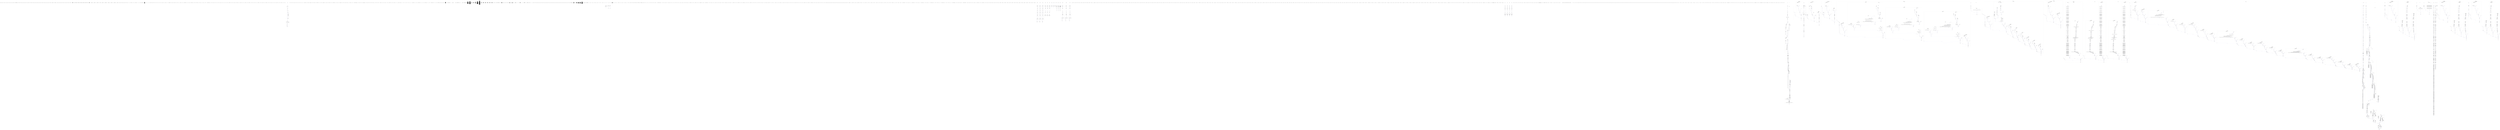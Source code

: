 digraph graph2066172444 {
	compound=true;
	edge[color=blue];
	node2038112324[label="typedef signed char __int8_t;"];
	node1550984990[label="typedef unsigned char __uint8_t;"];
	node2141972836[label="typedef short __int16_t;"];
	node200388895[label="typedef unsigned short __uint16_t;"];
	node308791217[label="typedef int __int32_t;"];
	node2122658437[label="typedef unsigned int __uint32_t;"];
	node1177829271[label="typedef long long __int64_t;"];
	node1537031496[label="typedef unsigned long long __uint64_t;"];
	node740793579[label="typedef long __darwin_intptr_t;"];
	node430437714[label="typedef unsigned int __darwin_natural_t;"];
	node1608525045[label="typedef int __darwin_ct_rune_t;"];
	node1155354390[label="union stUn_imopVarPre0 {
    char __mbstate8[128];
    long long _mbstateL;
} ;"];
	node1601861273[label="typedef union stUn_imopVarPre0 __mbstate_t;"];
	node429075050[label="typedef __mbstate_t __darwin_mbstate_t;"];
	node1640316421[label="typedef long int __darwin_ptrdiff_t;"];
	node1613120305[label="typedef long unsigned int __darwin_size_t;"];
	node1636826234[label="typedef __builtin_va_list __darwin_va_list;"];
	node1357715823[label="typedef int __darwin_wchar_t;"];
	node1147774797[label="typedef __darwin_wchar_t __darwin_rune_t;"];
	node990832192[label="typedef int __darwin_wint_t;"];
	node782507536[label="typedef unsigned long __darwin_clock_t;"];
	node548983408[label="typedef __uint32_t __darwin_socklen_t;"];
	node380427567[label="typedef long __darwin_ssize_t;"];
	node1406001884[label="typedef long __darwin_time_t;"];
	node81237012[label="typedef __int64_t __darwin_blkcnt_t;"];
	node1770175732[label="typedef __int32_t __darwin_blksize_t;"];
	node74327067[label="typedef __int32_t __darwin_dev_t;"];
	node232860691[label="typedef unsigned int __darwin_fsblkcnt_t;"];
	node1412891546[label="typedef unsigned int __darwin_fsfilcnt_t;"];
	node1879169609[label="typedef __uint32_t __darwin_gid_t;"];
	node1303434902[label="typedef __uint32_t __darwin_id_t;"];
	node493639056[label="typedef __uint64_t __darwin_ino64_t;"];
	node214050480[label="typedef __darwin_ino64_t __darwin_ino_t;"];
	node2135120056[label="typedef __darwin_natural_t __darwin_mach_port_name_t;"];
	node799074216[label="typedef __darwin_mach_port_name_t __darwin_mach_port_t;"];
	node556570266[label="typedef __uint16_t __darwin_mode_t;"];
	node1937233013[label="typedef __int64_t __darwin_off_t;"];
	node1611262123[label="typedef __int32_t __darwin_pid_t;"];
	node1544139935[label="typedef __uint32_t __darwin_sigset_t;"];
	node530680675[label="typedef __int32_t __darwin_suseconds_t;"];
	node827703180[label="typedef __uint32_t __darwin_uid_t;"];
	node133782978[label="typedef __uint32_t __darwin_useconds_t;"];
	node2026159779[label="typedef unsigned char __darwin_uuid_t[16];"];
	node321757951[label="typedef char __darwin_uuid_string_t[37];"];
	node648086158[label="struct __darwin_pthread_handler_rec {
    void ( *__routine )(void *);
    void *__arg;
    struct __darwin_pthread_handler_rec *__next;
} ;"];
	node783453400[label="void *"];
	node115253438[label="struct _opaque_pthread_attr_t {
    long __sig;
    char __opaque[56];
} ;"];
	node634829110[label="struct _opaque_pthread_cond_t {
    long __sig;
    char __opaque[40];
} ;"];
	node688781448[label="struct _opaque_pthread_condattr_t {
    long __sig;
    char __opaque[8];
} ;"];
	node699697577[label="struct _opaque_pthread_mutex_t {
    long __sig;
    char __opaque[56];
} ;"];
	node1535496246[label="struct _opaque_pthread_mutexattr_t {
    long __sig;
    char __opaque[8];
} ;"];
	node454227341[label="struct _opaque_pthread_once_t {
    long __sig;
    char __opaque[8];
} ;"];
	node277635730[label="struct _opaque_pthread_rwlock_t {
    long __sig;
    char __opaque[192];
} ;"];
	node204045842[label="struct _opaque_pthread_rwlockattr_t {
    long __sig;
    char __opaque[16];
} ;"];
	node1275545164[label="struct _opaque_pthread_t {
    long __sig;
    struct __darwin_pthread_handler_rec *__cleanup_stack;
    char __opaque[8176];
} ;"];
	node499609329[label="typedef struct _opaque_pthread_attr_t __darwin_pthread_attr_t;"];
	node844366259[label="typedef struct _opaque_pthread_cond_t __darwin_pthread_cond_t;"];
	node836122042[label="typedef struct _opaque_pthread_condattr_t __darwin_pthread_condattr_t;"];
	node391345184[label="typedef unsigned long __darwin_pthread_key_t;"];
	node712037476[label="typedef struct _opaque_pthread_mutex_t __darwin_pthread_mutex_t;"];
	node1731214278[label="typedef struct _opaque_pthread_mutexattr_t __darwin_pthread_mutexattr_t;"];
	node49424644[label="typedef struct _opaque_pthread_once_t __darwin_pthread_once_t;"];
	node1831917467[label="typedef struct _opaque_pthread_rwlock_t __darwin_pthread_rwlock_t;"];
	node2061423543[label="typedef struct _opaque_pthread_rwlockattr_t __darwin_pthread_rwlockattr_t;"];
	node1472405762[label="typedef struct _opaque_pthread_t *__darwin_pthread_t;"];
	node775126271[label="typedef int __darwin_nl_item;"];
	node1767467635[label="typedef int __darwin_wctrans_t;"];
	node1227426811[label="typedef __uint32_t __darwin_wctype_t;"];
	node1154180783[label="typedef __darwin_va_list va_list;"];
	node17820769[label="typedef __darwin_size_t size_t;"];
	node1609791831[label="int renameat(int , const char * , int  , const char *);"];
	node419534865[label="int "];
	node1384996769[label="const char *"];
	node575849094[label="int "];
	node2019043622[label="const char *"];
	node47151359[label="int renamex_np(const char *, const char * , unsigned int );"];
	node632238734[label="const char *"];
	node558776993[label="const char *"];
	node1457984886[label="unsigned int "];
	node1045780059[label="int renameatx_np(int , const char * , int  , const char * , unsigned int );"];
	node434672008[label="int "];
	node40784899[label="const char *"];
	node1267118473[label="int "];
	node77978604[label="const char *"];
	node375008700[label="unsigned int "];
	node1656265151[label="typedef __darwin_off_t fpos_t;"];
	node589958397[label="struct __sbuf {
    unsigned char *_base;
    int _size;
} ;"];
	node215683749[label="struct __sFILEX ;"];
	node1258767262[label="struct __sFILE {
    unsigned char *_p;
    int _r;
    int _w;
    short _flags;
    short _file;
    struct __sbuf _bf;
    int _lbfsize;
    void *_cookie;
    int ( *_close )(void *);
    int ( *_read )(void *, char * , int );
    fpos_t ( *_seek )(void *, fpos_t  , int );
    int ( *_write )(void *, const char * , int );
    struct __sbuf _ub;
    struct __sFILEX *_extra;
    int _ur;
    unsigned char _ubuf[3];
    unsigned char _nbuf[1];
    struct __sbuf _lb;
    int _blksize;
    fpos_t _offset;
} ;"];
	node1822919213[label="void *"];
	node1933312427[label="void *"];
	node137226449[label="char *"];
	node511288567[label="int "];
	node142553965[label="void *"];
	node1140744858[label="fpos_t "];
	node226154981[label="int "];
	node641887720[label="void *"];
	node1982915862[label="const char *"];
	node1775841139[label="int "];
	node200645788[label="typedef struct __sFILE FILE;"];
	node468855096[label="extern FILE *__stdinp;"];
	node1418094265[label="extern FILE *__stdoutp;"];
	node1020499064[label="extern FILE *__stderrp;"];
	node187846479[label="void clearerr(FILE *);"];
	node233893812[label="FILE *"];
	node1792618424[label="int fclose(FILE *);"];
	node182479825[label="FILE *"];
	node1014666439[label="int feof(FILE *);"];
	node721106460[label="FILE *"];
	node1776026650[label="int ferror(FILE *);"];
	node1894620287[label="FILE *"];
	node1436521648[label="int fflush(FILE *);"];
	node1767110140[label="FILE *"];
	node827443960[label="int fgetc(FILE *);"];
	node1413553929[label="FILE *"];
	node1944112135[label="int fgetpos(FILE *restrict , fpos_t *);"];
	node1500547754[label="FILE *restrict "];
	node1460160320[label="fpos_t *"];
	node114201613[label="char *fgets(char *restrict , int  , FILE *);"];
	node1833779464[label="char *restrict "];
	node142675169[label="int "];
	node328078651[label="FILE *"];
	node1265253759[label="FILE *fopen(const char *restrict __filename, const char *restrict __mode);"];
	node1016445876[label="const char *restrict __filename"];
	node1947419796[label="const char *restrict __mode"];
	node259801958[label="int fprintf(FILE *restrict , const char *restrict , ...);"];
	node1779230211[label="FILE *restrict "];
	node2115442370[label="const char *restrict "];
	node2005083389[label="int fputc(int , FILE *);"];
	node986233434[label="int "];
	node2116972149[label="FILE *"];
	node32266974[label="int fputs(const char *restrict , FILE *restrict );"];
	node1008590499[label="const char *restrict "];
	node124764410[label="FILE *restrict "];
	node763619867[label="size_t fread(void *restrict __ptr, size_t __size , size_t __nitems , FILE *restrict __stream);"];
	node488326542[label="void *restrict __ptr"];
	node268163961[label="size_t __size"];
	node1870108531[label="size_t __nitems"];
	node586689752[label="FILE *restrict __stream"];
	node114935697[label="FILE *freopen(const char *restrict , const char *restrict  , FILE *restrict );"];
	node1987797409[label="const char *restrict "];
	node379262685[label="const char *restrict "];
	node2127871776[label="FILE *restrict "];
	node743405100[label="int fscanf(FILE *restrict , const char *restrict , ...);"];
	node1199645495[label="FILE *restrict "];
	node1762494982[label="const char *restrict "];
	node1050136043[label="int fseek(FILE *, long  , int );"];
	node682596788[label="FILE *"];
	node2049470743[label="long "];
	node1895653999[label="int "];
	node1825878234[label="int fsetpos(FILE *, const fpos_t *);"];
	node249132240[label="FILE *"];
	node756821991[label="const fpos_t *"];
	node614350002[label="long ftell(FILE *);"];
	node200973654[label="FILE *"];
	node27727057[label="size_t fwrite(const void *restrict __ptr, size_t __size , size_t __nitems , FILE *restrict __stream);"];
	node620006560[label="const void *restrict __ptr"];
	node2013856380[label="size_t __size"];
	node70991458[label="size_t __nitems"];
	node1645139084[label="FILE *restrict __stream"];
	node1718572312[label="int getc(FILE *);"];
	node887726799[label="FILE *"];
	node392777971[label="int getchar(void );"];
	node1486340678[label="void "];
	node123162528[label="char *gets(char *);"];
	node1810020649[label="char *"];
	node2057945030[label="void perror(const char *);"];
	node1251183814[label="const char *"];
	node1796868725[label="int printf(const char *restrict , ...);"];
	node892107577[label="const char *restrict "];
	node1487831023[label="int putc(int , FILE *);"];
	node651559975[label="int "];
	node1444386813[label="FILE *"];
	node1848247067[label="int putchar(int );"];
	node1352547331[label="int "];
	node10451996[label="int puts(const char *);"];
	node228188394[label="const char *"];
	node162938998[label="int remove(const char *);"];
	node1807481861[label="const char *"];
	node1428001599[label="int rename(const char *__old, const char *__new);"];
	node184511807[label="const char *__old"];
	node679519627[label="const char *__new"];
	node801251243[label="void rewind(FILE *);"];
	node1396783642[label="FILE *"];
	node311592722[label="int scanf(const char *restrict , ...);"];
	node1384801340[label="const char *restrict "];
	node1786072969[label="void setbuf(FILE *restrict , char *restrict );"];
	node1397978526[label="FILE *restrict "];
	node186415926[label="char *restrict "];
	node1954091312[label="int setvbuf(FILE *restrict , char *restrict  , int  , size_t );"];
	node2078960918[label="FILE *restrict "];
	node501111562[label="char *restrict "];
	node1492742127[label="int "];
	node751320808[label="size_t "];
	node1171865535[label="int sprintf(char *restrict , const char *restrict , ...);"];
	node336879403[label="char *restrict "];
	node16431391[label="const char *restrict "];
	node1564000570[label="int sscanf(const char *restrict , const char *restrict , ...);"];
	node407981828[label="const char *restrict "];
	node495348201[label="const char *restrict "];
	node124718754[label="FILE *tmpfile(void );"];
	node475813386[label="void "];
	node1075939594[label="char *tmpnam(char *);"];
	node782957113[label="char *"];
	node265297349[label="int ungetc(int , FILE *);"];
	node378553315[label="int "];
	node2083966486[label="FILE *"];
	node1606662256[label="int vfprintf(FILE *restrict , const char *restrict  , va_list );"];
	node650601476[label="FILE *restrict "];
	node287346526[label="const char *restrict "];
	node1791030278[label="va_list "];
	node974664216[label="int vprintf(const char *restrict , va_list );"];
	node1582981655[label="const char *restrict "];
	node115814445[label="va_list "];
	node856602031[label="int vsprintf(char *restrict , const char *restrict  , va_list );"];
	node1909740171[label="char *restrict "];
	node877842784[label="const char *restrict "];
	node1155572174[label="va_list "];
	node1249276560[label="char *ctermid(char *);"];
	node700239275[label="char *"];
	node458675944[label="FILE *fdopen(int , const char *);"];
	node114571178[label="int "];
	node1243608583[label="const char *"];
	node938713931[label="int fileno(FILE *);"];
	node1348886991[label="FILE *"];
	node1567821622[label="int pclose(FILE *);"];
	node638929408[label="FILE *"];
	node94210984[label="FILE *popen(const char *, const char *);"];
	node85376694[label="const char *"];
	node1832858963[label="const char *"];
	node1833298785[label="int __srget(FILE *);"];
	node533863584[label="FILE *"];
	node1571907926[label="int __svfscanf(FILE *, const char * , va_list );"];
	node1001763339[label="FILE *"];
	node693939037[label="const char *"];
	node774161970[label="va_list "];
	node610554977[label="int __swbuf(int , FILE *);"];
	node4594799[label="int "];
	node1419038539[label="FILE *"];
	subgraph cluster486264223 {
		compound=true;
		style=dotted;
		label="__sputc()";
		node1881177547[label="B_FuDe", shape="triangle"];
		node1327831858[label="E_FuDe", shape="invtriangle"];
		node1100420648[label="int _c"];
		node1062227232[label="FILE *_p"];
		subgraph cluster1375516880 {
			compound=true;
			style=dotted;
			label="CompoundStatement";
			node502740055[label="B_CoSt", shape="triangle"];
			node2111336766[label="E_CoSt", shape="invtriangle"];
			node1366850497[label="int _imopVarPre12;"];
			node729273825[label="int _imopVarPre16;"];
			node567544956[label="_imopVarPre12 = --_p->_w >= 0;"];
			subgraph cluster596616016 {
				compound=true;
				style=dotted;
				label="IfStatement";
				node1738947043[label="B_IfSt", shape="triangle"];
				node607217709[label="E_IfSt", shape="invtriangle"];
				node519134739[label="!_imopVarPre12"];
				subgraph cluster710479407 {
					compound=true;
					style=dotted;
					label="CompoundStatement";
					node976025777[label="B_CoSt", shape="triangle"];
					node1510916429[label="E_CoSt", shape="invtriangle"];
					node577239715[label="_imopVarPre16 = _p->_w >= _p->_lbfsize;"];
					subgraph cluster1524004364 {
						compound=true;
						style=dotted;
						label="IfStatement";
						node30709766[label="B_IfSt", shape="triangle"];
						node1816845124[label="E_IfSt", shape="invtriangle"];
						node1260880412[label="_imopVarPre16"];
						subgraph cluster45882564 {
							compound=true;
							style=dotted;
							label="CompoundStatement";
							node1706232905[label="B_CoSt", shape="triangle"];
							node716238420[label="E_CoSt", shape="invtriangle"];
							node924365923[label="_imopVarPre16 = (char) _c != \'\n\';"];
						}
					}
					node1391708169[label="_imopVarPre12 = _imopVarPre16;"];
				}
			}
			subgraph cluster386002713 {
				compound=true;
				style=dotted;
				label="IfStatement";
				node542204297[label="B_IfSt", shape="triangle"];
				node630913051[label="E_IfSt", shape="invtriangle"];
				node1412042640[label="_imopVarPre12"];
				subgraph cluster1914539771 {
					compound=true;
					style=dotted;
					label="CompoundStatement";
					node297389039[label="B_CoSt", shape="triangle"];
					node3341290[label="E_CoSt", shape="invtriangle"];
					node1039813787[label="return (*_p->_p++ = _c);"];
				}
				subgraph cluster23440369 {
					compound=true;
					style=dotted;
					label="CompoundStatement";
					node1558844228[label="B_CoSt", shape="triangle"];
					node559654860[label="E_CoSt", shape="invtriangle"];
					node833721614[label="int _imopVarPre18;"];
					subgraph cluster145157816 {
						compound=true;
						style=dotted;
						label="CallStatement";
						node1343639685[label="B_CaSt", shape="triangle"];
						node1771780052[label="E_CaSt", shape="invtriangle"];
						node1129742282[label="_c_p"];
						node778030790[label="_imopVarPre18"];
					}
					node1132861743[label="return _imopVarPre18;"];
				}
			}
		}
	}
	node1897642755[label="void flockfile(FILE *);"];
	node603702962[label="FILE *"];
	node1406684524[label="int ftrylockfile(FILE *);"];
	node190930973[label="FILE *"];
	node774702295[label="void funlockfile(FILE *);"];
	node1259028611[label="FILE *"];
	node876642597[label="int getc_unlocked(FILE *);"];
	node632184683[label="FILE *"];
	node458223499[label="int getchar_unlocked(void );"];
	node714940629[label="void "];
	node1106378414[label="int putc_unlocked(int , FILE *);"];
	node982817772[label="int "];
	node1511993347[label="FILE *"];
	node1975677271[label="int putchar_unlocked(int );"];
	node1072745457[label="int "];
	node795488466[label="int getw(FILE *);"];
	node1770902540[label="FILE *"];
	node297568794[label="int putw(int , FILE *);"];
	node1855120394[label="int "];
	node269682723[label="FILE *"];
	node1374393178[label="char *tempnam(const char *__dir, const char *__prefix);"];
	node2124009530[label="const char *__dir"];
	node196829044[label="const char *__prefix"];
	node1720312243[label="typedef __darwin_off_t off_t;"];
	node1340428360[label="int fseeko(FILE *__stream, off_t __offset , int __whence);"];
	node1517755846[label="FILE *__stream"];
	node1636538715[label="off_t __offset"];
	node1254960656[label="int __whence"];
	node1077427339[label="off_t ftello(FILE *__stream);"];
	node833638426[label="FILE *__stream"];
	node2100974250[label="int snprintf(char *restrict __str, size_t __size , const char *restrict __format, ...);"];
	node1782951782[label="char *restrict __str"];
	node69484247[label="size_t __size"];
	node1000631767[label="const char *restrict __format"];
	node1751076887[label="int vfscanf(FILE *restrict __stream, const char *restrict __format , va_list );"];
	node771706617[label="FILE *restrict __stream"];
	node48423436[label="const char *restrict __format"];
	node1985056619[label="va_list "];
	node1101045874[label="int vscanf(const char *restrict __format, va_list );"];
	node447581413[label="const char *restrict __format"];
	node2065798868[label="va_list "];
	node301409263[label="int vsnprintf(char *restrict __str, size_t __size , const char *restrict __format , va_list );"];
	node1048743606[label="char *restrict __str"];
	node1499144714[label="size_t __size"];
	node1517690313[label="const char *restrict __format"];
	node167950133[label="va_list "];
	node423328661[label="int vsscanf(const char *restrict __str, const char *restrict __format , va_list );"];
	node848582961[label="const char *restrict __str"];
	node1680194126[label="const char *restrict __format"];
	node612327587[label="va_list "];
	node1596476672[label="typedef __darwin_ssize_t ssize_t;"];
	node1896942953[label="int dprintf(int , const char *restrict , ...);"];
	node735278719[label="int "];
	node2618694[label="const char *restrict "];
	node1914854964[label="int vdprintf(int , const char *restrict  , va_list );"];
	node153483786[label="int "];
	node498737408[label="const char *restrict "];
	node2138956500[label="va_list "];
	node1853372476[label="ssize_t getdelim(char **restrict __linep, size_t *restrict __linecapp , int __delimiter , FILE *restrict __stream);"];
	node1878852616[label="char **restrict __linep"];
	node1237934148[label="size_t *restrict __linecapp"];
	node752546892[label="int __delimiter"];
	node549538872[label="FILE *restrict __stream"];
	node1329494694[label="ssize_t getline(char **restrict __linep, size_t *restrict __linecapp , FILE *restrict __stream);"];
	node1633577477[label="char **restrict __linep"];
	node151425301[label="size_t *restrict __linecapp"];
	node1429401435[label="FILE *restrict __stream"];
	node285255926[label="extern const int sys_nerr;"];
	node1506047692[label="extern const char *const sys_errlist[];"];
	node1578701804[label="int asprintf(char **restrict , const char *restrict , ...);"];
	node1123375379[label="char **restrict "];
	node1688281985[label="const char *restrict "];
	node1515619562[label="char *ctermid_r(char *);"];
	node998169425[label="char *"];
	node1553528399[label="char *fgetln(FILE *, size_t *);"];
	node1460146719[label="FILE *"];
	node1212468792[label="size_t *"];
	node1589174224[label="const char *fmtcheck(const char *, const char *);"];
	node1563408461[label="const char *"];
	node174697694[label="const char *"];
	node569347802[label="int fpurge(FILE *);"];
	node2025893493[label="FILE *"];
	node1593826381[label="void setbuffer(FILE *, char * , int );"];
	node1046075419[label="FILE *"];
	node156216207[label="char *"];
	node1718940298[label="int "];
	node775481658[label="int setlinebuf(FILE *);"];
	node992999606[label="FILE *"];
	node268777039[label="int vasprintf(char **restrict , const char *restrict  , va_list );"];
	node1223177726[label="char **restrict "];
	node754692194[label="const char *restrict "];
	node190658747[label="va_list "];
	node1963961939[label="FILE *zopen(const char *, const char * , int );"];
	node1331980489[label="const char *"];
	node273062011[label="const char *"];
	node1188683118[label="int "];
	node1565034301[label="FILE *funopen(const void *, int (*)(void *, char * , int ) , int (*)(void *, const char * , int ) , fpos_t (*)(void *, fpos_t  , int ) , int (*)(void *));"];
	node1008352930[label="const void *"];
	node715982304[label="int (*)(void *, char * , int )"];
	node2140938924[label="void *"];
	node623734438[label="char *"];
	node310336579[label="int "];
	node156143808[label="int (*)(void *, const char * , int )"];
	node1937667898[label="void *"];
	node464782997[label="const char *"];
	node1763317025[label="int "];
	node912145885[label="fpos_t (*)(void *, fpos_t  , int )"];
	node575983040[label="void *"];
	node1588978534[label="fpos_t "];
	node721234952[label="int "];
	node886210275[label="int (*)(void *)"];
	node78172489[label="void *"];
	node129671544[label="extern int __sprintf_chk(char *restrict , int  , size_t  , const char *restrict , ...);"];
	node109902[label="char *restrict "];
	node286890855[label="int "];
	node706328141[label="size_t "];
	node322905984[label="const char *restrict "];
	node1997475365[label="extern int __snprintf_chk(char *restrict , size_t  , int  , size_t  , const char *restrict , ...);"];
	node236715459[label="char *restrict "];
	node1395165116[label="size_t "];
	node948420443[label="int "];
	node1541699433[label="size_t "];
	node1026425196[label="const char *restrict "];
	node1752820791[label="extern int __vsprintf_chk(char *restrict , int  , size_t  , const char *restrict  , va_list );"];
	node1884766047[label="char *restrict "];
	node1730875146[label="int "];
	node782948288[label="size_t "];
	node847579868[label="const char *restrict "];
	node2115162896[label="va_list "];
	node1350169062[label="extern int __vsnprintf_chk(char *restrict , size_t  , int  , size_t  , const char *restrict  , va_list );"];
	node2118149907[label="char *restrict "];
	node605105860[label="size_t "];
	node440015705[label="int "];
	node1395543834[label="size_t "];
	node1153801889[label="const char *restrict "];
	node1833011968[label="va_list "];
	node235787922[label="enum enum_imopVarPre1 {
    P_ALL, P_PID , P_PGID
} ;"];
	node1593184149[label="typedef enum enum_imopVarPre1 idtype_t;"];
	node299389524[label="typedef __darwin_pid_t pid_t;"];
	node413576446[label="typedef __darwin_id_t id_t;"];
	node953697072[label="typedef int sig_atomic_t;"];
	node1555117379[label="struct __darwin_i386_thread_state {
    unsigned int __eax;
    unsigned int __ebx;
    unsigned int __ecx;
    unsigned int __edx;
    unsigned int __edi;
    unsigned int __esi;
    unsigned int __ebp;
    unsigned int __esp;
    unsigned int __ss;
    unsigned int __eflags;
    unsigned int __eip;
    unsigned int __cs;
    unsigned int __ds;
    unsigned int __es;
    unsigned int __fs;
    unsigned int __gs;
} ;"];
	node1344389472[label="struct __darwin_fp_control {
    unsigned short __invalid: 1, __denorm: 1 , __zdiv: 1 , __ovrfl: 1 , __undfl: 1 , __precis: 1 , :2 , __pc: 2 , __rc: 2 , :1 , :3;
} ;"];
	node2106578154[label="typedef struct __darwin_fp_control __darwin_fp_control_t;"];
	node2007231839[label="struct __darwin_fp_status {
    unsigned short __invalid: 1, __denorm: 1 , __zdiv: 1 , __ovrfl: 1 , __undfl: 1 , __precis: 1 , __stkflt: 1 , __errsumm: 1 , __c0: 1 , __c1: 1 , __c2: 1 , __tos: 3 , __c3: 1 , __busy: 1;
} ;"];
	node1720061448[label="typedef struct __darwin_fp_status __darwin_fp_status_t;"];
	node700017632[label="struct __darwin_mmst_reg {
    char __mmst_reg[10];
    char __mmst_rsrv[6];
} ;"];
	node1371693972[label="struct __darwin_xmm_reg {
    char __xmm_reg[16];
} ;"];
	node771229611[label="struct __darwin_i386_float_state {
    int __fpu_reserved[2];
    struct __darwin_fp_control __fpu_fcw;
    struct __darwin_fp_status __fpu_fsw;
    __uint8_t __fpu_ftw;
    __uint8_t __fpu_rsrv1;
    __uint16_t __fpu_fop;
    __uint32_t __fpu_ip;
    __uint16_t __fpu_cs;
    __uint16_t __fpu_rsrv2;
    __uint32_t __fpu_dp;
    __uint16_t __fpu_ds;
    __uint16_t __fpu_rsrv3;
    __uint32_t __fpu_mxcsr;
    __uint32_t __fpu_mxcsrmask;
    struct __darwin_mmst_reg __fpu_stmm0;
    struct __darwin_mmst_reg __fpu_stmm1;
    struct __darwin_mmst_reg __fpu_stmm2;
    struct __darwin_mmst_reg __fpu_stmm3;
    struct __darwin_mmst_reg __fpu_stmm4;
    struct __darwin_mmst_reg __fpu_stmm5;
    struct __darwin_mmst_reg __fpu_stmm6;
    struct __darwin_mmst_reg __fpu_stmm7;
    struct __darwin_xmm_reg __fpu_xmm0;
    struct __darwin_xmm_reg __fpu_xmm1;
    struct __darwin_xmm_reg __fpu_xmm2;
    struct __darwin_xmm_reg __fpu_xmm3;
    struct __darwin_xmm_reg __fpu_xmm4;
    struct __darwin_xmm_reg __fpu_xmm5;
    struct __darwin_xmm_reg __fpu_xmm6;
    struct __darwin_xmm_reg __fpu_xmm7;
    char __fpu_rsrv4[14 * 16];
    int __fpu_reserved1;
} ;"];
	node1893512193[label="struct __darwin_i386_avx_state {
    int __fpu_reserved[2];
    struct __darwin_fp_control __fpu_fcw;
    struct __darwin_fp_status __fpu_fsw;
    __uint8_t __fpu_ftw;
    __uint8_t __fpu_rsrv1;
    __uint16_t __fpu_fop;
    __uint32_t __fpu_ip;
    __uint16_t __fpu_cs;
    __uint16_t __fpu_rsrv2;
    __uint32_t __fpu_dp;
    __uint16_t __fpu_ds;
    __uint16_t __fpu_rsrv3;
    __uint32_t __fpu_mxcsr;
    __uint32_t __fpu_mxcsrmask;
    struct __darwin_mmst_reg __fpu_stmm0;
    struct __darwin_mmst_reg __fpu_stmm1;
    struct __darwin_mmst_reg __fpu_stmm2;
    struct __darwin_mmst_reg __fpu_stmm3;
    struct __darwin_mmst_reg __fpu_stmm4;
    struct __darwin_mmst_reg __fpu_stmm5;
    struct __darwin_mmst_reg __fpu_stmm6;
    struct __darwin_mmst_reg __fpu_stmm7;
    struct __darwin_xmm_reg __fpu_xmm0;
    struct __darwin_xmm_reg __fpu_xmm1;
    struct __darwin_xmm_reg __fpu_xmm2;
    struct __darwin_xmm_reg __fpu_xmm3;
    struct __darwin_xmm_reg __fpu_xmm4;
    struct __darwin_xmm_reg __fpu_xmm5;
    struct __darwin_xmm_reg __fpu_xmm6;
    struct __darwin_xmm_reg __fpu_xmm7;
    char __fpu_rsrv4[14 * 16];
    int __fpu_reserved1;
    char __avx_reserved1[64];
    struct __darwin_xmm_reg __fpu_ymmh0;
    struct __darwin_xmm_reg __fpu_ymmh1;
    struct __darwin_xmm_reg __fpu_ymmh2;
    struct __darwin_xmm_reg __fpu_ymmh3;
    struct __darwin_xmm_reg __fpu_ymmh4;
    struct __darwin_xmm_reg __fpu_ymmh5;
    struct __darwin_xmm_reg __fpu_ymmh6;
    struct __darwin_xmm_reg __fpu_ymmh7;
} ;"];
	node57682969[label="struct __darwin_i386_exception_state {
    __uint16_t __trapno;
    __uint16_t __cpu;
    __uint32_t __err;
    __uint32_t __faultvaddr;
} ;"];
	node1004924109[label="struct __darwin_x86_debug_state32 {
    unsigned int __dr0;
    unsigned int __dr1;
    unsigned int __dr2;
    unsigned int __dr3;
    unsigned int __dr4;
    unsigned int __dr5;
    unsigned int __dr6;
    unsigned int __dr7;
} ;"];
	node1677972852[label="struct __darwin_x86_thread_state64 {
    __uint64_t __rax;
    __uint64_t __rbx;
    __uint64_t __rcx;
    __uint64_t __rdx;
    __uint64_t __rdi;
    __uint64_t __rsi;
    __uint64_t __rbp;
    __uint64_t __rsp;
    __uint64_t __r8;
    __uint64_t __r9;
    __uint64_t __r10;
    __uint64_t __r11;
    __uint64_t __r12;
    __uint64_t __r13;
    __uint64_t __r14;
    __uint64_t __r15;
    __uint64_t __rip;
    __uint64_t __rflags;
    __uint64_t __cs;
    __uint64_t __fs;
    __uint64_t __gs;
} ;"];
	node1597765656[label="struct __darwin_x86_float_state64 {
    int __fpu_reserved[2];
    struct __darwin_fp_control __fpu_fcw;
    struct __darwin_fp_status __fpu_fsw;
    __uint8_t __fpu_ftw;
    __uint8_t __fpu_rsrv1;
    __uint16_t __fpu_fop;
    __uint32_t __fpu_ip;
    __uint16_t __fpu_cs;
    __uint16_t __fpu_rsrv2;
    __uint32_t __fpu_dp;
    __uint16_t __fpu_ds;
    __uint16_t __fpu_rsrv3;
    __uint32_t __fpu_mxcsr;
    __uint32_t __fpu_mxcsrmask;
    struct __darwin_mmst_reg __fpu_stmm0;
    struct __darwin_mmst_reg __fpu_stmm1;
    struct __darwin_mmst_reg __fpu_stmm2;
    struct __darwin_mmst_reg __fpu_stmm3;
    struct __darwin_mmst_reg __fpu_stmm4;
    struct __darwin_mmst_reg __fpu_stmm5;
    struct __darwin_mmst_reg __fpu_stmm6;
    struct __darwin_mmst_reg __fpu_stmm7;
    struct __darwin_xmm_reg __fpu_xmm0;
    struct __darwin_xmm_reg __fpu_xmm1;
    struct __darwin_xmm_reg __fpu_xmm2;
    struct __darwin_xmm_reg __fpu_xmm3;
    struct __darwin_xmm_reg __fpu_xmm4;
    struct __darwin_xmm_reg __fpu_xmm5;
    struct __darwin_xmm_reg __fpu_xmm6;
    struct __darwin_xmm_reg __fpu_xmm7;
    struct __darwin_xmm_reg __fpu_xmm8;
    struct __darwin_xmm_reg __fpu_xmm9;
    struct __darwin_xmm_reg __fpu_xmm10;
    struct __darwin_xmm_reg __fpu_xmm11;
    struct __darwin_xmm_reg __fpu_xmm12;
    struct __darwin_xmm_reg __fpu_xmm13;
    struct __darwin_xmm_reg __fpu_xmm14;
    struct __darwin_xmm_reg __fpu_xmm15;
    char __fpu_rsrv4[6 * 16];
    int __fpu_reserved1;
} ;"];
	node393951417[label="struct __darwin_x86_avx_state64 {
    int __fpu_reserved[2];
    struct __darwin_fp_control __fpu_fcw;
    struct __darwin_fp_status __fpu_fsw;
    __uint8_t __fpu_ftw;
    __uint8_t __fpu_rsrv1;
    __uint16_t __fpu_fop;
    __uint32_t __fpu_ip;
    __uint16_t __fpu_cs;
    __uint16_t __fpu_rsrv2;
    __uint32_t __fpu_dp;
    __uint16_t __fpu_ds;
    __uint16_t __fpu_rsrv3;
    __uint32_t __fpu_mxcsr;
    __uint32_t __fpu_mxcsrmask;
    struct __darwin_mmst_reg __fpu_stmm0;
    struct __darwin_mmst_reg __fpu_stmm1;
    struct __darwin_mmst_reg __fpu_stmm2;
    struct __darwin_mmst_reg __fpu_stmm3;
    struct __darwin_mmst_reg __fpu_stmm4;
    struct __darwin_mmst_reg __fpu_stmm5;
    struct __darwin_mmst_reg __fpu_stmm6;
    struct __darwin_mmst_reg __fpu_stmm7;
    struct __darwin_xmm_reg __fpu_xmm0;
    struct __darwin_xmm_reg __fpu_xmm1;
    struct __darwin_xmm_reg __fpu_xmm2;
    struct __darwin_xmm_reg __fpu_xmm3;
    struct __darwin_xmm_reg __fpu_xmm4;
    struct __darwin_xmm_reg __fpu_xmm5;
    struct __darwin_xmm_reg __fpu_xmm6;
    struct __darwin_xmm_reg __fpu_xmm7;
    struct __darwin_xmm_reg __fpu_xmm8;
    struct __darwin_xmm_reg __fpu_xmm9;
    struct __darwin_xmm_reg __fpu_xmm10;
    struct __darwin_xmm_reg __fpu_xmm11;
    struct __darwin_xmm_reg __fpu_xmm12;
    struct __darwin_xmm_reg __fpu_xmm13;
    struct __darwin_xmm_reg __fpu_xmm14;
    struct __darwin_xmm_reg __fpu_xmm15;
    char __fpu_rsrv4[6 * 16];
    int __fpu_reserved1;
    char __avx_reserved1[64];
    struct __darwin_xmm_reg __fpu_ymmh0;
    struct __darwin_xmm_reg __fpu_ymmh1;
    struct __darwin_xmm_reg __fpu_ymmh2;
    struct __darwin_xmm_reg __fpu_ymmh3;
    struct __darwin_xmm_reg __fpu_ymmh4;
    struct __darwin_xmm_reg __fpu_ymmh5;
    struct __darwin_xmm_reg __fpu_ymmh6;
    struct __darwin_xmm_reg __fpu_ymmh7;
    struct __darwin_xmm_reg __fpu_ymmh8;
    struct __darwin_xmm_reg __fpu_ymmh9;
    struct __darwin_xmm_reg __fpu_ymmh10;
    struct __darwin_xmm_reg __fpu_ymmh11;
    struct __darwin_xmm_reg __fpu_ymmh12;
    struct __darwin_xmm_reg __fpu_ymmh13;
    struct __darwin_xmm_reg __fpu_ymmh14;
    struct __darwin_xmm_reg __fpu_ymmh15;
} ;"];
	node1055687034[label="struct __darwin_x86_exception_state64 {
    __uint16_t __trapno;
    __uint16_t __cpu;
    __uint32_t __err;
    __uint64_t __faultvaddr;
} ;"];
	node875441010[label="struct __darwin_x86_debug_state64 {
    __uint64_t __dr0;
    __uint64_t __dr1;
    __uint64_t __dr2;
    __uint64_t __dr3;
    __uint64_t __dr4;
    __uint64_t __dr5;
    __uint64_t __dr6;
    __uint64_t __dr7;
} ;"];
	node830619405[label="struct __darwin_mcontext32 {
    struct __darwin_i386_exception_state __es;
    struct __darwin_i386_thread_state __ss;
    struct __darwin_i386_float_state __fs;
} ;"];
	node2056645924[label="struct __darwin_mcontext_avx32 {
    struct __darwin_i386_exception_state __es;
    struct __darwin_i386_thread_state __ss;
    struct __darwin_i386_avx_state __fs;
} ;"];
	node424875646[label="struct __darwin_mcontext64 {
    struct __darwin_x86_exception_state64 __es;
    struct __darwin_x86_thread_state64 __ss;
    struct __darwin_x86_float_state64 __fs;
} ;"];
	node540200229[label="struct __darwin_mcontext_avx64 {
    struct __darwin_x86_exception_state64 __es;
    struct __darwin_x86_thread_state64 __ss;
    struct __darwin_x86_avx_state64 __fs;
} ;"];
	node592196275[label="typedef struct __darwin_mcontext64 *mcontext_t;"];
	node945317256[label="typedef __darwin_pthread_attr_t pthread_attr_t;"];
	node311254728[label="struct __darwin_sigaltstack {
    void *ss_sp;
    __darwin_size_t ss_size;
    int ss_flags;
} ;"];
	node140547035[label="typedef struct __darwin_sigaltstack stack_t;"];
	node1176037947[label="struct __darwin_ucontext {
    int uc_onstack;
    __darwin_sigset_t uc_sigmask;
    struct __darwin_sigaltstack uc_stack;
    struct __darwin_ucontext *uc_link;
    __darwin_size_t uc_mcsize;
    struct __darwin_mcontext64 *uc_mcontext;
} ;"];
	node877739820[label="typedef struct __darwin_ucontext ucontext_t;"];
	node156136100[label="typedef __darwin_sigset_t sigset_t;"];
	node231239834[label="typedef __darwin_uid_t uid_t;"];
	node537698814[label="union sigval {
    int sival_int;
    void *sival_ptr;
} ;"];
	node1568066739[label="struct sigevent {
    int sigev_notify;
    int sigev_signo;
    union sigval sigev_value;
    void ( *sigev_notify_function )(union sigval );
    pthread_attr_t *sigev_notify_attributes;
} ;"];
	node156661163[label="union sigval "];
	node1015263924[label="struct __siginfo {
    int si_signo;
    int si_errno;
    int si_code;
    pid_t si_pid;
    uid_t si_uid;
    int si_status;
    void *si_addr;
    union sigval si_value;
    long si_band;
    unsigned long __pad[7];
} ;"];
	node1967171315[label="typedef struct __siginfo siginfo_t;"];
	node2112614228[label="union __sigaction_u {
    void ( *__sa_handler )(int );
    void ( *__sa_sigaction )(int , struct __siginfo * , void *);
} ;"];
	node1039000314[label="int "];
	node993121487[label="int "];
	node1259279119[label="struct __siginfo *"];
	node1711520740[label="void *"];
	node455875382[label="struct __sigaction {
    union __sigaction_u __sigaction_u;
    void ( *sa_tramp )(void *, int  , int  , siginfo_t * , void *);
    sigset_t sa_mask;
    int sa_flags;
} ;"];
	node1635773019[label="void *"];
	node1169007312[label="int "];
	node1496411722[label="int "];
	node1530977451[label="siginfo_t *"];
	node503242084[label="void *"];
	node1191957365[label="struct sigaction {
    union __sigaction_u __sigaction_u;
    sigset_t sa_mask;
    int sa_flags;
} ;"];
	node1101853805[label="typedef void ( *sig_t )(int );"];
	node1657165581[label="int "];
	node1393446196[label="struct sigvec {
    void ( *sv_handler )(int );
    int sv_mask;
    int sv_flags;
} ;"];
	node536669870[label="int "];
	node553435591[label="struct sigstack {
    char *ss_sp;
    int ss_onstack;
} ;"];
	node1714763873[label="void ( *signal(int , void (*)(int )) )(int );"];
	node891834590[label="int "];
	node1129140372[label="void (*)(int )"];
	node2047472472[label="int "];
	node1603233745[label="int "];
	node438953774[label="typedef signed char int8_t;"];
	node1854501458[label="typedef short int16_t;"];
	node1644006516[label="typedef int int32_t;"];
	node2081069549[label="typedef long long int64_t;"];
	node1041019763[label="typedef unsigned char uint8_t;"];
	node694460535[label="typedef unsigned short uint16_t;"];
	node1015655716[label="typedef unsigned int uint32_t;"];
	node1947378907[label="typedef unsigned long long uint64_t;"];
	node1569191547[label="typedef int8_t int_least8_t;"];
	node1598797346[label="typedef int16_t int_least16_t;"];
	node594436090[label="typedef int32_t int_least32_t;"];
	node669704946[label="typedef int64_t int_least64_t;"];
	node1222793319[label="typedef uint8_t uint_least8_t;"];
	node353455172[label="typedef uint16_t uint_least16_t;"];
	node617427339[label="typedef uint32_t uint_least32_t;"];
	node1736910727[label="typedef uint64_t uint_least64_t;"];
	node1679266544[label="typedef int8_t int_fast8_t;"];
	node172679082[label="typedef int16_t int_fast16_t;"];
	node1188780947[label="typedef int32_t int_fast32_t;"];
	node1397143127[label="typedef int64_t int_fast64_t;"];
	node334122966[label="typedef uint8_t uint_fast8_t;"];
	node763909102[label="typedef uint16_t uint_fast16_t;"];
	node1194049719[label="typedef uint32_t uint_fast32_t;"];
	node62323263[label="typedef uint64_t uint_fast64_t;"];
	node965436781[label="typedef __darwin_intptr_t intptr_t;"];
	node2116973935[label="typedef unsigned long uintptr_t;"];
	node388663726[label="typedef long int intmax_t;"];
	node1202068602[label="typedef long unsigned int uintmax_t;"];
	node7481647[label="struct timeval {
    __darwin_time_t tv_sec;
    __darwin_suseconds_t tv_usec;
} ;"];
	node2109026921[label="typedef __uint64_t rlim_t;"];
	node1093787609[label="struct rusage {
    struct timeval ru_utime;
    struct timeval ru_stime;
    long ru_maxrss;
    long ru_ixrss;
    long ru_idrss;
    long ru_isrss;
    long ru_minflt;
    long ru_majflt;
    long ru_nswap;
    long ru_inblock;
    long ru_oublock;
    long ru_msgsnd;
    long ru_msgrcv;
    long ru_nsignals;
    long ru_nvcsw;
    long ru_nivcsw;
} ;"];
	node1403899667[label="typedef void *rusage_info_t;"];
	node3586073[label="struct rusage_info_v0 {
    uint8_t ri_uuid[16];
    uint64_t ri_user_time;
    uint64_t ri_system_time;
    uint64_t ri_pkg_idle_wkups;
    uint64_t ri_interrupt_wkups;
    uint64_t ri_pageins;
    uint64_t ri_wired_size;
    uint64_t ri_resident_size;
    uint64_t ri_phys_footprint;
    uint64_t ri_proc_start_abstime;
    uint64_t ri_proc_exit_abstime;
} ;"];
	node1850391384[label="struct rusage_info_v1 {
    uint8_t ri_uuid[16];
    uint64_t ri_user_time;
    uint64_t ri_system_time;
    uint64_t ri_pkg_idle_wkups;
    uint64_t ri_interrupt_wkups;
    uint64_t ri_pageins;
    uint64_t ri_wired_size;
    uint64_t ri_resident_size;
    uint64_t ri_phys_footprint;
    uint64_t ri_proc_start_abstime;
    uint64_t ri_proc_exit_abstime;
    uint64_t ri_child_user_time;
    uint64_t ri_child_system_time;
    uint64_t ri_child_pkg_idle_wkups;
    uint64_t ri_child_interrupt_wkups;
    uint64_t ri_child_pageins;
    uint64_t ri_child_elapsed_abstime;
} ;"];
	node337688975[label="struct rusage_info_v2 {
    uint8_t ri_uuid[16];
    uint64_t ri_user_time;
    uint64_t ri_system_time;
    uint64_t ri_pkg_idle_wkups;
    uint64_t ri_interrupt_wkups;
    uint64_t ri_pageins;
    uint64_t ri_wired_size;
    uint64_t ri_resident_size;
    uint64_t ri_phys_footprint;
    uint64_t ri_proc_start_abstime;
    uint64_t ri_proc_exit_abstime;
    uint64_t ri_child_user_time;
    uint64_t ri_child_system_time;
    uint64_t ri_child_pkg_idle_wkups;
    uint64_t ri_child_interrupt_wkups;
    uint64_t ri_child_pageins;
    uint64_t ri_child_elapsed_abstime;
    uint64_t ri_diskio_bytesread;
    uint64_t ri_diskio_byteswritten;
} ;"];
	node1486937426[label="struct rusage_info_v3 {
    uint8_t ri_uuid[16];
    uint64_t ri_user_time;
    uint64_t ri_system_time;
    uint64_t ri_pkg_idle_wkups;
    uint64_t ri_interrupt_wkups;
    uint64_t ri_pageins;
    uint64_t ri_wired_size;
    uint64_t ri_resident_size;
    uint64_t ri_phys_footprint;
    uint64_t ri_proc_start_abstime;
    uint64_t ri_proc_exit_abstime;
    uint64_t ri_child_user_time;
    uint64_t ri_child_system_time;
    uint64_t ri_child_pkg_idle_wkups;
    uint64_t ri_child_interrupt_wkups;
    uint64_t ri_child_pageins;
    uint64_t ri_child_elapsed_abstime;
    uint64_t ri_diskio_bytesread;
    uint64_t ri_diskio_byteswritten;
    uint64_t ri_cpu_time_qos_default;
    uint64_t ri_cpu_time_qos_maintenance;
    uint64_t ri_cpu_time_qos_background;
    uint64_t ri_cpu_time_qos_utility;
    uint64_t ri_cpu_time_qos_legacy;
    uint64_t ri_cpu_time_qos_user_initiated;
    uint64_t ri_cpu_time_qos_user_interactive;
    uint64_t ri_billed_system_time;
    uint64_t ri_serviced_system_time;
} ;"];
	node317408395[label="typedef struct rusage_info_v3 rusage_info_current;"];
	node323155828[label="struct rlimit {
    rlim_t rlim_cur;
    rlim_t rlim_max;
} ;"];
	node1849535328[label="struct proc_rlimit_control_wakeupmon {
    uint32_t wm_flags;
    int32_t wm_rate;
} ;"];
	node1143857583[label="int getpriority(int , id_t );"];
	node1127062078[label="int "];
	node977786836[label="id_t "];
	node1768604637[label="int getiopolicy_np(int , int );"];
	node1260221930[label="int "];
	node2114629804[label="int "];
	node256666547[label="int getrlimit(int , struct rlimit *);"];
	node1691853528[label="int "];
	node1361861621[label="struct rlimit *"];
	node89666585[label="int getrusage(int , struct rusage *);"];
	node1760289510[label="int "];
	node930629445[label="struct rusage *"];
	node458779720[label="int setpriority(int , id_t  , int );"];
	node131710765[label="int "];
	node1448384821[label="id_t "];
	node1587099952[label="int "];
	node1331754065[label="int setiopolicy_np(int , int  , int );"];
	node1796687024[label="int "];
	node200300171[label="int "];
	node914642311[label="int "];
	node27492416[label="int setrlimit(int , const struct rlimit *);"];
	node1345164437[label="int "];
	node1971995056[label="const struct rlimit *"];
	subgraph cluster697982480 {
		compound=true;
		style=dotted;
		label="_OSSwapInt16()";
		node1251828218[label="B_FuDe", shape="triangle"];
		node328520187[label="E_FuDe", shape="invtriangle"];
		node2032247820[label="__uint16_t _data"];
		subgraph cluster1228926392 {
			compound=true;
			style=dotted;
			label="CompoundStatement";
			node1484593623[label="B_CoSt", shape="triangle"];
			node1454604009[label="E_CoSt", shape="invtriangle"];
			node1703886898[label="return ((__uint16_t) ((_data << 8) | (_data >> 8)));"];
		}
	}
	subgraph cluster1529699256 {
		compound=true;
		style=dotted;
		label="_OSSwapInt32()";
		node1391691688[label="B_FuDe", shape="triangle"];
		node1825325543[label="E_FuDe", shape="invtriangle"];
		node357713427[label="__uint32_t _data"];
		subgraph cluster1093901046 {
			compound=true;
			style=dotted;
			label="CompoundStatement";
			node1263444613[label="B_CoSt", shape="triangle"];
			node588657204[label="E_CoSt", shape="invtriangle"];
			node148637626[label=";"];
			node1293805690[label="return _data;"];
		}
	}
	subgraph cluster1219498554 {
		compound=true;
		style=dotted;
		label="_OSSwapInt64()";
		node467888914[label="B_FuDe", shape="triangle"];
		node1871979575[label="E_FuDe", shape="invtriangle"];
		node562561881[label="__uint64_t _data"];
		subgraph cluster66823999 {
			compound=true;
			style=dotted;
			label="CompoundStatement";
			node297211517[label="B_CoSt", shape="triangle"];
			node903277991[label="E_CoSt", shape="invtriangle"];
			node811413776[label=";"];
			node339818603[label="return _data;"];
		}
	}
	node2045711580[label="union wait {
    int w_status;
    struct stUn_imopVarPre2 {
        unsigned int w_Termsig: 7, w_Coredump: 1 , w_Retcode: 8 , w_Filler: 16;
    } w_T;
    struct stUn_imopVarPre3 {
        unsigned int w_Stopval: 8, w_Stopsig: 8 , w_Filler: 16;
    } w_S;
} ;"];
	node40995461[label="pid_t wait(int *);"];
	node1651517797[label="int *"];
	node333490643[label="pid_t waitpid(pid_t , int * , int );"];
	node618546568[label="pid_t "];
	node290033299[label="int *"];
	node1713584502[label="int "];
	node1540234857[label="int waitid(idtype_t , id_t  , siginfo_t * , int );"];
	node499811409[label="idtype_t "];
	node555162906[label="id_t "];
	node1755537648[label="siginfo_t *"];
	node110826259[label="int "];
	node1133522127[label="pid_t wait3(int *, int  , struct rusage *);"];
	node19072716[label="int *"];
	node1212395804[label="int "];
	node1828077527[label="struct rusage *"];
	node140604320[label="pid_t wait4(pid_t , int * , int  , struct rusage *);"];
	node1355360957[label="pid_t "];
	node1552646732[label="int *"];
	node1183168110[label="int "];
	node704155513[label="struct rusage *"];
	node1961824926[label="void *alloca(size_t );"];
	node1502090684[label="size_t "];
	node1668276128[label="typedef __darwin_ct_rune_t ct_rune_t;"];
	node188592776[label="typedef __darwin_rune_t rune_t;"];
	node664542468[label="typedef __darwin_wchar_t wchar_t;"];
	node1181365975[label="struct stUn_imopVarPre4 {
    int quot;
    int rem;
} ;"];
	node956117759[label="typedef struct stUn_imopVarPre4 div_t;"];
	node547239460[label="struct stUn_imopVarPre5 {
    long quot;
    long rem;
} ;"];
	node2128676735[label="typedef struct stUn_imopVarPre5 ldiv_t;"];
	node507470326[label="struct stUn_imopVarPre6 {
    long long quot;
    long long rem;
} ;"];
	node1264502794[label="typedef struct stUn_imopVarPre6 lldiv_t;"];
	node1228228474[label="extern int __mb_cur_max;"];
	node1322047461[label="void abort(void );"];
	node1269377113[label="void "];
	node1417067453[label="int abs(int );"];
	node601792527[label="int "];
	node1477475515[label="int atexit(void (*)(void ));"];
	node634968045[label="void (*)(void )"];
	node1864962757[label="void "];
	node564367869[label="double atof(const char *);"];
	node1573188136[label="const char *"];
	node1800859392[label="int atoi(const char *);"];
	node383133846[label="const char *"];
	node117051799[label="long atol(const char *);"];
	node835423248[label="const char *"];
	node14386442[label="long long atoll(const char *);"];
	node474899637[label="const char *"];
	node579429731[label="void *bsearch(const void *__key, const void *__base , size_t __nel , size_t __width , int ( *__compar )(const void *, const void *));"];
	node1297127967[label="const void *__key"];
	node1821734919[label="const void *__base"];
	node1092755046[label="size_t __nel"];
	node675318487[label="size_t __width"];
	node1453820610[label="int ( *__compar )(const void *, const void *)"];
	node415101644[label="const void *"];
	node1323677351[label="const void *"];
	node846124220[label="void *calloc(size_t __count, size_t __size);"];
	node378784110[label="size_t __count"];
	node844567780[label="size_t __size"];
	node985891468[label="div_t div(int , int );"];
	node335082396[label="int "];
	node996745925[label="int "];
	node892892170[label="void exit(int );"];
	node354058792[label="int "];
	node1315513366[label="void free(void *);"];
	node1115127001[label="void *"];
	node1937386235[label="char *getenv(const char *);"];
	node1401720015[label="const char *"];
	node1244210459[label="long labs(long );"];
	node1422361669[label="long "];
	node220626525[label="ldiv_t ldiv(long , long );"];
	node792532736[label="long "];
	node354375792[label="long "];
	node1229100708[label="long long llabs(long long );"];
	node637656224[label="long long "];
	node1918879588[label="lldiv_t lldiv(long long , long long );"];
	node777559806[label="long long "];
	node626147483[label="long long "];
	node354505642[label="void *malloc(size_t __size);"];
	node1586835239[label="size_t __size"];
	node929375783[label="int mblen(const char *__s, size_t __n);"];
	node1952420927[label="const char *__s"];
	node1856743149[label="size_t __n"];
	node851415617[label="size_t mbstowcs(wchar_t *restrict , const char *restrict  , size_t );"];
	node84437966[label="wchar_t *restrict "];
	node366614425[label="const char *restrict "];
	node351790783[label="size_t "];
	node2087825227[label="int mbtowc(wchar_t *restrict , const char *restrict  , size_t );"];
	node1968855059[label="wchar_t *restrict "];
	node484671672[label="const char *restrict "];
	node1614545948[label="size_t "];
	node1753622066[label="int posix_memalign(void **__memptr, size_t __alignment , size_t __size);"];
	node197442401[label="void **__memptr"];
	node1773874050[label="size_t __alignment"];
	node570058362[label="size_t __size"];
	node1753350173[label="void qsort(void *__base, size_t __nel , size_t __width , int ( *__compar )(const void *, const void *));"];
	node762301980[label="void *__base"];
	node588642463[label="size_t __nel"];
	node728819718[label="size_t __width"];
	node2013745474[label="int ( *__compar )(const void *, const void *)"];
	node256438526[label="const void *"];
	node1975310099[label="const void *"];
	node224044153[label="int rand(void );"];
	node1839177196[label="void "];
	node459545440[label="void *realloc(void *__ptr, size_t __size);"];
	node749443241[label="void *__ptr"];
	node104649967[label="size_t __size"];
	node1669351799[label="void srand(unsigned );"];
	node1276805519[label="unsigned "];
	node109160552[label="double strtod(const char *, char **);"];
	node610269729[label="const char *"];
	node1252632081[label="char **"];
	node83301267[label="float strtof(const char *, char **);"];
	node1495053802[label="const char *"];
	node1510532588[label="char **"];
	node491206709[label="long strtol(const char *__str, char **__endptr , int __base);"];
	node891051840[label="const char *__str"];
	node1503665232[label="char **__endptr"];
	node1172342224[label="int __base"];
	node1533674228[label="long double strtold(const char *, char **);"];
	node975651785[label="const char *"];
	node1066850895[label="char **"];
	node1376279364[label="long long strtoll(const char *__str, char **__endptr , int __base);"];
	node1326453734[label="const char *__str"];
	node1005229794[label="char **__endptr"];
	node969472215[label="int __base"];
	node590537304[label="unsigned long strtoul(const char *__str, char **__endptr , int __base);"];
	node2043582238[label="const char *__str"];
	node444892465[label="char **__endptr"];
	node2106767785[label="int __base"];
	node678284937[label="unsigned long long strtoull(const char *__str, char **__endptr , int __base);"];
	node130836099[label="const char *__str"];
	node2097081988[label="char **__endptr"];
	node386441916[label="int __base"];
	node362803473[label="int system(const char *);"];
	node384985104[label="const char *"];
	node1438406879[label="size_t wcstombs(char *restrict , const wchar_t *restrict  , size_t );"];
	node963912526[label="char *restrict "];
	node648088253[label="const wchar_t *restrict "];
	node994103853[label="size_t "];
	node780558960[label="int wctomb(char *, wchar_t );"];
	node470240079[label="char *"];
	node2057301567[label="wchar_t "];
	node1861284426[label="void _Exit(int );"];
	node811030912[label="int "];
	node1240728699[label="long a64l(const char *);"];
	node599341653[label="const char *"];
	node492733511[label="double drand48(void );"];
	node1102018017[label="void "];
	node513242944[label="char *ecvt(double , int  , int *restrict  , int *restrict );"];
	node710272011[label="double "];
	node1151293575[label="int "];
	node1983236161[label="int *restrict "];
	node2123021052[label="int *restrict "];
	node1745553126[label="double erand48(unsigned short [3]);"];
	node618736064[label="unsigned short [3]"];
	node435488953[label="char *fcvt(double , int  , int *restrict  , int *restrict );"];
	node1422361853[label="double "];
	node641718024[label="int "];
	node536108911[label="int *restrict "];
	node2076876874[label="int *restrict "];
	node648968101[label="char *gcvt(double , int  , char *);"];
	node297851161[label="double "];
	node2137376898[label="int "];
	node594382371[label="char *"];
	node1375967297[label="int getsubopt(char **, char *const * , char **);"];
	node312110664[label="char **"];
	node1602120203[label="char *const *"];
	node1528815847[label="char **"];
	node804986679[label="int grantpt(int );"];
	node1942903293[label="int "];
	node1315659148[label="char *initstate(unsigned , char * , size_t );"];
	node2022424923[label="unsigned "];
	node430181909[label="char *"];
	node1791913477[label="size_t "];
	node1771574174[label="long jrand48(unsigned short [3]);"];
	node1242792444[label="unsigned short [3]"];
	node713446420[label="char *l64a(long );"];
	node56630693[label="long "];
	node1663481294[label="void lcong48(unsigned short [7]);"];
	node923166023[label="unsigned short [7]"];
	node1371854924[label="long lrand48(void );"];
	node897829861[label="void "];
	node393729003[label="char *mktemp(char *);"];
	node1549990893[label="char *"];
	node1797446700[label="int mkstemp(char *);"];
	node1213101720[label="char *"];
	node480579129[label="long mrand48(void );"];
	node421508398[label="void "];
	node61708451[label="long nrand48(unsigned short [3]);"];
	node1565607461[label="unsigned short [3]"];
	node398218018[label="int posix_openpt(int );"];
	node754537388[label="int "];
	node1968404032[label="char *ptsname(int );"];
	node508619084[label="int "];
	node161472699[label="int putenv(char *);"];
	node1894836077[label="char *"];
	node1645398566[label="long random(void );"];
	node1956742928[label="void "];
	node744404686[label="int rand_r(unsigned *);"];
	node1454750365[label="unsigned *"];
	node1940998245[label="char *realpath(const char *restrict , char *restrict );"];
	node411242688[label="const char *restrict "];
	node726849465[label="char *restrict "];
	node719231827[label="unsigned short *seed48(unsigned short [3]);"];
	node6545828[label="unsigned short [3]"];
	node1265512372[label="int setenv(const char *__name, const char *__value , int __overwrite);"];
	node129993197[label="const char *__name"];
	node2070374401[label="const char *__value"];
	node1694152498[label="int __overwrite"];
	node1796582862[label="void setkey(const char *);"];
	node859346704[label="const char *"];
	node1635082429[label="char *setstate(const char *);"];
	node1957569172[label="const char *"];
	node1344155695[label="void srand48(long );"];
	node1109917159[label="long "];
	node1760130802[label="void srandom(unsigned );"];
	node1991084931[label="unsigned "];
	node1304928931[label="int unlockpt(int );"];
	node1639037710[label="int "];
	node1940150563[label="int unsetenv(const char *);"];
	node1543244353[label="const char *"];
	node180000326[label="typedef unsigned char u_int8_t;"];
	node2114076744[label="typedef unsigned short u_int16_t;"];
	node1908226887[label="typedef unsigned int u_int32_t;"];
	node1455227219[label="typedef unsigned long long u_int64_t;"];
	node2026124327[label="typedef int64_t register_t;"];
	node1936600114[label="typedef u_int64_t user_addr_t;"];
	node173509778[label="typedef u_int64_t user_size_t;"];
	node316014100[label="typedef int64_t user_ssize_t;"];
	node1748811553[label="typedef int64_t user_long_t;"];
	node79829929[label="typedef u_int64_t user_ulong_t;"];
	node773293510[label="typedef int64_t user_time_t;"];
	node1008590807[label="typedef int64_t user_off_t;"];
	node364993184[label="typedef u_int64_t syscall_arg_t;"];
	node27761893[label="typedef __darwin_dev_t dev_t;"];
	node375356410[label="typedef __darwin_mode_t mode_t;"];
	node203477054[label="uint32_t arc4random(void );"];
	node1281940622[label="void "];
	node1902868636[label="void arc4random_addrandom(unsigned char *, int );"];
	node837197693[label="unsigned char *"];
	node208015529[label="int "];
	node789316377[label="void arc4random_buf(void *__buf, size_t __nbytes);"];
	node2100427296[label="void *__buf"];
	node319488518[label="size_t __nbytes"];
	node303769632[label="void arc4random_stir(void );"];
	node726023561[label="void "];
	node1678333453[label="uint32_t arc4random_uniform(uint32_t __upper_bound);"];
	node1170720755[label="uint32_t __upper_bound"];
	node586319877[label="char *cgetcap(char *, const char * , int );"];
	node615602626[label="char *"];
	node2107052592[label="const char *"];
	node1183033251[label="int "];
	node1001914464[label="int cgetclose(void );"];
	node595465770[label="void "];
	node552100126[label="int cgetent(char **, char ** , const char *);"];
	node1305110820[label="char **"];
	node2115695243[label="char **"];
	node1838087577[label="const char *"];
	node1729468149[label="int cgetfirst(char **, char **);"];
	node90422303[label="char **"];
	node841132842[label="char **"];
	node1069699799[label="int cgetmatch(const char *, const char *);"];
	node1952668822[label="const char *"];
	node168548146[label="const char *"];
	node1831874476[label="int cgetnext(char **, char **);"];
	node2060424699[label="char **"];
	node1526034332[label="char **"];
	node1432280436[label="int cgetnum(char *, const char * , long *);"];
	node1714357253[label="char *"];
	node1376697831[label="const char *"];
	node51983934[label="long *"];
	node64218484[label="int cgetset(const char *);"];
	node1772476922[label="const char *"];
	node238636076[label="int cgetstr(char *, const char * , char **);"];
	node1046665019[label="char *"];
	node1477478844[label="const char *"];
	node911434563[label="char **"];
	node1304430923[label="int cgetustr(char *, const char * , char **);"];
	node1412029297[label="char *"];
	node2080208518[label="const char *"];
	node1158862427[label="char **"];
	node596413013[label="int daemon(int , int );"];
	node505461059[label="int "];
	node374571684[label="int "];
	node1065470538[label="char *devname(dev_t , mode_t );"];
	node1830674974[label="dev_t "];
	node2129338837[label="mode_t "];
	node954747768[label="char *devname_r(dev_t , mode_t  , char *buf , int len);"];
	node372910153[label="dev_t "];
	node1691465732[label="mode_t "];
	node245001083[label="char *buf"];
	node2132494476[label="int len"];
	node2063407649[label="char *getbsize(int *, long *);"];
	node688177699[label="int *"];
	node1299874550[label="long *"];
	node1131397817[label="int getloadavg(double [], int );"];
	node1622020483[label="double []"];
	node8100341[label="int "];
	node1825181728[label="const char *getprogname(void );"];
	node736434009[label="void "];
	node1968504845[label="int heapsort(void *__base, size_t __nel , size_t __width , int ( *__compar )(const void *, const void *));"];
	node950794871[label="void *__base"];
	node1149849559[label="size_t __nel"];
	node674135757[label="size_t __width"];
	node2118026681[label="int ( *__compar )(const void *, const void *)"];
	node923126835[label="const void *"];
	node511354972[label="const void *"];
	node1153365350[label="int mergesort(void *__base, size_t __nel , size_t __width , int ( *__compar )(const void *, const void *));"];
	node986310840[label="void *__base"];
	node1761122022[label="size_t __nel"];
	node1957109117[label="size_t __width"];
	node1969438522[label="int ( *__compar )(const void *, const void *)"];
	node992624223[label="const void *"];
	node670303375[label="const void *"];
	node1358956700[label="void psort(void *__base, size_t __nel , size_t __width , int ( *__compar )(const void *, const void *));"];
	node1892780930[label="void *__base"];
	node2005657911[label="size_t __nel"];
	node1356908213[label="size_t __width"];
	node985280009[label="int ( *__compar )(const void *, const void *)"];
	node293069508[label="const void *"];
	node732361717[label="const void *"];
	node2029589840[label="void psort_r(void *__base, size_t __nel , size_t __width , void * , int ( *__compar )(void *, const void * , const void *));"];
	node2036418426[label="void *__base"];
	node1786683332[label="size_t __nel"];
	node1831144196[label="size_t __width"];
	node1895840844[label="void *"];
	node968593327[label="int ( *__compar )(void *, const void * , const void *)"];
	node2062981400[label="void *"];
	node1257727480[label="const void *"];
	node1584636132[label="const void *"];
	node171510621[label="void qsort_r(void *__base, size_t __nel , size_t __width , void * , int ( *__compar )(void *, const void * , const void *));"];
	node1730344127[label="void *__base"];
	node1409460006[label="size_t __nel"];
	node915101034[label="size_t __width"];
	node1245836477[label="void *"];
	node927735466[label="int ( *__compar )(void *, const void * , const void *)"];
	node1813875088[label="void *"];
	node1988970965[label="const void *"];
	node339677602[label="const void *"];
	node1777043753[label="int radixsort(const unsigned char **__base, int __nel , const unsigned char *__table , unsigned __endbyte);"];
	node1032021153[label="const unsigned char **__base"];
	node1616029270[label="int __nel"];
	node1928757526[label="const unsigned char *__table"];
	node1137925162[label="unsigned __endbyte"];
	node1221069583[label="void setprogname(const char *);"];
	node483040675[label="const char *"];
	node2074186975[label="int sradixsort(const unsigned char **__base, int __nel , const unsigned char *__table , unsigned __endbyte);"];
	node816327484[label="const unsigned char **__base"];
	node171294561[label="int __nel"];
	node2140313343[label="const unsigned char *__table"];
	node695818058[label="unsigned __endbyte"];
	node2142491362[label="void sranddev(void );"];
	node129749790[label="void "];
	node905612187[label="void srandomdev(void );"];
	node2051013026[label="void "];
	node1349512365[label="void *reallocf(void *__ptr, size_t __size);"];
	node1058506982[label="void *__ptr"];
	node1461785164[label="size_t __size"];
	node1551845203[label="long long strtoq(const char *__str, char **__endptr , int __base);"];
	node1922280093[label="const char *__str"];
	node1723314791[label="char **__endptr"];
	node1008692785[label="int __base"];
	node586963768[label="unsigned long long strtouq(const char *__str, char **__endptr , int __base);"];
	node1318337555[label="const char *__str"];
	node450214053[label="char **__endptr"];
	node1837057885[label="int __base"];
	node1352650322[label="extern char *suboptarg;"];
	node1900532969[label="void *valloc(size_t );"];
	node1701253082[label="size_t "];
	node917034890[label="typedef float float_t;"];
	node429536860[label="typedef double double_t;"];
	node1219185753[label="extern int __math_errhandling(void );"];
	node1674750991[label="void "];
	node138806826[label="extern int __fpclassifyf(float );"];
	node1551233859[label="float "];
	node1335375039[label="extern int __fpclassifyd(double );"];
	node226597363[label="double "];
	node747551263[label="extern int __fpclassifyl(long double );"];
	node1832296197[label="long double "];
	node1957029414[label="extern __inline int __inline_isfinitef(float );"];
	node1182227481[label="float "];
	node1657561574[label="extern __inline int __inline_isfinited(double );"];
	node1328469392[label="double "];
	node170133906[label="extern __inline int __inline_isfinitel(long double );"];
	node368119589[label="long double "];
	node1715638806[label="extern __inline int __inline_isinff(float );"];
	node292459932[label="float "];
	node1183175465[label="extern __inline int __inline_isinfd(double );"];
	node619182237[label="double "];
	node899088356[label="extern __inline int __inline_isinfl(long double );"];
	node700449999[label="long double "];
	node1341043251[label="extern __inline int __inline_isnanf(float );"];
	node581208803[label="float "];
	node1259305054[label="extern __inline int __inline_isnand(double );"];
	node598336504[label="double "];
	node172396248[label="extern __inline int __inline_isnanl(long double );"];
	node1442106218[label="long double "];
	node1131045417[label="extern __inline int __inline_isnormalf(float );"];
	node988411921[label="float "];
	node227567597[label="extern __inline int __inline_isnormald(double );"];
	node1786363162[label="double "];
	node464324168[label="extern __inline int __inline_isnormall(long double );"];
	node29244959[label="long double "];
	node2024365811[label="extern __inline int __inline_signbitf(float );"];
	node1275853519[label="float "];
	node1997299789[label="extern __inline int __inline_signbitd(double );"];
	node2086401406[label="double "];
	node1709472302[label="extern __inline int __inline_signbitl(long double );"];
	node1178495466[label="long double "];
	subgraph cluster1495337961 {
		compound=true;
		style=dotted;
		label="__inline_isfinitef()";
		node899109058[label="B_FuDe", shape="triangle"];
		node515604959[label="E_FuDe", shape="invtriangle"];
		node774254365[label="float __x"];
		subgraph cluster432716270 {
			compound=true;
			style=dotted;
			label="CompoundStatement";
			node1506112585[label="B_CoSt", shape="triangle"];
			node574725994[label="E_CoSt", shape="invtriangle"];
			node1980831639[label="int _imopVarPre97;"];
			node708014484[label="float _imopVarPre98;"];
			node878374257[label="float _imopVarPre99;"];
			node405860483[label="_imopVarPre97 = __x == __x;"];
			subgraph cluster1673084858 {
				compound=true;
				style=dotted;
				label="IfStatement";
				node87388333[label="B_IfSt", shape="triangle"];
				node160631586[label="E_IfSt", shape="invtriangle"];
				node883830003[label="_imopVarPre97"];
				subgraph cluster679297935 {
					compound=true;
					style=dotted;
					label="CompoundStatement";
					node393450381[label="B_CoSt", shape="triangle"];
					node224562611[label="E_CoSt", shape="invtriangle"];
					subgraph cluster1567038734 {
						compound=true;
						style=dotted;
						label="CallStatement";
						node1057553103[label="B_CaSt", shape="triangle"];
						node2000580326[label="E_CaSt", shape="invtriangle"];
						node1267539983[label="__x"];
						node1447133836[label="_imopVarPre98"];
					}
					subgraph cluster1711822750 {
						compound=true;
						style=dotted;
						label="CallStatement";
						node1678771149[label="B_CaSt", shape="triangle"];
						node1107017953[label="E_CaSt", shape="invtriangle"];
						node2048200496[label=""];
						node1577390923[label="_imopVarPre99"];
					}
					node128286974[label="_imopVarPre97 = _imopVarPre98 != _imopVarPre99;"];
				}
			}
			node1425130908[label="return _imopVarPre97;"];
		}
	}
	subgraph cluster764786861 {
		compound=true;
		style=dotted;
		label="__inline_isfinited()";
		node1009081932[label="B_FuDe", shape="triangle"];
		node1062650008[label="E_FuDe", shape="invtriangle"];
		node774324180[label="double __x"];
		subgraph cluster649265468 {
			compound=true;
			style=dotted;
			label="CompoundStatement";
			node765986091[label="B_CoSt", shape="triangle"];
			node173312518[label="E_CoSt", shape="invtriangle"];
			node588576679[label="int _imopVarPre103;"];
			node313395236[label="double _imopVarPre104;"];
			node722769535[label="double _imopVarPre105;"];
			node1740201858[label="_imopVarPre103 = __x == __x;"];
			subgraph cluster1620364994 {
				compound=true;
				style=dotted;
				label="IfStatement";
				node1892222788[label="B_IfSt", shape="triangle"];
				node1445651928[label="E_IfSt", shape="invtriangle"];
				node260445116[label="_imopVarPre103"];
				subgraph cluster1895394711 {
					compound=true;
					style=dotted;
					label="CompoundStatement";
					node130536828[label="B_CoSt", shape="triangle"];
					node447857994[label="E_CoSt", shape="invtriangle"];
					subgraph cluster591525781 {
						compound=true;
						style=dotted;
						label="CallStatement";
						node158482795[label="B_CaSt", shape="triangle"];
						node1547408899[label="E_CaSt", shape="invtriangle"];
						node1182188290[label="__x"];
						node1900352560[label="_imopVarPre104"];
					}
					subgraph cluster215421452 {
						compound=true;
						style=dotted;
						label="CallStatement";
						node751429588[label="B_CaSt", shape="triangle"];
						node1049447444[label="E_CaSt", shape="invtriangle"];
						node893592256[label=""];
						node28311830[label="_imopVarPre105"];
					}
					node127235817[label="_imopVarPre103 = _imopVarPre104 != _imopVarPre105;"];
				}
			}
			node958759428[label="return _imopVarPre103;"];
		}
	}
	subgraph cluster1281208241 {
		compound=true;
		style=dotted;
		label="__inline_isfinitel()";
		node274531520[label="B_FuDe", shape="triangle"];
		node1246441509[label="E_FuDe", shape="invtriangle"];
		node1176707186[label="long double __x"];
		subgraph cluster730421457 {
			compound=true;
			style=dotted;
			label="CompoundStatement";
			node447924532[label="B_CoSt", shape="triangle"];
			node1492004518[label="E_CoSt", shape="invtriangle"];
			node299221574[label="int _imopVarPre109;"];
			node219594749[label="long double _imopVarPre110;"];
			node1371449532[label="long double _imopVarPre111;"];
			node1671572721[label="_imopVarPre109 = __x == __x;"];
			subgraph cluster1116775201 {
				compound=true;
				style=dotted;
				label="IfStatement";
				node1078824206[label="B_IfSt", shape="triangle"];
				node2122202926[label="E_IfSt", shape="invtriangle"];
				node1211682013[label="_imopVarPre109"];
				subgraph cluster1530925128 {
					compound=true;
					style=dotted;
					label="CompoundStatement";
					node1063174989[label="B_CoSt", shape="triangle"];
					node1784137645[label="E_CoSt", shape="invtriangle"];
					subgraph cluster952320417 {
						compound=true;
						style=dotted;
						label="CallStatement";
						node854139074[label="B_CaSt", shape="triangle"];
						node1144071236[label="E_CaSt", shape="invtriangle"];
						node652563854[label="__x"];
						node2140998089[label="_imopVarPre110"];
					}
					subgraph cluster1149316926 {
						compound=true;
						style=dotted;
						label="CallStatement";
						node850431541[label="B_CaSt", shape="triangle"];
						node2006366546[label="E_CaSt", shape="invtriangle"];
						node205662001[label=""];
						node1098318168[label="_imopVarPre111"];
					}
					node1611628925[label="_imopVarPre109 = _imopVarPre110 != _imopVarPre111;"];
				}
			}
			node1754853360[label="return _imopVarPre109;"];
		}
	}
	subgraph cluster349442775 {
		compound=true;
		style=dotted;
		label="__inline_isinff()";
		node1980470492[label="B_FuDe", shape="triangle"];
		node1732870851[label="E_FuDe", shape="invtriangle"];
		node823966432[label="float __x"];
		subgraph cluster1822485063 {
			compound=true;
			style=dotted;
			label="CompoundStatement";
			node692000546[label="B_CoSt", shape="triangle"];
			node343346396[label="E_CoSt", shape="invtriangle"];
			node1582847073[label="float _imopVarPre114;"];
			node2044905319[label="float _imopVarPre115;"];
			subgraph cluster1833898031 {
				compound=true;
				style=dotted;
				label="CallStatement";
				node360472120[label="B_CaSt", shape="triangle"];
				node293649662[label="E_CaSt", shape="invtriangle"];
				node468406102[label="__x"];
				node2043344908[label="_imopVarPre114"];
			}
			subgraph cluster1227688628 {
				compound=true;
				style=dotted;
				label="CallStatement";
				node1913310256[label="B_CaSt", shape="triangle"];
				node1127362130[label="E_CaSt", shape="invtriangle"];
				node618816528[label=""];
				node96182930[label="_imopVarPre115"];
			}
			node1038073051[label="return _imopVarPre114 == _imopVarPre115;"];
		}
	}
	subgraph cluster974035122 {
		compound=true;
		style=dotted;
		label="__inline_isinfd()";
		node1125483691[label="B_FuDe", shape="triangle"];
		node1104264867[label="E_FuDe", shape="invtriangle"];
		node1373485365[label="double __x"];
		subgraph cluster1820454497 {
			compound=true;
			style=dotted;
			label="CompoundStatement";
			node2020280424[label="B_CoSt", shape="triangle"];
			node1955298108[label="E_CoSt", shape="invtriangle"];
			node221730154[label="double _imopVarPre118;"];
			node1911610782[label="double _imopVarPre119;"];
			subgraph cluster398118410 {
				compound=true;
				style=dotted;
				label="CallStatement";
				node227374188[label="B_CaSt", shape="triangle"];
				node1974519369[label="E_CaSt", shape="invtriangle"];
				node1233325415[label="__x"];
				node1849715642[label="_imopVarPre118"];
			}
			subgraph cluster1953329095 {
				compound=true;
				style=dotted;
				label="CallStatement";
				node287200434[label="B_CaSt", shape="triangle"];
				node474170199[label="E_CaSt", shape="invtriangle"];
				node305644594[label=""];
				node222003940[label="_imopVarPre119"];
			}
			node1397947633[label="return _imopVarPre118 == _imopVarPre119;"];
		}
	}
	subgraph cluster1397533601 {
		compound=true;
		style=dotted;
		label="__inline_isinfl()";
		node24023844[label="B_FuDe", shape="triangle"];
		node1080475932[label="E_FuDe", shape="invtriangle"];
		node801088837[label="long double __x"];
		subgraph cluster1440268083 {
			compound=true;
			style=dotted;
			label="CompoundStatement";
			node303105796[label="B_CoSt", shape="triangle"];
			node921733929[label="E_CoSt", shape="invtriangle"];
			node1991365787[label="long double _imopVarPre122;"];
			node1268745115[label="long double _imopVarPre123;"];
			subgraph cluster2006210344 {
				compound=true;
				style=dotted;
				label="CallStatement";
				node526074148[label="B_CaSt", shape="triangle"];
				node448615676[label="E_CaSt", shape="invtriangle"];
				node688852376[label="__x"];
				node970985037[label="_imopVarPre122"];
			}
			subgraph cluster553128096 {
				compound=true;
				style=dotted;
				label="CallStatement";
				node173674227[label="B_CaSt", shape="triangle"];
				node1179250131[label="E_CaSt", shape="invtriangle"];
				node1754365553[label=""];
				node143396563[label="_imopVarPre123"];
			}
			node1348974809[label="return _imopVarPre122 == _imopVarPre123;"];
		}
	}
	subgraph cluster3214320 {
		compound=true;
		style=dotted;
		label="__inline_isnanf()";
		node1271094553[label="B_FuDe", shape="triangle"];
		node540308581[label="E_FuDe", shape="invtriangle"];
		node883442883[label="float __x"];
		subgraph cluster1419323898 {
			compound=true;
			style=dotted;
			label="CompoundStatement";
			node1184639304[label="B_CoSt", shape="triangle"];
			node818622640[label="E_CoSt", shape="invtriangle"];
			node946589143[label="return __x != __x;"];
		}
	}
	subgraph cluster1749018021 {
		compound=true;
		style=dotted;
		label="__inline_isnand()";
		node196549785[label="B_FuDe", shape="triangle"];
		node1476152368[label="E_FuDe", shape="invtriangle"];
		node2015273493[label="double __x"];
		subgraph cluster1302930322 {
			compound=true;
			style=dotted;
			label="CompoundStatement";
			node604204149[label="B_CoSt", shape="triangle"];
			node1401693362[label="E_CoSt", shape="invtriangle"];
			node795739850[label="return __x != __x;"];
		}
	}
	subgraph cluster1721993428 {
		compound=true;
		style=dotted;
		label="__inline_isnanl()";
		node2050792862[label="B_FuDe", shape="triangle"];
		node1884121674[label="E_FuDe", shape="invtriangle"];
		node911823215[label="long double __x"];
		subgraph cluster2094175962 {
			compound=true;
			style=dotted;
			label="CompoundStatement";
			node1657786161[label="B_CoSt", shape="triangle"];
			node2012490567[label="E_CoSt", shape="invtriangle"];
			node304047584[label="return __x != __x;"];
		}
	}
	subgraph cluster1562032516 {
		compound=true;
		style=dotted;
		label="__inline_signbitf()";
		node1054267099[label="B_FuDe", shape="triangle"];
		node241938674[label="E_FuDe", shape="invtriangle"];
		node65447423[label="float __x"];
		subgraph cluster1241968839 {
			compound=true;
			style=dotted;
			label="CompoundStatement";
			node271890495[label="B_CoSt", shape="triangle"];
			node63541717[label="E_CoSt", shape="invtriangle"];
			node2005894652[label="union stUn_imopVarPre7 {
    float __f;
    unsigned int __u;
} ;"];
			node2083907983[label="union stUn_imopVarPre7 __u;"];
			node1203577760[label="__u.__f = __x;"];
			node5608749[label="return (int) (__u.__u >> 31);"];
		}
	}
	subgraph cluster13420527 {
		compound=true;
		style=dotted;
		label="__inline_signbitd()";
		node42681403[label="B_FuDe", shape="triangle"];
		node813108085[label="E_FuDe", shape="invtriangle"];
		node636796461[label="double __x"];
		subgraph cluster602452806 {
			compound=true;
			style=dotted;
			label="CompoundStatement";
			node1629439751[label="B_CoSt", shape="triangle"];
			node984912286[label="E_CoSt", shape="invtriangle"];
			node1090113385[label="union stUn_imopVarPre8 {
    double __f;
    unsigned long long __u;
} ;"];
			node1982422889[label="union stUn_imopVarPre8 __u;"];
			node1190661622[label="__u.__f = __x;"];
			node696725215[label="return (int) (__u.__u >> 63);"];
		}
	}
	subgraph cluster931929958 {
		compound=true;
		style=dotted;
		label="__inline_signbitl()";
		node1357843335[label="B_FuDe", shape="triangle"];
		node360037089[label="E_FuDe", shape="invtriangle"];
		node591547076[label="long double __x"];
		subgraph cluster1456128040 {
			compound=true;
			style=dotted;
			label="CompoundStatement";
			node1692473173[label="B_CoSt", shape="triangle"];
			node438452596[label="E_CoSt", shape="invtriangle"];
			node1153435461[label="union stUn_imopVarPre10 {
    long double __ld;
    struct stUn_imopVarPre9 {
        unsigned long long __m;
        unsigned short __sexp;
    } __p;
} ;"];
			node1736445158[label="union stUn_imopVarPre10 __u;"];
			node746423623[label="__u.__ld = __x;"];
			node2037202127[label="return (int) (__u.__p.__sexp >> 15);"];
		}
	}
	subgraph cluster606468690 {
		compound=true;
		style=dotted;
		label="__inline_isnormalf()";
		node311055882[label="B_FuDe", shape="triangle"];
		node1564851057[label="E_FuDe", shape="invtriangle"];
		node1124861470[label="float __x"];
		subgraph cluster653684817 {
			compound=true;
			style=dotted;
			label="CompoundStatement";
			node58874101[label="B_CoSt", shape="triangle"];
			node1962708064[label="E_CoSt", shape="invtriangle"];
			node659632320[label="int _imopVarPre126;"];
			node2033265662[label="float _imopVarPre127;"];
			subgraph cluster624579417 {
				compound=true;
				style=dotted;
				label="CallStatement";
				node1723980561[label="B_CaSt", shape="triangle"];
				node647757689[label="E_CaSt", shape="invtriangle"];
				node1989285587[label="__x"];
				node1773431209[label="_imopVarPre126"];
			}
			subgraph cluster857826463 {
				compound=true;
				style=dotted;
				label="IfStatement";
				node1935973151[label="B_IfSt", shape="triangle"];
				node1983051708[label="E_IfSt", shape="invtriangle"];
				node1084275767[label="_imopVarPre126"];
				subgraph cluster811143235 {
					compound=true;
					style=dotted;
					label="CompoundStatement";
					node2064949412[label="B_CoSt", shape="triangle"];
					node2078013802[label="E_CoSt", shape="invtriangle"];
					subgraph cluster1025530795 {
						compound=true;
						style=dotted;
						label="CallStatement";
						node2077849346[label="B_CaSt", shape="triangle"];
						node1931767674[label="E_CaSt", shape="invtriangle"];
						node1519139616[label="__x"];
						node1436533781[label="_imopVarPre127"];
					}
					node1309835802[label="_imopVarPre126 = _imopVarPre127 >= 1.17549435082228750797e-38F;"];
				}
			}
			node1400802142[label="return _imopVarPre126;"];
		}
	}
	subgraph cluster1964219019 {
		compound=true;
		style=dotted;
		label="__inline_isnormald()";
		node1001582807[label="B_FuDe", shape="triangle"];
		node760976736[label="E_FuDe", shape="invtriangle"];
		node2025211938[label="double __x"];
		subgraph cluster270970891 {
			compound=true;
			style=dotted;
			label="CompoundStatement";
			node1586304644[label="B_CoSt", shape="triangle"];
			node930586079[label="E_CoSt", shape="invtriangle"];
			node1563242419[label="int _imopVarPre130;"];
			node1289321613[label="double _imopVarPre131;"];
			subgraph cluster1536823170 {
				compound=true;
				style=dotted;
				label="CallStatement";
				node1045869053[label="B_CaSt", shape="triangle"];
				node1243674346[label="E_CaSt", shape="invtriangle"];
				node809278400[label="__x"];
				node813953940[label="_imopVarPre130"];
			}
			subgraph cluster2081964433 {
				compound=true;
				style=dotted;
				label="IfStatement";
				node2069620854[label="B_IfSt", shape="triangle"];
				node2085982213[label="E_IfSt", shape="invtriangle"];
				node329584945[label="_imopVarPre130"];
				subgraph cluster1080460538 {
					compound=true;
					style=dotted;
					label="CompoundStatement";
					node1987861047[label="B_CoSt", shape="triangle"];
					node564345200[label="E_CoSt", shape="invtriangle"];
					subgraph cluster705675147 {
						compound=true;
						style=dotted;
						label="CallStatement";
						node1824345979[label="B_CaSt", shape="triangle"];
						node1035047621[label="E_CaSt", shape="invtriangle"];
						node925563712[label="__x"];
						node1724818468[label="_imopVarPre131"];
					}
					node1402549741[label="_imopVarPre130 = _imopVarPre131 >= ((double) 2.22507385850720138309e-308L);"];
				}
			}
			node200356510[label="return _imopVarPre130;"];
		}
	}
	subgraph cluster233150943 {
		compound=true;
		style=dotted;
		label="__inline_isnormall()";
		node1086962858[label="B_FuDe", shape="triangle"];
		node1589676419[label="E_FuDe", shape="invtriangle"];
		node974436909[label="long double __x"];
		subgraph cluster772709950 {
			compound=true;
			style=dotted;
			label="CompoundStatement";
			node269673199[label="B_CoSt", shape="triangle"];
			node769741880[label="E_CoSt", shape="invtriangle"];
			node1421368051[label="int _imopVarPre134;"];
			node1500062807[label="long double _imopVarPre135;"];
			subgraph cluster1287292775 {
				compound=true;
				style=dotted;
				label="CallStatement";
				node238265865[label="B_CaSt", shape="triangle"];
				node1662918832[label="E_CaSt", shape="invtriangle"];
				node1069742533[label="__x"];
				node877341161[label="_imopVarPre134"];
			}
			subgraph cluster853148196 {
				compound=true;
				style=dotted;
				label="IfStatement";
				node1374277958[label="B_IfSt", shape="triangle"];
				node871392799[label="E_IfSt", shape="invtriangle"];
				node541811623[label="_imopVarPre134"];
				subgraph cluster899440452 {
					compound=true;
					style=dotted;
					label="CompoundStatement";
					node1762129784[label="B_CoSt", shape="triangle"];
					node1711523333[label="E_CoSt", shape="invtriangle"];
					subgraph cluster1558917030 {
						compound=true;
						style=dotted;
						label="CallStatement";
						node1903224468[label="B_CaSt", shape="triangle"];
						node1381283938[label="E_CaSt", shape="invtriangle"];
						node336593050[label="__x"];
						node1739692883[label="_imopVarPre135"];
					}
					node1881288144[label="_imopVarPre134 = _imopVarPre135 >= 3.36210314311209350626e-4932L;"];
				}
			}
			node1050091824[label="return _imopVarPre134;"];
		}
	}
	node1876367277[label="extern float acosf(float );"];
	node505407099[label="float "];
	node920795224[label="extern double acos(double );"];
	node221425640[label="double "];
	node211419038[label="extern long double acosl(long double );"];
	node81101146[label="long double "];
	node1500806710[label="extern float asinf(float );"];
	node1682796824[label="float "];
	node1086155584[label="extern double asin(double );"];
	node672580620[label="double "];
	node1458930585[label="extern long double asinl(long double );"];
	node2128558621[label="long double "];
	node1715462722[label="extern float atanf(float );"];
	node1944060391[label="float "];
	node1318244230[label="extern double atan(double );"];
	node2133061670[label="double "];
	node1196367577[label="extern long double atanl(long double );"];
	node290138350[label="long double "];
	node1571383573[label="extern float atan2f(float , float );"];
	node1675928509[label="float "];
	node1648318149[label="float "];
	node1821003251[label="extern double atan2(double , double );"];
	node55975434[label="double "];
	node1416015378[label="double "];
	node1750924072[label="extern long double atan2l(long double , long double );"];
	node1698167949[label="long double "];
	node1008010754[label="long double "];
	node225378649[label="extern float cosf(float );"];
	node2072347016[label="float "];
	node1055699172[label="extern double cos(double );"];
	node1586493793[label="double "];
	node948700340[label="extern long double cosl(long double );"];
	node301014677[label="long double "];
	node1140086799[label="extern float sinf(float );"];
	node1555933469[label="float "];
	node1054410157[label="extern double sin(double );"];
	node1902427039[label="double "];
	node535331985[label="extern long double sinl(long double );"];
	node1133982347[label="long double "];
	node1005151626[label="extern float tanf(float );"];
	node841089002[label="float "];
	node1528429884[label="extern double tan(double );"];
	node653574082[label="double "];
	node1555042033[label="extern long double tanl(long double );"];
	node1990358297[label="long double "];
	node180942685[label="extern float acoshf(float );"];
	node125526942[label="float "];
	node1653127924[label="extern double acosh(double );"];
	node645820910[label="double "];
	node896552422[label="extern long double acoshl(long double );"];
	node1201158980[label="long double "];
	node132629488[label="extern float asinhf(float );"];
	node1678023057[label="float "];
	node789439405[label="extern double asinh(double );"];
	node544087676[label="double "];
	node1722672591[label="extern long double asinhl(long double );"];
	node181177535[label="long double "];
	node1508055158[label="extern float atanhf(float );"];
	node456920797[label="float "];
	node137763759[label="extern double atanh(double );"];
	node610911287[label="double "];
	node2059078386[label="extern long double atanhl(long double );"];
	node718717738[label="long double "];
	node390883392[label="extern float coshf(float );"];
	node873042849[label="float "];
	node470402998[label="extern double cosh(double );"];
	node1009054186[label="double "];
	node453125272[label="extern long double coshl(long double );"];
	node1297148417[label="long double "];
	node1023270990[label="extern float sinhf(float );"];
	node1038618754[label="float "];
	node946074113[label="extern double sinh(double );"];
	node1627520653[label="double "];
	node1117992321[label="extern long double sinhl(long double );"];
	node2062745489[label="long double "];
	node1547713771[label="extern float tanhf(float );"];
	node40741597[label="float "];
	node1658279762[label="extern double tanh(double );"];
	node957830191[label="double "];
	node1801490644[label="extern long double tanhl(long double );"];
	node1179277716[label="long double "];
	node1501536847[label="extern float expf(float );"];
	node2058498934[label="float "];
	node538461500[label="extern double exp(double );"];
	node415289442[label="double "];
	node2044275509[label="extern long double expl(long double );"];
	node291987630[label="long double "];
	node106764709[label="extern float exp2f(float );"];
	node1942709569[label="float "];
	node1322068328[label="extern double exp2(double );"];
	node1296281481[label="double "];
	node1628051942[label="extern long double exp2l(long double );"];
	node2061963031[label="long double "];
	node143939867[label="extern float expm1f(float );"];
	node1669646366[label="float "];
	node1463225085[label="extern double expm1(double );"];
	node1349374426[label="double "];
	node1006214893[label="extern long double expm1l(long double );"];
	node2010810656[label="long double "];
	node1934366323[label="extern float logf(float );"];
	node1723692855[label="float "];
	node305155889[label="extern double log(double );"];
	node966672405[label="double "];
	node1876564629[label="extern long double logl(long double );"];
	node2075280855[label="long double "];
	node1686520000[label="extern float log10f(float );"];
	node1122752299[label="float "];
	node1736918979[label="extern double log10(double );"];
	node694002722[label="double "];
	node1373455962[label="extern long double log10l(long double );"];
	node1395714377[label="long double "];
	node1777826930[label="extern float log2f(float );"];
	node1863161350[label="float "];
	node349701229[label="extern double log2(double );"];
	node1685449245[label="double "];
	node812439877[label="extern long double log2l(long double );"];
	node1418596100[label="long double "];
	node1543884764[label="extern float log1pf(float );"];
	node1797893138[label="float "];
	node1242041226[label="extern double log1p(double );"];
	node1127211479[label="double "];
	node1935338858[label="extern long double log1pl(long double );"];
	node1109342510[label="long double "];
	node1058617909[label="extern float logbf(float );"];
	node189928884[label="float "];
	node1197302856[label="extern double logb(double );"];
	node356500145[label="double "];
	node1408715887[label="extern long double logbl(long double );"];
	node247371480[label="long double "];
	node304414376[label="extern float modff(float , float *);"];
	node1285307195[label="float "];
	node1470730133[label="float *"];
	node1747633190[label="extern double modf(double , double *);"];
	node1137096674[label="double "];
	node1489123206[label="double *"];
	node1642024375[label="extern long double modfl(long double , long double *);"];
	node1378576397[label="long double "];
	node1106828737[label="long double *"];
	node1185861970[label="extern float ldexpf(float , int );"];
	node934565666[label="float "];
	node929053912[label="int "];
	node989402699[label="extern double ldexp(double , int );"];
	node325107563[label="double "];
	node470510908[label="int "];
	node1274393484[label="extern long double ldexpl(long double , int );"];
	node944674727[label="long double "];
	node397063003[label="int "];
	node609784450[label="extern float frexpf(float , int *);"];
	node861953713[label="float "];
	node1876977716[label="int *"];
	node866420758[label="extern double frexp(double , int *);"];
	node956234473[label="double "];
	node1931116290[label="int *"];
	node81119204[label="extern long double frexpl(long double , int *);"];
	node3928598[label="long double "];
	node920073614[label="int *"];
	node566417997[label="extern int ilogbf(float );"];
	node551825481[label="float "];
	node936760580[label="extern int ilogb(double );"];
	node1704528819[label="double "];
	node1989017960[label="extern int ilogbl(long double );"];
	node1456058858[label="long double "];
	node1638980883[label="extern float scalbnf(float , int );"];
	node1923217232[label="float "];
	node1534752885[label="int "];
	node469955650[label="extern double scalbn(double , int );"];
	node1185125196[label="double "];
	node936053020[label="int "];
	node1088896353[label="extern long double scalbnl(long double , int );"];
	node480887293[label="long double "];
	node337219195[label="int "];
	node2087099816[label="extern float scalblnf(float , long int );"];
	node188900646[label="float "];
	node707062249[label="long int "];
	node1928698074[label="extern double scalbln(double , long int );"];
	node458596870[label="double "];
	node704267000[label="long int "];
	node1535786980[label="extern long double scalblnl(long double , long int );"];
	node1592084196[label="long double "];
	node237239064[label="long int "];
	node1235200215[label="extern float fabsf(float );"];
	node419919247[label="float "];
	node1456377725[label="extern double fabs(double );"];
	node497622777[label="double "];
	node328121210[label="extern long double fabsl(long double );"];
	node1105862015[label="long double "];
	node38118988[label="extern float cbrtf(float );"];
	node1394816494[label="float "];
	node938930541[label="extern double cbrt(double );"];
	node1820175093[label="double "];
	node1584681288[label="extern long double cbrtl(long double );"];
	node1815770649[label="long double "];
	node2047879635[label="extern float hypotf(float , float );"];
	node1315593626[label="float "];
	node1716375508[label="float "];
	node23391394[label="extern double hypot(double , double );"];
	node1353308024[label="double "];
	node1652173069[label="double "];
	node1483208777[label="extern long double hypotl(long double , long double );"];
	node1296918280[label="long double "];
	node588431511[label="long double "];
	node1683741102[label="extern float powf(float , float );"];
	node1723196912[label="float "];
	node1066946427[label="float "];
	node1375783740[label="extern double pow(double , double );"];
	node1308021660[label="double "];
	node832640394[label="double "];
	node1507309467[label="extern long double powl(long double , long double );"];
	node1352697567[label="long double "];
	node1413167510[label="long double "];
	node1022269511[label="extern float sqrtf(float );"];
	node1603503596[label="float "];
	node1810625839[label="extern double sqrt(double );"];
	node949614678[label="double "];
	node594019991[label="extern long double sqrtl(long double );"];
	node1604357986[label="long double "];
	node426717012[label="extern float erff(float );"];
	node1698603485[label="float "];
	node1129728611[label="extern double erf(double );"];
	node1796700124[label="double "];
	node560980427[label="extern long double erfl(long double );"];
	node96064495[label="long double "];
	node541085790[label="extern float erfcf(float );"];
	node525557457[label="float "];
	node1816193864[label="extern double erfc(double );"];
	node594951743[label="double "];
	node1995743439[label="extern long double erfcl(long double );"];
	node704258353[label="long double "];
	node792611797[label="extern float lgammaf(float );"];
	node1284346713[label="float "];
	node1640837911[label="extern double lgamma(double );"];
	node1293542464[label="double "];
	node1604630392[label="extern long double lgammal(long double );"];
	node596423857[label="long double "];
	node1332583085[label="extern float tgammaf(float );"];
	node977106834[label="float "];
	node465535888[label="extern double tgamma(double );"];
	node840147240[label="double "];
	node1967546774[label="extern long double tgammal(long double );"];
	node22035762[label="long double "];
	node1735754078[label="extern float ceilf(float );"];
	node827022950[label="float "];
	node244915941[label="extern double ceil(double );"];
	node1123330207[label="double "];
	node717467218[label="extern long double ceill(long double );"];
	node2078081187[label="long double "];
	node736530695[label="extern float floorf(float );"];
	node846664518[label="float "];
	node981239576[label="extern double floor(double );"];
	node19859147[label="double "];
	node727861796[label="extern long double floorl(long double );"];
	node1473860538[label="long double "];
	node631432020[label="extern float nearbyintf(float );"];
	node1494837178[label="float "];
	node1206937250[label="extern double nearbyint(double );"];
	node2066459468[label="double "];
	node525149744[label="extern long double nearbyintl(long double );"];
	node2063214251[label="long double "];
	node230815697[label="extern float rintf(float );"];
	node2106373238[label="float "];
	node405224497[label="extern double rint(double );"];
	node851378214[label="double "];
	node840042933[label="extern long double rintl(long double );"];
	node557236522[label="long double "];
	node1168566306[label="extern long int lrintf(float );"];
	node151361242[label="float "];
	node1523983099[label="extern long int lrint(double );"];
	node677561051[label="double "];
	node528487670[label="extern long int lrintl(long double );"];
	node1887472972[label="long double "];
	node207063732[label="extern float roundf(float );"];
	node921897776[label="float "];
	node1527346415[label="extern double round(double );"];
	node90502632[label="double "];
	node529729727[label="extern long double roundl(long double );"];
	node448836837[label="long double "];
	node605027732[label="extern long int lroundf(float );"];
	node938309436[label="float "];
	node2053027579[label="extern long int lround(double );"];
	node77154620[label="double "];
	node822460655[label="extern long int lroundl(long double );"];
	node1500441300[label="long double "];
	node562712362[label="extern long long int llrintf(float );"];
	node553879568[label="float "];
	node1793969313[label="extern long long int llrint(double );"];
	node619539381[label="double "];
	node1130169796[label="extern long long int llrintl(long double );"];
	node2123238774[label="long double "];
	node644335955[label="extern long long int llroundf(float );"];
	node1656457073[label="float "];
	node865825710[label="extern long long int llround(double );"];
	node729205349[label="double "];
	node324952681[label="extern long long int llroundl(long double );"];
	node332301488[label="long double "];
	node667558937[label="extern float truncf(float );"];
	node1948092834[label="float "];
	node1891010373[label="extern double trunc(double );"];
	node1198036090[label="double "];
	node1902135910[label="extern long double truncl(long double );"];
	node603410276[label="long double "];
	node1793500374[label="extern float fmodf(float , float );"];
	node1310238081[label="float "];
	node2048579188[label="float "];
	node2029575134[label="extern double fmod(double , double );"];
	node1237886776[label="double "];
	node264742254[label="double "];
	node2111039277[label="extern long double fmodl(long double , long double );"];
	node2101931937[label="long double "];
	node1356742839[label="long double "];
	node1244827403[label="extern float remainderf(float , float );"];
	node861317154[label="float "];
	node452847685[label="float "];
	node1888566405[label="extern double remainder(double , double );"];
	node1378872294[label="double "];
	node1958400275[label="double "];
	node2039908554[label="extern long double remainderl(long double , long double );"];
	node1254822185[label="long double "];
	node414268417[label="long double "];
	node1378003258[label="extern float remquof(float , float  , int *);"];
	node138195458[label="float "];
	node471455556[label="float "];
	node1058410152[label="int *"];
	node48765013[label="extern double remquo(double , double  , int *);"];
	node805860326[label="double "];
	node431869400[label="double "];
	node1803168166[label="int *"];
	node637402431[label="extern long double remquol(long double , long double  , int *);"];
	node1622466991[label="long double "];
	node524048154[label="long double "];
	node1256255436[label="int *"];
	node35914863[label="extern float copysignf(float , float );"];
	node783238451[label="float "];
	node36738620[label="float "];
	node89033278[label="extern double copysign(double , double );"];
	node932424810[label="double "];
	node1449046236[label="double "];
	node75187468[label="extern long double copysignl(long double , long double );"];
	node1751097651[label="long double "];
	node2144373070[label="long double "];
	node401367987[label="extern float nanf(const char *);"];
	node1526923321[label="const char *"];
	node376062792[label="extern double nan(const char *);"];
	node1557657427[label="const char *"];
	node1599873815[label="extern long double nanl(const char *);"];
	node1811793992[label="const char *"];
	node626933197[label="extern float nextafterf(float , float );"];
	node548218063[label="float "];
	node13940610[label="float "];
	node1988964799[label="extern double nextafter(double , double );"];
	node724950675[label="double "];
	node2130235325[label="double "];
	node1504025619[label="extern long double nextafterl(long double , long double );"];
	node276572100[label="long double "];
	node249960921[label="long double "];
	node355287189[label="extern double nexttoward(double , long double );"];
	node1706222971[label="double "];
	node839470778[label="long double "];
	node1567559307[label="extern float nexttowardf(float , long double );"];
	node871128075[label="float "];
	node167129172[label="long double "];
	node348755810[label="extern long double nexttowardl(long double , long double );"];
	node541073644[label="long double "];
	node1244623760[label="long double "];
	node283037993[label="extern float fdimf(float , float );"];
	node1684975323[label="float "];
	node845530459[label="float "];
	node1090731335[label="extern double fdim(double , double );"];
	node795512354[label="double "];
	node450613199[label="double "];
	node185784566[label="extern long double fdiml(long double , long double );"];
	node1576095235[label="long double "];
	node563800401[label="long double "];
	node95449422[label="extern float fmaxf(float , float );"];
	node1321636932[label="float "];
	node1745332750[label="float "];
	node702339146[label="extern double fmax(double , double );"];
	node276040640[label="double "];
	node274050502[label="double "];
	node1344681942[label="extern long double fmaxl(long double , long double );"];
	node104585214[label="long double "];
	node1351145538[label="long double "];
	node749658791[label="extern float fminf(float , float );"];
	node1337479922[label="float "];
	node2024554839[label="float "];
	node2071151001[label="extern double fmin(double , double );"];
	node1607831010[label="double "];
	node296221038[label="double "];
	node1284451011[label="extern long double fminl(long double , long double );"];
	node449547831[label="long double "];
	node558033276[label="long double "];
	node1208523122[label="extern float fmaf(float , float  , float );"];
	node1790911060[label="float "];
	node241201747[label="float "];
	node313295602[label="float "];
	node40565472[label="extern double fma(double , double  , double );"];
	node1961849666[label="double "];
	node243267090[label="double "];
	node1342483189[label="double "];
	node1779055507[label="extern long double fmal(long double , long double  , long double );"];
	node1449262255[label="long double "];
	node1035335025[label="long double "];
	node166526794[label="long double "];
	node11691365[label="extern float __inff(void );"];
	node915878058[label="void "];
	node467898440[label="extern double __inf(void );"];
	node2028128069[label="void "];
	node1482560677[label="extern long double __infl(void );"];
	node1147780095[label="void "];
	node948083844[label="extern float __nan(void );"];
	node2022461014[label="void "];
	node1582660776[label="extern float __exp10f(float );"];
	node879487004[label="float "];
	node689337640[label="extern double __exp10(double );"];
	node1050395955[label="double "];
	node76575174[label="extern __inline void __sincosf(float __x, float *__sinp , float *__cosp);"];
	node342922451[label="float __x"];
	node59640430[label="float *__sinp"];
	node177654055[label="float *__cosp"];
	node1715918748[label="extern __inline void __sincos(double __x, double *__sinp , double *__cosp);"];
	node106782405[label="double __x"];
	node69909576[label="double *__sinp"];
	node197286048[label="double *__cosp"];
	node476400382[label="extern float __cospif(float );"];
	node1936324[label="float "];
	node1859627072[label="extern double __cospi(double );"];
	node1760886989[label="double "];
	node1824148225[label="extern float __sinpif(float );"];
	node1140852782[label="float "];
	node1943245908[label="extern double __sinpi(double );"];
	node1812926664[label="double "];
	node835479993[label="extern float __tanpif(float );"];
	node1022395361[label="float "];
	node1104407164[label="extern double __tanpi(double );"];
	node1751433251[label="double "];
	node608241835[label="extern __inline void __sincospif(float __x, float *__sinp , float *__cosp);"];
	node628257419[label="float __x"];
	node2090200748[label="float *__sinp"];
	node718110789[label="float *__cosp"];
	node1388304129[label="extern __inline void __sincospi(double __x, double *__sinp , double *__cosp);"];
	node2051321240[label="double __x"];
	node1081065069[label="double *__sinp"];
	node929477385[label="double *__cosp"];
	node1054412028[label="struct __float2 {
    float __sinval;
    float __cosval;
} ;"];
	node2000563253[label="struct __double2 {
    double __sinval;
    double __cosval;
} ;"];
	node1144697655[label="extern struct __float2 __sincosf_stret(float );"];
	node1484319629[label="float "];
	node374077369[label="extern struct __double2 __sincos_stret(double );"];
	node1545511476[label="double "];
	node404769931[label="extern struct __float2 __sincospif_stret(float );"];
	node2107725996[label="float "];
	node1807503223[label="extern struct __double2 __sincospi_stret(double );"];
	node105604876[label="double "];
	subgraph cluster1560056122 {
		compound=true;
		style=dotted;
		label="__sincosf()";
		node1935406076[label="B_FuDe", shape="triangle"];
		node555066059[label="E_FuDe", shape="invtriangle"];
		node352774671[label="float __x"];
		node699562307[label="float *__sinp"];
		node267394822[label="float *__cosp"];
		subgraph cluster2114192589 {
			compound=true;
			style=dotted;
			label="CompoundStatement";
			node226072617[label="B_CoSt", shape="triangle"];
			node715981188[label="E_CoSt", shape="invtriangle"];
			node1555637914[label="struct __float2 _imopVarPre136;"];
			subgraph cluster791988974 {
				compound=true;
				style=dotted;
				label="CallStatement";
				node1442959476[label="B_CaSt", shape="triangle"];
				node665214391[label="E_CaSt", shape="invtriangle"];
				node1302610858[label="__x"];
				node471099863[label="_imopVarPre136"];
			}
			node1771955476[label="const struct __float2 __stret = _imopVarPre136;"];
			node1250908805[label="*__sinp = __stret.__sinval;"];
			node1008750785[label="*__cosp = __stret.__cosval;"];
		}
	}
	subgraph cluster198906785 {
		compound=true;
		style=dotted;
		label="__sincos()";
		node1595903456[label="B_FuDe", shape="triangle"];
		node1949286023[label="E_FuDe", shape="invtriangle"];
		node1115343787[label="double __x"];
		node932198738[label="double *__sinp"];
		node952699520[label="double *__cosp"];
		subgraph cluster1544736102 {
			compound=true;
			style=dotted;
			label="CompoundStatement";
			node131250226[label="B_CoSt", shape="triangle"];
			node544824274[label="E_CoSt", shape="invtriangle"];
			node1316764933[label="struct __double2 _imopVarPre137;"];
			subgraph cluster62300798 {
				compound=true;
				style=dotted;
				label="CallStatement";
				node1825362680[label="B_CaSt", shape="triangle"];
				node369995514[label="E_CaSt", shape="invtriangle"];
				node1101258096[label="__x"];
				node2103534948[label="_imopVarPre137"];
			}
			node1495186268[label="const struct __double2 __stret = _imopVarPre137;"];
			node2081000113[label="*__sinp = __stret.__sinval;"];
			node1971189236[label="*__cosp = __stret.__cosval;"];
		}
	}
	subgraph cluster718579567 {
		compound=true;
		style=dotted;
		label="__sincospif()";
		node608908060[label="B_FuDe", shape="triangle"];
		node614778269[label="E_FuDe", shape="invtriangle"];
		node1272627429[label="float __x"];
		node2140548166[label="float *__sinp"];
		node1496331459[label="float *__cosp"];
		subgraph cluster1179456560 {
			compound=true;
			style=dotted;
			label="CompoundStatement";
			node242794792[label="B_CoSt", shape="triangle"];
			node1522787805[label="E_CoSt", shape="invtriangle"];
			node1167678465[label="struct __float2 _imopVarPre138;"];
			subgraph cluster1146714227 {
				compound=true;
				style=dotted;
				label="CallStatement";
				node842174448[label="B_CaSt", shape="triangle"];
				node2086575970[label="E_CaSt", shape="invtriangle"];
				node784569759[label="__x"];
				node129870849[label="_imopVarPre138"];
			}
			node1106031858[label="const struct __float2 __stret = _imopVarPre138;"];
			node958659109[label="*__sinp = __stret.__sinval;"];
			node20891988[label="*__cosp = __stret.__cosval;"];
		}
	}
	subgraph cluster844935457 {
		compound=true;
		style=dotted;
		label="__sincospi()";
		node1389353003[label="B_FuDe", shape="triangle"];
		node821398473[label="E_FuDe", shape="invtriangle"];
		node2124134787[label="double __x"];
		node207094033[label="double *__sinp"];
		node2130922794[label="double *__cosp"];
		subgraph cluster976563669 {
			compound=true;
			style=dotted;
			label="CompoundStatement";
			node459092725[label="B_CoSt", shape="triangle"];
			node1625381966[label="E_CoSt", shape="invtriangle"];
			node1553842545[label="struct __double2 _imopVarPre139;"];
			subgraph cluster773394867 {
				compound=true;
				style=dotted;
				label="CallStatement";
				node1120589122[label="B_CaSt", shape="triangle"];
				node780445051[label="E_CaSt", shape="invtriangle"];
				node1721703138[label="__x"];
				node337227393[label="_imopVarPre139"];
			}
			node805474175[label="const struct __double2 __stret = _imopVarPre139;"];
			node1513249202[label="*__sinp = __stret.__sinval;"];
			node723673807[label="*__cosp = __stret.__cosval;"];
		}
	}
	node1413896072[label="extern double j0(double );"];
	node1031332115[label="double "];
	node625876784[label="extern double j1(double );"];
	node1659479517[label="double "];
	node1126971735[label="extern double jn(int , double );"];
	node2031903293[label="int "];
	node936312266[label="double "];
	node27840673[label="extern double y0(double );"];
	node17580125[label="double "];
	node1636660226[label="extern double y1(double );"];
	node162910780[label="double "];
	node1373785142[label="extern double yn(int , double );"];
	node485459095[label="int "];
	node581425608[label="double "];
	node525593016[label="extern double scalb(double , double );"];
	node1684615304[label="double "];
	node1815100717[label="double "];
	node1708355920[label="extern int signgam;"];
	node59746277[label="extern long int rinttol(double );"];
	node1845061032[label="double "];
	node661268837[label="extern long int roundtol(double );"];
	node323350547[label="double "];
	node442862264[label="extern double drem(double , double );"];
	node1818899809[label="double "];
	node1835863273[label="double "];
	node1806014169[label="extern int finite(double );"];
	node742118760[label="double "];
	node1117910219[label="extern double gamma(double );"];
	node1550981175[label="double "];
	node1170625489[label="extern double significand(double );"];
	node1445900865[label="double "];
	node252069230[label="struct exception {
    int type;
    char *name;
    double arg1;
    double arg2;
    double retval;
} ;"];
	node1882123210[label="extern int matherr(struct exception *);"];
	node1204917594[label="struct exception *"];
	node460565954[label="typedef int boolean;"];
	node1659760454[label="struct stUn_imopVarPre11 {
    double real;
    double imag;
} ;"];
	node1246960429[label="typedef struct stUn_imopVarPre11 dcomplex;"];
	node333960151[label="extern double randlc(double *, double );"];
	node1590892558[label="double *"];
	node1791712445[label="double "];
	node2105264243[label="extern void vranlc(int , double * , double  , double *);"];
	node1286502092[label="int "];
	node730990323[label="double *"];
	node1990769175[label="double "];
	node1815539328[label="double *"];
	node1406099747[label="extern void timer_clear(int );"];
	node414406905[label="int "];
	node826089190[label="extern void timer_start(int );"];
	node1852381915[label="int "];
	node1619636695[label="extern void timer_stop(int );"];
	node41948965[label="int "];
	node940991451[label="extern double timer_read(int );"];
	node1547074559[label="int "];
	node1463305696[label="extern void c_print_results(char *name, char class , int n1 , int n2 , int n3 , int niter , int nthreads , double t , double mops , char *optype , int passed_verification , char *npbversion , char *compiletime , char *cc , char *clink , char *c_lib , char *c_inc , char *cflags , char *clinkflags , char *rand);"];
	node575769785[label="char *name"];
	node371099355[label="char class"];
	node1372248421[label="int n1"];
	node1907238986[label="int n2"];
	node1756665864[label="int n3"];
	node308724742[label="int niter"];
	node1751652551[label="int nthreads"];
	node899832822[label="double t"];
	node916719553[label="double mops"];
	node1895844774[label="char *optype"];
	node1495548483[label="int passed_verification"];
	node1883583226[label="char *npbversion"];
	node584094451[label="char *compiletime"];
	node1879451745[label="char *cc"];
	node649570465[label="char *clink"];
	node12279207[label="char *c_lib"];
	node1063669633[label="char *c_inc"];
	node1146385862[label="char *cflags"];
	node1950349148[label="char *clinkflags"];
	node665926043[label="char *rand"];
	node785884435[label="static int grid_points[3];"];
	node1814838495[label="static double tx1;"];
	node200866058[label="static double tx2;"];
	node410511655[label="static double tx3;"];
	node606073456[label="static double ty1;"];
	node73377733[label="static double ty2;"];
	node573601754[label="static double ty3;"];
	node1582099675[label="static double tz1;"];
	node853039538[label="static double tz2;"];
	node1778232899[label="static double tz3;"];
	node665588688[label="static double dx1;"];
	node364495801[label="static double dx2;"];
	node2115624066[label="static double dx3;"];
	node796141841[label="static double dx4;"];
	node1629661397[label="static double dx5;"];
	node1865977628[label="static double dy1;"];
	node292668777[label="static double dy2;"];
	node1767175436[label="static double dy3;"];
	node603567532[label="static double dy4;"];
	node1289643116[label="static double dy5;"];
	node626765007[label="static double dz1;"];
	node747709889[label="static double dz2;"];
	node971160150[label="static double dz3;"];
	node1252004915[label="static double dz4;"];
	node1000892717[label="static double dz5;"];
	node943238145[label="static double dssp;"];
	node590958664[label="static double dt;"];
	node951332874[label="static double ce[5][13];"];
	node1159734702[label="static double dxmax;"];
	node1523373061[label="static double dymax;"];
	node1484839556[label="static double dzmax;"];
	node1067823660[label="static double xxcon1;"];
	node1176732199[label="static double xxcon2;"];
	node696616263[label="static double xxcon3;"];
	node1759257319[label="static double xxcon4;"];
	node1369483401[label="static double xxcon5;"];
	node206301473[label="static double dx1tx1;"];
	node1051897974[label="static double dx2tx1;"];
	node1972097871[label="static double dx3tx1;"];
	node1741175938[label="static double dx4tx1;"];
	node2016396593[label="static double dx5tx1;"];
	node2055688494[label="static double yycon1;"];
	node830970676[label="static double yycon2;"];
	node281721993[label="static double yycon3;"];
	node1844161100[label="static double yycon4;"];
	node1384661397[label="static double yycon5;"];
	node321050996[label="static double dy1ty1;"];
	node667266580[label="static double dy2ty1;"];
	node1516638470[label="static double dy3ty1;"];
	node614793946[label="static double dy4ty1;"];
	node973259181[label="static double dy5ty1;"];
	node1368321868[label="static double zzcon1;"];
	node410333803[label="static double zzcon2;"];
	node996228379[label="static double zzcon3;"];
	node392830714[label="static double zzcon4;"];
	node398722707[label="static double zzcon5;"];
	node738619670[label="static double dz1tz1;"];
	node1099387558[label="static double dz2tz1;"];
	node1457873042[label="static double dz3tz1;"];
	node948940425[label="static double dz4tz1;"];
	node396925721[label="static double dz5tz1;"];
	node2131807245[label="static double dnxm1;"];
	node409698336[label="static double dnym1;"];
	node284580514[label="static double dnzm1;"];
	node2057767116[label="static double c1c2;"];
	node1277587034[label="static double c1c5;"];
	node202408884[label="static double c3c4;"];
	node1166040155[label="static double c1345;"];
	node1425280712[label="static double conz1;"];
	node1375762341[label="static double c1;"];
	node381338799[label="static double c2;"];
	node1602219271[label="static double c3;"];
	node1239733022[label="static double c4;"];
	node2058551450[label="static double c5;"];
	node1018206003[label="static double c4dssp;"];
	node1567015632[label="static double c5dssp;"];
	node940480393[label="static double dtdssp;"];
	node1258844124[label="static double dttx1;"];
	node634113842[label="static double dttx2;"];
	node1606880104[label="static double dtty1;"];
	node2035893744[label="static double dtty2;"];
	node337243867[label="static double dttz1;"];
	node1384809507[label="static double dttz2;"];
	node1394462067[label="static double c2dttx1;"];
	node856901921[label="static double c2dtty1;"];
	node1625495588[label="static double c2dttz1;"];
	node2003234306[label="static double comz1;"];
	node445534435[label="static double comz4;"];
	node305537392[label="static double comz5;"];
	node1022812559[label="static double comz6;"];
	node1751841817[label="static double c3c4tx3;"];
	node159844768[label="static double c3c4ty3;"];
	node1503764987[label="static double c3c4tz3;"];
	node505956440[label="static double c2iv;"];
	node1619607558[label="static double con43;"];
	node1023447740[label="static double con16;"];
	node918650543[label="static double us[12 / 2 * 2 + 1][12 / 2 * 2 + 1][12 / 2 * 2 + 1];"];
	node2127370348[label="static double vs[12 / 2 * 2 + 1][12 / 2 * 2 + 1][12 / 2 * 2 + 1];"];
	node759183879[label="static double ws[12 / 2 * 2 + 1][12 / 2 * 2 + 1][12 / 2 * 2 + 1];"];
	node1658991135[label="static double qs[12 / 2 * 2 + 1][12 / 2 * 2 + 1][12 / 2 * 2 + 1];"];
	node970087209[label="static double rho_i[12 / 2 * 2 + 1][12 / 2 * 2 + 1][12 / 2 * 2 + 1];"];
	node699100650[label="static double square[12 / 2 * 2 + 1][12 / 2 * 2 + 1][12 / 2 * 2 + 1];"];
	node2096471465[label="static double forcing[12 / 2 * 2 + 1][12 / 2 * 2 + 1][12 / 2 * 2 + 1][5 + 1];"];
	node150395308[label="static double u[(12 + 1) / 2 * 2 + 1][(12 + 1) / 2 * 2 + 1][(12 + 1) / 2 * 2 + 1][5];"];
	node683722906[label="static double rhs[12 / 2 * 2 + 1][12 / 2 * 2 + 1][12 / 2 * 2 + 1][5];"];
	node2096499902[label="static double lhs[12 / 2 * 2 + 1][12 / 2 * 2 + 1][12 / 2 * 2 + 1][3][5][5];"];
	node663072433[label="static double cuf[12];"];
	node685495839[label="static double q[12];"];
	node1807852332[label="static double ue[12][5];"];
	node264604147[label="static double buf[12][5];"];
	node921533797[label="static double fjac[12 / 2 * 2 + 1][12 / 2 * 2 + 1][12 - 1 + 1][5][5];"];
	node1664611912[label="static double njac[12 / 2 * 2 + 1][12 / 2 * 2 + 1][12 - 1 + 1][5][5];"];
	node1305033560[label="static double tmp1;"];
	node616351696[label="static double tmp2;"];
	node205071825[label="static double tmp3;"];
	node1341992997[label="static void add(void );"];
	node800763069[label="void "];
	node1290255236[label="static void adi(void );"];
	node283004633[label="void "];
	node18701917[label="static void error_norm(double rms[5]);"];
	node634529727[label="double rms[5]"];
	node626345968[label="static void rhs_norm(double rms[5]);"];
	node122154878[label="double rms[5]"];
	node196127859[label="static void exact_rhs(void );"];
	node523780206[label="void "];
	node1368790291[label="static void exact_solution(double xi, double eta , double zeta , double dtemp[5]);"];
	node947538655[label="double xi"];
	node709741052[label="double eta"];
	node36407179[label="double zeta"];
	node709287466[label="double dtemp[5]"];
	node1134330847[label="static void initialize(void );"];
	node1611556153[label="void "];
	node545120174[label="static void lhsinit(void );"];
	node535046195[label="void "];
	node52110075[label="static void lhsx(void );"];
	node366090551[label="void "];
	node1178495617[label="static void lhsy(void );"];
	node744310735[label="void "];
	node1475734799[label="static void lhsz(void );"];
	node180843933[label="void "];
	node2059252546[label="static void compute_rhs(void );"];
	node1657991342[label="void "];
	node511589152[label="static void set_constants(void );"];
	node1619274810[label="void "];
	node65691051[label="static void verify(int no_time_steps, char *class , boolean *verified);"];
	node1222600312[label="int no_time_steps"];
	node1875165005[label="char *class"];
	node852075092[label="boolean *verified"];
	node290149418[label="static void x_solve(void );"];
	node2067352273[label="void "];
	node780916263[label="static void x_backsubstitute(void );"];
	node99523932[label="void "];
	node1808834208[label="static void x_solve_cell(void );"];
	node870248761[label="void "];
	node1388272721[label="static void matvec_sub(double ablock[5][5], double avec[5] , double bvec[5]);"];
	node1874969925[label="double ablock[5][5]"];
	node1860887050[label="double avec[5]"];
	node1649666990[label="double bvec[5]"];
	node357557652[label="static void matmul_sub(double ablock[5][5], double bblock[5][5] , double cblock[5][5]);"];
	node601744495[label="double ablock[5][5]"];
	node1764851410[label="double bblock[5][5]"];
	node1757955435[label="double cblock[5][5]"];
	node663724985[label="static void binvcrhs(double lhs[5][5], double c[5][5] , double r[5]);"];
	node1574731433[label="double lhs[5][5]"];
	node567762813[label="double c[5][5]"];
	node246296006[label="double r[5]"];
	node1715766451[label="static void binvrhs(double lhs[5][5], double r[5]);"];
	node540665524[label="double lhs[5][5]"];
	node228419480[label="double r[5]"];
	node549571559[label="static void y_solve(void );"];
	node1791743095[label="void "];
	node2078326809[label="static void y_backsubstitute(void );"];
	node621061537[label="void "];
	node1320162286[label="static void y_solve_cell(void );"];
	node396444754[label="void "];
	node701508258[label="static void z_solve(void );"];
	node890417122[label="void "];
	node1076955874[label="static void z_backsubstitute(void );"];
	node1717550268[label="void "];
	node1985041851[label="static void z_solve_cell(void );"];
	node601378004[label="void "];
	subgraph cluster1096223107 {
		compound=true;
		style=dotted;
		label="main()";
		node1749630505[label="B_FuDe", shape="triangle"];
		node663538390[label="E_FuDe", shape="invtriangle"];
		node319508127[label="int argc"];
		node1240779686[label="char **argv"];
		subgraph cluster51482671 {
			compound=true;
			style=dotted;
			label="CompoundStatement";
			node1441502508[label="B_CoSt", shape="triangle"];
			node1520671574[label="E_CoSt", shape="invtriangle"];
			node1348151101[label="int niter;"];
			node462753346[label="int step;"];
			node1449008830[label="int n3;"];
			node664103206[label="int nthreads = 1;"];
			node770565331[label="double navg;"];
			node125155369[label="double mflops;"];
			node289967738[label="double tmax;"];
			node866513587[label="boolean verified;"];
			node2039206402[label="char class;"];
			node1069451854[label="FILE *fp;"];
			subgraph cluster316468697 {
				compound=true;
				style=dotted;
				label="CallStatement";
				node567303733[label="B_CaSt", shape="triangle"];
				node1429974323[label="E_CaSt", shape="invtriangle"];
				node85877555[label="\"\n\n NAS Parallel Benchmarks 3.0 structured OpenMP C version\" \" - BT Benchmark\n\n\""];
				node305482791[label=""];
			}
			subgraph cluster178304462 {
				compound=true;
				style=dotted;
				label="CallStatement";
				node939626155[label="B_CaSt", shape="triangle"];
				node966781626[label="E_CaSt", shape="invtriangle"];
				node1633132016[label="\"inputbt.data\"\"r\""];
				node1020282469[label="fp"];
			}
			subgraph cluster869360259 {
				compound=true;
				style=dotted;
				label="IfStatement";
				node1684160237[label="B_IfSt", shape="triangle"];
				node1197499571[label="E_IfSt", shape="invtriangle"];
				node938123389[label="fp != ((void *) 0)"];
				subgraph cluster1618077771 {
					compound=true;
					style=dotted;
					label="CompoundStatement";
					node1644722625[label="B_CoSt", shape="triangle"];
					node13495828[label="E_CoSt", shape="invtriangle"];
					subgraph cluster107245269 {
						compound=true;
						style=dotted;
						label="CallStatement";
						node1111010332[label="B_CaSt", shape="triangle"];
						node921294495[label="E_CaSt", shape="invtriangle"];
						node978876588[label="\" Reading from input file inputbt.data\""];
						node426853704[label=""];
					}
					node676337375[label="int *_imopVarPre141;"];
					node316169621[label="_imopVarPre141 = &niter;"];
					subgraph cluster784081303 {
						compound=true;
						style=dotted;
						label="CallStatement";
						node1523104807[label="B_CaSt", shape="triangle"];
						node935734054[label="E_CaSt", shape="invtriangle"];
						node334753015[label="fp\"%d\"_imopVarPre141"];
						node1670808509[label=""];
					}
					node1439973972[label="int _imopVarPre143;"];
					subgraph cluster1913028118 {
						compound=true;
						style=dotted;
						label="CallStatement";
						node696532888[label="B_CaSt", shape="triangle"];
						node1971852018[label="E_CaSt", shape="invtriangle"];
						node1820677321[label="fp"];
						node633533264[label="_imopVarPre143"];
					}
					subgraph cluster1455140124 {
						compound=true;
						style=dotted;
						label="WhileStatement";
						node452378599[label="B_WhSt", shape="triangle"];
						node903538658[label="E_WhSt", shape="invtriangle"];
						node1316156305[label="_imopVarPre143 != \'\n\'"];
						subgraph cluster890670324 {
							compound=true;
							style=dotted;
							label="CompoundStatement";
							node1503840005[label="B_CoSt", shape="triangle"];
							node1908398490[label="E_CoSt", shape="invtriangle"];
							node1219180612[label=";"];
							subgraph cluster1313576758 {
								compound=true;
								style=dotted;
								label="CallStatement";
								node1722132119[label="B_CaSt", shape="triangle"];
								node588928590[label="E_CaSt", shape="invtriangle"];
								node1653613987[label="fp"];
								node1001028967[label="_imopVarPre143"];
							}
						}
					}
					node1675718378[label="double *_imopVarPre145;"];
					node262379078[label="_imopVarPre145 = &dt;"];
					subgraph cluster1634756334 {
						compound=true;
						style=dotted;
						label="CallStatement";
						node1847640559[label="B_CaSt", shape="triangle"];
						node988328766[label="E_CaSt", shape="invtriangle"];
						node391663598[label="fp\"%lg\"_imopVarPre145"];
						node1670537808[label=""];
					}
					node112038241[label="int _imopVarPre147;"];
					subgraph cluster1493608069 {
						compound=true;
						style=dotted;
						label="CallStatement";
						node661192869[label="B_CaSt", shape="triangle"];
						node624390713[label="E_CaSt", shape="invtriangle"];
						node1393474880[label="fp"];
						node1356023885[label="_imopVarPre147"];
					}
					subgraph cluster1050882701 {
						compound=true;
						style=dotted;
						label="WhileStatement";
						node1599850159[label="B_WhSt", shape="triangle"];
						node1837180472[label="E_WhSt", shape="invtriangle"];
						node114952008[label="_imopVarPre147 != \'\n\'"];
						subgraph cluster2083117183 {
							compound=true;
							style=dotted;
							label="CompoundStatement";
							node608801264[label="B_CoSt", shape="triangle"];
							node308839993[label="E_CoSt", shape="invtriangle"];
							node471710295[label=";"];
							subgraph cluster976057568 {
								compound=true;
								style=dotted;
								label="CallStatement";
								node574214089[label="B_CaSt", shape="triangle"];
								node505985567[label="E_CaSt", shape="invtriangle"];
								node291028852[label="fp"];
								node749243285[label="_imopVarPre147"];
							}
						}
					}
					node1067494220[label="int *_imopVarPre151;"];
					node580830160[label="int *_imopVarPre152;"];
					node1708220796[label="int *_imopVarPre153;"];
					node842031308[label="_imopVarPre151 = &grid_points[2];"];
					node100841639[label="_imopVarPre152 = &grid_points[1];"];
					node699113105[label="_imopVarPre153 = &grid_points[0];"];
					subgraph cluster1748314035 {
						compound=true;
						style=dotted;
						label="CallStatement";
						node430448541[label="B_CaSt", shape="triangle"];
						node2014858892[label="E_CaSt", shape="invtriangle"];
						node1695445003[label="fp\"%d%d%d\"_imopVarPre153_imopVarPre152_imopVarPre151"];
						node910151074[label=""];
					}
					subgraph cluster1756257690 {
						compound=true;
						style=dotted;
						label="CallStatement";
						node531749893[label="B_CaSt", shape="triangle"];
						node186163746[label="E_CaSt", shape="invtriangle"];
						node62017952[label="fp"];
						node136984589[label=""];
					}
				}
				subgraph cluster677858152 {
					compound=true;
					style=dotted;
					label="CompoundStatement";
					node1701018141[label="B_CoSt", shape="triangle"];
					node463101749[label="E_CoSt", shape="invtriangle"];
					subgraph cluster1101544220 {
						compound=true;
						style=dotted;
						label="CallStatement";
						node55366088[label="B_CaSt", shape="triangle"];
						node2009404836[label="E_CaSt", shape="invtriangle"];
						node624853609[label="\" No input file inputbt.data. Using compiled defaults\n\""];
						node1319295805[label=""];
					}
					node1036716284[label="niter = 60;"];
					node1148405851[label="dt = 0.010;"];
					node1223534097[label="grid_points[0] = 12;"];
					node1336468307[label="grid_points[1] = 12;"];
					node456272293[label="grid_points[2] = 12;"];
				}
			}
			node1484139516[label="int _imopVarPre157;"];
			node197480982[label="int _imopVarPre158;"];
			node1041863380[label="int _imopVarPre159;"];
			node395790086[label="_imopVarPre157 = grid_points[2];"];
			node1328965624[label="_imopVarPre158 = grid_points[1];"];
			node449982883[label="_imopVarPre159 = grid_points[0];"];
			subgraph cluster2105539440 {
				compound=true;
				style=dotted;
				label="CallStatement";
				node266209528[label="B_CaSt", shape="triangle"];
				node1501411321[label="E_CaSt", shape="invtriangle"];
				node1975674478[label="\" Size: %3dx%3dx%3d\n\"_imopVarPre159_imopVarPre158_imopVarPre157"];
				node167262030[label=""];
			}
			subgraph cluster1088150960 {
				compound=true;
				style=dotted;
				label="CallStatement";
				node1512929002[label="B_CaSt", shape="triangle"];
				node472750768[label="E_CaSt", shape="invtriangle"];
				node1118560808[label="\" Iterations: %3d   dt: %10.6f\n\"niterdt"];
				node1828330623[label=""];
			}
			node1326220448[label="int _imopVarPre160;"];
			node1631416734[label="int _imopVarPre161;"];
			node871817254[label="_imopVarPre160 = grid_points[0] > 12;"];
			subgraph cluster1103573926 {
				compound=true;
				style=dotted;
				label="IfStatement";
				node452910651[label="B_IfSt", shape="triangle"];
				node1208984053[label="E_IfSt", shape="invtriangle"];
				node1055100817[label="!_imopVarPre160"];
				subgraph cluster1838455192 {
					compound=true;
					style=dotted;
					label="CompoundStatement";
					node153896949[label="B_CoSt", shape="triangle"];
					node844032624[label="E_CoSt", shape="invtriangle"];
					node2064912124[label="_imopVarPre161 = grid_points[1] > 12;"];
					subgraph cluster1623292293 {
						compound=true;
						style=dotted;
						label="IfStatement";
						node1512336594[label="B_IfSt", shape="triangle"];
						node1482719614[label="E_IfSt", shape="invtriangle"];
						node1215963542[label="!_imopVarPre161"];
						subgraph cluster1012945516 {
							compound=true;
							style=dotted;
							label="CompoundStatement";
							node2013882384[label="B_CoSt", shape="triangle"];
							node2041092744[label="E_CoSt", shape="invtriangle"];
							node37080135[label="_imopVarPre161 = grid_points[2] > 12;"];
						}
					}
					node673216972[label="_imopVarPre160 = _imopVarPre161;"];
				}
			}
			subgraph cluster512518338 {
				compound=true;
				style=dotted;
				label="IfStatement";
				node623739092[label="B_IfSt", shape="triangle"];
				node1817782291[label="E_IfSt", shape="invtriangle"];
				node2120414868[label="_imopVarPre160"];
				subgraph cluster1172629534 {
					compound=true;
					style=dotted;
					label="CompoundStatement";
					node2127325147[label="B_CoSt", shape="triangle"];
					node1209789994[label="E_CoSt", shape="invtriangle"];
					node1270270733[label="int _imopVarPre165;"];
					node1364993084[label="int _imopVarPre166;"];
					node446776538[label="int _imopVarPre167;"];
					node1228500088[label="_imopVarPre165 = grid_points[2];"];
					node263091459[label="_imopVarPre166 = grid_points[1];"];
					node1085950557[label="_imopVarPre167 = grid_points[0];"];
					subgraph cluster1639354729 {
						compound=true;
						style=dotted;
						label="CallStatement";
						node941971116[label="B_CaSt", shape="triangle"];
						node1362050673[label="E_CaSt", shape="invtriangle"];
						node1440217309[label="\" %dx%dx%d\n\"_imopVarPre167_imopVarPre166_imopVarPre165"];
						node595113121[label=""];
					}
					subgraph cluster1773489121 {
						compound=true;
						style=dotted;
						label="CallStatement";
						node72708279[label="B_CaSt", shape="triangle"];
						node676728905[label="E_CaSt", shape="invtriangle"];
						node969135154[label="\" Problem size too big for compiled array sizes\n\""];
						node1780274420[label=""];
					}
					subgraph cluster583165199 {
						compound=true;
						style=dotted;
						label="CallStatement";
						node1939695404[label="B_CaSt", shape="triangle"];
						node837984355[label="E_CaSt", shape="invtriangle"];
						node1096538944[label="1"];
						node1282006414[label=""];
					}
				}
			}
			subgraph cluster474866011 {
				compound=true;
				style=dotted;
				label="CallStatement";
				node1955987307[label="B_CaSt", shape="triangle"];
				node367682221[label="E_CaSt", shape="invtriangle"];
				node1842395655[label=""];
				node509921759[label=""];
			}
			subgraph cluster504382690 {
				compound=true;
				style=dotted;
				label="CallStatement";
				node1523197852[label="B_CaSt", shape="triangle"];
				node851669459[label="E_CaSt", shape="invtriangle"];
				node1925474933[label=""];
				node1861158811[label=""];
			}
			subgraph cluster2135677166 {
				compound=true;
				style=dotted;
				label="CallStatement";
				node123311673[label="B_CaSt", shape="triangle"];
				node470774849[label="E_CaSt", shape="invtriangle"];
				node970825790[label=""];
				node418415427[label=""];
			}
			subgraph cluster911147274 {
				compound=true;
				style=dotted;
				label="CallStatement";
				node1296461995[label="B_CaSt", shape="triangle"];
				node637576164[label="E_CaSt", shape="invtriangle"];
				node1659983908[label=""];
				node746078753[label=""];
			}
			subgraph cluster142422563 {
				compound=true;
				style=dotted;
				label="CallStatement";
				node820785172[label="B_CaSt", shape="triangle"];
				node582750364[label="E_CaSt", shape="invtriangle"];
				node1732145097[label=""];
				node112436519[label=""];
			}
			subgraph cluster1061248742 {
				compound=true;
				style=dotted;
				label="CallStatement";
				node249276733[label="B_CaSt", shape="triangle"];
				node143151968[label="E_CaSt", shape="invtriangle"];
				node502653838[label=""];
				node678836408[label=""];
			}
			subgraph cluster1587215038 {
				compound=true;
				style=dotted;
				label="CallStatement";
				node440195643[label="B_CaSt", shape="triangle"];
				node927544438[label="E_CaSt", shape="invtriangle"];
				node1359267656[label="1"];
				node1522992773[label=""];
			}
			subgraph cluster1688873481 {
				compound=true;
				style=dotted;
				label="CallStatement";
				node861105646[label="B_CaSt", shape="triangle"];
				node103119107[label="E_CaSt", shape="invtriangle"];
				node1604161396[label="1"];
				node1862706303[label=""];
			}
			subgraph cluster24693351 {
				compound=true;
				style=dotted;
				label="ForStatement";
				node784985511[label="B_FoSt", shape="triangle"];
				node1377471131[label="E_FoSt", shape="invtriangle"];
				node658796090[label="step = 1"];
				node890732113[label="step <= niter"];
				node870781669[label="step++"];
				subgraph cluster850657193 {
					compound=true;
					style=dotted;
					label="CompoundStatement";
					node2008475722[label="B_CoSt", shape="triangle"];
					node995027283[label="E_CoSt", shape="invtriangle"];
					node1196873446[label="int _imopVarPre168;"];
					node1484591883[label="_imopVarPre168 = step % 20 == 0;"];
					subgraph cluster895382463 {
						compound=true;
						style=dotted;
						label="IfStatement";
						node1265675729[label="B_IfSt", shape="triangle"];
						node302395531[label="E_IfSt", shape="invtriangle"];
						node1259197863[label="!_imopVarPre168"];
						subgraph cluster2135295534 {
							compound=true;
							style=dotted;
							label="CompoundStatement";
							node1350125768[label="B_CoSt", shape="triangle"];
							node169726214[label="E_CoSt", shape="invtriangle"];
							node1610095213[label="_imopVarPre168 = step == 1;"];
						}
					}
					subgraph cluster1695802490 {
						compound=true;
						style=dotted;
						label="IfStatement";
						node990517391[label="B_IfSt", shape="triangle"];
						node929064675[label="E_IfSt", shape="invtriangle"];
						node105882864[label="_imopVarPre168"];
						subgraph cluster911324709 {
							compound=true;
							style=dotted;
							label="CompoundStatement";
							node1367282155[label="B_CoSt", shape="triangle"];
							node500159319[label="E_CoSt", shape="invtriangle"];
							subgraph cluster430428967 {
								compound=true;
								style=dotted;
								label="CallStatement";
								node53243703[label="B_CaSt", shape="triangle"];
								node505904663[label="E_CaSt", shape="invtriangle"];
								node276606728[label="\" Time step %4d\n\"step"];
								node468484430[label=""];
							}
						}
					}
					subgraph cluster945944298 {
						compound=true;
						style=dotted;
						label="CallStatement";
						node1490171561[label="B_CaSt", shape="triangle"];
						node459382572[label="E_CaSt", shape="invtriangle"];
						node1933169720[label=""];
						node1146665491[label=""];
					}
				}
			}
			subgraph cluster112607471 {
				compound=true;
				style=dotted;
				label="ParallelConstruct";
				node341528731[label="B_PaCo", shape="triangle"];
				node1961988595[label="E_PaCo", shape="invtriangle"];
				subgraph cluster1838588433 {
					compound=true;
					style=dotted;
					label="CompoundStatement";
					node1782771086[label="B_CoSt", shape="triangle"];
					node750675422[label="E_CoSt", shape="invtriangle"];
				}
			}
			subgraph cluster960796884 {
				compound=true;
				style=dotted;
				label="CallStatement";
				node153759644[label="B_CaSt", shape="triangle"];
				node1121714524[label="E_CaSt", shape="invtriangle"];
				node1150883876[label="1"];
				node603725748[label=""];
			}
			subgraph cluster750903902 {
				compound=true;
				style=dotted;
				label="CallStatement";
				node1775511501[label="B_CaSt", shape="triangle"];
				node562860919[label="E_CaSt", shape="invtriangle"];
				node1068724688[label="1"];
				node288569248[label="tmax"];
			}
			node1617144303[label="int *_imopVarPre171;"];
			node2042673616[label="char *_imopVarPre172;"];
			node375548696[label="_imopVarPre171 = &verified;"];
			node783876834[label="_imopVarPre172 = &class;"];
			subgraph cluster312666278 {
				compound=true;
				style=dotted;
				label="CallStatement";
				node2072562702[label="B_CaSt", shape="triangle"];
				node2128128394[label="E_CaSt", shape="invtriangle"];
				node646338082[label="niter_imopVarPre172_imopVarPre171"];
				node834479664[label=""];
			}
			node905877123[label="n3 = grid_points[0] * grid_points[1] * grid_points[2];"];
			node5215946[label="navg = (grid_points[0] + grid_points[1] + grid_points[2]) / 3.0;"];
			subgraph cluster455295532 {
				compound=true;
				style=dotted;
				label="IfStatement";
				node1283097836[label="B_IfSt", shape="triangle"];
				node1348812929[label="E_IfSt", shape="invtriangle"];
				node702778944[label="tmax != 0.0"];
				subgraph cluster2048847260 {
					compound=true;
					style=dotted;
					label="CompoundStatement";
					node1841246513[label="B_CoSt", shape="triangle"];
					node850023372[label="E_CoSt", shape="invtriangle"];
					node2067170772[label="mflops = 1.0e-6 * (double) niter * (3478.8 * (double) n3 - 17655.7 * (navg * navg) + 28023.7 * navg) / tmax;"];
				}
				subgraph cluster1860678359 {
					compound=true;
					style=dotted;
					label="CompoundStatement";
					node1475618158[label="B_CoSt", shape="triangle"];
					node1602440352[label="E_CoSt", shape="invtriangle"];
					node1109818789[label="mflops = 0.0;"];
				}
			}
			node1408964781[label="int _imopVarPre176;"];
			node852373524[label="int _imopVarPre177;"];
			node606600267[label="int _imopVarPre178;"];
			node2011346756[label="_imopVarPre176 = grid_points[2];"];
			node1031335141[label="_imopVarPre177 = grid_points[1];"];
			node1970152732[label="_imopVarPre178 = grid_points[0];"];
			subgraph cluster851734786 {
				compound=true;
				style=dotted;
				label="CallStatement";
				node2097530993[label="B_CaSt", shape="triangle"];
				node879169632[label="E_CaSt", shape="invtriangle"];
				node2107987817[label="\"BT\"class_imopVarPre178_imopVarPre177_imopVarPre176niternthreadstmaxmflops\"          floating point\"verified\"3.0 structured\"\"15 Jul 2017\"\"gcc\"\"gcc\"\"(none)\"\"-I../common\"\"-O3 -fopenmp\"\"-O3 -fopenmp\"\"(none)\""];
				node153166956[label=""];
			}
		}
	}
	subgraph cluster1465932627 {
		compound=true;
		style=dotted;
		label="add()";
		node1424890368[label="B_FuDe", shape="triangle"];
		node1169588101[label="E_FuDe", shape="invtriangle"];
		subgraph cluster583999180 {
			compound=true;
			style=dotted;
			label="CompoundStatement";
			node530836896[label="B_CoSt", shape="triangle"];
			node1740437785[label="E_CoSt", shape="invtriangle"];
			node1875107005[label="int i;"];
			node1949393721[label="int j;"];
			node1535990852[label="int k;"];
			node1382424992[label="int m;"];
			subgraph cluster176888927 {
				compound=true;
				style=dotted;
				label="ForConstruct";
				node1682064869[label="B_FoCo", shape="triangle"];
				node823899732[label="E_FoCo", shape="invtriangle"];
				node2082858204[label="i = 1"];
				node1020839933[label="i < grid_points[0] - 1"];
				node1367868349[label="i++"];
				subgraph cluster775418041 {
					compound=true;
					style=dotted;
					label="CompoundStatement";
					node1719522542[label="B_CoSt", shape="triangle"];
					node1815115119[label="E_CoSt", shape="invtriangle"];
					subgraph cluster593834148 {
						compound=true;
						style=dotted;
						label="ForStatement";
						node1638445036[label="B_FoSt", shape="triangle"];
						node533780145[label="E_FoSt", shape="invtriangle"];
						node1655243357[label="j = 1"];
						node2021896162[label="j < grid_points[1] - 1"];
						node1090658129[label="j++"];
						subgraph cluster1058579707 {
							compound=true;
							style=dotted;
							label="CompoundStatement";
							node1328390993[label="B_CoSt", shape="triangle"];
							node59893750[label="E_CoSt", shape="invtriangle"];
							subgraph cluster526927239 {
								compound=true;
								style=dotted;
								label="ForStatement";
								node610238722[label="B_FoSt", shape="triangle"];
								node2493945[label="E_FoSt", shape="invtriangle"];
								node2050187850[label="k = 1"];
								node948905698[label="k < grid_points[2] - 1"];
								node1523733875[label="k++"];
								subgraph cluster1756507549 {
									compound=true;
									style=dotted;
									label="CompoundStatement";
									node7690726[label="B_CoSt", shape="triangle"];
									node740126069[label="E_CoSt", shape="invtriangle"];
									subgraph cluster666253481 {
										compound=true;
										style=dotted;
										label="ForStatement";
										node1123902901[label="B_FoSt", shape="triangle"];
										node979240248[label="E_FoSt", shape="invtriangle"];
										node1276884822[label="m = 0"];
										node60734614[label="m < 5"];
										node1993456283[label="m++"];
										subgraph cluster524775378 {
											compound=true;
											style=dotted;
											label="CompoundStatement";
											node2101353170[label="B_CoSt", shape="triangle"];
											node2062497191[label="E_CoSt", shape="invtriangle"];
											node97754068[label="u[i][j][k][m] = u[i][j][k][m] + rhs[i][j][k][m];"];
										}
									}
								}
							}
						}
					}
				}
			}
		}
	}
	subgraph cluster2072892703 {
		compound=true;
		style=dotted;
		label="adi()";
		node378686708[label="B_FuDe", shape="triangle"];
		node19384752[label="E_FuDe", shape="invtriangle"];
		subgraph cluster79230864 {
			compound=true;
			style=dotted;
			label="CompoundStatement";
			node517325329[label="B_CoSt", shape="triangle"];
			node42178613[label="E_CoSt", shape="invtriangle"];
			subgraph cluster839284544 {
				compound=true;
				style=dotted;
				label="ParallelConstruct";
				node506780535[label="B_PaCo", shape="triangle"];
				node1670719722[label="E_PaCo", shape="invtriangle"];
				subgraph cluster2047277267 {
					compound=true;
					style=dotted;
					label="CompoundStatement";
					node508275263[label="B_CoSt", shape="triangle"];
					node1853704858[label="E_CoSt", shape="invtriangle"];
					subgraph cluster27628898 {
						compound=true;
						style=dotted;
						label="CallStatement";
						node1179873046[label="B_CaSt", shape="triangle"];
						node994377636[label="E_CaSt", shape="invtriangle"];
						node939272874[label=""];
						node450865074[label=""];
					}
				}
			}
			subgraph cluster352143085 {
				compound=true;
				style=dotted;
				label="ParallelConstruct";
				node1836034303[label="B_PaCo", shape="triangle"];
				node927055294[label="E_PaCo", shape="invtriangle"];
				subgraph cluster164960962 {
					compound=true;
					style=dotted;
					label="CompoundStatement";
					node145573815[label="B_CoSt", shape="triangle"];
					node240314214[label="E_CoSt", shape="invtriangle"];
					subgraph cluster149982435 {
						compound=true;
						style=dotted;
						label="CallStatement";
						node867384378[label="B_CaSt", shape="triangle"];
						node696765634[label="E_CaSt", shape="invtriangle"];
						node1754054448[label=""];
						node1679274326[label=""];
					}
				}
			}
			subgraph cluster1457274213 {
				compound=true;
				style=dotted;
				label="ParallelConstruct";
				node1301279280[label="B_PaCo", shape="triangle"];
				node2126506626[label="E_PaCo", shape="invtriangle"];
				subgraph cluster1029494298 {
					compound=true;
					style=dotted;
					label="CompoundStatement";
					node1660889455[label="B_CoSt", shape="triangle"];
					node1274472422[label="E_CoSt", shape="invtriangle"];
					subgraph cluster1912643209 {
						compound=true;
						style=dotted;
						label="CallStatement";
						node1181459267[label="B_CaSt", shape="triangle"];
						node1298315172[label="E_CaSt", shape="invtriangle"];
						node1358648532[label=""];
						node645495956[label=""];
					}
				}
			}
			subgraph cluster256965376 {
				compound=true;
				style=dotted;
				label="ParallelConstruct";
				node67960309[label="B_PaCo", shape="triangle"];
				node905283994[label="E_PaCo", shape="invtriangle"];
				subgraph cluster699997281 {
					compound=true;
					style=dotted;
					label="CompoundStatement";
					node2064238583[label="B_CoSt", shape="triangle"];
					node605583935[label="E_CoSt", shape="invtriangle"];
					subgraph cluster12929038 {
						compound=true;
						style=dotted;
						label="CallStatement";
						node56908376[label="B_CaSt", shape="triangle"];
						node2144090070[label="E_CaSt", shape="invtriangle"];
						node734926227[label=""];
						node31567324[label=""];
					}
				}
			}
			subgraph cluster48209966 {
				compound=true;
				style=dotted;
				label="ParallelConstruct";
				node580712018[label="B_PaCo", shape="triangle"];
				node1259657236[label="E_PaCo", shape="invtriangle"];
				subgraph cluster1306335941 {
					compound=true;
					style=dotted;
					label="CompoundStatement";
					node546196803[label="B_CoSt", shape="triangle"];
					node258025661[label="E_CoSt", shape="invtriangle"];
					subgraph cluster1130158449 {
						compound=true;
						style=dotted;
						label="CallStatement";
						node1187175393[label="B_CaSt", shape="triangle"];
						node2005859072[label="E_CaSt", shape="invtriangle"];
						node465139631[label=""];
						node1049338616[label=""];
					}
				}
			}
		}
	}
	subgraph cluster1886383735 {
		compound=true;
		style=dotted;
		label="error_norm()";
		node1953533702[label="B_FuDe", shape="triangle"];
		node878203685[label="E_FuDe", shape="invtriangle"];
		node1051225260[label="double rms[5]"];
		subgraph cluster1141092037 {
			compound=true;
			style=dotted;
			label="CompoundStatement";
			node255394601[label="B_CoSt", shape="triangle"];
			node2115446027[label="E_CoSt", shape="invtriangle"];
			node1184759726[label="int i;"];
			node379275576[label="int j;"];
			node1103605012[label="int k;"];
			node588804349[label="int m;"];
			node793501844[label="int d;"];
			node1949390958[label="double xi;"];
			node1605068857[label="double eta;"];
			node401938737[label="double zeta;"];
			node518629727[label="double u_exact[5];"];
			node491472419[label="double add;"];
			subgraph cluster196201733 {
				compound=true;
				style=dotted;
				label="ForStatement";
				node542265076[label="B_FoSt", shape="triangle"];
				node1396323889[label="E_FoSt", shape="invtriangle"];
				node803918010[label="m = 0"];
				node368053787[label="m < 5"];
				node2112281842[label="m++"];
				subgraph cluster1603178007 {
					compound=true;
					style=dotted;
					label="CompoundStatement";
					node1406248100[label="B_CoSt", shape="triangle"];
					node1233416521[label="E_CoSt", shape="invtriangle"];
					node1489513857[label="rms[m] = 0.0;"];
				}
			}
			subgraph cluster1108983559 {
				compound=true;
				style=dotted;
				label="ForStatement";
				node668419790[label="B_FoSt", shape="triangle"];
				node803892475[label="E_FoSt", shape="invtriangle"];
				node525062099[label="i = 0"];
				node227621161[label="i < grid_points[0]"];
				node2032532149[label="i++"];
				subgraph cluster1938114398 {
					compound=true;
					style=dotted;
					label="CompoundStatement";
					node1281927419[label="B_CoSt", shape="triangle"];
					node466486225[label="E_CoSt", shape="invtriangle"];
					node36907565[label="xi = (double) i * dnxm1;"];
					subgraph cluster60012445 {
						compound=true;
						style=dotted;
						label="ForStatement";
						node322923583[label="B_FoSt", shape="triangle"];
						node1027721363[label="E_FoSt", shape="invtriangle"];
						node947560435[label="j = 0"];
						node1523491766[label="j < grid_points[1]"];
						node2016184326[label="j++"];
						subgraph cluster95564392 {
							compound=true;
							style=dotted;
							label="CompoundStatement";
							node1405821616[label="B_CoSt", shape="triangle"];
							node1396105935[label="E_CoSt", shape="invtriangle"];
							node1622749050[label="eta = (double) j * dnym1;"];
							subgraph cluster1240647719 {
								compound=true;
								style=dotted;
								label="ForStatement";
								node751214916[label="B_FoSt", shape="triangle"];
								node610296489[label="E_FoSt", shape="invtriangle"];
								node1399983549[label="k = 0"];
								node1126447257[label="k < grid_points[2]"];
								node2060352294[label="k++"];
								subgraph cluster1721297362 {
									compound=true;
									style=dotted;
									label="CompoundStatement";
									node1380684811[label="B_CoSt", shape="triangle"];
									node9896976[label="E_CoSt", shape="invtriangle"];
									node1997836471[label="zeta = (double) k * dnzm1;"];
									subgraph cluster1560368936 {
										compound=true;
										style=dotted;
										label="CallStatement";
										node1480188191[label="B_CaSt", shape="triangle"];
										node1823007503[label="E_CaSt", shape="invtriangle"];
										node1026703333[label="xietazetau_exact"];
										node2095171711[label=""];
									}
									subgraph cluster2049117491 {
										compound=true;
										style=dotted;
										label="ForStatement";
										node953764531[label="B_FoSt", shape="triangle"];
										node1476694726[label="E_FoSt", shape="invtriangle"];
										node1704162312[label="m = 0"];
										node124360791[label="m < 5"];
										node212224116[label="m++"];
										subgraph cluster1074754065 {
											compound=true;
											style=dotted;
											label="CompoundStatement";
											node1137169337[label="B_CoSt", shape="triangle"];
											node267341419[label="E_CoSt", shape="invtriangle"];
											node196799432[label="add = u[i][j][k][m] - u_exact[m];"];
											node209618234[label="rms[m] = rms[m] + add * add;"];
										}
									}
								}
							}
						}
					}
				}
			}
			subgraph cluster427991740 {
				compound=true;
				style=dotted;
				label="ForStatement";
				node2076351107[label="B_FoSt", shape="triangle"];
				node1456365286[label="E_FoSt", shape="invtriangle"];
				node759645494[label="m = 0"];
				node1166617190[label="m < 5"];
				node2072532663[label="m++"];
				subgraph cluster136315802 {
					compound=true;
					style=dotted;
					label="CompoundStatement";
					node1547600707[label="B_CoSt", shape="triangle"];
					node1548601868[label="E_CoSt", shape="invtriangle"];
					subgraph cluster1580749970 {
						compound=true;
						style=dotted;
						label="ForStatement";
						node17200346[label="B_FoSt", shape="triangle"];
						node1216093852[label="E_FoSt", shape="invtriangle"];
						node1585028358[label="d = 0"];
						node604659203[label="d <= 2"];
						node1392232354[label="d++"];
						subgraph cluster993971146 {
							compound=true;
							style=dotted;
							label="CompoundStatement";
							node1038553512[label="B_CoSt", shape="triangle"];
							node340469377[label="E_CoSt", shape="invtriangle"];
							node1059544661[label="rms[m] = rms[m] / (double) (grid_points[d] - 2);"];
						}
					}
					node1369348004[label="double _imopVarPre180;"];
					node380978198[label="double _imopVarPre181;"];
					node1315675434[label="_imopVarPre180 = rms[m];"];
					subgraph cluster1392117735 {
						compound=true;
						style=dotted;
						label="CallStatement";
						node1246074457[label="B_CaSt", shape="triangle"];
						node1375916153[label="E_CaSt", shape="invtriangle"];
						node917676935[label="_imopVarPre180"];
						node1390731280[label="_imopVarPre181"];
					}
					node340986578[label="rms[m] = _imopVarPre181;"];
				}
			}
		}
	}
	subgraph cluster1266473266 {
		compound=true;
		style=dotted;
		label="rhs_norm()";
		node1880885845[label="B_FuDe", shape="triangle"];
		node65352921[label="E_FuDe", shape="invtriangle"];
		node1099417558[label="double rms[5]"];
		subgraph cluster1152194738 {
			compound=true;
			style=dotted;
			label="CompoundStatement";
			node357044672[label="B_CoSt", shape="triangle"];
			node666035751[label="E_CoSt", shape="invtriangle"];
			node618477650[label="int i;"];
			node984677901[label="int j;"];
			node1316545492[label="int k;"];
			node2088250491[label="int d;"];
			node1146190054[label="int m;"];
			node942263582[label="double add;"];
			subgraph cluster323180272 {
				compound=true;
				style=dotted;
				label="ForStatement";
				node1922481090[label="B_FoSt", shape="triangle"];
				node24889964[label="E_FoSt", shape="invtriangle"];
				node518349788[label="m = 0"];
				node1214089924[label="m < 5"];
				node984760344[label="m++"];
				subgraph cluster682202016 {
					compound=true;
					style=dotted;
					label="CompoundStatement";
					node488550214[label="B_CoSt", shape="triangle"];
					node1235467948[label="E_CoSt", shape="invtriangle"];
					node344280697[label="rms[m] = 0.0;"];
				}
			}
			subgraph cluster1511587355 {
				compound=true;
				style=dotted;
				label="ForStatement";
				node5939172[label="B_FoSt", shape="triangle"];
				node584019373[label="E_FoSt", shape="invtriangle"];
				node971645166[label="i = 1"];
				node824187098[label="i < grid_points[0] - 1"];
				node1575195647[label="i++"];
				subgraph cluster1005849219 {
					compound=true;
					style=dotted;
					label="CompoundStatement";
					node1628414264[label="B_CoSt", shape="triangle"];
					node754944823[label="E_CoSt", shape="invtriangle"];
					subgraph cluster554314658 {
						compound=true;
						style=dotted;
						label="ForStatement";
						node1973607347[label="B_FoSt", shape="triangle"];
						node481132484[label="E_FoSt", shape="invtriangle"];
						node2129444270[label="j = 1"];
						node597776410[label="j < grid_points[1] - 1"];
						node253595696[label="j++"];
						subgraph cluster1443517693 {
							compound=true;
							style=dotted;
							label="CompoundStatement";
							node305184859[label="B_CoSt", shape="triangle"];
							node596544233[label="E_CoSt", shape="invtriangle"];
							subgraph cluster1187810677 {
								compound=true;
								style=dotted;
								label="ForStatement";
								node1303662450[label="B_FoSt", shape="triangle"];
								node1303604821[label="E_FoSt", shape="invtriangle"];
								node1592961027[label="k = 1"];
								node1834210689[label="k < grid_points[2] - 1"];
								node1002284529[label="k++"];
								subgraph cluster155525876 {
									compound=true;
									style=dotted;
									label="CompoundStatement";
									node935353817[label="B_CoSt", shape="triangle"];
									node448700930[label="E_CoSt", shape="invtriangle"];
									subgraph cluster284115896 {
										compound=true;
										style=dotted;
										label="ForStatement";
										node976658207[label="B_FoSt", shape="triangle"];
										node1814636612[label="E_FoSt", shape="invtriangle"];
										node598324741[label="m = 0"];
										node2125110662[label="m < 5"];
										node186524279[label="m++"];
										subgraph cluster1433029217 {
											compound=true;
											style=dotted;
											label="CompoundStatement";
											node943985806[label="B_CoSt", shape="triangle"];
											node1118308861[label="E_CoSt", shape="invtriangle"];
											node1210614450[label="add = rhs[i][j][k][m];"];
											node606486785[label="rms[m] = rms[m] + add * add;"];
										}
									}
								}
							}
						}
					}
				}
			}
			subgraph cluster1150590461 {
				compound=true;
				style=dotted;
				label="ForStatement";
				node1016857177[label="B_FoSt", shape="triangle"];
				node1428055182[label="E_FoSt", shape="invtriangle"];
				node349701953[label="m = 0"];
				node1588704669[label="m < 5"];
				node1952406080[label="m++"];
				subgraph cluster456930332 {
					compound=true;
					style=dotted;
					label="CompoundStatement";
					node2143730333[label="B_CoSt", shape="triangle"];
					node1892351728[label="E_CoSt", shape="invtriangle"];
					subgraph cluster1651620335 {
						compound=true;
						style=dotted;
						label="ForStatement";
						node1091531974[label="B_FoSt", shape="triangle"];
						node494019001[label="E_FoSt", shape="invtriangle"];
						node2049180000[label="d = 0"];
						node996227105[label="d <= 2"];
						node1258694710[label="d++"];
						subgraph cluster1485453615 {
							compound=true;
							style=dotted;
							label="CompoundStatement";
							node855314852[label="B_CoSt", shape="triangle"];
							node1043765229[label="E_CoSt", shape="invtriangle"];
							node2034360237[label="rms[m] = rms[m] / (double) (grid_points[d] - 2);"];
						}
					}
					node186236646[label="double _imopVarPre183;"];
					node1542907328[label="double _imopVarPre184;"];
					node1817874146[label="_imopVarPre183 = rms[m];"];
					subgraph cluster20207072 {
						compound=true;
						style=dotted;
						label="CallStatement";
						node951556830[label="B_CaSt", shape="triangle"];
						node1364576533[label="E_CaSt", shape="invtriangle"];
						node1495330108[label="_imopVarPre183"];
						node2122132554[label="_imopVarPre184"];
					}
					node397745777[label="rms[m] = _imopVarPre184;"];
				}
			}
		}
	}
	subgraph cluster505564342 {
		compound=true;
		style=dotted;
		label="exact_rhs()";
		node1241111910[label="B_FuDe", shape="triangle"];
		node1180856742[label="E_FuDe", shape="invtriangle"];
		subgraph cluster1986856157 {
			compound=true;
			style=dotted;
			label="CompoundStatement";
			node319469341[label="B_CoSt", shape="triangle"];
			node593255459[label="E_CoSt", shape="invtriangle"];
			subgraph cluster767985950 {
				compound=true;
				style=dotted;
				label="ParallelConstruct";
				node1015022093[label="B_PaCo", shape="triangle"];
				node1153883330[label="E_PaCo", shape="invtriangle"];
				subgraph cluster1882115116 {
					compound=true;
					style=dotted;
					label="CompoundStatement";
					node994578213[label="B_CoSt", shape="triangle"];
					node1382816537[label="E_CoSt", shape="invtriangle"];
					node803272419[label="double dtemp[5];"];
					node2050121300[label="double xi;"];
					node701137285[label="double eta;"];
					node402337523[label="double zeta;"];
					node891527306[label="double dtpp;"];
					node1232530855[label="int m;"];
					node1254007206[label="int i;"];
					node2033719499[label="int j;"];
					node176610332[label="int k;"];
					node561427605[label="int ip1;"];
					node1013480117[label="int im1;"];
					node243320508[label="int jp1;"];
					node919584033[label="int jm1;"];
					node1551295478[label="int km1;"];
					node522012683[label="int kp1;"];
					subgraph cluster1526397102 {
						compound=true;
						style=dotted;
						label="ForConstruct";
						node604685710[label="B_FoCo", shape="triangle"];
						node1522106517[label="E_FoCo", shape="invtriangle"];
						node1595547188[label="i = 0"];
						node194105984[label="i < grid_points[0]"];
						node361466388[label="i++"];
						subgraph cluster276492325 {
							compound=true;
							style=dotted;
							label="CompoundStatement";
							node183285907[label="B_CoSt", shape="triangle"];
							node835477681[label="E_CoSt", shape="invtriangle"];
							subgraph cluster1252119707 {
								compound=true;
								style=dotted;
								label="ForStatement";
								node274389582[label="B_FoSt", shape="triangle"];
								node2061320553[label="E_FoSt", shape="invtriangle"];
								node1038426001[label="j = 0"];
								node1330338605[label="j < grid_points[1]"];
								node755252732[label="j++"];
								subgraph cluster2054478447 {
									compound=true;
									style=dotted;
									label="CompoundStatement";
									node1982585655[label="B_CoSt", shape="triangle"];
									node1289531757[label="E_CoSt", shape="invtriangle"];
									subgraph cluster806900943 {
										compound=true;
										style=dotted;
										label="ForStatement";
										node1219461857[label="B_FoSt", shape="triangle"];
										node1047571894[label="E_FoSt", shape="invtriangle"];
										node2085676646[label="k = 0"];
										node2119459659[label="k < grid_points[2]"];
										node1447410667[label="k++"];
										subgraph cluster1433052501 {
											compound=true;
											style=dotted;
											label="CompoundStatement";
											node103937634[label="B_CoSt", shape="triangle"];
											node1047595442[label="E_CoSt", shape="invtriangle"];
											subgraph cluster1722148636 {
												compound=true;
												style=dotted;
												label="ForStatement";
												node1819997952[label="B_FoSt", shape="triangle"];
												node1541125198[label="E_FoSt", shape="invtriangle"];
												node1732527143[label="m = 0"];
												node81656752[label="m < 5"];
												node1835847143[label="m++"];
												subgraph cluster799970404 {
													compound=true;
													style=dotted;
													label="CompoundStatement";
													node1240495997[label="B_CoSt", shape="triangle"];
													node477430371[label="E_CoSt", shape="invtriangle"];
													node27404679[label="forcing[i][j][k][m] = 0.0;"];
												}
											}
										}
									}
								}
							}
						}
					}
					subgraph cluster244341922 {
						compound=true;
						style=dotted;
						label="ForConstruct";
						node1497773820[label="B_FoCo", shape="triangle"];
						node271110866[label="E_FoCo", shape="invtriangle"];
						node1705800632[label="j = 1"];
						node942249144[label="j < grid_points[1] - 1"];
						node1895811561[label="j++"];
						subgraph cluster1844284700 {
							compound=true;
							style=dotted;
							label="CompoundStatement";
							node1940035651[label="B_CoSt", shape="triangle"];
							node1525956199[label="E_CoSt", shape="invtriangle"];
							node1033162160[label="eta = (double) j * dnym1;"];
							subgraph cluster172991794 {
								compound=true;
								style=dotted;
								label="ForStatement";
								node395489242[label="B_FoSt", shape="triangle"];
								node1527083925[label="E_FoSt", shape="invtriangle"];
								node748328379[label="k = 1"];
								node195231136[label="k < grid_points[2] - 1"];
								node1756974305[label="k++"];
								subgraph cluster283524254 {
									compound=true;
									style=dotted;
									label="CompoundStatement";
									node1429174819[label="B_CoSt", shape="triangle"];
									node1599719220[label="E_CoSt", shape="invtriangle"];
									node229137532[label="zeta = (double) k * dnzm1;"];
									subgraph cluster1066603282 {
										compound=true;
										style=dotted;
										label="ForStatement";
										node989400326[label="B_FoSt", shape="triangle"];
										node606821884[label="E_FoSt", shape="invtriangle"];
										node40813907[label="i = 0"];
										node1698366397[label="i < grid_points[0]"];
										node43354236[label="i++"];
										subgraph cluster206615266 {
											compound=true;
											style=dotted;
											label="CompoundStatement";
											node669738714[label="B_CoSt", shape="triangle"];
											node1308258949[label="E_CoSt", shape="invtriangle"];
											node1787521094[label="xi = (double) i * dnxm1;"];
											subgraph cluster1150495146 {
												compound=true;
												style=dotted;
												label="CallStatement";
												node822105940[label="B_CaSt", shape="triangle"];
												node961833972[label="E_CaSt", shape="invtriangle"];
												node1483768187[label="xietazetadtemp"];
												node1817054278[label=""];
											}
											subgraph cluster1891650836 {
												compound=true;
												style=dotted;
												label="ForStatement";
												node1551166298[label="B_FoSt", shape="triangle"];
												node834662525[label="E_FoSt", shape="invtriangle"];
												node204815949[label="m = 0"];
												node1697147413[label="m < 5"];
												node315479016[label="m++"];
												subgraph cluster2033813071 {
													compound=true;
													style=dotted;
													label="CompoundStatement";
													node1517578403[label="B_CoSt", shape="triangle"];
													node1579561526[label="E_CoSt", shape="invtriangle"];
													node828789899[label="ue[i][m] = dtemp[m];"];
												}
											}
											node1696266426[label="dtpp = 1.0 / dtemp[0];"];
											subgraph cluster332471498 {
												compound=true;
												style=dotted;
												label="ForStatement";
												node741149174[label="B_FoSt", shape="triangle"];
												node474684712[label="E_FoSt", shape="invtriangle"];
												node2101989353[label="m = 1"];
												node401534666[label="m <= 4"];
												node2025664829[label="m++"];
												subgraph cluster425156389 {
													compound=true;
													style=dotted;
													label="CompoundStatement";
													node1842826675[label="B_CoSt", shape="triangle"];
													node1495580385[label="E_CoSt", shape="invtriangle"];
													node1205007455[label="buf[i][m] = dtpp * dtemp[m];"];
												}
											}
											node875832167[label="cuf[i] = buf[i][1] * buf[i][1];"];
											node475979931[label="buf[i][0] = cuf[i] + buf[i][2] * buf[i][2] + buf[i][3] * buf[i][3];"];
											node1778657205[label="q[i] = 0.5 * (buf[i][1] * ue[i][1] + buf[i][2] * ue[i][2] + buf[i][3] * ue[i][3]);"];
										}
									}
									subgraph cluster443363763 {
										compound=true;
										style=dotted;
										label="ForStatement";
										node407715011[label="B_FoSt", shape="triangle"];
										node771333216[label="E_FoSt", shape="invtriangle"];
										node165555926[label="i = 1"];
										node956354226[label="i < grid_points[0] - 1"];
										node1244848793[label="i++"];
										subgraph cluster1837107370 {
											compound=true;
											style=dotted;
											label="CompoundStatement";
											node2118448371[label="B_CoSt", shape="triangle"];
											node579845543[label="E_CoSt", shape="invtriangle"];
											node133190829[label="im1 = i - 1;"];
											node71184817[label="ip1 = i + 1;"];
											node1968854012[label="forcing[i][j][k][0] = forcing[i][j][k][0] - tx2 * (ue[ip1][1] - ue[im1][1]) + dx1tx1 * (ue[ip1][0] - 2.0 * ue[i][0] + ue[im1][0]);"];
											node201791862[label="forcing[i][j][k][1] = forcing[i][j][k][1] - tx2 * ((ue[ip1][1] * buf[ip1][1] + c2 * (ue[ip1][4] - q[ip1])) - (ue[im1][1] * buf[im1][1] + c2 * (ue[im1][4] - q[im1]))) + xxcon1 * (buf[ip1][1] - 2.0 * buf[i][1] + buf[im1][1]) + dx2tx1 * (ue[ip1][1] - 2.0 * ue[i][1] + ue[im1][1]);"];
											node953294452[label="forcing[i][j][k][2] = forcing[i][j][k][2] - tx2 * (ue[ip1][2] * buf[ip1][1] - ue[im1][2] * buf[im1][1]) + xxcon2 * (buf[ip1][2] - 2.0 * buf[i][2] + buf[im1][2]) + dx3tx1 * (ue[ip1][2] - 2.0 * ue[i][2] + ue[im1][2]);"];
											node358103760[label="forcing[i][j][k][3] = forcing[i][j][k][3] - tx2 * (ue[ip1][3] * buf[ip1][1] - ue[im1][3] * buf[im1][1]) + xxcon2 * (buf[ip1][3] - 2.0 * buf[i][3] + buf[im1][3]) + dx4tx1 * (ue[ip1][3] - 2.0 * ue[i][3] + ue[im1][3]);"];
											node1168542824[label="forcing[i][j][k][4] = forcing[i][j][k][4] - tx2 * (buf[ip1][1] * (c1 * ue[ip1][4] - c2 * q[ip1]) - buf[im1][1] * (c1 * ue[im1][4] - c2 * q[im1])) + 0.5 * xxcon3 * (buf[ip1][0] - 2.0 * buf[i][0] + buf[im1][0]) + xxcon4 * (cuf[ip1] - 2.0 * cuf[i] + cuf[im1]) + xxcon5 * (buf[ip1][4] - 2.0 * buf[i][4] + buf[im1][4]) + dx5tx1 * (ue[ip1][4] - 2.0 * ue[i][4] + ue[im1][4]);"];
										}
									}
									subgraph cluster568698094 {
										compound=true;
										style=dotted;
										label="ForStatement";
										node1446426087[label="B_FoSt", shape="triangle"];
										node18097674[label="E_FoSt", shape="invtriangle"];
										node537528515[label="m = 0"];
										node893561998[label="m < 5"];
										node292549925[label="m++"];
										subgraph cluster166279892 {
											compound=true;
											style=dotted;
											label="CompoundStatement";
											node322662467[label="B_CoSt", shape="triangle"];
											node35939802[label="E_CoSt", shape="invtriangle"];
											node1912682608[label="i = 1;"];
											node2105975549[label="forcing[i][j][k][m] = forcing[i][j][k][m] - dssp * (5.0 * ue[i][m] - 4.0 * ue[i + 1][m] + ue[i + 2][m]);"];
											node492409599[label="i = 2;"];
											node898703861[label="forcing[i][j][k][m] = forcing[i][j][k][m] - dssp * (-4.0 * ue[i - 1][m] + 6.0 * ue[i][m] - 4.0 * ue[i + 1][m] + ue[i + 2][m]);"];
										}
									}
									subgraph cluster1408891778 {
										compound=true;
										style=dotted;
										label="ForStatement";
										node79368700[label="B_FoSt", shape="triangle"];
										node1484619010[label="E_FoSt", shape="invtriangle"];
										node2078045188[label="m = 0"];
										node1062338307[label="m < 5"];
										node192668702[label="m++"];
										subgraph cluster1907587591 {
											compound=true;
											style=dotted;
											label="CompoundStatement";
											node645245046[label="B_CoSt", shape="triangle"];
											node562032504[label="E_CoSt", shape="invtriangle"];
											subgraph cluster777802553 {
												compound=true;
												style=dotted;
												label="ForStatement";
												node173554736[label="B_FoSt", shape="triangle"];
												node1061544818[label="E_FoSt", shape="invtriangle"];
												node886860068[label="i = 1 * 3"];
												node1674300388[label="i <= grid_points[0] - 3 * 1 - 1"];
												node264447080[label="i++"];
												subgraph cluster1549868476 {
													compound=true;
													style=dotted;
													label="CompoundStatement";
													node693049699[label="B_CoSt", shape="triangle"];
													node533494785[label="E_CoSt", shape="invtriangle"];
													node1515347764[label="forcing[i][j][k][m] = forcing[i][j][k][m] - dssp * (ue[i - 2][m] - 4.0 * ue[i - 1][m] + 6.0 * ue[i][m] - 4.0 * ue[i + 1][m] + ue[i + 2][m]);"];
												}
											}
										}
									}
									subgraph cluster96888539 {
										compound=true;
										style=dotted;
										label="ForStatement";
										node532750349[label="B_FoSt", shape="triangle"];
										node199588584[label="E_FoSt", shape="invtriangle"];
										node617473567[label="m = 0"];
										node1154620103[label="m < 5"];
										node1701934319[label="m++"];
										subgraph cluster1735531814 {
											compound=true;
											style=dotted;
											label="CompoundStatement";
											node488567074[label="B_CoSt", shape="triangle"];
											node1490838212[label="E_CoSt", shape="invtriangle"];
											node228214138[label="i = grid_points[0] - 3;"];
											node86208953[label="forcing[i][j][k][m] = forcing[i][j][k][m] - dssp * (ue[i - 2][m] - 4.0 * ue[i - 1][m] + 6.0 * ue[i][m] - 4.0 * ue[i + 1][m]);"];
											node355970563[label="i = grid_points[0] - 2;"];
											node837742650[label="forcing[i][j][k][m] = forcing[i][j][k][m] - dssp * (ue[i - 2][m] - 4.0 * ue[i - 1][m] + 5.0 * ue[i][m]);"];
										}
									}
								}
							}
						}
					}
					subgraph cluster2067618163 {
						compound=true;
						style=dotted;
						label="ForConstruct";
						node547588759[label="B_FoCo", shape="triangle"];
						node1168572579[label="E_FoCo", shape="invtriangle"];
						node1966008038[label="i = 1"];
						node310630897[label="i < grid_points[0] - 1"];
						node991075444[label="i++"];
						subgraph cluster560598939 {
							compound=true;
							style=dotted;
							label="CompoundStatement";
							node1627671747[label="B_CoSt", shape="triangle"];
							node1606727331[label="E_CoSt", shape="invtriangle"];
							node2006443445[label="xi = (double) i * dnxm1;"];
							subgraph cluster1621645361 {
								compound=true;
								style=dotted;
								label="ForStatement";
								node1266775823[label="B_FoSt", shape="triangle"];
								node538253803[label="E_FoSt", shape="invtriangle"];
								node1190843815[label="k = 1"];
								node1605658213[label="k < grid_points[2] - 1"];
								node1307527478[label="k++"];
								subgraph cluster115448205 {
									compound=true;
									style=dotted;
									label="CompoundStatement";
									node1051423072[label="B_CoSt", shape="triangle"];
									node446613153[label="E_CoSt", shape="invtriangle"];
									node137471176[label="zeta = (double) k * dnzm1;"];
									subgraph cluster1543481330 {
										compound=true;
										style=dotted;
										label="ForStatement";
										node1568779835[label="B_FoSt", shape="triangle"];
										node154761890[label="E_FoSt", shape="invtriangle"];
										node744647475[label="j = 0"];
										node1752837507[label="j < grid_points[1]"];
										node1273936890[label="j++"];
										subgraph cluster776693848 {
											compound=true;
											style=dotted;
											label="CompoundStatement";
											node759066344[label="B_CoSt", shape="triangle"];
											node1980888240[label="E_CoSt", shape="invtriangle"];
											node1387861008[label="eta = (double) j * dnym1;"];
											subgraph cluster1488940214 {
												compound=true;
												style=dotted;
												label="CallStatement";
												node1334294043[label="B_CaSt", shape="triangle"];
												node1051702058[label="E_CaSt", shape="invtriangle"];
												node563150239[label="xietazetadtemp"];
												node1482276962[label=""];
											}
											subgraph cluster314947368 {
												compound=true;
												style=dotted;
												label="ForStatement";
												node1720578019[label="B_FoSt", shape="triangle"];
												node1150631404[label="E_FoSt", shape="invtriangle"];
												node2040161481[label="m = 0"];
												node567027186[label="m < 5"];
												node944509027[label="m++"];
												subgraph cluster1989059066 {
													compound=true;
													style=dotted;
													label="CompoundStatement";
													node514944893[label="B_CoSt", shape="triangle"];
													node491499771[label="E_CoSt", shape="invtriangle"];
													node2117422882[label="ue[j][m] = dtemp[m];"];
												}
											}
											node630632432[label="dtpp = 1.0 / dtemp[0];"];
											subgraph cluster1750282915 {
												compound=true;
												style=dotted;
												label="ForStatement";
												node468123495[label="B_FoSt", shape="triangle"];
												node1456523002[label="E_FoSt", shape="invtriangle"];
												node1935648671[label="m = 1"];
												node1128302047[label="m <= 4"];
												node2108065587[label="m++"];
												subgraph cluster903747187 {
													compound=true;
													style=dotted;
													label="CompoundStatement";
													node2090107138[label="B_CoSt", shape="triangle"];
													node2026397105[label="E_CoSt", shape="invtriangle"];
													node417253824[label="buf[j][m] = dtpp * dtemp[m];"];
												}
											}
											node525901948[label="cuf[j] = buf[j][2] * buf[j][2];"];
											node1424636266[label="buf[j][0] = cuf[j] + buf[j][1] * buf[j][1] + buf[j][3] * buf[j][3];"];
											node664678911[label="q[j] = 0.5 * (buf[j][1] * ue[j][1] + buf[j][2] * ue[j][2] + buf[j][3] * ue[j][3]);"];
										}
									}
									subgraph cluster2009885365 {
										compound=true;
										style=dotted;
										label="ForStatement";
										node203703151[label="B_FoSt", shape="triangle"];
										node916268215[label="E_FoSt", shape="invtriangle"];
										node589700045[label="j = 1"];
										node1782807333[label="j < grid_points[1] - 1"];
										node1103754562[label="j++"];
										subgraph cluster1639967031 {
											compound=true;
											style=dotted;
											label="CompoundStatement";
											node672053162[label="B_CoSt", shape="triangle"];
											node679334369[label="E_CoSt", shape="invtriangle"];
											node243838032[label="jm1 = j - 1;"];
											node1992958879[label="jp1 = j + 1;"];
											node1430914081[label="forcing[i][j][k][0] = forcing[i][j][k][0] - ty2 * (ue[jp1][2] - ue[jm1][2]) + dy1ty1 * (ue[jp1][0] - 2.0 * ue[j][0] + ue[jm1][0]);"];
											node441036131[label="forcing[i][j][k][1] = forcing[i][j][k][1] - ty2 * (ue[jp1][1] * buf[jp1][2] - ue[jm1][1] * buf[jm1][2]) + yycon2 * (buf[jp1][1] - 2.0 * buf[j][1] + buf[jm1][1]) + dy2ty1 * (ue[jp1][1] - 2.0 * ue[j][1] + ue[jm1][1]);"];
											node1672619234[label="forcing[i][j][k][2] = forcing[i][j][k][2] - ty2 * ((ue[jp1][2] * buf[jp1][2] + c2 * (ue[jp1][4] - q[jp1])) - (ue[jm1][2] * buf[jm1][2] + c2 * (ue[jm1][4] - q[jm1]))) + yycon1 * (buf[jp1][2] - 2.0 * buf[j][2] + buf[jm1][2]) + dy3ty1 * (ue[jp1][2] - 2.0 * ue[j][2] + ue[jm1][2]);"];
											node227594140[label="forcing[i][j][k][3] = forcing[i][j][k][3] - ty2 * (ue[jp1][3] * buf[jp1][2] - ue[jm1][3] * buf[jm1][2]) + yycon2 * (buf[jp1][3] - 2.0 * buf[j][3] + buf[jm1][3]) + dy4ty1 * (ue[jp1][3] - 2.0 * ue[j][3] + ue[jm1][3]);"];
											node1544241834[label="forcing[i][j][k][4] = forcing[i][j][k][4] - ty2 * (buf[jp1][2] * (c1 * ue[jp1][4] - c2 * q[jp1]) - buf[jm1][2] * (c1 * ue[jm1][4] - c2 * q[jm1])) + 0.5 * yycon3 * (buf[jp1][0] - 2.0 * buf[j][0] + buf[jm1][0]) + yycon4 * (cuf[jp1] - 2.0 * cuf[j] + cuf[jm1]) + yycon5 * (buf[jp1][4] - 2.0 * buf[j][4] + buf[jm1][4]) + dy5ty1 * (ue[jp1][4] - 2.0 * ue[j][4] + ue[jm1][4]);"];
										}
									}
									subgraph cluster416933026 {
										compound=true;
										style=dotted;
										label="ForStatement";
										node174494854[label="B_FoSt", shape="triangle"];
										node1099553322[label="E_FoSt", shape="invtriangle"];
										node1257547242[label="m = 0"];
										node1041872744[label="m < 5"];
										node2061887720[label="m++"];
										subgraph cluster1968003176 {
											compound=true;
											style=dotted;
											label="CompoundStatement";
											node577025032[label="B_CoSt", shape="triangle"];
											node519183179[label="E_CoSt", shape="invtriangle"];
											node2108327872[label="j = 1;"];
											node510099238[label="forcing[i][j][k][m] = forcing[i][j][k][m] - dssp * (5.0 * ue[j][m] - 4.0 * ue[j + 1][m] + ue[j + 2][m]);"];
											node268655949[label="j = 2;"];
											node871694499[label="forcing[i][j][k][m] = forcing[i][j][k][m] - dssp * (-4.0 * ue[j - 1][m] + 6.0 * ue[j][m] - 4.0 * ue[j + 1][m] + ue[j + 2][m]);"];
										}
									}
									subgraph cluster1605977789 {
										compound=true;
										style=dotted;
										label="ForStatement";
										node915339313[label="B_FoSt", shape="triangle"];
										node1394905270[label="E_FoSt", shape="invtriangle"];
										node804124328[label="m = 0"];
										node919608011[label="m < 5"];
										node1158046950[label="m++"];
										subgraph cluster1586825392 {
											compound=true;
											style=dotted;
											label="CompoundStatement";
											node642426961[label="B_CoSt", shape="triangle"];
											node675668520[label="E_CoSt", shape="invtriangle"];
											subgraph cluster196151737 {
												compound=true;
												style=dotted;
												label="ForStatement";
												node2112810373[label="B_FoSt", shape="triangle"];
												node75341781[label="E_FoSt", shape="invtriangle"];
												node71822053[label="j = 1 * 3"];
												node1188990538[label="j <= grid_points[1] - 3 * 1 - 1"];
												node1714748846[label="j++"];
												subgraph cluster627420474 {
													compound=true;
													style=dotted;
													label="CompoundStatement";
													node1748298220[label="B_CoSt", shape="triangle"];
													node1724797122[label="E_CoSt", shape="invtriangle"];
													node297195800[label="forcing[i][j][k][m] = forcing[i][j][k][m] - dssp * (ue[j - 2][m] - 4.0 * ue[j - 1][m] + 6.0 * ue[j][m] - 4.0 * ue[j + 1][m] + ue[j + 2][m]);"];
												}
											}
										}
									}
									subgraph cluster2102983722 {
										compound=true;
										style=dotted;
										label="ForStatement";
										node1883908170[label="B_FoSt", shape="triangle"];
										node1050762080[label="E_FoSt", shape="invtriangle"];
										node705782110[label="m = 0"];
										node1946591900[label="m < 5"];
										node1685031028[label="m++"];
										subgraph cluster546220495 {
											compound=true;
											style=dotted;
											label="CompoundStatement";
											node196843919[label="B_CoSt", shape="triangle"];
											node2125155847[label="E_CoSt", shape="invtriangle"];
											node1811197506[label="j = grid_points[1] - 3;"];
											node698537235[label="forcing[i][j][k][m] = forcing[i][j][k][m] - dssp * (ue[j - 2][m] - 4.0 * ue[j - 1][m] + 6.0 * ue[j][m] - 4.0 * ue[j + 1][m]);"];
											node2105266867[label="j = grid_points[1] - 2;"];
											node1333333439[label="forcing[i][j][k][m] = forcing[i][j][k][m] - dssp * (ue[j - 2][m] - 4.0 * ue[j - 1][m] + 5.0 * ue[j][m]);"];
										}
									}
								}
							}
						}
					}
					subgraph cluster19819606 {
						compound=true;
						style=dotted;
						label="ForConstruct";
						node162222716[label="B_FoCo", shape="triangle"];
						node1769594556[label="E_FoCo", shape="invtriangle"];
						node690864112[label="i = 1"];
						node1106363057[label="i < grid_points[0] - 1"];
						node237594685[label="i++"];
						subgraph cluster1849014974 {
							compound=true;
							style=dotted;
							label="CompoundStatement";
							node1580755230[label="B_CoSt", shape="triangle"];
							node177078232[label="E_CoSt", shape="invtriangle"];
							node1885272526[label="xi = (double) i * dnxm1;"];
							subgraph cluster1165412915 {
								compound=true;
								style=dotted;
								label="ForStatement";
								node1777640895[label="B_FoSt", shape="triangle"];
								node1708254567[label="E_FoSt", shape="invtriangle"];
								node1819208418[label="j = 1"];
								node361570413[label="j < grid_points[1] - 1"];
								node1807297225[label="j++"];
								subgraph cluster306801155 {
									compound=true;
									style=dotted;
									label="CompoundStatement";
									node133242811[label="B_CoSt", shape="triangle"];
									node324214792[label="E_CoSt", shape="invtriangle"];
									node1789116004[label="eta = (double) j * dnym1;"];
									subgraph cluster1435961465 {
										compound=true;
										style=dotted;
										label="ForStatement";
										node89261213[label="B_FoSt", shape="triangle"];
										node2036337299[label="E_FoSt", shape="invtriangle"];
										node1085247068[label="k = 0"];
										node135977984[label="k < grid_points[2]"];
										node1532403024[label="k++"];
										subgraph cluster290429749 {
											compound=true;
											style=dotted;
											label="CompoundStatement";
											node1620195467[label="B_CoSt", shape="triangle"];
											node421729337[label="E_CoSt", shape="invtriangle"];
											node1617173938[label="zeta = (double) k * dnzm1;"];
											subgraph cluster1178542946 {
												compound=true;
												style=dotted;
												label="CallStatement";
												node1571789337[label="B_CaSt", shape="triangle"];
												node151339483[label="E_CaSt", shape="invtriangle"];
												node1942160794[label="xietazetadtemp"];
												node698071433[label=""];
											}
											subgraph cluster66391953 {
												compound=true;
												style=dotted;
												label="ForStatement";
												node1425438516[label="B_FoSt", shape="triangle"];
												node845596182[label="E_FoSt", shape="invtriangle"];
												node1086730080[label="m = 0"];
												node710109622[label="m < 5"];
												node1511349709[label="m++"];
												subgraph cluster1963411267 {
													compound=true;
													style=dotted;
													label="CompoundStatement";
													node1081375481[label="B_CoSt", shape="triangle"];
													node1689256478[label="E_CoSt", shape="invtriangle"];
													node743440569[label="ue[k][m] = dtemp[m];"];
												}
											}
											node2107356052[label="dtpp = 1.0 / dtemp[0];"];
											subgraph cluster541656474 {
												compound=true;
												style=dotted;
												label="ForStatement";
												node272320567[label="B_FoSt", shape="triangle"];
												node1222099823[label="E_FoSt", shape="invtriangle"];
												node1097813149[label="m = 1"];
												node2099901562[label="m <= 4"];
												node1734543360[label="m++"];
												subgraph cluster690441132 {
													compound=true;
													style=dotted;
													label="CompoundStatement";
													node278555053[label="B_CoSt", shape="triangle"];
													node1764281514[label="E_CoSt", shape="invtriangle"];
													node1215193354[label="buf[k][m] = dtpp * dtemp[m];"];
												}
											}
											node1748383060[label="cuf[k] = buf[k][3] * buf[k][3];"];
											node1247267795[label="buf[k][0] = cuf[k] + buf[k][1] * buf[k][1] + buf[k][2] * buf[k][2];"];
											node680911693[label="q[k] = 0.5 * (buf[k][1] * ue[k][1] + buf[k][2] * ue[k][2] + buf[k][3] * ue[k][3]);"];
										}
									}
									subgraph cluster1866011085 {
										compound=true;
										style=dotted;
										label="ForStatement";
										node33776920[label="B_FoSt", shape="triangle"];
										node1588956065[label="E_FoSt", shape="invtriangle"];
										node375484020[label="k = 1"];
										node1176669514[label="k < grid_points[2] - 1"];
										node571596165[label="k++"];
										subgraph cluster641539768 {
											compound=true;
											style=dotted;
											label="CompoundStatement";
											node410585609[label="B_CoSt", shape="triangle"];
											node754920344[label="E_CoSt", shape="invtriangle"];
											node467285585[label="km1 = k - 1;"];
											node1960696519[label="kp1 = k + 1;"];
											node1663207814[label="forcing[i][j][k][0] = forcing[i][j][k][0] - tz2 * (ue[kp1][3] - ue[km1][3]) + dz1tz1 * (ue[kp1][0] - 2.0 * ue[k][0] + ue[km1][0]);"];
											node1947800660[label="forcing[i][j][k][1] = forcing[i][j][k][1] - tz2 * (ue[kp1][1] * buf[kp1][3] - ue[km1][1] * buf[km1][3]) + zzcon2 * (buf[kp1][1] - 2.0 * buf[k][1] + buf[km1][1]) + dz2tz1 * (ue[kp1][1] - 2.0 * ue[k][1] + ue[km1][1]);"];
											node1327688111[label="forcing[i][j][k][2] = forcing[i][j][k][2] - tz2 * (ue[kp1][2] * buf[kp1][3] - ue[km1][2] * buf[km1][3]) + zzcon2 * (buf[kp1][2] - 2.0 * buf[k][2] + buf[km1][2]) + dz3tz1 * (ue[kp1][2] - 2.0 * ue[k][2] + ue[km1][2]);"];
											node298673759[label="forcing[i][j][k][3] = forcing[i][j][k][3] - tz2 * ((ue[kp1][3] * buf[kp1][3] + c2 * (ue[kp1][4] - q[kp1])) - (ue[km1][3] * buf[km1][3] + c2 * (ue[km1][4] - q[km1]))) + zzcon1 * (buf[kp1][3] - 2.0 * buf[k][3] + buf[km1][3]) + dz4tz1 * (ue[kp1][3] - 2.0 * ue[k][3] + ue[km1][3]);"];
											node1746782857[label="forcing[i][j][k][4] = forcing[i][j][k][4] - tz2 * (buf[kp1][3] * (c1 * ue[kp1][4] - c2 * q[kp1]) - buf[km1][3] * (c1 * ue[km1][4] - c2 * q[km1])) + 0.5 * zzcon3 * (buf[kp1][0] - 2.0 * buf[k][0] + buf[km1][0]) + zzcon4 * (cuf[kp1] - 2.0 * cuf[k] + cuf[km1]) + zzcon5 * (buf[kp1][4] - 2.0 * buf[k][4] + buf[km1][4]) + dz5tz1 * (ue[kp1][4] - 2.0 * ue[k][4] + ue[km1][4]);"];
										}
									}
									subgraph cluster334775404 {
										compound=true;
										style=dotted;
										label="ForStatement";
										node74330611[label="B_FoSt", shape="triangle"];
										node228589741[label="E_FoSt", shape="invtriangle"];
										node1796062917[label="m = 0"];
										node860901451[label="m < 5"];
										node379972545[label="m++"];
										subgraph cluster912715812 {
											compound=true;
											style=dotted;
											label="CompoundStatement";
											node1865692980[label="B_CoSt", shape="triangle"];
											node1849133056[label="E_CoSt", shape="invtriangle"];
											node364055528[label="k = 1;"];
											node534767568[label="forcing[i][j][k][m] = forcing[i][j][k][m] - dssp * (5.0 * ue[k][m] - 4.0 * ue[k + 1][m] + ue[k + 2][m]);"];
											node95615263[label="k = 2;"];
											node304878094[label="forcing[i][j][k][m] = forcing[i][j][k][m] - dssp * (-4.0 * ue[k - 1][m] + 6.0 * ue[k][m] - 4.0 * ue[k + 1][m] + ue[k + 2][m]);"];
										}
									}
									subgraph cluster1613327021 {
										compound=true;
										style=dotted;
										label="ForStatement";
										node1087455811[label="B_FoSt", shape="triangle"];
										node1881003844[label="E_FoSt", shape="invtriangle"];
										node1441015578[label="m = 0"];
										node675030923[label="m < 5"];
										node1646221434[label="m++"];
										subgraph cluster311756862 {
											compound=true;
											style=dotted;
											label="CompoundStatement";
											node685811161[label="B_CoSt", shape="triangle"];
											node1516100863[label="E_CoSt", shape="invtriangle"];
											subgraph cluster1885846753 {
												compound=true;
												style=dotted;
												label="ForStatement";
												node563109785[label="B_FoSt", shape="triangle"];
												node800097688[label="E_FoSt", shape="invtriangle"];
												node634999092[label="k = 1 * 3"];
												node865365115[label="k <= grid_points[2] - 3 * 1 - 1"];
												node1068550541[label="k++"];
												subgraph cluster1011142882 {
													compound=true;
													style=dotted;
													label="CompoundStatement";
													node781241105[label="B_CoSt", shape="triangle"];
													node1612299436[label="E_CoSt", shape="invtriangle"];
													node2123650912[label="forcing[i][j][k][m] = forcing[i][j][k][m] - dssp * (ue[k - 2][m] - 4.0 * ue[k - 1][m] + 6.0 * ue[k][m] - 4.0 * ue[k + 1][m] + ue[k + 2][m]);"];
												}
											}
										}
									}
									subgraph cluster52458644 {
										compound=true;
										style=dotted;
										label="ForStatement";
										node1381113525[label="B_FoSt", shape="triangle"];
										node355586902[label="E_FoSt", shape="invtriangle"];
										node875678302[label="m = 0"];
										node632672711[label="m < 5"];
										node1523831992[label="m++"];
										subgraph cluster790749198 {
											compound=true;
											style=dotted;
											label="CompoundStatement";
											node153662473[label="B_CoSt", shape="triangle"];
											node197766491[label="E_CoSt", shape="invtriangle"];
											node1740979173[label="k = grid_points[2] - 3;"];
											node828662210[label="forcing[i][j][k][m] = forcing[i][j][k][m] - dssp * (ue[k - 2][m] - 4.0 * ue[k - 1][m] + 6.0 * ue[k][m] - 4.0 * ue[k + 1][m]);"];
											node385488073[label="k = grid_points[2] - 2;"];
											node290717677[label="forcing[i][j][k][m] = forcing[i][j][k][m] - dssp * (ue[k - 2][m] - 4.0 * ue[k - 1][m] + 5.0 * ue[k][m]);"];
										}
									}
								}
							}
						}
					}
					subgraph cluster1885112271 {
						compound=true;
						style=dotted;
						label="ForConstruct";
						node1493142341[label="B_FoCo", shape="triangle"];
						node156797269[label="E_FoCo", shape="invtriangle"];
						node322613710[label="i = 1"];
						node1718083362[label="i < grid_points[0] - 1"];
						node228820308[label="i++"];
						subgraph cluster1919244247 {
							compound=true;
							style=dotted;
							label="CompoundStatement";
							node352843906[label="B_CoSt", shape="triangle"];
							node636866781[label="E_CoSt", shape="invtriangle"];
							subgraph cluster405031198 {
								compound=true;
								style=dotted;
								label="ForStatement";
								node1889260083[label="B_FoSt", shape="triangle"];
								node992598131[label="E_FoSt", shape="invtriangle"];
								node124591890[label="j = 1"];
								node96347757[label="j < grid_points[1] - 1"];
								node558313020[label="j++"];
								subgraph cluster1830252745 {
									compound=true;
									style=dotted;
									label="CompoundStatement";
									node855503656[label="B_CoSt", shape="triangle"];
									node870112658[label="E_CoSt", shape="invtriangle"];
									subgraph cluster1081917404 {
										compound=true;
										style=dotted;
										label="ForStatement";
										node317238598[label="B_FoSt", shape="triangle"];
										node1430090304[label="E_FoSt", shape="invtriangle"];
										node1591420612[label="k = 1"];
										node1602233160[label="k < grid_points[2] - 1"];
										node1546405237[label="k++"];
										subgraph cluster477570345 {
											compound=true;
											style=dotted;
											label="CompoundStatement";
											node1704398581[label="B_CoSt", shape="triangle"];
											node1363138380[label="E_CoSt", shape="invtriangle"];
											subgraph cluster1147702733 {
												compound=true;
												style=dotted;
												label="ForStatement";
												node501959726[label="B_FoSt", shape="triangle"];
												node1699409932[label="E_FoSt", shape="invtriangle"];
												node125815365[label="m = 0"];
												node970811545[label="m < 5"];
												node1959060212[label="m++"];
												subgraph cluster478080442 {
													compound=true;
													style=dotted;
													label="CompoundStatement";
													node1940531023[label="B_CoSt", shape="triangle"];
													node531131279[label="E_CoSt", shape="invtriangle"];
													node1283066486[label="forcing[i][j][k][m] = -1.0 * forcing[i][j][k][m];"];
												}
											}
										}
									}
								}
							}
						}
					}
				}
			}
		}
	}
	subgraph cluster1620107645 {
		compound=true;
		style=dotted;
		label="exact_solution()";
		node322742049[label="B_FuDe", shape="triangle"];
		node1500367648[label="E_FuDe", shape="invtriangle"];
		node1861713132[label="double xi"];
		node1757997344[label="double eta"];
		node1061039356[label="double zeta"];
		node615881534[label="double dtemp[5]"];
		subgraph cluster716363722 {
			compound=true;
			style=dotted;
			label="CompoundStatement";
			node1914763788[label="B_CoSt", shape="triangle"];
			node541206394[label="E_CoSt", shape="invtriangle"];
			node319127937[label="int m;"];
			subgraph cluster2034017805 {
				compound=true;
				style=dotted;
				label="ForStatement";
				node1572799603[label="B_FoSt", shape="triangle"];
				node1911491209[label="E_FoSt", shape="invtriangle"];
				node527390432[label="m = 0"];
				node1982985257[label="m < 5"];
				node173843492[label="m++"];
				subgraph cluster865865649 {
					compound=true;
					style=dotted;
					label="CompoundStatement";
					node113694958[label="B_CoSt", shape="triangle"];
					node1312336269[label="E_CoSt", shape="invtriangle"];
					node23478232[label="dtemp[m] = ce[m][0] + xi * (ce[m][1] + xi * (ce[m][4] + xi * (ce[m][7] + xi * ce[m][10]))) + eta * (ce[m][2] + eta * (ce[m][5] + eta * (ce[m][8] + eta * ce[m][11]))) + zeta * (ce[m][3] + zeta * (ce[m][6] + zeta * (ce[m][9] + zeta * ce[m][12])));"];
				}
			}
		}
	}
	subgraph cluster1307309924 {
		compound=true;
		style=dotted;
		label="initialize()";
		node1402402889[label="B_FuDe", shape="triangle"];
		node1471451543[label="E_FuDe", shape="invtriangle"];
		subgraph cluster403324512 {
			compound=true;
			style=dotted;
			label="CompoundStatement";
			node11996100[label="B_CoSt", shape="triangle"];
			node650076725[label="E_CoSt", shape="invtriangle"];
			subgraph cluster1538873721 {
				compound=true;
				style=dotted;
				label="ParallelConstruct";
				node2096876849[label="B_PaCo", shape="triangle"];
				node1395535481[label="E_PaCo", shape="invtriangle"];
				subgraph cluster395556163 {
					compound=true;
					style=dotted;
					label="CompoundStatement";
					node1269891932[label="B_CoSt", shape="triangle"];
					node1828121880[label="E_CoSt", shape="invtriangle"];
					node2033416906[label="int i;"];
					node1505292788[label="int j;"];
					node293470472[label="int k;"];
					node633812756[label="int m;"];
					node285451528[label="int ix;"];
					node1460026567[label="int iy;"];
					node321457652[label="int iz;"];
					node637610621[label="double xi;"];
					node295096359[label="double eta;"];
					node944741933[label="double zeta;"];
					node968469352[label="double Pface[2][3][5];"];
					node724695386[label="double Pxi;"];
					node2121675316[label="double Peta;"];
					node1796358552[label="double Pzeta;"];
					node270262283[label="double temp[5];"];
					subgraph cluster1209170892 {
						compound=true;
						style=dotted;
						label="ForConstruct";
						node872084960[label="B_FoCo", shape="triangle"];
						node669168788[label="E_FoCo", shape="invtriangle"];
						node1235870588[label="i = 0"];
						node1390211124[label="i < 12"];
						node681170745[label="i++"];
						subgraph cluster808254150 {
							compound=true;
							style=dotted;
							label="CompoundStatement";
							node483271734[label="B_CoSt", shape="triangle"];
							node393638294[label="E_CoSt", shape="invtriangle"];
							subgraph cluster1937778506 {
								compound=true;
								style=dotted;
								label="ForStatement";
								node1882938781[label="B_FoSt", shape="triangle"];
								node509071676[label="E_FoSt", shape="invtriangle"];
								node872088513[label="j = 0"];
								node1689954581[label="j < 12"];
								node744888774[label="j++"];
								subgraph cluster2027706756 {
									compound=true;
									style=dotted;
									label="CompoundStatement";
									node1809230099[label="B_CoSt", shape="triangle"];
									node1051344671[label="E_CoSt", shape="invtriangle"];
									subgraph cluster1643424871 {
										compound=true;
										style=dotted;
										label="ForStatement";
										node409820121[label="B_FoSt", shape="triangle"];
										node305262676[label="E_FoSt", shape="invtriangle"];
										node757658945[label="k = 0"];
										node820977158[label="k < 12"];
										node902990658[label="k++"];
										subgraph cluster925108572 {
											compound=true;
											style=dotted;
											label="CompoundStatement";
											node1298356301[label="B_CoSt", shape="triangle"];
											node744028402[label="E_CoSt", shape="invtriangle"];
											subgraph cluster1269425677 {
												compound=true;
												style=dotted;
												label="ForStatement";
												node1646496747[label="B_FoSt", shape="triangle"];
												node954001258[label="E_FoSt", shape="invtriangle"];
												node1788004058[label="m = 0"];
												node1496217468[label="m < 5"];
												node604763554[label="m++"];
												subgraph cluster439914691 {
													compound=true;
													style=dotted;
													label="CompoundStatement";
													node1575218450[label="B_CoSt", shape="triangle"];
													node1438279818[label="E_CoSt", shape="invtriangle"];
													node1381831456[label="u[i][j][k][m] = 1.0;"];
												}
											}
										}
									}
								}
							}
						}
					}
					subgraph cluster1643043952 {
						compound=true;
						style=dotted;
						label="ForConstruct";
						node1365165324[label="B_FoCo", shape="triangle"];
						node1405138062[label="E_FoCo", shape="invtriangle"];
						node1076829[label="i = 0"];
						node345310398[label="i < grid_points[0]"];
						node1862798949[label="i++"];
						subgraph cluster430632653 {
							compound=true;
							style=dotted;
							label="CompoundStatement";
							node1516957369[label="B_CoSt", shape="triangle"];
							node1499002413[label="E_CoSt", shape="invtriangle"];
							node2129224384[label="xi = (double) i * dnxm1;"];
							subgraph cluster436708826 {
								compound=true;
								style=dotted;
								label="ForStatement";
								node1053787366[label="B_FoSt", shape="triangle"];
								node161953250[label="E_FoSt", shape="invtriangle"];
								node946450668[label="j = 0"];
								node471048038[label="j < grid_points[1]"];
								node1284497809[label="j++"];
								subgraph cluster1504083220 {
									compound=true;
									style=dotted;
									label="CompoundStatement";
									node891086486[label="B_CoSt", shape="triangle"];
									node1641729702[label="E_CoSt", shape="invtriangle"];
									node1932619910[label="eta = (double) j * dnym1;"];
									subgraph cluster2071776779 {
										compound=true;
										style=dotted;
										label="ForStatement";
										node1422722705[label="B_FoSt", shape="triangle"];
										node2111922765[label="E_FoSt", shape="invtriangle"];
										node1810496876[label="k = 0"];
										node1688827752[label="k < grid_points[2]"];
										node1816178798[label="k++"];
										subgraph cluster1678586373 {
											compound=true;
											style=dotted;
											label="CompoundStatement";
											node635884172[label="B_CoSt", shape="triangle"];
											node890676140[label="E_CoSt", shape="invtriangle"];
											node1272263198[label="zeta = (double) k * dnzm1;"];
											subgraph cluster818478500 {
												compound=true;
												style=dotted;
												label="ForStatement";
												node1158192884[label="B_FoSt", shape="triangle"];
												node1318164591[label="E_FoSt", shape="invtriangle"];
												node1591099228[label="ix = 0"];
												node637555653[label="ix < 2"];
												node37716015[label="ix++"];
												subgraph cluster609244624 {
													compound=true;
													style=dotted;
													label="CompoundStatement";
													node2129531677[label="B_CoSt", shape="triangle"];
													node2073601712[label="E_CoSt", shape="invtriangle"];
													node1805218521[label="double *_imopVarPre187;"];
													node1153038116[label="double _imopVarPre188;"];
													node1222079768[label="_imopVarPre187 = &(Pface[ix][0][0]);"];
													node306761703[label="_imopVarPre188 = (double) ix;"];
													subgraph cluster382917048 {
														compound=true;
														style=dotted;
														label="CallStatement";
														node1126144597[label="B_CaSt", shape="triangle"];
														node1218292348[label="E_CaSt", shape="invtriangle"];
														node1651986376[label="_imopVarPre188etazeta_imopVarPre187"];
														node4294687[label=""];
													}
												}
											}
											subgraph cluster543976787 {
												compound=true;
												style=dotted;
												label="ForStatement";
												node2131545940[label="B_FoSt", shape="triangle"];
												node272864878[label="E_FoSt", shape="invtriangle"];
												node44028556[label="iy = 0"];
												node1298021437[label="iy < 2"];
												node2115207990[label="iy++"];
												subgraph cluster1365440278 {
													compound=true;
													style=dotted;
													label="CompoundStatement";
													node609438774[label="B_CoSt", shape="triangle"];
													node1243148571[label="E_CoSt", shape="invtriangle"];
													node1627156703[label="double *_imopVarPre191;"];
													node1195393418[label="double _imopVarPre192;"];
													node1323388061[label="_imopVarPre191 = &Pface[iy][1][0];"];
													node1045402415[label="_imopVarPre192 = (double) iy;"];
													subgraph cluster697016648 {
														compound=true;
														style=dotted;
														label="CallStatement";
														node1907349403[label="B_CaSt", shape="triangle"];
														node922260894[label="E_CaSt", shape="invtriangle"];
														node862776959[label="xi_imopVarPre192zeta_imopVarPre191"];
														node1698638652[label=""];
													}
												}
											}
											subgraph cluster1467970595 {
												compound=true;
												style=dotted;
												label="ForStatement";
												node1815115156[label="B_FoSt", shape="triangle"];
												node17722610[label="E_FoSt", shape="invtriangle"];
												node560881683[label="iz = 0"];
												node340199520[label="iz < 2"];
												node1592794223[label="iz++"];
												subgraph cluster1365092516 {
													compound=true;
													style=dotted;
													label="CompoundStatement";
													node733184725[label="B_CoSt", shape="triangle"];
													node218612404[label="E_CoSt", shape="invtriangle"];
													node29348430[label="double *_imopVarPre195;"];
													node1731917220[label="double _imopVarPre196;"];
													node354244290[label="_imopVarPre195 = &Pface[iz][2][0];"];
													node660364176[label="_imopVarPre196 = (double) iz;"];
													subgraph cluster895516013 {
														compound=true;
														style=dotted;
														label="CallStatement";
														node1440863881[label="B_CaSt", shape="triangle"];
														node1532706757[label="E_CaSt", shape="invtriangle"];
														node1418874670[label="xieta_imopVarPre196_imopVarPre195"];
														node1640427403[label=""];
													}
												}
											}
											subgraph cluster154139532 {
												compound=true;
												style=dotted;
												label="ForStatement";
												node1899973537[label="B_FoSt", shape="triangle"];
												node1757052590[label="E_FoSt", shape="invtriangle"];
												node766293788[label="m = 0"];
												node772333426[label="m < 5"];
												node1241239888[label="m++"];
												subgraph cluster559776766 {
													compound=true;
													style=dotted;
													label="CompoundStatement";
													node1463328679[label="B_CoSt", shape="triangle"];
													node1177545620[label="E_CoSt", shape="invtriangle"];
													node2097028623[label="Pxi = xi * Pface[1][0][m] + (1.0 - xi) * Pface[0][0][m];"];
													node159096161[label="Peta = eta * Pface[1][1][m] + (1.0 - eta) * Pface[0][1][m];"];
													node690969139[label="Pzeta = zeta * Pface[1][2][m] + (1.0 - zeta) * Pface[0][2][m];"];
													node288262156[label="u[i][j][k][m] = Pxi + Peta + Pzeta - Pxi * Peta - Pxi * Pzeta - Peta * Pzeta + Pxi * Peta * Pzeta;"];
												}
											}
										}
									}
								}
							}
						}
					}
					node1924936662[label="i = 0;"];
					node532332390[label="xi = 0.0;"];
					subgraph cluster160382231 {
						compound=true;
						style=dotted;
						label="ForConstruct";
						node1208334172[label="B_FoCo", shape="triangle"];
						node704482225[label="E_FoCo", shape="invtriangle"];
						node1388973904[label="j = 0"];
						node2012901974[label="j < grid_points[1]"];
						node1583500508[label="j++"];
						subgraph cluster1439438217 {
							compound=true;
							style=dotted;
							label="CompoundStatement";
							node78085088[label="B_CoSt", shape="triangle"];
							node171328238[label="E_CoSt", shape="invtriangle"];
							node2123059461[label="eta = (double) j * dnym1;"];
							subgraph cluster497234660 {
								compound=true;
								style=dotted;
								label="ForStatement";
								node1264901826[label="B_FoSt", shape="triangle"];
								node2084910402[label="E_FoSt", shape="invtriangle"];
								node1552393432[label="k = 0"];
								node424443619[label="k < grid_points[2]"];
								node1029962105[label="k++"];
								subgraph cluster1639601211 {
									compound=true;
									style=dotted;
									label="CompoundStatement";
									node1496866733[label="B_CoSt", shape="triangle"];
									node1112245144[label="E_CoSt", shape="invtriangle"];
									node1473927939[label="zeta = (double) k * dnzm1;"];
									subgraph cluster1851655748 {
										compound=true;
										style=dotted;
										label="CallStatement";
										node1163609699[label="B_CaSt", shape="triangle"];
										node860583315[label="E_CaSt", shape="invtriangle"];
										node370445764[label="xietazetatemp"];
										node1931838328[label=""];
									}
									subgraph cluster1723042187 {
										compound=true;
										style=dotted;
										label="ForStatement";
										node454240248[label="B_FoSt", shape="triangle"];
										node1097195874[label="E_FoSt", shape="invtriangle"];
										node449348331[label="m = 0"];
										node1813690430[label="m < 5"];
										node1109098271[label="m++"];
										subgraph cluster1197283887 {
											compound=true;
											style=dotted;
											label="CompoundStatement";
											node1837800616[label="B_CoSt", shape="triangle"];
											node621266081[label="E_CoSt", shape="invtriangle"];
											node1905876877[label="u[i][j][k][m] = temp[m];"];
										}
									}
								}
							}
						}
					}
					node159330163[label="i = grid_points[0] - 1;"];
					node846331785[label="xi = 1.0;"];
					subgraph cluster424349632 {
						compound=true;
						style=dotted;
						label="ForConstruct";
						node2049295952[label="B_FoCo", shape="triangle"];
						node1215343922[label="E_FoCo", shape="invtriangle"];
						node1262193661[label="j = 0"];
						node1092137145[label="j < grid_points[1]"];
						node328933924[label="j++"];
						subgraph cluster554295080 {
							compound=true;
							style=dotted;
							label="CompoundStatement";
							node624167690[label="B_CoSt", shape="triangle"];
							node1387840921[label="E_CoSt", shape="invtriangle"];
							node703525541[label="eta = (double) j * dnym1;"];
							subgraph cluster1177552702 {
								compound=true;
								style=dotted;
								label="ForStatement";
								node1946899123[label="B_FoSt", shape="triangle"];
								node1114784529[label="E_FoSt", shape="invtriangle"];
								node1742375882[label="k = 0"];
								node764418219[label="k < grid_points[2]"];
								node81967001[label="k++"];
								subgraph cluster1735507702 {
									compound=true;
									style=dotted;
									label="CompoundStatement";
									node1705742647[label="B_CoSt", shape="triangle"];
									node2053033194[label="E_CoSt", shape="invtriangle"];
									node2049298427[label="zeta = (double) k * dnzm1;"];
									subgraph cluster1012249574 {
										compound=true;
										style=dotted;
										label="CallStatement";
										node766459393[label="B_CaSt", shape="triangle"];
										node1410542778[label="E_CaSt", shape="invtriangle"];
										node496011647[label="xietazetatemp"];
										node1589495365[label=""];
									}
									subgraph cluster1228330192 {
										compound=true;
										style=dotted;
										label="ForStatement";
										node304331545[label="B_FoSt", shape="triangle"];
										node1698283999[label="E_FoSt", shape="invtriangle"];
										node1241265605[label="m = 0"];
										node917303370[label="m < 5"];
										node1504784439[label="m++"];
										subgraph cluster1446436305 {
											compound=true;
											style=dotted;
											label="CompoundStatement";
											node221678050[label="B_CoSt", shape="triangle"];
											node436376765[label="E_CoSt", shape="invtriangle"];
											node22144872[label="u[i][j][k][m] = temp[m];"];
										}
									}
								}
							}
						}
					}
					node1990413613[label="j = 0;"];
					node735969892[label="eta = 0.0;"];
					subgraph cluster1478907974 {
						compound=true;
						style=dotted;
						label="ForConstruct";
						node936347969[label="B_FoCo", shape="triangle"];
						node940257891[label="E_FoCo", shape="invtriangle"];
						node499884404[label="i = 0"];
						node1937568457[label="i < grid_points[0]"];
						node1392070134[label="i++"];
						subgraph cluster224441713 {
							compound=true;
							style=dotted;
							label="CompoundStatement";
							node1254046110[label="B_CoSt", shape="triangle"];
							node1965309315[label="E_CoSt", shape="invtriangle"];
							node319454574[label="xi = (double) i * dnxm1;"];
							subgraph cluster1053909635 {
								compound=true;
								style=dotted;
								label="ForStatement";
								node570692560[label="B_FoSt", shape="triangle"];
								node43291862[label="E_FoSt", shape="invtriangle"];
								node1269458982[label="k = 0"];
								node145448494[label="k < grid_points[2]"];
								node1582720551[label="k++"];
								subgraph cluster2069853332 {
									compound=true;
									style=dotted;
									label="CompoundStatement";
									node2086599509[label="B_CoSt", shape="triangle"];
									node1906889789[label="E_CoSt", shape="invtriangle"];
									node561466390[label="zeta = (double) k * dnzm1;"];
									subgraph cluster2061887561 {
										compound=true;
										style=dotted;
										label="CallStatement";
										node907385877[label="B_CaSt", shape="triangle"];
										node1860709749[label="E_CaSt", shape="invtriangle"];
										node997950740[label="xietazetatemp"];
										node511253326[label=""];
									}
									subgraph cluster1149633604 {
										compound=true;
										style=dotted;
										label="ForStatement";
										node1693523523[label="B_FoSt", shape="triangle"];
										node1302443017[label="E_FoSt", shape="invtriangle"];
										node56120458[label="m = 0"];
										node982052362[label="m < 5"];
										node1923440087[label="m++"];
										subgraph cluster245316078 {
											compound=true;
											style=dotted;
											label="CompoundStatement";
											node633088578[label="B_CoSt", shape="triangle"];
											node1396404622[label="E_CoSt", shape="invtriangle"];
											node1950331458[label="u[i][j][k][m] = temp[m];"];
										}
									}
								}
							}
						}
					}
					node255509688[label="j = grid_points[1] - 1;"];
					node1164973213[label="eta = 1.0;"];
					subgraph cluster1286063036 {
						compound=true;
						style=dotted;
						label="ForConstruct";
						node1961275943[label="B_FoCo", shape="triangle"];
						node1722599205[label="E_FoCo", shape="invtriangle"];
						node99131614[label="i = 0"];
						node677831649[label="i < grid_points[0]"];
						node1281671450[label="i++"];
						subgraph cluster1203668575 {
							compound=true;
							style=dotted;
							label="CompoundStatement";
							node1689484940[label="B_CoSt", shape="triangle"];
							node596491115[label="E_CoSt", shape="invtriangle"];
							node276695315[label="xi = (double) i * dnxm1;"];
							subgraph cluster1102623008 {
								compound=true;
								style=dotted;
								label="ForStatement";
								node1418848458[label="B_FoSt", shape="triangle"];
								node890915662[label="E_FoSt", shape="invtriangle"];
								node195886221[label="k = 0"];
								node50682517[label="k < grid_points[2]"];
								node1083113921[label="k++"];
								subgraph cluster805666137 {
									compound=true;
									style=dotted;
									label="CompoundStatement";
									node1721397658[label="B_CoSt", shape="triangle"];
									node3325891[label="E_CoSt", shape="invtriangle"];
									node138713745[label="zeta = (double) k * dnzm1;"];
									subgraph cluster1279541896 {
										compound=true;
										style=dotted;
										label="CallStatement";
										node283129897[label="B_CaSt", shape="triangle"];
										node1883613009[label="E_CaSt", shape="invtriangle"];
										node1289270313[label="xietazetatemp"];
										node1913575637[label=""];
									}
									subgraph cluster1073674575 {
										compound=true;
										style=dotted;
										label="ForStatement";
										node878929205[label="B_FoSt", shape="triangle"];
										node1369992335[label="E_FoSt", shape="invtriangle"];
										node1625763936[label="m = 0"];
										node753657794[label="m < 5"];
										node1634401659[label="m++"];
										subgraph cluster1626848624 {
											compound=true;
											style=dotted;
											label="CompoundStatement";
											node366680972[label="B_CoSt", shape="triangle"];
											node1549480759[label="E_CoSt", shape="invtriangle"];
											node466265640[label="u[i][j][k][m] = temp[m];"];
										}
									}
								}
							}
						}
					}
					node224085112[label="k = 0;"];
					node284068467[label="zeta = 0.0;"];
					subgraph cluster946474083 {
						compound=true;
						style=dotted;
						label="ForConstruct";
						node466191458[label="B_FoCo", shape="triangle"];
						node988075753[label="E_FoCo", shape="invtriangle"];
						node621436118[label="i = 0"];
						node1405299252[label="i < grid_points[0]"];
						node1830265710[label="i++"];
						subgraph cluster968951593 {
							compound=true;
							style=dotted;
							label="CompoundStatement";
							node785306317[label="B_CoSt", shape="triangle"];
							node1918590131[label="E_CoSt", shape="invtriangle"];
							node1715973830[label="xi = (double) i * dnxm1;"];
							subgraph cluster1917094261 {
								compound=true;
								style=dotted;
								label="ForStatement";
								node278601009[label="B_FoSt", shape="triangle"];
								node1486841265[label="E_FoSt", shape="invtriangle"];
								node1445492364[label="j = 0"];
								node1395102427[label="j < grid_points[1]"];
								node162459290[label="j++"];
								subgraph cluster579677674 {
									compound=true;
									style=dotted;
									label="CompoundStatement";
									node878600526[label="B_CoSt", shape="triangle"];
									node236731631[label="E_CoSt", shape="invtriangle"];
									node1011508508[label="eta = (double) j * dnym1;"];
									subgraph cluster1165386714 {
										compound=true;
										style=dotted;
										label="CallStatement";
										node1341380815[label="B_CaSt", shape="triangle"];
										node514148211[label="E_CaSt", shape="invtriangle"];
										node209868252[label="xietazetatemp"];
										node530291175[label=""];
									}
									subgraph cluster601198750 {
										compound=true;
										style=dotted;
										label="ForStatement";
										node1177035816[label="B_FoSt", shape="triangle"];
										node122444727[label="E_FoSt", shape="invtriangle"];
										node1867438103[label="m = 0"];
										node1828456736[label="m < 5"];
										node1277780208[label="m++"];
										subgraph cluster326246569 {
											compound=true;
											style=dotted;
											label="CompoundStatement";
											node592893465[label="B_CoSt", shape="triangle"];
											node1155705975[label="E_CoSt", shape="invtriangle"];
											node415556008[label="u[i][j][k][m] = temp[m];"];
										}
									}
								}
							}
						}
					}
					node2091134404[label="k = grid_points[2] - 1;"];
					node1564537628[label="zeta = 1.0;"];
					subgraph cluster2048963287 {
						compound=true;
						style=dotted;
						label="ForConstruct";
						node1589323433[label="B_FoCo", shape="triangle"];
						node1505462641[label="E_FoCo", shape="invtriangle"];
						node130682330[label="i = 0"];
						node1157756216[label="i < grid_points[0]"];
						node679852413[label="i++"];
						subgraph cluster803739707 {
							compound=true;
							style=dotted;
							label="CompoundStatement";
							node865817075[label="B_CoSt", shape="triangle"];
							node75978823[label="E_CoSt", shape="invtriangle"];
							node1369606446[label="xi = (double) i * dnxm1;"];
							subgraph cluster1682764670 {
								compound=true;
								style=dotted;
								label="ForStatement";
								node1268675361[label="B_FoSt", shape="triangle"];
								node1865052617[label="E_FoSt", shape="invtriangle"];
								node1061548179[label="j = 0"];
								node1719761717[label="j < grid_points[1]"];
								node1126215827[label="j++"];
								subgraph cluster1076198067 {
									compound=true;
									style=dotted;
									label="CompoundStatement";
									node633299237[label="B_CoSt", shape="triangle"];
									node1430914196[label="E_CoSt", shape="invtriangle"];
									node1662837337[label="eta = (double) j * dnym1;"];
									subgraph cluster436685099 {
										compound=true;
										style=dotted;
										label="CallStatement";
										node897559413[label="B_CaSt", shape="triangle"];
										node1925343886[label="E_CaSt", shape="invtriangle"];
										node1307447687[label="xietazetatemp"];
										node378787517[label=""];
									}
									subgraph cluster1500552598 {
										compound=true;
										style=dotted;
										label="ForStatement";
										node28023369[label="B_FoSt", shape="triangle"];
										node274514717[label="E_FoSt", shape="invtriangle"];
										node1789059114[label="m = 0"];
										node87927488[label="m < 5"];
										node607863789[label="m++"];
										subgraph cluster879211249 {
											compound=true;
											style=dotted;
											label="CompoundStatement";
											node751887346[label="B_CoSt", shape="triangle"];
											node1210900242[label="E_CoSt", shape="invtriangle"];
											node82307892[label="u[i][j][k][m] = temp[m];"];
										}
									}
								}
							}
						}
					}
				}
			}
		}
	}
	subgraph cluster2132646468 {
		compound=true;
		style=dotted;
		label="lhsinit()";
		node1809469916[label="B_FuDe", shape="triangle"];
		node2051411154[label="E_FuDe", shape="invtriangle"];
		subgraph cluster1219653312 {
			compound=true;
			style=dotted;
			label="CompoundStatement";
			node706073258[label="B_CoSt", shape="triangle"];
			node1028935422[label="E_CoSt", shape="invtriangle"];
			subgraph cluster834506609 {
				compound=true;
				style=dotted;
				label="ParallelConstruct";
				node36359018[label="B_PaCo", shape="triangle"];
				node1016798152[label="E_PaCo", shape="invtriangle"];
				subgraph cluster1764761497 {
					compound=true;
					style=dotted;
					label="CompoundStatement";
					node1469638133[label="B_CoSt", shape="triangle"];
					node1950858236[label="E_CoSt", shape="invtriangle"];
					node115626293[label="int i;"];
					node1069421083[label="int j;"];
					node332853385[label="int k;"];
					node958399975[label="int m;"];
					node1806173240[label="int n;"];
					subgraph cluster1201527707 {
						compound=true;
						style=dotted;
						label="ForConstruct";
						node1713702529[label="B_FoCo", shape="triangle"];
						node1564774301[label="E_FoCo", shape="invtriangle"];
						node945875383[label="i = 0"];
						node1456518369[label="i < grid_points[0]"];
						node1433394812[label="i++"];
						subgraph cluster155374600 {
							compound=true;
							style=dotted;
							label="CompoundStatement";
							node902020236[label="B_CoSt", shape="triangle"];
							node1464337709[label="E_CoSt", shape="invtriangle"];
							subgraph cluster766951398 {
								compound=true;
								style=dotted;
								label="ForStatement";
								node703591990[label="B_FoSt", shape="triangle"];
								node586896379[label="E_FoSt", shape="invtriangle"];
								node484148996[label="j = 0"];
								node889093797[label="j < grid_points[1]"];
								node1758790701[label="j++"];
								subgraph cluster838688438 {
									compound=true;
									style=dotted;
									label="CompoundStatement";
									node1253417058[label="B_CoSt", shape="triangle"];
									node357991946[label="E_CoSt", shape="invtriangle"];
									subgraph cluster478971008 {
										compound=true;
										style=dotted;
										label="ForStatement";
										node1795885484[label="B_FoSt", shape="triangle"];
										node309522785[label="E_FoSt", shape="invtriangle"];
										node2005179021[label="k = 0"];
										node365881006[label="k < grid_points[2]"];
										node585624932[label="k++"];
										subgraph cluster95848385 {
											compound=true;
											style=dotted;
											label="CompoundStatement";
											node1357894787[label="B_CoSt", shape="triangle"];
											node1266092416[label="E_CoSt", shape="invtriangle"];
											subgraph cluster1876757774 {
												compound=true;
												style=dotted;
												label="ForStatement";
												node185536263[label="B_FoSt", shape="triangle"];
												node11692011[label="E_FoSt", shape="invtriangle"];
												node679074854[label="m = 0"];
												node1304664702[label="m < 5"];
												node313337267[label="m++"];
												subgraph cluster1446148375 {
													compound=true;
													style=dotted;
													label="CompoundStatement";
													node328779822[label="B_CoSt", shape="triangle"];
													node624657305[label="E_CoSt", shape="invtriangle"];
													subgraph cluster1309160575 {
														compound=true;
														style=dotted;
														label="ForStatement";
														node1451542897[label="B_FoSt", shape="triangle"];
														node102448605[label="E_FoSt", shape="invtriangle"];
														node677391817[label="n = 0"];
														node906409801[label="n < 5"];
														node2023275158[label="n++"];
														subgraph cluster776775974 {
															compound=true;
															style=dotted;
															label="CompoundStatement";
															node118626492[label="B_CoSt", shape="triangle"];
															node1229058038[label="E_CoSt", shape="invtriangle"];
															node1003619914[label="lhs[i][j][k][0][m][n] = 0.0;"];
															node1357325543[label="lhs[i][j][k][1][m][n] = 0.0;"];
															node1948110536[label="lhs[i][j][k][2][m][n] = 0.0;"];
														}
													}
												}
											}
										}
									}
								}
							}
						}
					}
					subgraph cluster2138310306 {
						compound=true;
						style=dotted;
						label="ForConstruct";
						node159337121[label="B_FoCo", shape="triangle"];
						node270662871[label="E_FoCo", shape="invtriangle"];
						node997797217[label="i = 0"];
						node146964215[label="i < grid_points[0]"];
						node971166991[label="i++"];
						subgraph cluster2036435962 {
							compound=true;
							style=dotted;
							label="CompoundStatement";
							node151580267[label="B_CoSt", shape="triangle"];
							node1632025011[label="E_CoSt", shape="invtriangle"];
							subgraph cluster974491098 {
								compound=true;
								style=dotted;
								label="ForStatement";
								node1133863652[label="B_FoSt", shape="triangle"];
								node1377144625[label="E_FoSt", shape="invtriangle"];
								node857180961[label="j = 0"];
								node688644819[label="j < grid_points[1]"];
								node1612659906[label="j++"];
								subgraph cluster580322759 {
									compound=true;
									style=dotted;
									label="CompoundStatement";
									node2111372620[label="B_CoSt", shape="triangle"];
									node1527044568[label="E_CoSt", shape="invtriangle"];
									subgraph cluster915197010 {
										compound=true;
										style=dotted;
										label="ForStatement";
										node1692428375[label="B_FoSt", shape="triangle"];
										node996426909[label="E_FoSt", shape="invtriangle"];
										node160962077[label="k = 0"];
										node702220078[label="k < grid_points[2]"];
										node1230703901[label="k++"];
										subgraph cluster1983878959 {
											compound=true;
											style=dotted;
											label="CompoundStatement";
											node2139709549[label="B_CoSt", shape="triangle"];
											node506864353[label="E_CoSt", shape="invtriangle"];
											subgraph cluster2014101856 {
												compound=true;
												style=dotted;
												label="ForStatement";
												node533334715[label="B_FoSt", shape="triangle"];
												node969845962[label="E_FoSt", shape="invtriangle"];
												node1793138288[label="m = 0"];
												node524771012[label="m < 5"];
												node1004497679[label="m++"];
												subgraph cluster893826880 {
													compound=true;
													style=dotted;
													label="CompoundStatement";
													node727203493[label="B_CoSt", shape="triangle"];
													node1211112155[label="E_CoSt", shape="invtriangle"];
													node1680437292[label="lhs[i][j][k][1][m][m] = 1.0;"];
												}
											}
										}
									}
								}
							}
						}
					}
				}
			}
		}
	}
	subgraph cluster890224240 {
		compound=true;
		style=dotted;
		label="lhsx()";
		node1739467131[label="B_FuDe", shape="triangle"];
		node71812654[label="E_FuDe", shape="invtriangle"];
		subgraph cluster52062361 {
			compound=true;
			style=dotted;
			label="CompoundStatement";
			node1231207224[label="B_CoSt", shape="triangle"];
			node627138557[label="E_CoSt", shape="invtriangle"];
			node1919227267[label="int i;"];
			node1239990837[label="int j;"];
			node523443273[label="int k;"];
			subgraph cluster501430023 {
				compound=true;
				style=dotted;
				label="ForConstruct";
				node1137365442[label="B_FoCo", shape="triangle"];
				node1921322761[label="E_FoCo", shape="invtriangle"];
				node1617329105[label="j = 1"];
				node221830097[label="j < grid_points[1] - 1"];
				node2095329519[label="j++"];
				subgraph cluster221287453 {
					compound=true;
					style=dotted;
					label="CompoundStatement";
					node1930634791[label="B_CoSt", shape="triangle"];
					node1852365040[label="E_CoSt", shape="invtriangle"];
					subgraph cluster3902900 {
						compound=true;
						style=dotted;
						label="ForStatement";
						node479142305[label="B_FoSt", shape="triangle"];
						node9448546[label="E_FoSt", shape="invtriangle"];
						node1628351799[label="k = 1"];
						node1286776309[label="k < grid_points[2] - 1"];
						node1745134715[label="k++"];
						subgraph cluster124081938 {
							compound=true;
							style=dotted;
							label="CompoundStatement";
							node504974562[label="B_CoSt", shape="triangle"];
							node437963879[label="E_CoSt", shape="invtriangle"];
							subgraph cluster1401580864 {
								compound=true;
								style=dotted;
								label="ForStatement";
								node476813348[label="B_FoSt", shape="triangle"];
								node2041082602[label="E_FoSt", shape="invtriangle"];
								node227333736[label="i = 0"];
								node603015088[label="i < grid_points[0]"];
								node1075605226[label="i++"];
								subgraph cluster1813560088 {
									compound=true;
									style=dotted;
									label="CompoundStatement";
									node696353099[label="B_CoSt", shape="triangle"];
									node1101446051[label="E_CoSt", shape="invtriangle"];
									node1907713257[label="tmp1 = 1.0 / u[i][j][k][0];"];
									node1883224486[label="tmp2 = tmp1 * tmp1;"];
									node1595350542[label="tmp3 = tmp1 * tmp2;"];
									node1086233628[label="fjac[i][j][k][0][0] = 0.0;"];
									node817922508[label="fjac[i][j][k][0][1] = 1.0;"];
									node2052084390[label="fjac[i][j][k][0][2] = 0.0;"];
									node427511383[label="fjac[i][j][k][0][3] = 0.0;"];
									node1946885159[label="fjac[i][j][k][0][4] = 0.0;"];
									node1113003754[label="fjac[i][j][k][1][0] = -(u[i][j][k][1] * tmp2 * u[i][j][k][1]) + c2 * 0.50 * (u[i][j][k][1] * u[i][j][k][1] + u[i][j][k][2] * u[i][j][k][2] + u[i][j][k][3] * u[i][j][k][3]) * tmp2;"];
									node258098513[label="fjac[i][j][k][1][1] = (2.0 - c2) * (u[i][j][k][1] / u[i][j][k][0]);"];
									node203974336[label="fjac[i][j][k][1][2] = -c2 * (u[i][j][k][2] * tmp1);"];
									node1750526723[label="fjac[i][j][k][1][3] = -c2 * (u[i][j][k][3] * tmp1);"];
									node1613363834[label="fjac[i][j][k][1][4] = c2;"];
									node1601518296[label="fjac[i][j][k][2][0] = -(u[i][j][k][1] * u[i][j][k][2]) * tmp2;"];
									node1039702107[label="fjac[i][j][k][2][1] = u[i][j][k][2] * tmp1;"];
									node718317822[label="fjac[i][j][k][2][2] = u[i][j][k][1] * tmp1;"];
									node1245839715[label="fjac[i][j][k][2][3] = 0.0;"];
									node312512913[label="fjac[i][j][k][2][4] = 0.0;"];
									node821764853[label="fjac[i][j][k][3][0] = -(u[i][j][k][1] * u[i][j][k][3]) * tmp2;"];
									node1972052501[label="fjac[i][j][k][3][1] = u[i][j][k][3] * tmp1;"];
									node1894224206[label="fjac[i][j][k][3][2] = 0.0;"];
									node830962928[label="fjac[i][j][k][3][3] = u[i][j][k][1] * tmp1;"];
									node1695858796[label="fjac[i][j][k][3][4] = 0.0;"];
									node1970413885[label="fjac[i][j][k][4][0] = (c2 * (u[i][j][k][1] * u[i][j][k][1] + u[i][j][k][2] * u[i][j][k][2] + u[i][j][k][3] * u[i][j][k][3]) * tmp2 - c1 * (u[i][j][k][4] * tmp1)) * (u[i][j][k][1] * tmp1);"];
									node497735560[label="fjac[i][j][k][4][1] = c1 * u[i][j][k][4] * tmp1 - 0.50 * c2 * (3.0 * u[i][j][k][1] * u[i][j][k][1] + u[i][j][k][2] * u[i][j][k][2] + u[i][j][k][3] * u[i][j][k][3]) * tmp2;"];
									node723003092[label="fjac[i][j][k][4][2] = -c2 * (u[i][j][k][2] * u[i][j][k][1]) * tmp2;"];
									node122977654[label="fjac[i][j][k][4][3] = -c2 * (u[i][j][k][3] * u[i][j][k][1]) * tmp2;"];
									node1416606100[label="fjac[i][j][k][4][4] = c1 * (u[i][j][k][1] * tmp1);"];
									node1809218815[label="njac[i][j][k][0][0] = 0.0;"];
									node1662055795[label="njac[i][j][k][0][1] = 0.0;"];
									node1749050378[label="njac[i][j][k][0][2] = 0.0;"];
									node145908660[label="njac[i][j][k][0][3] = 0.0;"];
									node6996675[label="njac[i][j][k][0][4] = 0.0;"];
									node1686575649[label="njac[i][j][k][1][0] = -con43 * c3c4 * tmp2 * u[i][j][k][1];"];
									node635479731[label="njac[i][j][k][1][1] = con43 * c3c4 * tmp1;"];
									node1026457272[label="njac[i][j][k][1][2] = 0.0;"];
									node46709921[label="njac[i][j][k][1][3] = 0.0;"];
									node540210804[label="njac[i][j][k][1][4] = 0.0;"];
									node2111252946[label="njac[i][j][k][2][0] = -c3c4 * tmp2 * u[i][j][k][2];"];
									node650251779[label="njac[i][j][k][2][1] = 0.0;"];
									node110854675[label="njac[i][j][k][2][2] = c3c4 * tmp1;"];
									node467037304[label="njac[i][j][k][2][3] = 0.0;"];
									node1660343716[label="njac[i][j][k][2][4] = 0.0;"];
									node1608635703[label="njac[i][j][k][3][0] = -c3c4 * tmp2 * u[i][j][k][3];"];
									node1552572306[label="njac[i][j][k][3][1] = 0.0;"];
									node1426076680[label="njac[i][j][k][3][2] = 0.0;"];
									node1271937558[label="njac[i][j][k][3][3] = c3c4 * tmp1;"];
									node1577067922[label="njac[i][j][k][3][4] = 0.0;"];
									node858223302[label="njac[i][j][k][4][0] = -(con43 * c3c4 - c1345) * tmp3 * (((u[i][j][k][1]) * (u[i][j][k][1]))) - (c3c4 - c1345) * tmp3 * (((u[i][j][k][2]) * (u[i][j][k][2]))) - (c3c4 - c1345) * tmp3 * (((u[i][j][k][3]) * (u[i][j][k][3]))) - c1345 * tmp2 * u[i][j][k][4];"];
									node95243009[label="njac[i][j][k][4][1] = (con43 * c3c4 - c1345) * tmp2 * u[i][j][k][1];"];
									node671978210[label="njac[i][j][k][4][2] = (c3c4 - c1345) * tmp2 * u[i][j][k][2];"];
									node1955169840[label="njac[i][j][k][4][3] = (c3c4 - c1345) * tmp2 * u[i][j][k][3];"];
									node1767413131[label="njac[i][j][k][4][4] = c1345 * tmp1;"];
								}
							}
							subgraph cluster843826282 {
								compound=true;
								style=dotted;
								label="ForStatement";
								node303143689[label="B_FoSt", shape="triangle"];
								node748500863[label="E_FoSt", shape="invtriangle"];
								node668468795[label="i = 1"];
								node1926893801[label="i < grid_points[0] - 1"];
								node403562846[label="i++"];
								subgraph cluster1725258182 {
									compound=true;
									style=dotted;
									label="CompoundStatement";
									node46760762[label="B_CoSt", shape="triangle"];
									node818575291[label="E_CoSt", shape="invtriangle"];
									node559160455[label="tmp1 = dt * tx1;"];
									node563143410[label="tmp2 = dt * tx2;"];
									node741585773[label="lhs[i][j][k][0][0][0] = -tmp2 * fjac[i - 1][j][k][0][0] - tmp1 * njac[i - 1][j][k][0][0] - tmp1 * dx1;"];
									node948677870[label="lhs[i][j][k][0][0][1] = -tmp2 * fjac[i - 1][j][k][0][1] - tmp1 * njac[i - 1][j][k][0][1];"];
									node1101726136[label="lhs[i][j][k][0][0][2] = -tmp2 * fjac[i - 1][j][k][0][2] - tmp1 * njac[i - 1][j][k][0][2];"];
									node1622563923[label="lhs[i][j][k][0][0][3] = -tmp2 * fjac[i - 1][j][k][0][3] - tmp1 * njac[i - 1][j][k][0][3];"];
									node379373425[label="lhs[i][j][k][0][0][4] = -tmp2 * fjac[i - 1][j][k][0][4] - tmp1 * njac[i - 1][j][k][0][4];"];
									node27088404[label="lhs[i][j][k][0][1][0] = -tmp2 * fjac[i - 1][j][k][1][0] - tmp1 * njac[i - 1][j][k][1][0];"];
									node1547018033[label="lhs[i][j][k][0][1][1] = -tmp2 * fjac[i - 1][j][k][1][1] - tmp1 * njac[i - 1][j][k][1][1] - tmp1 * dx2;"];
									node735941972[label="lhs[i][j][k][0][1][2] = -tmp2 * fjac[i - 1][j][k][1][2] - tmp1 * njac[i - 1][j][k][1][2];"];
									node581551491[label="lhs[i][j][k][0][1][3] = -tmp2 * fjac[i - 1][j][k][1][3] - tmp1 * njac[i - 1][j][k][1][3];"];
									node1909147459[label="lhs[i][j][k][0][1][4] = -tmp2 * fjac[i - 1][j][k][1][4] - tmp1 * njac[i - 1][j][k][1][4];"];
									node517071073[label="lhs[i][j][k][0][2][0] = -tmp2 * fjac[i - 1][j][k][2][0] - tmp1 * njac[i - 1][j][k][2][0];"];
									node770019039[label="lhs[i][j][k][0][2][1] = -tmp2 * fjac[i - 1][j][k][2][1] - tmp1 * njac[i - 1][j][k][2][1];"];
									node1511030992[label="lhs[i][j][k][0][2][2] = -tmp2 * fjac[i - 1][j][k][2][2] - tmp1 * njac[i - 1][j][k][2][2] - tmp1 * dx3;"];
									node1153858799[label="lhs[i][j][k][0][2][3] = -tmp2 * fjac[i - 1][j][k][2][3] - tmp1 * njac[i - 1][j][k][2][3];"];
									node1164502109[label="lhs[i][j][k][0][2][4] = -tmp2 * fjac[i - 1][j][k][2][4] - tmp1 * njac[i - 1][j][k][2][4];"];
									node454932031[label="lhs[i][j][k][0][3][0] = -tmp2 * fjac[i - 1][j][k][3][0] - tmp1 * njac[i - 1][j][k][3][0];"];
									node186819247[label="lhs[i][j][k][0][3][1] = -tmp2 * fjac[i - 1][j][k][3][1] - tmp1 * njac[i - 1][j][k][3][1];"];
									node1466563600[label="lhs[i][j][k][0][3][2] = -tmp2 * fjac[i - 1][j][k][3][2] - tmp1 * njac[i - 1][j][k][3][2];"];
									node518809288[label="lhs[i][j][k][0][3][3] = -tmp2 * fjac[i - 1][j][k][3][3] - tmp1 * njac[i - 1][j][k][3][3] - tmp1 * dx4;"];
									node1877868578[label="lhs[i][j][k][0][3][4] = -tmp2 * fjac[i - 1][j][k][3][4] - tmp1 * njac[i - 1][j][k][3][4];"];
									node94467229[label="lhs[i][j][k][0][4][0] = -tmp2 * fjac[i - 1][j][k][4][0] - tmp1 * njac[i - 1][j][k][4][0];"];
									node729468179[label="lhs[i][j][k][0][4][1] = -tmp2 * fjac[i - 1][j][k][4][1] - tmp1 * njac[i - 1][j][k][4][1];"];
									node1130511190[label="lhs[i][j][k][0][4][2] = -tmp2 * fjac[i - 1][j][k][4][2] - tmp1 * njac[i - 1][j][k][4][2];"];
									node901052943[label="lhs[i][j][k][0][4][3] = -tmp2 * fjac[i - 1][j][k][4][3] - tmp1 * njac[i - 1][j][k][4][3];"];
									node2114188238[label="lhs[i][j][k][0][4][4] = -tmp2 * fjac[i - 1][j][k][4][4] - tmp1 * njac[i - 1][j][k][4][4] - tmp1 * dx5;"];
									node85838300[label="lhs[i][j][k][1][0][0] = 1.0 + tmp1 * 2.0 * njac[i][j][k][0][0] + tmp1 * 2.0 * dx1;"];
									node818838019[label="lhs[i][j][k][1][0][1] = tmp1 * 2.0 * njac[i][j][k][0][1];"];
									node325565306[label="lhs[i][j][k][1][0][2] = tmp1 * 2.0 * njac[i][j][k][0][2];"];
									node626723905[label="lhs[i][j][k][1][0][3] = tmp1 * 2.0 * njac[i][j][k][0][3];"];
									node1604476634[label="lhs[i][j][k][1][0][4] = tmp1 * 2.0 * njac[i][j][k][0][4];"];
									node1213066496[label="lhs[i][j][k][1][1][0] = tmp1 * 2.0 * njac[i][j][k][1][0];"];
									node1215166684[label="lhs[i][j][k][1][1][1] = 1.0 + tmp1 * 2.0 * njac[i][j][k][1][1] + tmp1 * 2.0 * dx2;"];
									node1959785089[label="lhs[i][j][k][1][1][2] = tmp1 * 2.0 * njac[i][j][k][1][2];"];
									node755933667[label="lhs[i][j][k][1][1][3] = tmp1 * 2.0 * njac[i][j][k][1][3];"];
									node989036250[label="lhs[i][j][k][1][1][4] = tmp1 * 2.0 * njac[i][j][k][1][4];"];
									node2133373472[label="lhs[i][j][k][1][2][0] = tmp1 * 2.0 * njac[i][j][k][2][0];"];
									node365089895[label="lhs[i][j][k][1][2][1] = tmp1 * 2.0 * njac[i][j][k][2][1];"];
									node1883936099[label="lhs[i][j][k][1][2][2] = 1.0 + tmp1 * 2.0 * njac[i][j][k][2][2] + tmp1 * 2.0 * dx3;"];
									node388763205[label="lhs[i][j][k][1][2][3] = tmp1 * 2.0 * njac[i][j][k][2][3];"];
									node276376735[label="lhs[i][j][k][1][2][4] = tmp1 * 2.0 * njac[i][j][k][2][4];"];
									node1204134223[label="lhs[i][j][k][1][3][0] = tmp1 * 2.0 * njac[i][j][k][3][0];"];
									node498152865[label="lhs[i][j][k][1][3][1] = tmp1 * 2.0 * njac[i][j][k][3][1];"];
									node1357307622[label="lhs[i][j][k][1][3][2] = tmp1 * 2.0 * njac[i][j][k][3][2];"];
									node574763931[label="lhs[i][j][k][1][3][3] = 1.0 + tmp1 * 2.0 * njac[i][j][k][3][3] + tmp1 * 2.0 * dx4;"];
									node172625406[label="lhs[i][j][k][1][3][4] = tmp1 * 2.0 * njac[i][j][k][3][4];"];
									node2123128922[label="lhs[i][j][k][1][4][0] = tmp1 * 2.0 * njac[i][j][k][4][0];"];
									node1800201388[label="lhs[i][j][k][1][4][1] = tmp1 * 2.0 * njac[i][j][k][4][1];"];
									node1678578330[label="lhs[i][j][k][1][4][2] = tmp1 * 2.0 * njac[i][j][k][4][2];"];
									node540650768[label="lhs[i][j][k][1][4][3] = tmp1 * 2.0 * njac[i][j][k][4][3];"];
									node831978964[label="lhs[i][j][k][1][4][4] = 1.0 + tmp1 * 2.0 * njac[i][j][k][4][4] + tmp1 * 2.0 * dx5;"];
									node262728758[label="lhs[i][j][k][2][0][0] = tmp2 * fjac[i + 1][j][k][0][0] - tmp1 * njac[i + 1][j][k][0][0] - tmp1 * dx1;"];
									node794198205[label="lhs[i][j][k][2][0][1] = tmp2 * fjac[i + 1][j][k][0][1] - tmp1 * njac[i + 1][j][k][0][1];"];
									node1717198266[label="lhs[i][j][k][2][0][2] = tmp2 * fjac[i + 1][j][k][0][2] - tmp1 * njac[i + 1][j][k][0][2];"];
									node1745184456[label="lhs[i][j][k][2][0][3] = tmp2 * fjac[i + 1][j][k][0][3] - tmp1 * njac[i + 1][j][k][0][3];"];
									node1701455122[label="lhs[i][j][k][2][0][4] = tmp2 * fjac[i + 1][j][k][0][4] - tmp1 * njac[i + 1][j][k][0][4];"];
									node2086032344[label="lhs[i][j][k][2][1][0] = tmp2 * fjac[i + 1][j][k][1][0] - tmp1 * njac[i + 1][j][k][1][0];"];
									node949701341[label="lhs[i][j][k][2][1][1] = tmp2 * fjac[i + 1][j][k][1][1] - tmp1 * njac[i + 1][j][k][1][1] - tmp1 * dx2;"];
									node1273302203[label="lhs[i][j][k][2][1][2] = tmp2 * fjac[i + 1][j][k][1][2] - tmp1 * njac[i + 1][j][k][1][2];"];
									node461681715[label="lhs[i][j][k][2][1][3] = tmp2 * fjac[i + 1][j][k][1][3] - tmp1 * njac[i + 1][j][k][1][3];"];
									node1262822516[label="lhs[i][j][k][2][1][4] = tmp2 * fjac[i + 1][j][k][1][4] - tmp1 * njac[i + 1][j][k][1][4];"];
									node1949563022[label="lhs[i][j][k][2][2][0] = tmp2 * fjac[i + 1][j][k][2][0] - tmp1 * njac[i + 1][j][k][2][0];"];
									node1156830257[label="lhs[i][j][k][2][2][1] = tmp2 * fjac[i + 1][j][k][2][1] - tmp1 * njac[i + 1][j][k][2][1];"];
									node477396109[label="lhs[i][j][k][2][2][2] = tmp2 * fjac[i + 1][j][k][2][2] - tmp1 * njac[i + 1][j][k][2][2] - tmp1 * dx3;"];
									node349667580[label="lhs[i][j][k][2][2][3] = tmp2 * fjac[i + 1][j][k][2][3] - tmp1 * njac[i + 1][j][k][2][3];"];
									node1274716924[label="lhs[i][j][k][2][2][4] = tmp2 * fjac[i + 1][j][k][2][4] - tmp1 * njac[i + 1][j][k][2][4];"];
									node1793098991[label="lhs[i][j][k][2][3][0] = tmp2 * fjac[i + 1][j][k][3][0] - tmp1 * njac[i + 1][j][k][3][0];"];
									node2018447146[label="lhs[i][j][k][2][3][1] = tmp2 * fjac[i + 1][j][k][3][1] - tmp1 * njac[i + 1][j][k][3][1];"];
									node1698915128[label="lhs[i][j][k][2][3][2] = tmp2 * fjac[i + 1][j][k][3][2] - tmp1 * njac[i + 1][j][k][3][2];"];
									node611695150[label="lhs[i][j][k][2][3][3] = tmp2 * fjac[i + 1][j][k][3][3] - tmp1 * njac[i + 1][j][k][3][3] - tmp1 * dx4;"];
									node904573164[label="lhs[i][j][k][2][3][4] = tmp2 * fjac[i + 1][j][k][3][4] - tmp1 * njac[i + 1][j][k][3][4];"];
									node848547104[label="lhs[i][j][k][2][4][0] = tmp2 * fjac[i + 1][j][k][4][0] - tmp1 * njac[i + 1][j][k][4][0];"];
									node2111898392[label="lhs[i][j][k][2][4][1] = tmp2 * fjac[i + 1][j][k][4][1] - tmp1 * njac[i + 1][j][k][4][1];"];
									node512112910[label="lhs[i][j][k][2][4][2] = tmp2 * fjac[i + 1][j][k][4][2] - tmp1 * njac[i + 1][j][k][4][2];"];
									node1562417434[label="lhs[i][j][k][2][4][3] = tmp2 * fjac[i + 1][j][k][4][3] - tmp1 * njac[i + 1][j][k][4][3];"];
									node1465513869[label="lhs[i][j][k][2][4][4] = tmp2 * fjac[i + 1][j][k][4][4] - tmp1 * njac[i + 1][j][k][4][4] - tmp1 * dx5;"];
								}
							}
						}
					}
				}
			}
		}
	}
	subgraph cluster1201701505 {
		compound=true;
		style=dotted;
		label="lhsy()";
		node942562158[label="B_FuDe", shape="triangle"];
		node535228081[label="E_FuDe", shape="invtriangle"];
		subgraph cluster1346344522 {
			compound=true;
			style=dotted;
			label="CompoundStatement";
			node585075011[label="B_CoSt", shape="triangle"];
			node503045519[label="E_CoSt", shape="invtriangle"];
			node1192758631[label="int i;"];
			node1812298245[label="int j;"];
			node1536557477[label="int k;"];
			subgraph cluster1770348283 {
				compound=true;
				style=dotted;
				label="ForConstruct";
				node1143154766[label="B_FoCo", shape="triangle"];
				node740729748[label="E_FoCo", shape="invtriangle"];
				node360137322[label="i = 1"];
				node614138866[label="i < grid_points[0] - 1"];
				node1677113233[label="i++"];
				subgraph cluster1103941037 {
					compound=true;
					style=dotted;
					label="CompoundStatement";
					node990482229[label="B_CoSt", shape="triangle"];
					node1759772220[label="E_CoSt", shape="invtriangle"];
					subgraph cluster863917367 {
						compound=true;
						style=dotted;
						label="ForStatement";
						node1300431564[label="B_FoSt", shape="triangle"];
						node487676900[label="E_FoSt", shape="invtriangle"];
						node1273626180[label="j = 0"];
						node1881629130[label="j < grid_points[1]"];
						node1222863054[label="j++"];
						subgraph cluster2065672257 {
							compound=true;
							style=dotted;
							label="CompoundStatement";
							node109136928[label="B_CoSt", shape="triangle"];
							node1215438866[label="E_CoSt", shape="invtriangle"];
							subgraph cluster1893505284 {
								compound=true;
								style=dotted;
								label="ForStatement";
								node283296836[label="B_FoSt", shape="triangle"];
								node831915717[label="E_FoSt", shape="invtriangle"];
								node93337274[label="k = 1"];
								node1685751024[label="k < grid_points[2] - 1"];
								node1738965303[label="k++"];
								subgraph cluster1149204522 {
									compound=true;
									style=dotted;
									label="CompoundStatement";
									node781934329[label="B_CoSt", shape="triangle"];
									node827085290[label="E_CoSt", shape="invtriangle"];
									node1259240030[label="tmp1 = 1.0 / u[i][j][k][0];"];
									node813318929[label="tmp2 = tmp1 * tmp1;"];
									node265231069[label="tmp3 = tmp1 * tmp2;"];
									node1152013754[label="fjac[i][j][k][0][0] = 0.0;"];
									node1211710417[label="fjac[i][j][k][0][1] = 0.0;"];
									node660499722[label="fjac[i][j][k][0][2] = 1.0;"];
									node620532626[label="fjac[i][j][k][0][3] = 0.0;"];
									node1053535983[label="fjac[i][j][k][0][4] = 0.0;"];
									node1712627092[label="fjac[i][j][k][1][0] = -(u[i][j][k][1] * u[i][j][k][2]) * tmp2;"];
									node302133542[label="fjac[i][j][k][1][1] = u[i][j][k][2] * tmp1;"];
									node1373554500[label="fjac[i][j][k][1][2] = u[i][j][k][1] * tmp1;"];
									node574068890[label="fjac[i][j][k][1][3] = 0.0;"];
									node1478131079[label="fjac[i][j][k][1][4] = 0.0;"];
									node1403902126[label="fjac[i][j][k][2][0] = -(u[i][j][k][2] * u[i][j][k][2] * tmp2) + 0.50 * c2 * ((u[i][j][k][1] * u[i][j][k][1] + u[i][j][k][2] * u[i][j][k][2] + u[i][j][k][3] * u[i][j][k][3]) * tmp2);"];
									node730252474[label="fjac[i][j][k][2][1] = -c2 * u[i][j][k][1] * tmp1;"];
									node263892293[label="fjac[i][j][k][2][2] = (2.0 - c2) * u[i][j][k][2] * tmp1;"];
									node1456907685[label="fjac[i][j][k][2][3] = -c2 * u[i][j][k][3] * tmp1;"];
									node1566874345[label="fjac[i][j][k][2][4] = c2;"];
									node618663023[label="fjac[i][j][k][3][0] = -(u[i][j][k][2] * u[i][j][k][3]) * tmp2;"];
									node1239509381[label="fjac[i][j][k][3][1] = 0.0;"];
									node1880283049[label="fjac[i][j][k][3][2] = u[i][j][k][3] * tmp1;"];
									node1197312149[label="fjac[i][j][k][3][3] = u[i][j][k][2] * tmp1;"];
									node906212990[label="fjac[i][j][k][3][4] = 0.0;"];
									node1714820402[label="fjac[i][j][k][4][0] = (c2 * (u[i][j][k][1] * u[i][j][k][1] + u[i][j][k][2] * u[i][j][k][2] + u[i][j][k][3] * u[i][j][k][3]) * tmp2 - c1 * u[i][j][k][4] * tmp1) * u[i][j][k][2] * tmp1;"];
									node535410355[label="fjac[i][j][k][4][1] = -c2 * u[i][j][k][1] * u[i][j][k][2] * tmp2;"];
									node834798063[label="fjac[i][j][k][4][2] = c1 * u[i][j][k][4] * tmp1 - 0.50 * c2 * ((u[i][j][k][1] * u[i][j][k][1] + 3.0 * u[i][j][k][2] * u[i][j][k][2] + u[i][j][k][3] * u[i][j][k][3]) * tmp2);"];
									node1453644831[label="fjac[i][j][k][4][3] = -c2 * (u[i][j][k][2] * u[i][j][k][3]) * tmp2;"];
									node1914015984[label="fjac[i][j][k][4][4] = c1 * u[i][j][k][2] * tmp1;"];
									node1327837897[label="njac[i][j][k][0][0] = 0.0;"];
									node779392324[label="njac[i][j][k][0][1] = 0.0;"];
									node906707696[label="njac[i][j][k][0][2] = 0.0;"];
									node981970176[label="njac[i][j][k][0][3] = 0.0;"];
									node1269916526[label="njac[i][j][k][0][4] = 0.0;"];
									node1094105169[label="njac[i][j][k][1][0] = -c3c4 * tmp2 * u[i][j][k][1];"];
									node631934190[label="njac[i][j][k][1][1] = c3c4 * tmp1;"];
									node1948418869[label="njac[i][j][k][1][2] = 0.0;"];
									node72421716[label="njac[i][j][k][1][3] = 0.0;"];
									node1536472808[label="njac[i][j][k][1][4] = 0.0;"];
									node1684741342[label="njac[i][j][k][2][0] = -con43 * c3c4 * tmp2 * u[i][j][k][2];"];
									node1197663878[label="njac[i][j][k][2][1] = 0.0;"];
									node1046329856[label="njac[i][j][k][2][2] = con43 * c3c4 * tmp1;"];
									node21521055[label="njac[i][j][k][2][3] = 0.0;"];
									node1558660012[label="njac[i][j][k][2][4] = 0.0;"];
									node1932177248[label="njac[i][j][k][3][0] = -c3c4 * tmp2 * u[i][j][k][3];"];
									node1520983547[label="njac[i][j][k][3][1] = 0.0;"];
									node1348662892[label="njac[i][j][k][3][2] = 0.0;"];
									node1289784273[label="njac[i][j][k][3][3] = c3c4 * tmp1;"];
									node2011236551[label="njac[i][j][k][3][4] = 0.0;"];
									node1288632046[label="njac[i][j][k][4][0] = -(c3c4 - c1345) * tmp3 * (((u[i][j][k][1]) * (u[i][j][k][1]))) - (con43 * c3c4 - c1345) * tmp3 * (((u[i][j][k][2]) * (u[i][j][k][2]))) - (c3c4 - c1345) * tmp3 * (((u[i][j][k][3]) * (u[i][j][k][3]))) - c1345 * tmp2 * u[i][j][k][4];"];
									node83650340[label="njac[i][j][k][4][1] = (c3c4 - c1345) * tmp2 * u[i][j][k][1];"];
									node780423237[label="njac[i][j][k][4][2] = (con43 * c3c4 - c1345) * tmp2 * u[i][j][k][2];"];
									node1888912322[label="njac[i][j][k][4][3] = (c3c4 - c1345) * tmp2 * u[i][j][k][3];"];
									node2037492283[label="njac[i][j][k][4][4] = c1345 * tmp1;"];
								}
							}
						}
					}
				}
			}
			subgraph cluster1073828688 {
				compound=true;
				style=dotted;
				label="ForConstruct";
				node587034422[label="B_FoCo", shape="triangle"];
				node1644240561[label="E_FoCo", shape="invtriangle"];
				node1527298435[label="i = 1"];
				node459791705[label="i < grid_points[0] - 1"];
				node767619504[label="i++"];
				subgraph cluster366142436 {
					compound=true;
					style=dotted;
					label="CompoundStatement";
					node22014756[label="B_CoSt", shape="triangle"];
					node2107144251[label="E_CoSt", shape="invtriangle"];
					subgraph cluster1875837297 {
						compound=true;
						style=dotted;
						label="ForStatement";
						node788306420[label="B_FoSt", shape="triangle"];
						node1672230566[label="E_FoSt", shape="invtriangle"];
						node779621070[label="j = 1"];
						node1997935938[label="j < grid_points[1] - 1"];
						node275431670[label="j++"];
						subgraph cluster1545894119 {
							compound=true;
							style=dotted;
							label="CompoundStatement";
							node413058648[label="B_CoSt", shape="triangle"];
							node589563716[label="E_CoSt", shape="invtriangle"];
							subgraph cluster545521884 {
								compound=true;
								style=dotted;
								label="ForStatement";
								node1663583414[label="B_FoSt", shape="triangle"];
								node2145108[label="E_FoSt", shape="invtriangle"];
								node1476633088[label="k = 1"];
								node1935285123[label="k < grid_points[2] - 1"];
								node1553042691[label="k++"];
								subgraph cluster582175371 {
									compound=true;
									style=dotted;
									label="CompoundStatement";
									node1497952457[label="B_CoSt", shape="triangle"];
									node1726745983[label="E_CoSt", shape="invtriangle"];
									node1194922072[label="tmp1 = dt * ty1;"];
									node604173802[label="tmp2 = dt * ty2;"];
									node1303629011[label="lhs[i][j][k][0][0][0] = -tmp2 * fjac[i][j - 1][k][0][0] - tmp1 * njac[i][j - 1][k][0][0] - tmp1 * dy1;"];
									node887741425[label="lhs[i][j][k][0][0][1] = -tmp2 * fjac[i][j - 1][k][0][1] - tmp1 * njac[i][j - 1][k][0][1];"];
									node736853926[label="lhs[i][j][k][0][0][2] = -tmp2 * fjac[i][j - 1][k][0][2] - tmp1 * njac[i][j - 1][k][0][2];"];
									node1912075220[label="lhs[i][j][k][0][0][3] = -tmp2 * fjac[i][j - 1][k][0][3] - tmp1 * njac[i][j - 1][k][0][3];"];
									node1889952830[label="lhs[i][j][k][0][0][4] = -tmp2 * fjac[i][j - 1][k][0][4] - tmp1 * njac[i][j - 1][k][0][4];"];
									node1405894881[label="lhs[i][j][k][0][1][0] = -tmp2 * fjac[i][j - 1][k][1][0] - tmp1 * njac[i][j - 1][k][1][0];"];
									node1771723333[label="lhs[i][j][k][0][1][1] = -tmp2 * fjac[i][j - 1][k][1][1] - tmp1 * njac[i][j - 1][k][1][1] - tmp1 * dy2;"];
									node1090281090[label="lhs[i][j][k][0][1][2] = -tmp2 * fjac[i][j - 1][k][1][2] - tmp1 * njac[i][j - 1][k][1][2];"];
									node1456919330[label="lhs[i][j][k][0][1][3] = -tmp2 * fjac[i][j - 1][k][1][3] - tmp1 * njac[i][j - 1][k][1][3];"];
									node1761881489[label="lhs[i][j][k][0][1][4] = -tmp2 * fjac[i][j - 1][k][1][4] - tmp1 * njac[i][j - 1][k][1][4];"];
									node31626773[label="lhs[i][j][k][0][2][0] = -tmp2 * fjac[i][j - 1][k][2][0] - tmp1 * njac[i][j - 1][k][2][0];"];
									node1324370653[label="lhs[i][j][k][0][2][1] = -tmp2 * fjac[i][j - 1][k][2][1] - tmp1 * njac[i][j - 1][k][2][1];"];
									node745207193[label="lhs[i][j][k][0][2][2] = -tmp2 * fjac[i][j - 1][k][2][2] - tmp1 * njac[i][j - 1][k][2][2] - tmp1 * dy3;"];
									node1326677301[label="lhs[i][j][k][0][2][3] = -tmp2 * fjac[i][j - 1][k][2][3] - tmp1 * njac[i][j - 1][k][2][3];"];
									node1087327411[label="lhs[i][j][k][0][2][4] = -tmp2 * fjac[i][j - 1][k][2][4] - tmp1 * njac[i][j - 1][k][2][4];"];
									node108414911[label="lhs[i][j][k][0][3][0] = -tmp2 * fjac[i][j - 1][k][3][0] - tmp1 * njac[i][j - 1][k][3][0];"];
									node2072708365[label="lhs[i][j][k][0][3][1] = -tmp2 * fjac[i][j - 1][k][3][1] - tmp1 * njac[i][j - 1][k][3][1];"];
									node1823133817[label="lhs[i][j][k][0][3][2] = -tmp2 * fjac[i][j - 1][k][3][2] - tmp1 * njac[i][j - 1][k][3][2];"];
									node1120190812[label="lhs[i][j][k][0][3][3] = -tmp2 * fjac[i][j - 1][k][3][3] - tmp1 * njac[i][j - 1][k][3][3] - tmp1 * dy4;"];
									node1076040427[label="lhs[i][j][k][0][3][4] = -tmp2 * fjac[i][j - 1][k][3][4] - tmp1 * njac[i][j - 1][k][3][4];"];
									node2141514043[label="lhs[i][j][k][0][4][0] = -tmp2 * fjac[i][j - 1][k][4][0] - tmp1 * njac[i][j - 1][k][4][0];"];
									node999798986[label="lhs[i][j][k][0][4][1] = -tmp2 * fjac[i][j - 1][k][4][1] - tmp1 * njac[i][j - 1][k][4][1];"];
									node723358145[label="lhs[i][j][k][0][4][2] = -tmp2 * fjac[i][j - 1][k][4][2] - tmp1 * njac[i][j - 1][k][4][2];"];
									node1294805897[label="lhs[i][j][k][0][4][3] = -tmp2 * fjac[i][j - 1][k][4][3] - tmp1 * njac[i][j - 1][k][4][3];"];
									node252419827[label="lhs[i][j][k][0][4][4] = -tmp2 * fjac[i][j - 1][k][4][4] - tmp1 * njac[i][j - 1][k][4][4] - tmp1 * dy5;"];
									node1415376494[label="lhs[i][j][k][1][0][0] = 1.0 + tmp1 * 2.0 * njac[i][j][k][0][0] + tmp1 * 2.0 * dy1;"];
									node1059668191[label="lhs[i][j][k][1][0][1] = tmp1 * 2.0 * njac[i][j][k][0][1];"];
									node531800253[label="lhs[i][j][k][1][0][2] = tmp1 * 2.0 * njac[i][j][k][0][2];"];
									node2038693173[label="lhs[i][j][k][1][0][3] = tmp1 * 2.0 * njac[i][j][k][0][3];"];
									node200285649[label="lhs[i][j][k][1][0][4] = tmp1 * 2.0 * njac[i][j][k][0][4];"];
									node1534456958[label="lhs[i][j][k][1][1][0] = tmp1 * 2.0 * njac[i][j][k][1][0];"];
									node48643096[label="lhs[i][j][k][1][1][1] = 1.0 + tmp1 * 2.0 * njac[i][j][k][1][1] + tmp1 * 2.0 * dy2;"];
									node879587937[label="lhs[i][j][k][1][1][2] = tmp1 * 2.0 * njac[i][j][k][1][2];"];
									node136336014[label="lhs[i][j][k][1][1][3] = tmp1 * 2.0 * njac[i][j][k][1][3];"];
									node252217327[label="lhs[i][j][k][1][1][4] = tmp1 * 2.0 * njac[i][j][k][1][4];"];
									node8827458[label="lhs[i][j][k][1][2][0] = tmp1 * 2.0 * njac[i][j][k][2][0];"];
									node1306779439[label="lhs[i][j][k][1][2][1] = tmp1 * 2.0 * njac[i][j][k][2][1];"];
									node586533775[label="lhs[i][j][k][1][2][2] = 1.0 + tmp1 * 2.0 * njac[i][j][k][2][2] + tmp1 * 2.0 * dy3;"];
									node1588778459[label="lhs[i][j][k][1][2][3] = tmp1 * 2.0 * njac[i][j][k][2][3];"];
									node179899608[label="lhs[i][j][k][1][2][4] = tmp1 * 2.0 * njac[i][j][k][2][4];"];
									node913979979[label="lhs[i][j][k][1][3][0] = tmp1 * 2.0 * njac[i][j][k][3][0];"];
									node1963372949[label="lhs[i][j][k][1][3][1] = tmp1 * 2.0 * njac[i][j][k][3][1];"];
									node275248163[label="lhs[i][j][k][1][3][2] = tmp1 * 2.0 * njac[i][j][k][3][2];"];
									node160790255[label="lhs[i][j][k][1][3][3] = 1.0 + tmp1 * 2.0 * njac[i][j][k][3][3] + tmp1 * 2.0 * dy4;"];
									node584653763[label="lhs[i][j][k][1][3][4] = tmp1 * 2.0 * njac[i][j][k][3][4];"];
									node35355333[label="lhs[i][j][k][1][4][0] = tmp1 * 2.0 * njac[i][j][k][4][0];"];
									node1874500499[label="lhs[i][j][k][1][4][1] = tmp1 * 2.0 * njac[i][j][k][4][1];"];
									node376150662[label="lhs[i][j][k][1][4][2] = tmp1 * 2.0 * njac[i][j][k][4][2];"];
									node401767360[label="lhs[i][j][k][1][4][3] = tmp1 * 2.0 * njac[i][j][k][4][3];"];
									node754881216[label="lhs[i][j][k][1][4][4] = 1.0 + tmp1 * 2.0 * njac[i][j][k][4][4] + tmp1 * 2.0 * dy5;"];
									node1677714543[label="lhs[i][j][k][2][0][0] = tmp2 * fjac[i][j + 1][k][0][0] - tmp1 * njac[i][j + 1][k][0][0] - tmp1 * dy1;"];
									node1026177678[label="lhs[i][j][k][2][0][1] = tmp2 * fjac[i][j + 1][k][0][1] - tmp1 * njac[i][j + 1][k][0][1];"];
									node672667631[label="lhs[i][j][k][2][0][2] = tmp2 * fjac[i][j + 1][k][0][2] - tmp1 * njac[i][j + 1][k][0][2];"];
									node1278611388[label="lhs[i][j][k][2][0][3] = tmp2 * fjac[i][j + 1][k][0][3] - tmp1 * njac[i][j + 1][k][0][3];"];
									node2026712459[label="lhs[i][j][k][2][0][4] = tmp2 * fjac[i][j + 1][k][0][4] - tmp1 * njac[i][j + 1][k][0][4];"];
									node1021427984[label="lhs[i][j][k][2][1][0] = tmp2 * fjac[i][j + 1][k][1][0] - tmp1 * njac[i][j + 1][k][1][0];"];
									node160451548[label="lhs[i][j][k][2][1][1] = tmp2 * fjac[i][j + 1][k][1][1] - tmp1 * njac[i][j + 1][k][1][1] - tmp1 * dy2;"];
									node991936071[label="lhs[i][j][k][2][1][2] = tmp2 * fjac[i][j + 1][k][1][2] - tmp1 * njac[i][j + 1][k][1][2];"];
									node2061709564[label="lhs[i][j][k][2][1][3] = tmp2 * fjac[i][j + 1][k][1][3] - tmp1 * njac[i][j + 1][k][1][3];"];
									node1482640656[label="lhs[i][j][k][2][1][4] = tmp2 * fjac[i][j + 1][k][1][4] - tmp1 * njac[i][j + 1][k][1][4];"];
									node2042139413[label="lhs[i][j][k][2][2][0] = tmp2 * fjac[i][j + 1][k][2][0] - tmp1 * njac[i][j + 1][k][2][0];"];
									node1341276268[label="lhs[i][j][k][2][2][1] = tmp2 * fjac[i][j + 1][k][2][1] - tmp1 * njac[i][j + 1][k][2][1];"];
									node2028173578[label="lhs[i][j][k][2][2][2] = tmp2 * fjac[i][j + 1][k][2][2] - tmp1 * njac[i][j + 1][k][2][2] - tmp1 * dy3;"];
									node678199947[label="lhs[i][j][k][2][2][3] = tmp2 * fjac[i][j + 1][k][2][3] - tmp1 * njac[i][j + 1][k][2][3];"];
									node739955032[label="lhs[i][j][k][2][2][4] = tmp2 * fjac[i][j + 1][k][2][4] - tmp1 * njac[i][j + 1][k][2][4];"];
									node2101490136[label="lhs[i][j][k][2][3][0] = tmp2 * fjac[i][j + 1][k][3][0] - tmp1 * njac[i][j + 1][k][3][0];"];
									node1697097716[label="lhs[i][j][k][2][3][1] = tmp2 * fjac[i][j + 1][k][3][1] - tmp1 * njac[i][j + 1][k][3][1];"];
									node1837897200[label="lhs[i][j][k][2][3][2] = tmp2 * fjac[i][j + 1][k][3][2] - tmp1 * njac[i][j + 1][k][3][2];"];
									node1129685245[label="lhs[i][j][k][2][3][3] = tmp2 * fjac[i][j + 1][k][3][3] - tmp1 * njac[i][j + 1][k][3][3] - tmp1 * dy4;"];
									node1393463932[label="lhs[i][j][k][2][3][4] = tmp2 * fjac[i][j + 1][k][3][4] - tmp1 * njac[i][j + 1][k][3][4];"];
									node1137216444[label="lhs[i][j][k][2][4][0] = tmp2 * fjac[i][j + 1][k][4][0] - tmp1 * njac[i][j + 1][k][4][0];"];
									node127462064[label="lhs[i][j][k][2][4][1] = tmp2 * fjac[i][j + 1][k][4][1] - tmp1 * njac[i][j + 1][k][4][1];"];
									node1600980901[label="lhs[i][j][k][2][4][2] = tmp2 * fjac[i][j + 1][k][4][2] - tmp1 * njac[i][j + 1][k][4][2];"];
									node427649079[label="lhs[i][j][k][2][4][3] = tmp2 * fjac[i][j + 1][k][4][3] - tmp1 * njac[i][j + 1][k][4][3];"];
									node394637329[label="lhs[i][j][k][2][4][4] = tmp2 * fjac[i][j + 1][k][4][4] - tmp1 * njac[i][j + 1][k][4][4] - tmp1 * dy5;"];
								}
							}
						}
					}
				}
			}
		}
	}
	subgraph cluster403490859 {
		compound=true;
		style=dotted;
		label="lhsz()";
		node1632729108[label="B_FuDe", shape="triangle"];
		node57612002[label="E_FuDe", shape="invtriangle"];
		subgraph cluster1220100078 {
			compound=true;
			style=dotted;
			label="CompoundStatement";
			node571828954[label="B_CoSt", shape="triangle"];
			node18084584[label="E_CoSt", shape="invtriangle"];
			node993559993[label="int i;"];
			node1508031649[label="int j;"];
			node1253536251[label="int k;"];
			subgraph cluster1471882699 {
				compound=true;
				style=dotted;
				label="ForConstruct";
				node1016524730[label="B_FoCo", shape="triangle"];
				node589021656[label="E_FoCo", shape="invtriangle"];
				node1622201729[label="i = 1"];
				node271454007[label="i < grid_points[0] - 1"];
				node712573855[label="i++"];
				subgraph cluster2032104559 {
					compound=true;
					style=dotted;
					label="CompoundStatement";
					node478542508[label="B_CoSt", shape="triangle"];
					node2029703798[label="E_CoSt", shape="invtriangle"];
					subgraph cluster37122283 {
						compound=true;
						style=dotted;
						label="ForStatement";
						node1994656267[label="B_FoSt", shape="triangle"];
						node1553774762[label="E_FoSt", shape="invtriangle"];
						node102405601[label="j = 1"];
						node1603407446[label="j < grid_points[1] - 1"];
						node1845573467[label="j++"];
						subgraph cluster481801085 {
							compound=true;
							style=dotted;
							label="CompoundStatement";
							node1291365576[label="B_CoSt", shape="triangle"];
							node1978998686[label="E_CoSt", shape="invtriangle"];
							subgraph cluster1762570359 {
								compound=true;
								style=dotted;
								label="ForStatement";
								node1794593190[label="B_FoSt", shape="triangle"];
								node629784667[label="E_FoSt", shape="invtriangle"];
								node2038469053[label="k = 0"];
								node1294440519[label="k < grid_points[2]"];
								node1246587937[label="k++"];
								subgraph cluster422379487 {
									compound=true;
									style=dotted;
									label="CompoundStatement";
									node450099793[label="B_CoSt", shape="triangle"];
									node329323596[label="E_CoSt", shape="invtriangle"];
									node1052777733[label="tmp1 = 1.0 / u[i][j][k][0];"];
									node580889295[label="tmp2 = tmp1 * tmp1;"];
									node1945779165[label="tmp3 = tmp1 * tmp2;"];
									node342723951[label="fjac[i][j][k][0][0] = 0.0;"];
									node88735584[label="fjac[i][j][k][0][1] = 0.0;"];
									node1924696720[label="fjac[i][j][k][0][2] = 0.0;"];
									node121390735[label="fjac[i][j][k][0][3] = 1.0;"];
									node799442045[label="fjac[i][j][k][0][4] = 0.0;"];
									node1700462475[label="fjac[i][j][k][1][0] = -(u[i][j][k][1] * u[i][j][k][3]) * tmp2;"];
									node1794924642[label="fjac[i][j][k][1][1] = u[i][j][k][3] * tmp1;"];
									node586712667[label="fjac[i][j][k][1][2] = 0.0;"];
									node268413737[label="fjac[i][j][k][1][3] = u[i][j][k][1] * tmp1;"];
									node593295702[label="fjac[i][j][k][1][4] = 0.0;"];
									node2080610322[label="fjac[i][j][k][2][0] = -(u[i][j][k][2] * u[i][j][k][3]) * tmp2;"];
									node599429937[label="fjac[i][j][k][2][1] = 0.0;"];
									node1111143537[label="fjac[i][j][k][2][2] = u[i][j][k][3] * tmp1;"];
									node1950119719[label="fjac[i][j][k][2][3] = u[i][j][k][2] * tmp1;"];
									node1683935735[label="fjac[i][j][k][2][4] = 0.0;"];
									node1111919438[label="fjac[i][j][k][3][0] = -(u[i][j][k][3] * u[i][j][k][3] * tmp2) + 0.50 * c2 * ((u[i][j][k][1] * u[i][j][k][1] + u[i][j][k][2] * u[i][j][k][2] + u[i][j][k][3] * u[i][j][k][3]) * tmp2);"];
									node1157943074[label="fjac[i][j][k][3][1] = -c2 * u[i][j][k][1] * tmp1;"];
									node2005759420[label="fjac[i][j][k][3][2] = -c2 * u[i][j][k][2] * tmp1;"];
									node60904555[label="fjac[i][j][k][3][3] = (2.0 - c2) * u[i][j][k][3] * tmp1;"];
									node1506027432[label="fjac[i][j][k][3][4] = c2;"];
									node2048023926[label="fjac[i][j][k][4][0] = (c2 * (u[i][j][k][1] * u[i][j][k][1] + u[i][j][k][2] * u[i][j][k][2] + u[i][j][k][3] * u[i][j][k][3]) * tmp2 - c1 * (u[i][j][k][4] * tmp1)) * (u[i][j][k][3] * tmp1);"];
									node1774051524[label="fjac[i][j][k][4][1] = -c2 * (u[i][j][k][1] * u[i][j][k][3]) * tmp2;"];
									node1467128079[label="fjac[i][j][k][4][2] = -c2 * (u[i][j][k][2] * u[i][j][k][3]) * tmp2;"];
									node1551445465[label="fjac[i][j][k][4][3] = c1 * (u[i][j][k][4] * tmp1) - 0.50 * c2 * ((u[i][j][k][1] * u[i][j][k][1] + u[i][j][k][2] * u[i][j][k][2] + 3.0 * u[i][j][k][3] * u[i][j][k][3]) * tmp2);"];
									node623616292[label="fjac[i][j][k][4][4] = c1 * u[i][j][k][3] * tmp1;"];
									node208995035[label="njac[i][j][k][0][0] = 0.0;"];
									node1713188829[label="njac[i][j][k][0][1] = 0.0;"];
									node662779111[label="njac[i][j][k][0][2] = 0.0;"];
									node1034374099[label="njac[i][j][k][0][3] = 0.0;"];
									node1471171914[label="njac[i][j][k][0][4] = 0.0;"];
									node1932831545[label="njac[i][j][k][1][0] = -c3c4 * tmp2 * u[i][j][k][1];"];
									node418531177[label="njac[i][j][k][1][1] = c3c4 * tmp1;"];
									node1158011002[label="njac[i][j][k][1][2] = 0.0;"];
									node102942566[label="njac[i][j][k][1][3] = 0.0;"];
									node807528582[label="njac[i][j][k][1][4] = 0.0;"];
									node161526904[label="njac[i][j][k][2][0] = -c3c4 * tmp2 * u[i][j][k][2];"];
									node1587131149[label="njac[i][j][k][2][1] = 0.0;"];
									node777399637[label="njac[i][j][k][2][2] = c3c4 * tmp1;"];
									node1205909172[label="njac[i][j][k][2][3] = 0.0;"];
									node1478218020[label="njac[i][j][k][2][4] = 0.0;"];
									node1201997597[label="njac[i][j][k][3][0] = -con43 * c3c4 * tmp2 * u[i][j][k][3];"];
									node460058743[label="njac[i][j][k][3][1] = 0.0;"];
									node1106488155[label="njac[i][j][k][3][2] = 0.0;"];
									node1672263756[label="njac[i][j][k][3][3] = con43 * c3 * c4 * tmp1;"];
									node388109999[label="njac[i][j][k][3][4] = 0.0;"];
									node1286159201[label="njac[i][j][k][4][0] = -(c3c4 - c1345) * tmp3 * (((u[i][j][k][1]) * (u[i][j][k][1]))) - (c3c4 - c1345) * tmp3 * (((u[i][j][k][2]) * (u[i][j][k][2]))) - (con43 * c3c4 - c1345) * tmp3 * (((u[i][j][k][3]) * (u[i][j][k][3]))) - c1345 * tmp2 * u[i][j][k][4];"];
									node1498853316[label="njac[i][j][k][4][1] = (c3c4 - c1345) * tmp2 * u[i][j][k][1];"];
									node302278965[label="njac[i][j][k][4][2] = (c3c4 - c1345) * tmp2 * u[i][j][k][2];"];
									node414018527[label="njac[i][j][k][4][3] = (con43 * c3c4 - c1345) * tmp2 * u[i][j][k][3];"];
									node1068833248[label="njac[i][j][k][4][4] = c1345 * tmp1;"];
								}
							}
						}
					}
				}
			}
			subgraph cluster1978834144 {
				compound=true;
				style=dotted;
				label="ForConstruct";
				node128435832[label="B_FoCo", shape="triangle"];
				node1389199434[label="E_FoCo", shape="invtriangle"];
				node1843039967[label="i = 1"];
				node600812666[label="i < grid_points[0] - 1"];
				node1142728765[label="i++"];
				subgraph cluster1040147367 {
					compound=true;
					style=dotted;
					label="CompoundStatement";
					node1743677668[label="B_CoSt", shape="triangle"];
					node2133199793[label="E_CoSt", shape="invtriangle"];
					subgraph cluster1883384822 {
						compound=true;
						style=dotted;
						label="ForStatement";
						node1529591933[label="B_FoSt", shape="triangle"];
						node471039741[label="E_FoSt", shape="invtriangle"];
						node1092514922[label="j = 1"];
						node789298176[label="j < grid_points[1] - 1"];
						node615889829[label="j++"];
						subgraph cluster424325500 {
							compound=true;
							style=dotted;
							label="CompoundStatement";
							node1612212809[label="B_CoSt", shape="triangle"];
							node152282484[label="E_CoSt", shape="invtriangle"];
							subgraph cluster709915999 {
								compound=true;
								style=dotted;
								label="ForStatement";
								node1710180416[label="B_FoSt", shape="triangle"];
								node1175743986[label="E_FoSt", shape="invtriangle"];
								node1824557575[label="k = 1"];
								node164644540[label="k < grid_points[2] - 1"];
								node316982682[label="k++"];
								subgraph cluster1407965959 {
									compound=true;
									style=dotted;
									label="CompoundStatement";
									node1306924199[label="B_CoSt", shape="triangle"];
									node899979411[label="E_CoSt", shape="invtriangle"];
									node89938034[label="tmp1 = dt * tz1;"];
									node2005135795[label="tmp2 = dt * tz2;"];
									node1476566475[label="lhs[i][j][k][0][0][0] = -tmp2 * fjac[i][j][k - 1][0][0] - tmp1 * njac[i][j][k - 1][0][0] - tmp1 * dz1;"];
									node331706969[label="lhs[i][j][k][0][0][1] = -tmp2 * fjac[i][j][k - 1][0][1] - tmp1 * njac[i][j][k - 1][0][1];"];
									node2042683754[label="lhs[i][j][k][0][0][2] = -tmp2 * fjac[i][j][k - 1][0][2] - tmp1 * njac[i][j][k - 1][0][2];"];
									node562317593[label="lhs[i][j][k][0][0][3] = -tmp2 * fjac[i][j][k - 1][0][3] - tmp1 * njac[i][j][k - 1][0][3];"];
									node1959369329[label="lhs[i][j][k][0][0][4] = -tmp2 * fjac[i][j][k - 1][0][4] - tmp1 * njac[i][j][k - 1][0][4];"];
									node264644945[label="lhs[i][j][k][0][1][0] = -tmp2 * fjac[i][j][k - 1][1][0] - tmp1 * njac[i][j][k - 1][1][0];"];
									node1065671737[label="lhs[i][j][k][0][1][1] = -tmp2 * fjac[i][j][k - 1][1][1] - tmp1 * njac[i][j][k - 1][1][1] - tmp1 * dz2;"];
									node1536612443[label="lhs[i][j][k][0][1][2] = -tmp2 * fjac[i][j][k - 1][1][2] - tmp1 * njac[i][j][k - 1][1][2];"];
									node9163057[label="lhs[i][j][k][0][1][3] = -tmp2 * fjac[i][j][k - 1][1][3] - tmp1 * njac[i][j][k - 1][1][3];"];
									node1607346779[label="lhs[i][j][k][0][1][4] = -tmp2 * fjac[i][j][k - 1][1][4] - tmp1 * njac[i][j][k - 1][1][4];"];
									node1597678325[label="lhs[i][j][k][0][2][0] = -tmp2 * fjac[i][j][k - 1][2][0] - tmp1 * njac[i][j][k - 1][2][0];"];
									node184990380[label="lhs[i][j][k][0][2][1] = -tmp2 * fjac[i][j][k - 1][2][1] - tmp1 * njac[i][j][k - 1][2][1];"];
									node2094110085[label="lhs[i][j][k][0][2][2] = -tmp2 * fjac[i][j][k - 1][2][2] - tmp1 * njac[i][j][k - 1][2][2] - tmp1 * dz3;"];
									node1376842014[label="lhs[i][j][k][0][2][3] = -tmp2 * fjac[i][j][k - 1][2][3] - tmp1 * njac[i][j][k - 1][2][3];"];
									node1059887889[label="lhs[i][j][k][0][2][4] = -tmp2 * fjac[i][j][k - 1][2][4] - tmp1 * njac[i][j][k - 1][2][4];"];
									node1557294995[label="lhs[i][j][k][0][3][0] = -tmp2 * fjac[i][j][k - 1][3][0] - tmp1 * njac[i][j][k - 1][3][0];"];
									node1394020411[label="lhs[i][j][k][0][3][1] = -tmp2 * fjac[i][j][k - 1][3][1] - tmp1 * njac[i][j][k - 1][3][1];"];
									node691986173[label="lhs[i][j][k][0][3][2] = -tmp2 * fjac[i][j][k - 1][3][2] - tmp1 * njac[i][j][k - 1][3][2];"];
									node599193875[label="lhs[i][j][k][0][3][3] = -tmp2 * fjac[i][j][k - 1][3][3] - tmp1 * njac[i][j][k - 1][3][3] - tmp1 * dz4;"];
									node1958470098[label="lhs[i][j][k][0][3][4] = -tmp2 * fjac[i][j][k - 1][3][4] - tmp1 * njac[i][j][k - 1][3][4];"];
									node1663086427[label="lhs[i][j][k][0][4][0] = -tmp2 * fjac[i][j][k - 1][4][0] - tmp1 * njac[i][j][k - 1][4][0];"];
									node1105735719[label="lhs[i][j][k][0][4][1] = -tmp2 * fjac[i][j][k - 1][4][1] - tmp1 * njac[i][j][k - 1][4][1];"];
									node620161056[label="lhs[i][j][k][0][4][2] = -tmp2 * fjac[i][j][k - 1][4][2] - tmp1 * njac[i][j][k - 1][4][2];"];
									node129194328[label="lhs[i][j][k][0][4][3] = -tmp2 * fjac[i][j][k - 1][4][3] - tmp1 * njac[i][j][k - 1][4][3];"];
									node223230192[label="lhs[i][j][k][0][4][4] = -tmp2 * fjac[i][j][k - 1][4][4] - tmp1 * njac[i][j][k - 1][4][4] - tmp1 * dz5;"];
									node1455905385[label="lhs[i][j][k][1][0][0] = 1.0 + tmp1 * 2.0 * njac[i][j][k][0][0] + tmp1 * 2.0 * dz1;"];
									node1125100624[label="lhs[i][j][k][1][0][1] = tmp1 * 2.0 * njac[i][j][k][0][1];"];
									node291458447[label="lhs[i][j][k][1][0][2] = tmp1 * 2.0 * njac[i][j][k][0][2];"];
									node995554343[label="lhs[i][j][k][1][0][3] = tmp1 * 2.0 * njac[i][j][k][0][3];"];
									node1715620446[label="lhs[i][j][k][1][0][4] = tmp1 * 2.0 * njac[i][j][k][0][4];"];
									node405399264[label="lhs[i][j][k][1][1][0] = tmp1 * 2.0 * njac[i][j][k][1][0];"];
									node1107646242[label="lhs[i][j][k][1][1][1] = 1.0 + tmp1 * 2.0 * njac[i][j][k][1][1] + tmp1 * 2.0 * dz2;"];
									node1928319251[label="lhs[i][j][k][1][1][2] = tmp1 * 2.0 * njac[i][j][k][1][2];"];
									node632136247[label="lhs[i][j][k][1][1][3] = tmp1 * 2.0 * njac[i][j][k][1][3];"];
									node674656312[label="lhs[i][j][k][1][1][4] = tmp1 * 2.0 * njac[i][j][k][1][4];"];
									node578785188[label="lhs[i][j][k][1][2][0] = tmp1 * 2.0 * njac[i][j][k][2][0];"];
									node1179707857[label="lhs[i][j][k][1][2][1] = tmp1 * 2.0 * njac[i][j][k][2][1];"];
									node949670845[label="lhs[i][j][k][1][2][2] = 1.0 + tmp1 * 2.0 * njac[i][j][k][2][2] + tmp1 * 2.0 * dz3;"];
									node53437518[label="lhs[i][j][k][1][2][3] = tmp1 * 2.0 * njac[i][j][k][2][3];"];
									node111883193[label="lhs[i][j][k][1][2][4] = tmp1 * 2.0 * njac[i][j][k][2][4];"];
									node1571620126[label="lhs[i][j][k][1][3][0] = tmp1 * 2.0 * njac[i][j][k][3][0];"];
									node370272806[label="lhs[i][j][k][1][3][1] = tmp1 * 2.0 * njac[i][j][k][3][1];"];
									node301046206[label="lhs[i][j][k][1][3][2] = tmp1 * 2.0 * njac[i][j][k][3][2];"];
									node2097378562[label="lhs[i][j][k][1][3][3] = 1.0 + tmp1 * 2.0 * njac[i][j][k][3][3] + tmp1 * 2.0 * dz4;"];
									node182862907[label="lhs[i][j][k][1][3][4] = tmp1 * 2.0 * njac[i][j][k][3][4];"];
									node1957047088[label="lhs[i][j][k][1][4][0] = tmp1 * 2.0 * njac[i][j][k][4][0];"];
									node661645617[label="lhs[i][j][k][1][4][1] = tmp1 * 2.0 * njac[i][j][k][4][1];"];
									node2110376245[label="lhs[i][j][k][1][4][2] = tmp1 * 2.0 * njac[i][j][k][4][2];"];
									node874185595[label="lhs[i][j][k][1][4][3] = tmp1 * 2.0 * njac[i][j][k][4][3];"];
									node1922532942[label="lhs[i][j][k][1][4][4] = 1.0 + tmp1 * 2.0 * njac[i][j][k][4][4] + tmp1 * 2.0 * dz5;"];
									node1523140678[label="lhs[i][j][k][2][0][0] = tmp2 * fjac[i][j][k + 1][0][0] - tmp1 * njac[i][j][k + 1][0][0] - tmp1 * dz1;"];
									node643794623[label="lhs[i][j][k][2][0][1] = tmp2 * fjac[i][j][k + 1][0][1] - tmp1 * njac[i][j][k + 1][0][1];"];
									node37970287[label="lhs[i][j][k][2][0][2] = tmp2 * fjac[i][j][k + 1][0][2] - tmp1 * njac[i][j][k + 1][0][2];"];
									node1317997497[label="lhs[i][j][k][2][0][3] = tmp2 * fjac[i][j][k + 1][0][3] - tmp1 * njac[i][j][k + 1][0][3];"];
									node272379196[label="lhs[i][j][k][2][0][4] = tmp2 * fjac[i][j][k + 1][0][4] - tmp1 * njac[i][j][k + 1][0][4];"];
									node1932642907[label="lhs[i][j][k][2][1][0] = tmp2 * fjac[i][j][k + 1][1][0] - tmp1 * njac[i][j][k + 1][1][0];"];
									node1697523186[label="lhs[i][j][k][2][1][1] = tmp2 * fjac[i][j][k + 1][1][1] - tmp1 * njac[i][j][k + 1][1][1] - tmp1 * dz2;"];
									node121152731[label="lhs[i][j][k][2][1][2] = tmp2 * fjac[i][j][k + 1][1][2] - tmp1 * njac[i][j][k + 1][1][2];"];
									node790622749[label="lhs[i][j][k][2][1][3] = tmp2 * fjac[i][j][k + 1][1][3] - tmp1 * njac[i][j][k + 1][1][3];"];
									node2068848986[label="lhs[i][j][k][2][1][4] = tmp2 * fjac[i][j][k + 1][1][4] - tmp1 * njac[i][j][k + 1][1][4];"];
									node2082234566[label="lhs[i][j][k][2][2][0] = tmp2 * fjac[i][j][k + 1][2][0] - tmp1 * njac[i][j][k + 1][2][0];"];
									node1055200293[label="lhs[i][j][k][2][2][1] = tmp2 * fjac[i][j][k + 1][2][1] - tmp1 * njac[i][j][k + 1][2][1];"];
									node1502035160[label="lhs[i][j][k][2][2][2] = tmp2 * fjac[i][j][k + 1][2][2] - tmp1 * njac[i][j][k + 1][2][2] - tmp1 * dz3;"];
									node931472272[label="lhs[i][j][k][2][2][3] = tmp2 * fjac[i][j][k + 1][2][3] - tmp1 * njac[i][j][k + 1][2][3];"];
									node1436039887[label="lhs[i][j][k][2][2][4] = tmp2 * fjac[i][j][k + 1][2][4] - tmp1 * njac[i][j][k + 1][2][4];"];
									node425065672[label="lhs[i][j][k][2][3][0] = tmp2 * fjac[i][j][k + 1][3][0] - tmp1 * njac[i][j][k + 1][3][0];"];
									node1107358574[label="lhs[i][j][k][2][3][1] = tmp2 * fjac[i][j][k + 1][3][1] - tmp1 * njac[i][j][k + 1][3][1];"];
									node1334166251[label="lhs[i][j][k][2][3][2] = tmp2 * fjac[i][j][k + 1][3][2] - tmp1 * njac[i][j][k + 1][3][2];"];
									node650683080[label="lhs[i][j][k][2][3][3] = tmp2 * fjac[i][j][k + 1][3][3] - tmp1 * njac[i][j][k + 1][3][3] - tmp1 * dz4;"];
									node507748964[label="lhs[i][j][k][2][3][4] = tmp2 * fjac[i][j][k + 1][3][4] - tmp1 * njac[i][j][k + 1][3][4];"];
									node2069554304[label="lhs[i][j][k][2][4][0] = tmp2 * fjac[i][j][k + 1][4][0] - tmp1 * njac[i][j][k + 1][4][0];"];
									node548806657[label="lhs[i][j][k][2][4][1] = tmp2 * fjac[i][j][k + 1][4][1] - tmp1 * njac[i][j][k + 1][4][1];"];
									node1829419382[label="lhs[i][j][k][2][4][2] = tmp2 * fjac[i][j][k + 1][4][2] - tmp1 * njac[i][j][k + 1][4][2];"];
									node528925655[label="lhs[i][j][k][2][4][3] = tmp2 * fjac[i][j][k + 1][4][3] - tmp1 * njac[i][j][k + 1][4][3];"];
									node225256433[label="lhs[i][j][k][2][4][4] = tmp2 * fjac[i][j][k + 1][4][4] - tmp1 * njac[i][j][k + 1][4][4] - tmp1 * dz5;"];
								}
							}
						}
					}
				}
			}
		}
	}
	subgraph cluster1842653442 {
		compound=true;
		style=dotted;
		label="compute_rhs()";
		node140949414[label="B_FuDe", shape="triangle"];
		node933375511[label="E_FuDe", shape="invtriangle"];
		subgraph cluster767503138 {
			compound=true;
			style=dotted;
			label="CompoundStatement";
			node1066347672[label="B_CoSt", shape="triangle"];
			node2022543056[label="E_CoSt", shape="invtriangle"];
			node1618450854[label="int i;"];
			node1815382274[label="int j;"];
			node255962243[label="int k;"];
			node1223201792[label="int m;"];
			node1186289001[label="double rho_inv;"];
			node2053055108[label="double uijk;"];
			node1486445436[label="double up1;"];
			node866447533[label="double um1;"];
			node1717142523[label="double vijk;"];
			node1993380227[label="double vp1;"];
			node668323947[label="double vm1;"];
			node881139463[label="double wijk;"];
			node252471004[label="double wp1;"];
			node1593029711[label="double wm1;"];
			subgraph cluster17577636 {
				compound=true;
				style=dotted;
				label="ForConstruct";
				node1051925626[label="B_FoCo", shape="triangle"];
				node1441161437[label="E_FoCo", shape="invtriangle"];
				node1792112490[label="i = 0"];
				node80474145[label="i < grid_points[0]"];
				node757494635[label="i++"];
				subgraph cluster426993166 {
					compound=true;
					style=dotted;
					label="CompoundStatement";
					node408940401[label="B_CoSt", shape="triangle"];
					node923988619[label="E_CoSt", shape="invtriangle"];
					subgraph cluster784179891 {
						compound=true;
						style=dotted;
						label="ForStatement";
						node1230005738[label="B_FoSt", shape="triangle"];
						node1142256588[label="E_FoSt", shape="invtriangle"];
						node77060396[label="j = 0"];
						node797661854[label="j < grid_points[1]"];
						node66531659[label="j++"];
						subgraph cluster1340846561 {
							compound=true;
							style=dotted;
							label="CompoundStatement";
							node193832472[label="B_CoSt", shape="triangle"];
							node490004767[label="E_CoSt", shape="invtriangle"];
							subgraph cluster127520342 {
								compound=true;
								style=dotted;
								label="ForStatement";
								node1053689338[label="B_FoSt", shape="triangle"];
								node686497592[label="E_FoSt", shape="invtriangle"];
								node70833995[label="k = 0"];
								node297771031[label="k < grid_points[2]"];
								node621663353[label="k++"];
								subgraph cluster446708561 {
									compound=true;
									style=dotted;
									label="CompoundStatement";
									node83746437[label="B_CoSt", shape="triangle"];
									node429690704[label="E_CoSt", shape="invtriangle"];
									node948630738[label="rho_inv = 1.0 / u[i][j][k][0];"];
									node949418555[label="rho_i[i][j][k] = rho_inv;"];
									node748150374[label="us[i][j][k] = u[i][j][k][1] * rho_inv;"];
									node849214835[label="vs[i][j][k] = u[i][j][k][2] * rho_inv;"];
									node1443095292[label="ws[i][j][k] = u[i][j][k][3] * rho_inv;"];
									node1659975701[label="square[i][j][k] = 0.5 * (u[i][j][k][1] * u[i][j][k][1] + u[i][j][k][2] * u[i][j][k][2] + u[i][j][k][3] * u[i][j][k][3]) * rho_inv;"];
									node2087741600[label="qs[i][j][k] = square[i][j][k] * rho_inv;"];
								}
							}
						}
					}
				}
			}
			subgraph cluster813354461 {
				compound=true;
				style=dotted;
				label="ForConstruct";
				node1552195229[label="B_FoCo", shape="triangle"];
				node1088344644[label="E_FoCo", shape="invtriangle"];
				node426738261[label="i = 0"];
				node870550665[label="i < grid_points[0]"];
				node480769578[label="i++"];
				subgraph cluster1684393465 {
					compound=true;
					style=dotted;
					label="CompoundStatement";
					node1467601186[label="B_CoSt", shape="triangle"];
					node1114077935[label="E_CoSt", shape="invtriangle"];
					subgraph cluster1918221507 {
						compound=true;
						style=dotted;
						label="ForStatement";
						node533663569[label="B_FoSt", shape="triangle"];
						node97393649[label="E_FoSt", shape="invtriangle"];
						node1742883479[label="j = 0"];
						node1201798582[label="j < grid_points[1]"];
						node118992181[label="j++"];
						subgraph cluster2067554550 {
							compound=true;
							style=dotted;
							label="CompoundStatement";
							node303192894[label="B_CoSt", shape="triangle"];
							node1511194964[label="E_CoSt", shape="invtriangle"];
							subgraph cluster153161066 {
								compound=true;
								style=dotted;
								label="ForStatement";
								node250764236[label="B_FoSt", shape="triangle"];
								node328280229[label="E_FoSt", shape="invtriangle"];
								node87361705[label="k = 0"];
								node1510714064[label="k < grid_points[2]"];
								node1972143297[label="k++"];
								subgraph cluster788467678 {
									compound=true;
									style=dotted;
									label="CompoundStatement";
									node1859628258[label="B_CoSt", shape="triangle"];
									node772869846[label="E_CoSt", shape="invtriangle"];
									subgraph cluster374023777 {
										compound=true;
										style=dotted;
										label="ForStatement";
										node467754063[label="B_FoSt", shape="triangle"];
										node1797148495[label="E_FoSt", shape="invtriangle"];
										node736454198[label="m = 0"];
										node383059743[label="m < 5"];
										node732346453[label="m++"];
										subgraph cluster162048634 {
											compound=true;
											style=dotted;
											label="CompoundStatement";
											node96442749[label="B_CoSt", shape="triangle"];
											node609796423[label="E_CoSt", shape="invtriangle"];
											node1904981904[label="rhs[i][j][k][m] = forcing[i][j][k][m];"];
										}
									}
								}
							}
						}
					}
				}
			}
			subgraph cluster1210814846 {
				compound=true;
				style=dotted;
				label="ForConstruct";
				node1078048070[label="B_FoCo", shape="triangle"];
				node279646628[label="E_FoCo", shape="invtriangle"];
				node1283977667[label="i = 1"];
				node113289078[label="i < grid_points[0] - 1"];
				node686802250[label="i++"];
				subgraph cluster296319186 {
					compound=true;
					style=dotted;
					label="CompoundStatement";
					node389569048[label="B_CoSt", shape="triangle"];
					node1674477113[label="E_CoSt", shape="invtriangle"];
					subgraph cluster2103000382 {
						compound=true;
						style=dotted;
						label="ForStatement";
						node1278536196[label="B_FoSt", shape="triangle"];
						node359543509[label="E_FoSt", shape="invtriangle"];
						node403358110[label="j = 1"];
						node1622189049[label="j < grid_points[1] - 1"];
						node2086281966[label="j++"];
						subgraph cluster62980951 {
							compound=true;
							style=dotted;
							label="CompoundStatement";
							node915326457[label="B_CoSt", shape="triangle"];
							node693726344[label="E_CoSt", shape="invtriangle"];
							subgraph cluster1072944754 {
								compound=true;
								style=dotted;
								label="ForStatement";
								node1573234650[label="B_FoSt", shape="triangle"];
								node911959802[label="E_FoSt", shape="invtriangle"];
								node899384991[label="k = 1"];
								node555187512[label="k < grid_points[2] - 1"];
								node797122818[label="k++"];
								subgraph cluster2068552157 {
									compound=true;
									style=dotted;
									label="CompoundStatement";
									node155526116[label="B_CoSt", shape="triangle"];
									node2053313950[label="E_CoSt", shape="invtriangle"];
									node119837866[label="uijk = us[i][j][k];"];
									node187397279[label="up1 = us[i + 1][j][k];"];
									node772990727[label="um1 = us[i - 1][j][k];"];
									node800317103[label="rhs[i][j][k][0] = rhs[i][j][k][0] + dx1tx1 * (u[i + 1][j][k][0] - 2.0 * u[i][j][k][0] + u[i - 1][j][k][0]) - tx2 * (u[i + 1][j][k][1] - u[i - 1][j][k][1]);"];
									node1727992106[label="rhs[i][j][k][1] = rhs[i][j][k][1] + dx2tx1 * (u[i + 1][j][k][1] - 2.0 * u[i][j][k][1] + u[i - 1][j][k][1]) + xxcon2 * con43 * (up1 - 2.0 * uijk + um1) - tx2 * (u[i + 1][j][k][1] * up1 - u[i - 1][j][k][1] * um1 + (u[i + 1][j][k][4] - square[i + 1][j][k] - u[i - 1][j][k][4] + square[i - 1][j][k]) * c2);"];
									node1656694935[label="rhs[i][j][k][2] = rhs[i][j][k][2] + dx3tx1 * (u[i + 1][j][k][2] - 2.0 * u[i][j][k][2] + u[i - 1][j][k][2]) + xxcon2 * (vs[i + 1][j][k] - 2.0 * vs[i][j][k] + vs[i - 1][j][k]) - tx2 * (u[i + 1][j][k][2] * up1 - u[i - 1][j][k][2] * um1);"];
									node933154289[label="rhs[i][j][k][3] = rhs[i][j][k][3] + dx4tx1 * (u[i + 1][j][k][3] - 2.0 * u[i][j][k][3] + u[i - 1][j][k][3]) + xxcon2 * (ws[i + 1][j][k] - 2.0 * ws[i][j][k] + ws[i - 1][j][k]) - tx2 * (u[i + 1][j][k][3] * up1 - u[i - 1][j][k][3] * um1);"];
									node832549295[label="rhs[i][j][k][4] = rhs[i][j][k][4] + dx5tx1 * (u[i + 1][j][k][4] - 2.0 * u[i][j][k][4] + u[i - 1][j][k][4]) + xxcon3 * (qs[i + 1][j][k] - 2.0 * qs[i][j][k] + qs[i - 1][j][k]) + xxcon4 * (up1 * up1 - 2.0 * uijk * uijk + um1 * um1) + xxcon5 * (u[i + 1][j][k][4] * rho_i[i + 1][j][k] - 2.0 * u[i][j][k][4] * rho_i[i][j][k] + u[i - 1][j][k][4] * rho_i[i - 1][j][k]) - tx2 * ((c1 * u[i + 1][j][k][4] - c2 * square[i + 1][j][k]) * up1 - (c1 * u[i - 1][j][k][4] - c2 * square[i - 1][j][k]) * um1);"];
								}
							}
						}
					}
				}
			}
			node1784988078[label="i = 1;"];
			subgraph cluster954077955 {
				compound=true;
				style=dotted;
				label="ForConstruct";
				node436611592[label="B_FoCo", shape="triangle"];
				node1104037990[label="E_FoCo", shape="invtriangle"];
				node355051148[label="j = 1"];
				node2090438700[label="j < grid_points[1] - 1"];
				node465253944[label="j++"];
				subgraph cluster401878828 {
					compound=true;
					style=dotted;
					label="CompoundStatement";
					node1988854787[label="B_CoSt", shape="triangle"];
					node1425628676[label="E_CoSt", shape="invtriangle"];
					subgraph cluster730130996 {
						compound=true;
						style=dotted;
						label="ForStatement";
						node1960553376[label="B_FoSt", shape="triangle"];
						node363120119[label="E_FoSt", shape="invtriangle"];
						node235229716[label="k = 1"];
						node605283951[label="k < grid_points[2] - 1"];
						node528743690[label="k++"];
						subgraph cluster1687492491 {
							compound=true;
							style=dotted;
							label="CompoundStatement";
							node1668374867[label="B_CoSt", shape="triangle"];
							node941140534[label="E_CoSt", shape="invtriangle"];
							subgraph cluster405240602 {
								compound=true;
								style=dotted;
								label="ForStatement";
								node2049915953[label="B_FoSt", shape="triangle"];
								node1081739180[label="E_FoSt", shape="invtriangle"];
								node317605670[label="m = 0"];
								node1004277014[label="m < 5"];
								node1465043425[label="m++"];
								subgraph cluster521437114 {
									compound=true;
									style=dotted;
									label="CompoundStatement";
									node1781954088[label="B_CoSt", shape="triangle"];
									node222637685[label="E_CoSt", shape="invtriangle"];
									node1194972221[label="rhs[i][j][k][m] = rhs[i][j][k][m] - dssp * (5.0 * u[i][j][k][m] - 4.0 * u[i + 1][j][k][m] + u[i + 2][j][k][m]);"];
								}
							}
						}
					}
				}
			}
			node1641642137[label="i = 2;"];
			subgraph cluster428853888 {
				compound=true;
				style=dotted;
				label="ForConstruct";
				node45647962[label="B_FoCo", shape="triangle"];
				node1643219229[label="E_FoCo", shape="invtriangle"];
				node254911075[label="j = 1"];
				node1613829782[label="j < grid_points[1] - 1"];
				node232761625[label="j++"];
				subgraph cluster494131580 {
					compound=true;
					style=dotted;
					label="CompoundStatement";
					node1341232692[label="B_CoSt", shape="triangle"];
					node309558716[label="E_CoSt", shape="invtriangle"];
					subgraph cluster1114824908 {
						compound=true;
						style=dotted;
						label="ForStatement";
						node1322694369[label="B_FoSt", shape="triangle"];
						node150235877[label="E_FoSt", shape="invtriangle"];
						node254757844[label="k = 1"];
						node1611024462[label="k < grid_points[2] - 1"];
						node663773638[label="k++"];
						subgraph cluster1126837264 {
							compound=true;
							style=dotted;
							label="CompoundStatement";
							node1688913631[label="B_CoSt", shape="triangle"];
							node1784132497[label="E_CoSt", shape="invtriangle"];
							subgraph cluster117388723 {
								compound=true;
								style=dotted;
								label="ForStatement";
								node2115230970[label="B_FoSt", shape="triangle"];
								node1940698257[label="E_FoSt", shape="invtriangle"];
								node1189060509[label="m = 0"];
								node408921546[label="m < 5"];
								node1081220451[label="m++"];
								subgraph cluster113161560 {
									compound=true;
									style=dotted;
									label="CompoundStatement";
									node604268833[label="B_CoSt", shape="triangle"];
									node1409495029[label="E_CoSt", shape="invtriangle"];
									node1589975281[label="rhs[i][j][k][m] = rhs[i][j][k][m] - dssp * (-4.0 * u[i - 1][j][k][m] + 6.0 * u[i][j][k][m] - 4.0 * u[i + 1][j][k][m] + u[i + 2][j][k][m]);"];
								}
							}
						}
					}
				}
			}
			subgraph cluster1878421950 {
				compound=true;
				style=dotted;
				label="ForConstruct";
				node893929924[label="B_FoCo", shape="triangle"];
				node221130733[label="E_FoCo", shape="invtriangle"];
				node1761744309[label="i = 3"];
				node1793084163[label="i < grid_points[0] - 3"];
				node1965486981[label="i++"];
				subgraph cluster54857158 {
					compound=true;
					style=dotted;
					label="CompoundStatement";
					node1595664782[label="B_CoSt", shape="triangle"];
					node1537412527[label="E_CoSt", shape="invtriangle"];
					subgraph cluster380135759 {
						compound=true;
						style=dotted;
						label="ForStatement";
						node617351914[label="B_FoSt", shape="triangle"];
						node1223529864[label="E_FoSt", shape="invtriangle"];
						node2026226227[label="j = 1"];
						node1175524828[label="j < grid_points[1] - 1"];
						node346023600[label="j++"];
						subgraph cluster1288147998 {
							compound=true;
							style=dotted;
							label="CompoundStatement";
							node184298278[label="B_CoSt", shape="triangle"];
							node1915326794[label="E_CoSt", shape="invtriangle"];
							subgraph cluster1738885328 {
								compound=true;
								style=dotted;
								label="ForStatement";
								node1827285212[label="B_FoSt", shape="triangle"];
								node1779770821[label="E_FoSt", shape="invtriangle"];
								node612815577[label="k = 1"];
								node669516537[label="k < grid_points[2] - 1"];
								node958927486[label="k++"];
								subgraph cluster381829974 {
									compound=true;
									style=dotted;
									label="CompoundStatement";
									node679309271[label="B_CoSt", shape="triangle"];
									node1428695176[label="E_CoSt", shape="invtriangle"];
									subgraph cluster951596216 {
										compound=true;
										style=dotted;
										label="ForStatement";
										node94221097[label="B_FoSt", shape="triangle"];
										node996142102[label="E_FoSt", shape="invtriangle"];
										node31278908[label="m = 0"];
										node1114976968[label="m < 5"];
										node105428721[label="m++"];
										subgraph cluster1249240232 {
											compound=true;
											style=dotted;
											label="CompoundStatement";
											node1257844207[label="B_CoSt", shape="triangle"];
											node976243090[label="E_CoSt", shape="invtriangle"];
											node1623338536[label="rhs[i][j][k][m] = rhs[i][j][k][m] - dssp * (u[i - 2][j][k][m] - 4.0 * u[i - 1][j][k][m] + 6.0 * u[i][j][k][m] - 4.0 * u[i + 1][j][k][m] + u[i + 2][j][k][m]);"];
										}
									}
								}
							}
						}
					}
				}
			}
			node1637718976[label="i = grid_points[0] - 3;"];
			subgraph cluster296909515 {
				compound=true;
				style=dotted;
				label="ForConstruct";
				node71561890[label="B_FoCo", shape="triangle"];
				node1591412674[label="E_FoCo", shape="invtriangle"];
				node428600952[label="j = 1"];
				node335112288[label="j < grid_points[1] - 1"];
				node1519015915[label="j++"];
				subgraph cluster1734302779 {
					compound=true;
					style=dotted;
					label="CompoundStatement";
					node1276602008[label="B_CoSt", shape="triangle"];
					node410015146[label="E_CoSt", shape="invtriangle"];
					subgraph cluster446049605 {
						compound=true;
						style=dotted;
						label="ForStatement";
						node1402677689[label="B_FoSt", shape="triangle"];
						node297723453[label="E_FoSt", shape="invtriangle"];
						node1481235313[label="k = 1"];
						node2083127733[label="k < grid_points[2] - 1"];
						node586855504[label="k++"];
						subgraph cluster1133436504 {
							compound=true;
							style=dotted;
							label="CompoundStatement";
							node1433573218[label="B_CoSt", shape="triangle"];
							node2056792844[label="E_CoSt", shape="invtriangle"];
							subgraph cluster402919190 {
								compound=true;
								style=dotted;
								label="ForStatement";
								node1727646939[label="B_FoSt", shape="triangle"];
								node1720194279[label="E_FoSt", shape="invtriangle"];
								node1213317884[label="m = 0"];
								node119346021[label="m < 5"];
								node1446237952[label="m++"];
								subgraph cluster1726253836 {
									compound=true;
									style=dotted;
									label="CompoundStatement";
									node1108464935[label="B_CoSt", shape="triangle"];
									node1204302904[label="E_CoSt", shape="invtriangle"];
									node55757425[label="rhs[i][j][k][m] = rhs[i][j][k][m] - dssp * (u[i - 2][j][k][m] - 4.0 * u[i - 1][j][k][m] + 6.0 * u[i][j][k][m] - 4.0 * u[i + 1][j][k][m]);"];
								}
							}
						}
					}
				}
			}
			node467473374[label="i = grid_points[0] - 2;"];
			subgraph cluster289919673 {
				compound=true;
				style=dotted;
				label="ForConstruct";
				node568305089[label="B_FoCo", shape="triangle"];
				node16940677[label="E_FoCo", shape="invtriangle"];
				node1190772877[label="j = 1"];
				node27820454[label="j < grid_points[1] - 1"];
				node1941702917[label="j++"];
				subgraph cluster1163245376 {
					compound=true;
					style=dotted;
					label="CompoundStatement";
					node1880276394[label="B_CoSt", shape="triangle"];
					node1102011300[label="E_CoSt", shape="invtriangle"];
					subgraph cluster1939292118 {
						compound=true;
						style=dotted;
						label="ForStatement";
						node1047723448[label="B_FoSt", shape="triangle"];
						node322597564[label="E_FoSt", shape="invtriangle"];
						node1137297839[label="k = 1"];
						node1460096956[label="k < grid_points[2] - 1"];
						node468266557[label="k++"];
						subgraph cluster349815292 {
							compound=true;
							style=dotted;
							label="CompoundStatement";
							node908549604[label="B_CoSt", shape="triangle"];
							node56218925[label="E_CoSt", shape="invtriangle"];
							subgraph cluster1624236709 {
								compound=true;
								style=dotted;
								label="ForStatement";
								node887724355[label="B_FoSt", shape="triangle"];
								node2144440913[label="E_FoSt", shape="invtriangle"];
								node1563065293[label="m = 0"];
								node1626511642[label="m < 5"];
								node1837235170[label="m++"];
								subgraph cluster1817464777 {
									compound=true;
									style=dotted;
									label="CompoundStatement";
									node1862149246[label="B_CoSt", shape="triangle"];
									node628122973[label="E_CoSt", shape="invtriangle"];
									node478612740[label="rhs[i][j][k][m] = rhs[i][j][k][m] - dssp * (u[i - 2][j][k][m] - 4. * u[i - 1][j][k][m] + 5.0 * u[i][j][k][m]);"];
								}
							}
						}
					}
				}
			}
			subgraph cluster773291229 {
				compound=true;
				style=dotted;
				label="ForConstruct";
				node577827114[label="B_FoCo", shape="triangle"];
				node569324535[label="E_FoCo", shape="invtriangle"];
				node649458348[label="i = 1"];
				node1465985413[label="i < grid_points[0] - 1"];
				node1152417155[label="i++"];
				subgraph cluster1257208422 {
					compound=true;
					style=dotted;
					label="CompoundStatement";
					node505522111[label="B_CoSt", shape="triangle"];
					node1928917845[label="E_CoSt", shape="invtriangle"];
					subgraph cluster727729026 {
						compound=true;
						style=dotted;
						label="ForStatement";
						node604582015[label="B_FoSt", shape="triangle"];
						node641242651[label="E_FoSt", shape="invtriangle"];
						node946141380[label="j = 1"];
						node2127646736[label="j < grid_points[1] - 1"];
						node1620567248[label="j++"];
						subgraph cluster477087027 {
							compound=true;
							style=dotted;
							label="CompoundStatement";
							node659642388[label="B_CoSt", shape="triangle"];
							node1326636989[label="E_CoSt", shape="invtriangle"];
							subgraph cluster984502268 {
								compound=true;
								style=dotted;
								label="ForStatement";
								node66790790[label="B_FoSt", shape="triangle"];
								node1080968165[label="E_FoSt", shape="invtriangle"];
								node873141388[label="k = 1"];
								node1029904179[label="k < grid_points[2] - 1"];
								node753896327[label="k++"];
								subgraph cluster744755662 {
									compound=true;
									style=dotted;
									label="CompoundStatement";
									node1577993588[label="B_CoSt", shape="triangle"];
									node545628352[label="E_CoSt", shape="invtriangle"];
									node541856463[label="vijk = vs[i][j][k];"];
									node1440249296[label="vp1 = vs[i][j + 1][k];"];
									node1215905760[label="vm1 = vs[i][j - 1][k];"];
									node75666400[label="rhs[i][j][k][0] = rhs[i][j][k][0] + dy1ty1 * (u[i][j + 1][k][0] - 2.0 * u[i][j][k][0] + u[i][j - 1][k][0]) - ty2 * (u[i][j + 1][k][2] - u[i][j - 1][k][2]);"];
									node363412361[label="rhs[i][j][k][1] = rhs[i][j][k][1] + dy2ty1 * (u[i][j + 1][k][1] - 2.0 * u[i][j][k][1] + u[i][j - 1][k][1]) + yycon2 * (us[i][j + 1][k] - 2.0 * us[i][j][k] + us[i][j - 1][k]) - ty2 * (u[i][j + 1][k][1] * vp1 - u[i][j - 1][k][1] * vm1);"];
									node767202838[label="rhs[i][j][k][2] = rhs[i][j][k][2] + dy3ty1 * (u[i][j + 1][k][2] - 2.0 * u[i][j][k][2] + u[i][j - 1][k][2]) + yycon2 * con43 * (vp1 - 2.0 * vijk + vm1) - ty2 * (u[i][j + 1][k][2] * vp1 - u[i][j - 1][k][2] * vm1 + (u[i][j + 1][k][4] - square[i][j + 1][k] - u[i][j - 1][k][4] + square[i][j - 1][k]) * c2);"];
									node878611305[label="rhs[i][j][k][3] = rhs[i][j][k][3] + dy4ty1 * (u[i][j + 1][k][3] - 2.0 * u[i][j][k][3] + u[i][j - 1][k][3]) + yycon2 * (ws[i][j + 1][k] - 2.0 * ws[i][j][k] + ws[i][j - 1][k]) - ty2 * (u[i][j + 1][k][3] * vp1 - u[i][j - 1][k][3] * vm1);"];
									node1782674938[label="rhs[i][j][k][4] = rhs[i][j][k][4] + dy5ty1 * (u[i][j + 1][k][4] - 2.0 * u[i][j][k][4] + u[i][j - 1][k][4]) + yycon3 * (qs[i][j + 1][k] - 2.0 * qs[i][j][k] + qs[i][j - 1][k]) + yycon4 * (vp1 * vp1 - 2.0 * vijk * vijk + vm1 * vm1) + yycon5 * (u[i][j + 1][k][4] * rho_i[i][j + 1][k] - 2.0 * u[i][j][k][4] * rho_i[i][j][k] + u[i][j - 1][k][4] * rho_i[i][j - 1][k]) - ty2 * ((c1 * u[i][j + 1][k][4] - c2 * square[i][j + 1][k]) * vp1 - (c1 * u[i][j - 1][k][4] - c2 * square[i][j - 1][k]) * vm1);"];
								}
							}
						}
					}
				}
			}
			node452181806[label="j = 1;"];
			subgraph cluster1703226457 {
				compound=true;
				style=dotted;
				label="ForConstruct";
				node908944789[label="B_FoCo", shape="triangle"];
				node1014366603[label="E_FoCo", shape="invtriangle"];
				node1701345685[label="i = 1"];
				node1761994646[label="i < grid_points[0] - 1"];
				node1723147099[label="i++"];
				subgraph cluster904796008 {
					compound=true;
					style=dotted;
					label="CompoundStatement";
					node1680167717[label="B_CoSt", shape="triangle"];
					node1998383937[label="E_CoSt", shape="invtriangle"];
					subgraph cluster481391827 {
						compound=true;
						style=dotted;
						label="ForStatement";
						node2118510500[label="B_FoSt", shape="triangle"];
						node1370627298[label="E_FoSt", shape="invtriangle"];
						node277834237[label="k = 1"];
						node1784826298[label="k < grid_points[2] - 1"];
						node1718665420[label="k++"];
						subgraph cluster398285340 {
							compound=true;
							style=dotted;
							label="CompoundStatement";
							node754646367[label="B_CoSt", shape="triangle"];
							node50108055[label="E_CoSt", shape="invtriangle"];
							subgraph cluster1963343157 {
								compound=true;
								style=dotted;
								label="ForStatement";
								node1776856780[label="B_FoSt", shape="triangle"];
								node2077225306[label="E_FoSt", shape="invtriangle"];
								node878010421[label="m = 0"];
								node838540992[label="m < 5"];
								node2113175935[label="m++"];
								subgraph cluster566530239 {
									compound=true;
									style=dotted;
									label="CompoundStatement";
									node878593246[label="B_CoSt", shape="triangle"];
									node1465319240[label="E_CoSt", shape="invtriangle"];
									node880573242[label="rhs[i][j][k][m] = rhs[i][j][k][m] - dssp * (5.0 * u[i][j][k][m] - 4.0 * u[i][j + 1][k][m] + u[i][j + 2][k][m]);"];
								}
							}
						}
					}
				}
			}
			node557961207[label="j = 2;"];
			subgraph cluster1899280187 {
				compound=true;
				style=dotted;
				label="ForConstruct";
				node642193651[label="B_FoCo", shape="triangle"];
				node1700729205[label="E_FoCo", shape="invtriangle"];
				node7150725[label="i = 1"];
				node948456914[label="i < grid_points[0] - 1"];
				node449193031[label="i++"];
				subgraph cluster1201806732 {
					compound=true;
					style=dotted;
					label="CompoundStatement";
					node581852416[label="B_CoSt", shape="triangle"];
					node821528874[label="E_CoSt", shape="invtriangle"];
					subgraph cluster1652453530 {
						compound=true;
						style=dotted;
						label="ForStatement";
						node1073361517[label="B_FoSt", shape="triangle"];
						node1605024340[label="E_FoSt", shape="invtriangle"];
						node469302053[label="k = 1"];
						node998645475[label="k < grid_points[2] - 1"];
						node765308864[label="k++"];
						subgraph cluster1919953717 {
							compound=true;
							style=dotted;
							label="CompoundStatement";
							node509778542[label="B_CoSt", shape="triangle"];
							node922001299[label="E_CoSt", shape="invtriangle"];
							subgraph cluster1423261720 {
								compound=true;
								style=dotted;
								label="ForStatement";
								node1864909417[label="B_FoSt", shape="triangle"];
								node1101600342[label="E_FoSt", shape="invtriangle"];
								node1105829508[label="m = 0"];
								node20890047[label="m < 5"];
								node2095241365[label="m++"];
								subgraph cluster1628730633 {
									compound=true;
									style=dotted;
									label="CompoundStatement";
									node1883878041[label="B_CoSt", shape="triangle"];
									node2027632403[label="E_CoSt", shape="invtriangle"];
									node2119667240[label="rhs[i][j][k][m] = rhs[i][j][k][m] - dssp * (-4.0 * u[i][j - 1][k][m] + 6.0 * u[i][j][k][m] - 4.0 * u[i][j + 1][k][m] + u[i][j + 2][k][m]);"];
								}
							}
						}
					}
				}
			}
			subgraph cluster1382896880 {
				compound=true;
				style=dotted;
				label="ForConstruct";
				node1185019782[label="B_FoCo", shape="triangle"];
				node1454614992[label="E_FoCo", shape="invtriangle"];
				node512639123[label="i = 1"];
				node366962202[label="i < grid_points[0] - 1"];
				node805624437[label="i++"];
				subgraph cluster1880427876 {
					compound=true;
					style=dotted;
					label="CompoundStatement";
					node2140968980[label="B_CoSt", shape="triangle"];
					node106040033[label="E_CoSt", shape="invtriangle"];
					subgraph cluster383333166 {
						compound=true;
						style=dotted;
						label="ForStatement";
						node1904967384[label="B_FoSt", shape="triangle"];
						node1410386135[label="E_FoSt", shape="invtriangle"];
						node109971045[label="j = 3"];
						node137746862[label="j < grid_points[1] - 3"];
						node844799163[label="j++"];
						subgraph cluster1472930569 {
							compound=true;
							style=dotted;
							label="CompoundStatement";
							node467869383[label="B_CoSt", shape="triangle"];
							node1039811552[label="E_CoSt", shape="invtriangle"];
							subgraph cluster1441802348 {
								compound=true;
								style=dotted;
								label="ForStatement";
								node1418428700[label="B_FoSt", shape="triangle"];
								node241720513[label="E_FoSt", shape="invtriangle"];
								node2097685493[label="k = 1"];
								node1157911791[label="k < grid_points[2] - 1"];
								node1457886997[label="k++"];
								subgraph cluster365309449 {
									compound=true;
									style=dotted;
									label="CompoundStatement";
									node1690125451[label="B_CoSt", shape="triangle"];
									node459804291[label="E_CoSt", shape="invtriangle"];
									subgraph cluster191801575 {
										compound=true;
										style=dotted;
										label="ForStatement";
										node1333769471[label="B_FoSt", shape="triangle"];
										node678716637[label="E_FoSt", shape="invtriangle"];
										node698858283[label="m = 0"];
										node225269195[label="m < 5"];
										node443511941[label="m++"];
										subgraph cluster1038753033 {
											compound=true;
											style=dotted;
											label="CompoundStatement";
											node1281264404[label="B_CoSt", shape="triangle"];
											node1646479739[label="E_CoSt", shape="invtriangle"];
											node533050820[label="rhs[i][j][k][m] = rhs[i][j][k][m] - dssp * (u[i][j - 2][k][m] - 4.0 * u[i][j - 1][k][m] + 6.0 * u[i][j][k][m] - 4.0 * u[i][j + 1][k][m] + u[i][j + 2][k][m]);"];
										}
									}
								}
							}
						}
					}
				}
			}
			node1420119212[label="j = grid_points[1] - 3;"];
			subgraph cluster1087402626 {
				compound=true;
				style=dotted;
				label="ForConstruct";
				node1199448432[label="B_FoCo", shape="triangle"];
				node47978535[label="E_FoCo", shape="invtriangle"];
				node727139487[label="i = 1"];
				node305678696[label="i < grid_points[0] - 1"];
				node60895685[label="i++"];
				subgraph cluster1946298770 {
					compound=true;
					style=dotted;
					label="CompoundStatement";
					node799791344[label="B_CoSt", shape="triangle"];
					node773871517[label="E_CoSt", shape="invtriangle"];
					subgraph cluster1751297721 {
						compound=true;
						style=dotted;
						label="ForStatement";
						node1146079698[label="B_FoSt", shape="triangle"];
						node1114345946[label="E_FoSt", shape="invtriangle"];
						node207569959[label="k = 1"];
						node1686002073[label="k < grid_points[2] - 1"];
						node474272895[label="k++"];
						subgraph cluster322346954 {
							compound=true;
							style=dotted;
							label="CompoundStatement";
							node1398659681[label="B_CoSt", shape="triangle"];
							node1274305005[label="E_CoSt", shape="invtriangle"];
							subgraph cluster1440068969 {
								compound=true;
								style=dotted;
								label="ForStatement";
								node1763570403[label="B_FoSt", shape="triangle"];
								node344859953[label="E_FoSt", shape="invtriangle"];
								node1750411142[label="m = 0"];
								node1899958721[label="m < 5"];
								node170932428[label="m++"];
								subgraph cluster1275568337 {
									compound=true;
									style=dotted;
									label="CompoundStatement";
									node1409086295[label="B_CoSt", shape="triangle"];
									node1980258165[label="E_CoSt", shape="invtriangle"];
									node387935993[label="rhs[i][j][k][m] = rhs[i][j][k][m] - dssp * (u[i][j - 2][k][m] - 4.0 * u[i][j - 1][k][m] + 6.0 * u[i][j][k][m] - 4.0 * u[i][j + 1][k][m]);"];
								}
							}
						}
					}
				}
			}
			node50847834[label="j = grid_points[1] - 2;"];
			subgraph cluster1340758360 {
				compound=true;
				style=dotted;
				label="ForConstruct";
				node700087606[label="B_FoCo", shape="triangle"];
				node155790678[label="E_FoCo", shape="invtriangle"];
				node101919546[label="i = 1"];
				node263699953[label="i < grid_points[0] - 1"];
				node1038386579[label="i++"];
				subgraph cluster1050139992 {
					compound=true;
					style=dotted;
					label="CompoundStatement";
					node855668311[label="B_CoSt", shape="triangle"];
					node659278927[label="E_CoSt", shape="invtriangle"];
					subgraph cluster551104177 {
						compound=true;
						style=dotted;
						label="ForStatement";
						node205703679[label="B_FoSt", shape="triangle"];
						node1783453581[label="E_FoSt", shape="invtriangle"];
						node2125515776[label="k = 1"];
						node1478821667[label="k < grid_points[2] - 1"];
						node771498987[label="k++"];
						subgraph cluster583264284 {
							compound=true;
							style=dotted;
							label="CompoundStatement";
							node1577821458[label="B_CoSt", shape="triangle"];
							node1349870309[label="E_CoSt", shape="invtriangle"];
							subgraph cluster381457587 {
								compound=true;
								style=dotted;
								label="ForStatement";
								node842171091[label="B_FoSt", shape="triangle"];
								node1721427047[label="E_FoSt", shape="invtriangle"];
								node1835309813[label="m = 0"];
								node188873428[label="m < 5"];
								node911452600[label="m++"];
								subgraph cluster24885944 {
									compound=true;
									style=dotted;
									label="CompoundStatement";
									node1854092360[label="B_CoSt", shape="triangle"];
									node392984237[label="E_CoSt", shape="invtriangle"];
									node1301451995[label="rhs[i][j][k][m] = rhs[i][j][k][m] - dssp * (u[i][j - 2][k][m] - 4. * u[i][j - 1][k][m] + 5. * u[i][j][k][m]);"];
								}
							}
						}
					}
				}
			}
			subgraph cluster1481845605 {
				compound=true;
				style=dotted;
				label="ForConstruct";
				node22131471[label="B_FoCo", shape="triangle"];
				node1020359140[label="E_FoCo", shape="invtriangle"];
				node1262742302[label="i = 1"];
				node1057085778[label="i < grid_points[0] - 1"];
				node1889496032[label="i++"];
				subgraph cluster1080984903 {
					compound=true;
					style=dotted;
					label="CompoundStatement";
					node1746819590[label="B_CoSt", shape="triangle"];
					node1060054724[label="E_CoSt", shape="invtriangle"];
					subgraph cluster2133741205 {
						compound=true;
						style=dotted;
						label="ForStatement";
						node874409581[label="B_FoSt", shape="triangle"];
						node1234375321[label="E_FoSt", shape="invtriangle"];
						node1766177637[label="j = 1"];
						node622208865[label="j < grid_points[1] - 1"];
						node934120590[label="j++"];
						subgraph cluster2080140690 {
							compound=true;
							style=dotted;
							label="CompoundStatement";
							node516546282[label="B_CoSt", shape="triangle"];
							node819897943[label="E_CoSt", shape="invtriangle"];
							subgraph cluster947152002 {
								compound=true;
								style=dotted;
								label="ForStatement";
								node2028129038[label="B_FoSt", shape="triangle"];
								node1452613034[label="E_FoSt", shape="invtriangle"];
								node216098173[label="k = 1"];
								node682455656[label="k < grid_points[2] - 1"];
								node1044765232[label="k++"];
								subgraph cluster297742206 {
									compound=true;
									style=dotted;
									label="CompoundStatement";
									node488938621[label="B_CoSt", shape="triangle"];
									node1754427960[label="E_CoSt", shape="invtriangle"];
									node23709641[label="wijk = ws[i][j][k];"];
									node1329760596[label="wp1 = ws[i][j][k + 1];"];
									node1976460858[label="wm1 = ws[i][j][k - 1];"];
									node1284917717[label="rhs[i][j][k][0] = rhs[i][j][k][0] + dz1tz1 * (u[i][j][k + 1][0] - 2.0 * u[i][j][k][0] + u[i][j][k - 1][0]) - tz2 * (u[i][j][k + 1][3] - u[i][j][k - 1][3]);"];
									node260002561[label="rhs[i][j][k][1] = rhs[i][j][k][1] + dz2tz1 * (u[i][j][k + 1][1] - 2.0 * u[i][j][k][1] + u[i][j][k - 1][1]) + zzcon2 * (us[i][j][k + 1] - 2.0 * us[i][j][k] + us[i][j][k - 1]) - tz2 * (u[i][j][k + 1][1] * wp1 - u[i][j][k - 1][1] * wm1);"];
									node1869220951[label="rhs[i][j][k][2] = rhs[i][j][k][2] + dz3tz1 * (u[i][j][k + 1][2] - 2.0 * u[i][j][k][2] + u[i][j][k - 1][2]) + zzcon2 * (vs[i][j][k + 1] - 2.0 * vs[i][j][k] + vs[i][j][k - 1]) - tz2 * (u[i][j][k + 1][2] * wp1 - u[i][j][k - 1][2] * wm1);"];
									node292469220[label="rhs[i][j][k][3] = rhs[i][j][k][3] + dz4tz1 * (u[i][j][k + 1][3] - 2.0 * u[i][j][k][3] + u[i][j][k - 1][3]) + zzcon2 * con43 * (wp1 - 2.0 * wijk + wm1) - tz2 * (u[i][j][k + 1][3] * wp1 - u[i][j][k - 1][3] * wm1 + (u[i][j][k + 1][4] - square[i][j][k + 1] - u[i][j][k - 1][4] + square[i][j][k - 1]) * c2);"];
									node949874738[label="rhs[i][j][k][4] = rhs[i][j][k][4] + dz5tz1 * (u[i][j][k + 1][4] - 2.0 * u[i][j][k][4] + u[i][j][k - 1][4]) + zzcon3 * (qs[i][j][k + 1] - 2.0 * qs[i][j][k] + qs[i][j][k - 1]) + zzcon4 * (wp1 * wp1 - 2.0 * wijk * wijk + wm1 * wm1) + zzcon5 * (u[i][j][k + 1][4] * rho_i[i][j][k + 1] - 2.0 * u[i][j][k][4] * rho_i[i][j][k] + u[i][j][k - 1][4] * rho_i[i][j][k - 1]) - tz2 * ((c1 * u[i][j][k + 1][4] - c2 * square[i][j][k + 1]) * wp1 - (c1 * u[i][j][k - 1][4] - c2 * square[i][j][k - 1]) * wm1);"];
								}
							}
						}
					}
				}
			}
			node891722695[label="k = 1;"];
			subgraph cluster2061328933 {
				compound=true;
				style=dotted;
				label="ForConstruct";
				node778558058[label="B_FoCo", shape="triangle"];
				node1035399656[label="E_FoCo", shape="invtriangle"];
				node1453444822[label="i = 1"];
				node2123122453[label="i < grid_points[0] - 1"];
				node1545502258[label="i++"];
				subgraph cluster1469108845 {
					compound=true;
					style=dotted;
					label="CompoundStatement";
					node1173180799[label="B_CoSt", shape="triangle"];
					node1647429156[label="E_CoSt", shape="invtriangle"];
					subgraph cluster1199443654 {
						compound=true;
						style=dotted;
						label="ForStatement";
						node1473729421[label="B_FoSt", shape="triangle"];
						node1916863057[label="E_FoSt", shape="invtriangle"];
						node1275930845[label="j = 1"];
						node1936510731[label="j < grid_points[1] - 1"];
						node493424556[label="j++"];
						subgraph cluster694199430 {
							compound=true;
							style=dotted;
							label="CompoundStatement";
							node307621216[label="B_CoSt", shape="triangle"];
							node1457846869[label="E_CoSt", shape="invtriangle"];
							subgraph cluster319543735 {
								compound=true;
								style=dotted;
								label="ForStatement";
								node1958690887[label="B_FoSt", shape="triangle"];
								node1228817352[label="E_FoSt", shape="invtriangle"];
								node1965457095[label="m = 0"];
								node1792082697[label="m < 5"];
								node1188655433[label="m++"];
								subgraph cluster1055213013 {
									compound=true;
									style=dotted;
									label="CompoundStatement";
									node1152969192[label="B_CoSt", shape="triangle"];
									node1862986299[label="E_CoSt", shape="invtriangle"];
									node1160469937[label="rhs[i][j][k][m] = rhs[i][j][k][m] - dssp * (5.0 * u[i][j][k][m] - 4.0 * u[i][j][k + 1][m] + u[i][j][k + 2][m]);"];
								}
							}
						}
					}
				}
			}
			node1228311621[label="k = 2;"];
			subgraph cluster1134994757 {
				compound=true;
				style=dotted;
				label="ForConstruct";
				node700323537[label="B_FoCo", shape="triangle"];
				node77536616[label="E_FoCo", shape="invtriangle"];
				node2138242234[label="i = 1"];
				node1070021422[label="i < grid_points[0] - 1"];
				node635559790[label="i++"];
				subgraph cluster199979654 {
					compound=true;
					style=dotted;
					label="CompoundStatement";
					node563751860[label="B_CoSt", shape="triangle"];
					node1357743134[label="E_CoSt", shape="invtriangle"];
					subgraph cluster1366555841 {
						compound=true;
						style=dotted;
						label="ForStatement";
						node106307666[label="B_FoSt", shape="triangle"];
						node71816332[label="E_FoSt", shape="invtriangle"];
						node1386079272[label="j = 1"];
						node577016839[label="j < grid_points[1] - 1"];
						node1072123992[label="j++"];
						subgraph cluster1203211597 {
							compound=true;
							style=dotted;
							label="CompoundStatement";
							node1166405201[label="B_CoSt", shape="triangle"];
							node498566633[label="E_CoSt", shape="invtriangle"];
							subgraph cluster647276170 {
								compound=true;
								style=dotted;
								label="ForStatement";
								node1161349616[label="B_FoSt", shape="triangle"];
								node1185972157[label="E_FoSt", shape="invtriangle"];
								node1741952393[label="m = 0"];
								node966498372[label="m < 5"];
								node1392517689[label="m++"];
								subgraph cluster405762540 {
									compound=true;
									style=dotted;
									label="CompoundStatement";
									node126634370[label="B_CoSt", shape="triangle"];
									node968310986[label="E_CoSt", shape="invtriangle"];
									node517741539[label="rhs[i][j][k][m] = rhs[i][j][k][m] - dssp * (-4.0 * u[i][j][k - 1][m] + 6.0 * u[i][j][k][m] - 4.0 * u[i][j][k + 1][m] + u[i][j][k + 2][m]);"];
								}
							}
						}
					}
				}
			}
			subgraph cluster1759010212 {
				compound=true;
				style=dotted;
				label="ForConstruct";
				node1242837297[label="B_FoCo", shape="triangle"];
				node632738090[label="E_FoCo", shape="invtriangle"];
				node2144730457[label="i = 1"];
				node965799859[label="i < grid_points[0] - 1"];
				node1598997250[label="i++"];
				subgraph cluster1982276539 {
					compound=true;
					style=dotted;
					label="CompoundStatement";
					node1784860400[label="B_CoSt", shape="triangle"];
					node293485362[label="E_CoSt", shape="invtriangle"];
					subgraph cluster1320150242 {
						compound=true;
						style=dotted;
						label="ForStatement";
						node413245570[label="B_FoSt", shape="triangle"];
						node1320125865[label="E_FoSt", shape="invtriangle"];
						node1367845313[label="j = 1"];
						node272216319[label="j < grid_points[1] - 1"];
						node2109565477[label="j++"];
						subgraph cluster50974381 {
							compound=true;
							style=dotted;
							label="CompoundStatement";
							node1499556113[label="B_CoSt", shape="triangle"];
							node430455046[label="E_CoSt", shape="invtriangle"];
							subgraph cluster89606397 {
								compound=true;
								style=dotted;
								label="ForStatement";
								node1792391064[label="B_FoSt", shape="triangle"];
								node128902456[label="E_FoSt", shape="invtriangle"];
								node1507462771[label="k = 3"];
								node960410284[label="k < grid_points[2] - 3"];
								node616632751[label="k++"];
								subgraph cluster1289741383 {
									compound=true;
									style=dotted;
									label="CompoundStatement";
									node1969989938[label="B_CoSt", shape="triangle"];
									node2140139813[label="E_CoSt", shape="invtriangle"];
									subgraph cluster1844257434 {
										compound=true;
										style=dotted;
										label="ForStatement";
										node1654644621[label="B_FoSt", shape="triangle"];
										node485843381[label="E_FoSt", shape="invtriangle"];
										node306077149[label="m = 0"];
										node2104699907[label="m < 5"];
										node55536915[label="m++"];
										subgraph cluster874211645 {
											compound=true;
											style=dotted;
											label="CompoundStatement";
											node99645162[label="B_CoSt", shape="triangle"];
											node651318005[label="E_CoSt", shape="invtriangle"];
											node1776680704[label="rhs[i][j][k][m] = rhs[i][j][k][m] - dssp * (u[i][j][k - 2][m] - 4.0 * u[i][j][k - 1][m] + 6.0 * u[i][j][k][m] - 4.0 * u[i][j][k + 1][m] + u[i][j][k + 2][m]);"];
										}
									}
								}
							}
						}
					}
				}
			}
			node2146661670[label="k = grid_points[2] - 3;"];
			subgraph cluster946807662 {
				compound=true;
				style=dotted;
				label="ForConstruct";
				node1310560879[label="B_FoCo", shape="triangle"];
				node1715898765[label="E_FoCo", shape="invtriangle"];
				node1167316931[label="i = 1"];
				node722766371[label="i < grid_points[0] - 1"];
				node825817682[label="i++"];
				subgraph cluster1635268997 {
					compound=true;
					style=dotted;
					label="CompoundStatement";
					node1413870424[label="B_CoSt", shape="triangle"];
					node962021644[label="E_CoSt", shape="invtriangle"];
					subgraph cluster311132582 {
						compound=true;
						style=dotted;
						label="ForStatement";
						node538156196[label="B_FoSt", shape="triangle"];
						node1345779347[label="E_FoSt", shape="invtriangle"];
						node193016548[label="j = 1"];
						node875466651[label="j < grid_points[1] - 1"];
						node2076377235[label="j++"];
						subgraph cluster443876067 {
							compound=true;
							style=dotted;
							label="CompoundStatement";
							node53920417[label="B_CoSt", shape="triangle"];
							node1660308247[label="E_CoSt", shape="invtriangle"];
							subgraph cluster352776445 {
								compound=true;
								style=dotted;
								label="ForStatement";
								node1276557050[label="B_FoSt", shape="triangle"];
								node594027595[label="E_FoSt", shape="invtriangle"];
								node158827525[label="m = 0"];
								node84247228[label="m < 5"];
								node2103230244[label="m++"];
								subgraph cluster2043162253 {
									compound=true;
									style=dotted;
									label="CompoundStatement";
									node1063852640[label="B_CoSt", shape="triangle"];
									node941439550[label="E_CoSt", shape="invtriangle"];
									node1438129314[label="rhs[i][j][k][m] = rhs[i][j][k][m] - dssp * (u[i][j][k - 2][m] - 4.0 * u[i][j][k - 1][m] + 6.0 * u[i][j][k][m] - 4.0 * u[i][j][k + 1][m]);"];
								}
							}
						}
					}
				}
			}
			node1162261559[label="k = grid_points[2] - 2;"];
			subgraph cluster1240951817 {
				compound=true;
				style=dotted;
				label="ForConstruct";
				node1514626098[label="B_FoCo", shape="triangle"];
				node2104609500[label="E_FoCo", shape="invtriangle"];
				node1583168139[label="i = 1"];
				node274737725[label="i < grid_points[0] - 1"];
				node1649757188[label="i++"];
				subgraph cluster417429971 {
					compound=true;
					style=dotted;
					label="CompoundStatement";
					node562063492[label="B_CoSt", shape="triangle"];
					node1604772601[label="E_CoSt", shape="invtriangle"];
					subgraph cluster1277301855 {
						compound=true;
						style=dotted;
						label="ForStatement";
						node334650344[label="B_FoSt", shape="triangle"];
						node65180477[label="E_FoSt", shape="invtriangle"];
						node509941462[label="j = 1"];
						node581155574[label="j < grid_points[1] - 1"];
						node1574830998[label="j++"];
						subgraph cluster2029626290 {
							compound=true;
							style=dotted;
							label="CompoundStatement";
							node714147646[label="B_CoSt", shape="triangle"];
							node1522759060[label="E_CoSt", shape="invtriangle"];
							subgraph cluster1763666642 {
								compound=true;
								style=dotted;
								label="ForStatement";
								node1208824502[label="B_FoSt", shape="triangle"];
								node550160247[label="E_FoSt", shape="invtriangle"];
								node1997981863[label="m = 0"];
								node851613855[label="m < 5"];
								node656094709[label="m++"];
								subgraph cluster1497082323 {
									compound=true;
									style=dotted;
									label="CompoundStatement";
									node613083561[label="B_CoSt", shape="triangle"];
									node838036661[label="E_CoSt", shape="invtriangle"];
									node898885223[label="rhs[i][j][k][m] = rhs[i][j][k][m] - dssp * (u[i][j][k - 2][m] - 4.0 * u[i][j][k - 1][m] + 5.0 * u[i][j][k][m]);"];
								}
							}
						}
					}
				}
			}
			subgraph cluster761367713 {
				compound=true;
				style=dotted;
				label="ForConstruct";
				node1623939702[label="B_FoCo", shape="triangle"];
				node917431232[label="E_FoCo", shape="invtriangle"];
				node1202592533[label="j = 1"];
				node550950709[label="j < grid_points[1] - 1"];
				node1301478125[label="j++"];
				subgraph cluster1250804090 {
					compound=true;
					style=dotted;
					label="CompoundStatement";
					node2071216976[label="B_CoSt", shape="triangle"];
					node893615180[label="E_CoSt", shape="invtriangle"];
					subgraph cluster1999161403 {
						compound=true;
						style=dotted;
						label="ForStatement";
						node895869469[label="B_FoSt", shape="triangle"];
						node2017217867[label="E_FoSt", shape="invtriangle"];
						node843124073[label="k = 1"];
						node1821245646[label="k < grid_points[2] - 1"];
						node335060438[label="k++"];
						subgraph cluster537356252 {
							compound=true;
							style=dotted;
							label="CompoundStatement";
							node830971077[label="B_CoSt", shape="triangle"];
							node2104837119[label="E_CoSt", shape="invtriangle"];
							subgraph cluster1003974051 {
								compound=true;
								style=dotted;
								label="ForStatement";
								node139558134[label="B_FoSt", shape="triangle"];
								node829990313[label="E_FoSt", shape="invtriangle"];
								node411305577[label="m = 0"];
								node478630161[label="m < 5"];
								node394450287[label="m++"];
								subgraph cluster1776594925 {
									compound=true;
									style=dotted;
									label="CompoundStatement";
									node647277041[label="B_CoSt", shape="triangle"];
									node2036289562[label="E_CoSt", shape="invtriangle"];
									subgraph cluster606953145 {
										compound=true;
										style=dotted;
										label="ForStatement";
										node11374770[label="B_FoSt", shape="triangle"];
										node595498206[label="E_FoSt", shape="invtriangle"];
										node1319645924[label="i = 1"];
										node571566136[label="i < grid_points[0] - 1"];
										node1881633868[label="i++"];
										subgraph cluster1401551057 {
											compound=true;
											style=dotted;
											label="CompoundStatement";
											node2008814721[label="B_CoSt", shape="triangle"];
											node1838793772[label="E_CoSt", shape="invtriangle"];
											node1849916114[label="rhs[i][j][k][m] = rhs[i][j][k][m] * dt;"];
										}
									}
								}
							}
						}
					}
				}
			}
		}
	}
	subgraph cluster2123921601 {
		compound=true;
		style=dotted;
		label="set_constants()";
		node1544219393[label="B_FuDe", shape="triangle"];
		node265272895[label="E_FuDe", shape="invtriangle"];
		subgraph cluster1985568216 {
			compound=true;
			style=dotted;
			label="CompoundStatement";
			node425119279[label="B_CoSt", shape="triangle"];
			node1137382386[label="E_CoSt", shape="invtriangle"];
			node1502470038[label="ce[0][0] = 2.0;"];
			node1996569880[label="ce[0][1] = 0.0;"];
			node858187559[label="ce[0][2] = 0.0;"];
			node1987855846[label="ce[0][3] = 4.0;"];
			node1540082670[label="ce[0][4] = 5.0;"];
			node486382409[label="ce[0][5] = 3.0;"];
			node1304774249[label="ce[0][6] = 0.5;"];
			node1208524392[label="ce[0][7] = 0.02;"];
			node1628407690[label="ce[0][8] = 0.01;"];
			node376510923[label="ce[0][9] = 0.03;"];
			node1193031328[label="ce[0][10] = 0.5;"];
			node1536779394[label="ce[0][11] = 0.4;"];
			node1700986403[label="ce[0][12] = 0.3;"];
			node1388725390[label="ce[1][0] = 1.0;"];
			node1318889321[label="ce[1][1] = 0.0;"];
			node703797452[label="ce[1][2] = 0.0;"];
			node371308747[label="ce[1][3] = 0.0;"];
			node877419420[label="ce[1][4] = 1.0;"];
			node1663042930[label="ce[1][5] = 2.0;"];
			node2133611013[label="ce[1][6] = 3.0;"];
			node1218685602[label="ce[1][7] = 0.01;"];
			node691579498[label="ce[1][8] = 0.03;"];
			node1509759639[label="ce[1][9] = 0.02;"];
			node1468348698[label="ce[1][10] = 0.4;"];
			node1569719552[label="ce[1][11] = 0.3;"];
			node204070852[label="ce[1][12] = 0.5;"];
			node464097674[label="ce[2][0] = 2.0;"];
			node1461854338[label="ce[2][1] = 2.0;"];
			node329856579[label="ce[2][2] = 0.0;"];
			node307515033[label="ce[2][3] = 0.0;"];
			node789931565[label="ce[2][4] = 0.0;"];
			node622677941[label="ce[2][5] = 2.0;"];
			node1365594486[label="ce[2][6] = 3.0;"];
			node1298657137[label="ce[2][7] = 0.04;"];
			node224721793[label="ce[2][8] = 0.03;"];
			node1743366722[label="ce[2][9] = 0.05;"];
			node127217931[label="ce[2][10] = 0.3;"];
			node1147834221[label="ce[2][11] = 0.5;"];
			node963128502[label="ce[2][12] = 0.4;"];
			node455256002[label="ce[3][0] = 2.0;"];
			node1809489691[label="ce[3][1] = 2.0;"];
			node1006234641[label="ce[3][2] = 0.0;"];
			node871448024[label="ce[3][3] = 0.0;"];
			node760884451[label="ce[3][4] = 0.0;"];
			node207311629[label="ce[3][5] = 2.0;"];
			node27817973[label="ce[3][6] = 3.0;"];
			node25311626[label="ce[3][7] = 0.03;"];
			node2043850067[label="ce[3][8] = 0.05;"];
			node37404753[label="ce[3][9] = 0.04;"];
			node2003383560[label="ce[3][10] = 0.2;"];
			node1691374197[label="ce[3][11] = 0.1;"];
			node338271259[label="ce[3][12] = 0.3;"];
			node798498469[label="ce[4][0] = 5.0;"];
			node1253034933[label="ce[4][1] = 4.0;"];
			node1367758206[label="ce[4][2] = 3.0;"];
			node1531110032[label="ce[4][3] = 2.0;"];
			node1972291390[label="ce[4][4] = 0.1;"];
			node2145673401[label="ce[4][5] = 0.4;"];
			node1867309530[label="ce[4][6] = 0.3;"];
			node437962601[label="ce[4][7] = 0.05;"];
			node1015825190[label="ce[4][8] = 0.04;"];
			node475710632[label="ce[4][9] = 0.03;"];
			node36054392[label="ce[4][10] = 0.1;"];
			node625003198[label="ce[4][11] = 0.3;"];
			node1387072400[label="ce[4][12] = 0.2;"];
			node597368147[label="c1 = 1.4;"];
			node1309453572[label="c2 = 0.4;"];
			node1825874855[label="c3 = 0.1;"];
			node1055559682[label="c4 = 1.0;"];
			node1424620909[label="c5 = 1.4;"];
			node1324816263[label="dnxm1 = 1.0 / (double) (grid_points[0] - 1);"];
			node1908420799[label="dnym1 = 1.0 / (double) (grid_points[1] - 1);"];
			node1286522634[label="dnzm1 = 1.0 / (double) (grid_points[2] - 1);"];
			node1352706582[label="c1c2 = c1 * c2;"];
			node211231256[label="c1c5 = c1 * c5;"];
			node1144703575[label="c3c4 = c3 * c4;"];
			node402091666[label="c1345 = c1c5 * c3c4;"];
			node647709477[label="conz1 = (1.0 - c1c5);"];
			node2056749338[label="tx1 = 1.0 / (dnxm1 * dnxm1);"];
			node1071430877[label="tx2 = 1.0 / (2.0 * dnxm1);"];
			node1276506350[label="tx3 = 1.0 / dnxm1;"];
			node1863228711[label="ty1 = 1.0 / (dnym1 * dnym1);"];
			node1053265476[label="ty2 = 1.0 / (2.0 * dnym1);"];
			node1890578271[label="ty3 = 1.0 / dnym1;"];
			node310559011[label="tz1 = 1.0 / (dnzm1 * dnzm1);"];
			node448002873[label="tz2 = 1.0 / (2.0 * dnzm1);"];
			node1610158455[label="tz3 = 1.0 / dnzm1;"];
			node1120695411[label="dx1 = 0.75;"];
			node2136466937[label="dx2 = 0.75;"];
			node825254424[label="dx3 = 0.75;"];
			node1754730441[label="dx4 = 0.75;"];
			node1332289612[label="dx5 = 0.75;"];
			node236173873[label="dy1 = 0.75;"];
			node2020541945[label="dy2 = 0.75;"];
			node771335788[label="dy3 = 0.75;"];
			node1909076631[label="dy4 = 0.75;"];
			node2136951395[label="dy5 = 0.75;"];
			node622221908[label="dz1 = 1.0;"];
			node1607585056[label="dz2 = 1.0;"];
			node1139752771[label="dz3 = 1.0;"];
			node985824859[label="dz4 = 1.0;"];
			node1504585067[label="dz5 = 1.0;"];
			node758658631[label="int _imopVarPre199;"];
			node1414923650[label="double _imopVarPre200;"];
			node1954060554[label="_imopVarPre199 = (dx3 > dx4);"];
			subgraph cluster777548274 {
				compound=true;
				style=dotted;
				label="IfStatement";
				node178028348[label="B_IfSt", shape="triangle"];
				node149280959[label="E_IfSt", shape="invtriangle"];
				node1248358699[label="_imopVarPre199"];
				subgraph cluster1130387892 {
					compound=true;
					style=dotted;
					label="CompoundStatement";
					node1846496497[label="B_CoSt", shape="triangle"];
					node1519539959[label="E_CoSt", shape="invtriangle"];
					node434551880[label="_imopVarPre200 = dx3;"];
				}
				subgraph cluster1320591670 {
					compound=true;
					style=dotted;
					label="CompoundStatement";
					node256927774[label="B_CoSt", shape="triangle"];
					node185869996[label="E_CoSt", shape="invtriangle"];
					node1850176962[label="_imopVarPre200 = dx4;"];
				}
			}
			node1083750714[label="dxmax = _imopVarPre200;"];
			node1002073705[label="int _imopVarPre203;"];
			node265067498[label="double _imopVarPre204;"];
			node944637787[label="_imopVarPre203 = (dy2 > dy4);"];
			subgraph cluster873228838 {
				compound=true;
				style=dotted;
				label="IfStatement";
				node1249966459[label="B_IfSt", shape="triangle"];
				node2085894367[label="E_IfSt", shape="invtriangle"];
				node1709014479[label="_imopVarPre203"];
				subgraph cluster1009471422 {
					compound=true;
					style=dotted;
					label="CompoundStatement";
					node1387838608[label="B_CoSt", shape="triangle"];
					node1749623098[label="E_CoSt", shape="invtriangle"];
					node659105240[label="_imopVarPre204 = dy2;"];
				}
				subgraph cluster1145496763 {
					compound=true;
					style=dotted;
					label="CompoundStatement";
					node350034558[label="B_CoSt", shape="triangle"];
					node1229732948[label="E_CoSt", shape="invtriangle"];
					node1650257422[label="_imopVarPre204 = dy4;"];
				}
			}
			node536288714[label="dymax = _imopVarPre204;"];
			node715762936[label="int _imopVarPre207;"];
			node1202627497[label="double _imopVarPre208;"];
			node1244933875[label="_imopVarPre207 = (dz2 > dz3);"];
			subgraph cluster915861421 {
				compound=true;
				style=dotted;
				label="IfStatement";
				node28288838[label="B_IfSt", shape="triangle"];
				node573302761[label="E_IfSt", shape="invtriangle"];
				node1662381058[label="_imopVarPre207"];
				subgraph cluster670641983 {
					compound=true;
					style=dotted;
					label="CompoundStatement";
					node2018914978[label="B_CoSt", shape="triangle"];
					node1938468813[label="E_CoSt", shape="invtriangle"];
					node318642678[label="_imopVarPre208 = dz2;"];
				}
				subgraph cluster649316100 {
					compound=true;
					style=dotted;
					label="CompoundStatement";
					node1108286993[label="B_CoSt", shape="triangle"];
					node715544846[label="E_CoSt", shape="invtriangle"];
					node1819467772[label="_imopVarPre208 = dz3;"];
				}
			}
			node1831571495[label="dzmax = _imopVarPre208;"];
			node1076031596[label="int _imopVarPre249;"];
			node1362035486[label="double _imopVarPre250;"];
			node957311124[label="int _imopVarPre251;"];
			node2051010926[label="double _imopVarPre252;"];
			node2140281947[label="int _imopVarPre259;"];
			node647891453[label="double _imopVarPre260;"];
			node317721265[label="_imopVarPre249 = (dy1 > dz1);"];
			subgraph cluster279336108 {
				compound=true;
				style=dotted;
				label="IfStatement";
				node1175549888[label="B_IfSt", shape="triangle"];
				node19977398[label="E_IfSt", shape="invtriangle"];
				node1739622843[label="_imopVarPre249"];
				subgraph cluster305281683 {
					compound=true;
					style=dotted;
					label="CompoundStatement";
					node476656201[label="B_CoSt", shape="triangle"];
					node2009127260[label="E_CoSt", shape="invtriangle"];
					node769123893[label="_imopVarPre250 = dy1;"];
				}
				subgraph cluster825392597 {
					compound=true;
					style=dotted;
					label="CompoundStatement";
					node1877680204[label="B_CoSt", shape="triangle"];
					node841797223[label="E_CoSt", shape="invtriangle"];
					node1615519427[label="_imopVarPre250 = dz1;"];
				}
			}
			node1119163565[label="_imopVarPre251 = (dx1 > _imopVarPre250);"];
			subgraph cluster711366538 {
				compound=true;
				style=dotted;
				label="IfStatement";
				node158139896[label="B_IfSt", shape="triangle"];
				node1452920511[label="E_IfSt", shape="invtriangle"];
				node1496296558[label="_imopVarPre251"];
				subgraph cluster85381578 {
					compound=true;
					style=dotted;
					label="CompoundStatement";
					node949223455[label="B_CoSt", shape="triangle"];
					node1199919261[label="E_CoSt", shape="invtriangle"];
					node195774777[label="_imopVarPre252 = dx1;"];
				}
				subgraph cluster1899733823 {
					compound=true;
					style=dotted;
					label="CompoundStatement";
					node142512890[label="B_CoSt", shape="triangle"];
					node1250230772[label="E_CoSt", shape="invtriangle"];
					node1273919655[label="_imopVarPre259 = (dy1 > dz1);"];
					subgraph cluster1364067740 {
						compound=true;
						style=dotted;
						label="IfStatement";
						node704076287[label="B_IfSt", shape="triangle"];
						node1488015248[label="E_IfSt", shape="invtriangle"];
						node1551438665[label="_imopVarPre259"];
						subgraph cluster585211801 {
							compound=true;
							style=dotted;
							label="CompoundStatement";
							node1163161613[label="B_CoSt", shape="triangle"];
							node2096684011[label="E_CoSt", shape="invtriangle"];
							node1592592762[label="_imopVarPre260 = dy1;"];
						}
						subgraph cluster1571732513 {
							compound=true;
							style=dotted;
							label="CompoundStatement";
							node956872286[label="B_CoSt", shape="triangle"];
							node1508883646[label="E_CoSt", shape="invtriangle"];
							node1345568025[label="_imopVarPre260 = dz1;"];
						}
					}
					node150063090[label="_imopVarPre252 = _imopVarPre260;"];
				}
			}
			node1939814359[label="dssp = 0.25 * _imopVarPre252;"];
			node931281856[label="c4dssp = 4.0 * dssp;"];
			node1014076296[label="c5dssp = 5.0 * dssp;"];
			node1418789677[label="dttx1 = dt * tx1;"];
			node812506678[label="dttx2 = dt * tx2;"];
			node1328877248[label="dtty1 = dt * ty1;"];
			node228242096[label="dtty2 = dt * ty2;"];
			node1500812986[label="dttz1 = dt * tz1;"];
			node350297659[label="dttz2 = dt * tz2;"];
			node1846462392[label="c2dttx1 = 2.0 * dttx1;"];
			node1120581896[label="c2dtty1 = 2.0 * dtty1;"];
			node1070906431[label="c2dttz1 = 2.0 * dttz1;"];
			node1458909796[label="dtdssp = dt * dssp;"];
			node1211743759[label="comz1 = dtdssp;"];
			node631494675[label="comz4 = 4.0 * dtdssp;"];
			node1108344155[label="comz5 = 5.0 * dtdssp;"];
			node1917061255[label="comz6 = 6.0 * dtdssp;"];
			node947526181[label="c3c4tx3 = c3c4 * tx3;"];
			node466574128[label="c3c4ty3 = c3c4 * ty3;"];
			node2008184933[label="c3c4tz3 = c3c4 * tz3;"];
			node1731246902[label="dx1tx1 = dx1 * tx1;"];
			node2014761416[label="dx2tx1 = dx2 * tx1;"];
			node1174969480[label="dx3tx1 = dx3 * tx1;"];
			node564427338[label="dx4tx1 = dx4 * tx1;"];
			node2072556813[label="dx5tx1 = dx5 * tx1;"];
			node1965377105[label="dy1ty1 = dy1 * ty1;"];
			node1628662163[label="dy2ty1 = dy2 * ty1;"];
			node352889525[label="dy3ty1 = dy3 * ty1;"];
			node1021886984[label="dy4ty1 = dy4 * ty1;"];
			node1475003575[label="dy5ty1 = dy5 * ty1;"];
			node763507756[label="dz1tz1 = dz1 * tz1;"];
			node1516504591[label="dz2tz1 = dz2 * tz1;"];
			node1975353997[label="dz3tz1 = dz3 * tz1;"];
			node493356350[label="dz4tz1 = dz4 * tz1;"];
			node1237040143[label="dz5tz1 = dz5 * tz1;"];
			node122056256[label="c2iv = 2.5;"];
			node41531400[label="con43 = 4.0 / 3.0;"];
			node585060875[label="con16 = 1.0 / 6.0;"];
			node1073159932[label="xxcon1 = c3c4tx3 * con43 * tx3;"];
			node897445369[label="xxcon2 = c3c4tx3 * tx3;"];
			node1402724007[label="xxcon3 = c3c4tx3 * conz1 * tx3;"];
			node1378763114[label="xxcon4 = c3c4tx3 * con16 * tx3;"];
			node1610010154[label="xxcon5 = c3c4tx3 * c1c5 * tx3;"];
			node157230694[label="yycon1 = c3c4ty3 * con43 * ty3;"];
			node1694119787[label="yycon2 = c3c4ty3 * ty3;"];
			node1535730961[label="yycon3 = c3c4ty3 * conz1 * ty3;"];
			node867118444[label="yycon4 = c3c4ty3 * con16 * ty3;"];
			node391292216[label="yycon5 = c3c4ty3 * c1c5 * ty3;"];
			node1565370692[label="zzcon1 = c3c4tz3 * con43 * tz3;"];
			node280697151[label="zzcon2 = c3c4tz3 * tz3;"];
			node71237306[label="zzcon3 = c3c4tz3 * conz1 * tz3;"];
			node1364363533[label="zzcon4 = c3c4tz3 * con16 * tz3;"];
			node1808482740[label="zzcon5 = c3c4tz3 * c1c5 * tz3;"];
		}
	}
	subgraph cluster1081918850 {
		compound=true;
		style=dotted;
		label="verify()";
		node1938802366[label="B_FuDe", shape="triangle"];
		node1349925171[label="E_FuDe", shape="invtriangle"];
		node1286145905[label="int no_time_steps"];
		node93150586[label="char *class"];
		node820576460[label="boolean *verified"];
		subgraph cluster1433599497 {
			compound=true;
			style=dotted;
			label="CompoundStatement";
			node433607175[label="B_CoSt", shape="triangle"];
			node164222672[label="E_CoSt", shape="invtriangle"];
			node601032054[label="double xcrref[5];"];
			node1172959702[label="double xceref[5];"];
			node668032949[label="double xcrdif[5];"];
			node2124190701[label="double xcedif[5];"];
			node1529176911[label="double epsilon;"];
			node1368469235[label="double xce[5];"];
			node1878402734[label="double xcr[5];"];
			node976182987[label="double dtref;"];
			node1299458332[label="int m;"];
			node637578974[label="epsilon = 1.0e-08;"];
			subgraph cluster1195479087 {
				compound=true;
				style=dotted;
				label="CallStatement";
				node671570760[label="B_CaSt", shape="triangle"];
				node213559606[label="E_CaSt", shape="invtriangle"];
				node151468136[label="xce"];
				node1355009949[label=""];
			}
			subgraph cluster354064115 {
				compound=true;
				style=dotted;
				label="CallStatement";
				node1086728045[label="B_CaSt", shape="triangle"];
				node553328203[label="E_CaSt", shape="invtriangle"];
				node44787668[label=""];
				node1137169532[label=""];
			}
			subgraph cluster129812389 {
				compound=true;
				style=dotted;
				label="CallStatement";
				node480670087[label="B_CaSt", shape="triangle"];
				node1007794665[label="E_CaSt", shape="invtriangle"];
				node731451205[label="xcr"];
				node1711017725[label=""];
			}
			subgraph cluster565625899 {
				compound=true;
				style=dotted;
				label="ForStatement";
				node552752559[label="B_FoSt", shape="triangle"];
				node1224543270[label="E_FoSt", shape="invtriangle"];
				node940485162[label="m = 0"];
				node2108154810[label="m < 5"];
				node575577767[label="m++"];
				subgraph cluster250679373 {
					compound=true;
					style=dotted;
					label="CompoundStatement";
					node251011994[label="B_CoSt", shape="triangle"];
					node1973821557[label="E_CoSt", shape="invtriangle"];
					node1885734695[label="xcr[m] = xcr[m] / dt;"];
				}
			}
			node1140117101[label="*class = \'U\';"];
			node541610616[label="*verified = 1;"];
			subgraph cluster1207269463 {
				compound=true;
				style=dotted;
				label="ForStatement";
				node683868721[label="B_FoSt", shape="triangle"];
				node2054087574[label="E_FoSt", shape="invtriangle"];
				node1625454945[label="m = 0"];
				node382950464[label="m < 5"];
				node1190477686[label="m++"];
				subgraph cluster407692153 {
					compound=true;
					style=dotted;
					label="CompoundStatement";
					node204723220[label="B_CoSt", shape="triangle"];
					node181030535[label="E_CoSt", shape="invtriangle"];
					node1991956022[label="xcrref[m] = 1.0;"];
					node1859393175[label="xceref[m] = 1.0;"];
				}
			}
			node509412826[label="int _imopVarPre264;"];
			node1794236921[label="int _imopVarPre265;"];
			node129651173[label="int _imopVarPre266;"];
			node1062400155[label="_imopVarPre264 = grid_points[0] == 12;"];
			subgraph cluster156878266 {
				compound=true;
				style=dotted;
				label="IfStatement";
				node1822980120[label="B_IfSt", shape="triangle"];
				node1115066767[label="E_IfSt", shape="invtriangle"];
				node1125488718[label="_imopVarPre264"];
				subgraph cluster1635352519 {
					compound=true;
					style=dotted;
					label="CompoundStatement";
					node1285689682[label="B_CoSt", shape="triangle"];
					node118430984[label="E_CoSt", shape="invtriangle"];
					node1991584930[label="_imopVarPre265 = grid_points[1] == 12;"];
					subgraph cluster736482907 {
						compound=true;
						style=dotted;
						label="IfStatement";
						node1551477439[label="B_IfSt", shape="triangle"];
						node1247517719[label="E_IfSt", shape="invtriangle"];
						node1947626232[label="_imopVarPre265"];
						subgraph cluster817278307 {
							compound=true;
							style=dotted;
							label="CompoundStatement";
							node1459746408[label="B_CoSt", shape="triangle"];
							node258240593[label="E_CoSt", shape="invtriangle"];
							node24738938[label="_imopVarPre266 = grid_points[2] == 12;"];
							subgraph cluster1808792056 {
								compound=true;
								style=dotted;
								label="IfStatement";
								node95357587[label="B_IfSt", shape="triangle"];
								node282735579[label="E_IfSt", shape="invtriangle"];
								node116836588[label="_imopVarPre266"];
								subgraph cluster2069357433 {
									compound=true;
									style=dotted;
									label="CompoundStatement";
									node2082006700[label="B_CoSt", shape="triangle"];
									node104390564[label="E_CoSt", shape="invtriangle"];
									node342784633[label="_imopVarPre266 = no_time_steps == 60;"];
								}
							}
							node401295704[label="_imopVarPre265 = _imopVarPre266;"];
						}
					}
					node408718288[label="_imopVarPre264 = _imopVarPre265;"];
				}
			}
			subgraph cluster2091513804 {
				compound=true;
				style=dotted;
				label="IfStatement";
				node911176345[label="B_IfSt", shape="triangle"];
				node1640568659[label="E_IfSt", shape="invtriangle"];
				node944846084[label="_imopVarPre264"];
				subgraph cluster171032882 {
					compound=true;
					style=dotted;
					label="CompoundStatement";
					node1205095511[label="B_CoSt", shape="triangle"];
					node615023590[label="E_CoSt", shape="invtriangle"];
					node1791410221[label="*class = \'S\';"];
					node1812957386[label="dtref = 1.0e-2;"];
					node1508712442[label="xcrref[0] = 1.7034283709541311e-01;"];
					node1518917030[label="xcrref[1] = 1.2975252070034097e-02;"];
					node1663891860[label="xcrref[2] = 3.2527926989486055e-02;"];
					node514265302[label="xcrref[3] = 2.6436421275166801e-02;"];
					node1816115225[label="xcrref[4] = 1.9211784131744430e-01;"];
					node2093361395[label="xceref[0] = 4.9976913345811579e-04;"];
					node1018285820[label="xceref[1] = 4.5195666782961927e-05;"];
					node125446538[label="xceref[2] = 7.3973765172921357e-05;"];
					node760852193[label="xceref[3] = 7.3821238632439731e-05;"];
					node1067299672[label="xceref[4] = 8.9269630987491446e-04;"];
				}
				subgraph cluster365807002 {
					compound=true;
					style=dotted;
					label="CompoundStatement";
					node1504950131[label="B_CoSt", shape="triangle"];
					node1055199672[label="E_CoSt", shape="invtriangle"];
					node147786533[label="int _imopVarPre270;"];
					node1364763173[label="int _imopVarPre271;"];
					node809144930[label="int _imopVarPre272;"];
					node1493860007[label="_imopVarPre270 = grid_points[0] == 24;"];
					subgraph cluster780843109 {
						compound=true;
						style=dotted;
						label="IfStatement";
						node1911770482[label="B_IfSt", shape="triangle"];
						node1499383597[label="E_IfSt", shape="invtriangle"];
						node957627382[label="_imopVarPre270"];
						subgraph cluster581671605 {
							compound=true;
							style=dotted;
							label="CompoundStatement";
							node2078370840[label="B_CoSt", shape="triangle"];
							node2077853393[label="E_CoSt", shape="invtriangle"];
							node1694961898[label="_imopVarPre271 = grid_points[1] == 24;"];
							subgraph cluster313358855 {
								compound=true;
								style=dotted;
								label="IfStatement";
								node723475609[label="B_IfSt", shape="triangle"];
								node802135979[label="E_IfSt", shape="invtriangle"];
								node849461208[label="_imopVarPre271"];
								subgraph cluster1642594761 {
									compound=true;
									style=dotted;
									label="CompoundStatement";
									node1813336825[label="B_CoSt", shape="triangle"];
									node402311791[label="E_CoSt", shape="invtriangle"];
									node1949363535[label="_imopVarPre272 = grid_points[2] == 24;"];
									subgraph cluster1206876169 {
										compound=true;
										style=dotted;
										label="IfStatement";
										node2038453011[label="B_IfSt", shape="triangle"];
										node810407415[label="E_IfSt", shape="invtriangle"];
										node1964944566[label="_imopVarPre272"];
										subgraph cluster2083533955 {
											compound=true;
											style=dotted;
											label="CompoundStatement";
											node1547122890[label="B_CoSt", shape="triangle"];
											node2011701463[label="E_CoSt", shape="invtriangle"];
											node518391309[label="_imopVarPre272 = no_time_steps == 200;"];
										}
									}
									node1446793770[label="_imopVarPre271 = _imopVarPre272;"];
								}
							}
							node479910713[label="_imopVarPre270 = _imopVarPre271;"];
						}
					}
					subgraph cluster552984606 {
						compound=true;
						style=dotted;
						label="IfStatement";
						node927003478[label="B_IfSt", shape="triangle"];
						node1919030973[label="E_IfSt", shape="invtriangle"];
						node2048358733[label="_imopVarPre270"];
						subgraph cluster1897584652 {
							compound=true;
							style=dotted;
							label="CompoundStatement";
							node664938368[label="B_CoSt", shape="triangle"];
							node1314797873[label="E_CoSt", shape="invtriangle"];
							node757965475[label="*class = \'W\';"];
							node106145340[label="dtref = 0.8e-3;"];
							node76827273[label="xcrref[0] = 0.1125590409344e+03;"];
							node484560605[label="xcrref[1] = 0.1180007595731e+02;"];
							node199057229[label="xcrref[2] = 0.2710329767846e+02;"];
							node1972746641[label="xcrref[3] = 0.2469174937669e+02;"];
							node2011747929[label="xcrref[4] = 0.2638427874317e+03;"];
							node906357336[label="xceref[0] = 0.4419655736008e+01;"];
							node1362358851[label="xceref[1] = 0.4638531260002e+00;"];
							node1859117839[label="xceref[2] = 0.1011551749967e+01;"];
							node470899454[label="xceref[3] = 0.9235878729944e+00;"];
							node846712589[label="xceref[4] = 0.1018045837718e+02;"];
						}
						subgraph cluster532452162 {
							compound=true;
							style=dotted;
							label="CompoundStatement";
							node1023068257[label="B_CoSt", shape="triangle"];
							node1355384367[label="E_CoSt", shape="invtriangle"];
							node1371694950[label="int _imopVarPre276;"];
							node853144106[label="int _imopVarPre277;"];
							node494340322[label="int _imopVarPre278;"];
							node120941707[label="_imopVarPre276 = grid_points[0] == 64;"];
							subgraph cluster1628953380 {
								compound=true;
								style=dotted;
								label="IfStatement";
								node1508334496[label="B_IfSt", shape="triangle"];
								node485948789[label="E_IfSt", shape="invtriangle"];
								node699831170[label="_imopVarPre276"];
								subgraph cluster1889684118 {
									compound=true;
									style=dotted;
									label="CompoundStatement";
									node355033684[label="B_CoSt", shape="triangle"];
									node1346463271[label="E_CoSt", shape="invtriangle"];
									node143967636[label="_imopVarPre277 = grid_points[1] == 64;"];
									subgraph cluster1007514316 {
										compound=true;
										style=dotted;
										label="IfStatement";
										node172437424[label="B_IfSt", shape="triangle"];
										node244728780[label="E_IfSt", shape="invtriangle"];
										node783046549[label="_imopVarPre277"];
										subgraph cluster1560001001 {
											compound=true;
											style=dotted;
											label="CompoundStatement";
											node1513007306[label="B_CoSt", shape="triangle"];
											node1082581898[label="E_CoSt", shape="invtriangle"];
											node463313662[label="_imopVarPre278 = grid_points[2] == 64;"];
											subgraph cluster737045910 {
												compound=true;
												style=dotted;
												label="IfStatement";
												node311260446[label="B_IfSt", shape="triangle"];
												node784306553[label="E_IfSt", shape="invtriangle"];
												node1702981219[label="_imopVarPre278"];
												subgraph cluster5241611 {
													compound=true;
													style=dotted;
													label="CompoundStatement";
													node613491119[label="B_CoSt", shape="triangle"];
													node1221235267[label="E_CoSt", shape="invtriangle"];
													node369457039[label="_imopVarPre278 = no_time_steps == 200;"];
												}
											}
											node1298272133[label="_imopVarPre277 = _imopVarPre278;"];
										}
									}
									node1320574463[label="_imopVarPre276 = _imopVarPre277;"];
								}
							}
							subgraph cluster715176568 {
								compound=true;
								style=dotted;
								label="IfStatement";
								node1457830465[label="B_IfSt", shape="triangle"];
								node1777129094[label="E_IfSt", shape="invtriangle"];
								node1140110190[label="_imopVarPre276"];
								subgraph cluster1691552263 {
									compound=true;
									style=dotted;
									label="CompoundStatement";
									node569699223[label="B_CoSt", shape="triangle"];
									node1120368409[label="E_CoSt", shape="invtriangle"];
									node1814294755[label="*class = \'A\';"];
									node1969837775[label="dtref = 0.8e-3;"];
									node629816187[label="xcrref[0] = 1.0806346714637264e+02;"];
									node1922762033[label="xcrref[1] = 1.1319730901220813e+01;"];
									node1253253230[label="xcrref[2] = 2.5974354511582465e+01;"];
									node1469335558[label="xcrref[3] = 2.3665622544678910e+01;"];
									node1644126364[label="xcrref[4] = 2.5278963211748344e+02;"];
									node2132609433[label="xceref[0] = 4.2348416040525025e+00;"];
									node1281712645[label="xceref[1] = 4.4390282496995698e-01;"];
									node1735307971[label="xceref[2] = 9.6692480136345650e-01;"];
									node976453336[label="xceref[3] = 8.8302063039765474e-01;"];
									node307639827[label="xceref[4] = 9.7379901770829278e+00;"];
								}
								subgraph cluster617479642 {
									compound=true;
									style=dotted;
									label="CompoundStatement";
									node209534240[label="B_CoSt", shape="triangle"];
									node12192080[label="E_CoSt", shape="invtriangle"];
									node701271075[label="int _imopVarPre282;"];
									node1986511593[label="int _imopVarPre283;"];
									node1406022671[label="int _imopVarPre284;"];
									node2142396151[label="_imopVarPre282 = grid_points[0] == 102;"];
									subgraph cluster591709786 {
										compound=true;
										style=dotted;
										label="IfStatement";
										node1133145555[label="B_IfSt", shape="triangle"];
										node374562620[label="E_IfSt", shape="invtriangle"];
										node1028359836[label="_imopVarPre282"];
										subgraph cluster826582071 {
											compound=true;
											style=dotted;
											label="CompoundStatement";
											node395420279[label="B_CoSt", shape="triangle"];
											node1446825669[label="E_CoSt", shape="invtriangle"];
											node592841257[label="_imopVarPre283 = grid_points[1] == 102;"];
											subgraph cluster1290081172 {
												compound=true;
												style=dotted;
												label="IfStatement";
												node709505809[label="B_IfSt", shape="triangle"];
												node840436039[label="E_IfSt", shape="invtriangle"];
												node824289629[label="_imopVarPre283"];
												subgraph cluster1800124629 {
													compound=true;
													style=dotted;
													label="CompoundStatement";
													node436413147[label="B_CoSt", shape="triangle"];
													node275408031[label="E_CoSt", shape="invtriangle"];
													node340790385[label="_imopVarPre284 = grid_points[2] == 102;"];
													subgraph cluster859038908 {
														compound=true;
														style=dotted;
														label="IfStatement";
														node1756771690[label="B_IfSt", shape="triangle"];
														node1431527198[label="E_IfSt", shape="invtriangle"];
														node1916988446[label="_imopVarPre284"];
														subgraph cluster1669275226 {
															compound=true;
															style=dotted;
															label="CompoundStatement";
															node355688018[label="B_CoSt", shape="triangle"];
															node989235729[label="E_CoSt", shape="invtriangle"];
															node484309941[label="_imopVarPre284 = no_time_steps == 200;"];
														}
													}
													node1810752564[label="_imopVarPre283 = _imopVarPre284;"];
												}
											}
											node625645048[label="_imopVarPre282 = _imopVarPre283;"];
										}
									}
									subgraph cluster209078134 {
										compound=true;
										style=dotted;
										label="IfStatement";
										node2058884146[label="B_IfSt", shape="triangle"];
										node2108912899[label="E_IfSt", shape="invtriangle"];
										node1356548493[label="_imopVarPre282"];
										subgraph cluster1443983563 {
											compound=true;
											style=dotted;
											label="CompoundStatement";
											node149967586[label="B_CoSt", shape="triangle"];
											node1292691802[label="E_CoSt", shape="invtriangle"];
											node2049989941[label="*class = \'B\';"];
											node713028371[label="dtref = 3.0e-4;"];
											node984339757[label="xcrref[0] = 1.4233597229287254e+03;"];
											node677483900[label="xcrref[1] = 9.9330522590150238e+01;"];
											node249167270[label="xcrref[2] = 3.5646025644535285e+02;"];
											node832897523[label="xcrref[3] = 3.2485447959084092e+02;"];
											node1211149435[label="xcrref[4] = 3.2707541254659363e+03;"];
											node1066468798[label="xceref[0] = 5.2969847140936856e+01;"];
											node1697502940[label="xceref[1] = 4.4632896115670668e+00;"];
											node925191569[label="xceref[2] = 1.3122573342210174e+01;"];
											node313239398[label="xceref[3] = 1.2006925323559144e+01;"];
											node133114693[label="xceref[4] = 1.2459576151035986e+02;"];
										}
										subgraph cluster616450576 {
											compound=true;
											style=dotted;
											label="CompoundStatement";
											node519789587[label="B_CoSt", shape="triangle"];
											node1676434167[label="E_CoSt", shape="invtriangle"];
											node1549712790[label="int _imopVarPre288;"];
											node401245720[label="int _imopVarPre289;"];
											node348354742[label="int _imopVarPre290;"];
											node1735524884[label="_imopVarPre288 = grid_points[0] == 162;"];
											subgraph cluster1500115026 {
												compound=true;
												style=dotted;
												label="IfStatement";
												node1548878186[label="B_IfSt", shape="triangle"];
												node1053111277[label="E_IfSt", shape="invtriangle"];
												node1492391053[label="_imopVarPre288"];
												subgraph cluster1156309871 {
													compound=true;
													style=dotted;
													label="CompoundStatement";
													node1803281964[label="B_CoSt", shape="triangle"];
													node1083837098[label="E_CoSt", shape="invtriangle"];
													node367094777[label="_imopVarPre289 = grid_points[1] == 162;"];
													subgraph cluster1857347879 {
														compound=true;
														style=dotted;
														label="IfStatement";
														node299608397[label="B_IfSt", shape="triangle"];
														node245857142[label="E_IfSt", shape="invtriangle"];
														node1667319132[label="_imopVarPre289"];
														subgraph cluster513581734 {
															compound=true;
															style=dotted;
															label="CompoundStatement";
															node1752444298[label="B_CoSt", shape="triangle"];
															node1138471182[label="E_CoSt", shape="invtriangle"];
															node343058295[label="_imopVarPre290 = grid_points[2] == 162;"];
															subgraph cluster1274053368 {
																compound=true;
																style=dotted;
																label="IfStatement";
																node1677228281[label="B_IfSt", shape="triangle"];
																node1336842193[label="E_IfSt", shape="invtriangle"];
																node868636681[label="_imopVarPre290"];
																subgraph cluster315329478 {
																	compound=true;
																	style=dotted;
																	label="CompoundStatement";
																	node1552645529[label="B_CoSt", shape="triangle"];
																	node866539080[label="E_CoSt", shape="invtriangle"];
																	node1868849655[label="_imopVarPre290 = no_time_steps == 200;"];
																}
															}
															node466821775[label="_imopVarPre289 = _imopVarPre290;"];
														}
													}
													node1076036516[label="_imopVarPre288 = _imopVarPre289;"];
												}
											}
											subgraph cluster309224006 {
												compound=true;
												style=dotted;
												label="IfStatement";
												node1499608787[label="B_IfSt", shape="triangle"];
												node1655166773[label="E_IfSt", shape="invtriangle"];
												node781348067[label="_imopVarPre288"];
												subgraph cluster872763081 {
													compound=true;
													style=dotted;
													label="CompoundStatement";
													node1220499483[label="B_CoSt", shape="triangle"];
													node1044768326[label="E_CoSt", shape="invtriangle"];
													node1449032343[label="*class = \'C\';"];
													node258523910[label="dtref = 1.0e-4;"];
													node745734135[label="xcrref[0] = 0.62398116551764615e+04;"];
													node436548134[label="xcrref[1] = 0.50793239190423964e+03;"];
													node78767301[label="xcrref[2] = 0.15423530093013596e+04;"];
													node893827205[label="xcrref[3] = 0.13302387929291190e+04;"];
													node672275157[label="xcrref[4] = 0.11604087428436455e+05;"];
													node1064865170[label="xceref[0] = 0.16462008369091265e+03;"];
													node125053100[label="xceref[1] = 0.11497107903824313e+02;"];
													node1508684918[label="xceref[2] = 0.41207446207461508e+02;"];
													node1485709584[label="xceref[3] = 0.37087651059694167e+02;"];
													node2005808081[label="xceref[4] = 0.36211053051841265e+03;"];
												}
												subgraph cluster189855933 {
													compound=true;
													style=dotted;
													label="CompoundStatement";
													node2091831392[label="B_CoSt", shape="triangle"];
													node1834681896[label="E_CoSt", shape="invtriangle"];
													node613679011[label="*verified = 0;"];
												}
											}
										}
									}
								}
							}
						}
					}
				}
			}
			subgraph cluster394035973 {
				compound=true;
				style=dotted;
				label="ForStatement";
				node2059333528[label="B_FoSt", shape="triangle"];
				node93780888[label="E_FoSt", shape="invtriangle"];
				node1690256651[label="m = 0"];
				node1418640009[label="m < 5"];
				node1750775707[label="m++"];
				subgraph cluster1497160144 {
					compound=true;
					style=dotted;
					label="CompoundStatement";
					node612363559[label="B_CoSt", shape="triangle"];
					node450447095[label="E_CoSt", shape="invtriangle"];
					node1069587669[label="double _imopVarPre292;"];
					node80119872[label="double _imopVarPre293;"];
					node1966998715[label="_imopVarPre292 = (xcr[m] - xcrref[m]) / xcrref[m];"];
					subgraph cluster1168642723 {
						compound=true;
						style=dotted;
						label="CallStatement";
						node848207168[label="B_CaSt", shape="triangle"];
						node27767948[label="E_CaSt", shape="invtriangle"];
						node619852998[label="_imopVarPre292"];
						node1743321621[label="_imopVarPre293"];
					}
					node2740213[label="xcrdif[m] = _imopVarPre293;"];
					node1950997767[label="double _imopVarPre295;"];
					node82021120[label="double _imopVarPre296;"];
					node927545828[label="_imopVarPre295 = (xce[m] - xceref[m]) / xceref[m];"];
					subgraph cluster1645934083 {
						compound=true;
						style=dotted;
						label="CallStatement";
						node891492825[label="B_CaSt", shape="triangle"];
						node1927353332[label="E_CaSt", shape="invtriangle"];
						node971714268[label="_imopVarPre295"];
						node557076618[label="_imopVarPre296"];
					}
					node502872074[label="xcedif[m] = _imopVarPre296;"];
				}
			}
			subgraph cluster1865170610 {
				compound=true;
				style=dotted;
				label="IfStatement";
				node1364803771[label="B_IfSt", shape="triangle"];
				node1709314132[label="E_IfSt", shape="invtriangle"];
				node878837495[label="*class != \'U\'"];
				subgraph cluster1711934773 {
					compound=true;
					style=dotted;
					label="CompoundStatement";
					node168280595[label="B_CoSt", shape="triangle"];
					node456075474[label="E_CoSt", shape="invtriangle"];
					node1955330656[label="char _imopVarPre298;"];
					node1096500621[label="_imopVarPre298 = *class;"];
					subgraph cluster965458938 {
						compound=true;
						style=dotted;
						label="CallStatement";
						node1732515154[label="B_CaSt", shape="triangle"];
						node259870613[label="E_CaSt", shape="invtriangle"];
						node2039907004[label="\" Verification being performed for class %1c\n\"_imopVarPre298"];
						node1522246525[label=""];
					}
					subgraph cluster603039351 {
						compound=true;
						style=dotted;
						label="CallStatement";
						node499306706[label="B_CaSt", shape="triangle"];
						node1873618422[label="E_CaSt", shape="invtriangle"];
						node624998266[label="\" accuracy setting for epsilon = %20.13e\n\"epsilon"];
						node1317344057[label=""];
					}
					node703471452[label="double _imopVarPre301;"];
					node1769795989[label="double _imopVarPre302;"];
					node728914411[label="_imopVarPre301 = dt - dtref;"];
					subgraph cluster8782016 {
						compound=true;
						style=dotted;
						label="CallStatement";
						node1241818128[label="B_CaSt", shape="triangle"];
						node626632110[label="E_CaSt", shape="invtriangle"];
						node1072787380[label="_imopVarPre301"];
						node1619716438[label="_imopVarPre302"];
					}
					subgraph cluster1988711867 {
						compound=true;
						style=dotted;
						label="IfStatement";
						node1256253065[label="B_IfSt", shape="triangle"];
						node1068894283[label="E_IfSt", shape="invtriangle"];
						node287143248[label="_imopVarPre302 > epsilon"];
						subgraph cluster436948471 {
							compound=true;
							style=dotted;
							label="CompoundStatement";
							node2087766078[label="B_CoSt", shape="triangle"];
							node69213452[label="E_CoSt", shape="invtriangle"];
							node1143872878[label="*verified = 0;"];
							node1159144970[label="*class = \'U\';"];
							subgraph cluster1479931425 {
								compound=true;
								style=dotted;
								label="CallStatement";
								node1594448260[label="B_CaSt", shape="triangle"];
								node1866032271[label="E_CaSt", shape="invtriangle"];
								node1826777808[label="\" DT does not match the reference value of %15.8e\n\"dtref"];
								node1180507026[label=""];
							}
						}
					}
				}
				subgraph cluster897885297 {
					compound=true;
					style=dotted;
					label="CompoundStatement";
					node111801637[label="B_CoSt", shape="triangle"];
					node1936628803[label="E_CoSt", shape="invtriangle"];
					subgraph cluster545618416 {
						compound=true;
						style=dotted;
						label="CallStatement";
						node1947215751[label="B_CaSt", shape="triangle"];
						node971719740[label="E_CaSt", shape="invtriangle"];
						node9225816[label="\" Unknown class\n\""];
						node2078645522[label=""];
					}
				}
			}
			subgraph cluster276022857 {
				compound=true;
				style=dotted;
				label="IfStatement";
				node452666749[label="B_IfSt", shape="triangle"];
				node1680482146[label="E_IfSt", shape="invtriangle"];
				node1376002258[label="*class != \'U\'"];
				subgraph cluster1213922192 {
					compound=true;
					style=dotted;
					label="CompoundStatement";
					node607697749[label="B_CoSt", shape="triangle"];
					node293434241[label="E_CoSt", shape="invtriangle"];
					subgraph cluster1461276893 {
						compound=true;
						style=dotted;
						label="CallStatement";
						node1392909454[label="B_CaSt", shape="triangle"];
						node2121150880[label="E_CaSt", shape="invtriangle"];
						node337805898[label="\" Comparison of RMS-norms of residual\n\""];
						node1702697353[label=""];
					}
				}
				subgraph cluster1608932807 {
					compound=true;
					style=dotted;
					label="CompoundStatement";
					node233317615[label="B_CoSt", shape="triangle"];
					node953230983[label="E_CoSt", shape="invtriangle"];
					subgraph cluster1483684734 {
						compound=true;
						style=dotted;
						label="CallStatement";
						node1581288034[label="B_CaSt", shape="triangle"];
						node1129689667[label="E_CaSt", shape="invtriangle"];
						node78215680[label="\" RMS-norms of residual\n\""];
						node1592458025[label=""];
					}
				}
			}
			subgraph cluster401783336 {
				compound=true;
				style=dotted;
				label="ForStatement";
				node249842510[label="B_FoSt", shape="triangle"];
				node983380971[label="E_FoSt", shape="invtriangle"];
				node1186851246[label="m = 0"];
				node1676056442[label="m < 5"];
				node1117035926[label="m++"];
				subgraph cluster2100457223 {
					compound=true;
					style=dotted;
					label="CompoundStatement";
					node1175319748[label="B_CoSt", shape="triangle"];
					node895166386[label="E_CoSt", shape="invtriangle"];
					subgraph cluster423383110 {
						compound=true;
						style=dotted;
						label="IfStatement";
						node1503231709[label="B_IfSt", shape="triangle"];
						node1967458837[label="E_IfSt", shape="invtriangle"];
						node237225188[label="*class == \'U\'"];
						subgraph cluster1174100058 {
							compound=true;
							style=dotted;
							label="CompoundStatement";
							node665817155[label="B_CoSt", shape="triangle"];
							node225185540[label="E_CoSt", shape="invtriangle"];
							node1633137697[label="double _imopVarPre304;"];
							node784044741[label="_imopVarPre304 = xcr[m];"];
							subgraph cluster65816512 {
								compound=true;
								style=dotted;
								label="CallStatement";
								node1153772298[label="B_CaSt", shape="triangle"];
								node1233492694[label="E_CaSt", shape="invtriangle"];
								node1131201734[label="\"          %2d%20.13e\n\"m_imopVarPre304"];
								node1711089775[label=""];
							}
						}
						subgraph cluster1002253432 {
							compound=true;
							style=dotted;
							label="CompoundStatement";
							node1209723476[label="B_CoSt", shape="triangle"];
							node444212520[label="E_CoSt", shape="invtriangle"];
							subgraph cluster776118320 {
								compound=true;
								style=dotted;
								label="IfStatement";
								node1552282946[label="B_IfSt", shape="triangle"];
								node1072213339[label="E_IfSt", shape="invtriangle"];
								node961477749[label="xcrdif[m] > epsilon"];
								subgraph cluster1746138382 {
									compound=true;
									style=dotted;
									label="CompoundStatement";
									node1875488631[label="B_CoSt", shape="triangle"];
									node1084360579[label="E_CoSt", shape="invtriangle"];
									node490481751[label="*verified = 0;"];
									node2034740323[label="double _imopVarPre308;"];
									node294023989[label="double _imopVarPre309;"];
									node2138933222[label="double _imopVarPre310;"];
									node1368493750[label="_imopVarPre308 = xcrdif[m];"];
									node1871311144[label="_imopVarPre309 = xcrref[m];"];
									node981827818[label="_imopVarPre310 = xcr[m];"];
									subgraph cluster1529017398 {
										compound=true;
										style=dotted;
										label="CallStatement";
										node1355048970[label="B_CaSt", shape="triangle"];
										node583464119[label="E_CaSt", shape="invtriangle"];
										node1524675404[label="\" FAILURE: %2d%20.13e%20.13e%20.13e\n\"m_imopVarPre310_imopVarPre309_imopVarPre308"];
										node321794179[label=""];
									}
								}
								subgraph cluster1839524148 {
									compound=true;
									style=dotted;
									label="CompoundStatement";
									node1075146305[label="B_CoSt", shape="triangle"];
									node435389419[label="E_CoSt", shape="invtriangle"];
									node1516728287[label="double _imopVarPre314;"];
									node975243655[label="double _imopVarPre315;"];
									node1133567832[label="double _imopVarPre316;"];
									node1975913604[label="_imopVarPre314 = xcrdif[m];"];
									node1524285171[label="_imopVarPre315 = xcrref[m];"];
									node750986766[label="_imopVarPre316 = xcr[m];"];
									subgraph cluster1518729766 {
										compound=true;
										style=dotted;
										label="CallStatement";
										node1874398342[label="B_CaSt", shape="triangle"];
										node705858615[label="E_CaSt", shape="invtriangle"];
										node626223802[label="\"          %2d%20.13e%20.13e%20.13e\n\"m_imopVarPre316_imopVarPre315_imopVarPre314"];
										node2084633392[label=""];
									}
								}
							}
						}
					}
				}
			}
			subgraph cluster1812371408 {
				compound=true;
				style=dotted;
				label="IfStatement";
				node223127769[label="B_IfSt", shape="triangle"];
				node1471928551[label="E_IfSt", shape="invtriangle"];
				node517808854[label="*class != \'U\'"];
				subgraph cluster680597435 {
					compound=true;
					style=dotted;
					label="CompoundStatement";
					node652378393[label="B_CoSt", shape="triangle"];
					node1012377519[label="E_CoSt", shape="invtriangle"];
					subgraph cluster1303397187 {
						compound=true;
						style=dotted;
						label="CallStatement";
						node1549056155[label="B_CaSt", shape="triangle"];
						node1839885128[label="E_CaSt", shape="invtriangle"];
						node436550690[label="\" Comparison of RMS-norms of solution error\n\""];
						node554709145[label=""];
					}
				}
				subgraph cluster604028499 {
					compound=true;
					style=dotted;
					label="CompoundStatement";
					node334307693[label="B_CoSt", shape="triangle"];
					node489824078[label="E_CoSt", shape="invtriangle"];
					subgraph cluster1707893049 {
						compound=true;
						style=dotted;
						label="CallStatement";
						node1488422032[label="B_CaSt", shape="triangle"];
						node370170703[label="E_CaSt", shape="invtriangle"];
						node1740248543[label="\" RMS-norms of solution error\n\""];
						node653524166[label=""];
					}
				}
			}
			subgraph cluster467091527 {
				compound=true;
				style=dotted;
				label="ForStatement";
				node281800858[label="B_FoSt", shape="triangle"];
				node1303433395[label="E_FoSt", shape="invtriangle"];
				node42290800[label="m = 0"];
				node1118648296[label="m < 5"];
				node2066498713[label="m++"];
				subgraph cluster1631088283 {
					compound=true;
					style=dotted;
					label="CompoundStatement";
					node389772519[label="B_CoSt", shape="triangle"];
					node258580462[label="E_CoSt", shape="invtriangle"];
					subgraph cluster530335209 {
						compound=true;
						style=dotted;
						label="IfStatement";
						node1538461933[label="B_IfSt", shape="triangle"];
						node2111462405[label="E_IfSt", shape="invtriangle"];
						node248503918[label="*class == \'U\'"];
						subgraph cluster1668498206 {
							compound=true;
							style=dotted;
							label="CompoundStatement";
							node863605304[label="B_CoSt", shape="triangle"];
							node1771679337[label="E_CoSt", shape="invtriangle"];
							node1410808455[label="double _imopVarPre318;"];
							node342436878[label="_imopVarPre318 = xce[m];"];
							subgraph cluster2076169362 {
								compound=true;
								style=dotted;
								label="CallStatement";
								node1747832860[label="B_CaSt", shape="triangle"];
								node369016813[label="E_CaSt", shape="invtriangle"];
								node2135866154[label="\"          %2d%20.13e\n\"m_imopVarPre318"];
								node1290132222[label=""];
							}
						}
						subgraph cluster576789452 {
							compound=true;
							style=dotted;
							label="CompoundStatement";
							node1726556966[label="B_CoSt", shape="triangle"];
							node1954230119[label="E_CoSt", shape="invtriangle"];
							subgraph cluster1364681202 {
								compound=true;
								style=dotted;
								label="IfStatement";
								node212432885[label="B_IfSt", shape="triangle"];
								node1503220527[label="E_IfSt", shape="invtriangle"];
								node440248796[label="xcedif[m] > epsilon"];
								subgraph cluster1385496044 {
									compound=true;
									style=dotted;
									label="CompoundStatement";
									node1396775791[label="B_CoSt", shape="triangle"];
									node846894098[label="E_CoSt", shape="invtriangle"];
									node2069748903[label="*verified = 0;"];
									node1593202706[label="double _imopVarPre322;"];
									node1931717838[label="double _imopVarPre323;"];
									node79951219[label="double _imopVarPre324;"];
									node623294993[label="_imopVarPre322 = xcedif[m];"];
									node760628283[label="_imopVarPre323 = xceref[m];"];
									node224242805[label="_imopVarPre324 = xce[m];"];
									subgraph cluster755786577 {
										compound=true;
										style=dotted;
										label="CallStatement";
										node1126613806[label="B_CaSt", shape="triangle"];
										node740364133[label="E_CaSt", shape="invtriangle"];
										node1938151287[label="\" FAILURE: %2d%20.13e%20.13e%20.13e\n\"m_imopVarPre324_imopVarPre323_imopVarPre322"];
										node1467499125[label=""];
									}
								}
								subgraph cluster187774175 {
									compound=true;
									style=dotted;
									label="CompoundStatement";
									node301770267[label="B_CoSt", shape="triangle"];
									node1165175794[label="E_CoSt", shape="invtriangle"];
									node669010976[label="double _imopVarPre328;"];
									node1169917536[label="double _imopVarPre329;"];
									node1923790699[label="double _imopVarPre330;"];
									node1732159921[label="_imopVarPre328 = xcedif[m];"];
									node825653011[label="_imopVarPre329 = xceref[m];"];
									node1417489507[label="_imopVarPre330 = xce[m];"];
									subgraph cluster693240750 {
										compound=true;
										style=dotted;
										label="CallStatement";
										node2014726374[label="B_CaSt", shape="triangle"];
										node2075676214[label="E_CaSt", shape="invtriangle"];
										node1217377530[label="\"          %2d%20.13e%20.13e%20.13e\n\"m_imopVarPre330_imopVarPre329_imopVarPre328"];
										node2073989630[label=""];
									}
								}
							}
						}
					}
				}
			}
			subgraph cluster1906606184 {
				compound=true;
				style=dotted;
				label="IfStatement";
				node577733533[label="B_IfSt", shape="triangle"];
				node683329321[label="E_IfSt", shape="invtriangle"];
				node645200528[label="*class == \'U\'"];
				subgraph cluster862010179 {
					compound=true;
					style=dotted;
					label="CompoundStatement";
					node1041724764[label="B_CoSt", shape="triangle"];
					node1642936982[label="E_CoSt", shape="invtriangle"];
					subgraph cluster57708536 {
						compound=true;
						style=dotted;
						label="CallStatement";
						node1803624790[label="B_CaSt", shape="triangle"];
						node1371114919[label="E_CaSt", shape="invtriangle"];
						node1436784116[label="\" No reference values provided\n\""];
						node1691255839[label=""];
					}
					subgraph cluster1943841945 {
						compound=true;
						style=dotted;
						label="CallStatement";
						node1922086844[label="B_CaSt", shape="triangle"];
						node1205563055[label="E_CaSt", shape="invtriangle"];
						node380063629[label="\" No verification performed\n\""];
						node1201061083[label=""];
					}
				}
				subgraph cluster725068574 {
					compound=true;
					style=dotted;
					label="CompoundStatement";
					node1913273510[label="B_CoSt", shape="triangle"];
					node826755838[label="E_CoSt", shape="invtriangle"];
					subgraph cluster2081439415 {
						compound=true;
						style=dotted;
						label="IfStatement";
						node2095635989[label="B_IfSt", shape="triangle"];
						node1186826797[label="E_IfSt", shape="invtriangle"];
						node1612665581[label="*verified == 1"];
						subgraph cluster1279243086 {
							compound=true;
							style=dotted;
							label="CompoundStatement";
							node176544724[label="B_CoSt", shape="triangle"];
							node528647387[label="E_CoSt", shape="invtriangle"];
							subgraph cluster1188514997 {
								compound=true;
								style=dotted;
								label="CallStatement";
								node1791781781[label="B_CaSt", shape="triangle"];
								node1792443655[label="E_CaSt", shape="invtriangle"];
								node1352364976[label="\" Verification Successful\n\""];
								node1885459475[label=""];
							}
						}
						subgraph cluster1883869427 {
							compound=true;
							style=dotted;
							label="CompoundStatement";
							node188884490[label="B_CoSt", shape="triangle"];
							node1819086416[label="E_CoSt", shape="invtriangle"];
							subgraph cluster1607565116 {
								compound=true;
								style=dotted;
								label="CallStatement";
								node1347498177[label="B_CaSt", shape="triangle"];
								node865804614[label="E_CaSt", shape="invtriangle"];
								node1792851255[label="\" Verification failed\n\""];
								node40850136[label=""];
							}
						}
					}
				}
			}
		}
	}
	subgraph cluster416303247 {
		compound=true;
		style=dotted;
		label="x_solve()";
		node124603328[label="B_FuDe", shape="triangle"];
		node2127529346[label="E_FuDe", shape="invtriangle"];
		subgraph cluster1340248560 {
			compound=true;
			style=dotted;
			label="CompoundStatement";
			node2030033069[label="B_CoSt", shape="triangle"];
			node711760617[label="E_CoSt", shape="invtriangle"];
			subgraph cluster1302830606 {
				compound=true;
				style=dotted;
				label="CallStatement";
				node1200977401[label="B_CaSt", shape="triangle"];
				node936720017[label="E_CaSt", shape="invtriangle"];
				node1353741303[label=""];
				node555139073[label=""];
			}
			subgraph cluster1482065822 {
				compound=true;
				style=dotted;
				label="CallStatement";
				node2003372385[label="B_CaSt", shape="triangle"];
				node1827449476[label="E_CaSt", shape="invtriangle"];
				node1845996310[label=""];
				node33667903[label=""];
			}
			subgraph cluster838064579 {
				compound=true;
				style=dotted;
				label="CallStatement";
				node1751818866[label="B_CaSt", shape="triangle"];
				node5916778[label="E_CaSt", shape="invtriangle"];
				node1530008491[label=""];
				node1956701391[label=""];
			}
		}
	}
	subgraph cluster700261036 {
		compound=true;
		style=dotted;
		label="x_backsubstitute()";
		node587879557[label="B_FuDe", shape="triangle"];
		node1913754864[label="E_FuDe", shape="invtriangle"];
		subgraph cluster1682341470 {
			compound=true;
			style=dotted;
			label="CompoundStatement";
			node1672999502[label="B_CoSt", shape="triangle"];
			node1400433838[label="E_CoSt", shape="invtriangle"];
			node280629973[label="int i;"];
			node1531563692[label="int j;"];
			node396508335[label="int k;"];
			node1203182906[label="int m;"];
			node1831938191[label="int n;"];
			subgraph cluster810372745 {
				compound=true;
				style=dotted;
				label="ForStatement";
				node72364037[label="B_FoSt", shape="triangle"];
				node317595735[label="E_FoSt", shape="invtriangle"];
				node962223732[label="i = grid_points[0] - 2"];
				node1625516191[label="i >= 0"];
				node814010628[label="i--"];
				subgraph cluster603657803 {
					compound=true;
					style=dotted;
					label="CompoundStatement";
					node1540363022[label="B_CoSt", shape="triangle"];
					node1525830469[label="E_CoSt", shape="invtriangle"];
					subgraph cluster330974792 {
						compound=true;
						style=dotted;
						label="ForConstruct";
						node1381906569[label="B_FoCo", shape="triangle"];
						node1864130938[label="E_FoCo", shape="invtriangle"];
						node1559582887[label="j = 1"];
						node1894717789[label="j < grid_points[1] - 1"];
						node1723739506[label="j++"];
						subgraph cluster214369612 {
							compound=true;
							style=dotted;
							label="CompoundStatement";
							node1112004036[label="B_CoSt", shape="triangle"];
							node1999779285[label="E_CoSt", shape="invtriangle"];
							subgraph cluster2109779461 {
								compound=true;
								style=dotted;
								label="ForStatement";
								node1152757847[label="B_FoSt", shape="triangle"];
								node1817178915[label="E_FoSt", shape="invtriangle"];
								node294940985[label="k = 1"];
								node1634487164[label="k < grid_points[2] - 1"];
								node1774072277[label="k++"];
								subgraph cluster1098640720 {
									compound=true;
									style=dotted;
									label="CompoundStatement";
									node1398905857[label="B_CoSt", shape="triangle"];
									node39858009[label="E_CoSt", shape="invtriangle"];
									subgraph cluster861793363 {
										compound=true;
										style=dotted;
										label="ForStatement";
										node477334577[label="B_FoSt", shape="triangle"];
										node1789023458[label="E_FoSt", shape="invtriangle"];
										node96587509[label="m = 0"];
										node1147675738[label="m < 5"];
										node1944190938[label="m++"];
										subgraph cluster1541200470 {
											compound=true;
											style=dotted;
											label="CompoundStatement";
											node1812029212[label="B_CoSt", shape="triangle"];
											node700481963[label="E_CoSt", shape="invtriangle"];
											subgraph cluster184079165 {
												compound=true;
												style=dotted;
												label="ForStatement";
												node1196491624[label="B_FoSt", shape="triangle"];
												node523936353[label="E_FoSt", shape="invtriangle"];
												node550439264[label="n = 0"];
												node352794715[label="n < 5"];
												node2127157024[label="n++"];
												subgraph cluster674621143 {
													compound=true;
													style=dotted;
													label="CompoundStatement";
													node30679389[label="B_CoSt", shape="triangle"];
													node155910369[label="E_CoSt", shape="invtriangle"];
													node1463210632[label="rhs[i][j][k][m] = rhs[i][j][k][m] - lhs[i][j][k][2][m][n] * rhs[i + 1][j][k][n];"];
												}
											}
										}
									}
								}
							}
						}
					}
				}
			}
		}
	}
	subgraph cluster266063324 {
		compound=true;
		style=dotted;
		label="x_solve_cell()";
		node957216233[label="B_FuDe", shape="triangle"];
		node1631113554[label="E_FuDe", shape="invtriangle"];
		subgraph cluster378509453 {
			compound=true;
			style=dotted;
			label="CompoundStatement";
			node2000827524[label="B_CoSt", shape="triangle"];
			node952647264[label="E_CoSt", shape="invtriangle"];
			node664501726[label="int i;"];
			node113095125[label="int j;"];
			node1913036132[label="int k;"];
			node3498182[label="int isize;"];
			node2092068552[label="isize = grid_points[0] - 1;"];
			subgraph cluster1753498475 {
				compound=true;
				style=dotted;
				label="ForConstruct";
				node923033812[label="B_FoCo", shape="triangle"];
				node251697314[label="E_FoCo", shape="invtriangle"];
				node371356599[label="j = 1"];
				node1421978856[label="j < grid_points[1] - 1"];
				node996232263[label="j++"];
				subgraph cluster1016640771 {
					compound=true;
					style=dotted;
					label="CompoundStatement";
					node2074859074[label="B_CoSt", shape="triangle"];
					node430540526[label="E_CoSt", shape="invtriangle"];
					subgraph cluster390022452 {
						compound=true;
						style=dotted;
						label="ForStatement";
						node1501422303[label="B_FoSt", shape="triangle"];
						node1089084672[label="E_FoSt", shape="invtriangle"];
						node1915572915[label="k = 1"];
						node1331512801[label="k < grid_points[2] - 1"];
						node1336914382[label="k++"];
						subgraph cluster1316664689 {
							compound=true;
							style=dotted;
							label="CompoundStatement";
							node1486254338[label="B_CoSt", shape="triangle"];
							node783506341[label="E_CoSt", shape="invtriangle"];
							node134500013[label="double *_imopVarPre334;"];
							node33274896[label="double ( *_imopVarPre335 )[5];"];
							node655733739[label="double ( *_imopVarPre336 )[5];"];
							node565334910[label="_imopVarPre334 = rhs[0][j][k];"];
							node550782245[label="_imopVarPre335 = lhs[0][j][k][2];"];
							node35343299[label="_imopVarPre336 = lhs[0][j][k][1];"];
							subgraph cluster80850099 {
								compound=true;
								style=dotted;
								label="CallStatement";
								node2050539412[label="B_CaSt", shape="triangle"];
								node1672194828[label="E_CaSt", shape="invtriangle"];
								node1742865825[label="_imopVarPre336_imopVarPre335_imopVarPre334"];
								node416391720[label=""];
							}
						}
					}
				}
			}
			subgraph cluster1785617002 {
				compound=true;
				style=dotted;
				label="ForStatement";
				node2066804460[label="B_FoSt", shape="triangle"];
				node1530597560[label="E_FoSt", shape="invtriangle"];
				node9581340[label="i = 1"];
				node114501711[label="i < isize"];
				node1749329660[label="i++"];
				subgraph cluster1551163122 {
					compound=true;
					style=dotted;
					label="CompoundStatement";
					node253291325[label="B_CoSt", shape="triangle"];
					node1881014408[label="E_CoSt", shape="invtriangle"];
					subgraph cluster28950404 {
						compound=true;
						style=dotted;
						label="ForConstruct";
						node1846761801[label="B_FoCo", shape="triangle"];
						node952937378[label="E_FoCo", shape="invtriangle"];
						node2005854555[label="j = 1"];
						node1719237350[label="j < grid_points[1] - 1"];
						node663048248[label="j++"];
						subgraph cluster601241193 {
							compound=true;
							style=dotted;
							label="CompoundStatement";
							node696850776[label="B_CoSt", shape="triangle"];
							node472128703[label="E_CoSt", shape="invtriangle"];
							subgraph cluster2139850555 {
								compound=true;
								style=dotted;
								label="ForStatement";
								node1673200790[label="B_FoSt", shape="triangle"];
								node1780923041[label="E_FoSt", shape="invtriangle"];
								node1357424995[label="k = 1"];
								node1639083184[label="k < grid_points[2] - 1"];
								node883241639[label="k++"];
								subgraph cluster1283061967 {
									compound=true;
									style=dotted;
									label="CompoundStatement";
									node2118876356[label="B_CoSt", shape="triangle"];
									node1274887619[label="E_CoSt", shape="invtriangle"];
									node1876491239[label="double *_imopVarPre340;"];
									node1810773494[label="double *_imopVarPre341;"];
									node1500090852[label="double ( *_imopVarPre342 )[5];"];
									node1322409055[label="_imopVarPre340 = rhs[i][j][k];"];
									node1734651386[label="_imopVarPre341 = rhs[i - 1][j][k];"];
									node1311279499[label="_imopVarPre342 = lhs[i][j][k][0];"];
									subgraph cluster251351060 {
										compound=true;
										style=dotted;
										label="CallStatement";
										node41127869[label="B_CaSt", shape="triangle"];
										node1444942768[label="E_CaSt", shape="invtriangle"];
										node2101828599[label="_imopVarPre342_imopVarPre341_imopVarPre340"];
										node650964134[label=""];
									}
									node1175753093[label="double ( *_imopVarPre346 )[5];"];
									node1799461995[label="double ( *_imopVarPre347 )[5];"];
									node54842791[label="double ( *_imopVarPre348 )[5];"];
									node972176905[label="_imopVarPre346 = lhs[i][j][k][1];"];
									node2125921514[label="_imopVarPre347 = lhs[i - 1][j][k][2];"];
									node1171244894[label="_imopVarPre348 = lhs[i][j][k][0];"];
									subgraph cluster926611006 {
										compound=true;
										style=dotted;
										label="CallStatement";
										node2026871994[label="B_CaSt", shape="triangle"];
										node1667947589[label="E_CaSt", shape="invtriangle"];
										node285192678[label="_imopVarPre348_imopVarPre347_imopVarPre346"];
										node748342596[label=""];
									}
									node593192465[label="double *_imopVarPre352;"];
									node547979723[label="double ( *_imopVarPre353 )[5];"];
									node1202665501[label="double ( *_imopVarPre354 )[5];"];
									node825263798[label="_imopVarPre352 = rhs[i][j][k];"];
									node875455986[label="_imopVarPre353 = lhs[i][j][k][2];"];
									node1909873374[label="_imopVarPre354 = lhs[i][j][k][1];"];
									subgraph cluster499063637 {
										compound=true;
										style=dotted;
										label="CallStatement";
										node1480204863[label="B_CaSt", shape="triangle"];
										node1910141039[label="E_CaSt", shape="invtriangle"];
										node603489109[label="_imopVarPre354_imopVarPre353_imopVarPre352"];
										node170140848[label=""];
									}
								}
							}
						}
					}
				}
			}
			subgraph cluster1629475017 {
				compound=true;
				style=dotted;
				label="ForConstruct";
				node1143353109[label="B_FoCo", shape="triangle"];
				node1817726415[label="E_FoCo", shape="invtriangle"];
				node546700772[label="j = 1"];
				node28876366[label="j < grid_points[1] - 1"];
				node359424488[label="j++"];
				subgraph cluster1916192396 {
					compound=true;
					style=dotted;
					label="CompoundStatement";
					node1703960906[label="B_CoSt", shape="triangle"];
					node935406502[label="E_CoSt", shape="invtriangle"];
					subgraph cluster2003608279 {
						compound=true;
						style=dotted;
						label="ForStatement";
						node2111288119[label="B_FoSt", shape="triangle"];
						node519595390[label="E_FoSt", shape="invtriangle"];
						node978241065[label="k = 1"];
						node1176562389[label="k < grid_points[2] - 1"];
						node1036770087[label="k++"];
						subgraph cluster373015212 {
							compound=true;
							style=dotted;
							label="CompoundStatement";
							node2013857432[label="B_CoSt", shape="triangle"];
							node806030995[label="E_CoSt", shape="invtriangle"];
							node1408852126[label="double *_imopVarPre358;"];
							node1537622671[label="double *_imopVarPre359;"];
							node447632360[label="double ( *_imopVarPre360 )[5];"];
							node888816347[label="_imopVarPre358 = rhs[isize][j][k];"];
							node1689206987[label="_imopVarPre359 = rhs[isize - 1][j][k];"];
							node571668839[label="_imopVarPre360 = lhs[isize][j][k][0];"];
							subgraph cluster78061249 {
								compound=true;
								style=dotted;
								label="CallStatement";
								node1847358034[label="B_CaSt", shape="triangle"];
								node1271974243[label="E_CaSt", shape="invtriangle"];
								node1143419576[label="_imopVarPre360_imopVarPre359_imopVarPre358"];
								node1171262720[label=""];
							}
							node299362371[label="double ( *_imopVarPre364 )[5];"];
							node1868744800[label="double ( *_imopVarPre365 )[5];"];
							node1073424132[label="double ( *_imopVarPre366 )[5];"];
							node471777709[label="_imopVarPre364 = lhs[isize][j][k][1];"];
							node962482396[label="_imopVarPre365 = lhs[isize - 1][j][k][2];"];
							node1316019060[label="_imopVarPre366 = lhs[isize][j][k][0];"];
							subgraph cluster1729846858 {
								compound=true;
								style=dotted;
								label="CallStatement";
								node1977615645[label="B_CaSt", shape="triangle"];
								node1435437750[label="E_CaSt", shape="invtriangle"];
								node1208002373[label="_imopVarPre366_imopVarPre365_imopVarPre364"];
								node1617539635[label=""];
							}
							node558097761[label="double *_imopVarPre369;"];
							node1663916928[label="double ( *_imopVarPre370 )[5];"];
							node2127319834[label="_imopVarPre369 = rhs[i][j][k];"];
							node977255500[label="_imopVarPre370 = lhs[i][j][k][1];"];
							subgraph cluster754815249 {
								compound=true;
								style=dotted;
								label="CallStatement";
								node1414204336[label="B_CaSt", shape="triangle"];
								node1761373585[label="E_CaSt", shape="invtriangle"];
								node196973161[label="_imopVarPre370_imopVarPre369"];
								node1284048602[label=""];
							}
						}
					}
				}
			}
		}
	}
	subgraph cluster1090540087 {
		compound=true;
		style=dotted;
		label="matvec_sub()";
		node1483500645[label="B_FuDe", shape="triangle"];
		node1024371623[label="E_FuDe", shape="invtriangle"];
		node1411911435[label="double ablock[5][5]"];
		node879578253[label="double avec[5]"];
		node1129905733[label="double bvec[5]"];
		subgraph cluster1501721306 {
			compound=true;
			style=dotted;
			label="CompoundStatement";
			node2016658218[label="B_CoSt", shape="triangle"];
			node1128874486[label="E_CoSt", shape="invtriangle"];
			node720837491[label="int i;"];
			subgraph cluster1321690647 {
				compound=true;
				style=dotted;
				label="ForStatement";
				node868607813[label="B_FoSt", shape="triangle"];
				node845722048[label="E_FoSt", shape="invtriangle"];
				node622604340[label="i = 0"];
				node12898001[label="i < 5"];
				node1189808229[label="i++"];
				subgraph cluster703022907 {
					compound=true;
					style=dotted;
					label="CompoundStatement";
					node182387006[label="B_CoSt", shape="triangle"];
					node2094193631[label="E_CoSt", shape="invtriangle"];
					node2045420973[label="bvec[i] = bvec[i] - ablock[i][0] * avec[0] - ablock[i][1] * avec[1] - ablock[i][2] * avec[2] - ablock[i][3] * avec[3] - ablock[i][4] * avec[4];"];
				}
			}
		}
	}
	subgraph cluster709255683 {
		compound=true;
		style=dotted;
		label="matmul_sub()";
		node1892578527[label="B_FuDe", shape="triangle"];
		node1462350153[label="E_FuDe", shape="invtriangle"];
		node1912560619[label="double ablock[5][5]"];
		node1845359610[label="double bblock[5][5]"];
		node385038105[label="double cblock[5][5]"];
		subgraph cluster83241473 {
			compound=true;
			style=dotted;
			label="CompoundStatement";
			node296755164[label="B_CoSt", shape="triangle"];
			node717556366[label="E_CoSt", shape="invtriangle"];
			node987409196[label="int j;"];
			subgraph cluster1546026698 {
				compound=true;
				style=dotted;
				label="ForStatement";
				node1789219296[label="B_FoSt", shape="triangle"];
				node948982207[label="E_FoSt", shape="invtriangle"];
				node879913409[label="j = 0"];
				node264279402[label="j < 5"];
				node729762524[label="j++"];
				subgraph cluster1079047740 {
					compound=true;
					style=dotted;
					label="CompoundStatement";
					node1178825552[label="B_CoSt", shape="triangle"];
					node1416712729[label="E_CoSt", shape="invtriangle"];
					node832338070[label="cblock[0][j] = cblock[0][j] - ablock[0][0] * bblock[0][j] - ablock[0][1] * bblock[1][j] - ablock[0][2] * bblock[2][j] - ablock[0][3] * bblock[3][j] - ablock[0][4] * bblock[4][j];"];
					node1072791553[label="cblock[1][j] = cblock[1][j] - ablock[1][0] * bblock[0][j] - ablock[1][1] * bblock[1][j] - ablock[1][2] * bblock[2][j] - ablock[1][3] * bblock[3][j] - ablock[1][4] * bblock[4][j];"];
					node1848523120[label="cblock[2][j] = cblock[2][j] - ablock[2][0] * bblock[0][j] - ablock[2][1] * bblock[1][j] - ablock[2][2] * bblock[2][j] - ablock[2][3] * bblock[3][j] - ablock[2][4] * bblock[4][j];"];
					node508147562[label="cblock[3][j] = cblock[3][j] - ablock[3][0] * bblock[0][j] - ablock[3][1] * bblock[1][j] - ablock[3][2] * bblock[2][j] - ablock[3][3] * bblock[3][j] - ablock[3][4] * bblock[4][j];"];
					node1693420014[label="cblock[4][j] = cblock[4][j] - ablock[4][0] * bblock[0][j] - ablock[4][1] * bblock[1][j] - ablock[4][2] * bblock[2][j] - ablock[4][3] * bblock[3][j] - ablock[4][4] * bblock[4][j];"];
				}
			}
		}
	}
	subgraph cluster844838569 {
		compound=true;
		style=dotted;
		label="binvcrhs()";
		node805457887[label="B_FuDe", shape="triangle"];
		node1979251176[label="E_FuDe", shape="invtriangle"];
		node513123836[label="double lhs[5][5]"];
		node1836540564[label="double c[5][5]"];
		node1409764852[label="double r[5]"];
		subgraph cluster2088856997 {
			compound=true;
			style=dotted;
			label="CompoundStatement";
			node1587309971[label="B_CoSt", shape="triangle"];
			node83633914[label="E_CoSt", shape="invtriangle"];
			node1342871576[label="double pivot;"];
			node1254281870[label="double coeff;"];
			node763896221[label="pivot = 1.00 / lhs[0][0];"];
			node624318179[label="lhs[0][1] = lhs[0][1] * pivot;"];
			node768319852[label="lhs[0][2] = lhs[0][2] * pivot;"];
			node1457514982[label="lhs[0][3] = lhs[0][3] * pivot;"];
			node365557097[label="lhs[0][4] = lhs[0][4] * pivot;"];
			node1133213210[label="c[0][0] = c[0][0] * pivot;"];
			node693503163[label="c[0][1] = c[0][1] * pivot;"];
			node55520653[label="c[0][2] = c[0][2] * pivot;"];
			node1116819804[label="c[0][3] = c[0][3] * pivot;"];
			node903997269[label="c[0][4] = c[0][4] * pivot;"];
			node221069903[label="r[0] = r[0] * pivot;"];
			node751262725[label="coeff = lhs[1][0];"];
			node1785019281[label="lhs[1][1] = lhs[1][1] - coeff * lhs[0][1];"];
			node646551767[label="lhs[1][2] = lhs[1][2] - coeff * lhs[0][2];"];
			node220316747[label="lhs[1][3] = lhs[1][3] - coeff * lhs[0][3];"];
			node1012938215[label="lhs[1][4] = lhs[1][4] - coeff * lhs[0][4];"];
			node304066576[label="c[1][0] = c[1][0] - coeff * c[0][0];"];
			node2030616466[label="c[1][1] = c[1][1] - coeff * c[0][1];"];
			node1771836511[label="c[1][2] = c[1][2] - coeff * c[0][2];"];
			node347160720[label="c[1][3] = c[1][3] - coeff * c[0][3];"];
			node65820158[label="c[1][4] = c[1][4] - coeff * c[0][4];"];
			node329345120[label="r[1] = r[1] - coeff * r[0];"];
			node776183330[label="coeff = lhs[2][0];"];
			node1296491710[label="lhs[2][1] = lhs[2][1] - coeff * lhs[0][1];"];
			node776494922[label="lhs[2][2] = lhs[2][2] - coeff * lhs[0][2];"];
			node1505400171[label="lhs[2][3] = lhs[2][3] - coeff * lhs[0][3];"];
			node572038329[label="lhs[2][4] = lhs[2][4] - coeff * lhs[0][4];"];
			node1147479778[label="c[2][0] = c[2][0] - coeff * c[0][0];"];
			node1244708337[label="c[2][1] = c[2][1] - coeff * c[0][1];"];
			node1144188154[label="c[2][2] = c[2][2] - coeff * c[0][2];"];
			node148637161[label="c[2][3] = c[2][3] - coeff * c[0][3];"];
			node1740505787[label="c[2][4] = c[2][4] - coeff * c[0][4];"];
			node2040698672[label="r[2] = r[2] - coeff * r[0];"];
			node1737223976[label="coeff = lhs[3][0];"];
			node1910714523[label="lhs[3][1] = lhs[3][1] - coeff * lhs[0][1];"];
			node106046368[label="lhs[3][2] = lhs[3][2] - coeff * lhs[0][2];"];
			node1989408147[label="lhs[3][3] = lhs[3][3] - coeff * lhs[0][3];"];
			node2012330623[label="lhs[3][4] = lhs[3][4] - coeff * lhs[0][4];"];
			node562350466[label="c[3][0] = c[3][0] - coeff * c[0][0];"];
			node72050453[label="c[3][1] = c[3][1] - coeff * c[0][1];"];
			node1310498769[label="c[3][2] = c[3][2] - coeff * c[0][2];"];
			node551068117[label="c[3][3] = c[3][3] - coeff * c[0][3];"];
			node271769990[label="c[3][4] = c[3][4] - coeff * c[0][4];"];
			node1940216897[label="r[3] = r[3] - coeff * r[0];"];
			node1619981303[label="coeff = lhs[4][0];"];
			node1830166500[label="lhs[4][1] = lhs[4][1] - coeff * lhs[0][1];"];
			node975145828[label="lhs[4][2] = lhs[4][2] - coeff * lhs[0][2];"];
			node2077813980[label="lhs[4][3] = lhs[4][3] - coeff * lhs[0][3];"];
			node11300269[label="lhs[4][4] = lhs[4][4] - coeff * lhs[0][4];"];
			node1513568517[label="c[4][0] = c[4][0] - coeff * c[0][0];"];
			node1431268589[label="c[4][1] = c[4][1] - coeff * c[0][1];"];
			node1778488843[label="c[4][2] = c[4][2] - coeff * c[0][2];"];
			node1257902473[label="c[4][3] = c[4][3] - coeff * c[0][3];"];
			node1171249119[label="c[4][4] = c[4][4] - coeff * c[0][4];"];
			node571763748[label="r[4] = r[4] - coeff * r[0];"];
			node1870719451[label="pivot = 1.00 / lhs[1][1];"];
			node1186287763[label="lhs[1][2] = lhs[1][2] * pivot;"];
			node1174578734[label="lhs[1][3] = lhs[1][3] * pivot;"];
			node1756217483[label="lhs[1][4] = lhs[1][4] * pivot;"];
			node783336924[label="c[1][0] = c[1][0] * pivot;"];
			node1545214693[label="c[1][1] = c[1][1] * pivot;"];
			node906420588[label="c[1][2] = c[1][2] * pivot;"];
			node761757353[label="c[1][3] = c[1][3] * pivot;"];
			node703614290[label="c[1][4] = c[1][4] * pivot;"];
			node1548532534[label="r[1] = r[1] * pivot;"];
			node899864932[label="coeff = lhs[0][1];"];
			node1042793919[label="lhs[0][2] = lhs[0][2] - coeff * lhs[1][2];"];
			node28722427[label="lhs[0][3] = lhs[0][3] - coeff * lhs[1][3];"];
			node1179844914[label="lhs[0][4] = lhs[0][4] - coeff * lhs[1][4];"];
			node360226841[label="c[0][0] = c[0][0] - coeff * c[1][0];"];
			node2045013122[label="c[0][1] = c[0][1] - coeff * c[1][1];"];
			node492538850[label="c[0][2] = c[0][2] - coeff * c[1][2];"];
			node810271726[label="c[0][3] = c[0][3] - coeff * c[1][3];"];
			node2007641571[label="c[0][4] = c[0][4] - coeff * c[1][4];"];
			node995495398[label="r[0] = r[0] - coeff * r[1];"];
			node69088926[label="coeff = lhs[2][1];"];
			node1442425610[label="lhs[2][2] = lhs[2][2] - coeff * lhs[1][2];"];
			node25980623[label="lhs[2][3] = lhs[2][3] - coeff * lhs[1][3];"];
			node807146429[label="lhs[2][4] = lhs[2][4] - coeff * lhs[1][4];"];
			node2087908906[label="c[2][0] = c[2][0] - coeff * c[1][0];"];
			node1990846778[label="c[2][1] = c[2][1] - coeff * c[1][1];"];
			node652621779[label="c[2][2] = c[2][2] - coeff * c[1][2];"];
			node233414729[label="c[2][3] = c[2][3] - coeff * c[1][3];"];
			node823435221[label="c[2][4] = c[2][4] - coeff * c[1][4];"];
			node1309145284[label="r[2] = r[2] - coeff * r[1];"];
			node2110490991[label="coeff = lhs[3][1];"];
			node1481270667[label="lhs[3][2] = lhs[3][2] - coeff * lhs[1][2];"];
			node1490254900[label="lhs[3][3] = lhs[3][3] - coeff * lhs[1][3];"];
			node714274193[label="lhs[3][4] = lhs[3][4] - coeff * lhs[1][4];"];
			node1774436653[label="c[3][0] = c[3][0] - coeff * c[1][0];"];
			node864209202[label="c[3][1] = c[3][1] - coeff * c[1][1];"];
			node461837423[label="c[3][2] = c[3][2] - coeff * c[1][2];"];
			node114498899[label="c[3][3] = c[3][3] - coeff * c[1][3];"];
			node1244587232[label="c[3][4] = c[3][4] - coeff * c[1][4];"];
			node930272472[label="r[3] = r[3] - coeff * r[1];"];
			node1335765429[label="coeff = lhs[4][1];"];
			node209361317[label="lhs[4][2] = lhs[4][2] - coeff * lhs[1][2];"];
			node925142627[label="lhs[4][3] = lhs[4][3] - coeff * lhs[1][3];"];
			node876258833[label="lhs[4][4] = lhs[4][4] - coeff * lhs[1][4];"];
			node1227465163[label="c[4][0] = c[4][0] - coeff * c[1][0];"];
			node846517051[label="c[4][1] = c[4][1] - coeff * c[1][1];"];
			node834683752[label="c[4][2] = c[4][2] - coeff * c[1][2];"];
			node216590564[label="c[4][3] = c[4][3] - coeff * c[1][3];"];
			node781790221[label="c[4][4] = c[4][4] - coeff * c[1][4];"];
			node1437035129[label="r[4] = r[4] - coeff * r[1];"];
			node381770153[label="pivot = 1.00 / lhs[2][2];"];
			node1132322052[label="lhs[2][3] = lhs[2][3] * pivot;"];
			node667322790[label="lhs[2][4] = lhs[2][4] * pivot;"];
			node616980530[label="c[2][0] = c[2][0] * pivot;"];
			node1156953353[label="c[2][1] = c[2][1] * pivot;"];
			node608694250[label="c[2][2] = c[2][2] * pivot;"];
			node1234330179[label="c[2][3] = c[2][3] * pivot;"];
			node1975668947[label="c[2][4] = c[2][4] * pivot;"];
			node1605622024[label="r[2] = r[2] * pivot;"];
			node1051228491[label="coeff = lhs[0][2];"];
			node2005480555[label="lhs[0][3] = lhs[0][3] - coeff * lhs[2][3];"];
			node414760738[label="lhs[0][4] = lhs[0][4] - coeff * lhs[2][4];"];
			node43083328[label="c[0][0] = c[0][0] - coeff * c[2][0];"];
			node959327524[label="c[0][1] = c[0][1] - coeff * c[2][1];"];
			node919437357[label="c[0][2] = c[0][2] - coeff * c[2][2];"];
			node2026653878[label="c[0][3] = c[0][3] - coeff * c[2][3];"];
			node1805110073[label="c[0][4] = c[0][4] - coeff * c[2][4];"];
			node652622597[label="r[0] = r[0] - coeff * r[2];"];
			node1020945660[label="coeff = lhs[1][2];"];
			node2045111847[label="lhs[1][3] = lhs[1][3] - coeff * lhs[2][3];"];
			node395680370[label="lhs[1][4] = lhs[1][4] - coeff * lhs[2][4];"];
			node1589530156[label="c[1][0] = c[1][0] - coeff * c[2][0];"];
			node1129247983[label="c[1][1] = c[1][1] - coeff * c[2][1];"];
			node407572127[label="c[1][2] = c[1][2] - coeff * c[2][2];"];
			node436749317[label="c[1][3] = c[1][3] - coeff * c[2][3];"];
			node1351558102[label="c[1][4] = c[1][4] - coeff * c[2][4];"];
			node502774474[label="r[1] = r[1] - coeff * r[2];"];
			node106727535[label="coeff = lhs[3][2];"];
			node1427991905[label="lhs[3][3] = lhs[3][3] - coeff * lhs[2][3];"];
			node737401560[label="lhs[3][4] = lhs[3][4] - coeff * lhs[2][4];"];
			node678718407[label="c[3][0] = c[3][0] - coeff * c[2][0];"];
			node1476903306[label="c[3][1] = c[3][1] - coeff * c[2][1];"];
			node1781482588[label="c[3][2] = c[3][2] - coeff * c[2][2];"];
			node1431976124[label="c[3][3] = c[3][3] - coeff * c[2][3];"];
			node1729501297[label="c[3][4] = c[3][4] - coeff * c[2][4];"];
			node1046432787[label="r[3] = r[3] - coeff * r[2];"];
			node1140323724[label="coeff = lhs[4][2];"];
			node399675434[label="lhs[4][3] = lhs[4][3] - coeff * lhs[2][3];"];
			node124593237[label="lhs[4][4] = lhs[4][4] - coeff * lhs[2][4];"];
			node383569160[label="c[4][0] = c[4][0] - coeff * c[2][0];"];
			node155037709[label="c[4][1] = c[4][1] - coeff * c[2][1];"];
			node996129328[label="c[4][2] = c[4][2] - coeff * c[2][2];"];
			node1779595609[label="c[4][3] = c[4][3] - coeff * c[2][3];"];
			node455873165[label="c[4][4] = c[4][4] - coeff * c[2][4];"];
			node1929103528[label="r[4] = r[4] - coeff * r[2];"];
			node649599035[label="pivot = 1.00 / lhs[3][3];"];
			node1358268878[label="lhs[3][4] = lhs[3][4] * pivot;"];
			node1115529816[label="c[3][0] = c[3][0] * pivot;"];
			node1235060625[label="c[3][1] = c[3][1] * pivot;"];
			node5565444[label="c[3][2] = c[3][2] * pivot;"];
			node103953354[label="c[3][3] = c[3][3] * pivot;"];
			node483145696[label="c[3][4] = c[3][4] * pivot;"];
			node1191947157[label="r[3] = r[3] * pivot;"];
			node1529944279[label="coeff = lhs[0][3];"];
			node1380192859[label="lhs[0][4] = lhs[0][4] - coeff * lhs[3][4];"];
			node82325833[label="c[0][0] = c[0][0] - coeff * c[3][0];"];
			node1138410702[label="c[0][1] = c[0][1] - coeff * c[3][1];"];
			node201735604[label="c[0][2] = c[0][2] - coeff * c[3][2];"];
			node1497617092[label="c[0][3] = c[0][3] - coeff * c[3][3];"];
			node1720758414[label="c[0][4] = c[0][4] - coeff * c[3][4];"];
			node1753478735[label="r[0] = r[0] - coeff * r[3];"];
			node540047101[label="coeff = lhs[1][3];"];
			node783816123[label="lhs[1][4] = lhs[1][4] - coeff * lhs[3][4];"];
			node616635110[label="c[1][0] = c[1][0] - coeff * c[3][0];"];
			node505538372[label="c[1][1] = c[1][1] - coeff * c[3][1];"];
			node639640575[label="c[1][2] = c[1][2] - coeff * c[3][2];"];
			node1079291319[label="c[1][3] = c[1][3] - coeff * c[3][3];"];
			node495542115[label="c[1][4] = c[1][4] - coeff * c[3][4];"];
			node1455326960[label="r[1] = r[1] - coeff * r[3];"];
			node224902144[label="coeff = lhs[2][3];"];
			node874284169[label="lhs[2][4] = lhs[2][4] - coeff * lhs[3][4];"];
			node1761502920[label="c[2][0] = c[2][0] - coeff * c[3][0];"];
			node217248113[label="c[2][1] = c[2][1] - coeff * c[3][1];"];
			node1313727538[label="c[2][2] = c[2][2] - coeff * c[3][2];"];
			node66490061[label="c[2][3] = c[2][3] - coeff * c[3][3];"];
			node2021754525[label="c[2][4] = c[2][4] - coeff * c[3][4];"];
			node1852834386[label="r[2] = r[2] - coeff * r[3];"];
			node1366715798[label="coeff = lhs[4][3];"];
			node218293508[label="lhs[4][4] = lhs[4][4] - coeff * lhs[3][4];"];
			node842617899[label="c[4][0] = c[4][0] - coeff * c[3][0];"];
			node239295035[label="c[4][1] = c[4][1] - coeff * c[3][1];"];
			node1271057774[label="c[4][2] = c[4][2] - coeff * c[3][2];"];
			node598433412[label="c[4][3] = c[4][3] - coeff * c[3][3];"];
			node1581406372[label="c[4][4] = c[4][4] - coeff * c[3][4];"];
			node1103320514[label="r[4] = r[4] - coeff * r[3];"];
			node1862764328[label="pivot = 1.00 / lhs[4][4];"];
			node2076023754[label="c[4][0] = c[4][0] * pivot;"];
			node721061727[label="c[4][1] = c[4][1] * pivot;"];
			node34611449[label="c[4][2] = c[4][2] * pivot;"];
			node116349589[label="c[4][3] = c[4][3] * pivot;"];
			node704437742[label="c[4][4] = c[4][4] * pivot;"];
			node2031978551[label="r[4] = r[4] * pivot;"];
			node674298908[label="coeff = lhs[0][4];"];
			node663253667[label="c[0][0] = c[0][0] - coeff * c[4][0];"];
			node936379039[label="c[0][1] = c[0][1] - coeff * c[4][1];"];
			node536648468[label="c[0][2] = c[0][2] - coeff * c[4][2];"];
			node1454067596[label="c[0][3] = c[0][3] - coeff * c[4][3];"];
			node947850573[label="c[0][4] = c[0][4] - coeff * c[4][4];"];
			node1140122105[label="r[0] = r[0] - coeff * r[4];"];
			node1308564718[label="coeff = lhs[1][4];"];
			node2013132600[label="c[1][0] = c[1][0] - coeff * c[4][0];"];
			node1830063880[label="c[1][1] = c[1][1] - coeff * c[4][1];"];
			node1806055440[label="c[1][2] = c[1][2] - coeff * c[4][2];"];
			node740638893[label="c[1][3] = c[1][3] - coeff * c[4][3];"];
			node1312771587[label="c[1][4] = c[1][4] - coeff * c[4][4];"];
			node1339584298[label="r[1] = r[1] - coeff * r[4];"];
			node328819202[label="coeff = lhs[2][4];"];
			node480352735[label="c[2][0] = c[2][0] - coeff * c[4][0];"];
			node1357204658[label="c[2][1] = c[2][1] - coeff * c[4][1];"];
			node1798227035[label="c[2][2] = c[2][2] - coeff * c[4][2];"];
			node7494199[label="c[2][3] = c[2][3] - coeff * c[4][3];"];
			node1813286787[label="c[2][4] = c[2][4] - coeff * c[4][4];"];
			node1236286061[label="r[2] = r[2] - coeff * r[4];"];
			node68938462[label="coeff = lhs[3][4];"];
			node1143062378[label="c[3][0] = c[3][0] - coeff * c[4][0];"];
			node1281756760[label="c[3][1] = c[3][1] - coeff * c[4][1];"];
			node960694808[label="c[3][2] = c[3][2] - coeff * c[4][2];"];
			node991781396[label="c[3][3] = c[3][3] - coeff * c[4][3];"];
			node2138847631[label="c[3][4] = c[3][4] - coeff * c[4][4];"];
			node1187167558[label="r[3] = r[3] - coeff * r[4];"];
		}
	}
	subgraph cluster975554547 {
		compound=true;
		style=dotted;
		label="binvrhs()";
		node1474009749[label="B_FuDe", shape="triangle"];
		node1411804721[label="E_FuDe", shape="invtriangle"];
		node2055104818[label="double lhs[5][5]"];
		node1289679558[label="double r[5]"];
		subgraph cluster251518424 {
			compound=true;
			style=dotted;
			label="CompoundStatement";
			node1453778421[label="B_CoSt", shape="triangle"];
			node2031393629[label="E_CoSt", shape="invtriangle"];
			node196355883[label="double pivot;"];
			node217690434[label="double coeff;"];
			node1929531778[label="pivot = 1.00 / lhs[0][0];"];
			node133376158[label="lhs[0][1] = lhs[0][1] * pivot;"];
			node245690498[label="lhs[0][2] = lhs[0][2] * pivot;"];
			node59415140[label="lhs[0][3] = lhs[0][3] * pivot;"];
			node1388690877[label="lhs[0][4] = lhs[0][4] * pivot;"];
			node492084366[label="r[0] = r[0] * pivot;"];
			node371243019[label="coeff = lhs[1][0];"];
			node365199755[label="lhs[1][1] = lhs[1][1] - coeff * lhs[0][1];"];
			node237403756[label="lhs[1][2] = lhs[1][2] - coeff * lhs[0][2];"];
			node695903357[label="lhs[1][3] = lhs[1][3] - coeff * lhs[0][3];"];
			node441041272[label="lhs[1][4] = lhs[1][4] - coeff * lhs[0][4];"];
			node1961852779[label="r[1] = r[1] - coeff * r[0];"];
			node1127284051[label="coeff = lhs[2][0];"];
			node231007276[label="lhs[2][1] = lhs[2][1] - coeff * lhs[0][1];"];
			node557405047[label="lhs[2][2] = lhs[2][2] - coeff * lhs[0][2];"];
			node80990559[label="lhs[2][3] = lhs[2][3] - coeff * lhs[0][3];"];
			node761825535[label="lhs[2][4] = lhs[2][4] - coeff * lhs[0][4];"];
			node694599005[label="r[2] = r[2] - coeff * r[0];"];
			node719187734[label="coeff = lhs[3][0];"];
			node71362566[label="lhs[3][1] = lhs[3][1] - coeff * lhs[0][1];"];
			node1020941063[label="lhs[3][2] = lhs[3][2] - coeff * lhs[0][2];"];
			node2066554008[label="lhs[3][3] = lhs[3][3] - coeff * lhs[0][3];"];
			node678526522[label="lhs[3][4] = lhs[3][4] - coeff * lhs[0][4];"];
			node417771794[label="r[3] = r[3] - coeff * r[0];"];
			node40159267[label="coeff = lhs[4][0];"];
			node1507782175[label="lhs[4][1] = lhs[4][1] - coeff * lhs[0][1];"];
			node1770538281[label="lhs[4][2] = lhs[4][2] - coeff * lhs[0][2];"];
			node612918819[label="lhs[4][3] = lhs[4][3] - coeff * lhs[0][3];"];
			node1480855712[label="lhs[4][4] = lhs[4][4] - coeff * lhs[0][4];"];
			node526939926[label="r[4] = r[4] - coeff * r[0];"];
			node711606397[label="pivot = 1.00 / lhs[1][1];"];
			node1438877963[label="lhs[1][2] = lhs[1][2] * pivot;"];
			node237438428[label="lhs[1][3] = lhs[1][3] * pivot;"];
			node1059367040[label="lhs[1][4] = lhs[1][4] * pivot;"];
			node1005326173[label="r[1] = r[1] * pivot;"];
			node442963209[label="coeff = lhs[0][1];"];
			node1037426758[label="lhs[0][2] = lhs[0][2] - coeff * lhs[1][2];"];
			node1319015657[label="lhs[0][3] = lhs[0][3] - coeff * lhs[1][3];"];
			node1120606604[label="lhs[0][4] = lhs[0][4] - coeff * lhs[1][4];"];
			node1699555184[label="r[0] = r[0] - coeff * r[1];"];
			node730751137[label="coeff = lhs[2][1];"];
			node659848971[label="lhs[2][2] = lhs[2][2] - coeff * lhs[1][2];"];
			node2066427391[label="lhs[2][3] = lhs[2][3] - coeff * lhs[1][3];"];
			node1770736250[label="lhs[2][4] = lhs[2][4] - coeff * lhs[1][4];"];
			node1518514411[label="r[2] = r[2] - coeff * r[1];"];
			node1264711460[label="coeff = lhs[3][1];"];
			node223136920[label="lhs[3][2] = lhs[3][2] - coeff * lhs[1][2];"];
			node413159681[label="lhs[3][3] = lhs[3][3] - coeff * lhs[1][3];"];
			node889557052[label="lhs[3][4] = lhs[3][4] - coeff * lhs[1][4];"];
			node916981270[label="r[3] = r[3] - coeff * r[1];"];
			node607830682[label="coeff = lhs[4][1];"];
			node532202709[label="lhs[4][2] = lhs[4][2] - coeff * lhs[1][2];"];
			node1090695987[label="lhs[4][3] = lhs[4][3] - coeff * lhs[1][3];"];
			node1828248524[label="lhs[4][4] = lhs[4][4] - coeff * lhs[1][4];"];
			node1227354185[label="r[4] = r[4] - coeff * r[1];"];
			node1558551693[label="pivot = 1.00 / lhs[2][2];"];
			node1086435787[label="lhs[2][3] = lhs[2][3] * pivot;"];
			node1855662092[label="lhs[2][4] = lhs[2][4] * pivot;"];
			node503747974[label="r[2] = r[2] * pivot;"];
			node2121161816[label="coeff = lhs[0][2];"];
			node832912203[label="lhs[0][3] = lhs[0][3] - coeff * lhs[2][3];"];
			node740749266[label="lhs[0][4] = lhs[0][4] - coeff * lhs[2][4];"];
			node1159634394[label="r[0] = r[0] - coeff * r[2];"];
			node237898093[label="coeff = lhs[1][2];"];
			node625041471[label="lhs[1][3] = lhs[1][3] - coeff * lhs[2][3];"];
			node1905041071[label="lhs[1][4] = lhs[1][4] - coeff * lhs[2][4];"];
			node237604823[label="r[1] = r[1] - coeff * r[2];"];
			node22533831[label="coeff = lhs[3][2];"];
			node349296102[label="lhs[3][3] = lhs[3][3] - coeff * lhs[2][3];"];
			node1058605346[label="lhs[3][4] = lhs[3][4] - coeff * lhs[2][4];"];
			node1107895791[label="r[3] = r[3] - coeff * r[2];"];
			node1959339729[label="coeff = lhs[4][2];"];
			node1228717762[label="lhs[4][3] = lhs[4][3] - coeff * lhs[2][3];"];
			node1767173414[label="lhs[4][4] = lhs[4][4] - coeff * lhs[2][4];"];
			node1496121985[label="r[4] = r[4] - coeff * r[2];"];
			node1181811006[label="pivot = 1.00 / lhs[3][3];"];
			node826870635[label="lhs[3][4] = lhs[3][4] * pivot;"];
			node1234516679[label="r[3] = r[3] * pivot;"];
			node838588412[label="coeff = lhs[0][3];"];
			node210148279[label="lhs[0][4] = lhs[0][4] - coeff * lhs[3][4];"];
			node553980507[label="r[0] = r[0] - coeff * r[3];"];
			node530938472[label="coeff = lhs[1][3];"];
			node2098253368[label="lhs[1][4] = lhs[1][4] - coeff * lhs[3][4];"];
			node2039560732[label="r[1] = r[1] - coeff * r[3];"];
			node1168975854[label="coeff = lhs[2][3];"];
			node1346892414[label="lhs[2][4] = lhs[2][4] - coeff * lhs[3][4];"];
			node2118703027[label="r[2] = r[2] - coeff * r[3];"];
			node1932962873[label="coeff = lhs[4][3];"];
			node1429461607[label="lhs[4][4] = lhs[4][4] - coeff * lhs[3][4];"];
			node220445200[label="r[4] = r[4] - coeff * r[3];"];
			node1020576822[label="pivot = 1.00 / lhs[4][4];"];
			node1564229987[label="r[4] = r[4] * pivot;"];
			node382115180[label="coeff = lhs[0][4];"];
			node1180401212[label="r[0] = r[0] - coeff * r[4];"];
			node1464156798[label="coeff = lhs[1][4];"];
			node374290575[label="r[1] = r[1] - coeff * r[4];"];
			node578674137[label="coeff = lhs[2][4];"];
			node1520009579[label="r[2] = r[2] - coeff * r[4];"];
			node1898008603[label="coeff = lhs[3][4];"];
			node120748562[label="r[3] = r[3] - coeff * r[4];"];
		}
	}
	subgraph cluster1129700191 {
		compound=true;
		style=dotted;
		label="y_solve()";
		node1845042098[label="B_FuDe", shape="triangle"];
		node1779960669[label="E_FuDe", shape="invtriangle"];
		subgraph cluster746942964 {
			compound=true;
			style=dotted;
			label="CompoundStatement";
			node1890201409[label="B_CoSt", shape="triangle"];
			node1544898343[label="E_CoSt", shape="invtriangle"];
			subgraph cluster1988714019 {
				compound=true;
				style=dotted;
				label="CallStatement";
				node2032683518[label="B_CaSt", shape="triangle"];
				node1462595966[label="E_CaSt", shape="invtriangle"];
				node2019844322[label=""];
				node1151357323[label=""];
			}
			subgraph cluster1172932854 {
				compound=true;
				style=dotted;
				label="CallStatement";
				node855896956[label="B_CaSt", shape="triangle"];
				node1578437166[label="E_CaSt", shape="invtriangle"];
				node617274921[label=""];
				node762137726[label=""];
			}
			subgraph cluster224955172 {
				compound=true;
				style=dotted;
				label="CallStatement";
				node634217406[label="B_CaSt", shape="triangle"];
				node847539777[label="E_CaSt", shape="invtriangle"];
				node798865827[label=""];
				node1717905119[label=""];
			}
		}
	}
	subgraph cluster426876226 {
		compound=true;
		style=dotted;
		label="y_backsubstitute()";
		node312828905[label="B_FuDe", shape="triangle"];
		node844435914[label="E_FuDe", shape="invtriangle"];
		subgraph cluster521590122 {
			compound=true;
			style=dotted;
			label="CompoundStatement";
			node1244188104[label="B_CoSt", shape="triangle"];
			node818741086[label="E_CoSt", shape="invtriangle"];
			node314349821[label="int i;"];
			node163393297[label="int j;"];
			node1368721321[label="int k;"];
			node265613154[label="int m;"];
			node588421823[label="int n;"];
			subgraph cluster834424158 {
				compound=true;
				style=dotted;
				label="ForStatement";
				node1518255962[label="B_FoSt", shape="triangle"];
				node801868017[label="E_FoSt", shape="invtriangle"];
				node1587778946[label="j = grid_points[1] - 2"];
				node789258483[label="j >= 0"];
				node489955563[label="j--"];
				subgraph cluster880803332 {
					compound=true;
					style=dotted;
					label="CompoundStatement";
					node2146684155[label="B_CoSt", shape="triangle"];
					node1643216774[label="E_CoSt", shape="invtriangle"];
					subgraph cluster320678721 {
						compound=true;
						style=dotted;
						label="ForConstruct";
						node2029626380[label="B_FoCo", shape="triangle"];
						node1095976714[label="E_FoCo", shape="invtriangle"];
						node533321775[label="i = 1"];
						node1483216539[label="i < grid_points[0] - 1"];
						node1529943333[label="i++"];
						subgraph cluster513654887 {
							compound=true;
							style=dotted;
							label="CompoundStatement";
							node158848221[label="B_CoSt", shape="triangle"];
							node1210291151[label="E_CoSt", shape="invtriangle"];
							subgraph cluster399896764 {
								compound=true;
								style=dotted;
								label="ForStatement";
								node221544028[label="B_FoSt", shape="triangle"];
								node615755898[label="E_FoSt", shape="invtriangle"];
								node1967025744[label="k = 1"];
								node769990788[label="k < grid_points[2] - 1"];
								node779761194[label="k++"];
								subgraph cluster1799991530 {
									compound=true;
									style=dotted;
									label="CompoundStatement";
									node814837887[label="B_CoSt", shape="triangle"];
									node1973743781[label="E_CoSt", shape="invtriangle"];
									subgraph cluster1836094409 {
										compound=true;
										style=dotted;
										label="ForStatement";
										node1035419071[label="B_FoSt", shape="triangle"];
										node938815978[label="E_FoSt", shape="invtriangle"];
										node1225083387[label="m = 0"];
										node218189748[label="m < 5"];
										node2062695838[label="m++"];
										subgraph cluster417126126 {
											compound=true;
											style=dotted;
											label="CompoundStatement";
											node850778860[label="B_CoSt", shape="triangle"];
											node216205292[label="E_CoSt", shape="invtriangle"];
											subgraph cluster920439855 {
												compound=true;
												style=dotted;
												label="ForStatement";
												node930802236[label="B_FoSt", shape="triangle"];
												node1997022265[label="E_FoSt", shape="invtriangle"];
												node1546316412[label="n = 0"];
												node944730383[label="n < 5"];
												node1070553620[label="n++"];
												subgraph cluster3124271 {
													compound=true;
													style=dotted;
													label="CompoundStatement";
													node1352704739[label="B_CoSt", shape="triangle"];
													node588335374[label="E_CoSt", shape="invtriangle"];
													node1427968280[label="rhs[i][j][k][m] = rhs[i][j][k][m] - lhs[i][j][k][2][m][n] * rhs[i][j + 1][k][n];"];
												}
											}
										}
									}
								}
							}
						}
					}
				}
			}
		}
	}
	subgraph cluster1646174100 {
		compound=true;
		style=dotted;
		label="y_solve_cell()";
		node48415012[label="B_FuDe", shape="triangle"];
		node1047338695[label="E_FuDe", shape="invtriangle"];
		subgraph cluster880013256 {
			compound=true;
			style=dotted;
			label="CompoundStatement";
			node206967852[label="B_CoSt", shape="triangle"];
			node198155709[label="E_CoSt", shape="invtriangle"];
			node1890234986[label="int i;"];
			node649467393[label="int j;"];
			node948872628[label="int k;"];
			node282549511[label="int jsize;"];
			node937341159[label="jsize = grid_points[1] - 1;"];
			subgraph cluster530298019 {
				compound=true;
				style=dotted;
				label="ForConstruct";
				node911903265[label="B_FoCo", shape="triangle"];
				node1362173718[label="E_FoCo", shape="invtriangle"];
				node1305853618[label="i = 1"];
				node2103580964[label="i < grid_points[0] - 1"];
				node1912196084[label="i++"];
				subgraph cluster1915391600 {
					compound=true;
					style=dotted;
					label="CompoundStatement";
					node1781245133[label="B_CoSt", shape="triangle"];
					node128027930[label="E_CoSt", shape="invtriangle"];
					subgraph cluster1467859860 {
						compound=true;
						style=dotted;
						label="ForStatement";
						node391907546[label="B_FoSt", shape="triangle"];
						node120316493[label="E_FoSt", shape="invtriangle"];
						node1665072364[label="k = 1"];
						node1529524449[label="k < grid_points[2] - 1"];
						node593800364[label="k++"];
						subgraph cluster233381656 {
							compound=true;
							style=dotted;
							label="CompoundStatement";
							node1438896100[label="B_CoSt", shape="triangle"];
							node135092611[label="E_CoSt", shape="invtriangle"];
							node1944657883[label="double *_imopVarPre374;"];
							node901049864[label="double ( *_imopVarPre375 )[5];"];
							node364269284[label="double ( *_imopVarPre376 )[5];"];
							node431384675[label="_imopVarPre374 = rhs[i][0][k];"];
							node1504948246[label="_imopVarPre375 = lhs[i][0][k][2];"];
							node744190365[label="_imopVarPre376 = lhs[i][0][k][1];"];
							subgraph cluster1414972655 {
								compound=true;
								style=dotted;
								label="CallStatement";
								node1293097643[label="B_CaSt", shape="triangle"];
								node1207419322[label="E_CaSt", shape="invtriangle"];
								node2136625868[label="_imopVarPre376_imopVarPre375_imopVarPre374"];
								node481824081[label=""];
							}
						}
					}
				}
			}
			subgraph cluster2134094669 {
				compound=true;
				style=dotted;
				label="ForStatement";
				node587310774[label="B_FoSt", shape="triangle"];
				node957075158[label="E_FoSt", shape="invtriangle"];
				node1228632125[label="j = 1"];
				node282676377[label="j < jsize"];
				node1740660319[label="j++"];
				subgraph cluster1582479361 {
					compound=true;
					style=dotted;
					label="CompoundStatement";
					node724045113[label="B_CoSt", shape="triangle"];
					node645587393[label="E_CoSt", shape="invtriangle"];
					subgraph cluster1568855045 {
						compound=true;
						style=dotted;
						label="ForConstruct";
						node852319188[label="B_FoCo", shape="triangle"];
						node1581245488[label="E_FoCo", shape="invtriangle"];
						node1117953810[label="i = 1"];
						node1356566965[label="i < grid_points[0] - 1"];
						node583512252[label="i++"];
						subgraph cluster259624435 {
							compound=true;
							style=dotted;
							label="CompoundStatement";
							node1317947168[label="B_CoSt", shape="triangle"];
							node973008269[label="E_CoSt", shape="invtriangle"];
							subgraph cluster720277879 {
								compound=true;
								style=dotted;
								label="ForStatement";
								node948974073[label="B_FoSt", shape="triangle"];
								node1869511110[label="E_FoSt", shape="invtriangle"];
								node1149686344[label="k = 1"];
								node185999015[label="k < grid_points[2] - 1"];
								node1674735098[label="k++"];
								subgraph cluster464199346 {
									compound=true;
									style=dotted;
									label="CompoundStatement";
									node403321532[label="B_CoSt", shape="triangle"];
									node1426252944[label="E_CoSt", shape="invtriangle"];
									node1017651156[label="double *_imopVarPre380;"];
									node704961209[label="double *_imopVarPre381;"];
									node2005988689[label="double ( *_imopVarPre382 )[5];"];
									node88486871[label="_imopVarPre380 = rhs[i][j][k];"];
									node393456595[label="_imopVarPre381 = rhs[i][j - 1][k];"];
									node412216279[label="_imopVarPre382 = lhs[i][j][k][0];"];
									subgraph cluster1079700271 {
										compound=true;
										style=dotted;
										label="CallStatement";
										node1026242167[label="B_CaSt", shape="triangle"];
										node1954400762[label="E_CaSt", shape="invtriangle"];
										node1110111175[label="_imopVarPre382_imopVarPre381_imopVarPre380"];
										node1045110986[label=""];
									}
									node1133997251[label="double ( *_imopVarPre386 )[5];"];
									node1451718923[label="double ( *_imopVarPre387 )[5];"];
									node91510262[label="double ( *_imopVarPre388 )[5];"];
									node2124827675[label="_imopVarPre386 = lhs[i][j][k][1];"];
									node362124134[label="_imopVarPre387 = lhs[i][j - 1][k][2];"];
									node114225647[label="_imopVarPre388 = lhs[i][j][k][0];"];
									subgraph cluster1894700799 {
										compound=true;
										style=dotted;
										label="CallStatement";
										node28568947[label="B_CaSt", shape="triangle"];
										node1578270148[label="E_CaSt", shape="invtriangle"];
										node871351601[label="_imopVarPre388_imopVarPre387_imopVarPre386"];
										node726416510[label=""];
									}
									node1530849487[label="double *_imopVarPre392;"];
									node95663043[label="double ( *_imopVarPre393 )[5];"];
									node1426499074[label="double ( *_imopVarPre394 )[5];"];
									node213072861[label="_imopVarPre392 = rhs[i][j][k];"];
									node2117011955[label="_imopVarPre393 = lhs[i][j][k][2];"];
									node121479601[label="_imopVarPre394 = lhs[i][j][k][1];"];
									subgraph cluster2025131498 {
										compound=true;
										style=dotted;
										label="CallStatement";
										node1805166177[label="B_CaSt", shape="triangle"];
										node1605219167[label="E_CaSt", shape="invtriangle"];
										node1784907546[label="_imopVarPre394_imopVarPre393_imopVarPre392"];
										node1346664810[label=""];
									}
								}
							}
						}
					}
				}
			}
			subgraph cluster641500043 {
				compound=true;
				style=dotted;
				label="ForConstruct";
				node1985776986[label="B_FoCo", shape="triangle"];
				node172314549[label="E_FoCo", shape="invtriangle"];
				node889319676[label="i = 1"];
				node244543140[label="i < grid_points[0] - 1"];
				node1536664414[label="i++"];
				subgraph cluster286295190 {
					compound=true;
					style=dotted;
					label="CompoundStatement";
					node659199344[label="B_CoSt", shape="triangle"];
					node934236798[label="E_CoSt", shape="invtriangle"];
					subgraph cluster336384697 {
						compound=true;
						style=dotted;
						label="ForStatement";
						node1850199696[label="B_FoSt", shape="triangle"];
						node1212002063[label="E_FoSt", shape="invtriangle"];
						node1378417515[label="k = 1"];
						node1505816242[label="k < grid_points[2] - 1"];
						node449292814[label="k++"];
						subgraph cluster1469156904 {
							compound=true;
							style=dotted;
							label="CompoundStatement";
							node643899564[label="B_CoSt", shape="triangle"];
							node1482591106[label="E_CoSt", shape="invtriangle"];
							node1172691257[label="double *_imopVarPre398;"];
							node1292616642[label="double *_imopVarPre399;"];
							node1191994587[label="double ( *_imopVarPre400 )[5];"];
							node1726187229[label="_imopVarPre398 = rhs[i][jsize][k];"];
							node797227113[label="_imopVarPre399 = rhs[i][jsize - 1][k];"];
							node1297744274[label="_imopVarPre400 = lhs[i][jsize][k][0];"];
							subgraph cluster320765823 {
								compound=true;
								style=dotted;
								label="CallStatement";
								node2136916036[label="B_CaSt", shape="triangle"];
								node1803556692[label="E_CaSt", shape="invtriangle"];
								node1089367854[label="_imopVarPre400_imopVarPre399_imopVarPre398"];
								node1909171658[label=""];
							}
							node1845925784[label="double ( *_imopVarPre404 )[5];"];
							node490373339[label="double ( *_imopVarPre405 )[5];"];
							node1675281675[label="double ( *_imopVarPre406 )[5];"];
							node85254950[label="_imopVarPre404 = lhs[i][jsize][k][1];"];
							node742553043[label="_imopVarPre405 = lhs[i][jsize - 1][k][2];"];
							node1745923452[label="_imopVarPre406 = lhs[i][jsize][k][0];"];
							subgraph cluster632361459 {
								compound=true;
								style=dotted;
								label="CallStatement";
								node568888837[label="B_CaSt", shape="triangle"];
								node2141596142[label="E_CaSt", shape="invtriangle"];
								node370928885[label="_imopVarPre406_imopVarPre405_imopVarPre404"];
								node1508368732[label=""];
							}
							node1406373935[label="double *_imopVarPre409;"];
							node1186689902[label="double ( *_imopVarPre410 )[5];"];
							node1383871659[label="_imopVarPre409 = rhs[i][jsize][k];"];
							node1055597087[label="_imopVarPre410 = lhs[i][jsize][k][1];"];
							subgraph cluster1045795684 {
								compound=true;
								style=dotted;
								label="CallStatement";
								node1625657646[label="B_CaSt", shape="triangle"];
								node1290341401[label="E_CaSt", shape="invtriangle"];
								node257096355[label="_imopVarPre410_imopVarPre409"];
								node1428377368[label=""];
							}
						}
					}
				}
			}
		}
	}
	subgraph cluster1415674696 {
		compound=true;
		style=dotted;
		label="z_solve()";
		node326247253[label="B_FuDe", shape="triangle"];
		node1119256986[label="E_FuDe", shape="invtriangle"];
		subgraph cluster969393143 {
			compound=true;
			style=dotted;
			label="CompoundStatement";
			node455498505[label="B_CoSt", shape="triangle"];
			node1356451026[label="E_CoSt", shape="invtriangle"];
			subgraph cluster1040774127 {
				compound=true;
				style=dotted;
				label="CallStatement";
				node1535224527[label="B_CaSt", shape="triangle"];
				node1118788808[label="E_CaSt", shape="invtriangle"];
				node288874049[label=""];
				node1759105027[label=""];
			}
			subgraph cluster2002543785 {
				compound=true;
				style=dotted;
				label="CallStatement";
				node1030736258[label="B_CaSt", shape="triangle"];
				node139665070[label="E_CaSt", shape="invtriangle"];
				node1735236426[label=""];
				node1929429538[label=""];
			}
			subgraph cluster1869603829 {
				compound=true;
				style=dotted;
				label="CallStatement";
				node2020097565[label="B_CaSt", shape="triangle"];
				node125774254[label="E_CaSt", shape="invtriangle"];
				node736841676[label=""];
				node998994191[label=""];
			}
		}
	}
	subgraph cluster1894583776 {
		compound=true;
		style=dotted;
		label="z_backsubstitute()";
		node1782977587[label="B_FuDe", shape="triangle"];
		node145460152[label="E_FuDe", shape="invtriangle"];
		subgraph cluster2101464466 {
			compound=true;
			style=dotted;
			label="CompoundStatement";
			node791515512[label="B_CoSt", shape="triangle"];
			node1750241658[label="E_CoSt", shape="invtriangle"];
			node224380554[label="int i;"];
			node1999996560[label="int j;"];
			node752446085[label="int k;"];
			node1321389201[label="int m;"];
			node593850950[label="int n;"];
			subgraph cluster2026299423 {
				compound=true;
				style=dotted;
				label="ForConstruct";
				node2071891635[label="B_FoCo", shape="triangle"];
				node883336293[label="E_FoCo", shape="invtriangle"];
				node713132921[label="i = 1"];
				node1687832788[label="i < grid_points[0] - 1"];
				node2033750764[label="i++"];
				subgraph cluster950137273 {
					compound=true;
					style=dotted;
					label="CompoundStatement";
					node946386151[label="B_CoSt", shape="triangle"];
					node1183291214[label="E_CoSt", shape="invtriangle"];
					subgraph cluster449270730 {
						compound=true;
						style=dotted;
						label="ForStatement";
						node72764185[label="B_FoSt", shape="triangle"];
						node249177731[label="E_FoSt", shape="invtriangle"];
						node746189843[label="j = 1"];
						node912288609[label="j < grid_points[1] - 1"];
						node1497096266[label="j++"];
						subgraph cluster1140796005 {
							compound=true;
							style=dotted;
							label="CompoundStatement";
							node3558695[label="B_CoSt", shape="triangle"];
							node512324870[label="E_CoSt", shape="invtriangle"];
							subgraph cluster442927024 {
								compound=true;
								style=dotted;
								label="ForStatement";
								node154776587[label="B_FoSt", shape="triangle"];
								node428662564[label="E_FoSt", shape="invtriangle"];
								node793668469[label="k = grid_points[2] - 2"];
								node992573225[label="k >= 0"];
								node1602391437[label="k--"];
								subgraph cluster488972931 {
									compound=true;
									style=dotted;
									label="CompoundStatement";
									node959794109[label="B_CoSt", shape="triangle"];
									node1933734517[label="E_CoSt", shape="invtriangle"];
									subgraph cluster943306134 {
										compound=true;
										style=dotted;
										label="ForStatement";
										node1396700813[label="B_FoSt", shape="triangle"];
										node1475540812[label="E_FoSt", shape="invtriangle"];
										node1888567554[label="m = 0"];
										node1192685433[label="m < 5"];
										node1166703503[label="m++"];
										subgraph cluster1683679069 {
											compound=true;
											style=dotted;
											label="CompoundStatement";
											node1497274029[label="B_CoSt", shape="triangle"];
											node335902351[label="E_CoSt", shape="invtriangle"];
											subgraph cluster25904278 {
												compound=true;
												style=dotted;
												label="ForStatement";
												node1365455732[label="B_FoSt", shape="triangle"];
												node472244964[label="E_FoSt", shape="invtriangle"];
												node1917826074[label="n = 0"];
												node714063256[label="n < 5"];
												node1216309878[label="n++"];
												subgraph cluster1436577839 {
													compound=true;
													style=dotted;
													label="CompoundStatement";
													node739466410[label="B_CoSt", shape="triangle"];
													node2066798596[label="E_CoSt", shape="invtriangle"];
													node889032061[label="rhs[i][j][k][m] = rhs[i][j][k][m] - lhs[i][j][k][2][m][n] * rhs[i][j][k + 1][n];"];
												}
											}
										}
									}
								}
							}
						}
					}
				}
			}
		}
	}
	subgraph cluster804071409 {
		compound=true;
		style=dotted;
		label="z_solve_cell()";
		node255593982[label="B_FuDe", shape="triangle"];
		node1256630953[label="E_FuDe", shape="invtriangle"];
		subgraph cluster742319670 {
			compound=true;
			style=dotted;
			label="CompoundStatement";
			node1055423524[label="B_CoSt", shape="triangle"];
			node873113767[label="E_CoSt", shape="invtriangle"];
			node1314480354[label="int i;"];
			node1387469157[label="int j;"];
			node2029304711[label="int k;"];
			node1361133484[label="int ksize;"];
			node1444593790[label="ksize = grid_points[2] - 1;"];
			subgraph cluster36642571 {
				compound=true;
				style=dotted;
				label="ForConstruct";
				node446853588[label="B_FoCo", shape="triangle"];
				node1026420937[label="E_FoCo", shape="invtriangle"];
				node832783088[label="i = 1"];
				node1030494577[label="i < grid_points[0] - 1"];
				node1536759930[label="i++"];
				subgraph cluster1089238690 {
					compound=true;
					style=dotted;
					label="CompoundStatement";
					node1511322610[label="B_CoSt", shape="triangle"];
					node1881395319[label="E_CoSt", shape="invtriangle"];
					subgraph cluster1816117694 {
						compound=true;
						style=dotted;
						label="ForStatement";
						node1235127457[label="B_FoSt", shape="triangle"];
						node264051892[label="E_FoSt", shape="invtriangle"];
						node757157759[label="j = 1"];
						node1177872563[label="j < grid_points[1] - 1"];
						node11614153[label="j++"];
						subgraph cluster2033364202 {
							compound=true;
							style=dotted;
							label="CompoundStatement";
							node1764299275[label="B_CoSt", shape="triangle"];
							node1721379514[label="E_CoSt", shape="invtriangle"];
							node447754926[label="double *_imopVarPre414;"];
							node1913984639[label="double ( *_imopVarPre415 )[5];"];
							node1514198169[label="double ( *_imopVarPre416 )[5];"];
							node1156326460[label="_imopVarPre414 = rhs[i][j][0];"];
							node1642786444[label="_imopVarPre415 = lhs[i][j][0][2];"];
							node385276505[label="_imopVarPre416 = lhs[i][j][0][1];"];
							subgraph cluster236539936 {
								compound=true;
								style=dotted;
								label="CallStatement";
								node1443391269[label="B_CaSt", shape="triangle"];
								node1773057496[label="E_CaSt", shape="invtriangle"];
								node1602945053[label="_imopVarPre416_imopVarPre415_imopVarPre414"];
								node358857559[label=""];
							}
						}
					}
				}
			}
			subgraph cluster1616285250 {
				compound=true;
				style=dotted;
				label="ForStatement";
				node177305290[label="B_FoSt", shape="triangle"];
				node456638233[label="E_FoSt", shape="invtriangle"];
				node1219543750[label="k = 1"];
				node1658020202[label="k < ksize"];
				node1386233722[label="k++"];
				subgraph cluster2126902221 {
					compound=true;
					style=dotted;
					label="CompoundStatement";
					node394775110[label="B_CoSt", shape="triangle"];
					node110976056[label="E_CoSt", shape="invtriangle"];
					subgraph cluster1793835732 {
						compound=true;
						style=dotted;
						label="ForConstruct";
						node1291602873[label="B_FoCo", shape="triangle"];
						node1176017703[label="E_FoCo", shape="invtriangle"];
						node428833594[label="i = 1"];
						node1582958492[label="i < grid_points[0] - 1"];
						node787953506[label="i++"];
						subgraph cluster875445966 {
							compound=true;
							style=dotted;
							label="CompoundStatement";
							node1021906678[label="B_CoSt", shape="triangle"];
							node1507061714[label="E_CoSt", shape="invtriangle"];
							subgraph cluster1856245900 {
								compound=true;
								style=dotted;
								label="ForStatement";
								node1106389964[label="B_FoSt", shape="triangle"];
								node159323781[label="E_FoSt", shape="invtriangle"];
								node127834150[label="j = 1"];
								node2002903523[label="j < grid_points[1] - 1"];
								node210774517[label="j++"];
								subgraph cluster1670371794 {
									compound=true;
									style=dotted;
									label="CompoundStatement";
									node1352091603[label="B_CoSt", shape="triangle"];
									node262134935[label="E_CoSt", shape="invtriangle"];
									node1011703629[label="double *_imopVarPre420;"];
									node2015271360[label="double *_imopVarPre421;"];
									node1382520099[label="double ( *_imopVarPre422 )[5];"];
									node1943939328[label="_imopVarPre420 = rhs[i][j][k];"];
									node736583339[label="_imopVarPre421 = rhs[i][j][k - 1];"];
									node1068787959[label="_imopVarPre422 = lhs[i][j][k][0];"];
									subgraph cluster914368657 {
										compound=true;
										style=dotted;
										label="CallStatement";
										node799624416[label="B_CaSt", shape="triangle"];
										node1073804255[label="E_CaSt", shape="invtriangle"];
										node1948038507[label="_imopVarPre422_imopVarPre421_imopVarPre420"];
										node1882948273[label=""];
									}
									node1187850888[label="double ( *_imopVarPre426 )[5];"];
									node2048104986[label="double ( *_imopVarPre427 )[5];"];
									node517780763[label="double ( *_imopVarPre428 )[5];"];
									node668774651[label="_imopVarPre426 = lhs[i][j][k][1];"];
									node1859224809[label="_imopVarPre427 = lhs[i][j][k - 1][2];"];
									node1767041940[label="_imopVarPre428 = lhs[i][j][k][0];"];
									subgraph cluster1784542955 {
										compound=true;
										style=dotted;
										label="CallStatement";
										node961942575[label="B_CaSt", shape="triangle"];
										node1523155035[label="E_CaSt", shape="invtriangle"];
										node1686316784[label="_imopVarPre428_imopVarPre427_imopVarPre426"];
										node50752213[label=""];
									}
									node2068743605[label="double *_imopVarPre432;"];
									node1738124253[label="double ( *_imopVarPre433 )[5];"];
									node1350583092[label="double ( *_imopVarPre434 )[5];"];
									node1084280653[label="_imopVarPre432 = rhs[i][j][k];"];
									node1474181810[label="_imopVarPre433 = lhs[i][j][k][2];"];
									node1575078420[label="_imopVarPre434 = lhs[i][j][k][1];"];
									subgraph cluster1171814824 {
										compound=true;
										style=dotted;
										label="CallStatement";
										node858985714[label="B_CaSt", shape="triangle"];
										node2113727669[label="E_CaSt", shape="invtriangle"];
										node1426075005[label="_imopVarPre434_imopVarPre433_imopVarPre432"];
										node915431745[label=""];
									}
								}
							}
						}
					}
				}
			}
			subgraph cluster1834069376 {
				compound=true;
				style=dotted;
				label="ForConstruct";
				node844421901[label="B_FoCo", shape="triangle"];
				node944081646[label="E_FoCo", shape="invtriangle"];
				node56893807[label="i = 1"];
				node577638564[label="i < grid_points[0] - 1"];
				node1417281146[label="i++"];
				subgraph cluster122447212 {
					compound=true;
					style=dotted;
					label="CompoundStatement";
					node113157975[label="B_CoSt", shape="triangle"];
					node504995280[label="E_CoSt", shape="invtriangle"];
					subgraph cluster573481343 {
						compound=true;
						style=dotted;
						label="ForStatement";
						node1807570263[label="B_FoSt", shape="triangle"];
						node2034199641[label="E_FoSt", shape="invtriangle"];
						node1855013755[label="j = 1"];
						node103943334[label="j < grid_points[1] - 1"];
						node347271179[label="j++"];
						subgraph cluster1461553959 {
							compound=true;
							style=dotted;
							label="CompoundStatement";
							node1751828290[label="B_CoSt", shape="triangle"];
							node25701829[label="E_CoSt", shape="invtriangle"];
							node1162170087[label="double *_imopVarPre438;"];
							node1091788597[label="double *_imopVarPre439;"];
							node1932931695[label="double ( *_imopVarPre440 )[5];"];
							node916662265[label="_imopVarPre438 = rhs[i][j][ksize];"];
							node1944552595[label="_imopVarPre439 = rhs[i][j][ksize - 1];"];
							node397892229[label="_imopVarPre440 = lhs[i][j][ksize][0];"];
							subgraph cluster1215339800 {
								compound=true;
								style=dotted;
								label="CallStatement";
								node1591972159[label="B_CaSt", shape="triangle"];
								node2106424390[label="E_CaSt", shape="invtriangle"];
								node168655953[label="_imopVarPre440_imopVarPre439_imopVarPre438"];
								node1938201000[label=""];
							}
							node665647910[label="double ( *_imopVarPre444 )[5];"];
							node1554099947[label="double ( *_imopVarPre445 )[5];"];
							node463878875[label="double ( *_imopVarPre446 )[5];"];
							node1297766327[label="_imopVarPre444 = lhs[i][j][ksize][1];"];
							node1478561100[label="_imopVarPre445 = lhs[i][j][ksize - 1][2];"];
							node930256495[label="_imopVarPre446 = lhs[i][j][ksize][0];"];
							subgraph cluster1076635094 {
								compound=true;
								style=dotted;
								label="CallStatement";
								node1866468554[label="B_CaSt", shape="triangle"];
								node1813719274[label="E_CaSt", shape="invtriangle"];
								node1621616763[label="_imopVarPre446_imopVarPre445_imopVarPre444"];
								node1142941678[label=""];
							}
							node1526690608[label="double *_imopVarPre449;"];
							node1120949577[label="double ( *_imopVarPre450 )[5];"];
							node1024111307[label="_imopVarPre449 = rhs[i][j][ksize];"];
							node6458662[label="_imopVarPre450 = lhs[i][j][ksize][1];"];
							subgraph cluster625057619 {
								compound=true;
								style=dotted;
								label="CallStatement";
								node97912247[label="B_CaSt", shape="triangle"];
								node2017787332[label="E_CaSt", shape="invtriangle"];
								node1933841017[label="_imopVarPre450_imopVarPre449"];
								node812484591[label=""];
							}
						}
					}
				}
			}
		}
	}
	node1881177547 -> node1100420648[tailport=s, headport=n, weight=8];
	node1100420648 -> node1062227232[weight=8, tailport=s, headport=n];
	node1062227232 -> node502740055[lhead=cluster1375516880, weight=8, tailport=s, headport=n];
	node502740055 -> node1366850497[tailport=s, headport=n, weight=8];
	node1366850497 -> node729273825[weight=8, tailport=s, headport=n];
	node729273825 -> node567544956[weight=8, tailport=s, headport=n];
	node567544956 -> node1738947043[lhead=cluster596616016, weight=8, tailport=s, headport=n];
	node1738947043 -> node519134739[tailport=s, headport=n, weight=8];
	node519134739 -> node976025777[lhead=cluster710479407, weight=8, tailport=s, headport=n];
	node519134739 -> node607217709[weight=8, tailport=s, headport=n];
	node976025777 -> node577239715[tailport=s, headport=n, weight=8];
	node577239715 -> node30709766[lhead=cluster1524004364, weight=8, tailport=s, headport=n];
	node30709766 -> node1260880412[tailport=s, headport=n, weight=8];
	node1260880412 -> node1706232905[lhead=cluster45882564, weight=8, tailport=s, headport=n];
	node1260880412 -> node1816845124[weight=8, tailport=s, headport=n];
	node1706232905 -> node924365923[tailport=s, headport=n, weight=8];
	node924365923 -> node716238420[weight=8, tailport=s, headport=n];
	node716238420 -> node1816845124[tailport=s, headport=n, weight=8, ltail=cluster45882564];
	node1816845124 -> node1391708169[tailport=s, headport=n, weight=8, ltail=cluster1524004364];
	node1391708169 -> node1510916429[weight=8, tailport=s, headport=n];
	node1510916429 -> node607217709[tailport=s, headport=n, weight=8, ltail=cluster710479407];
	node607217709 -> node542204297[tailport=s, headport=n, ltail=cluster596616016, lhead=cluster386002713];
	node542204297 -> node1412042640[tailport=s, headport=n, weight=8];
	node1412042640 -> node297389039[lhead=cluster1914539771, weight=8, tailport=s, headport=n];
	node1412042640 -> node1558844228[lhead=cluster23440369, weight=8, tailport=s, headport=n];
	node297389039 -> node1039813787[tailport=s, headport=n, weight=8];
	node1039813787 -> node1327831858[weight=8, tailport=s, headport=n];
	node1558844228 -> node833721614[tailport=s, headport=n, weight=8];
	node833721614 -> node1343639685[lhead=cluster145157816, weight=8, tailport=s, headport=n];
	node1343639685 -> node1129742282[tailport=s, headport=n, weight=8];
	node1129742282 -> node778030790[weight=8, tailport=s, headport=n];
	node778030790 -> node1771780052[weight=8, tailport=s, headport=n];
	node1771780052 -> node1132861743[tailport=s, headport=n, weight=8, ltail=cluster145157816];
	node1132861743 -> node1327831858[weight=8, tailport=s, headport=n];
	node1251828218 -> node2032247820[tailport=s, headport=n, weight=8];
	node2032247820 -> node1484593623[lhead=cluster1228926392, weight=8, tailport=s, headport=n];
	node1484593623 -> node1703886898[tailport=s, headport=n, weight=8];
	node1703886898 -> node328520187[weight=8, tailport=s, headport=n];
	node1391691688 -> node357713427[tailport=s, headport=n, weight=8];
	node357713427 -> node1263444613[lhead=cluster1093901046, weight=8, tailport=s, headport=n];
	node1263444613 -> node148637626[tailport=s, headport=n, weight=8];
	node148637626 -> node1293805690[weight=8, tailport=s, headport=n];
	node1293805690 -> node1825325543[weight=8, tailport=s, headport=n];
	node467888914 -> node562561881[tailport=s, headport=n, weight=8];
	node562561881 -> node297211517[lhead=cluster66823999, weight=8, tailport=s, headport=n];
	node297211517 -> node811413776[tailport=s, headport=n, weight=8];
	node811413776 -> node339818603[weight=8, tailport=s, headport=n];
	node339818603 -> node1871979575[weight=8, tailport=s, headport=n];
	node899109058 -> node774254365[tailport=s, headport=n, weight=8];
	node774254365 -> node1506112585[lhead=cluster432716270, weight=8, tailport=s, headport=n];
	node1506112585 -> node1980831639[tailport=s, headport=n, weight=8];
	node1980831639 -> node708014484[weight=8, tailport=s, headport=n];
	node708014484 -> node878374257[weight=8, tailport=s, headport=n];
	node878374257 -> node405860483[weight=8, tailport=s, headport=n];
	node405860483 -> node87388333[lhead=cluster1673084858, weight=8, tailport=s, headport=n];
	node87388333 -> node883830003[tailport=s, headport=n, weight=8];
	node883830003 -> node393450381[lhead=cluster679297935, weight=8, tailport=s, headport=n];
	node883830003 -> node160631586[weight=8, tailport=s, headport=n];
	node393450381 -> node1057553103[tailport=s, headport=n, weight=8, lhead=cluster1567038734];
	node1057553103 -> node1267539983[tailport=s, headport=n, weight=8];
	node1267539983 -> node1447133836[weight=8, tailport=s, headport=n];
	node1447133836 -> node2000580326[weight=8, tailport=s, headport=n];
	node2000580326 -> node1678771149[tailport=s, headport=n, ltail=cluster1567038734, lhead=cluster1711822750];
	node1678771149 -> node2048200496[tailport=s, headport=n, weight=8];
	node2048200496 -> node1577390923[weight=8, tailport=s, headport=n];
	node1577390923 -> node1107017953[weight=8, tailport=s, headport=n];
	node1107017953 -> node128286974[tailport=s, headport=n, weight=8, ltail=cluster1711822750];
	node128286974 -> node224562611[weight=8, tailport=s, headport=n];
	node224562611 -> node160631586[tailport=s, headport=n, weight=8, ltail=cluster679297935];
	node160631586 -> node1425130908[tailport=s, headport=n, weight=8, ltail=cluster1673084858];
	node1425130908 -> node515604959[weight=8, tailport=s, headport=n];
	node1009081932 -> node774324180[tailport=s, headport=n, weight=8];
	node774324180 -> node765986091[lhead=cluster649265468, weight=8, tailport=s, headport=n];
	node765986091 -> node588576679[tailport=s, headport=n, weight=8];
	node588576679 -> node313395236[weight=8, tailport=s, headport=n];
	node313395236 -> node722769535[weight=8, tailport=s, headport=n];
	node722769535 -> node1740201858[weight=8, tailport=s, headport=n];
	node1740201858 -> node1892222788[lhead=cluster1620364994, weight=8, tailport=s, headport=n];
	node1892222788 -> node260445116[tailport=s, headport=n, weight=8];
	node260445116 -> node130536828[lhead=cluster1895394711, weight=8, tailport=s, headport=n];
	node260445116 -> node1445651928[weight=8, tailport=s, headport=n];
	node130536828 -> node158482795[tailport=s, headport=n, weight=8, lhead=cluster591525781];
	node158482795 -> node1182188290[tailport=s, headport=n, weight=8];
	node1182188290 -> node1900352560[weight=8, tailport=s, headport=n];
	node1900352560 -> node1547408899[weight=8, tailport=s, headport=n];
	node1547408899 -> node751429588[tailport=s, headport=n, ltail=cluster591525781, lhead=cluster215421452];
	node751429588 -> node893592256[tailport=s, headport=n, weight=8];
	node893592256 -> node28311830[weight=8, tailport=s, headport=n];
	node28311830 -> node1049447444[weight=8, tailport=s, headport=n];
	node1049447444 -> node127235817[tailport=s, headport=n, weight=8, ltail=cluster215421452];
	node127235817 -> node447857994[weight=8, tailport=s, headport=n];
	node447857994 -> node1445651928[tailport=s, headport=n, weight=8, ltail=cluster1895394711];
	node1445651928 -> node958759428[tailport=s, headport=n, weight=8, ltail=cluster1620364994];
	node958759428 -> node1062650008[weight=8, tailport=s, headport=n];
	node274531520 -> node1176707186[tailport=s, headport=n, weight=8];
	node1176707186 -> node447924532[lhead=cluster730421457, weight=8, tailport=s, headport=n];
	node447924532 -> node299221574[tailport=s, headport=n, weight=8];
	node299221574 -> node219594749[weight=8, tailport=s, headport=n];
	node219594749 -> node1371449532[weight=8, tailport=s, headport=n];
	node1371449532 -> node1671572721[weight=8, tailport=s, headport=n];
	node1671572721 -> node1078824206[lhead=cluster1116775201, weight=8, tailport=s, headport=n];
	node1078824206 -> node1211682013[tailport=s, headport=n, weight=8];
	node1211682013 -> node1063174989[lhead=cluster1530925128, weight=8, tailport=s, headport=n];
	node1211682013 -> node2122202926[weight=8, tailport=s, headport=n];
	node1063174989 -> node854139074[tailport=s, headport=n, weight=8, lhead=cluster952320417];
	node854139074 -> node652563854[tailport=s, headport=n, weight=8];
	node652563854 -> node2140998089[weight=8, tailport=s, headport=n];
	node2140998089 -> node1144071236[weight=8, tailport=s, headport=n];
	node1144071236 -> node850431541[tailport=s, headport=n, ltail=cluster952320417, lhead=cluster1149316926];
	node850431541 -> node205662001[tailport=s, headport=n, weight=8];
	node205662001 -> node1098318168[weight=8, tailport=s, headport=n];
	node1098318168 -> node2006366546[weight=8, tailport=s, headport=n];
	node2006366546 -> node1611628925[tailport=s, headport=n, weight=8, ltail=cluster1149316926];
	node1611628925 -> node1784137645[weight=8, tailport=s, headport=n];
	node1784137645 -> node2122202926[tailport=s, headport=n, weight=8, ltail=cluster1530925128];
	node2122202926 -> node1754853360[tailport=s, headport=n, weight=8, ltail=cluster1116775201];
	node1754853360 -> node1246441509[weight=8, tailport=s, headport=n];
	node1980470492 -> node823966432[tailport=s, headport=n, weight=8];
	node823966432 -> node692000546[lhead=cluster1822485063, weight=8, tailport=s, headport=n];
	node692000546 -> node1582847073[tailport=s, headport=n, weight=8];
	node1582847073 -> node2044905319[weight=8, tailport=s, headport=n];
	node2044905319 -> node360472120[lhead=cluster1833898031, weight=8, tailport=s, headport=n];
	node360472120 -> node468406102[tailport=s, headport=n, weight=8];
	node468406102 -> node2043344908[weight=8, tailport=s, headport=n];
	node2043344908 -> node293649662[weight=8, tailport=s, headport=n];
	node293649662 -> node1913310256[tailport=s, headport=n, ltail=cluster1833898031, lhead=cluster1227688628];
	node1913310256 -> node618816528[tailport=s, headport=n, weight=8];
	node618816528 -> node96182930[weight=8, tailport=s, headport=n];
	node96182930 -> node1127362130[weight=8, tailport=s, headport=n];
	node1127362130 -> node1038073051[tailport=s, headport=n, weight=8, ltail=cluster1227688628];
	node1038073051 -> node1732870851[weight=8, tailport=s, headport=n];
	node1125483691 -> node1373485365[tailport=s, headport=n, weight=8];
	node1373485365 -> node2020280424[lhead=cluster1820454497, weight=8, tailport=s, headport=n];
	node2020280424 -> node221730154[tailport=s, headport=n, weight=8];
	node221730154 -> node1911610782[weight=8, tailport=s, headport=n];
	node1911610782 -> node227374188[lhead=cluster398118410, weight=8, tailport=s, headport=n];
	node227374188 -> node1233325415[tailport=s, headport=n, weight=8];
	node1233325415 -> node1849715642[weight=8, tailport=s, headport=n];
	node1849715642 -> node1974519369[weight=8, tailport=s, headport=n];
	node1974519369 -> node287200434[tailport=s, headport=n, ltail=cluster398118410, lhead=cluster1953329095];
	node287200434 -> node305644594[tailport=s, headport=n, weight=8];
	node305644594 -> node222003940[weight=8, tailport=s, headport=n];
	node222003940 -> node474170199[weight=8, tailport=s, headport=n];
	node474170199 -> node1397947633[tailport=s, headport=n, weight=8, ltail=cluster1953329095];
	node1397947633 -> node1104264867[weight=8, tailport=s, headport=n];
	node24023844 -> node801088837[tailport=s, headport=n, weight=8];
	node801088837 -> node303105796[lhead=cluster1440268083, weight=8, tailport=s, headport=n];
	node303105796 -> node1991365787[tailport=s, headport=n, weight=8];
	node1991365787 -> node1268745115[weight=8, tailport=s, headport=n];
	node1268745115 -> node526074148[lhead=cluster2006210344, weight=8, tailport=s, headport=n];
	node526074148 -> node688852376[tailport=s, headport=n, weight=8];
	node688852376 -> node970985037[weight=8, tailport=s, headport=n];
	node970985037 -> node448615676[weight=8, tailport=s, headport=n];
	node448615676 -> node173674227[tailport=s, headport=n, ltail=cluster2006210344, lhead=cluster553128096];
	node173674227 -> node1754365553[tailport=s, headport=n, weight=8];
	node1754365553 -> node143396563[weight=8, tailport=s, headport=n];
	node143396563 -> node1179250131[weight=8, tailport=s, headport=n];
	node1179250131 -> node1348974809[tailport=s, headport=n, weight=8, ltail=cluster553128096];
	node1348974809 -> node1080475932[weight=8, tailport=s, headport=n];
	node1271094553 -> node883442883[tailport=s, headport=n, weight=8];
	node883442883 -> node1184639304[lhead=cluster1419323898, weight=8, tailport=s, headport=n];
	node1184639304 -> node946589143[tailport=s, headport=n, weight=8];
	node946589143 -> node540308581[weight=8, tailport=s, headport=n];
	node196549785 -> node2015273493[tailport=s, headport=n, weight=8];
	node2015273493 -> node604204149[lhead=cluster1302930322, weight=8, tailport=s, headport=n];
	node604204149 -> node795739850[tailport=s, headport=n, weight=8];
	node795739850 -> node1476152368[weight=8, tailport=s, headport=n];
	node2050792862 -> node911823215[tailport=s, headport=n, weight=8];
	node911823215 -> node1657786161[lhead=cluster2094175962, weight=8, tailport=s, headport=n];
	node1657786161 -> node304047584[tailport=s, headport=n, weight=8];
	node304047584 -> node1884121674[weight=8, tailport=s, headport=n];
	node1054267099 -> node65447423[tailport=s, headport=n, weight=8];
	node65447423 -> node271890495[lhead=cluster1241968839, weight=8, tailport=s, headport=n];
	node271890495 -> node2005894652[tailport=s, headport=n, weight=8];
	node2005894652 -> node2083907983[weight=8, tailport=s, headport=n];
	node2083907983 -> node1203577760[weight=8, tailport=s, headport=n];
	node1203577760 -> node5608749[weight=8, tailport=s, headport=n];
	node5608749 -> node241938674[weight=8, tailport=s, headport=n];
	node42681403 -> node636796461[tailport=s, headport=n, weight=8];
	node636796461 -> node1629439751[lhead=cluster602452806, weight=8, tailport=s, headport=n];
	node1629439751 -> node1090113385[tailport=s, headport=n, weight=8];
	node1090113385 -> node1982422889[weight=8, tailport=s, headport=n];
	node1982422889 -> node1190661622[weight=8, tailport=s, headport=n];
	node1190661622 -> node696725215[weight=8, tailport=s, headport=n];
	node696725215 -> node813108085[weight=8, tailport=s, headport=n];
	node1357843335 -> node591547076[tailport=s, headport=n, weight=8];
	node591547076 -> node1692473173[lhead=cluster1456128040, weight=8, tailport=s, headport=n];
	node1692473173 -> node1153435461[tailport=s, headport=n, weight=8];
	node1153435461 -> node1736445158[weight=8, tailport=s, headport=n];
	node1736445158 -> node746423623[weight=8, tailport=s, headport=n];
	node746423623 -> node2037202127[weight=8, tailport=s, headport=n];
	node2037202127 -> node360037089[weight=8, tailport=s, headport=n];
	node311055882 -> node1124861470[tailport=s, headport=n, weight=8];
	node1124861470 -> node58874101[lhead=cluster653684817, weight=8, tailport=s, headport=n];
	node58874101 -> node659632320[tailport=s, headport=n, weight=8];
	node659632320 -> node2033265662[weight=8, tailport=s, headport=n];
	node2033265662 -> node1723980561[lhead=cluster624579417, weight=8, tailport=s, headport=n];
	node1723980561 -> node1989285587[tailport=s, headport=n, weight=8];
	node1989285587 -> node1773431209[weight=8, tailport=s, headport=n];
	node1773431209 -> node647757689[weight=8, tailport=s, headport=n];
	node647757689 -> node1935973151[tailport=s, headport=n, ltail=cluster624579417, lhead=cluster857826463];
	node1935973151 -> node1084275767[tailport=s, headport=n, weight=8];
	node1084275767 -> node2064949412[lhead=cluster811143235, weight=8, tailport=s, headport=n];
	node1084275767 -> node1983051708[weight=8, tailport=s, headport=n];
	node2064949412 -> node2077849346[tailport=s, headport=n, weight=8, lhead=cluster1025530795];
	node2077849346 -> node1519139616[tailport=s, headport=n, weight=8];
	node1519139616 -> node1436533781[weight=8, tailport=s, headport=n];
	node1436533781 -> node1931767674[weight=8, tailport=s, headport=n];
	node1931767674 -> node1309835802[tailport=s, headport=n, weight=8, ltail=cluster1025530795];
	node1309835802 -> node2078013802[weight=8, tailport=s, headport=n];
	node2078013802 -> node1983051708[tailport=s, headport=n, weight=8, ltail=cluster811143235];
	node1983051708 -> node1400802142[tailport=s, headport=n, weight=8, ltail=cluster857826463];
	node1400802142 -> node1564851057[weight=8, tailport=s, headport=n];
	node1001582807 -> node2025211938[tailport=s, headport=n, weight=8];
	node2025211938 -> node1586304644[lhead=cluster270970891, weight=8, tailport=s, headport=n];
	node1586304644 -> node1563242419[tailport=s, headport=n, weight=8];
	node1563242419 -> node1289321613[weight=8, tailport=s, headport=n];
	node1289321613 -> node1045869053[lhead=cluster1536823170, weight=8, tailport=s, headport=n];
	node1045869053 -> node809278400[tailport=s, headport=n, weight=8];
	node809278400 -> node813953940[weight=8, tailport=s, headport=n];
	node813953940 -> node1243674346[weight=8, tailport=s, headport=n];
	node1243674346 -> node2069620854[tailport=s, headport=n, ltail=cluster1536823170, lhead=cluster2081964433];
	node2069620854 -> node329584945[tailport=s, headport=n, weight=8];
	node329584945 -> node1987861047[lhead=cluster1080460538, weight=8, tailport=s, headport=n];
	node329584945 -> node2085982213[weight=8, tailport=s, headport=n];
	node1987861047 -> node1824345979[tailport=s, headport=n, weight=8, lhead=cluster705675147];
	node1824345979 -> node925563712[tailport=s, headport=n, weight=8];
	node925563712 -> node1724818468[weight=8, tailport=s, headport=n];
	node1724818468 -> node1035047621[weight=8, tailport=s, headport=n];
	node1035047621 -> node1402549741[tailport=s, headport=n, weight=8, ltail=cluster705675147];
	node1402549741 -> node564345200[weight=8, tailport=s, headport=n];
	node564345200 -> node2085982213[tailport=s, headport=n, weight=8, ltail=cluster1080460538];
	node2085982213 -> node200356510[tailport=s, headport=n, weight=8, ltail=cluster2081964433];
	node200356510 -> node760976736[weight=8, tailport=s, headport=n];
	node1086962858 -> node974436909[tailport=s, headport=n, weight=8];
	node974436909 -> node269673199[lhead=cluster772709950, weight=8, tailport=s, headport=n];
	node269673199 -> node1421368051[tailport=s, headport=n, weight=8];
	node1421368051 -> node1500062807[weight=8, tailport=s, headport=n];
	node1500062807 -> node238265865[lhead=cluster1287292775, weight=8, tailport=s, headport=n];
	node238265865 -> node1069742533[tailport=s, headport=n, weight=8];
	node1069742533 -> node877341161[weight=8, tailport=s, headport=n];
	node877341161 -> node1662918832[weight=8, tailport=s, headport=n];
	node1662918832 -> node1374277958[tailport=s, headport=n, ltail=cluster1287292775, lhead=cluster853148196];
	node1374277958 -> node541811623[tailport=s, headport=n, weight=8];
	node541811623 -> node1762129784[lhead=cluster899440452, weight=8, tailport=s, headport=n];
	node541811623 -> node871392799[weight=8, tailport=s, headport=n];
	node1762129784 -> node1903224468[tailport=s, headport=n, weight=8, lhead=cluster1558917030];
	node1903224468 -> node336593050[tailport=s, headport=n, weight=8];
	node336593050 -> node1739692883[weight=8, tailport=s, headport=n];
	node1739692883 -> node1381283938[weight=8, tailport=s, headport=n];
	node1381283938 -> node1881288144[tailport=s, headport=n, weight=8, ltail=cluster1558917030];
	node1881288144 -> node1711523333[weight=8, tailport=s, headport=n];
	node1711523333 -> node871392799[tailport=s, headport=n, weight=8, ltail=cluster899440452];
	node871392799 -> node1050091824[tailport=s, headport=n, weight=8, ltail=cluster853148196];
	node1050091824 -> node1589676419[weight=8, tailport=s, headport=n];
	node1935406076 -> node352774671[tailport=s, headport=n, weight=8];
	node352774671 -> node699562307[weight=8, tailport=s, headport=n];
	node699562307 -> node267394822[weight=8, tailport=s, headport=n];
	node267394822 -> node226072617[lhead=cluster2114192589, weight=8, tailport=s, headport=n];
	node226072617 -> node1555637914[tailport=s, headport=n, weight=8];
	node1555637914 -> node1442959476[lhead=cluster791988974, weight=8, tailport=s, headport=n];
	node1442959476 -> node1302610858[tailport=s, headport=n, weight=8];
	node1302610858 -> node471099863[weight=8, tailport=s, headport=n];
	node471099863 -> node665214391[weight=8, tailport=s, headport=n];
	node665214391 -> node1771955476[tailport=s, headport=n, weight=8, ltail=cluster791988974];
	node1771955476 -> node1250908805[weight=8, tailport=s, headport=n];
	node1250908805 -> node1008750785[weight=8, tailport=s, headport=n];
	node1008750785 -> node715981188[weight=8, tailport=s, headport=n];
	node715981188 -> node555066059[tailport=s, headport=n, weight=8, ltail=cluster2114192589];
	node1595903456 -> node1115343787[tailport=s, headport=n, weight=8];
	node1115343787 -> node932198738[weight=8, tailport=s, headport=n];
	node932198738 -> node952699520[weight=8, tailport=s, headport=n];
	node952699520 -> node131250226[lhead=cluster1544736102, weight=8, tailport=s, headport=n];
	node131250226 -> node1316764933[tailport=s, headport=n, weight=8];
	node1316764933 -> node1825362680[lhead=cluster62300798, weight=8, tailport=s, headport=n];
	node1825362680 -> node1101258096[tailport=s, headport=n, weight=8];
	node1101258096 -> node2103534948[weight=8, tailport=s, headport=n];
	node2103534948 -> node369995514[weight=8, tailport=s, headport=n];
	node369995514 -> node1495186268[tailport=s, headport=n, weight=8, ltail=cluster62300798];
	node1495186268 -> node2081000113[weight=8, tailport=s, headport=n];
	node2081000113 -> node1971189236[weight=8, tailport=s, headport=n];
	node1971189236 -> node544824274[weight=8, tailport=s, headport=n];
	node544824274 -> node1949286023[tailport=s, headport=n, weight=8, ltail=cluster1544736102];
	node608908060 -> node1272627429[tailport=s, headport=n, weight=8];
	node1272627429 -> node2140548166[weight=8, tailport=s, headport=n];
	node2140548166 -> node1496331459[weight=8, tailport=s, headport=n];
	node1496331459 -> node242794792[lhead=cluster1179456560, weight=8, tailport=s, headport=n];
	node242794792 -> node1167678465[tailport=s, headport=n, weight=8];
	node1167678465 -> node842174448[lhead=cluster1146714227, weight=8, tailport=s, headport=n];
	node842174448 -> node784569759[tailport=s, headport=n, weight=8];
	node784569759 -> node129870849[weight=8, tailport=s, headport=n];
	node129870849 -> node2086575970[weight=8, tailport=s, headport=n];
	node2086575970 -> node1106031858[tailport=s, headport=n, weight=8, ltail=cluster1146714227];
	node1106031858 -> node958659109[weight=8, tailport=s, headport=n];
	node958659109 -> node20891988[weight=8, tailport=s, headport=n];
	node20891988 -> node1522787805[weight=8, tailport=s, headport=n];
	node1522787805 -> node614778269[tailport=s, headport=n, weight=8, ltail=cluster1179456560];
	node1389353003 -> node2124134787[tailport=s, headport=n, weight=8];
	node2124134787 -> node207094033[weight=8, tailport=s, headport=n];
	node207094033 -> node2130922794[weight=8, tailport=s, headport=n];
	node2130922794 -> node459092725[lhead=cluster976563669, weight=8, tailport=s, headport=n];
	node459092725 -> node1553842545[tailport=s, headport=n, weight=8];
	node1553842545 -> node1120589122[lhead=cluster773394867, weight=8, tailport=s, headport=n];
	node1120589122 -> node1721703138[tailport=s, headport=n, weight=8];
	node1721703138 -> node337227393[weight=8, tailport=s, headport=n];
	node337227393 -> node780445051[weight=8, tailport=s, headport=n];
	node780445051 -> node805474175[tailport=s, headport=n, weight=8, ltail=cluster773394867];
	node805474175 -> node1513249202[weight=8, tailport=s, headport=n];
	node1513249202 -> node723673807[weight=8, tailport=s, headport=n];
	node723673807 -> node1625381966[weight=8, tailport=s, headport=n];
	node1625381966 -> node821398473[tailport=s, headport=n, weight=8, ltail=cluster976563669];
	node1749630505 -> node319508127[tailport=s, headport=n, weight=8];
	node319508127 -> node1240779686[weight=8, tailport=s, headport=n];
	node1240779686 -> node1441502508[lhead=cluster51482671, weight=8, tailport=s, headport=n];
	node1441502508 -> node1348151101[tailport=s, headport=n, weight=8];
	node1348151101 -> node462753346[weight=8, tailport=s, headport=n];
	node462753346 -> node1449008830[weight=8, tailport=s, headport=n];
	node1449008830 -> node664103206[weight=8, tailport=s, headport=n];
	node664103206 -> node770565331[weight=8, tailport=s, headport=n];
	node770565331 -> node125155369[weight=8, tailport=s, headport=n];
	node125155369 -> node289967738[weight=8, tailport=s, headport=n];
	node289967738 -> node866513587[weight=8, tailport=s, headport=n];
	node866513587 -> node2039206402[weight=8, tailport=s, headport=n];
	node2039206402 -> node1069451854[weight=8, tailport=s, headport=n];
	node1069451854 -> node567303733[lhead=cluster316468697, weight=8, tailport=s, headport=n];
	node567303733 -> node85877555[tailport=s, headport=n, weight=8];
	node85877555 -> node305482791[weight=8, tailport=s, headport=n];
	node305482791 -> node1429974323[weight=8, tailport=s, headport=n];
	node1429974323 -> node939626155[tailport=s, headport=n, ltail=cluster316468697, lhead=cluster178304462];
	node939626155 -> node1633132016[tailport=s, headport=n, weight=8];
	node1633132016 -> node1020282469[weight=8, tailport=s, headport=n];
	node1020282469 -> node966781626[weight=8, tailport=s, headport=n];
	node966781626 -> node1684160237[tailport=s, headport=n, ltail=cluster178304462, lhead=cluster869360259];
	node1684160237 -> node938123389[tailport=s, headport=n, weight=8];
	node938123389 -> node1644722625[lhead=cluster1618077771, weight=8, tailport=s, headport=n];
	node938123389 -> node1701018141[lhead=cluster677858152, weight=8, tailport=s, headport=n];
	node1644722625 -> node1111010332[tailport=s, headport=n, weight=8, lhead=cluster107245269];
	node1111010332 -> node978876588[tailport=s, headport=n, weight=8];
	node978876588 -> node426853704[weight=8, tailport=s, headport=n];
	node426853704 -> node921294495[weight=8, tailport=s, headport=n];
	node921294495 -> node676337375[tailport=s, headport=n, weight=8, ltail=cluster107245269];
	node676337375 -> node316169621[weight=8, tailport=s, headport=n];
	node316169621 -> node1523104807[lhead=cluster784081303, weight=8, tailport=s, headport=n];
	node1523104807 -> node334753015[tailport=s, headport=n, weight=8];
	node334753015 -> node1670808509[weight=8, tailport=s, headport=n];
	node1670808509 -> node935734054[weight=8, tailport=s, headport=n];
	node935734054 -> node1439973972[tailport=s, headport=n, weight=8, ltail=cluster784081303];
	node1439973972 -> node696532888[lhead=cluster1913028118, weight=8, tailport=s, headport=n];
	node696532888 -> node1820677321[tailport=s, headport=n, weight=8];
	node1820677321 -> node633533264[weight=8, tailport=s, headport=n];
	node633533264 -> node1971852018[weight=8, tailport=s, headport=n];
	node1971852018 -> node452378599[tailport=s, headport=n, ltail=cluster1913028118, lhead=cluster1455140124];
	node452378599 -> node1316156305[tailport=s, headport=n, weight=8];
	node1316156305 -> node1503840005[lhead=cluster890670324, weight=8, tailport=s, headport=n];
	node1316156305 -> node903538658[weight=8, tailport=s, headport=n];
	node1503840005 -> node1219180612[tailport=s, headport=n, weight=8];
	node1219180612 -> node1722132119[lhead=cluster1313576758, weight=8, tailport=s, headport=n];
	node1722132119 -> node1653613987[tailport=s, headport=n, weight=8];
	node1653613987 -> node1001028967[weight=8, tailport=s, headport=n];
	node1001028967 -> node588928590[weight=8, tailport=s, headport=n];
	node588928590 -> node1908398490[tailport=s, headport=n, weight=8, ltail=cluster1313576758];
	node1908398490 -> node1316156305[tailport=s, headport=n, weight=8, ltail=cluster890670324];
	node903538658 -> node1675718378[tailport=s, headport=n, weight=8, ltail=cluster1455140124];
	node1675718378 -> node262379078[weight=8, tailport=s, headport=n];
	node262379078 -> node1847640559[lhead=cluster1634756334, weight=8, tailport=s, headport=n];
	node1847640559 -> node391663598[tailport=s, headport=n, weight=8];
	node391663598 -> node1670537808[weight=8, tailport=s, headport=n];
	node1670537808 -> node988328766[weight=8, tailport=s, headport=n];
	node988328766 -> node112038241[tailport=s, headport=n, weight=8, ltail=cluster1634756334];
	node112038241 -> node661192869[lhead=cluster1493608069, weight=8, tailport=s, headport=n];
	node661192869 -> node1393474880[tailport=s, headport=n, weight=8];
	node1393474880 -> node1356023885[weight=8, tailport=s, headport=n];
	node1356023885 -> node624390713[weight=8, tailport=s, headport=n];
	node624390713 -> node1599850159[tailport=s, headport=n, ltail=cluster1493608069, lhead=cluster1050882701];
	node1599850159 -> node114952008[tailport=s, headport=n, weight=8];
	node114952008 -> node608801264[lhead=cluster2083117183, weight=8, tailport=s, headport=n];
	node114952008 -> node1837180472[weight=8, tailport=s, headport=n];
	node608801264 -> node471710295[tailport=s, headport=n, weight=8];
	node471710295 -> node574214089[lhead=cluster976057568, weight=8, tailport=s, headport=n];
	node574214089 -> node291028852[tailport=s, headport=n, weight=8];
	node291028852 -> node749243285[weight=8, tailport=s, headport=n];
	node749243285 -> node505985567[weight=8, tailport=s, headport=n];
	node505985567 -> node308839993[tailport=s, headport=n, weight=8, ltail=cluster976057568];
	node308839993 -> node114952008[tailport=s, headport=n, weight=8, ltail=cluster2083117183];
	node1837180472 -> node1067494220[tailport=s, headport=n, weight=8, ltail=cluster1050882701];
	node1067494220 -> node580830160[weight=8, tailport=s, headport=n];
	node580830160 -> node1708220796[weight=8, tailport=s, headport=n];
	node1708220796 -> node842031308[weight=8, tailport=s, headport=n];
	node842031308 -> node100841639[weight=8, tailport=s, headport=n];
	node100841639 -> node699113105[weight=8, tailport=s, headport=n];
	node699113105 -> node430448541[lhead=cluster1748314035, weight=8, tailport=s, headport=n];
	node430448541 -> node1695445003[tailport=s, headport=n, weight=8];
	node1695445003 -> node910151074[weight=8, tailport=s, headport=n];
	node910151074 -> node2014858892[weight=8, tailport=s, headport=n];
	node2014858892 -> node531749893[tailport=s, headport=n, ltail=cluster1748314035, lhead=cluster1756257690];
	node531749893 -> node62017952[tailport=s, headport=n, weight=8];
	node62017952 -> node136984589[weight=8, tailport=s, headport=n];
	node136984589 -> node186163746[weight=8, tailport=s, headport=n];
	node186163746 -> node13495828[tailport=s, headport=n, weight=8, ltail=cluster1756257690];
	node13495828 -> node1197499571[tailport=s, headport=n, weight=8, ltail=cluster1618077771];
	node1701018141 -> node55366088[tailport=s, headport=n, weight=8, lhead=cluster1101544220];
	node55366088 -> node624853609[tailport=s, headport=n, weight=8];
	node624853609 -> node1319295805[weight=8, tailport=s, headport=n];
	node1319295805 -> node2009404836[weight=8, tailport=s, headport=n];
	node2009404836 -> node1036716284[tailport=s, headport=n, weight=8, ltail=cluster1101544220];
	node1036716284 -> node1148405851[weight=8, tailport=s, headport=n];
	node1148405851 -> node1223534097[weight=8, tailport=s, headport=n];
	node1223534097 -> node1336468307[weight=8, tailport=s, headport=n];
	node1336468307 -> node456272293[weight=8, tailport=s, headport=n];
	node456272293 -> node463101749[weight=8, tailport=s, headport=n];
	node463101749 -> node1197499571[tailport=s, headport=n, weight=8, ltail=cluster677858152];
	node1197499571 -> node1484139516[tailport=s, headport=n, weight=8, ltail=cluster869360259];
	node1484139516 -> node197480982[weight=8, tailport=s, headport=n];
	node197480982 -> node1041863380[weight=8, tailport=s, headport=n];
	node1041863380 -> node395790086[weight=8, tailport=s, headport=n];
	node395790086 -> node1328965624[weight=8, tailport=s, headport=n];
	node1328965624 -> node449982883[weight=8, tailport=s, headport=n];
	node449982883 -> node266209528[lhead=cluster2105539440, weight=8, tailport=s, headport=n];
	node266209528 -> node1975674478[tailport=s, headport=n, weight=8];
	node1975674478 -> node167262030[weight=8, tailport=s, headport=n];
	node167262030 -> node1501411321[weight=8, tailport=s, headport=n];
	node1501411321 -> node1512929002[tailport=s, headport=n, ltail=cluster2105539440, lhead=cluster1088150960];
	node1512929002 -> node1118560808[tailport=s, headport=n, weight=8];
	node1118560808 -> node1828330623[weight=8, tailport=s, headport=n];
	node1828330623 -> node472750768[weight=8, tailport=s, headport=n];
	node472750768 -> node1326220448[tailport=s, headport=n, weight=8, ltail=cluster1088150960];
	node1326220448 -> node1631416734[weight=8, tailport=s, headport=n];
	node1631416734 -> node871817254[weight=8, tailport=s, headport=n];
	node871817254 -> node452910651[lhead=cluster1103573926, weight=8, tailport=s, headport=n];
	node452910651 -> node1055100817[tailport=s, headport=n, weight=8];
	node1055100817 -> node153896949[lhead=cluster1838455192, weight=8, tailport=s, headport=n];
	node1055100817 -> node1208984053[weight=8, tailport=s, headport=n];
	node153896949 -> node2064912124[tailport=s, headport=n, weight=8];
	node2064912124 -> node1512336594[lhead=cluster1623292293, weight=8, tailport=s, headport=n];
	node1512336594 -> node1215963542[tailport=s, headport=n, weight=8];
	node1215963542 -> node2013882384[lhead=cluster1012945516, weight=8, tailport=s, headport=n];
	node1215963542 -> node1482719614[weight=8, tailport=s, headport=n];
	node2013882384 -> node37080135[tailport=s, headport=n, weight=8];
	node37080135 -> node2041092744[weight=8, tailport=s, headport=n];
	node2041092744 -> node1482719614[tailport=s, headport=n, weight=8, ltail=cluster1012945516];
	node1482719614 -> node673216972[tailport=s, headport=n, weight=8, ltail=cluster1623292293];
	node673216972 -> node844032624[weight=8, tailport=s, headport=n];
	node844032624 -> node1208984053[tailport=s, headport=n, weight=8, ltail=cluster1838455192];
	node1208984053 -> node623739092[tailport=s, headport=n, ltail=cluster1103573926, lhead=cluster512518338];
	node623739092 -> node2120414868[tailport=s, headport=n, weight=8];
	node2120414868 -> node2127325147[lhead=cluster1172629534, weight=8, tailport=s, headport=n];
	node2120414868 -> node1817782291[weight=8, tailport=s, headport=n];
	node2127325147 -> node1270270733[tailport=s, headport=n, weight=8];
	node1270270733 -> node1364993084[weight=8, tailport=s, headport=n];
	node1364993084 -> node446776538[weight=8, tailport=s, headport=n];
	node446776538 -> node1228500088[weight=8, tailport=s, headport=n];
	node1228500088 -> node263091459[weight=8, tailport=s, headport=n];
	node263091459 -> node1085950557[weight=8, tailport=s, headport=n];
	node1085950557 -> node941971116[lhead=cluster1639354729, weight=8, tailport=s, headport=n];
	node941971116 -> node1440217309[tailport=s, headport=n, weight=8];
	node1440217309 -> node595113121[weight=8, tailport=s, headport=n];
	node595113121 -> node1362050673[weight=8, tailport=s, headport=n];
	node1362050673 -> node72708279[tailport=s, headport=n, ltail=cluster1639354729, lhead=cluster1773489121];
	node72708279 -> node969135154[tailport=s, headport=n, weight=8];
	node969135154 -> node1780274420[weight=8, tailport=s, headport=n];
	node1780274420 -> node676728905[weight=8, tailport=s, headport=n];
	node676728905 -> node1939695404[tailport=s, headport=n, ltail=cluster1773489121, lhead=cluster583165199];
	node1939695404 -> node1096538944[tailport=s, headport=n, weight=8];
	node1096538944 -> node1282006414[weight=8, tailport=s, headport=n];
	node1282006414 -> node837984355[weight=8, tailport=s, headport=n];
	node837984355 -> node1209789994[tailport=s, headport=n, weight=8, ltail=cluster583165199];
	node1209789994 -> node1817782291[tailport=s, headport=n, weight=8, ltail=cluster1172629534];
	node1817782291 -> node1955987307[tailport=s, headport=n, ltail=cluster512518338, lhead=cluster474866011];
	node1955987307 -> node1842395655[tailport=s, headport=n, weight=8];
	node1842395655 -> node509921759[weight=8, tailport=s, headport=n];
	node509921759 -> node367682221[weight=8, tailport=s, headport=n];
	node367682221 -> node1523197852[tailport=s, headport=n, ltail=cluster474866011, lhead=cluster504382690];
	node1523197852 -> node1925474933[tailport=s, headport=n, weight=8];
	node1925474933 -> node1861158811[weight=8, tailport=s, headport=n];
	node1861158811 -> node851669459[weight=8, tailport=s, headport=n];
	node851669459 -> node123311673[tailport=s, headport=n, ltail=cluster504382690, lhead=cluster2135677166];
	node123311673 -> node970825790[tailport=s, headport=n, weight=8];
	node970825790 -> node418415427[weight=8, tailport=s, headport=n];
	node418415427 -> node470774849[weight=8, tailport=s, headport=n];
	node470774849 -> node1296461995[tailport=s, headport=n, ltail=cluster2135677166, lhead=cluster911147274];
	node1296461995 -> node1659983908[tailport=s, headport=n, weight=8];
	node1659983908 -> node746078753[weight=8, tailport=s, headport=n];
	node746078753 -> node637576164[weight=8, tailport=s, headport=n];
	node637576164 -> node820785172[tailport=s, headport=n, ltail=cluster911147274, lhead=cluster142422563];
	node820785172 -> node1732145097[tailport=s, headport=n, weight=8];
	node1732145097 -> node112436519[weight=8, tailport=s, headport=n];
	node112436519 -> node582750364[weight=8, tailport=s, headport=n];
	node582750364 -> node249276733[tailport=s, headport=n, ltail=cluster142422563, lhead=cluster1061248742];
	node249276733 -> node502653838[tailport=s, headport=n, weight=8];
	node502653838 -> node678836408[weight=8, tailport=s, headport=n];
	node678836408 -> node143151968[weight=8, tailport=s, headport=n];
	node143151968 -> node440195643[tailport=s, headport=n, ltail=cluster1061248742, lhead=cluster1587215038];
	node440195643 -> node1359267656[tailport=s, headport=n, weight=8];
	node1359267656 -> node1522992773[weight=8, tailport=s, headport=n];
	node1522992773 -> node927544438[weight=8, tailport=s, headport=n];
	node927544438 -> node861105646[tailport=s, headport=n, ltail=cluster1587215038, lhead=cluster1688873481];
	node861105646 -> node1604161396[tailport=s, headport=n, weight=8];
	node1604161396 -> node1862706303[weight=8, tailport=s, headport=n];
	node1862706303 -> node103119107[weight=8, tailport=s, headport=n];
	node103119107 -> node784985511[tailport=s, headport=n, ltail=cluster1688873481, lhead=cluster24693351];
	node784985511 -> node658796090[tailport=s, headport=n, weight=8];
	node658796090 -> node890732113[weight=8, tailport=s, headport=n];
	node890732113 -> node2008475722[lhead=cluster850657193, weight=8, tailport=s, headport=n];
	node890732113 -> node1377471131[weight=8, tailport=s, headport=n];
	node870781669 -> node890732113[weight=8, tailport=s, headport=n];
	node2008475722 -> node1196873446[tailport=s, headport=n, weight=8];
	node1196873446 -> node1484591883[weight=8, tailport=s, headport=n];
	node1484591883 -> node1265675729[lhead=cluster895382463, weight=8, tailport=s, headport=n];
	node1265675729 -> node1259197863[tailport=s, headport=n, weight=8];
	node1259197863 -> node1350125768[lhead=cluster2135295534, weight=8, tailport=s, headport=n];
	node1259197863 -> node302395531[weight=8, tailport=s, headport=n];
	node1350125768 -> node1610095213[tailport=s, headport=n, weight=8];
	node1610095213 -> node169726214[weight=8, tailport=s, headport=n];
	node169726214 -> node302395531[tailport=s, headport=n, weight=8, ltail=cluster2135295534];
	node302395531 -> node990517391[tailport=s, headport=n, ltail=cluster895382463, lhead=cluster1695802490];
	node990517391 -> node105882864[tailport=s, headport=n, weight=8];
	node105882864 -> node1367282155[lhead=cluster911324709, weight=8, tailport=s, headport=n];
	node105882864 -> node929064675[weight=8, tailport=s, headport=n];
	node1367282155 -> node53243703[tailport=s, headport=n, weight=8, lhead=cluster430428967];
	node53243703 -> node276606728[tailport=s, headport=n, weight=8];
	node276606728 -> node468484430[weight=8, tailport=s, headport=n];
	node468484430 -> node505904663[weight=8, tailport=s, headport=n];
	node505904663 -> node500159319[tailport=s, headport=n, weight=8, ltail=cluster430428967];
	node500159319 -> node929064675[tailport=s, headport=n, weight=8, ltail=cluster911324709];
	node929064675 -> node1490171561[tailport=s, headport=n, ltail=cluster1695802490, lhead=cluster945944298];
	node1490171561 -> node1933169720[tailport=s, headport=n, weight=8];
	node1933169720 -> node1146665491[weight=8, tailport=s, headport=n];
	node1146665491 -> node459382572[weight=8, tailport=s, headport=n];
	node459382572 -> node995027283[tailport=s, headport=n, weight=8, ltail=cluster945944298];
	node995027283 -> node870781669[tailport=s, headport=n, weight=8, ltail=cluster850657193];
	node1377471131 -> node341528731[tailport=s, headport=n, ltail=cluster24693351, lhead=cluster112607471];
	node341528731 -> node1782771086[tailport=s, headport=n, weight=8, lhead=cluster1838588433];
	node1782771086 -> node750675422[tailport=s, headport=n, weight=8];
	node750675422 -> node1961988595[tailport=s, headport=n, weight=8, ltail=cluster1838588433];
	node1961988595 -> node153759644[tailport=s, headport=n, ltail=cluster112607471, lhead=cluster960796884];
	node153759644 -> node1150883876[tailport=s, headport=n, weight=8];
	node1150883876 -> node603725748[weight=8, tailport=s, headport=n];
	node603725748 -> node1121714524[weight=8, tailport=s, headport=n];
	node1121714524 -> node1775511501[tailport=s, headport=n, ltail=cluster960796884, lhead=cluster750903902];
	node1775511501 -> node1068724688[tailport=s, headport=n, weight=8];
	node1068724688 -> node288569248[weight=8, tailport=s, headport=n];
	node288569248 -> node562860919[weight=8, tailport=s, headport=n];
	node562860919 -> node1617144303[tailport=s, headport=n, weight=8, ltail=cluster750903902];
	node1617144303 -> node2042673616[weight=8, tailport=s, headport=n];
	node2042673616 -> node375548696[weight=8, tailport=s, headport=n];
	node375548696 -> node783876834[weight=8, tailport=s, headport=n];
	node783876834 -> node2072562702[lhead=cluster312666278, weight=8, tailport=s, headport=n];
	node2072562702 -> node646338082[tailport=s, headport=n, weight=8];
	node646338082 -> node834479664[weight=8, tailport=s, headport=n];
	node834479664 -> node2128128394[weight=8, tailport=s, headport=n];
	node2128128394 -> node905877123[tailport=s, headport=n, weight=8, ltail=cluster312666278];
	node905877123 -> node5215946[weight=8, tailport=s, headport=n];
	node5215946 -> node1283097836[lhead=cluster455295532, weight=8, tailport=s, headport=n];
	node1283097836 -> node702778944[tailport=s, headport=n, weight=8];
	node702778944 -> node1841246513[lhead=cluster2048847260, weight=8, tailport=s, headport=n];
	node702778944 -> node1475618158[lhead=cluster1860678359, weight=8, tailport=s, headport=n];
	node1841246513 -> node2067170772[tailport=s, headport=n, weight=8];
	node2067170772 -> node850023372[weight=8, tailport=s, headport=n];
	node850023372 -> node1348812929[tailport=s, headport=n, weight=8, ltail=cluster2048847260];
	node1475618158 -> node1109818789[tailport=s, headport=n, weight=8];
	node1109818789 -> node1602440352[weight=8, tailport=s, headport=n];
	node1602440352 -> node1348812929[tailport=s, headport=n, weight=8, ltail=cluster1860678359];
	node1348812929 -> node1408964781[tailport=s, headport=n, weight=8, ltail=cluster455295532];
	node1408964781 -> node852373524[weight=8, tailport=s, headport=n];
	node852373524 -> node606600267[weight=8, tailport=s, headport=n];
	node606600267 -> node2011346756[weight=8, tailport=s, headport=n];
	node2011346756 -> node1031335141[weight=8, tailport=s, headport=n];
	node1031335141 -> node1970152732[weight=8, tailport=s, headport=n];
	node1970152732 -> node2097530993[lhead=cluster851734786, weight=8, tailport=s, headport=n];
	node2097530993 -> node2107987817[tailport=s, headport=n, weight=8];
	node2107987817 -> node153166956[weight=8, tailport=s, headport=n];
	node153166956 -> node879169632[weight=8, tailport=s, headport=n];
	node879169632 -> node1520671574[tailport=s, headport=n, weight=8, ltail=cluster851734786];
	node1520671574 -> node663538390[tailport=s, headport=n, weight=8, ltail=cluster51482671];
	node1424890368 -> node530836896[tailport=s, headport=n, weight=8, lhead=cluster583999180];
	node530836896 -> node1875107005[tailport=s, headport=n, weight=8];
	node1875107005 -> node1949393721[weight=8, tailport=s, headport=n];
	node1949393721 -> node1535990852[weight=8, tailport=s, headport=n];
	node1535990852 -> node1382424992[weight=8, tailport=s, headport=n];
	node1382424992 -> node1682064869[lhead=cluster176888927, weight=8, tailport=s, headport=n];
	node1682064869 -> node2082858204[tailport=s, headport=n, weight=8];
	node2082858204 -> node1020839933[weight=8, tailport=s, headport=n];
	node1020839933 -> node1719522542[lhead=cluster775418041, weight=8, tailport=s, headport=n];
	node1020839933 -> node823899732[weight=8, tailport=s, headport=n];
	node1367868349 -> node1020839933[weight=8, tailport=s, headport=n];
	node1719522542 -> node1638445036[tailport=s, headport=n, weight=8, lhead=cluster593834148];
	node1638445036 -> node1655243357[tailport=s, headport=n, weight=8];
	node1655243357 -> node2021896162[weight=8, tailport=s, headport=n];
	node2021896162 -> node1328390993[lhead=cluster1058579707, weight=8, tailport=s, headport=n];
	node2021896162 -> node533780145[weight=8, tailport=s, headport=n];
	node1090658129 -> node2021896162[weight=8, tailport=s, headport=n];
	node1328390993 -> node610238722[tailport=s, headport=n, weight=8, lhead=cluster526927239];
	node610238722 -> node2050187850[tailport=s, headport=n, weight=8];
	node2050187850 -> node948905698[weight=8, tailport=s, headport=n];
	node948905698 -> node7690726[lhead=cluster1756507549, weight=8, tailport=s, headport=n];
	node948905698 -> node2493945[weight=8, tailport=s, headport=n];
	node1523733875 -> node948905698[weight=8, tailport=s, headport=n];
	node7690726 -> node1123902901[tailport=s, headport=n, weight=8, lhead=cluster666253481];
	node1123902901 -> node1276884822[tailport=s, headport=n, weight=8];
	node1276884822 -> node60734614[weight=8, tailport=s, headport=n];
	node60734614 -> node2101353170[lhead=cluster524775378, weight=8, tailport=s, headport=n];
	node60734614 -> node979240248[weight=8, tailport=s, headport=n];
	node1993456283 -> node60734614[weight=8, tailport=s, headport=n];
	node2101353170 -> node97754068[tailport=s, headport=n, weight=8];
	node97754068 -> node2062497191[weight=8, tailport=s, headport=n];
	node2062497191 -> node1993456283[tailport=s, headport=n, weight=8, ltail=cluster524775378];
	node979240248 -> node740126069[tailport=s, headport=n, weight=8, ltail=cluster666253481];
	node740126069 -> node1523733875[tailport=s, headport=n, weight=8, ltail=cluster1756507549];
	node2493945 -> node59893750[tailport=s, headport=n, weight=8, ltail=cluster526927239];
	node59893750 -> node1090658129[tailport=s, headport=n, weight=8, ltail=cluster1058579707];
	node533780145 -> node1815115119[tailport=s, headport=n, weight=8, ltail=cluster593834148];
	node1815115119 -> node1367868349[tailport=s, headport=n, weight=8, ltail=cluster775418041];
	node823899732 -> node1740437785[tailport=s, headport=n, weight=8, ltail=cluster176888927];
	node1740437785 -> node1169588101[tailport=s, headport=n, weight=8, ltail=cluster583999180];
	node378686708 -> node517325329[tailport=s, headport=n, weight=8, lhead=cluster79230864];
	node517325329 -> node506780535[tailport=s, headport=n, weight=8, lhead=cluster839284544];
	node506780535 -> node508275263[tailport=s, headport=n, weight=8, lhead=cluster2047277267];
	node508275263 -> node1179873046[tailport=s, headport=n, weight=8, lhead=cluster27628898];
	node1179873046 -> node939272874[tailport=s, headport=n, weight=8];
	node939272874 -> node450865074[weight=8, tailport=s, headport=n];
	node450865074 -> node994377636[weight=8, tailport=s, headport=n];
	node994377636 -> node1853704858[tailport=s, headport=n, weight=8, ltail=cluster27628898];
	node1853704858 -> node1670719722[tailport=s, headport=n, weight=8, ltail=cluster2047277267];
	node1670719722 -> node1836034303[tailport=s, headport=n, ltail=cluster839284544, lhead=cluster352143085];
	node1836034303 -> node145573815[tailport=s, headport=n, weight=8, lhead=cluster164960962];
	node145573815 -> node867384378[tailport=s, headport=n, weight=8, lhead=cluster149982435];
	node867384378 -> node1754054448[tailport=s, headport=n, weight=8];
	node1754054448 -> node1679274326[weight=8, tailport=s, headport=n];
	node1679274326 -> node696765634[weight=8, tailport=s, headport=n];
	node696765634 -> node240314214[tailport=s, headport=n, weight=8, ltail=cluster149982435];
	node240314214 -> node927055294[tailport=s, headport=n, weight=8, ltail=cluster164960962];
	node927055294 -> node1301279280[tailport=s, headport=n, ltail=cluster352143085, lhead=cluster1457274213];
	node1301279280 -> node1660889455[tailport=s, headport=n, weight=8, lhead=cluster1029494298];
	node1660889455 -> node1181459267[tailport=s, headport=n, weight=8, lhead=cluster1912643209];
	node1181459267 -> node1358648532[tailport=s, headport=n, weight=8];
	node1358648532 -> node645495956[weight=8, tailport=s, headport=n];
	node645495956 -> node1298315172[weight=8, tailport=s, headport=n];
	node1298315172 -> node1274472422[tailport=s, headport=n, weight=8, ltail=cluster1912643209];
	node1274472422 -> node2126506626[tailport=s, headport=n, weight=8, ltail=cluster1029494298];
	node2126506626 -> node67960309[tailport=s, headport=n, ltail=cluster1457274213, lhead=cluster256965376];
	node67960309 -> node2064238583[tailport=s, headport=n, weight=8, lhead=cluster699997281];
	node2064238583 -> node56908376[tailport=s, headport=n, weight=8, lhead=cluster12929038];
	node56908376 -> node734926227[tailport=s, headport=n, weight=8];
	node734926227 -> node31567324[weight=8, tailport=s, headport=n];
	node31567324 -> node2144090070[weight=8, tailport=s, headport=n];
	node2144090070 -> node605583935[tailport=s, headport=n, weight=8, ltail=cluster12929038];
	node605583935 -> node905283994[tailport=s, headport=n, weight=8, ltail=cluster699997281];
	node905283994 -> node580712018[tailport=s, headport=n, ltail=cluster256965376, lhead=cluster48209966];
	node580712018 -> node546196803[tailport=s, headport=n, weight=8, lhead=cluster1306335941];
	node546196803 -> node1187175393[tailport=s, headport=n, weight=8, lhead=cluster1130158449];
	node1187175393 -> node465139631[tailport=s, headport=n, weight=8];
	node465139631 -> node1049338616[weight=8, tailport=s, headport=n];
	node1049338616 -> node2005859072[weight=8, tailport=s, headport=n];
	node2005859072 -> node258025661[tailport=s, headport=n, weight=8, ltail=cluster1130158449];
	node258025661 -> node1259657236[tailport=s, headport=n, weight=8, ltail=cluster1306335941];
	node1259657236 -> node42178613[tailport=s, headport=n, weight=8, ltail=cluster48209966];
	node42178613 -> node19384752[tailport=s, headport=n, weight=8, ltail=cluster79230864];
	node1953533702 -> node1051225260[tailport=s, headport=n, weight=8];
	node1051225260 -> node255394601[lhead=cluster1141092037, weight=8, tailport=s, headport=n];
	node255394601 -> node1184759726[tailport=s, headport=n, weight=8];
	node1184759726 -> node379275576[weight=8, tailport=s, headport=n];
	node379275576 -> node1103605012[weight=8, tailport=s, headport=n];
	node1103605012 -> node588804349[weight=8, tailport=s, headport=n];
	node588804349 -> node793501844[weight=8, tailport=s, headport=n];
	node793501844 -> node1949390958[weight=8, tailport=s, headport=n];
	node1949390958 -> node1605068857[weight=8, tailport=s, headport=n];
	node1605068857 -> node401938737[weight=8, tailport=s, headport=n];
	node401938737 -> node518629727[weight=8, tailport=s, headport=n];
	node518629727 -> node491472419[weight=8, tailport=s, headport=n];
	node491472419 -> node542265076[lhead=cluster196201733, weight=8, tailport=s, headport=n];
	node542265076 -> node803918010[tailport=s, headport=n, weight=8];
	node803918010 -> node368053787[weight=8, tailport=s, headport=n];
	node368053787 -> node1406248100[lhead=cluster1603178007, weight=8, tailport=s, headport=n];
	node368053787 -> node1396323889[weight=8, tailport=s, headport=n];
	node2112281842 -> node368053787[weight=8, tailport=s, headport=n];
	node1406248100 -> node1489513857[tailport=s, headport=n, weight=8];
	node1489513857 -> node1233416521[weight=8, tailport=s, headport=n];
	node1233416521 -> node2112281842[tailport=s, headport=n, weight=8, ltail=cluster1603178007];
	node1396323889 -> node668419790[tailport=s, headport=n, ltail=cluster196201733, lhead=cluster1108983559];
	node668419790 -> node525062099[tailport=s, headport=n, weight=8];
	node525062099 -> node227621161[weight=8, tailport=s, headport=n];
	node227621161 -> node1281927419[lhead=cluster1938114398, weight=8, tailport=s, headport=n];
	node227621161 -> node803892475[weight=8, tailport=s, headport=n];
	node2032532149 -> node227621161[weight=8, tailport=s, headport=n];
	node1281927419 -> node36907565[tailport=s, headport=n, weight=8];
	node36907565 -> node322923583[lhead=cluster60012445, weight=8, tailport=s, headport=n];
	node322923583 -> node947560435[tailport=s, headport=n, weight=8];
	node947560435 -> node1523491766[weight=8, tailport=s, headport=n];
	node1523491766 -> node1405821616[lhead=cluster95564392, weight=8, tailport=s, headport=n];
	node1523491766 -> node1027721363[weight=8, tailport=s, headport=n];
	node2016184326 -> node1523491766[weight=8, tailport=s, headport=n];
	node1405821616 -> node1622749050[tailport=s, headport=n, weight=8];
	node1622749050 -> node751214916[lhead=cluster1240647719, weight=8, tailport=s, headport=n];
	node751214916 -> node1399983549[tailport=s, headport=n, weight=8];
	node1399983549 -> node1126447257[weight=8, tailport=s, headport=n];
	node1126447257 -> node1380684811[lhead=cluster1721297362, weight=8, tailport=s, headport=n];
	node1126447257 -> node610296489[weight=8, tailport=s, headport=n];
	node2060352294 -> node1126447257[weight=8, tailport=s, headport=n];
	node1380684811 -> node1997836471[tailport=s, headport=n, weight=8];
	node1997836471 -> node1480188191[lhead=cluster1560368936, weight=8, tailport=s, headport=n];
	node1480188191 -> node1026703333[tailport=s, headport=n, weight=8];
	node1026703333 -> node2095171711[weight=8, tailport=s, headport=n];
	node2095171711 -> node1823007503[weight=8, tailport=s, headport=n];
	node1823007503 -> node953764531[tailport=s, headport=n, ltail=cluster1560368936, lhead=cluster2049117491];
	node953764531 -> node1704162312[tailport=s, headport=n, weight=8];
	node1704162312 -> node124360791[weight=8, tailport=s, headport=n];
	node124360791 -> node1137169337[lhead=cluster1074754065, weight=8, tailport=s, headport=n];
	node124360791 -> node1476694726[weight=8, tailport=s, headport=n];
	node212224116 -> node124360791[weight=8, tailport=s, headport=n];
	node1137169337 -> node196799432[tailport=s, headport=n, weight=8];
	node196799432 -> node209618234[weight=8, tailport=s, headport=n];
	node209618234 -> node267341419[weight=8, tailport=s, headport=n];
	node267341419 -> node212224116[tailport=s, headport=n, weight=8, ltail=cluster1074754065];
	node1476694726 -> node9896976[tailport=s, headport=n, weight=8, ltail=cluster2049117491];
	node9896976 -> node2060352294[tailport=s, headport=n, weight=8, ltail=cluster1721297362];
	node610296489 -> node1396105935[tailport=s, headport=n, weight=8, ltail=cluster1240647719];
	node1396105935 -> node2016184326[tailport=s, headport=n, weight=8, ltail=cluster95564392];
	node1027721363 -> node466486225[tailport=s, headport=n, weight=8, ltail=cluster60012445];
	node466486225 -> node2032532149[tailport=s, headport=n, weight=8, ltail=cluster1938114398];
	node803892475 -> node2076351107[tailport=s, headport=n, ltail=cluster1108983559, lhead=cluster427991740];
	node2076351107 -> node759645494[tailport=s, headport=n, weight=8];
	node759645494 -> node1166617190[weight=8, tailport=s, headport=n];
	node1166617190 -> node1547600707[lhead=cluster136315802, weight=8, tailport=s, headport=n];
	node1166617190 -> node1456365286[weight=8, tailport=s, headport=n];
	node2072532663 -> node1166617190[weight=8, tailport=s, headport=n];
	node1547600707 -> node17200346[tailport=s, headport=n, weight=8, lhead=cluster1580749970];
	node17200346 -> node1585028358[tailport=s, headport=n, weight=8];
	node1585028358 -> node604659203[weight=8, tailport=s, headport=n];
	node604659203 -> node1038553512[lhead=cluster993971146, weight=8, tailport=s, headport=n];
	node604659203 -> node1216093852[weight=8, tailport=s, headport=n];
	node1392232354 -> node604659203[weight=8, tailport=s, headport=n];
	node1038553512 -> node1059544661[tailport=s, headport=n, weight=8];
	node1059544661 -> node340469377[weight=8, tailport=s, headport=n];
	node340469377 -> node1392232354[tailport=s, headport=n, weight=8, ltail=cluster993971146];
	node1216093852 -> node1369348004[tailport=s, headport=n, weight=8, ltail=cluster1580749970];
	node1369348004 -> node380978198[weight=8, tailport=s, headport=n];
	node380978198 -> node1315675434[weight=8, tailport=s, headport=n];
	node1315675434 -> node1246074457[lhead=cluster1392117735, weight=8, tailport=s, headport=n];
	node1246074457 -> node917676935[tailport=s, headport=n, weight=8];
	node917676935 -> node1390731280[weight=8, tailport=s, headport=n];
	node1390731280 -> node1375916153[weight=8, tailport=s, headport=n];
	node1375916153 -> node340986578[tailport=s, headport=n, weight=8, ltail=cluster1392117735];
	node340986578 -> node1548601868[weight=8, tailport=s, headport=n];
	node1548601868 -> node2072532663[tailport=s, headport=n, weight=8, ltail=cluster136315802];
	node1456365286 -> node2115446027[tailport=s, headport=n, weight=8, ltail=cluster427991740];
	node2115446027 -> node878203685[tailport=s, headport=n, weight=8, ltail=cluster1141092037];
	node1880885845 -> node1099417558[tailport=s, headport=n, weight=8];
	node1099417558 -> node357044672[lhead=cluster1152194738, weight=8, tailport=s, headport=n];
	node357044672 -> node618477650[tailport=s, headport=n, weight=8];
	node618477650 -> node984677901[weight=8, tailport=s, headport=n];
	node984677901 -> node1316545492[weight=8, tailport=s, headport=n];
	node1316545492 -> node2088250491[weight=8, tailport=s, headport=n];
	node2088250491 -> node1146190054[weight=8, tailport=s, headport=n];
	node1146190054 -> node942263582[weight=8, tailport=s, headport=n];
	node942263582 -> node1922481090[lhead=cluster323180272, weight=8, tailport=s, headport=n];
	node1922481090 -> node518349788[tailport=s, headport=n, weight=8];
	node518349788 -> node1214089924[weight=8, tailport=s, headport=n];
	node1214089924 -> node488550214[lhead=cluster682202016, weight=8, tailport=s, headport=n];
	node1214089924 -> node24889964[weight=8, tailport=s, headport=n];
	node984760344 -> node1214089924[weight=8, tailport=s, headport=n];
	node488550214 -> node344280697[tailport=s, headport=n, weight=8];
	node344280697 -> node1235467948[weight=8, tailport=s, headport=n];
	node1235467948 -> node984760344[tailport=s, headport=n, weight=8, ltail=cluster682202016];
	node24889964 -> node5939172[tailport=s, headport=n, ltail=cluster323180272, lhead=cluster1511587355];
	node5939172 -> node971645166[tailport=s, headport=n, weight=8];
	node971645166 -> node824187098[weight=8, tailport=s, headport=n];
	node824187098 -> node1628414264[lhead=cluster1005849219, weight=8, tailport=s, headport=n];
	node824187098 -> node584019373[weight=8, tailport=s, headport=n];
	node1575195647 -> node824187098[weight=8, tailport=s, headport=n];
	node1628414264 -> node1973607347[tailport=s, headport=n, weight=8, lhead=cluster554314658];
	node1973607347 -> node2129444270[tailport=s, headport=n, weight=8];
	node2129444270 -> node597776410[weight=8, tailport=s, headport=n];
	node597776410 -> node305184859[lhead=cluster1443517693, weight=8, tailport=s, headport=n];
	node597776410 -> node481132484[weight=8, tailport=s, headport=n];
	node253595696 -> node597776410[weight=8, tailport=s, headport=n];
	node305184859 -> node1303662450[tailport=s, headport=n, weight=8, lhead=cluster1187810677];
	node1303662450 -> node1592961027[tailport=s, headport=n, weight=8];
	node1592961027 -> node1834210689[weight=8, tailport=s, headport=n];
	node1834210689 -> node935353817[lhead=cluster155525876, weight=8, tailport=s, headport=n];
	node1834210689 -> node1303604821[weight=8, tailport=s, headport=n];
	node1002284529 -> node1834210689[weight=8, tailport=s, headport=n];
	node935353817 -> node976658207[tailport=s, headport=n, weight=8, lhead=cluster284115896];
	node976658207 -> node598324741[tailport=s, headport=n, weight=8];
	node598324741 -> node2125110662[weight=8, tailport=s, headport=n];
	node2125110662 -> node943985806[lhead=cluster1433029217, weight=8, tailport=s, headport=n];
	node2125110662 -> node1814636612[weight=8, tailport=s, headport=n];
	node186524279 -> node2125110662[weight=8, tailport=s, headport=n];
	node943985806 -> node1210614450[tailport=s, headport=n, weight=8];
	node1210614450 -> node606486785[weight=8, tailport=s, headport=n];
	node606486785 -> node1118308861[weight=8, tailport=s, headport=n];
	node1118308861 -> node186524279[tailport=s, headport=n, weight=8, ltail=cluster1433029217];
	node1814636612 -> node448700930[tailport=s, headport=n, weight=8, ltail=cluster284115896];
	node448700930 -> node1002284529[tailport=s, headport=n, weight=8, ltail=cluster155525876];
	node1303604821 -> node596544233[tailport=s, headport=n, weight=8, ltail=cluster1187810677];
	node596544233 -> node253595696[tailport=s, headport=n, weight=8, ltail=cluster1443517693];
	node481132484 -> node754944823[tailport=s, headport=n, weight=8, ltail=cluster554314658];
	node754944823 -> node1575195647[tailport=s, headport=n, weight=8, ltail=cluster1005849219];
	node584019373 -> node1016857177[tailport=s, headport=n, ltail=cluster1511587355, lhead=cluster1150590461];
	node1016857177 -> node349701953[tailport=s, headport=n, weight=8];
	node349701953 -> node1588704669[weight=8, tailport=s, headport=n];
	node1588704669 -> node2143730333[lhead=cluster456930332, weight=8, tailport=s, headport=n];
	node1588704669 -> node1428055182[weight=8, tailport=s, headport=n];
	node1952406080 -> node1588704669[weight=8, tailport=s, headport=n];
	node2143730333 -> node1091531974[tailport=s, headport=n, weight=8, lhead=cluster1651620335];
	node1091531974 -> node2049180000[tailport=s, headport=n, weight=8];
	node2049180000 -> node996227105[weight=8, tailport=s, headport=n];
	node996227105 -> node855314852[lhead=cluster1485453615, weight=8, tailport=s, headport=n];
	node996227105 -> node494019001[weight=8, tailport=s, headport=n];
	node1258694710 -> node996227105[weight=8, tailport=s, headport=n];
	node855314852 -> node2034360237[tailport=s, headport=n, weight=8];
	node2034360237 -> node1043765229[weight=8, tailport=s, headport=n];
	node1043765229 -> node1258694710[tailport=s, headport=n, weight=8, ltail=cluster1485453615];
	node494019001 -> node186236646[tailport=s, headport=n, weight=8, ltail=cluster1651620335];
	node186236646 -> node1542907328[weight=8, tailport=s, headport=n];
	node1542907328 -> node1817874146[weight=8, tailport=s, headport=n];
	node1817874146 -> node951556830[lhead=cluster20207072, weight=8, tailport=s, headport=n];
	node951556830 -> node1495330108[tailport=s, headport=n, weight=8];
	node1495330108 -> node2122132554[weight=8, tailport=s, headport=n];
	node2122132554 -> node1364576533[weight=8, tailport=s, headport=n];
	node1364576533 -> node397745777[tailport=s, headport=n, weight=8, ltail=cluster20207072];
	node397745777 -> node1892351728[weight=8, tailport=s, headport=n];
	node1892351728 -> node1952406080[tailport=s, headport=n, weight=8, ltail=cluster456930332];
	node1428055182 -> node666035751[tailport=s, headport=n, weight=8, ltail=cluster1150590461];
	node666035751 -> node65352921[tailport=s, headport=n, weight=8, ltail=cluster1152194738];
	node1241111910 -> node319469341[tailport=s, headport=n, weight=8, lhead=cluster1986856157];
	node319469341 -> node1015022093[tailport=s, headport=n, weight=8, lhead=cluster767985950];
	node1015022093 -> node994578213[tailport=s, headport=n, weight=8, lhead=cluster1882115116];
	node994578213 -> node803272419[tailport=s, headport=n, weight=8];
	node803272419 -> node2050121300[weight=8, tailport=s, headport=n];
	node2050121300 -> node701137285[weight=8, tailport=s, headport=n];
	node701137285 -> node402337523[weight=8, tailport=s, headport=n];
	node402337523 -> node891527306[weight=8, tailport=s, headport=n];
	node891527306 -> node1232530855[weight=8, tailport=s, headport=n];
	node1232530855 -> node1254007206[weight=8, tailport=s, headport=n];
	node1254007206 -> node2033719499[weight=8, tailport=s, headport=n];
	node2033719499 -> node176610332[weight=8, tailport=s, headport=n];
	node176610332 -> node561427605[weight=8, tailport=s, headport=n];
	node561427605 -> node1013480117[weight=8, tailport=s, headport=n];
	node1013480117 -> node243320508[weight=8, tailport=s, headport=n];
	node243320508 -> node919584033[weight=8, tailport=s, headport=n];
	node919584033 -> node1551295478[weight=8, tailport=s, headport=n];
	node1551295478 -> node522012683[weight=8, tailport=s, headport=n];
	node522012683 -> node604685710[lhead=cluster1526397102, weight=8, tailport=s, headport=n];
	node604685710 -> node1595547188[tailport=s, headport=n, weight=8];
	node1595547188 -> node194105984[weight=8, tailport=s, headport=n];
	node194105984 -> node183285907[lhead=cluster276492325, weight=8, tailport=s, headport=n];
	node194105984 -> node1522106517[weight=8, tailport=s, headport=n];
	node361466388 -> node194105984[weight=8, tailport=s, headport=n];
	node183285907 -> node274389582[tailport=s, headport=n, weight=8, lhead=cluster1252119707];
	node274389582 -> node1038426001[tailport=s, headport=n, weight=8];
	node1038426001 -> node1330338605[weight=8, tailport=s, headport=n];
	node1330338605 -> node1982585655[lhead=cluster2054478447, weight=8, tailport=s, headport=n];
	node1330338605 -> node2061320553[weight=8, tailport=s, headport=n];
	node755252732 -> node1330338605[weight=8, tailport=s, headport=n];
	node1982585655 -> node1219461857[tailport=s, headport=n, weight=8, lhead=cluster806900943];
	node1219461857 -> node2085676646[tailport=s, headport=n, weight=8];
	node2085676646 -> node2119459659[weight=8, tailport=s, headport=n];
	node2119459659 -> node103937634[lhead=cluster1433052501, weight=8, tailport=s, headport=n];
	node2119459659 -> node1047571894[weight=8, tailport=s, headport=n];
	node1447410667 -> node2119459659[weight=8, tailport=s, headport=n];
	node103937634 -> node1819997952[tailport=s, headport=n, weight=8, lhead=cluster1722148636];
	node1819997952 -> node1732527143[tailport=s, headport=n, weight=8];
	node1732527143 -> node81656752[weight=8, tailport=s, headport=n];
	node81656752 -> node1240495997[lhead=cluster799970404, weight=8, tailport=s, headport=n];
	node81656752 -> node1541125198[weight=8, tailport=s, headport=n];
	node1835847143 -> node81656752[weight=8, tailport=s, headport=n];
	node1240495997 -> node27404679[tailport=s, headport=n, weight=8];
	node27404679 -> node477430371[weight=8, tailport=s, headport=n];
	node477430371 -> node1835847143[tailport=s, headport=n, weight=8, ltail=cluster799970404];
	node1541125198 -> node1047595442[tailport=s, headport=n, weight=8, ltail=cluster1722148636];
	node1047595442 -> node1447410667[tailport=s, headport=n, weight=8, ltail=cluster1433052501];
	node1047571894 -> node1289531757[tailport=s, headport=n, weight=8, ltail=cluster806900943];
	node1289531757 -> node755252732[tailport=s, headport=n, weight=8, ltail=cluster2054478447];
	node2061320553 -> node835477681[tailport=s, headport=n, weight=8, ltail=cluster1252119707];
	node835477681 -> node361466388[tailport=s, headport=n, weight=8, ltail=cluster276492325];
	node1522106517 -> node1497773820[tailport=s, headport=n, ltail=cluster1526397102, lhead=cluster244341922];
	node1497773820 -> node1705800632[tailport=s, headport=n, weight=8];
	node1705800632 -> node942249144[weight=8, tailport=s, headport=n];
	node942249144 -> node1940035651[lhead=cluster1844284700, weight=8, tailport=s, headport=n];
	node942249144 -> node271110866[weight=8, tailport=s, headport=n];
	node1895811561 -> node942249144[weight=8, tailport=s, headport=n];
	node1940035651 -> node1033162160[tailport=s, headport=n, weight=8];
	node1033162160 -> node395489242[lhead=cluster172991794, weight=8, tailport=s, headport=n];
	node395489242 -> node748328379[tailport=s, headport=n, weight=8];
	node748328379 -> node195231136[weight=8, tailport=s, headport=n];
	node195231136 -> node1429174819[lhead=cluster283524254, weight=8, tailport=s, headport=n];
	node195231136 -> node1527083925[weight=8, tailport=s, headport=n];
	node1756974305 -> node195231136[weight=8, tailport=s, headport=n];
	node1429174819 -> node229137532[tailport=s, headport=n, weight=8];
	node229137532 -> node989400326[lhead=cluster1066603282, weight=8, tailport=s, headport=n];
	node989400326 -> node40813907[tailport=s, headport=n, weight=8];
	node40813907 -> node1698366397[weight=8, tailport=s, headport=n];
	node1698366397 -> node669738714[lhead=cluster206615266, weight=8, tailport=s, headport=n];
	node1698366397 -> node606821884[weight=8, tailport=s, headport=n];
	node43354236 -> node1698366397[weight=8, tailport=s, headport=n];
	node669738714 -> node1787521094[tailport=s, headport=n, weight=8];
	node1787521094 -> node822105940[lhead=cluster1150495146, weight=8, tailport=s, headport=n];
	node822105940 -> node1483768187[tailport=s, headport=n, weight=8];
	node1483768187 -> node1817054278[weight=8, tailport=s, headport=n];
	node1817054278 -> node961833972[weight=8, tailport=s, headport=n];
	node961833972 -> node1551166298[tailport=s, headport=n, ltail=cluster1150495146, lhead=cluster1891650836];
	node1551166298 -> node204815949[tailport=s, headport=n, weight=8];
	node204815949 -> node1697147413[weight=8, tailport=s, headport=n];
	node1697147413 -> node1517578403[lhead=cluster2033813071, weight=8, tailport=s, headport=n];
	node1697147413 -> node834662525[weight=8, tailport=s, headport=n];
	node315479016 -> node1697147413[weight=8, tailport=s, headport=n];
	node1517578403 -> node828789899[tailport=s, headport=n, weight=8];
	node828789899 -> node1579561526[weight=8, tailport=s, headport=n];
	node1579561526 -> node315479016[tailport=s, headport=n, weight=8, ltail=cluster2033813071];
	node834662525 -> node1696266426[tailport=s, headport=n, weight=8, ltail=cluster1891650836];
	node1696266426 -> node741149174[lhead=cluster332471498, weight=8, tailport=s, headport=n];
	node741149174 -> node2101989353[tailport=s, headport=n, weight=8];
	node2101989353 -> node401534666[weight=8, tailport=s, headport=n];
	node401534666 -> node1842826675[lhead=cluster425156389, weight=8, tailport=s, headport=n];
	node401534666 -> node474684712[weight=8, tailport=s, headport=n];
	node2025664829 -> node401534666[weight=8, tailport=s, headport=n];
	node1842826675 -> node1205007455[tailport=s, headport=n, weight=8];
	node1205007455 -> node1495580385[weight=8, tailport=s, headport=n];
	node1495580385 -> node2025664829[tailport=s, headport=n, weight=8, ltail=cluster425156389];
	node474684712 -> node875832167[tailport=s, headport=n, weight=8, ltail=cluster332471498];
	node875832167 -> node475979931[weight=8, tailport=s, headport=n];
	node475979931 -> node1778657205[weight=8, tailport=s, headport=n];
	node1778657205 -> node1308258949[weight=8, tailport=s, headport=n];
	node1308258949 -> node43354236[tailport=s, headport=n, weight=8, ltail=cluster206615266];
	node606821884 -> node407715011[tailport=s, headport=n, ltail=cluster1066603282, lhead=cluster443363763];
	node407715011 -> node165555926[tailport=s, headport=n, weight=8];
	node165555926 -> node956354226[weight=8, tailport=s, headport=n];
	node956354226 -> node2118448371[lhead=cluster1837107370, weight=8, tailport=s, headport=n];
	node956354226 -> node771333216[weight=8, tailport=s, headport=n];
	node1244848793 -> node956354226[weight=8, tailport=s, headport=n];
	node2118448371 -> node133190829[tailport=s, headport=n, weight=8];
	node133190829 -> node71184817[weight=8, tailport=s, headport=n];
	node71184817 -> node1968854012[weight=8, tailport=s, headport=n];
	node1968854012 -> node201791862[weight=8, tailport=s, headport=n];
	node201791862 -> node953294452[weight=8, tailport=s, headport=n];
	node953294452 -> node358103760[weight=8, tailport=s, headport=n];
	node358103760 -> node1168542824[weight=8, tailport=s, headport=n];
	node1168542824 -> node579845543[weight=8, tailport=s, headport=n];
	node579845543 -> node1244848793[tailport=s, headport=n, weight=8, ltail=cluster1837107370];
	node771333216 -> node1446426087[tailport=s, headport=n, ltail=cluster443363763, lhead=cluster568698094];
	node1446426087 -> node537528515[tailport=s, headport=n, weight=8];
	node537528515 -> node893561998[weight=8, tailport=s, headport=n];
	node893561998 -> node322662467[lhead=cluster166279892, weight=8, tailport=s, headport=n];
	node893561998 -> node18097674[weight=8, tailport=s, headport=n];
	node292549925 -> node893561998[weight=8, tailport=s, headport=n];
	node322662467 -> node1912682608[tailport=s, headport=n, weight=8];
	node1912682608 -> node2105975549[weight=8, tailport=s, headport=n];
	node2105975549 -> node492409599[weight=8, tailport=s, headport=n];
	node492409599 -> node898703861[weight=8, tailport=s, headport=n];
	node898703861 -> node35939802[weight=8, tailport=s, headport=n];
	node35939802 -> node292549925[tailport=s, headport=n, weight=8, ltail=cluster166279892];
	node18097674 -> node79368700[tailport=s, headport=n, ltail=cluster568698094, lhead=cluster1408891778];
	node79368700 -> node2078045188[tailport=s, headport=n, weight=8];
	node2078045188 -> node1062338307[weight=8, tailport=s, headport=n];
	node1062338307 -> node645245046[lhead=cluster1907587591, weight=8, tailport=s, headport=n];
	node1062338307 -> node1484619010[weight=8, tailport=s, headport=n];
	node192668702 -> node1062338307[weight=8, tailport=s, headport=n];
	node645245046 -> node173554736[tailport=s, headport=n, weight=8, lhead=cluster777802553];
	node173554736 -> node886860068[tailport=s, headport=n, weight=8];
	node886860068 -> node1674300388[weight=8, tailport=s, headport=n];
	node1674300388 -> node693049699[lhead=cluster1549868476, weight=8, tailport=s, headport=n];
	node1674300388 -> node1061544818[weight=8, tailport=s, headport=n];
	node264447080 -> node1674300388[weight=8, tailport=s, headport=n];
	node693049699 -> node1515347764[tailport=s, headport=n, weight=8];
	node1515347764 -> node533494785[weight=8, tailport=s, headport=n];
	node533494785 -> node264447080[tailport=s, headport=n, weight=8, ltail=cluster1549868476];
	node1061544818 -> node562032504[tailport=s, headport=n, weight=8, ltail=cluster777802553];
	node562032504 -> node192668702[tailport=s, headport=n, weight=8, ltail=cluster1907587591];
	node1484619010 -> node532750349[tailport=s, headport=n, ltail=cluster1408891778, lhead=cluster96888539];
	node532750349 -> node617473567[tailport=s, headport=n, weight=8];
	node617473567 -> node1154620103[weight=8, tailport=s, headport=n];
	node1154620103 -> node488567074[lhead=cluster1735531814, weight=8, tailport=s, headport=n];
	node1154620103 -> node199588584[weight=8, tailport=s, headport=n];
	node1701934319 -> node1154620103[weight=8, tailport=s, headport=n];
	node488567074 -> node228214138[tailport=s, headport=n, weight=8];
	node228214138 -> node86208953[weight=8, tailport=s, headport=n];
	node86208953 -> node355970563[weight=8, tailport=s, headport=n];
	node355970563 -> node837742650[weight=8, tailport=s, headport=n];
	node837742650 -> node1490838212[weight=8, tailport=s, headport=n];
	node1490838212 -> node1701934319[tailport=s, headport=n, weight=8, ltail=cluster1735531814];
	node199588584 -> node1599719220[tailport=s, headport=n, weight=8, ltail=cluster96888539];
	node1599719220 -> node1756974305[tailport=s, headport=n, weight=8, ltail=cluster283524254];
	node1527083925 -> node1525956199[tailport=s, headport=n, weight=8, ltail=cluster172991794];
	node1525956199 -> node1895811561[tailport=s, headport=n, weight=8, ltail=cluster1844284700];
	node271110866 -> node547588759[tailport=s, headport=n, ltail=cluster244341922, lhead=cluster2067618163];
	node547588759 -> node1966008038[tailport=s, headport=n, weight=8];
	node1966008038 -> node310630897[weight=8, tailport=s, headport=n];
	node310630897 -> node1627671747[lhead=cluster560598939, weight=8, tailport=s, headport=n];
	node310630897 -> node1168572579[weight=8, tailport=s, headport=n];
	node991075444 -> node310630897[weight=8, tailport=s, headport=n];
	node1627671747 -> node2006443445[tailport=s, headport=n, weight=8];
	node2006443445 -> node1266775823[lhead=cluster1621645361, weight=8, tailport=s, headport=n];
	node1266775823 -> node1190843815[tailport=s, headport=n, weight=8];
	node1190843815 -> node1605658213[weight=8, tailport=s, headport=n];
	node1605658213 -> node1051423072[lhead=cluster115448205, weight=8, tailport=s, headport=n];
	node1605658213 -> node538253803[weight=8, tailport=s, headport=n];
	node1307527478 -> node1605658213[weight=8, tailport=s, headport=n];
	node1051423072 -> node137471176[tailport=s, headport=n, weight=8];
	node137471176 -> node1568779835[lhead=cluster1543481330, weight=8, tailport=s, headport=n];
	node1568779835 -> node744647475[tailport=s, headport=n, weight=8];
	node744647475 -> node1752837507[weight=8, tailport=s, headport=n];
	node1752837507 -> node759066344[lhead=cluster776693848, weight=8, tailport=s, headport=n];
	node1752837507 -> node154761890[weight=8, tailport=s, headport=n];
	node1273936890 -> node1752837507[weight=8, tailport=s, headport=n];
	node759066344 -> node1387861008[tailport=s, headport=n, weight=8];
	node1387861008 -> node1334294043[lhead=cluster1488940214, weight=8, tailport=s, headport=n];
	node1334294043 -> node563150239[tailport=s, headport=n, weight=8];
	node563150239 -> node1482276962[weight=8, tailport=s, headport=n];
	node1482276962 -> node1051702058[weight=8, tailport=s, headport=n];
	node1051702058 -> node1720578019[tailport=s, headport=n, ltail=cluster1488940214, lhead=cluster314947368];
	node1720578019 -> node2040161481[tailport=s, headport=n, weight=8];
	node2040161481 -> node567027186[weight=8, tailport=s, headport=n];
	node567027186 -> node514944893[lhead=cluster1989059066, weight=8, tailport=s, headport=n];
	node567027186 -> node1150631404[weight=8, tailport=s, headport=n];
	node944509027 -> node567027186[weight=8, tailport=s, headport=n];
	node514944893 -> node2117422882[tailport=s, headport=n, weight=8];
	node2117422882 -> node491499771[weight=8, tailport=s, headport=n];
	node491499771 -> node944509027[tailport=s, headport=n, weight=8, ltail=cluster1989059066];
	node1150631404 -> node630632432[tailport=s, headport=n, weight=8, ltail=cluster314947368];
	node630632432 -> node468123495[lhead=cluster1750282915, weight=8, tailport=s, headport=n];
	node468123495 -> node1935648671[tailport=s, headport=n, weight=8];
	node1935648671 -> node1128302047[weight=8, tailport=s, headport=n];
	node1128302047 -> node2090107138[lhead=cluster903747187, weight=8, tailport=s, headport=n];
	node1128302047 -> node1456523002[weight=8, tailport=s, headport=n];
	node2108065587 -> node1128302047[weight=8, tailport=s, headport=n];
	node2090107138 -> node417253824[tailport=s, headport=n, weight=8];
	node417253824 -> node2026397105[weight=8, tailport=s, headport=n];
	node2026397105 -> node2108065587[tailport=s, headport=n, weight=8, ltail=cluster903747187];
	node1456523002 -> node525901948[tailport=s, headport=n, weight=8, ltail=cluster1750282915];
	node525901948 -> node1424636266[weight=8, tailport=s, headport=n];
	node1424636266 -> node664678911[weight=8, tailport=s, headport=n];
	node664678911 -> node1980888240[weight=8, tailport=s, headport=n];
	node1980888240 -> node1273936890[tailport=s, headport=n, weight=8, ltail=cluster776693848];
	node154761890 -> node203703151[tailport=s, headport=n, ltail=cluster1543481330, lhead=cluster2009885365];
	node203703151 -> node589700045[tailport=s, headport=n, weight=8];
	node589700045 -> node1782807333[weight=8, tailport=s, headport=n];
	node1782807333 -> node672053162[lhead=cluster1639967031, weight=8, tailport=s, headport=n];
	node1782807333 -> node916268215[weight=8, tailport=s, headport=n];
	node1103754562 -> node1782807333[weight=8, tailport=s, headport=n];
	node672053162 -> node243838032[tailport=s, headport=n, weight=8];
	node243838032 -> node1992958879[weight=8, tailport=s, headport=n];
	node1992958879 -> node1430914081[weight=8, tailport=s, headport=n];
	node1430914081 -> node441036131[weight=8, tailport=s, headport=n];
	node441036131 -> node1672619234[weight=8, tailport=s, headport=n];
	node1672619234 -> node227594140[weight=8, tailport=s, headport=n];
	node227594140 -> node1544241834[weight=8, tailport=s, headport=n];
	node1544241834 -> node679334369[weight=8, tailport=s, headport=n];
	node679334369 -> node1103754562[tailport=s, headport=n, weight=8, ltail=cluster1639967031];
	node916268215 -> node174494854[tailport=s, headport=n, ltail=cluster2009885365, lhead=cluster416933026];
	node174494854 -> node1257547242[tailport=s, headport=n, weight=8];
	node1257547242 -> node1041872744[weight=8, tailport=s, headport=n];
	node1041872744 -> node577025032[lhead=cluster1968003176, weight=8, tailport=s, headport=n];
	node1041872744 -> node1099553322[weight=8, tailport=s, headport=n];
	node2061887720 -> node1041872744[weight=8, tailport=s, headport=n];
	node577025032 -> node2108327872[tailport=s, headport=n, weight=8];
	node2108327872 -> node510099238[weight=8, tailport=s, headport=n];
	node510099238 -> node268655949[weight=8, tailport=s, headport=n];
	node268655949 -> node871694499[weight=8, tailport=s, headport=n];
	node871694499 -> node519183179[weight=8, tailport=s, headport=n];
	node519183179 -> node2061887720[tailport=s, headport=n, weight=8, ltail=cluster1968003176];
	node1099553322 -> node915339313[tailport=s, headport=n, ltail=cluster416933026, lhead=cluster1605977789];
	node915339313 -> node804124328[tailport=s, headport=n, weight=8];
	node804124328 -> node919608011[weight=8, tailport=s, headport=n];
	node919608011 -> node642426961[lhead=cluster1586825392, weight=8, tailport=s, headport=n];
	node919608011 -> node1394905270[weight=8, tailport=s, headport=n];
	node1158046950 -> node919608011[weight=8, tailport=s, headport=n];
	node642426961 -> node2112810373[tailport=s, headport=n, weight=8, lhead=cluster196151737];
	node2112810373 -> node71822053[tailport=s, headport=n, weight=8];
	node71822053 -> node1188990538[weight=8, tailport=s, headport=n];
	node1188990538 -> node1748298220[lhead=cluster627420474, weight=8, tailport=s, headport=n];
	node1188990538 -> node75341781[weight=8, tailport=s, headport=n];
	node1714748846 -> node1188990538[weight=8, tailport=s, headport=n];
	node1748298220 -> node297195800[tailport=s, headport=n, weight=8];
	node297195800 -> node1724797122[weight=8, tailport=s, headport=n];
	node1724797122 -> node1714748846[tailport=s, headport=n, weight=8, ltail=cluster627420474];
	node75341781 -> node675668520[tailport=s, headport=n, weight=8, ltail=cluster196151737];
	node675668520 -> node1158046950[tailport=s, headport=n, weight=8, ltail=cluster1586825392];
	node1394905270 -> node1883908170[tailport=s, headport=n, ltail=cluster1605977789, lhead=cluster2102983722];
	node1883908170 -> node705782110[tailport=s, headport=n, weight=8];
	node705782110 -> node1946591900[weight=8, tailport=s, headport=n];
	node1946591900 -> node196843919[lhead=cluster546220495, weight=8, tailport=s, headport=n];
	node1946591900 -> node1050762080[weight=8, tailport=s, headport=n];
	node1685031028 -> node1946591900[weight=8, tailport=s, headport=n];
	node196843919 -> node1811197506[tailport=s, headport=n, weight=8];
	node1811197506 -> node698537235[weight=8, tailport=s, headport=n];
	node698537235 -> node2105266867[weight=8, tailport=s, headport=n];
	node2105266867 -> node1333333439[weight=8, tailport=s, headport=n];
	node1333333439 -> node2125155847[weight=8, tailport=s, headport=n];
	node2125155847 -> node1685031028[tailport=s, headport=n, weight=8, ltail=cluster546220495];
	node1050762080 -> node446613153[tailport=s, headport=n, weight=8, ltail=cluster2102983722];
	node446613153 -> node1307527478[tailport=s, headport=n, weight=8, ltail=cluster115448205];
	node538253803 -> node1606727331[tailport=s, headport=n, weight=8, ltail=cluster1621645361];
	node1606727331 -> node991075444[tailport=s, headport=n, weight=8, ltail=cluster560598939];
	node1168572579 -> node162222716[tailport=s, headport=n, ltail=cluster2067618163, lhead=cluster19819606];
	node162222716 -> node690864112[tailport=s, headport=n, weight=8];
	node690864112 -> node1106363057[weight=8, tailport=s, headport=n];
	node1106363057 -> node1580755230[lhead=cluster1849014974, weight=8, tailport=s, headport=n];
	node1106363057 -> node1769594556[weight=8, tailport=s, headport=n];
	node237594685 -> node1106363057[weight=8, tailport=s, headport=n];
	node1580755230 -> node1885272526[tailport=s, headport=n, weight=8];
	node1885272526 -> node1777640895[lhead=cluster1165412915, weight=8, tailport=s, headport=n];
	node1777640895 -> node1819208418[tailport=s, headport=n, weight=8];
	node1819208418 -> node361570413[weight=8, tailport=s, headport=n];
	node361570413 -> node133242811[lhead=cluster306801155, weight=8, tailport=s, headport=n];
	node361570413 -> node1708254567[weight=8, tailport=s, headport=n];
	node1807297225 -> node361570413[weight=8, tailport=s, headport=n];
	node133242811 -> node1789116004[tailport=s, headport=n, weight=8];
	node1789116004 -> node89261213[lhead=cluster1435961465, weight=8, tailport=s, headport=n];
	node89261213 -> node1085247068[tailport=s, headport=n, weight=8];
	node1085247068 -> node135977984[weight=8, tailport=s, headport=n];
	node135977984 -> node1620195467[lhead=cluster290429749, weight=8, tailport=s, headport=n];
	node135977984 -> node2036337299[weight=8, tailport=s, headport=n];
	node1532403024 -> node135977984[weight=8, tailport=s, headport=n];
	node1620195467 -> node1617173938[tailport=s, headport=n, weight=8];
	node1617173938 -> node1571789337[lhead=cluster1178542946, weight=8, tailport=s, headport=n];
	node1571789337 -> node1942160794[tailport=s, headport=n, weight=8];
	node1942160794 -> node698071433[weight=8, tailport=s, headport=n];
	node698071433 -> node151339483[weight=8, tailport=s, headport=n];
	node151339483 -> node1425438516[tailport=s, headport=n, ltail=cluster1178542946, lhead=cluster66391953];
	node1425438516 -> node1086730080[tailport=s, headport=n, weight=8];
	node1086730080 -> node710109622[weight=8, tailport=s, headport=n];
	node710109622 -> node1081375481[lhead=cluster1963411267, weight=8, tailport=s, headport=n];
	node710109622 -> node845596182[weight=8, tailport=s, headport=n];
	node1511349709 -> node710109622[weight=8, tailport=s, headport=n];
	node1081375481 -> node743440569[tailport=s, headport=n, weight=8];
	node743440569 -> node1689256478[weight=8, tailport=s, headport=n];
	node1689256478 -> node1511349709[tailport=s, headport=n, weight=8, ltail=cluster1963411267];
	node845596182 -> node2107356052[tailport=s, headport=n, weight=8, ltail=cluster66391953];
	node2107356052 -> node272320567[lhead=cluster541656474, weight=8, tailport=s, headport=n];
	node272320567 -> node1097813149[tailport=s, headport=n, weight=8];
	node1097813149 -> node2099901562[weight=8, tailport=s, headport=n];
	node2099901562 -> node278555053[lhead=cluster690441132, weight=8, tailport=s, headport=n];
	node2099901562 -> node1222099823[weight=8, tailport=s, headport=n];
	node1734543360 -> node2099901562[weight=8, tailport=s, headport=n];
	node278555053 -> node1215193354[tailport=s, headport=n, weight=8];
	node1215193354 -> node1764281514[weight=8, tailport=s, headport=n];
	node1764281514 -> node1734543360[tailport=s, headport=n, weight=8, ltail=cluster690441132];
	node1222099823 -> node1748383060[tailport=s, headport=n, weight=8, ltail=cluster541656474];
	node1748383060 -> node1247267795[weight=8, tailport=s, headport=n];
	node1247267795 -> node680911693[weight=8, tailport=s, headport=n];
	node680911693 -> node421729337[weight=8, tailport=s, headport=n];
	node421729337 -> node1532403024[tailport=s, headport=n, weight=8, ltail=cluster290429749];
	node2036337299 -> node33776920[tailport=s, headport=n, ltail=cluster1435961465, lhead=cluster1866011085];
	node33776920 -> node375484020[tailport=s, headport=n, weight=8];
	node375484020 -> node1176669514[weight=8, tailport=s, headport=n];
	node1176669514 -> node410585609[lhead=cluster641539768, weight=8, tailport=s, headport=n];
	node1176669514 -> node1588956065[weight=8, tailport=s, headport=n];
	node571596165 -> node1176669514[weight=8, tailport=s, headport=n];
	node410585609 -> node467285585[tailport=s, headport=n, weight=8];
	node467285585 -> node1960696519[weight=8, tailport=s, headport=n];
	node1960696519 -> node1663207814[weight=8, tailport=s, headport=n];
	node1663207814 -> node1947800660[weight=8, tailport=s, headport=n];
	node1947800660 -> node1327688111[weight=8, tailport=s, headport=n];
	node1327688111 -> node298673759[weight=8, tailport=s, headport=n];
	node298673759 -> node1746782857[weight=8, tailport=s, headport=n];
	node1746782857 -> node754920344[weight=8, tailport=s, headport=n];
	node754920344 -> node571596165[tailport=s, headport=n, weight=8, ltail=cluster641539768];
	node1588956065 -> node74330611[tailport=s, headport=n, ltail=cluster1866011085, lhead=cluster334775404];
	node74330611 -> node1796062917[tailport=s, headport=n, weight=8];
	node1796062917 -> node860901451[weight=8, tailport=s, headport=n];
	node860901451 -> node1865692980[lhead=cluster912715812, weight=8, tailport=s, headport=n];
	node860901451 -> node228589741[weight=8, tailport=s, headport=n];
	node379972545 -> node860901451[weight=8, tailport=s, headport=n];
	node1865692980 -> node364055528[tailport=s, headport=n, weight=8];
	node364055528 -> node534767568[weight=8, tailport=s, headport=n];
	node534767568 -> node95615263[weight=8, tailport=s, headport=n];
	node95615263 -> node304878094[weight=8, tailport=s, headport=n];
	node304878094 -> node1849133056[weight=8, tailport=s, headport=n];
	node1849133056 -> node379972545[tailport=s, headport=n, weight=8, ltail=cluster912715812];
	node228589741 -> node1087455811[tailport=s, headport=n, ltail=cluster334775404, lhead=cluster1613327021];
	node1087455811 -> node1441015578[tailport=s, headport=n, weight=8];
	node1441015578 -> node675030923[weight=8, tailport=s, headport=n];
	node675030923 -> node685811161[lhead=cluster311756862, weight=8, tailport=s, headport=n];
	node675030923 -> node1881003844[weight=8, tailport=s, headport=n];
	node1646221434 -> node675030923[weight=8, tailport=s, headport=n];
	node685811161 -> node563109785[tailport=s, headport=n, weight=8, lhead=cluster1885846753];
	node563109785 -> node634999092[tailport=s, headport=n, weight=8];
	node634999092 -> node865365115[weight=8, tailport=s, headport=n];
	node865365115 -> node781241105[lhead=cluster1011142882, weight=8, tailport=s, headport=n];
	node865365115 -> node800097688[weight=8, tailport=s, headport=n];
	node1068550541 -> node865365115[weight=8, tailport=s, headport=n];
	node781241105 -> node2123650912[tailport=s, headport=n, weight=8];
	node2123650912 -> node1612299436[weight=8, tailport=s, headport=n];
	node1612299436 -> node1068550541[tailport=s, headport=n, weight=8, ltail=cluster1011142882];
	node800097688 -> node1516100863[tailport=s, headport=n, weight=8, ltail=cluster1885846753];
	node1516100863 -> node1646221434[tailport=s, headport=n, weight=8, ltail=cluster311756862];
	node1881003844 -> node1381113525[tailport=s, headport=n, ltail=cluster1613327021, lhead=cluster52458644];
	node1381113525 -> node875678302[tailport=s, headport=n, weight=8];
	node875678302 -> node632672711[weight=8, tailport=s, headport=n];
	node632672711 -> node153662473[lhead=cluster790749198, weight=8, tailport=s, headport=n];
	node632672711 -> node355586902[weight=8, tailport=s, headport=n];
	node1523831992 -> node632672711[weight=8, tailport=s, headport=n];
	node153662473 -> node1740979173[tailport=s, headport=n, weight=8];
	node1740979173 -> node828662210[weight=8, tailport=s, headport=n];
	node828662210 -> node385488073[weight=8, tailport=s, headport=n];
	node385488073 -> node290717677[weight=8, tailport=s, headport=n];
	node290717677 -> node197766491[weight=8, tailport=s, headport=n];
	node197766491 -> node1523831992[tailport=s, headport=n, weight=8, ltail=cluster790749198];
	node355586902 -> node324214792[tailport=s, headport=n, weight=8, ltail=cluster52458644];
	node324214792 -> node1807297225[tailport=s, headport=n, weight=8, ltail=cluster306801155];
	node1708254567 -> node177078232[tailport=s, headport=n, weight=8, ltail=cluster1165412915];
	node177078232 -> node237594685[tailport=s, headport=n, weight=8, ltail=cluster1849014974];
	node1769594556 -> node1493142341[tailport=s, headport=n, ltail=cluster19819606, lhead=cluster1885112271];
	node1493142341 -> node322613710[tailport=s, headport=n, weight=8];
	node322613710 -> node1718083362[weight=8, tailport=s, headport=n];
	node1718083362 -> node352843906[lhead=cluster1919244247, weight=8, tailport=s, headport=n];
	node1718083362 -> node156797269[weight=8, tailport=s, headport=n];
	node228820308 -> node1718083362[weight=8, tailport=s, headport=n];
	node352843906 -> node1889260083[tailport=s, headport=n, weight=8, lhead=cluster405031198];
	node1889260083 -> node124591890[tailport=s, headport=n, weight=8];
	node124591890 -> node96347757[weight=8, tailport=s, headport=n];
	node96347757 -> node855503656[lhead=cluster1830252745, weight=8, tailport=s, headport=n];
	node96347757 -> node992598131[weight=8, tailport=s, headport=n];
	node558313020 -> node96347757[weight=8, tailport=s, headport=n];
	node855503656 -> node317238598[tailport=s, headport=n, weight=8, lhead=cluster1081917404];
	node317238598 -> node1591420612[tailport=s, headport=n, weight=8];
	node1591420612 -> node1602233160[weight=8, tailport=s, headport=n];
	node1602233160 -> node1704398581[lhead=cluster477570345, weight=8, tailport=s, headport=n];
	node1602233160 -> node1430090304[weight=8, tailport=s, headport=n];
	node1546405237 -> node1602233160[weight=8, tailport=s, headport=n];
	node1704398581 -> node501959726[tailport=s, headport=n, weight=8, lhead=cluster1147702733];
	node501959726 -> node125815365[tailport=s, headport=n, weight=8];
	node125815365 -> node970811545[weight=8, tailport=s, headport=n];
	node970811545 -> node1940531023[lhead=cluster478080442, weight=8, tailport=s, headport=n];
	node970811545 -> node1699409932[weight=8, tailport=s, headport=n];
	node1959060212 -> node970811545[weight=8, tailport=s, headport=n];
	node1940531023 -> node1283066486[tailport=s, headport=n, weight=8];
	node1283066486 -> node531131279[weight=8, tailport=s, headport=n];
	node531131279 -> node1959060212[tailport=s, headport=n, weight=8, ltail=cluster478080442];
	node1699409932 -> node1363138380[tailport=s, headport=n, weight=8, ltail=cluster1147702733];
	node1363138380 -> node1546405237[tailport=s, headport=n, weight=8, ltail=cluster477570345];
	node1430090304 -> node870112658[tailport=s, headport=n, weight=8, ltail=cluster1081917404];
	node870112658 -> node558313020[tailport=s, headport=n, weight=8, ltail=cluster1830252745];
	node992598131 -> node636866781[tailport=s, headport=n, weight=8, ltail=cluster405031198];
	node636866781 -> node228820308[tailport=s, headport=n, weight=8, ltail=cluster1919244247];
	node156797269 -> node1382816537[tailport=s, headport=n, weight=8, ltail=cluster1885112271];
	node1382816537 -> node1153883330[tailport=s, headport=n, weight=8, ltail=cluster1882115116];
	node1153883330 -> node593255459[tailport=s, headport=n, weight=8, ltail=cluster767985950];
	node593255459 -> node1180856742[tailport=s, headport=n, weight=8, ltail=cluster1986856157];
	node322742049 -> node1861713132[tailport=s, headport=n, weight=8];
	node1861713132 -> node1757997344[weight=8, tailport=s, headport=n];
	node1757997344 -> node1061039356[weight=8, tailport=s, headport=n];
	node1061039356 -> node615881534[weight=8, tailport=s, headport=n];
	node615881534 -> node1914763788[lhead=cluster716363722, weight=8, tailport=s, headport=n];
	node1914763788 -> node319127937[tailport=s, headport=n, weight=8];
	node319127937 -> node1572799603[lhead=cluster2034017805, weight=8, tailport=s, headport=n];
	node1572799603 -> node527390432[tailport=s, headport=n, weight=8];
	node527390432 -> node1982985257[weight=8, tailport=s, headport=n];
	node1982985257 -> node113694958[lhead=cluster865865649, weight=8, tailport=s, headport=n];
	node1982985257 -> node1911491209[weight=8, tailport=s, headport=n];
	node173843492 -> node1982985257[weight=8, tailport=s, headport=n];
	node113694958 -> node23478232[tailport=s, headport=n, weight=8];
	node23478232 -> node1312336269[weight=8, tailport=s, headport=n];
	node1312336269 -> node173843492[tailport=s, headport=n, weight=8, ltail=cluster865865649];
	node1911491209 -> node541206394[tailport=s, headport=n, weight=8, ltail=cluster2034017805];
	node541206394 -> node1500367648[tailport=s, headport=n, weight=8, ltail=cluster716363722];
	node1402402889 -> node11996100[tailport=s, headport=n, weight=8, lhead=cluster403324512];
	node11996100 -> node2096876849[tailport=s, headport=n, weight=8, lhead=cluster1538873721];
	node2096876849 -> node1269891932[tailport=s, headport=n, weight=8, lhead=cluster395556163];
	node1269891932 -> node2033416906[tailport=s, headport=n, weight=8];
	node2033416906 -> node1505292788[weight=8, tailport=s, headport=n];
	node1505292788 -> node293470472[weight=8, tailport=s, headport=n];
	node293470472 -> node633812756[weight=8, tailport=s, headport=n];
	node633812756 -> node285451528[weight=8, tailport=s, headport=n];
	node285451528 -> node1460026567[weight=8, tailport=s, headport=n];
	node1460026567 -> node321457652[weight=8, tailport=s, headport=n];
	node321457652 -> node637610621[weight=8, tailport=s, headport=n];
	node637610621 -> node295096359[weight=8, tailport=s, headport=n];
	node295096359 -> node944741933[weight=8, tailport=s, headport=n];
	node944741933 -> node968469352[weight=8, tailport=s, headport=n];
	node968469352 -> node724695386[weight=8, tailport=s, headport=n];
	node724695386 -> node2121675316[weight=8, tailport=s, headport=n];
	node2121675316 -> node1796358552[weight=8, tailport=s, headport=n];
	node1796358552 -> node270262283[weight=8, tailport=s, headport=n];
	node270262283 -> node872084960[lhead=cluster1209170892, weight=8, tailport=s, headport=n];
	node872084960 -> node1235870588[tailport=s, headport=n, weight=8];
	node1235870588 -> node1390211124[weight=8, tailport=s, headport=n];
	node1390211124 -> node483271734[lhead=cluster808254150, weight=8, tailport=s, headport=n];
	node1390211124 -> node669168788[weight=8, tailport=s, headport=n];
	node681170745 -> node1390211124[weight=8, tailport=s, headport=n];
	node483271734 -> node1882938781[tailport=s, headport=n, weight=8, lhead=cluster1937778506];
	node1882938781 -> node872088513[tailport=s, headport=n, weight=8];
	node872088513 -> node1689954581[weight=8, tailport=s, headport=n];
	node1689954581 -> node1809230099[lhead=cluster2027706756, weight=8, tailport=s, headport=n];
	node1689954581 -> node509071676[weight=8, tailport=s, headport=n];
	node744888774 -> node1689954581[weight=8, tailport=s, headport=n];
	node1809230099 -> node409820121[tailport=s, headport=n, weight=8, lhead=cluster1643424871];
	node409820121 -> node757658945[tailport=s, headport=n, weight=8];
	node757658945 -> node820977158[weight=8, tailport=s, headport=n];
	node820977158 -> node1298356301[lhead=cluster925108572, weight=8, tailport=s, headport=n];
	node820977158 -> node305262676[weight=8, tailport=s, headport=n];
	node902990658 -> node820977158[weight=8, tailport=s, headport=n];
	node1298356301 -> node1646496747[tailport=s, headport=n, weight=8, lhead=cluster1269425677];
	node1646496747 -> node1788004058[tailport=s, headport=n, weight=8];
	node1788004058 -> node1496217468[weight=8, tailport=s, headport=n];
	node1496217468 -> node1575218450[lhead=cluster439914691, weight=8, tailport=s, headport=n];
	node1496217468 -> node954001258[weight=8, tailport=s, headport=n];
	node604763554 -> node1496217468[weight=8, tailport=s, headport=n];
	node1575218450 -> node1381831456[tailport=s, headport=n, weight=8];
	node1381831456 -> node1438279818[weight=8, tailport=s, headport=n];
	node1438279818 -> node604763554[tailport=s, headport=n, weight=8, ltail=cluster439914691];
	node954001258 -> node744028402[tailport=s, headport=n, weight=8, ltail=cluster1269425677];
	node744028402 -> node902990658[tailport=s, headport=n, weight=8, ltail=cluster925108572];
	node305262676 -> node1051344671[tailport=s, headport=n, weight=8, ltail=cluster1643424871];
	node1051344671 -> node744888774[tailport=s, headport=n, weight=8, ltail=cluster2027706756];
	node509071676 -> node393638294[tailport=s, headport=n, weight=8, ltail=cluster1937778506];
	node393638294 -> node681170745[tailport=s, headport=n, weight=8, ltail=cluster808254150];
	node669168788 -> node1365165324[tailport=s, headport=n, ltail=cluster1209170892, lhead=cluster1643043952];
	node1365165324 -> node1076829[tailport=s, headport=n, weight=8];
	node1076829 -> node345310398[weight=8, tailport=s, headport=n];
	node345310398 -> node1516957369[lhead=cluster430632653, weight=8, tailport=s, headport=n];
	node345310398 -> node1405138062[weight=8, tailport=s, headport=n];
	node1862798949 -> node345310398[weight=8, tailport=s, headport=n];
	node1516957369 -> node2129224384[tailport=s, headport=n, weight=8];
	node2129224384 -> node1053787366[lhead=cluster436708826, weight=8, tailport=s, headport=n];
	node1053787366 -> node946450668[tailport=s, headport=n, weight=8];
	node946450668 -> node471048038[weight=8, tailport=s, headport=n];
	node471048038 -> node891086486[lhead=cluster1504083220, weight=8, tailport=s, headport=n];
	node471048038 -> node161953250[weight=8, tailport=s, headport=n];
	node1284497809 -> node471048038[weight=8, tailport=s, headport=n];
	node891086486 -> node1932619910[tailport=s, headport=n, weight=8];
	node1932619910 -> node1422722705[lhead=cluster2071776779, weight=8, tailport=s, headport=n];
	node1422722705 -> node1810496876[tailport=s, headport=n, weight=8];
	node1810496876 -> node1688827752[weight=8, tailport=s, headport=n];
	node1688827752 -> node635884172[lhead=cluster1678586373, weight=8, tailport=s, headport=n];
	node1688827752 -> node2111922765[weight=8, tailport=s, headport=n];
	node1816178798 -> node1688827752[weight=8, tailport=s, headport=n];
	node635884172 -> node1272263198[tailport=s, headport=n, weight=8];
	node1272263198 -> node1158192884[lhead=cluster818478500, weight=8, tailport=s, headport=n];
	node1158192884 -> node1591099228[tailport=s, headport=n, weight=8];
	node1591099228 -> node637555653[weight=8, tailport=s, headport=n];
	node637555653 -> node2129531677[lhead=cluster609244624, weight=8, tailport=s, headport=n];
	node637555653 -> node1318164591[weight=8, tailport=s, headport=n];
	node37716015 -> node637555653[weight=8, tailport=s, headport=n];
	node2129531677 -> node1805218521[tailport=s, headport=n, weight=8];
	node1805218521 -> node1153038116[weight=8, tailport=s, headport=n];
	node1153038116 -> node1222079768[weight=8, tailport=s, headport=n];
	node1222079768 -> node306761703[weight=8, tailport=s, headport=n];
	node306761703 -> node1126144597[lhead=cluster382917048, weight=8, tailport=s, headport=n];
	node1126144597 -> node1651986376[tailport=s, headport=n, weight=8];
	node1651986376 -> node4294687[weight=8, tailport=s, headport=n];
	node4294687 -> node1218292348[weight=8, tailport=s, headport=n];
	node1218292348 -> node2073601712[tailport=s, headport=n, weight=8, ltail=cluster382917048];
	node2073601712 -> node37716015[tailport=s, headport=n, weight=8, ltail=cluster609244624];
	node1318164591 -> node2131545940[tailport=s, headport=n, ltail=cluster818478500, lhead=cluster543976787];
	node2131545940 -> node44028556[tailport=s, headport=n, weight=8];
	node44028556 -> node1298021437[weight=8, tailport=s, headport=n];
	node1298021437 -> node609438774[lhead=cluster1365440278, weight=8, tailport=s, headport=n];
	node1298021437 -> node272864878[weight=8, tailport=s, headport=n];
	node2115207990 -> node1298021437[weight=8, tailport=s, headport=n];
	node609438774 -> node1627156703[tailport=s, headport=n, weight=8];
	node1627156703 -> node1195393418[weight=8, tailport=s, headport=n];
	node1195393418 -> node1323388061[weight=8, tailport=s, headport=n];
	node1323388061 -> node1045402415[weight=8, tailport=s, headport=n];
	node1045402415 -> node1907349403[lhead=cluster697016648, weight=8, tailport=s, headport=n];
	node1907349403 -> node862776959[tailport=s, headport=n, weight=8];
	node862776959 -> node1698638652[weight=8, tailport=s, headport=n];
	node1698638652 -> node922260894[weight=8, tailport=s, headport=n];
	node922260894 -> node1243148571[tailport=s, headport=n, weight=8, ltail=cluster697016648];
	node1243148571 -> node2115207990[tailport=s, headport=n, weight=8, ltail=cluster1365440278];
	node272864878 -> node1815115156[tailport=s, headport=n, ltail=cluster543976787, lhead=cluster1467970595];
	node1815115156 -> node560881683[tailport=s, headport=n, weight=8];
	node560881683 -> node340199520[weight=8, tailport=s, headport=n];
	node340199520 -> node733184725[lhead=cluster1365092516, weight=8, tailport=s, headport=n];
	node340199520 -> node17722610[weight=8, tailport=s, headport=n];
	node1592794223 -> node340199520[weight=8, tailport=s, headport=n];
	node733184725 -> node29348430[tailport=s, headport=n, weight=8];
	node29348430 -> node1731917220[weight=8, tailport=s, headport=n];
	node1731917220 -> node354244290[weight=8, tailport=s, headport=n];
	node354244290 -> node660364176[weight=8, tailport=s, headport=n];
	node660364176 -> node1440863881[lhead=cluster895516013, weight=8, tailport=s, headport=n];
	node1440863881 -> node1418874670[tailport=s, headport=n, weight=8];
	node1418874670 -> node1640427403[weight=8, tailport=s, headport=n];
	node1640427403 -> node1532706757[weight=8, tailport=s, headport=n];
	node1532706757 -> node218612404[tailport=s, headport=n, weight=8, ltail=cluster895516013];
	node218612404 -> node1592794223[tailport=s, headport=n, weight=8, ltail=cluster1365092516];
	node17722610 -> node1899973537[tailport=s, headport=n, ltail=cluster1467970595, lhead=cluster154139532];
	node1899973537 -> node766293788[tailport=s, headport=n, weight=8];
	node766293788 -> node772333426[weight=8, tailport=s, headport=n];
	node772333426 -> node1463328679[lhead=cluster559776766, weight=8, tailport=s, headport=n];
	node772333426 -> node1757052590[weight=8, tailport=s, headport=n];
	node1241239888 -> node772333426[weight=8, tailport=s, headport=n];
	node1463328679 -> node2097028623[tailport=s, headport=n, weight=8];
	node2097028623 -> node159096161[weight=8, tailport=s, headport=n];
	node159096161 -> node690969139[weight=8, tailport=s, headport=n];
	node690969139 -> node288262156[weight=8, tailport=s, headport=n];
	node288262156 -> node1177545620[weight=8, tailport=s, headport=n];
	node1177545620 -> node1241239888[tailport=s, headport=n, weight=8, ltail=cluster559776766];
	node1757052590 -> node890676140[tailport=s, headport=n, weight=8, ltail=cluster154139532];
	node890676140 -> node1816178798[tailport=s, headport=n, weight=8, ltail=cluster1678586373];
	node2111922765 -> node1641729702[tailport=s, headport=n, weight=8, ltail=cluster2071776779];
	node1641729702 -> node1284497809[tailport=s, headport=n, weight=8, ltail=cluster1504083220];
	node161953250 -> node1499002413[tailport=s, headport=n, weight=8, ltail=cluster436708826];
	node1499002413 -> node1862798949[tailport=s, headport=n, weight=8, ltail=cluster430632653];
	node1405138062 -> node1924936662[tailport=s, headport=n, weight=8, ltail=cluster1643043952];
	node1924936662 -> node532332390[weight=8, tailport=s, headport=n];
	node532332390 -> node1208334172[lhead=cluster160382231, weight=8, tailport=s, headport=n];
	node1208334172 -> node1388973904[tailport=s, headport=n, weight=8];
	node1388973904 -> node2012901974[weight=8, tailport=s, headport=n];
	node2012901974 -> node78085088[lhead=cluster1439438217, weight=8, tailport=s, headport=n];
	node2012901974 -> node704482225[weight=8, tailport=s, headport=n];
	node1583500508 -> node2012901974[weight=8, tailport=s, headport=n];
	node78085088 -> node2123059461[tailport=s, headport=n, weight=8];
	node2123059461 -> node1264901826[lhead=cluster497234660, weight=8, tailport=s, headport=n];
	node1264901826 -> node1552393432[tailport=s, headport=n, weight=8];
	node1552393432 -> node424443619[weight=8, tailport=s, headport=n];
	node424443619 -> node1496866733[lhead=cluster1639601211, weight=8, tailport=s, headport=n];
	node424443619 -> node2084910402[weight=8, tailport=s, headport=n];
	node1029962105 -> node424443619[weight=8, tailport=s, headport=n];
	node1496866733 -> node1473927939[tailport=s, headport=n, weight=8];
	node1473927939 -> node1163609699[lhead=cluster1851655748, weight=8, tailport=s, headport=n];
	node1163609699 -> node370445764[tailport=s, headport=n, weight=8];
	node370445764 -> node1931838328[weight=8, tailport=s, headport=n];
	node1931838328 -> node860583315[weight=8, tailport=s, headport=n];
	node860583315 -> node454240248[tailport=s, headport=n, ltail=cluster1851655748, lhead=cluster1723042187];
	node454240248 -> node449348331[tailport=s, headport=n, weight=8];
	node449348331 -> node1813690430[weight=8, tailport=s, headport=n];
	node1813690430 -> node1837800616[lhead=cluster1197283887, weight=8, tailport=s, headport=n];
	node1813690430 -> node1097195874[weight=8, tailport=s, headport=n];
	node1109098271 -> node1813690430[weight=8, tailport=s, headport=n];
	node1837800616 -> node1905876877[tailport=s, headport=n, weight=8];
	node1905876877 -> node621266081[weight=8, tailport=s, headport=n];
	node621266081 -> node1109098271[tailport=s, headport=n, weight=8, ltail=cluster1197283887];
	node1097195874 -> node1112245144[tailport=s, headport=n, weight=8, ltail=cluster1723042187];
	node1112245144 -> node1029962105[tailport=s, headport=n, weight=8, ltail=cluster1639601211];
	node2084910402 -> node171328238[tailport=s, headport=n, weight=8, ltail=cluster497234660];
	node171328238 -> node1583500508[tailport=s, headport=n, weight=8, ltail=cluster1439438217];
	node704482225 -> node159330163[tailport=s, headport=n, weight=8, ltail=cluster160382231];
	node159330163 -> node846331785[weight=8, tailport=s, headport=n];
	node846331785 -> node2049295952[lhead=cluster424349632, weight=8, tailport=s, headport=n];
	node2049295952 -> node1262193661[tailport=s, headport=n, weight=8];
	node1262193661 -> node1092137145[weight=8, tailport=s, headport=n];
	node1092137145 -> node624167690[lhead=cluster554295080, weight=8, tailport=s, headport=n];
	node1092137145 -> node1215343922[weight=8, tailport=s, headport=n];
	node328933924 -> node1092137145[weight=8, tailport=s, headport=n];
	node624167690 -> node703525541[tailport=s, headport=n, weight=8];
	node703525541 -> node1946899123[lhead=cluster1177552702, weight=8, tailport=s, headport=n];
	node1946899123 -> node1742375882[tailport=s, headport=n, weight=8];
	node1742375882 -> node764418219[weight=8, tailport=s, headport=n];
	node764418219 -> node1705742647[lhead=cluster1735507702, weight=8, tailport=s, headport=n];
	node764418219 -> node1114784529[weight=8, tailport=s, headport=n];
	node81967001 -> node764418219[weight=8, tailport=s, headport=n];
	node1705742647 -> node2049298427[tailport=s, headport=n, weight=8];
	node2049298427 -> node766459393[lhead=cluster1012249574, weight=8, tailport=s, headport=n];
	node766459393 -> node496011647[tailport=s, headport=n, weight=8];
	node496011647 -> node1589495365[weight=8, tailport=s, headport=n];
	node1589495365 -> node1410542778[weight=8, tailport=s, headport=n];
	node1410542778 -> node304331545[tailport=s, headport=n, ltail=cluster1012249574, lhead=cluster1228330192];
	node304331545 -> node1241265605[tailport=s, headport=n, weight=8];
	node1241265605 -> node917303370[weight=8, tailport=s, headport=n];
	node917303370 -> node221678050[lhead=cluster1446436305, weight=8, tailport=s, headport=n];
	node917303370 -> node1698283999[weight=8, tailport=s, headport=n];
	node1504784439 -> node917303370[weight=8, tailport=s, headport=n];
	node221678050 -> node22144872[tailport=s, headport=n, weight=8];
	node22144872 -> node436376765[weight=8, tailport=s, headport=n];
	node436376765 -> node1504784439[tailport=s, headport=n, weight=8, ltail=cluster1446436305];
	node1698283999 -> node2053033194[tailport=s, headport=n, weight=8, ltail=cluster1228330192];
	node2053033194 -> node81967001[tailport=s, headport=n, weight=8, ltail=cluster1735507702];
	node1114784529 -> node1387840921[tailport=s, headport=n, weight=8, ltail=cluster1177552702];
	node1387840921 -> node328933924[tailport=s, headport=n, weight=8, ltail=cluster554295080];
	node1215343922 -> node1990413613[tailport=s, headport=n, weight=8, ltail=cluster424349632];
	node1990413613 -> node735969892[weight=8, tailport=s, headport=n];
	node735969892 -> node936347969[lhead=cluster1478907974, weight=8, tailport=s, headport=n];
	node936347969 -> node499884404[tailport=s, headport=n, weight=8];
	node499884404 -> node1937568457[weight=8, tailport=s, headport=n];
	node1937568457 -> node1254046110[lhead=cluster224441713, weight=8, tailport=s, headport=n];
	node1937568457 -> node940257891[weight=8, tailport=s, headport=n];
	node1392070134 -> node1937568457[weight=8, tailport=s, headport=n];
	node1254046110 -> node319454574[tailport=s, headport=n, weight=8];
	node319454574 -> node570692560[lhead=cluster1053909635, weight=8, tailport=s, headport=n];
	node570692560 -> node1269458982[tailport=s, headport=n, weight=8];
	node1269458982 -> node145448494[weight=8, tailport=s, headport=n];
	node145448494 -> node2086599509[lhead=cluster2069853332, weight=8, tailport=s, headport=n];
	node145448494 -> node43291862[weight=8, tailport=s, headport=n];
	node1582720551 -> node145448494[weight=8, tailport=s, headport=n];
	node2086599509 -> node561466390[tailport=s, headport=n, weight=8];
	node561466390 -> node907385877[lhead=cluster2061887561, weight=8, tailport=s, headport=n];
	node907385877 -> node997950740[tailport=s, headport=n, weight=8];
	node997950740 -> node511253326[weight=8, tailport=s, headport=n];
	node511253326 -> node1860709749[weight=8, tailport=s, headport=n];
	node1860709749 -> node1693523523[tailport=s, headport=n, ltail=cluster2061887561, lhead=cluster1149633604];
	node1693523523 -> node56120458[tailport=s, headport=n, weight=8];
	node56120458 -> node982052362[weight=8, tailport=s, headport=n];
	node982052362 -> node633088578[lhead=cluster245316078, weight=8, tailport=s, headport=n];
	node982052362 -> node1302443017[weight=8, tailport=s, headport=n];
	node1923440087 -> node982052362[weight=8, tailport=s, headport=n];
	node633088578 -> node1950331458[tailport=s, headport=n, weight=8];
	node1950331458 -> node1396404622[weight=8, tailport=s, headport=n];
	node1396404622 -> node1923440087[tailport=s, headport=n, weight=8, ltail=cluster245316078];
	node1302443017 -> node1906889789[tailport=s, headport=n, weight=8, ltail=cluster1149633604];
	node1906889789 -> node1582720551[tailport=s, headport=n, weight=8, ltail=cluster2069853332];
	node43291862 -> node1965309315[tailport=s, headport=n, weight=8, ltail=cluster1053909635];
	node1965309315 -> node1392070134[tailport=s, headport=n, weight=8, ltail=cluster224441713];
	node940257891 -> node255509688[tailport=s, headport=n, weight=8, ltail=cluster1478907974];
	node255509688 -> node1164973213[weight=8, tailport=s, headport=n];
	node1164973213 -> node1961275943[lhead=cluster1286063036, weight=8, tailport=s, headport=n];
	node1961275943 -> node99131614[tailport=s, headport=n, weight=8];
	node99131614 -> node677831649[weight=8, tailport=s, headport=n];
	node677831649 -> node1689484940[lhead=cluster1203668575, weight=8, tailport=s, headport=n];
	node677831649 -> node1722599205[weight=8, tailport=s, headport=n];
	node1281671450 -> node677831649[weight=8, tailport=s, headport=n];
	node1689484940 -> node276695315[tailport=s, headport=n, weight=8];
	node276695315 -> node1418848458[lhead=cluster1102623008, weight=8, tailport=s, headport=n];
	node1418848458 -> node195886221[tailport=s, headport=n, weight=8];
	node195886221 -> node50682517[weight=8, tailport=s, headport=n];
	node50682517 -> node1721397658[lhead=cluster805666137, weight=8, tailport=s, headport=n];
	node50682517 -> node890915662[weight=8, tailport=s, headport=n];
	node1083113921 -> node50682517[weight=8, tailport=s, headport=n];
	node1721397658 -> node138713745[tailport=s, headport=n, weight=8];
	node138713745 -> node283129897[lhead=cluster1279541896, weight=8, tailport=s, headport=n];
	node283129897 -> node1289270313[tailport=s, headport=n, weight=8];
	node1289270313 -> node1913575637[weight=8, tailport=s, headport=n];
	node1913575637 -> node1883613009[weight=8, tailport=s, headport=n];
	node1883613009 -> node878929205[tailport=s, headport=n, ltail=cluster1279541896, lhead=cluster1073674575];
	node878929205 -> node1625763936[tailport=s, headport=n, weight=8];
	node1625763936 -> node753657794[weight=8, tailport=s, headport=n];
	node753657794 -> node366680972[lhead=cluster1626848624, weight=8, tailport=s, headport=n];
	node753657794 -> node1369992335[weight=8, tailport=s, headport=n];
	node1634401659 -> node753657794[weight=8, tailport=s, headport=n];
	node366680972 -> node466265640[tailport=s, headport=n, weight=8];
	node466265640 -> node1549480759[weight=8, tailport=s, headport=n];
	node1549480759 -> node1634401659[tailport=s, headport=n, weight=8, ltail=cluster1626848624];
	node1369992335 -> node3325891[tailport=s, headport=n, weight=8, ltail=cluster1073674575];
	node3325891 -> node1083113921[tailport=s, headport=n, weight=8, ltail=cluster805666137];
	node890915662 -> node596491115[tailport=s, headport=n, weight=8, ltail=cluster1102623008];
	node596491115 -> node1281671450[tailport=s, headport=n, weight=8, ltail=cluster1203668575];
	node1722599205 -> node224085112[tailport=s, headport=n, weight=8, ltail=cluster1286063036];
	node224085112 -> node284068467[weight=8, tailport=s, headport=n];
	node284068467 -> node466191458[lhead=cluster946474083, weight=8, tailport=s, headport=n];
	node466191458 -> node621436118[tailport=s, headport=n, weight=8];
	node621436118 -> node1405299252[weight=8, tailport=s, headport=n];
	node1405299252 -> node785306317[lhead=cluster968951593, weight=8, tailport=s, headport=n];
	node1405299252 -> node988075753[weight=8, tailport=s, headport=n];
	node1830265710 -> node1405299252[weight=8, tailport=s, headport=n];
	node785306317 -> node1715973830[tailport=s, headport=n, weight=8];
	node1715973830 -> node278601009[lhead=cluster1917094261, weight=8, tailport=s, headport=n];
	node278601009 -> node1445492364[tailport=s, headport=n, weight=8];
	node1445492364 -> node1395102427[weight=8, tailport=s, headport=n];
	node1395102427 -> node878600526[lhead=cluster579677674, weight=8, tailport=s, headport=n];
	node1395102427 -> node1486841265[weight=8, tailport=s, headport=n];
	node162459290 -> node1395102427[weight=8, tailport=s, headport=n];
	node878600526 -> node1011508508[tailport=s, headport=n, weight=8];
	node1011508508 -> node1341380815[lhead=cluster1165386714, weight=8, tailport=s, headport=n];
	node1341380815 -> node209868252[tailport=s, headport=n, weight=8];
	node209868252 -> node530291175[weight=8, tailport=s, headport=n];
	node530291175 -> node514148211[weight=8, tailport=s, headport=n];
	node514148211 -> node1177035816[tailport=s, headport=n, ltail=cluster1165386714, lhead=cluster601198750];
	node1177035816 -> node1867438103[tailport=s, headport=n, weight=8];
	node1867438103 -> node1828456736[weight=8, tailport=s, headport=n];
	node1828456736 -> node592893465[lhead=cluster326246569, weight=8, tailport=s, headport=n];
	node1828456736 -> node122444727[weight=8, tailport=s, headport=n];
	node1277780208 -> node1828456736[weight=8, tailport=s, headport=n];
	node592893465 -> node415556008[tailport=s, headport=n, weight=8];
	node415556008 -> node1155705975[weight=8, tailport=s, headport=n];
	node1155705975 -> node1277780208[tailport=s, headport=n, weight=8, ltail=cluster326246569];
	node122444727 -> node236731631[tailport=s, headport=n, weight=8, ltail=cluster601198750];
	node236731631 -> node162459290[tailport=s, headport=n, weight=8, ltail=cluster579677674];
	node1486841265 -> node1918590131[tailport=s, headport=n, weight=8, ltail=cluster1917094261];
	node1918590131 -> node1830265710[tailport=s, headport=n, weight=8, ltail=cluster968951593];
	node988075753 -> node2091134404[tailport=s, headport=n, weight=8, ltail=cluster946474083];
	node2091134404 -> node1564537628[weight=8, tailport=s, headport=n];
	node1564537628 -> node1589323433[lhead=cluster2048963287, weight=8, tailport=s, headport=n];
	node1589323433 -> node130682330[tailport=s, headport=n, weight=8];
	node130682330 -> node1157756216[weight=8, tailport=s, headport=n];
	node1157756216 -> node865817075[lhead=cluster803739707, weight=8, tailport=s, headport=n];
	node1157756216 -> node1505462641[weight=8, tailport=s, headport=n];
	node679852413 -> node1157756216[weight=8, tailport=s, headport=n];
	node865817075 -> node1369606446[tailport=s, headport=n, weight=8];
	node1369606446 -> node1268675361[lhead=cluster1682764670, weight=8, tailport=s, headport=n];
	node1268675361 -> node1061548179[tailport=s, headport=n, weight=8];
	node1061548179 -> node1719761717[weight=8, tailport=s, headport=n];
	node1719761717 -> node633299237[lhead=cluster1076198067, weight=8, tailport=s, headport=n];
	node1719761717 -> node1865052617[weight=8, tailport=s, headport=n];
	node1126215827 -> node1719761717[weight=8, tailport=s, headport=n];
	node633299237 -> node1662837337[tailport=s, headport=n, weight=8];
	node1662837337 -> node897559413[lhead=cluster436685099, weight=8, tailport=s, headport=n];
	node897559413 -> node1307447687[tailport=s, headport=n, weight=8];
	node1307447687 -> node378787517[weight=8, tailport=s, headport=n];
	node378787517 -> node1925343886[weight=8, tailport=s, headport=n];
	node1925343886 -> node28023369[tailport=s, headport=n, ltail=cluster436685099, lhead=cluster1500552598];
	node28023369 -> node1789059114[tailport=s, headport=n, weight=8];
	node1789059114 -> node87927488[weight=8, tailport=s, headport=n];
	node87927488 -> node751887346[lhead=cluster879211249, weight=8, tailport=s, headport=n];
	node87927488 -> node274514717[weight=8, tailport=s, headport=n];
	node607863789 -> node87927488[weight=8, tailport=s, headport=n];
	node751887346 -> node82307892[tailport=s, headport=n, weight=8];
	node82307892 -> node1210900242[weight=8, tailport=s, headport=n];
	node1210900242 -> node607863789[tailport=s, headport=n, weight=8, ltail=cluster879211249];
	node274514717 -> node1430914196[tailport=s, headport=n, weight=8, ltail=cluster1500552598];
	node1430914196 -> node1126215827[tailport=s, headport=n, weight=8, ltail=cluster1076198067];
	node1865052617 -> node75978823[tailport=s, headport=n, weight=8, ltail=cluster1682764670];
	node75978823 -> node679852413[tailport=s, headport=n, weight=8, ltail=cluster803739707];
	node1505462641 -> node1828121880[tailport=s, headport=n, weight=8, ltail=cluster2048963287];
	node1828121880 -> node1395535481[tailport=s, headport=n, weight=8, ltail=cluster395556163];
	node1395535481 -> node650076725[tailport=s, headport=n, weight=8, ltail=cluster1538873721];
	node650076725 -> node1471451543[tailport=s, headport=n, weight=8, ltail=cluster403324512];
	node1809469916 -> node706073258[tailport=s, headport=n, weight=8, lhead=cluster1219653312];
	node706073258 -> node36359018[tailport=s, headport=n, weight=8, lhead=cluster834506609];
	node36359018 -> node1469638133[tailport=s, headport=n, weight=8, lhead=cluster1764761497];
	node1469638133 -> node115626293[tailport=s, headport=n, weight=8];
	node115626293 -> node1069421083[weight=8, tailport=s, headport=n];
	node1069421083 -> node332853385[weight=8, tailport=s, headport=n];
	node332853385 -> node958399975[weight=8, tailport=s, headport=n];
	node958399975 -> node1806173240[weight=8, tailport=s, headport=n];
	node1806173240 -> node1713702529[lhead=cluster1201527707, weight=8, tailport=s, headport=n];
	node1713702529 -> node945875383[tailport=s, headport=n, weight=8];
	node945875383 -> node1456518369[weight=8, tailport=s, headport=n];
	node1456518369 -> node902020236[lhead=cluster155374600, weight=8, tailport=s, headport=n];
	node1456518369 -> node1564774301[weight=8, tailport=s, headport=n];
	node1433394812 -> node1456518369[weight=8, tailport=s, headport=n];
	node902020236 -> node703591990[tailport=s, headport=n, weight=8, lhead=cluster766951398];
	node703591990 -> node484148996[tailport=s, headport=n, weight=8];
	node484148996 -> node889093797[weight=8, tailport=s, headport=n];
	node889093797 -> node1253417058[lhead=cluster838688438, weight=8, tailport=s, headport=n];
	node889093797 -> node586896379[weight=8, tailport=s, headport=n];
	node1758790701 -> node889093797[weight=8, tailport=s, headport=n];
	node1253417058 -> node1795885484[tailport=s, headport=n, weight=8, lhead=cluster478971008];
	node1795885484 -> node2005179021[tailport=s, headport=n, weight=8];
	node2005179021 -> node365881006[weight=8, tailport=s, headport=n];
	node365881006 -> node1357894787[lhead=cluster95848385, weight=8, tailport=s, headport=n];
	node365881006 -> node309522785[weight=8, tailport=s, headport=n];
	node585624932 -> node365881006[weight=8, tailport=s, headport=n];
	node1357894787 -> node185536263[tailport=s, headport=n, weight=8, lhead=cluster1876757774];
	node185536263 -> node679074854[tailport=s, headport=n, weight=8];
	node679074854 -> node1304664702[weight=8, tailport=s, headport=n];
	node1304664702 -> node328779822[lhead=cluster1446148375, weight=8, tailport=s, headport=n];
	node1304664702 -> node11692011[weight=8, tailport=s, headport=n];
	node313337267 -> node1304664702[weight=8, tailport=s, headport=n];
	node328779822 -> node1451542897[tailport=s, headport=n, weight=8, lhead=cluster1309160575];
	node1451542897 -> node677391817[tailport=s, headport=n, weight=8];
	node677391817 -> node906409801[weight=8, tailport=s, headport=n];
	node906409801 -> node118626492[lhead=cluster776775974, weight=8, tailport=s, headport=n];
	node906409801 -> node102448605[weight=8, tailport=s, headport=n];
	node2023275158 -> node906409801[weight=8, tailport=s, headport=n];
	node118626492 -> node1003619914[tailport=s, headport=n, weight=8];
	node1003619914 -> node1357325543[weight=8, tailport=s, headport=n];
	node1357325543 -> node1948110536[weight=8, tailport=s, headport=n];
	node1948110536 -> node1229058038[weight=8, tailport=s, headport=n];
	node1229058038 -> node2023275158[tailport=s, headport=n, weight=8, ltail=cluster776775974];
	node102448605 -> node624657305[tailport=s, headport=n, weight=8, ltail=cluster1309160575];
	node624657305 -> node313337267[tailport=s, headport=n, weight=8, ltail=cluster1446148375];
	node11692011 -> node1266092416[tailport=s, headport=n, weight=8, ltail=cluster1876757774];
	node1266092416 -> node585624932[tailport=s, headport=n, weight=8, ltail=cluster95848385];
	node309522785 -> node357991946[tailport=s, headport=n, weight=8, ltail=cluster478971008];
	node357991946 -> node1758790701[tailport=s, headport=n, weight=8, ltail=cluster838688438];
	node586896379 -> node1464337709[tailport=s, headport=n, weight=8, ltail=cluster766951398];
	node1464337709 -> node1433394812[tailport=s, headport=n, weight=8, ltail=cluster155374600];
	node1564774301 -> node159337121[tailport=s, headport=n, ltail=cluster1201527707, lhead=cluster2138310306];
	node159337121 -> node997797217[tailport=s, headport=n, weight=8];
	node997797217 -> node146964215[weight=8, tailport=s, headport=n];
	node146964215 -> node151580267[lhead=cluster2036435962, weight=8, tailport=s, headport=n];
	node146964215 -> node270662871[weight=8, tailport=s, headport=n];
	node971166991 -> node146964215[weight=8, tailport=s, headport=n];
	node151580267 -> node1133863652[tailport=s, headport=n, weight=8, lhead=cluster974491098];
	node1133863652 -> node857180961[tailport=s, headport=n, weight=8];
	node857180961 -> node688644819[weight=8, tailport=s, headport=n];
	node688644819 -> node2111372620[lhead=cluster580322759, weight=8, tailport=s, headport=n];
	node688644819 -> node1377144625[weight=8, tailport=s, headport=n];
	node1612659906 -> node688644819[weight=8, tailport=s, headport=n];
	node2111372620 -> node1692428375[tailport=s, headport=n, weight=8, lhead=cluster915197010];
	node1692428375 -> node160962077[tailport=s, headport=n, weight=8];
	node160962077 -> node702220078[weight=8, tailport=s, headport=n];
	node702220078 -> node2139709549[lhead=cluster1983878959, weight=8, tailport=s, headport=n];
	node702220078 -> node996426909[weight=8, tailport=s, headport=n];
	node1230703901 -> node702220078[weight=8, tailport=s, headport=n];
	node2139709549 -> node533334715[tailport=s, headport=n, weight=8, lhead=cluster2014101856];
	node533334715 -> node1793138288[tailport=s, headport=n, weight=8];
	node1793138288 -> node524771012[weight=8, tailport=s, headport=n];
	node524771012 -> node727203493[lhead=cluster893826880, weight=8, tailport=s, headport=n];
	node524771012 -> node969845962[weight=8, tailport=s, headport=n];
	node1004497679 -> node524771012[weight=8, tailport=s, headport=n];
	node727203493 -> node1680437292[tailport=s, headport=n, weight=8];
	node1680437292 -> node1211112155[weight=8, tailport=s, headport=n];
	node1211112155 -> node1004497679[tailport=s, headport=n, weight=8, ltail=cluster893826880];
	node969845962 -> node506864353[tailport=s, headport=n, weight=8, ltail=cluster2014101856];
	node506864353 -> node1230703901[tailport=s, headport=n, weight=8, ltail=cluster1983878959];
	node996426909 -> node1527044568[tailport=s, headport=n, weight=8, ltail=cluster915197010];
	node1527044568 -> node1612659906[tailport=s, headport=n, weight=8, ltail=cluster580322759];
	node1377144625 -> node1632025011[tailport=s, headport=n, weight=8, ltail=cluster974491098];
	node1632025011 -> node971166991[tailport=s, headport=n, weight=8, ltail=cluster2036435962];
	node270662871 -> node1950858236[tailport=s, headport=n, weight=8, ltail=cluster2138310306];
	node1950858236 -> node1016798152[tailport=s, headport=n, weight=8, ltail=cluster1764761497];
	node1016798152 -> node1028935422[tailport=s, headport=n, weight=8, ltail=cluster834506609];
	node1028935422 -> node2051411154[tailport=s, headport=n, weight=8, ltail=cluster1219653312];
	node1739467131 -> node1231207224[tailport=s, headport=n, weight=8, lhead=cluster52062361];
	node1231207224 -> node1919227267[tailport=s, headport=n, weight=8];
	node1919227267 -> node1239990837[weight=8, tailport=s, headport=n];
	node1239990837 -> node523443273[weight=8, tailport=s, headport=n];
	node523443273 -> node1137365442[lhead=cluster501430023, weight=8, tailport=s, headport=n];
	node1137365442 -> node1617329105[tailport=s, headport=n, weight=8];
	node1617329105 -> node221830097[weight=8, tailport=s, headport=n];
	node221830097 -> node1930634791[lhead=cluster221287453, weight=8, tailport=s, headport=n];
	node221830097 -> node1921322761[weight=8, tailport=s, headport=n];
	node2095329519 -> node221830097[weight=8, tailport=s, headport=n];
	node1930634791 -> node479142305[tailport=s, headport=n, weight=8, lhead=cluster3902900];
	node479142305 -> node1628351799[tailport=s, headport=n, weight=8];
	node1628351799 -> node1286776309[weight=8, tailport=s, headport=n];
	node1286776309 -> node504974562[lhead=cluster124081938, weight=8, tailport=s, headport=n];
	node1286776309 -> node9448546[weight=8, tailport=s, headport=n];
	node1745134715 -> node1286776309[weight=8, tailport=s, headport=n];
	node504974562 -> node476813348[tailport=s, headport=n, weight=8, lhead=cluster1401580864];
	node476813348 -> node227333736[tailport=s, headport=n, weight=8];
	node227333736 -> node603015088[weight=8, tailport=s, headport=n];
	node603015088 -> node696353099[lhead=cluster1813560088, weight=8, tailport=s, headport=n];
	node603015088 -> node2041082602[weight=8, tailport=s, headport=n];
	node1075605226 -> node603015088[weight=8, tailport=s, headport=n];
	node696353099 -> node1907713257[tailport=s, headport=n, weight=8];
	node1907713257 -> node1883224486[weight=8, tailport=s, headport=n];
	node1883224486 -> node1595350542[weight=8, tailport=s, headport=n];
	node1595350542 -> node1086233628[weight=8, tailport=s, headport=n];
	node1086233628 -> node817922508[weight=8, tailport=s, headport=n];
	node817922508 -> node2052084390[weight=8, tailport=s, headport=n];
	node2052084390 -> node427511383[weight=8, tailport=s, headport=n];
	node427511383 -> node1946885159[weight=8, tailport=s, headport=n];
	node1946885159 -> node1113003754[weight=8, tailport=s, headport=n];
	node1113003754 -> node258098513[weight=8, tailport=s, headport=n];
	node258098513 -> node203974336[weight=8, tailport=s, headport=n];
	node203974336 -> node1750526723[weight=8, tailport=s, headport=n];
	node1750526723 -> node1613363834[weight=8, tailport=s, headport=n];
	node1613363834 -> node1601518296[weight=8, tailport=s, headport=n];
	node1601518296 -> node1039702107[weight=8, tailport=s, headport=n];
	node1039702107 -> node718317822[weight=8, tailport=s, headport=n];
	node718317822 -> node1245839715[weight=8, tailport=s, headport=n];
	node1245839715 -> node312512913[weight=8, tailport=s, headport=n];
	node312512913 -> node821764853[weight=8, tailport=s, headport=n];
	node821764853 -> node1972052501[weight=8, tailport=s, headport=n];
	node1972052501 -> node1894224206[weight=8, tailport=s, headport=n];
	node1894224206 -> node830962928[weight=8, tailport=s, headport=n];
	node830962928 -> node1695858796[weight=8, tailport=s, headport=n];
	node1695858796 -> node1970413885[weight=8, tailport=s, headport=n];
	node1970413885 -> node497735560[weight=8, tailport=s, headport=n];
	node497735560 -> node723003092[weight=8, tailport=s, headport=n];
	node723003092 -> node122977654[weight=8, tailport=s, headport=n];
	node122977654 -> node1416606100[weight=8, tailport=s, headport=n];
	node1416606100 -> node1809218815[weight=8, tailport=s, headport=n];
	node1809218815 -> node1662055795[weight=8, tailport=s, headport=n];
	node1662055795 -> node1749050378[weight=8, tailport=s, headport=n];
	node1749050378 -> node145908660[weight=8, tailport=s, headport=n];
	node145908660 -> node6996675[weight=8, tailport=s, headport=n];
	node6996675 -> node1686575649[weight=8, tailport=s, headport=n];
	node1686575649 -> node635479731[weight=8, tailport=s, headport=n];
	node635479731 -> node1026457272[weight=8, tailport=s, headport=n];
	node1026457272 -> node46709921[weight=8, tailport=s, headport=n];
	node46709921 -> node540210804[weight=8, tailport=s, headport=n];
	node540210804 -> node2111252946[weight=8, tailport=s, headport=n];
	node2111252946 -> node650251779[weight=8, tailport=s, headport=n];
	node650251779 -> node110854675[weight=8, tailport=s, headport=n];
	node110854675 -> node467037304[weight=8, tailport=s, headport=n];
	node467037304 -> node1660343716[weight=8, tailport=s, headport=n];
	node1660343716 -> node1608635703[weight=8, tailport=s, headport=n];
	node1608635703 -> node1552572306[weight=8, tailport=s, headport=n];
	node1552572306 -> node1426076680[weight=8, tailport=s, headport=n];
	node1426076680 -> node1271937558[weight=8, tailport=s, headport=n];
	node1271937558 -> node1577067922[weight=8, tailport=s, headport=n];
	node1577067922 -> node858223302[weight=8, tailport=s, headport=n];
	node858223302 -> node95243009[weight=8, tailport=s, headport=n];
	node95243009 -> node671978210[weight=8, tailport=s, headport=n];
	node671978210 -> node1955169840[weight=8, tailport=s, headport=n];
	node1955169840 -> node1767413131[weight=8, tailport=s, headport=n];
	node1767413131 -> node1101446051[weight=8, tailport=s, headport=n];
	node1101446051 -> node1075605226[tailport=s, headport=n, weight=8, ltail=cluster1813560088];
	node2041082602 -> node303143689[tailport=s, headport=n, ltail=cluster1401580864, lhead=cluster843826282];
	node303143689 -> node668468795[tailport=s, headport=n, weight=8];
	node668468795 -> node1926893801[weight=8, tailport=s, headport=n];
	node1926893801 -> node46760762[lhead=cluster1725258182, weight=8, tailport=s, headport=n];
	node1926893801 -> node748500863[weight=8, tailport=s, headport=n];
	node403562846 -> node1926893801[weight=8, tailport=s, headport=n];
	node46760762 -> node559160455[tailport=s, headport=n, weight=8];
	node559160455 -> node563143410[weight=8, tailport=s, headport=n];
	node563143410 -> node741585773[weight=8, tailport=s, headport=n];
	node741585773 -> node948677870[weight=8, tailport=s, headport=n];
	node948677870 -> node1101726136[weight=8, tailport=s, headport=n];
	node1101726136 -> node1622563923[weight=8, tailport=s, headport=n];
	node1622563923 -> node379373425[weight=8, tailport=s, headport=n];
	node379373425 -> node27088404[weight=8, tailport=s, headport=n];
	node27088404 -> node1547018033[weight=8, tailport=s, headport=n];
	node1547018033 -> node735941972[weight=8, tailport=s, headport=n];
	node735941972 -> node581551491[weight=8, tailport=s, headport=n];
	node581551491 -> node1909147459[weight=8, tailport=s, headport=n];
	node1909147459 -> node517071073[weight=8, tailport=s, headport=n];
	node517071073 -> node770019039[weight=8, tailport=s, headport=n];
	node770019039 -> node1511030992[weight=8, tailport=s, headport=n];
	node1511030992 -> node1153858799[weight=8, tailport=s, headport=n];
	node1153858799 -> node1164502109[weight=8, tailport=s, headport=n];
	node1164502109 -> node454932031[weight=8, tailport=s, headport=n];
	node454932031 -> node186819247[weight=8, tailport=s, headport=n];
	node186819247 -> node1466563600[weight=8, tailport=s, headport=n];
	node1466563600 -> node518809288[weight=8, tailport=s, headport=n];
	node518809288 -> node1877868578[weight=8, tailport=s, headport=n];
	node1877868578 -> node94467229[weight=8, tailport=s, headport=n];
	node94467229 -> node729468179[weight=8, tailport=s, headport=n];
	node729468179 -> node1130511190[weight=8, tailport=s, headport=n];
	node1130511190 -> node901052943[weight=8, tailport=s, headport=n];
	node901052943 -> node2114188238[weight=8, tailport=s, headport=n];
	node2114188238 -> node85838300[weight=8, tailport=s, headport=n];
	node85838300 -> node818838019[weight=8, tailport=s, headport=n];
	node818838019 -> node325565306[weight=8, tailport=s, headport=n];
	node325565306 -> node626723905[weight=8, tailport=s, headport=n];
	node626723905 -> node1604476634[weight=8, tailport=s, headport=n];
	node1604476634 -> node1213066496[weight=8, tailport=s, headport=n];
	node1213066496 -> node1215166684[weight=8, tailport=s, headport=n];
	node1215166684 -> node1959785089[weight=8, tailport=s, headport=n];
	node1959785089 -> node755933667[weight=8, tailport=s, headport=n];
	node755933667 -> node989036250[weight=8, tailport=s, headport=n];
	node989036250 -> node2133373472[weight=8, tailport=s, headport=n];
	node2133373472 -> node365089895[weight=8, tailport=s, headport=n];
	node365089895 -> node1883936099[weight=8, tailport=s, headport=n];
	node1883936099 -> node388763205[weight=8, tailport=s, headport=n];
	node388763205 -> node276376735[weight=8, tailport=s, headport=n];
	node276376735 -> node1204134223[weight=8, tailport=s, headport=n];
	node1204134223 -> node498152865[weight=8, tailport=s, headport=n];
	node498152865 -> node1357307622[weight=8, tailport=s, headport=n];
	node1357307622 -> node574763931[weight=8, tailport=s, headport=n];
	node574763931 -> node172625406[weight=8, tailport=s, headport=n];
	node172625406 -> node2123128922[weight=8, tailport=s, headport=n];
	node2123128922 -> node1800201388[weight=8, tailport=s, headport=n];
	node1800201388 -> node1678578330[weight=8, tailport=s, headport=n];
	node1678578330 -> node540650768[weight=8, tailport=s, headport=n];
	node540650768 -> node831978964[weight=8, tailport=s, headport=n];
	node831978964 -> node262728758[weight=8, tailport=s, headport=n];
	node262728758 -> node794198205[weight=8, tailport=s, headport=n];
	node794198205 -> node1717198266[weight=8, tailport=s, headport=n];
	node1717198266 -> node1745184456[weight=8, tailport=s, headport=n];
	node1745184456 -> node1701455122[weight=8, tailport=s, headport=n];
	node1701455122 -> node2086032344[weight=8, tailport=s, headport=n];
	node2086032344 -> node949701341[weight=8, tailport=s, headport=n];
	node949701341 -> node1273302203[weight=8, tailport=s, headport=n];
	node1273302203 -> node461681715[weight=8, tailport=s, headport=n];
	node461681715 -> node1262822516[weight=8, tailport=s, headport=n];
	node1262822516 -> node1949563022[weight=8, tailport=s, headport=n];
	node1949563022 -> node1156830257[weight=8, tailport=s, headport=n];
	node1156830257 -> node477396109[weight=8, tailport=s, headport=n];
	node477396109 -> node349667580[weight=8, tailport=s, headport=n];
	node349667580 -> node1274716924[weight=8, tailport=s, headport=n];
	node1274716924 -> node1793098991[weight=8, tailport=s, headport=n];
	node1793098991 -> node2018447146[weight=8, tailport=s, headport=n];
	node2018447146 -> node1698915128[weight=8, tailport=s, headport=n];
	node1698915128 -> node611695150[weight=8, tailport=s, headport=n];
	node611695150 -> node904573164[weight=8, tailport=s, headport=n];
	node904573164 -> node848547104[weight=8, tailport=s, headport=n];
	node848547104 -> node2111898392[weight=8, tailport=s, headport=n];
	node2111898392 -> node512112910[weight=8, tailport=s, headport=n];
	node512112910 -> node1562417434[weight=8, tailport=s, headport=n];
	node1562417434 -> node1465513869[weight=8, tailport=s, headport=n];
	node1465513869 -> node818575291[weight=8, tailport=s, headport=n];
	node818575291 -> node403562846[tailport=s, headport=n, weight=8, ltail=cluster1725258182];
	node748500863 -> node437963879[tailport=s, headport=n, weight=8, ltail=cluster843826282];
	node437963879 -> node1745134715[tailport=s, headport=n, weight=8, ltail=cluster124081938];
	node9448546 -> node1852365040[tailport=s, headport=n, weight=8, ltail=cluster3902900];
	node1852365040 -> node2095329519[tailport=s, headport=n, weight=8, ltail=cluster221287453];
	node1921322761 -> node627138557[tailport=s, headport=n, weight=8, ltail=cluster501430023];
	node627138557 -> node71812654[tailport=s, headport=n, weight=8, ltail=cluster52062361];
	node942562158 -> node585075011[tailport=s, headport=n, weight=8, lhead=cluster1346344522];
	node585075011 -> node1192758631[tailport=s, headport=n, weight=8];
	node1192758631 -> node1812298245[weight=8, tailport=s, headport=n];
	node1812298245 -> node1536557477[weight=8, tailport=s, headport=n];
	node1536557477 -> node1143154766[lhead=cluster1770348283, weight=8, tailport=s, headport=n];
	node1143154766 -> node360137322[tailport=s, headport=n, weight=8];
	node360137322 -> node614138866[weight=8, tailport=s, headport=n];
	node614138866 -> node990482229[lhead=cluster1103941037, weight=8, tailport=s, headport=n];
	node614138866 -> node740729748[weight=8, tailport=s, headport=n];
	node1677113233 -> node614138866[weight=8, tailport=s, headport=n];
	node990482229 -> node1300431564[tailport=s, headport=n, weight=8, lhead=cluster863917367];
	node1300431564 -> node1273626180[tailport=s, headport=n, weight=8];
	node1273626180 -> node1881629130[weight=8, tailport=s, headport=n];
	node1881629130 -> node109136928[lhead=cluster2065672257, weight=8, tailport=s, headport=n];
	node1881629130 -> node487676900[weight=8, tailport=s, headport=n];
	node1222863054 -> node1881629130[weight=8, tailport=s, headport=n];
	node109136928 -> node283296836[tailport=s, headport=n, weight=8, lhead=cluster1893505284];
	node283296836 -> node93337274[tailport=s, headport=n, weight=8];
	node93337274 -> node1685751024[weight=8, tailport=s, headport=n];
	node1685751024 -> node781934329[lhead=cluster1149204522, weight=8, tailport=s, headport=n];
	node1685751024 -> node831915717[weight=8, tailport=s, headport=n];
	node1738965303 -> node1685751024[weight=8, tailport=s, headport=n];
	node781934329 -> node1259240030[tailport=s, headport=n, weight=8];
	node1259240030 -> node813318929[weight=8, tailport=s, headport=n];
	node813318929 -> node265231069[weight=8, tailport=s, headport=n];
	node265231069 -> node1152013754[weight=8, tailport=s, headport=n];
	node1152013754 -> node1211710417[weight=8, tailport=s, headport=n];
	node1211710417 -> node660499722[weight=8, tailport=s, headport=n];
	node660499722 -> node620532626[weight=8, tailport=s, headport=n];
	node620532626 -> node1053535983[weight=8, tailport=s, headport=n];
	node1053535983 -> node1712627092[weight=8, tailport=s, headport=n];
	node1712627092 -> node302133542[weight=8, tailport=s, headport=n];
	node302133542 -> node1373554500[weight=8, tailport=s, headport=n];
	node1373554500 -> node574068890[weight=8, tailport=s, headport=n];
	node574068890 -> node1478131079[weight=8, tailport=s, headport=n];
	node1478131079 -> node1403902126[weight=8, tailport=s, headport=n];
	node1403902126 -> node730252474[weight=8, tailport=s, headport=n];
	node730252474 -> node263892293[weight=8, tailport=s, headport=n];
	node263892293 -> node1456907685[weight=8, tailport=s, headport=n];
	node1456907685 -> node1566874345[weight=8, tailport=s, headport=n];
	node1566874345 -> node618663023[weight=8, tailport=s, headport=n];
	node618663023 -> node1239509381[weight=8, tailport=s, headport=n];
	node1239509381 -> node1880283049[weight=8, tailport=s, headport=n];
	node1880283049 -> node1197312149[weight=8, tailport=s, headport=n];
	node1197312149 -> node906212990[weight=8, tailport=s, headport=n];
	node906212990 -> node1714820402[weight=8, tailport=s, headport=n];
	node1714820402 -> node535410355[weight=8, tailport=s, headport=n];
	node535410355 -> node834798063[weight=8, tailport=s, headport=n];
	node834798063 -> node1453644831[weight=8, tailport=s, headport=n];
	node1453644831 -> node1914015984[weight=8, tailport=s, headport=n];
	node1914015984 -> node1327837897[weight=8, tailport=s, headport=n];
	node1327837897 -> node779392324[weight=8, tailport=s, headport=n];
	node779392324 -> node906707696[weight=8, tailport=s, headport=n];
	node906707696 -> node981970176[weight=8, tailport=s, headport=n];
	node981970176 -> node1269916526[weight=8, tailport=s, headport=n];
	node1269916526 -> node1094105169[weight=8, tailport=s, headport=n];
	node1094105169 -> node631934190[weight=8, tailport=s, headport=n];
	node631934190 -> node1948418869[weight=8, tailport=s, headport=n];
	node1948418869 -> node72421716[weight=8, tailport=s, headport=n];
	node72421716 -> node1536472808[weight=8, tailport=s, headport=n];
	node1536472808 -> node1684741342[weight=8, tailport=s, headport=n];
	node1684741342 -> node1197663878[weight=8, tailport=s, headport=n];
	node1197663878 -> node1046329856[weight=8, tailport=s, headport=n];
	node1046329856 -> node21521055[weight=8, tailport=s, headport=n];
	node21521055 -> node1558660012[weight=8, tailport=s, headport=n];
	node1558660012 -> node1932177248[weight=8, tailport=s, headport=n];
	node1932177248 -> node1520983547[weight=8, tailport=s, headport=n];
	node1520983547 -> node1348662892[weight=8, tailport=s, headport=n];
	node1348662892 -> node1289784273[weight=8, tailport=s, headport=n];
	node1289784273 -> node2011236551[weight=8, tailport=s, headport=n];
	node2011236551 -> node1288632046[weight=8, tailport=s, headport=n];
	node1288632046 -> node83650340[weight=8, tailport=s, headport=n];
	node83650340 -> node780423237[weight=8, tailport=s, headport=n];
	node780423237 -> node1888912322[weight=8, tailport=s, headport=n];
	node1888912322 -> node2037492283[weight=8, tailport=s, headport=n];
	node2037492283 -> node827085290[weight=8, tailport=s, headport=n];
	node827085290 -> node1738965303[tailport=s, headport=n, weight=8, ltail=cluster1149204522];
	node831915717 -> node1215438866[tailport=s, headport=n, weight=8, ltail=cluster1893505284];
	node1215438866 -> node1222863054[tailport=s, headport=n, weight=8, ltail=cluster2065672257];
	node487676900 -> node1759772220[tailport=s, headport=n, weight=8, ltail=cluster863917367];
	node1759772220 -> node1677113233[tailport=s, headport=n, weight=8, ltail=cluster1103941037];
	node740729748 -> node587034422[tailport=s, headport=n, ltail=cluster1770348283, lhead=cluster1073828688];
	node587034422 -> node1527298435[tailport=s, headport=n, weight=8];
	node1527298435 -> node459791705[weight=8, tailport=s, headport=n];
	node459791705 -> node22014756[lhead=cluster366142436, weight=8, tailport=s, headport=n];
	node459791705 -> node1644240561[weight=8, tailport=s, headport=n];
	node767619504 -> node459791705[weight=8, tailport=s, headport=n];
	node22014756 -> node788306420[tailport=s, headport=n, weight=8, lhead=cluster1875837297];
	node788306420 -> node779621070[tailport=s, headport=n, weight=8];
	node779621070 -> node1997935938[weight=8, tailport=s, headport=n];
	node1997935938 -> node413058648[lhead=cluster1545894119, weight=8, tailport=s, headport=n];
	node1997935938 -> node1672230566[weight=8, tailport=s, headport=n];
	node275431670 -> node1997935938[weight=8, tailport=s, headport=n];
	node413058648 -> node1663583414[tailport=s, headport=n, weight=8, lhead=cluster545521884];
	node1663583414 -> node1476633088[tailport=s, headport=n, weight=8];
	node1476633088 -> node1935285123[weight=8, tailport=s, headport=n];
	node1935285123 -> node1497952457[lhead=cluster582175371, weight=8, tailport=s, headport=n];
	node1935285123 -> node2145108[weight=8, tailport=s, headport=n];
	node1553042691 -> node1935285123[weight=8, tailport=s, headport=n];
	node1497952457 -> node1194922072[tailport=s, headport=n, weight=8];
	node1194922072 -> node604173802[weight=8, tailport=s, headport=n];
	node604173802 -> node1303629011[weight=8, tailport=s, headport=n];
	node1303629011 -> node887741425[weight=8, tailport=s, headport=n];
	node887741425 -> node736853926[weight=8, tailport=s, headport=n];
	node736853926 -> node1912075220[weight=8, tailport=s, headport=n];
	node1912075220 -> node1889952830[weight=8, tailport=s, headport=n];
	node1889952830 -> node1405894881[weight=8, tailport=s, headport=n];
	node1405894881 -> node1771723333[weight=8, tailport=s, headport=n];
	node1771723333 -> node1090281090[weight=8, tailport=s, headport=n];
	node1090281090 -> node1456919330[weight=8, tailport=s, headport=n];
	node1456919330 -> node1761881489[weight=8, tailport=s, headport=n];
	node1761881489 -> node31626773[weight=8, tailport=s, headport=n];
	node31626773 -> node1324370653[weight=8, tailport=s, headport=n];
	node1324370653 -> node745207193[weight=8, tailport=s, headport=n];
	node745207193 -> node1326677301[weight=8, tailport=s, headport=n];
	node1326677301 -> node1087327411[weight=8, tailport=s, headport=n];
	node1087327411 -> node108414911[weight=8, tailport=s, headport=n];
	node108414911 -> node2072708365[weight=8, tailport=s, headport=n];
	node2072708365 -> node1823133817[weight=8, tailport=s, headport=n];
	node1823133817 -> node1120190812[weight=8, tailport=s, headport=n];
	node1120190812 -> node1076040427[weight=8, tailport=s, headport=n];
	node1076040427 -> node2141514043[weight=8, tailport=s, headport=n];
	node2141514043 -> node999798986[weight=8, tailport=s, headport=n];
	node999798986 -> node723358145[weight=8, tailport=s, headport=n];
	node723358145 -> node1294805897[weight=8, tailport=s, headport=n];
	node1294805897 -> node252419827[weight=8, tailport=s, headport=n];
	node252419827 -> node1415376494[weight=8, tailport=s, headport=n];
	node1415376494 -> node1059668191[weight=8, tailport=s, headport=n];
	node1059668191 -> node531800253[weight=8, tailport=s, headport=n];
	node531800253 -> node2038693173[weight=8, tailport=s, headport=n];
	node2038693173 -> node200285649[weight=8, tailport=s, headport=n];
	node200285649 -> node1534456958[weight=8, tailport=s, headport=n];
	node1534456958 -> node48643096[weight=8, tailport=s, headport=n];
	node48643096 -> node879587937[weight=8, tailport=s, headport=n];
	node879587937 -> node136336014[weight=8, tailport=s, headport=n];
	node136336014 -> node252217327[weight=8, tailport=s, headport=n];
	node252217327 -> node8827458[weight=8, tailport=s, headport=n];
	node8827458 -> node1306779439[weight=8, tailport=s, headport=n];
	node1306779439 -> node586533775[weight=8, tailport=s, headport=n];
	node586533775 -> node1588778459[weight=8, tailport=s, headport=n];
	node1588778459 -> node179899608[weight=8, tailport=s, headport=n];
	node179899608 -> node913979979[weight=8, tailport=s, headport=n];
	node913979979 -> node1963372949[weight=8, tailport=s, headport=n];
	node1963372949 -> node275248163[weight=8, tailport=s, headport=n];
	node275248163 -> node160790255[weight=8, tailport=s, headport=n];
	node160790255 -> node584653763[weight=8, tailport=s, headport=n];
	node584653763 -> node35355333[weight=8, tailport=s, headport=n];
	node35355333 -> node1874500499[weight=8, tailport=s, headport=n];
	node1874500499 -> node376150662[weight=8, tailport=s, headport=n];
	node376150662 -> node401767360[weight=8, tailport=s, headport=n];
	node401767360 -> node754881216[weight=8, tailport=s, headport=n];
	node754881216 -> node1677714543[weight=8, tailport=s, headport=n];
	node1677714543 -> node1026177678[weight=8, tailport=s, headport=n];
	node1026177678 -> node672667631[weight=8, tailport=s, headport=n];
	node672667631 -> node1278611388[weight=8, tailport=s, headport=n];
	node1278611388 -> node2026712459[weight=8, tailport=s, headport=n];
	node2026712459 -> node1021427984[weight=8, tailport=s, headport=n];
	node1021427984 -> node160451548[weight=8, tailport=s, headport=n];
	node160451548 -> node991936071[weight=8, tailport=s, headport=n];
	node991936071 -> node2061709564[weight=8, tailport=s, headport=n];
	node2061709564 -> node1482640656[weight=8, tailport=s, headport=n];
	node1482640656 -> node2042139413[weight=8, tailport=s, headport=n];
	node2042139413 -> node1341276268[weight=8, tailport=s, headport=n];
	node1341276268 -> node2028173578[weight=8, tailport=s, headport=n];
	node2028173578 -> node678199947[weight=8, tailport=s, headport=n];
	node678199947 -> node739955032[weight=8, tailport=s, headport=n];
	node739955032 -> node2101490136[weight=8, tailport=s, headport=n];
	node2101490136 -> node1697097716[weight=8, tailport=s, headport=n];
	node1697097716 -> node1837897200[weight=8, tailport=s, headport=n];
	node1837897200 -> node1129685245[weight=8, tailport=s, headport=n];
	node1129685245 -> node1393463932[weight=8, tailport=s, headport=n];
	node1393463932 -> node1137216444[weight=8, tailport=s, headport=n];
	node1137216444 -> node127462064[weight=8, tailport=s, headport=n];
	node127462064 -> node1600980901[weight=8, tailport=s, headport=n];
	node1600980901 -> node427649079[weight=8, tailport=s, headport=n];
	node427649079 -> node394637329[weight=8, tailport=s, headport=n];
	node394637329 -> node1726745983[weight=8, tailport=s, headport=n];
	node1726745983 -> node1553042691[tailport=s, headport=n, weight=8, ltail=cluster582175371];
	node2145108 -> node589563716[tailport=s, headport=n, weight=8, ltail=cluster545521884];
	node589563716 -> node275431670[tailport=s, headport=n, weight=8, ltail=cluster1545894119];
	node1672230566 -> node2107144251[tailport=s, headport=n, weight=8, ltail=cluster1875837297];
	node2107144251 -> node767619504[tailport=s, headport=n, weight=8, ltail=cluster366142436];
	node1644240561 -> node503045519[tailport=s, headport=n, weight=8, ltail=cluster1073828688];
	node503045519 -> node535228081[tailport=s, headport=n, weight=8, ltail=cluster1346344522];
	node1632729108 -> node571828954[tailport=s, headport=n, weight=8, lhead=cluster1220100078];
	node571828954 -> node993559993[tailport=s, headport=n, weight=8];
	node993559993 -> node1508031649[weight=8, tailport=s, headport=n];
	node1508031649 -> node1253536251[weight=8, tailport=s, headport=n];
	node1253536251 -> node1016524730[lhead=cluster1471882699, weight=8, tailport=s, headport=n];
	node1016524730 -> node1622201729[tailport=s, headport=n, weight=8];
	node1622201729 -> node271454007[weight=8, tailport=s, headport=n];
	node271454007 -> node478542508[lhead=cluster2032104559, weight=8, tailport=s, headport=n];
	node271454007 -> node589021656[weight=8, tailport=s, headport=n];
	node712573855 -> node271454007[weight=8, tailport=s, headport=n];
	node478542508 -> node1994656267[tailport=s, headport=n, weight=8, lhead=cluster37122283];
	node1994656267 -> node102405601[tailport=s, headport=n, weight=8];
	node102405601 -> node1603407446[weight=8, tailport=s, headport=n];
	node1603407446 -> node1291365576[lhead=cluster481801085, weight=8, tailport=s, headport=n];
	node1603407446 -> node1553774762[weight=8, tailport=s, headport=n];
	node1845573467 -> node1603407446[weight=8, tailport=s, headport=n];
	node1291365576 -> node1794593190[tailport=s, headport=n, weight=8, lhead=cluster1762570359];
	node1794593190 -> node2038469053[tailport=s, headport=n, weight=8];
	node2038469053 -> node1294440519[weight=8, tailport=s, headport=n];
	node1294440519 -> node450099793[lhead=cluster422379487, weight=8, tailport=s, headport=n];
	node1294440519 -> node629784667[weight=8, tailport=s, headport=n];
	node1246587937 -> node1294440519[weight=8, tailport=s, headport=n];
	node450099793 -> node1052777733[tailport=s, headport=n, weight=8];
	node1052777733 -> node580889295[weight=8, tailport=s, headport=n];
	node580889295 -> node1945779165[weight=8, tailport=s, headport=n];
	node1945779165 -> node342723951[weight=8, tailport=s, headport=n];
	node342723951 -> node88735584[weight=8, tailport=s, headport=n];
	node88735584 -> node1924696720[weight=8, tailport=s, headport=n];
	node1924696720 -> node121390735[weight=8, tailport=s, headport=n];
	node121390735 -> node799442045[weight=8, tailport=s, headport=n];
	node799442045 -> node1700462475[weight=8, tailport=s, headport=n];
	node1700462475 -> node1794924642[weight=8, tailport=s, headport=n];
	node1794924642 -> node586712667[weight=8, tailport=s, headport=n];
	node586712667 -> node268413737[weight=8, tailport=s, headport=n];
	node268413737 -> node593295702[weight=8, tailport=s, headport=n];
	node593295702 -> node2080610322[weight=8, tailport=s, headport=n];
	node2080610322 -> node599429937[weight=8, tailport=s, headport=n];
	node599429937 -> node1111143537[weight=8, tailport=s, headport=n];
	node1111143537 -> node1950119719[weight=8, tailport=s, headport=n];
	node1950119719 -> node1683935735[weight=8, tailport=s, headport=n];
	node1683935735 -> node1111919438[weight=8, tailport=s, headport=n];
	node1111919438 -> node1157943074[weight=8, tailport=s, headport=n];
	node1157943074 -> node2005759420[weight=8, tailport=s, headport=n];
	node2005759420 -> node60904555[weight=8, tailport=s, headport=n];
	node60904555 -> node1506027432[weight=8, tailport=s, headport=n];
	node1506027432 -> node2048023926[weight=8, tailport=s, headport=n];
	node2048023926 -> node1774051524[weight=8, tailport=s, headport=n];
	node1774051524 -> node1467128079[weight=8, tailport=s, headport=n];
	node1467128079 -> node1551445465[weight=8, tailport=s, headport=n];
	node1551445465 -> node623616292[weight=8, tailport=s, headport=n];
	node623616292 -> node208995035[weight=8, tailport=s, headport=n];
	node208995035 -> node1713188829[weight=8, tailport=s, headport=n];
	node1713188829 -> node662779111[weight=8, tailport=s, headport=n];
	node662779111 -> node1034374099[weight=8, tailport=s, headport=n];
	node1034374099 -> node1471171914[weight=8, tailport=s, headport=n];
	node1471171914 -> node1932831545[weight=8, tailport=s, headport=n];
	node1932831545 -> node418531177[weight=8, tailport=s, headport=n];
	node418531177 -> node1158011002[weight=8, tailport=s, headport=n];
	node1158011002 -> node102942566[weight=8, tailport=s, headport=n];
	node102942566 -> node807528582[weight=8, tailport=s, headport=n];
	node807528582 -> node161526904[weight=8, tailport=s, headport=n];
	node161526904 -> node1587131149[weight=8, tailport=s, headport=n];
	node1587131149 -> node777399637[weight=8, tailport=s, headport=n];
	node777399637 -> node1205909172[weight=8, tailport=s, headport=n];
	node1205909172 -> node1478218020[weight=8, tailport=s, headport=n];
	node1478218020 -> node1201997597[weight=8, tailport=s, headport=n];
	node1201997597 -> node460058743[weight=8, tailport=s, headport=n];
	node460058743 -> node1106488155[weight=8, tailport=s, headport=n];
	node1106488155 -> node1672263756[weight=8, tailport=s, headport=n];
	node1672263756 -> node388109999[weight=8, tailport=s, headport=n];
	node388109999 -> node1286159201[weight=8, tailport=s, headport=n];
	node1286159201 -> node1498853316[weight=8, tailport=s, headport=n];
	node1498853316 -> node302278965[weight=8, tailport=s, headport=n];
	node302278965 -> node414018527[weight=8, tailport=s, headport=n];
	node414018527 -> node1068833248[weight=8, tailport=s, headport=n];
	node1068833248 -> node329323596[weight=8, tailport=s, headport=n];
	node329323596 -> node1246587937[tailport=s, headport=n, weight=8, ltail=cluster422379487];
	node629784667 -> node1978998686[tailport=s, headport=n, weight=8, ltail=cluster1762570359];
	node1978998686 -> node1845573467[tailport=s, headport=n, weight=8, ltail=cluster481801085];
	node1553774762 -> node2029703798[tailport=s, headport=n, weight=8, ltail=cluster37122283];
	node2029703798 -> node712573855[tailport=s, headport=n, weight=8, ltail=cluster2032104559];
	node589021656 -> node128435832[tailport=s, headport=n, ltail=cluster1471882699, lhead=cluster1978834144];
	node128435832 -> node1843039967[tailport=s, headport=n, weight=8];
	node1843039967 -> node600812666[weight=8, tailport=s, headport=n];
	node600812666 -> node1743677668[lhead=cluster1040147367, weight=8, tailport=s, headport=n];
	node600812666 -> node1389199434[weight=8, tailport=s, headport=n];
	node1142728765 -> node600812666[weight=8, tailport=s, headport=n];
	node1743677668 -> node1529591933[tailport=s, headport=n, weight=8, lhead=cluster1883384822];
	node1529591933 -> node1092514922[tailport=s, headport=n, weight=8];
	node1092514922 -> node789298176[weight=8, tailport=s, headport=n];
	node789298176 -> node1612212809[lhead=cluster424325500, weight=8, tailport=s, headport=n];
	node789298176 -> node471039741[weight=8, tailport=s, headport=n];
	node615889829 -> node789298176[weight=8, tailport=s, headport=n];
	node1612212809 -> node1710180416[tailport=s, headport=n, weight=8, lhead=cluster709915999];
	node1710180416 -> node1824557575[tailport=s, headport=n, weight=8];
	node1824557575 -> node164644540[weight=8, tailport=s, headport=n];
	node164644540 -> node1306924199[lhead=cluster1407965959, weight=8, tailport=s, headport=n];
	node164644540 -> node1175743986[weight=8, tailport=s, headport=n];
	node316982682 -> node164644540[weight=8, tailport=s, headport=n];
	node1306924199 -> node89938034[tailport=s, headport=n, weight=8];
	node89938034 -> node2005135795[weight=8, tailport=s, headport=n];
	node2005135795 -> node1476566475[weight=8, tailport=s, headport=n];
	node1476566475 -> node331706969[weight=8, tailport=s, headport=n];
	node331706969 -> node2042683754[weight=8, tailport=s, headport=n];
	node2042683754 -> node562317593[weight=8, tailport=s, headport=n];
	node562317593 -> node1959369329[weight=8, tailport=s, headport=n];
	node1959369329 -> node264644945[weight=8, tailport=s, headport=n];
	node264644945 -> node1065671737[weight=8, tailport=s, headport=n];
	node1065671737 -> node1536612443[weight=8, tailport=s, headport=n];
	node1536612443 -> node9163057[weight=8, tailport=s, headport=n];
	node9163057 -> node1607346779[weight=8, tailport=s, headport=n];
	node1607346779 -> node1597678325[weight=8, tailport=s, headport=n];
	node1597678325 -> node184990380[weight=8, tailport=s, headport=n];
	node184990380 -> node2094110085[weight=8, tailport=s, headport=n];
	node2094110085 -> node1376842014[weight=8, tailport=s, headport=n];
	node1376842014 -> node1059887889[weight=8, tailport=s, headport=n];
	node1059887889 -> node1557294995[weight=8, tailport=s, headport=n];
	node1557294995 -> node1394020411[weight=8, tailport=s, headport=n];
	node1394020411 -> node691986173[weight=8, tailport=s, headport=n];
	node691986173 -> node599193875[weight=8, tailport=s, headport=n];
	node599193875 -> node1958470098[weight=8, tailport=s, headport=n];
	node1958470098 -> node1663086427[weight=8, tailport=s, headport=n];
	node1663086427 -> node1105735719[weight=8, tailport=s, headport=n];
	node1105735719 -> node620161056[weight=8, tailport=s, headport=n];
	node620161056 -> node129194328[weight=8, tailport=s, headport=n];
	node129194328 -> node223230192[weight=8, tailport=s, headport=n];
	node223230192 -> node1455905385[weight=8, tailport=s, headport=n];
	node1455905385 -> node1125100624[weight=8, tailport=s, headport=n];
	node1125100624 -> node291458447[weight=8, tailport=s, headport=n];
	node291458447 -> node995554343[weight=8, tailport=s, headport=n];
	node995554343 -> node1715620446[weight=8, tailport=s, headport=n];
	node1715620446 -> node405399264[weight=8, tailport=s, headport=n];
	node405399264 -> node1107646242[weight=8, tailport=s, headport=n];
	node1107646242 -> node1928319251[weight=8, tailport=s, headport=n];
	node1928319251 -> node632136247[weight=8, tailport=s, headport=n];
	node632136247 -> node674656312[weight=8, tailport=s, headport=n];
	node674656312 -> node578785188[weight=8, tailport=s, headport=n];
	node578785188 -> node1179707857[weight=8, tailport=s, headport=n];
	node1179707857 -> node949670845[weight=8, tailport=s, headport=n];
	node949670845 -> node53437518[weight=8, tailport=s, headport=n];
	node53437518 -> node111883193[weight=8, tailport=s, headport=n];
	node111883193 -> node1571620126[weight=8, tailport=s, headport=n];
	node1571620126 -> node370272806[weight=8, tailport=s, headport=n];
	node370272806 -> node301046206[weight=8, tailport=s, headport=n];
	node301046206 -> node2097378562[weight=8, tailport=s, headport=n];
	node2097378562 -> node182862907[weight=8, tailport=s, headport=n];
	node182862907 -> node1957047088[weight=8, tailport=s, headport=n];
	node1957047088 -> node661645617[weight=8, tailport=s, headport=n];
	node661645617 -> node2110376245[weight=8, tailport=s, headport=n];
	node2110376245 -> node874185595[weight=8, tailport=s, headport=n];
	node874185595 -> node1922532942[weight=8, tailport=s, headport=n];
	node1922532942 -> node1523140678[weight=8, tailport=s, headport=n];
	node1523140678 -> node643794623[weight=8, tailport=s, headport=n];
	node643794623 -> node37970287[weight=8, tailport=s, headport=n];
	node37970287 -> node1317997497[weight=8, tailport=s, headport=n];
	node1317997497 -> node272379196[weight=8, tailport=s, headport=n];
	node272379196 -> node1932642907[weight=8, tailport=s, headport=n];
	node1932642907 -> node1697523186[weight=8, tailport=s, headport=n];
	node1697523186 -> node121152731[weight=8, tailport=s, headport=n];
	node121152731 -> node790622749[weight=8, tailport=s, headport=n];
	node790622749 -> node2068848986[weight=8, tailport=s, headport=n];
	node2068848986 -> node2082234566[weight=8, tailport=s, headport=n];
	node2082234566 -> node1055200293[weight=8, tailport=s, headport=n];
	node1055200293 -> node1502035160[weight=8, tailport=s, headport=n];
	node1502035160 -> node931472272[weight=8, tailport=s, headport=n];
	node931472272 -> node1436039887[weight=8, tailport=s, headport=n];
	node1436039887 -> node425065672[weight=8, tailport=s, headport=n];
	node425065672 -> node1107358574[weight=8, tailport=s, headport=n];
	node1107358574 -> node1334166251[weight=8, tailport=s, headport=n];
	node1334166251 -> node650683080[weight=8, tailport=s, headport=n];
	node650683080 -> node507748964[weight=8, tailport=s, headport=n];
	node507748964 -> node2069554304[weight=8, tailport=s, headport=n];
	node2069554304 -> node548806657[weight=8, tailport=s, headport=n];
	node548806657 -> node1829419382[weight=8, tailport=s, headport=n];
	node1829419382 -> node528925655[weight=8, tailport=s, headport=n];
	node528925655 -> node225256433[weight=8, tailport=s, headport=n];
	node225256433 -> node899979411[weight=8, tailport=s, headport=n];
	node899979411 -> node316982682[tailport=s, headport=n, weight=8, ltail=cluster1407965959];
	node1175743986 -> node152282484[tailport=s, headport=n, weight=8, ltail=cluster709915999];
	node152282484 -> node615889829[tailport=s, headport=n, weight=8, ltail=cluster424325500];
	node471039741 -> node2133199793[tailport=s, headport=n, weight=8, ltail=cluster1883384822];
	node2133199793 -> node1142728765[tailport=s, headport=n, weight=8, ltail=cluster1040147367];
	node1389199434 -> node18084584[tailport=s, headport=n, weight=8, ltail=cluster1978834144];
	node18084584 -> node57612002[tailport=s, headport=n, weight=8, ltail=cluster1220100078];
	node140949414 -> node1066347672[tailport=s, headport=n, weight=8, lhead=cluster767503138];
	node1066347672 -> node1618450854[tailport=s, headport=n, weight=8];
	node1618450854 -> node1815382274[weight=8, tailport=s, headport=n];
	node1815382274 -> node255962243[weight=8, tailport=s, headport=n];
	node255962243 -> node1223201792[weight=8, tailport=s, headport=n];
	node1223201792 -> node1186289001[weight=8, tailport=s, headport=n];
	node1186289001 -> node2053055108[weight=8, tailport=s, headport=n];
	node2053055108 -> node1486445436[weight=8, tailport=s, headport=n];
	node1486445436 -> node866447533[weight=8, tailport=s, headport=n];
	node866447533 -> node1717142523[weight=8, tailport=s, headport=n];
	node1717142523 -> node1993380227[weight=8, tailport=s, headport=n];
	node1993380227 -> node668323947[weight=8, tailport=s, headport=n];
	node668323947 -> node881139463[weight=8, tailport=s, headport=n];
	node881139463 -> node252471004[weight=8, tailport=s, headport=n];
	node252471004 -> node1593029711[weight=8, tailport=s, headport=n];
	node1593029711 -> node1051925626[lhead=cluster17577636, weight=8, tailport=s, headport=n];
	node1051925626 -> node1792112490[tailport=s, headport=n, weight=8];
	node1792112490 -> node80474145[weight=8, tailport=s, headport=n];
	node80474145 -> node408940401[lhead=cluster426993166, weight=8, tailport=s, headport=n];
	node80474145 -> node1441161437[weight=8, tailport=s, headport=n];
	node757494635 -> node80474145[weight=8, tailport=s, headport=n];
	node408940401 -> node1230005738[tailport=s, headport=n, weight=8, lhead=cluster784179891];
	node1230005738 -> node77060396[tailport=s, headport=n, weight=8];
	node77060396 -> node797661854[weight=8, tailport=s, headport=n];
	node797661854 -> node193832472[lhead=cluster1340846561, weight=8, tailport=s, headport=n];
	node797661854 -> node1142256588[weight=8, tailport=s, headport=n];
	node66531659 -> node797661854[weight=8, tailport=s, headport=n];
	node193832472 -> node1053689338[tailport=s, headport=n, weight=8, lhead=cluster127520342];
	node1053689338 -> node70833995[tailport=s, headport=n, weight=8];
	node70833995 -> node297771031[weight=8, tailport=s, headport=n];
	node297771031 -> node83746437[lhead=cluster446708561, weight=8, tailport=s, headport=n];
	node297771031 -> node686497592[weight=8, tailport=s, headport=n];
	node621663353 -> node297771031[weight=8, tailport=s, headport=n];
	node83746437 -> node948630738[tailport=s, headport=n, weight=8];
	node948630738 -> node949418555[weight=8, tailport=s, headport=n];
	node949418555 -> node748150374[weight=8, tailport=s, headport=n];
	node748150374 -> node849214835[weight=8, tailport=s, headport=n];
	node849214835 -> node1443095292[weight=8, tailport=s, headport=n];
	node1443095292 -> node1659975701[weight=8, tailport=s, headport=n];
	node1659975701 -> node2087741600[weight=8, tailport=s, headport=n];
	node2087741600 -> node429690704[weight=8, tailport=s, headport=n];
	node429690704 -> node621663353[tailport=s, headport=n, weight=8, ltail=cluster446708561];
	node686497592 -> node490004767[tailport=s, headport=n, weight=8, ltail=cluster127520342];
	node490004767 -> node66531659[tailport=s, headport=n, weight=8, ltail=cluster1340846561];
	node1142256588 -> node923988619[tailport=s, headport=n, weight=8, ltail=cluster784179891];
	node923988619 -> node757494635[tailport=s, headport=n, weight=8, ltail=cluster426993166];
	node1441161437 -> node1552195229[tailport=s, headport=n, ltail=cluster17577636, lhead=cluster813354461];
	node1552195229 -> node426738261[tailport=s, headport=n, weight=8];
	node426738261 -> node870550665[weight=8, tailport=s, headport=n];
	node870550665 -> node1467601186[lhead=cluster1684393465, weight=8, tailport=s, headport=n];
	node870550665 -> node1088344644[weight=8, tailport=s, headport=n];
	node480769578 -> node870550665[weight=8, tailport=s, headport=n];
	node1467601186 -> node533663569[tailport=s, headport=n, weight=8, lhead=cluster1918221507];
	node533663569 -> node1742883479[tailport=s, headport=n, weight=8];
	node1742883479 -> node1201798582[weight=8, tailport=s, headport=n];
	node1201798582 -> node303192894[lhead=cluster2067554550, weight=8, tailport=s, headport=n];
	node1201798582 -> node97393649[weight=8, tailport=s, headport=n];
	node118992181 -> node1201798582[weight=8, tailport=s, headport=n];
	node303192894 -> node250764236[tailport=s, headport=n, weight=8, lhead=cluster153161066];
	node250764236 -> node87361705[tailport=s, headport=n, weight=8];
	node87361705 -> node1510714064[weight=8, tailport=s, headport=n];
	node1510714064 -> node1859628258[lhead=cluster788467678, weight=8, tailport=s, headport=n];
	node1510714064 -> node328280229[weight=8, tailport=s, headport=n];
	node1972143297 -> node1510714064[weight=8, tailport=s, headport=n];
	node1859628258 -> node467754063[tailport=s, headport=n, weight=8, lhead=cluster374023777];
	node467754063 -> node736454198[tailport=s, headport=n, weight=8];
	node736454198 -> node383059743[weight=8, tailport=s, headport=n];
	node383059743 -> node96442749[lhead=cluster162048634, weight=8, tailport=s, headport=n];
	node383059743 -> node1797148495[weight=8, tailport=s, headport=n];
	node732346453 -> node383059743[weight=8, tailport=s, headport=n];
	node96442749 -> node1904981904[tailport=s, headport=n, weight=8];
	node1904981904 -> node609796423[weight=8, tailport=s, headport=n];
	node609796423 -> node732346453[tailport=s, headport=n, weight=8, ltail=cluster162048634];
	node1797148495 -> node772869846[tailport=s, headport=n, weight=8, ltail=cluster374023777];
	node772869846 -> node1972143297[tailport=s, headport=n, weight=8, ltail=cluster788467678];
	node328280229 -> node1511194964[tailport=s, headport=n, weight=8, ltail=cluster153161066];
	node1511194964 -> node118992181[tailport=s, headport=n, weight=8, ltail=cluster2067554550];
	node97393649 -> node1114077935[tailport=s, headport=n, weight=8, ltail=cluster1918221507];
	node1114077935 -> node480769578[tailport=s, headport=n, weight=8, ltail=cluster1684393465];
	node1088344644 -> node1078048070[tailport=s, headport=n, ltail=cluster813354461, lhead=cluster1210814846];
	node1078048070 -> node1283977667[tailport=s, headport=n, weight=8];
	node1283977667 -> node113289078[weight=8, tailport=s, headport=n];
	node113289078 -> node389569048[lhead=cluster296319186, weight=8, tailport=s, headport=n];
	node113289078 -> node279646628[weight=8, tailport=s, headport=n];
	node686802250 -> node113289078[weight=8, tailport=s, headport=n];
	node389569048 -> node1278536196[tailport=s, headport=n, weight=8, lhead=cluster2103000382];
	node1278536196 -> node403358110[tailport=s, headport=n, weight=8];
	node403358110 -> node1622189049[weight=8, tailport=s, headport=n];
	node1622189049 -> node915326457[lhead=cluster62980951, weight=8, tailport=s, headport=n];
	node1622189049 -> node359543509[weight=8, tailport=s, headport=n];
	node2086281966 -> node1622189049[weight=8, tailport=s, headport=n];
	node915326457 -> node1573234650[tailport=s, headport=n, weight=8, lhead=cluster1072944754];
	node1573234650 -> node899384991[tailport=s, headport=n, weight=8];
	node899384991 -> node555187512[weight=8, tailport=s, headport=n];
	node555187512 -> node155526116[lhead=cluster2068552157, weight=8, tailport=s, headport=n];
	node555187512 -> node911959802[weight=8, tailport=s, headport=n];
	node797122818 -> node555187512[weight=8, tailport=s, headport=n];
	node155526116 -> node119837866[tailport=s, headport=n, weight=8];
	node119837866 -> node187397279[weight=8, tailport=s, headport=n];
	node187397279 -> node772990727[weight=8, tailport=s, headport=n];
	node772990727 -> node800317103[weight=8, tailport=s, headport=n];
	node800317103 -> node1727992106[weight=8, tailport=s, headport=n];
	node1727992106 -> node1656694935[weight=8, tailport=s, headport=n];
	node1656694935 -> node933154289[weight=8, tailport=s, headport=n];
	node933154289 -> node832549295[weight=8, tailport=s, headport=n];
	node832549295 -> node2053313950[weight=8, tailport=s, headport=n];
	node2053313950 -> node797122818[tailport=s, headport=n, weight=8, ltail=cluster2068552157];
	node911959802 -> node693726344[tailport=s, headport=n, weight=8, ltail=cluster1072944754];
	node693726344 -> node2086281966[tailport=s, headport=n, weight=8, ltail=cluster62980951];
	node359543509 -> node1674477113[tailport=s, headport=n, weight=8, ltail=cluster2103000382];
	node1674477113 -> node686802250[tailport=s, headport=n, weight=8, ltail=cluster296319186];
	node279646628 -> node1784988078[tailport=s, headport=n, weight=8, ltail=cluster1210814846];
	node1784988078 -> node436611592[lhead=cluster954077955, weight=8, tailport=s, headport=n];
	node436611592 -> node355051148[tailport=s, headport=n, weight=8];
	node355051148 -> node2090438700[weight=8, tailport=s, headport=n];
	node2090438700 -> node1988854787[lhead=cluster401878828, weight=8, tailport=s, headport=n];
	node2090438700 -> node1104037990[weight=8, tailport=s, headport=n];
	node465253944 -> node2090438700[weight=8, tailport=s, headport=n];
	node1988854787 -> node1960553376[tailport=s, headport=n, weight=8, lhead=cluster730130996];
	node1960553376 -> node235229716[tailport=s, headport=n, weight=8];
	node235229716 -> node605283951[weight=8, tailport=s, headport=n];
	node605283951 -> node1668374867[lhead=cluster1687492491, weight=8, tailport=s, headport=n];
	node605283951 -> node363120119[weight=8, tailport=s, headport=n];
	node528743690 -> node605283951[weight=8, tailport=s, headport=n];
	node1668374867 -> node2049915953[tailport=s, headport=n, weight=8, lhead=cluster405240602];
	node2049915953 -> node317605670[tailport=s, headport=n, weight=8];
	node317605670 -> node1004277014[weight=8, tailport=s, headport=n];
	node1004277014 -> node1781954088[lhead=cluster521437114, weight=8, tailport=s, headport=n];
	node1004277014 -> node1081739180[weight=8, tailport=s, headport=n];
	node1465043425 -> node1004277014[weight=8, tailport=s, headport=n];
	node1781954088 -> node1194972221[tailport=s, headport=n, weight=8];
	node1194972221 -> node222637685[weight=8, tailport=s, headport=n];
	node222637685 -> node1465043425[tailport=s, headport=n, weight=8, ltail=cluster521437114];
	node1081739180 -> node941140534[tailport=s, headport=n, weight=8, ltail=cluster405240602];
	node941140534 -> node528743690[tailport=s, headport=n, weight=8, ltail=cluster1687492491];
	node363120119 -> node1425628676[tailport=s, headport=n, weight=8, ltail=cluster730130996];
	node1425628676 -> node465253944[tailport=s, headport=n, weight=8, ltail=cluster401878828];
	node1104037990 -> node1641642137[tailport=s, headport=n, weight=8, ltail=cluster954077955];
	node1641642137 -> node45647962[lhead=cluster428853888, weight=8, tailport=s, headport=n];
	node45647962 -> node254911075[tailport=s, headport=n, weight=8];
	node254911075 -> node1613829782[weight=8, tailport=s, headport=n];
	node1613829782 -> node1341232692[lhead=cluster494131580, weight=8, tailport=s, headport=n];
	node1613829782 -> node1643219229[weight=8, tailport=s, headport=n];
	node232761625 -> node1613829782[weight=8, tailport=s, headport=n];
	node1341232692 -> node1322694369[tailport=s, headport=n, weight=8, lhead=cluster1114824908];
	node1322694369 -> node254757844[tailport=s, headport=n, weight=8];
	node254757844 -> node1611024462[weight=8, tailport=s, headport=n];
	node1611024462 -> node1688913631[lhead=cluster1126837264, weight=8, tailport=s, headport=n];
	node1611024462 -> node150235877[weight=8, tailport=s, headport=n];
	node663773638 -> node1611024462[weight=8, tailport=s, headport=n];
	node1688913631 -> node2115230970[tailport=s, headport=n, weight=8, lhead=cluster117388723];
	node2115230970 -> node1189060509[tailport=s, headport=n, weight=8];
	node1189060509 -> node408921546[weight=8, tailport=s, headport=n];
	node408921546 -> node604268833[lhead=cluster113161560, weight=8, tailport=s, headport=n];
	node408921546 -> node1940698257[weight=8, tailport=s, headport=n];
	node1081220451 -> node408921546[weight=8, tailport=s, headport=n];
	node604268833 -> node1589975281[tailport=s, headport=n, weight=8];
	node1589975281 -> node1409495029[weight=8, tailport=s, headport=n];
	node1409495029 -> node1081220451[tailport=s, headport=n, weight=8, ltail=cluster113161560];
	node1940698257 -> node1784132497[tailport=s, headport=n, weight=8, ltail=cluster117388723];
	node1784132497 -> node663773638[tailport=s, headport=n, weight=8, ltail=cluster1126837264];
	node150235877 -> node309558716[tailport=s, headport=n, weight=8, ltail=cluster1114824908];
	node309558716 -> node232761625[tailport=s, headport=n, weight=8, ltail=cluster494131580];
	node1643219229 -> node893929924[tailport=s, headport=n, ltail=cluster428853888, lhead=cluster1878421950];
	node893929924 -> node1761744309[tailport=s, headport=n, weight=8];
	node1761744309 -> node1793084163[weight=8, tailport=s, headport=n];
	node1793084163 -> node1595664782[lhead=cluster54857158, weight=8, tailport=s, headport=n];
	node1793084163 -> node221130733[weight=8, tailport=s, headport=n];
	node1965486981 -> node1793084163[weight=8, tailport=s, headport=n];
	node1595664782 -> node617351914[tailport=s, headport=n, weight=8, lhead=cluster380135759];
	node617351914 -> node2026226227[tailport=s, headport=n, weight=8];
	node2026226227 -> node1175524828[weight=8, tailport=s, headport=n];
	node1175524828 -> node184298278[lhead=cluster1288147998, weight=8, tailport=s, headport=n];
	node1175524828 -> node1223529864[weight=8, tailport=s, headport=n];
	node346023600 -> node1175524828[weight=8, tailport=s, headport=n];
	node184298278 -> node1827285212[tailport=s, headport=n, weight=8, lhead=cluster1738885328];
	node1827285212 -> node612815577[tailport=s, headport=n, weight=8];
	node612815577 -> node669516537[weight=8, tailport=s, headport=n];
	node669516537 -> node679309271[lhead=cluster381829974, weight=8, tailport=s, headport=n];
	node669516537 -> node1779770821[weight=8, tailport=s, headport=n];
	node958927486 -> node669516537[weight=8, tailport=s, headport=n];
	node679309271 -> node94221097[tailport=s, headport=n, weight=8, lhead=cluster951596216];
	node94221097 -> node31278908[tailport=s, headport=n, weight=8];
	node31278908 -> node1114976968[weight=8, tailport=s, headport=n];
	node1114976968 -> node1257844207[lhead=cluster1249240232, weight=8, tailport=s, headport=n];
	node1114976968 -> node996142102[weight=8, tailport=s, headport=n];
	node105428721 -> node1114976968[weight=8, tailport=s, headport=n];
	node1257844207 -> node1623338536[tailport=s, headport=n, weight=8];
	node1623338536 -> node976243090[weight=8, tailport=s, headport=n];
	node976243090 -> node105428721[tailport=s, headport=n, weight=8, ltail=cluster1249240232];
	node996142102 -> node1428695176[tailport=s, headport=n, weight=8, ltail=cluster951596216];
	node1428695176 -> node958927486[tailport=s, headport=n, weight=8, ltail=cluster381829974];
	node1779770821 -> node1915326794[tailport=s, headport=n, weight=8, ltail=cluster1738885328];
	node1915326794 -> node346023600[tailport=s, headport=n, weight=8, ltail=cluster1288147998];
	node1223529864 -> node1537412527[tailport=s, headport=n, weight=8, ltail=cluster380135759];
	node1537412527 -> node1965486981[tailport=s, headport=n, weight=8, ltail=cluster54857158];
	node221130733 -> node1637718976[tailport=s, headport=n, weight=8, ltail=cluster1878421950];
	node1637718976 -> node71561890[lhead=cluster296909515, weight=8, tailport=s, headport=n];
	node71561890 -> node428600952[tailport=s, headport=n, weight=8];
	node428600952 -> node335112288[weight=8, tailport=s, headport=n];
	node335112288 -> node1276602008[lhead=cluster1734302779, weight=8, tailport=s, headport=n];
	node335112288 -> node1591412674[weight=8, tailport=s, headport=n];
	node1519015915 -> node335112288[weight=8, tailport=s, headport=n];
	node1276602008 -> node1402677689[tailport=s, headport=n, weight=8, lhead=cluster446049605];
	node1402677689 -> node1481235313[tailport=s, headport=n, weight=8];
	node1481235313 -> node2083127733[weight=8, tailport=s, headport=n];
	node2083127733 -> node1433573218[lhead=cluster1133436504, weight=8, tailport=s, headport=n];
	node2083127733 -> node297723453[weight=8, tailport=s, headport=n];
	node586855504 -> node2083127733[weight=8, tailport=s, headport=n];
	node1433573218 -> node1727646939[tailport=s, headport=n, weight=8, lhead=cluster402919190];
	node1727646939 -> node1213317884[tailport=s, headport=n, weight=8];
	node1213317884 -> node119346021[weight=8, tailport=s, headport=n];
	node119346021 -> node1108464935[lhead=cluster1726253836, weight=8, tailport=s, headport=n];
	node119346021 -> node1720194279[weight=8, tailport=s, headport=n];
	node1446237952 -> node119346021[weight=8, tailport=s, headport=n];
	node1108464935 -> node55757425[tailport=s, headport=n, weight=8];
	node55757425 -> node1204302904[weight=8, tailport=s, headport=n];
	node1204302904 -> node1446237952[tailport=s, headport=n, weight=8, ltail=cluster1726253836];
	node1720194279 -> node2056792844[tailport=s, headport=n, weight=8, ltail=cluster402919190];
	node2056792844 -> node586855504[tailport=s, headport=n, weight=8, ltail=cluster1133436504];
	node297723453 -> node410015146[tailport=s, headport=n, weight=8, ltail=cluster446049605];
	node410015146 -> node1519015915[tailport=s, headport=n, weight=8, ltail=cluster1734302779];
	node1591412674 -> node467473374[tailport=s, headport=n, weight=8, ltail=cluster296909515];
	node467473374 -> node568305089[lhead=cluster289919673, weight=8, tailport=s, headport=n];
	node568305089 -> node1190772877[tailport=s, headport=n, weight=8];
	node1190772877 -> node27820454[weight=8, tailport=s, headport=n];
	node27820454 -> node1880276394[lhead=cluster1163245376, weight=8, tailport=s, headport=n];
	node27820454 -> node16940677[weight=8, tailport=s, headport=n];
	node1941702917 -> node27820454[weight=8, tailport=s, headport=n];
	node1880276394 -> node1047723448[tailport=s, headport=n, weight=8, lhead=cluster1939292118];
	node1047723448 -> node1137297839[tailport=s, headport=n, weight=8];
	node1137297839 -> node1460096956[weight=8, tailport=s, headport=n];
	node1460096956 -> node908549604[lhead=cluster349815292, weight=8, tailport=s, headport=n];
	node1460096956 -> node322597564[weight=8, tailport=s, headport=n];
	node468266557 -> node1460096956[weight=8, tailport=s, headport=n];
	node908549604 -> node887724355[tailport=s, headport=n, weight=8, lhead=cluster1624236709];
	node887724355 -> node1563065293[tailport=s, headport=n, weight=8];
	node1563065293 -> node1626511642[weight=8, tailport=s, headport=n];
	node1626511642 -> node1862149246[lhead=cluster1817464777, weight=8, tailport=s, headport=n];
	node1626511642 -> node2144440913[weight=8, tailport=s, headport=n];
	node1837235170 -> node1626511642[weight=8, tailport=s, headport=n];
	node1862149246 -> node478612740[tailport=s, headport=n, weight=8];
	node478612740 -> node628122973[weight=8, tailport=s, headport=n];
	node628122973 -> node1837235170[tailport=s, headport=n, weight=8, ltail=cluster1817464777];
	node2144440913 -> node56218925[tailport=s, headport=n, weight=8, ltail=cluster1624236709];
	node56218925 -> node468266557[tailport=s, headport=n, weight=8, ltail=cluster349815292];
	node322597564 -> node1102011300[tailport=s, headport=n, weight=8, ltail=cluster1939292118];
	node1102011300 -> node1941702917[tailport=s, headport=n, weight=8, ltail=cluster1163245376];
	node16940677 -> node577827114[tailport=s, headport=n, ltail=cluster289919673, lhead=cluster773291229];
	node577827114 -> node649458348[tailport=s, headport=n, weight=8];
	node649458348 -> node1465985413[weight=8, tailport=s, headport=n];
	node1465985413 -> node505522111[lhead=cluster1257208422, weight=8, tailport=s, headport=n];
	node1465985413 -> node569324535[weight=8, tailport=s, headport=n];
	node1152417155 -> node1465985413[weight=8, tailport=s, headport=n];
	node505522111 -> node604582015[tailport=s, headport=n, weight=8, lhead=cluster727729026];
	node604582015 -> node946141380[tailport=s, headport=n, weight=8];
	node946141380 -> node2127646736[weight=8, tailport=s, headport=n];
	node2127646736 -> node659642388[lhead=cluster477087027, weight=8, tailport=s, headport=n];
	node2127646736 -> node641242651[weight=8, tailport=s, headport=n];
	node1620567248 -> node2127646736[weight=8, tailport=s, headport=n];
	node659642388 -> node66790790[tailport=s, headport=n, weight=8, lhead=cluster984502268];
	node66790790 -> node873141388[tailport=s, headport=n, weight=8];
	node873141388 -> node1029904179[weight=8, tailport=s, headport=n];
	node1029904179 -> node1577993588[lhead=cluster744755662, weight=8, tailport=s, headport=n];
	node1029904179 -> node1080968165[weight=8, tailport=s, headport=n];
	node753896327 -> node1029904179[weight=8, tailport=s, headport=n];
	node1577993588 -> node541856463[tailport=s, headport=n, weight=8];
	node541856463 -> node1440249296[weight=8, tailport=s, headport=n];
	node1440249296 -> node1215905760[weight=8, tailport=s, headport=n];
	node1215905760 -> node75666400[weight=8, tailport=s, headport=n];
	node75666400 -> node363412361[weight=8, tailport=s, headport=n];
	node363412361 -> node767202838[weight=8, tailport=s, headport=n];
	node767202838 -> node878611305[weight=8, tailport=s, headport=n];
	node878611305 -> node1782674938[weight=8, tailport=s, headport=n];
	node1782674938 -> node545628352[weight=8, tailport=s, headport=n];
	node545628352 -> node753896327[tailport=s, headport=n, weight=8, ltail=cluster744755662];
	node1080968165 -> node1326636989[tailport=s, headport=n, weight=8, ltail=cluster984502268];
	node1326636989 -> node1620567248[tailport=s, headport=n, weight=8, ltail=cluster477087027];
	node641242651 -> node1928917845[tailport=s, headport=n, weight=8, ltail=cluster727729026];
	node1928917845 -> node1152417155[tailport=s, headport=n, weight=8, ltail=cluster1257208422];
	node569324535 -> node452181806[tailport=s, headport=n, weight=8, ltail=cluster773291229];
	node452181806 -> node908944789[lhead=cluster1703226457, weight=8, tailport=s, headport=n];
	node908944789 -> node1701345685[tailport=s, headport=n, weight=8];
	node1701345685 -> node1761994646[weight=8, tailport=s, headport=n];
	node1761994646 -> node1680167717[lhead=cluster904796008, weight=8, tailport=s, headport=n];
	node1761994646 -> node1014366603[weight=8, tailport=s, headport=n];
	node1723147099 -> node1761994646[weight=8, tailport=s, headport=n];
	node1680167717 -> node2118510500[tailport=s, headport=n, weight=8, lhead=cluster481391827];
	node2118510500 -> node277834237[tailport=s, headport=n, weight=8];
	node277834237 -> node1784826298[weight=8, tailport=s, headport=n];
	node1784826298 -> node754646367[lhead=cluster398285340, weight=8, tailport=s, headport=n];
	node1784826298 -> node1370627298[weight=8, tailport=s, headport=n];
	node1718665420 -> node1784826298[weight=8, tailport=s, headport=n];
	node754646367 -> node1776856780[tailport=s, headport=n, weight=8, lhead=cluster1963343157];
	node1776856780 -> node878010421[tailport=s, headport=n, weight=8];
	node878010421 -> node838540992[weight=8, tailport=s, headport=n];
	node838540992 -> node878593246[lhead=cluster566530239, weight=8, tailport=s, headport=n];
	node838540992 -> node2077225306[weight=8, tailport=s, headport=n];
	node2113175935 -> node838540992[weight=8, tailport=s, headport=n];
	node878593246 -> node880573242[tailport=s, headport=n, weight=8];
	node880573242 -> node1465319240[weight=8, tailport=s, headport=n];
	node1465319240 -> node2113175935[tailport=s, headport=n, weight=8, ltail=cluster566530239];
	node2077225306 -> node50108055[tailport=s, headport=n, weight=8, ltail=cluster1963343157];
	node50108055 -> node1718665420[tailport=s, headport=n, weight=8, ltail=cluster398285340];
	node1370627298 -> node1998383937[tailport=s, headport=n, weight=8, ltail=cluster481391827];
	node1998383937 -> node1723147099[tailport=s, headport=n, weight=8, ltail=cluster904796008];
	node1014366603 -> node557961207[tailport=s, headport=n, weight=8, ltail=cluster1703226457];
	node557961207 -> node642193651[lhead=cluster1899280187, weight=8, tailport=s, headport=n];
	node642193651 -> node7150725[tailport=s, headport=n, weight=8];
	node7150725 -> node948456914[weight=8, tailport=s, headport=n];
	node948456914 -> node581852416[lhead=cluster1201806732, weight=8, tailport=s, headport=n];
	node948456914 -> node1700729205[weight=8, tailport=s, headport=n];
	node449193031 -> node948456914[weight=8, tailport=s, headport=n];
	node581852416 -> node1073361517[tailport=s, headport=n, weight=8, lhead=cluster1652453530];
	node1073361517 -> node469302053[tailport=s, headport=n, weight=8];
	node469302053 -> node998645475[weight=8, tailport=s, headport=n];
	node998645475 -> node509778542[lhead=cluster1919953717, weight=8, tailport=s, headport=n];
	node998645475 -> node1605024340[weight=8, tailport=s, headport=n];
	node765308864 -> node998645475[weight=8, tailport=s, headport=n];
	node509778542 -> node1864909417[tailport=s, headport=n, weight=8, lhead=cluster1423261720];
	node1864909417 -> node1105829508[tailport=s, headport=n, weight=8];
	node1105829508 -> node20890047[weight=8, tailport=s, headport=n];
	node20890047 -> node1883878041[lhead=cluster1628730633, weight=8, tailport=s, headport=n];
	node20890047 -> node1101600342[weight=8, tailport=s, headport=n];
	node2095241365 -> node20890047[weight=8, tailport=s, headport=n];
	node1883878041 -> node2119667240[tailport=s, headport=n, weight=8];
	node2119667240 -> node2027632403[weight=8, tailport=s, headport=n];
	node2027632403 -> node2095241365[tailport=s, headport=n, weight=8, ltail=cluster1628730633];
	node1101600342 -> node922001299[tailport=s, headport=n, weight=8, ltail=cluster1423261720];
	node922001299 -> node765308864[tailport=s, headport=n, weight=8, ltail=cluster1919953717];
	node1605024340 -> node821528874[tailport=s, headport=n, weight=8, ltail=cluster1652453530];
	node821528874 -> node449193031[tailport=s, headport=n, weight=8, ltail=cluster1201806732];
	node1700729205 -> node1185019782[tailport=s, headport=n, ltail=cluster1899280187, lhead=cluster1382896880];
	node1185019782 -> node512639123[tailport=s, headport=n, weight=8];
	node512639123 -> node366962202[weight=8, tailport=s, headport=n];
	node366962202 -> node2140968980[lhead=cluster1880427876, weight=8, tailport=s, headport=n];
	node366962202 -> node1454614992[weight=8, tailport=s, headport=n];
	node805624437 -> node366962202[weight=8, tailport=s, headport=n];
	node2140968980 -> node1904967384[tailport=s, headport=n, weight=8, lhead=cluster383333166];
	node1904967384 -> node109971045[tailport=s, headport=n, weight=8];
	node109971045 -> node137746862[weight=8, tailport=s, headport=n];
	node137746862 -> node467869383[lhead=cluster1472930569, weight=8, tailport=s, headport=n];
	node137746862 -> node1410386135[weight=8, tailport=s, headport=n];
	node844799163 -> node137746862[weight=8, tailport=s, headport=n];
	node467869383 -> node1418428700[tailport=s, headport=n, weight=8, lhead=cluster1441802348];
	node1418428700 -> node2097685493[tailport=s, headport=n, weight=8];
	node2097685493 -> node1157911791[weight=8, tailport=s, headport=n];
	node1157911791 -> node1690125451[lhead=cluster365309449, weight=8, tailport=s, headport=n];
	node1157911791 -> node241720513[weight=8, tailport=s, headport=n];
	node1457886997 -> node1157911791[weight=8, tailport=s, headport=n];
	node1690125451 -> node1333769471[tailport=s, headport=n, weight=8, lhead=cluster191801575];
	node1333769471 -> node698858283[tailport=s, headport=n, weight=8];
	node698858283 -> node225269195[weight=8, tailport=s, headport=n];
	node225269195 -> node1281264404[lhead=cluster1038753033, weight=8, tailport=s, headport=n];
	node225269195 -> node678716637[weight=8, tailport=s, headport=n];
	node443511941 -> node225269195[weight=8, tailport=s, headport=n];
	node1281264404 -> node533050820[tailport=s, headport=n, weight=8];
	node533050820 -> node1646479739[weight=8, tailport=s, headport=n];
	node1646479739 -> node443511941[tailport=s, headport=n, weight=8, ltail=cluster1038753033];
	node678716637 -> node459804291[tailport=s, headport=n, weight=8, ltail=cluster191801575];
	node459804291 -> node1457886997[tailport=s, headport=n, weight=8, ltail=cluster365309449];
	node241720513 -> node1039811552[tailport=s, headport=n, weight=8, ltail=cluster1441802348];
	node1039811552 -> node844799163[tailport=s, headport=n, weight=8, ltail=cluster1472930569];
	node1410386135 -> node106040033[tailport=s, headport=n, weight=8, ltail=cluster383333166];
	node106040033 -> node805624437[tailport=s, headport=n, weight=8, ltail=cluster1880427876];
	node1454614992 -> node1420119212[tailport=s, headport=n, weight=8, ltail=cluster1382896880];
	node1420119212 -> node1199448432[lhead=cluster1087402626, weight=8, tailport=s, headport=n];
	node1199448432 -> node727139487[tailport=s, headport=n, weight=8];
	node727139487 -> node305678696[weight=8, tailport=s, headport=n];
	node305678696 -> node799791344[lhead=cluster1946298770, weight=8, tailport=s, headport=n];
	node305678696 -> node47978535[weight=8, tailport=s, headport=n];
	node60895685 -> node305678696[weight=8, tailport=s, headport=n];
	node799791344 -> node1146079698[tailport=s, headport=n, weight=8, lhead=cluster1751297721];
	node1146079698 -> node207569959[tailport=s, headport=n, weight=8];
	node207569959 -> node1686002073[weight=8, tailport=s, headport=n];
	node1686002073 -> node1398659681[lhead=cluster322346954, weight=8, tailport=s, headport=n];
	node1686002073 -> node1114345946[weight=8, tailport=s, headport=n];
	node474272895 -> node1686002073[weight=8, tailport=s, headport=n];
	node1398659681 -> node1763570403[tailport=s, headport=n, weight=8, lhead=cluster1440068969];
	node1763570403 -> node1750411142[tailport=s, headport=n, weight=8];
	node1750411142 -> node1899958721[weight=8, tailport=s, headport=n];
	node1899958721 -> node1409086295[lhead=cluster1275568337, weight=8, tailport=s, headport=n];
	node1899958721 -> node344859953[weight=8, tailport=s, headport=n];
	node170932428 -> node1899958721[weight=8, tailport=s, headport=n];
	node1409086295 -> node387935993[tailport=s, headport=n, weight=8];
	node387935993 -> node1980258165[weight=8, tailport=s, headport=n];
	node1980258165 -> node170932428[tailport=s, headport=n, weight=8, ltail=cluster1275568337];
	node344859953 -> node1274305005[tailport=s, headport=n, weight=8, ltail=cluster1440068969];
	node1274305005 -> node474272895[tailport=s, headport=n, weight=8, ltail=cluster322346954];
	node1114345946 -> node773871517[tailport=s, headport=n, weight=8, ltail=cluster1751297721];
	node773871517 -> node60895685[tailport=s, headport=n, weight=8, ltail=cluster1946298770];
	node47978535 -> node50847834[tailport=s, headport=n, weight=8, ltail=cluster1087402626];
	node50847834 -> node700087606[lhead=cluster1340758360, weight=8, tailport=s, headport=n];
	node700087606 -> node101919546[tailport=s, headport=n, weight=8];
	node101919546 -> node263699953[weight=8, tailport=s, headport=n];
	node263699953 -> node855668311[lhead=cluster1050139992, weight=8, tailport=s, headport=n];
	node263699953 -> node155790678[weight=8, tailport=s, headport=n];
	node1038386579 -> node263699953[weight=8, tailport=s, headport=n];
	node855668311 -> node205703679[tailport=s, headport=n, weight=8, lhead=cluster551104177];
	node205703679 -> node2125515776[tailport=s, headport=n, weight=8];
	node2125515776 -> node1478821667[weight=8, tailport=s, headport=n];
	node1478821667 -> node1577821458[lhead=cluster583264284, weight=8, tailport=s, headport=n];
	node1478821667 -> node1783453581[weight=8, tailport=s, headport=n];
	node771498987 -> node1478821667[weight=8, tailport=s, headport=n];
	node1577821458 -> node842171091[tailport=s, headport=n, weight=8, lhead=cluster381457587];
	node842171091 -> node1835309813[tailport=s, headport=n, weight=8];
	node1835309813 -> node188873428[weight=8, tailport=s, headport=n];
	node188873428 -> node1854092360[lhead=cluster24885944, weight=8, tailport=s, headport=n];
	node188873428 -> node1721427047[weight=8, tailport=s, headport=n];
	node911452600 -> node188873428[weight=8, tailport=s, headport=n];
	node1854092360 -> node1301451995[tailport=s, headport=n, weight=8];
	node1301451995 -> node392984237[weight=8, tailport=s, headport=n];
	node392984237 -> node911452600[tailport=s, headport=n, weight=8, ltail=cluster24885944];
	node1721427047 -> node1349870309[tailport=s, headport=n, weight=8, ltail=cluster381457587];
	node1349870309 -> node771498987[tailport=s, headport=n, weight=8, ltail=cluster583264284];
	node1783453581 -> node659278927[tailport=s, headport=n, weight=8, ltail=cluster551104177];
	node659278927 -> node1038386579[tailport=s, headport=n, weight=8, ltail=cluster1050139992];
	node155790678 -> node22131471[tailport=s, headport=n, ltail=cluster1340758360, lhead=cluster1481845605];
	node22131471 -> node1262742302[tailport=s, headport=n, weight=8];
	node1262742302 -> node1057085778[weight=8, tailport=s, headport=n];
	node1057085778 -> node1746819590[lhead=cluster1080984903, weight=8, tailport=s, headport=n];
	node1057085778 -> node1020359140[weight=8, tailport=s, headport=n];
	node1889496032 -> node1057085778[weight=8, tailport=s, headport=n];
	node1746819590 -> node874409581[tailport=s, headport=n, weight=8, lhead=cluster2133741205];
	node874409581 -> node1766177637[tailport=s, headport=n, weight=8];
	node1766177637 -> node622208865[weight=8, tailport=s, headport=n];
	node622208865 -> node516546282[lhead=cluster2080140690, weight=8, tailport=s, headport=n];
	node622208865 -> node1234375321[weight=8, tailport=s, headport=n];
	node934120590 -> node622208865[weight=8, tailport=s, headport=n];
	node516546282 -> node2028129038[tailport=s, headport=n, weight=8, lhead=cluster947152002];
	node2028129038 -> node216098173[tailport=s, headport=n, weight=8];
	node216098173 -> node682455656[weight=8, tailport=s, headport=n];
	node682455656 -> node488938621[lhead=cluster297742206, weight=8, tailport=s, headport=n];
	node682455656 -> node1452613034[weight=8, tailport=s, headport=n];
	node1044765232 -> node682455656[weight=8, tailport=s, headport=n];
	node488938621 -> node23709641[tailport=s, headport=n, weight=8];
	node23709641 -> node1329760596[weight=8, tailport=s, headport=n];
	node1329760596 -> node1976460858[weight=8, tailport=s, headport=n];
	node1976460858 -> node1284917717[weight=8, tailport=s, headport=n];
	node1284917717 -> node260002561[weight=8, tailport=s, headport=n];
	node260002561 -> node1869220951[weight=8, tailport=s, headport=n];
	node1869220951 -> node292469220[weight=8, tailport=s, headport=n];
	node292469220 -> node949874738[weight=8, tailport=s, headport=n];
	node949874738 -> node1754427960[weight=8, tailport=s, headport=n];
	node1754427960 -> node1044765232[tailport=s, headport=n, weight=8, ltail=cluster297742206];
	node1452613034 -> node819897943[tailport=s, headport=n, weight=8, ltail=cluster947152002];
	node819897943 -> node934120590[tailport=s, headport=n, weight=8, ltail=cluster2080140690];
	node1234375321 -> node1060054724[tailport=s, headport=n, weight=8, ltail=cluster2133741205];
	node1060054724 -> node1889496032[tailport=s, headport=n, weight=8, ltail=cluster1080984903];
	node1020359140 -> node891722695[tailport=s, headport=n, weight=8, ltail=cluster1481845605];
	node891722695 -> node778558058[lhead=cluster2061328933, weight=8, tailport=s, headport=n];
	node778558058 -> node1453444822[tailport=s, headport=n, weight=8];
	node1453444822 -> node2123122453[weight=8, tailport=s, headport=n];
	node2123122453 -> node1173180799[lhead=cluster1469108845, weight=8, tailport=s, headport=n];
	node2123122453 -> node1035399656[weight=8, tailport=s, headport=n];
	node1545502258 -> node2123122453[weight=8, tailport=s, headport=n];
	node1173180799 -> node1473729421[tailport=s, headport=n, weight=8, lhead=cluster1199443654];
	node1473729421 -> node1275930845[tailport=s, headport=n, weight=8];
	node1275930845 -> node1936510731[weight=8, tailport=s, headport=n];
	node1936510731 -> node307621216[lhead=cluster694199430, weight=8, tailport=s, headport=n];
	node1936510731 -> node1916863057[weight=8, tailport=s, headport=n];
	node493424556 -> node1936510731[weight=8, tailport=s, headport=n];
	node307621216 -> node1958690887[tailport=s, headport=n, weight=8, lhead=cluster319543735];
	node1958690887 -> node1965457095[tailport=s, headport=n, weight=8];
	node1965457095 -> node1792082697[weight=8, tailport=s, headport=n];
	node1792082697 -> node1152969192[lhead=cluster1055213013, weight=8, tailport=s, headport=n];
	node1792082697 -> node1228817352[weight=8, tailport=s, headport=n];
	node1188655433 -> node1792082697[weight=8, tailport=s, headport=n];
	node1152969192 -> node1160469937[tailport=s, headport=n, weight=8];
	node1160469937 -> node1862986299[weight=8, tailport=s, headport=n];
	node1862986299 -> node1188655433[tailport=s, headport=n, weight=8, ltail=cluster1055213013];
	node1228817352 -> node1457846869[tailport=s, headport=n, weight=8, ltail=cluster319543735];
	node1457846869 -> node493424556[tailport=s, headport=n, weight=8, ltail=cluster694199430];
	node1916863057 -> node1647429156[tailport=s, headport=n, weight=8, ltail=cluster1199443654];
	node1647429156 -> node1545502258[tailport=s, headport=n, weight=8, ltail=cluster1469108845];
	node1035399656 -> node1228311621[tailport=s, headport=n, weight=8, ltail=cluster2061328933];
	node1228311621 -> node700323537[lhead=cluster1134994757, weight=8, tailport=s, headport=n];
	node700323537 -> node2138242234[tailport=s, headport=n, weight=8];
	node2138242234 -> node1070021422[weight=8, tailport=s, headport=n];
	node1070021422 -> node563751860[lhead=cluster199979654, weight=8, tailport=s, headport=n];
	node1070021422 -> node77536616[weight=8, tailport=s, headport=n];
	node635559790 -> node1070021422[weight=8, tailport=s, headport=n];
	node563751860 -> node106307666[tailport=s, headport=n, weight=8, lhead=cluster1366555841];
	node106307666 -> node1386079272[tailport=s, headport=n, weight=8];
	node1386079272 -> node577016839[weight=8, tailport=s, headport=n];
	node577016839 -> node1166405201[lhead=cluster1203211597, weight=8, tailport=s, headport=n];
	node577016839 -> node71816332[weight=8, tailport=s, headport=n];
	node1072123992 -> node577016839[weight=8, tailport=s, headport=n];
	node1166405201 -> node1161349616[tailport=s, headport=n, weight=8, lhead=cluster647276170];
	node1161349616 -> node1741952393[tailport=s, headport=n, weight=8];
	node1741952393 -> node966498372[weight=8, tailport=s, headport=n];
	node966498372 -> node126634370[lhead=cluster405762540, weight=8, tailport=s, headport=n];
	node966498372 -> node1185972157[weight=8, tailport=s, headport=n];
	node1392517689 -> node966498372[weight=8, tailport=s, headport=n];
	node126634370 -> node517741539[tailport=s, headport=n, weight=8];
	node517741539 -> node968310986[weight=8, tailport=s, headport=n];
	node968310986 -> node1392517689[tailport=s, headport=n, weight=8, ltail=cluster405762540];
	node1185972157 -> node498566633[tailport=s, headport=n, weight=8, ltail=cluster647276170];
	node498566633 -> node1072123992[tailport=s, headport=n, weight=8, ltail=cluster1203211597];
	node71816332 -> node1357743134[tailport=s, headport=n, weight=8, ltail=cluster1366555841];
	node1357743134 -> node635559790[tailport=s, headport=n, weight=8, ltail=cluster199979654];
	node77536616 -> node1242837297[tailport=s, headport=n, ltail=cluster1134994757, lhead=cluster1759010212];
	node1242837297 -> node2144730457[tailport=s, headport=n, weight=8];
	node2144730457 -> node965799859[weight=8, tailport=s, headport=n];
	node965799859 -> node1784860400[lhead=cluster1982276539, weight=8, tailport=s, headport=n];
	node965799859 -> node632738090[weight=8, tailport=s, headport=n];
	node1598997250 -> node965799859[weight=8, tailport=s, headport=n];
	node1784860400 -> node413245570[tailport=s, headport=n, weight=8, lhead=cluster1320150242];
	node413245570 -> node1367845313[tailport=s, headport=n, weight=8];
	node1367845313 -> node272216319[weight=8, tailport=s, headport=n];
	node272216319 -> node1499556113[lhead=cluster50974381, weight=8, tailport=s, headport=n];
	node272216319 -> node1320125865[weight=8, tailport=s, headport=n];
	node2109565477 -> node272216319[weight=8, tailport=s, headport=n];
	node1499556113 -> node1792391064[tailport=s, headport=n, weight=8, lhead=cluster89606397];
	node1792391064 -> node1507462771[tailport=s, headport=n, weight=8];
	node1507462771 -> node960410284[weight=8, tailport=s, headport=n];
	node960410284 -> node1969989938[lhead=cluster1289741383, weight=8, tailport=s, headport=n];
	node960410284 -> node128902456[weight=8, tailport=s, headport=n];
	node616632751 -> node960410284[weight=8, tailport=s, headport=n];
	node1969989938 -> node1654644621[tailport=s, headport=n, weight=8, lhead=cluster1844257434];
	node1654644621 -> node306077149[tailport=s, headport=n, weight=8];
	node306077149 -> node2104699907[weight=8, tailport=s, headport=n];
	node2104699907 -> node99645162[lhead=cluster874211645, weight=8, tailport=s, headport=n];
	node2104699907 -> node485843381[weight=8, tailport=s, headport=n];
	node55536915 -> node2104699907[weight=8, tailport=s, headport=n];
	node99645162 -> node1776680704[tailport=s, headport=n, weight=8];
	node1776680704 -> node651318005[weight=8, tailport=s, headport=n];
	node651318005 -> node55536915[tailport=s, headport=n, weight=8, ltail=cluster874211645];
	node485843381 -> node2140139813[tailport=s, headport=n, weight=8, ltail=cluster1844257434];
	node2140139813 -> node616632751[tailport=s, headport=n, weight=8, ltail=cluster1289741383];
	node128902456 -> node430455046[tailport=s, headport=n, weight=8, ltail=cluster89606397];
	node430455046 -> node2109565477[tailport=s, headport=n, weight=8, ltail=cluster50974381];
	node1320125865 -> node293485362[tailport=s, headport=n, weight=8, ltail=cluster1320150242];
	node293485362 -> node1598997250[tailport=s, headport=n, weight=8, ltail=cluster1982276539];
	node632738090 -> node2146661670[tailport=s, headport=n, weight=8, ltail=cluster1759010212];
	node2146661670 -> node1310560879[lhead=cluster946807662, weight=8, tailport=s, headport=n];
	node1310560879 -> node1167316931[tailport=s, headport=n, weight=8];
	node1167316931 -> node722766371[weight=8, tailport=s, headport=n];
	node722766371 -> node1413870424[lhead=cluster1635268997, weight=8, tailport=s, headport=n];
	node722766371 -> node1715898765[weight=8, tailport=s, headport=n];
	node825817682 -> node722766371[weight=8, tailport=s, headport=n];
	node1413870424 -> node538156196[tailport=s, headport=n, weight=8, lhead=cluster311132582];
	node538156196 -> node193016548[tailport=s, headport=n, weight=8];
	node193016548 -> node875466651[weight=8, tailport=s, headport=n];
	node875466651 -> node53920417[lhead=cluster443876067, weight=8, tailport=s, headport=n];
	node875466651 -> node1345779347[weight=8, tailport=s, headport=n];
	node2076377235 -> node875466651[weight=8, tailport=s, headport=n];
	node53920417 -> node1276557050[tailport=s, headport=n, weight=8, lhead=cluster352776445];
	node1276557050 -> node158827525[tailport=s, headport=n, weight=8];
	node158827525 -> node84247228[weight=8, tailport=s, headport=n];
	node84247228 -> node1063852640[lhead=cluster2043162253, weight=8, tailport=s, headport=n];
	node84247228 -> node594027595[weight=8, tailport=s, headport=n];
	node2103230244 -> node84247228[weight=8, tailport=s, headport=n];
	node1063852640 -> node1438129314[tailport=s, headport=n, weight=8];
	node1438129314 -> node941439550[weight=8, tailport=s, headport=n];
	node941439550 -> node2103230244[tailport=s, headport=n, weight=8, ltail=cluster2043162253];
	node594027595 -> node1660308247[tailport=s, headport=n, weight=8, ltail=cluster352776445];
	node1660308247 -> node2076377235[tailport=s, headport=n, weight=8, ltail=cluster443876067];
	node1345779347 -> node962021644[tailport=s, headport=n, weight=8, ltail=cluster311132582];
	node962021644 -> node825817682[tailport=s, headport=n, weight=8, ltail=cluster1635268997];
	node1715898765 -> node1162261559[tailport=s, headport=n, weight=8, ltail=cluster946807662];
	node1162261559 -> node1514626098[lhead=cluster1240951817, weight=8, tailport=s, headport=n];
	node1514626098 -> node1583168139[tailport=s, headport=n, weight=8];
	node1583168139 -> node274737725[weight=8, tailport=s, headport=n];
	node274737725 -> node562063492[lhead=cluster417429971, weight=8, tailport=s, headport=n];
	node274737725 -> node2104609500[weight=8, tailport=s, headport=n];
	node1649757188 -> node274737725[weight=8, tailport=s, headport=n];
	node562063492 -> node334650344[tailport=s, headport=n, weight=8, lhead=cluster1277301855];
	node334650344 -> node509941462[tailport=s, headport=n, weight=8];
	node509941462 -> node581155574[weight=8, tailport=s, headport=n];
	node581155574 -> node714147646[lhead=cluster2029626290, weight=8, tailport=s, headport=n];
	node581155574 -> node65180477[weight=8, tailport=s, headport=n];
	node1574830998 -> node581155574[weight=8, tailport=s, headport=n];
	node714147646 -> node1208824502[tailport=s, headport=n, weight=8, lhead=cluster1763666642];
	node1208824502 -> node1997981863[tailport=s, headport=n, weight=8];
	node1997981863 -> node851613855[weight=8, tailport=s, headport=n];
	node851613855 -> node613083561[lhead=cluster1497082323, weight=8, tailport=s, headport=n];
	node851613855 -> node550160247[weight=8, tailport=s, headport=n];
	node656094709 -> node851613855[weight=8, tailport=s, headport=n];
	node613083561 -> node898885223[tailport=s, headport=n, weight=8];
	node898885223 -> node838036661[weight=8, tailport=s, headport=n];
	node838036661 -> node656094709[tailport=s, headport=n, weight=8, ltail=cluster1497082323];
	node550160247 -> node1522759060[tailport=s, headport=n, weight=8, ltail=cluster1763666642];
	node1522759060 -> node1574830998[tailport=s, headport=n, weight=8, ltail=cluster2029626290];
	node65180477 -> node1604772601[tailport=s, headport=n, weight=8, ltail=cluster1277301855];
	node1604772601 -> node1649757188[tailport=s, headport=n, weight=8, ltail=cluster417429971];
	node2104609500 -> node1623939702[tailport=s, headport=n, ltail=cluster1240951817, lhead=cluster761367713];
	node1623939702 -> node1202592533[tailport=s, headport=n, weight=8];
	node1202592533 -> node550950709[weight=8, tailport=s, headport=n];
	node550950709 -> node2071216976[lhead=cluster1250804090, weight=8, tailport=s, headport=n];
	node550950709 -> node917431232[weight=8, tailport=s, headport=n];
	node1301478125 -> node550950709[weight=8, tailport=s, headport=n];
	node2071216976 -> node895869469[tailport=s, headport=n, weight=8, lhead=cluster1999161403];
	node895869469 -> node843124073[tailport=s, headport=n, weight=8];
	node843124073 -> node1821245646[weight=8, tailport=s, headport=n];
	node1821245646 -> node830971077[lhead=cluster537356252, weight=8, tailport=s, headport=n];
	node1821245646 -> node2017217867[weight=8, tailport=s, headport=n];
	node335060438 -> node1821245646[weight=8, tailport=s, headport=n];
	node830971077 -> node139558134[tailport=s, headport=n, weight=8, lhead=cluster1003974051];
	node139558134 -> node411305577[tailport=s, headport=n, weight=8];
	node411305577 -> node478630161[weight=8, tailport=s, headport=n];
	node478630161 -> node647277041[lhead=cluster1776594925, weight=8, tailport=s, headport=n];
	node478630161 -> node829990313[weight=8, tailport=s, headport=n];
	node394450287 -> node478630161[weight=8, tailport=s, headport=n];
	node647277041 -> node11374770[tailport=s, headport=n, weight=8, lhead=cluster606953145];
	node11374770 -> node1319645924[tailport=s, headport=n, weight=8];
	node1319645924 -> node571566136[weight=8, tailport=s, headport=n];
	node571566136 -> node2008814721[lhead=cluster1401551057, weight=8, tailport=s, headport=n];
	node571566136 -> node595498206[weight=8, tailport=s, headport=n];
	node1881633868 -> node571566136[weight=8, tailport=s, headport=n];
	node2008814721 -> node1849916114[tailport=s, headport=n, weight=8];
	node1849916114 -> node1838793772[weight=8, tailport=s, headport=n];
	node1838793772 -> node1881633868[tailport=s, headport=n, weight=8, ltail=cluster1401551057];
	node595498206 -> node2036289562[tailport=s, headport=n, weight=8, ltail=cluster606953145];
	node2036289562 -> node394450287[tailport=s, headport=n, weight=8, ltail=cluster1776594925];
	node829990313 -> node2104837119[tailport=s, headport=n, weight=8, ltail=cluster1003974051];
	node2104837119 -> node335060438[tailport=s, headport=n, weight=8, ltail=cluster537356252];
	node2017217867 -> node893615180[tailport=s, headport=n, weight=8, ltail=cluster1999161403];
	node893615180 -> node1301478125[tailport=s, headport=n, weight=8, ltail=cluster1250804090];
	node917431232 -> node2022543056[tailport=s, headport=n, weight=8, ltail=cluster761367713];
	node2022543056 -> node933375511[tailport=s, headport=n, weight=8, ltail=cluster767503138];
	node1544219393 -> node425119279[tailport=s, headport=n, weight=8, lhead=cluster1985568216];
	node425119279 -> node1502470038[tailport=s, headport=n, weight=8];
	node1502470038 -> node1996569880[weight=8, tailport=s, headport=n];
	node1996569880 -> node858187559[weight=8, tailport=s, headport=n];
	node858187559 -> node1987855846[weight=8, tailport=s, headport=n];
	node1987855846 -> node1540082670[weight=8, tailport=s, headport=n];
	node1540082670 -> node486382409[weight=8, tailport=s, headport=n];
	node486382409 -> node1304774249[weight=8, tailport=s, headport=n];
	node1304774249 -> node1208524392[weight=8, tailport=s, headport=n];
	node1208524392 -> node1628407690[weight=8, tailport=s, headport=n];
	node1628407690 -> node376510923[weight=8, tailport=s, headport=n];
	node376510923 -> node1193031328[weight=8, tailport=s, headport=n];
	node1193031328 -> node1536779394[weight=8, tailport=s, headport=n];
	node1536779394 -> node1700986403[weight=8, tailport=s, headport=n];
	node1700986403 -> node1388725390[weight=8, tailport=s, headport=n];
	node1388725390 -> node1318889321[weight=8, tailport=s, headport=n];
	node1318889321 -> node703797452[weight=8, tailport=s, headport=n];
	node703797452 -> node371308747[weight=8, tailport=s, headport=n];
	node371308747 -> node877419420[weight=8, tailport=s, headport=n];
	node877419420 -> node1663042930[weight=8, tailport=s, headport=n];
	node1663042930 -> node2133611013[weight=8, tailport=s, headport=n];
	node2133611013 -> node1218685602[weight=8, tailport=s, headport=n];
	node1218685602 -> node691579498[weight=8, tailport=s, headport=n];
	node691579498 -> node1509759639[weight=8, tailport=s, headport=n];
	node1509759639 -> node1468348698[weight=8, tailport=s, headport=n];
	node1468348698 -> node1569719552[weight=8, tailport=s, headport=n];
	node1569719552 -> node204070852[weight=8, tailport=s, headport=n];
	node204070852 -> node464097674[weight=8, tailport=s, headport=n];
	node464097674 -> node1461854338[weight=8, tailport=s, headport=n];
	node1461854338 -> node329856579[weight=8, tailport=s, headport=n];
	node329856579 -> node307515033[weight=8, tailport=s, headport=n];
	node307515033 -> node789931565[weight=8, tailport=s, headport=n];
	node789931565 -> node622677941[weight=8, tailport=s, headport=n];
	node622677941 -> node1365594486[weight=8, tailport=s, headport=n];
	node1365594486 -> node1298657137[weight=8, tailport=s, headport=n];
	node1298657137 -> node224721793[weight=8, tailport=s, headport=n];
	node224721793 -> node1743366722[weight=8, tailport=s, headport=n];
	node1743366722 -> node127217931[weight=8, tailport=s, headport=n];
	node127217931 -> node1147834221[weight=8, tailport=s, headport=n];
	node1147834221 -> node963128502[weight=8, tailport=s, headport=n];
	node963128502 -> node455256002[weight=8, tailport=s, headport=n];
	node455256002 -> node1809489691[weight=8, tailport=s, headport=n];
	node1809489691 -> node1006234641[weight=8, tailport=s, headport=n];
	node1006234641 -> node871448024[weight=8, tailport=s, headport=n];
	node871448024 -> node760884451[weight=8, tailport=s, headport=n];
	node760884451 -> node207311629[weight=8, tailport=s, headport=n];
	node207311629 -> node27817973[weight=8, tailport=s, headport=n];
	node27817973 -> node25311626[weight=8, tailport=s, headport=n];
	node25311626 -> node2043850067[weight=8, tailport=s, headport=n];
	node2043850067 -> node37404753[weight=8, tailport=s, headport=n];
	node37404753 -> node2003383560[weight=8, tailport=s, headport=n];
	node2003383560 -> node1691374197[weight=8, tailport=s, headport=n];
	node1691374197 -> node338271259[weight=8, tailport=s, headport=n];
	node338271259 -> node798498469[weight=8, tailport=s, headport=n];
	node798498469 -> node1253034933[weight=8, tailport=s, headport=n];
	node1253034933 -> node1367758206[weight=8, tailport=s, headport=n];
	node1367758206 -> node1531110032[weight=8, tailport=s, headport=n];
	node1531110032 -> node1972291390[weight=8, tailport=s, headport=n];
	node1972291390 -> node2145673401[weight=8, tailport=s, headport=n];
	node2145673401 -> node1867309530[weight=8, tailport=s, headport=n];
	node1867309530 -> node437962601[weight=8, tailport=s, headport=n];
	node437962601 -> node1015825190[weight=8, tailport=s, headport=n];
	node1015825190 -> node475710632[weight=8, tailport=s, headport=n];
	node475710632 -> node36054392[weight=8, tailport=s, headport=n];
	node36054392 -> node625003198[weight=8, tailport=s, headport=n];
	node625003198 -> node1387072400[weight=8, tailport=s, headport=n];
	node1387072400 -> node597368147[weight=8, tailport=s, headport=n];
	node597368147 -> node1309453572[weight=8, tailport=s, headport=n];
	node1309453572 -> node1825874855[weight=8, tailport=s, headport=n];
	node1825874855 -> node1055559682[weight=8, tailport=s, headport=n];
	node1055559682 -> node1424620909[weight=8, tailport=s, headport=n];
	node1424620909 -> node1324816263[weight=8, tailport=s, headport=n];
	node1324816263 -> node1908420799[weight=8, tailport=s, headport=n];
	node1908420799 -> node1286522634[weight=8, tailport=s, headport=n];
	node1286522634 -> node1352706582[weight=8, tailport=s, headport=n];
	node1352706582 -> node211231256[weight=8, tailport=s, headport=n];
	node211231256 -> node1144703575[weight=8, tailport=s, headport=n];
	node1144703575 -> node402091666[weight=8, tailport=s, headport=n];
	node402091666 -> node647709477[weight=8, tailport=s, headport=n];
	node647709477 -> node2056749338[weight=8, tailport=s, headport=n];
	node2056749338 -> node1071430877[weight=8, tailport=s, headport=n];
	node1071430877 -> node1276506350[weight=8, tailport=s, headport=n];
	node1276506350 -> node1863228711[weight=8, tailport=s, headport=n];
	node1863228711 -> node1053265476[weight=8, tailport=s, headport=n];
	node1053265476 -> node1890578271[weight=8, tailport=s, headport=n];
	node1890578271 -> node310559011[weight=8, tailport=s, headport=n];
	node310559011 -> node448002873[weight=8, tailport=s, headport=n];
	node448002873 -> node1610158455[weight=8, tailport=s, headport=n];
	node1610158455 -> node1120695411[weight=8, tailport=s, headport=n];
	node1120695411 -> node2136466937[weight=8, tailport=s, headport=n];
	node2136466937 -> node825254424[weight=8, tailport=s, headport=n];
	node825254424 -> node1754730441[weight=8, tailport=s, headport=n];
	node1754730441 -> node1332289612[weight=8, tailport=s, headport=n];
	node1332289612 -> node236173873[weight=8, tailport=s, headport=n];
	node236173873 -> node2020541945[weight=8, tailport=s, headport=n];
	node2020541945 -> node771335788[weight=8, tailport=s, headport=n];
	node771335788 -> node1909076631[weight=8, tailport=s, headport=n];
	node1909076631 -> node2136951395[weight=8, tailport=s, headport=n];
	node2136951395 -> node622221908[weight=8, tailport=s, headport=n];
	node622221908 -> node1607585056[weight=8, tailport=s, headport=n];
	node1607585056 -> node1139752771[weight=8, tailport=s, headport=n];
	node1139752771 -> node985824859[weight=8, tailport=s, headport=n];
	node985824859 -> node1504585067[weight=8, tailport=s, headport=n];
	node1504585067 -> node758658631[weight=8, tailport=s, headport=n];
	node758658631 -> node1414923650[weight=8, tailport=s, headport=n];
	node1414923650 -> node1954060554[weight=8, tailport=s, headport=n];
	node1954060554 -> node178028348[lhead=cluster777548274, weight=8, tailport=s, headport=n];
	node178028348 -> node1248358699[tailport=s, headport=n, weight=8];
	node1248358699 -> node1846496497[lhead=cluster1130387892, weight=8, tailport=s, headport=n];
	node1248358699 -> node256927774[lhead=cluster1320591670, weight=8, tailport=s, headport=n];
	node1846496497 -> node434551880[tailport=s, headport=n, weight=8];
	node434551880 -> node1519539959[weight=8, tailport=s, headport=n];
	node1519539959 -> node149280959[tailport=s, headport=n, weight=8, ltail=cluster1130387892];
	node256927774 -> node1850176962[tailport=s, headport=n, weight=8];
	node1850176962 -> node185869996[weight=8, tailport=s, headport=n];
	node185869996 -> node149280959[tailport=s, headport=n, weight=8, ltail=cluster1320591670];
	node149280959 -> node1083750714[tailport=s, headport=n, weight=8, ltail=cluster777548274];
	node1083750714 -> node1002073705[weight=8, tailport=s, headport=n];
	node1002073705 -> node265067498[weight=8, tailport=s, headport=n];
	node265067498 -> node944637787[weight=8, tailport=s, headport=n];
	node944637787 -> node1249966459[lhead=cluster873228838, weight=8, tailport=s, headport=n];
	node1249966459 -> node1709014479[tailport=s, headport=n, weight=8];
	node1709014479 -> node1387838608[lhead=cluster1009471422, weight=8, tailport=s, headport=n];
	node1709014479 -> node350034558[lhead=cluster1145496763, weight=8, tailport=s, headport=n];
	node1387838608 -> node659105240[tailport=s, headport=n, weight=8];
	node659105240 -> node1749623098[weight=8, tailport=s, headport=n];
	node1749623098 -> node2085894367[tailport=s, headport=n, weight=8, ltail=cluster1009471422];
	node350034558 -> node1650257422[tailport=s, headport=n, weight=8];
	node1650257422 -> node1229732948[weight=8, tailport=s, headport=n];
	node1229732948 -> node2085894367[tailport=s, headport=n, weight=8, ltail=cluster1145496763];
	node2085894367 -> node536288714[tailport=s, headport=n, weight=8, ltail=cluster873228838];
	node536288714 -> node715762936[weight=8, tailport=s, headport=n];
	node715762936 -> node1202627497[weight=8, tailport=s, headport=n];
	node1202627497 -> node1244933875[weight=8, tailport=s, headport=n];
	node1244933875 -> node28288838[lhead=cluster915861421, weight=8, tailport=s, headport=n];
	node28288838 -> node1662381058[tailport=s, headport=n, weight=8];
	node1662381058 -> node2018914978[lhead=cluster670641983, weight=8, tailport=s, headport=n];
	node1662381058 -> node1108286993[lhead=cluster649316100, weight=8, tailport=s, headport=n];
	node2018914978 -> node318642678[tailport=s, headport=n, weight=8];
	node318642678 -> node1938468813[weight=8, tailport=s, headport=n];
	node1938468813 -> node573302761[tailport=s, headport=n, weight=8, ltail=cluster670641983];
	node1108286993 -> node1819467772[tailport=s, headport=n, weight=8];
	node1819467772 -> node715544846[weight=8, tailport=s, headport=n];
	node715544846 -> node573302761[tailport=s, headport=n, weight=8, ltail=cluster649316100];
	node573302761 -> node1831571495[tailport=s, headport=n, weight=8, ltail=cluster915861421];
	node1831571495 -> node1076031596[weight=8, tailport=s, headport=n];
	node1076031596 -> node1362035486[weight=8, tailport=s, headport=n];
	node1362035486 -> node957311124[weight=8, tailport=s, headport=n];
	node957311124 -> node2051010926[weight=8, tailport=s, headport=n];
	node2051010926 -> node2140281947[weight=8, tailport=s, headport=n];
	node2140281947 -> node647891453[weight=8, tailport=s, headport=n];
	node647891453 -> node317721265[weight=8, tailport=s, headport=n];
	node317721265 -> node1175549888[lhead=cluster279336108, weight=8, tailport=s, headport=n];
	node1175549888 -> node1739622843[tailport=s, headport=n, weight=8];
	node1739622843 -> node476656201[lhead=cluster305281683, weight=8, tailport=s, headport=n];
	node1739622843 -> node1877680204[lhead=cluster825392597, weight=8, tailport=s, headport=n];
	node476656201 -> node769123893[tailport=s, headport=n, weight=8];
	node769123893 -> node2009127260[weight=8, tailport=s, headport=n];
	node2009127260 -> node19977398[tailport=s, headport=n, weight=8, ltail=cluster305281683];
	node1877680204 -> node1615519427[tailport=s, headport=n, weight=8];
	node1615519427 -> node841797223[weight=8, tailport=s, headport=n];
	node841797223 -> node19977398[tailport=s, headport=n, weight=8, ltail=cluster825392597];
	node19977398 -> node1119163565[tailport=s, headport=n, weight=8, ltail=cluster279336108];
	node1119163565 -> node158139896[lhead=cluster711366538, weight=8, tailport=s, headport=n];
	node158139896 -> node1496296558[tailport=s, headport=n, weight=8];
	node1496296558 -> node949223455[lhead=cluster85381578, weight=8, tailport=s, headport=n];
	node1496296558 -> node142512890[lhead=cluster1899733823, weight=8, tailport=s, headport=n];
	node949223455 -> node195774777[tailport=s, headport=n, weight=8];
	node195774777 -> node1199919261[weight=8, tailport=s, headport=n];
	node1199919261 -> node1452920511[tailport=s, headport=n, weight=8, ltail=cluster85381578];
	node142512890 -> node1273919655[tailport=s, headport=n, weight=8];
	node1273919655 -> node704076287[lhead=cluster1364067740, weight=8, tailport=s, headport=n];
	node704076287 -> node1551438665[tailport=s, headport=n, weight=8];
	node1551438665 -> node1163161613[lhead=cluster585211801, weight=8, tailport=s, headport=n];
	node1551438665 -> node956872286[lhead=cluster1571732513, weight=8, tailport=s, headport=n];
	node1163161613 -> node1592592762[tailport=s, headport=n, weight=8];
	node1592592762 -> node2096684011[weight=8, tailport=s, headport=n];
	node2096684011 -> node1488015248[tailport=s, headport=n, weight=8, ltail=cluster585211801];
	node956872286 -> node1345568025[tailport=s, headport=n, weight=8];
	node1345568025 -> node1508883646[weight=8, tailport=s, headport=n];
	node1508883646 -> node1488015248[tailport=s, headport=n, weight=8, ltail=cluster1571732513];
	node1488015248 -> node150063090[tailport=s, headport=n, weight=8, ltail=cluster1364067740];
	node150063090 -> node1250230772[weight=8, tailport=s, headport=n];
	node1250230772 -> node1452920511[tailport=s, headport=n, weight=8, ltail=cluster1899733823];
	node1452920511 -> node1939814359[tailport=s, headport=n, weight=8, ltail=cluster711366538];
	node1939814359 -> node931281856[weight=8, tailport=s, headport=n];
	node931281856 -> node1014076296[weight=8, tailport=s, headport=n];
	node1014076296 -> node1418789677[weight=8, tailport=s, headport=n];
	node1418789677 -> node812506678[weight=8, tailport=s, headport=n];
	node812506678 -> node1328877248[weight=8, tailport=s, headport=n];
	node1328877248 -> node228242096[weight=8, tailport=s, headport=n];
	node228242096 -> node1500812986[weight=8, tailport=s, headport=n];
	node1500812986 -> node350297659[weight=8, tailport=s, headport=n];
	node350297659 -> node1846462392[weight=8, tailport=s, headport=n];
	node1846462392 -> node1120581896[weight=8, tailport=s, headport=n];
	node1120581896 -> node1070906431[weight=8, tailport=s, headport=n];
	node1070906431 -> node1458909796[weight=8, tailport=s, headport=n];
	node1458909796 -> node1211743759[weight=8, tailport=s, headport=n];
	node1211743759 -> node631494675[weight=8, tailport=s, headport=n];
	node631494675 -> node1108344155[weight=8, tailport=s, headport=n];
	node1108344155 -> node1917061255[weight=8, tailport=s, headport=n];
	node1917061255 -> node947526181[weight=8, tailport=s, headport=n];
	node947526181 -> node466574128[weight=8, tailport=s, headport=n];
	node466574128 -> node2008184933[weight=8, tailport=s, headport=n];
	node2008184933 -> node1731246902[weight=8, tailport=s, headport=n];
	node1731246902 -> node2014761416[weight=8, tailport=s, headport=n];
	node2014761416 -> node1174969480[weight=8, tailport=s, headport=n];
	node1174969480 -> node564427338[weight=8, tailport=s, headport=n];
	node564427338 -> node2072556813[weight=8, tailport=s, headport=n];
	node2072556813 -> node1965377105[weight=8, tailport=s, headport=n];
	node1965377105 -> node1628662163[weight=8, tailport=s, headport=n];
	node1628662163 -> node352889525[weight=8, tailport=s, headport=n];
	node352889525 -> node1021886984[weight=8, tailport=s, headport=n];
	node1021886984 -> node1475003575[weight=8, tailport=s, headport=n];
	node1475003575 -> node763507756[weight=8, tailport=s, headport=n];
	node763507756 -> node1516504591[weight=8, tailport=s, headport=n];
	node1516504591 -> node1975353997[weight=8, tailport=s, headport=n];
	node1975353997 -> node493356350[weight=8, tailport=s, headport=n];
	node493356350 -> node1237040143[weight=8, tailport=s, headport=n];
	node1237040143 -> node122056256[weight=8, tailport=s, headport=n];
	node122056256 -> node41531400[weight=8, tailport=s, headport=n];
	node41531400 -> node585060875[weight=8, tailport=s, headport=n];
	node585060875 -> node1073159932[weight=8, tailport=s, headport=n];
	node1073159932 -> node897445369[weight=8, tailport=s, headport=n];
	node897445369 -> node1402724007[weight=8, tailport=s, headport=n];
	node1402724007 -> node1378763114[weight=8, tailport=s, headport=n];
	node1378763114 -> node1610010154[weight=8, tailport=s, headport=n];
	node1610010154 -> node157230694[weight=8, tailport=s, headport=n];
	node157230694 -> node1694119787[weight=8, tailport=s, headport=n];
	node1694119787 -> node1535730961[weight=8, tailport=s, headport=n];
	node1535730961 -> node867118444[weight=8, tailport=s, headport=n];
	node867118444 -> node391292216[weight=8, tailport=s, headport=n];
	node391292216 -> node1565370692[weight=8, tailport=s, headport=n];
	node1565370692 -> node280697151[weight=8, tailport=s, headport=n];
	node280697151 -> node71237306[weight=8, tailport=s, headport=n];
	node71237306 -> node1364363533[weight=8, tailport=s, headport=n];
	node1364363533 -> node1808482740[weight=8, tailport=s, headport=n];
	node1808482740 -> node1137382386[weight=8, tailport=s, headport=n];
	node1137382386 -> node265272895[tailport=s, headport=n, weight=8, ltail=cluster1985568216];
	node1938802366 -> node1286145905[tailport=s, headport=n, weight=8];
	node1286145905 -> node93150586[weight=8, tailport=s, headport=n];
	node93150586 -> node820576460[weight=8, tailport=s, headport=n];
	node820576460 -> node433607175[lhead=cluster1433599497, weight=8, tailport=s, headport=n];
	node433607175 -> node601032054[tailport=s, headport=n, weight=8];
	node601032054 -> node1172959702[weight=8, tailport=s, headport=n];
	node1172959702 -> node668032949[weight=8, tailport=s, headport=n];
	node668032949 -> node2124190701[weight=8, tailport=s, headport=n];
	node2124190701 -> node1529176911[weight=8, tailport=s, headport=n];
	node1529176911 -> node1368469235[weight=8, tailport=s, headport=n];
	node1368469235 -> node1878402734[weight=8, tailport=s, headport=n];
	node1878402734 -> node976182987[weight=8, tailport=s, headport=n];
	node976182987 -> node1299458332[weight=8, tailport=s, headport=n];
	node1299458332 -> node637578974[weight=8, tailport=s, headport=n];
	node637578974 -> node671570760[lhead=cluster1195479087, weight=8, tailport=s, headport=n];
	node671570760 -> node151468136[tailport=s, headport=n, weight=8];
	node151468136 -> node1355009949[weight=8, tailport=s, headport=n];
	node1355009949 -> node213559606[weight=8, tailport=s, headport=n];
	node213559606 -> node1086728045[tailport=s, headport=n, ltail=cluster1195479087, lhead=cluster354064115];
	node1086728045 -> node44787668[tailport=s, headport=n, weight=8];
	node44787668 -> node1137169532[weight=8, tailport=s, headport=n];
	node1137169532 -> node553328203[weight=8, tailport=s, headport=n];
	node553328203 -> node480670087[tailport=s, headport=n, ltail=cluster354064115, lhead=cluster129812389];
	node480670087 -> node731451205[tailport=s, headport=n, weight=8];
	node731451205 -> node1711017725[weight=8, tailport=s, headport=n];
	node1711017725 -> node1007794665[weight=8, tailport=s, headport=n];
	node1007794665 -> node552752559[tailport=s, headport=n, ltail=cluster129812389, lhead=cluster565625899];
	node552752559 -> node940485162[tailport=s, headport=n, weight=8];
	node940485162 -> node2108154810[weight=8, tailport=s, headport=n];
	node2108154810 -> node251011994[lhead=cluster250679373, weight=8, tailport=s, headport=n];
	node2108154810 -> node1224543270[weight=8, tailport=s, headport=n];
	node575577767 -> node2108154810[weight=8, tailport=s, headport=n];
	node251011994 -> node1885734695[tailport=s, headport=n, weight=8];
	node1885734695 -> node1973821557[weight=8, tailport=s, headport=n];
	node1973821557 -> node575577767[tailport=s, headport=n, weight=8, ltail=cluster250679373];
	node1224543270 -> node1140117101[tailport=s, headport=n, weight=8, ltail=cluster565625899];
	node1140117101 -> node541610616[weight=8, tailport=s, headport=n];
	node541610616 -> node683868721[lhead=cluster1207269463, weight=8, tailport=s, headport=n];
	node683868721 -> node1625454945[tailport=s, headport=n, weight=8];
	node1625454945 -> node382950464[weight=8, tailport=s, headport=n];
	node382950464 -> node204723220[lhead=cluster407692153, weight=8, tailport=s, headport=n];
	node382950464 -> node2054087574[weight=8, tailport=s, headport=n];
	node1190477686 -> node382950464[weight=8, tailport=s, headport=n];
	node204723220 -> node1991956022[tailport=s, headport=n, weight=8];
	node1991956022 -> node1859393175[weight=8, tailport=s, headport=n];
	node1859393175 -> node181030535[weight=8, tailport=s, headport=n];
	node181030535 -> node1190477686[tailport=s, headport=n, weight=8, ltail=cluster407692153];
	node2054087574 -> node509412826[tailport=s, headport=n, weight=8, ltail=cluster1207269463];
	node509412826 -> node1794236921[weight=8, tailport=s, headport=n];
	node1794236921 -> node129651173[weight=8, tailport=s, headport=n];
	node129651173 -> node1062400155[weight=8, tailport=s, headport=n];
	node1062400155 -> node1822980120[lhead=cluster156878266, weight=8, tailport=s, headport=n];
	node1822980120 -> node1125488718[tailport=s, headport=n, weight=8];
	node1125488718 -> node1285689682[lhead=cluster1635352519, weight=8, tailport=s, headport=n];
	node1125488718 -> node1115066767[weight=8, tailport=s, headport=n];
	node1285689682 -> node1991584930[tailport=s, headport=n, weight=8];
	node1991584930 -> node1551477439[lhead=cluster736482907, weight=8, tailport=s, headport=n];
	node1551477439 -> node1947626232[tailport=s, headport=n, weight=8];
	node1947626232 -> node1459746408[lhead=cluster817278307, weight=8, tailport=s, headport=n];
	node1947626232 -> node1247517719[weight=8, tailport=s, headport=n];
	node1459746408 -> node24738938[tailport=s, headport=n, weight=8];
	node24738938 -> node95357587[lhead=cluster1808792056, weight=8, tailport=s, headport=n];
	node95357587 -> node116836588[tailport=s, headport=n, weight=8];
	node116836588 -> node2082006700[lhead=cluster2069357433, weight=8, tailport=s, headport=n];
	node116836588 -> node282735579[weight=8, tailport=s, headport=n];
	node2082006700 -> node342784633[tailport=s, headport=n, weight=8];
	node342784633 -> node104390564[weight=8, tailport=s, headport=n];
	node104390564 -> node282735579[tailport=s, headport=n, weight=8, ltail=cluster2069357433];
	node282735579 -> node401295704[tailport=s, headport=n, weight=8, ltail=cluster1808792056];
	node401295704 -> node258240593[weight=8, tailport=s, headport=n];
	node258240593 -> node1247517719[tailport=s, headport=n, weight=8, ltail=cluster817278307];
	node1247517719 -> node408718288[tailport=s, headport=n, weight=8, ltail=cluster736482907];
	node408718288 -> node118430984[weight=8, tailport=s, headport=n];
	node118430984 -> node1115066767[tailport=s, headport=n, weight=8, ltail=cluster1635352519];
	node1115066767 -> node911176345[tailport=s, headport=n, ltail=cluster156878266, lhead=cluster2091513804];
	node911176345 -> node944846084[tailport=s, headport=n, weight=8];
	node944846084 -> node1205095511[lhead=cluster171032882, weight=8, tailport=s, headport=n];
	node944846084 -> node1504950131[lhead=cluster365807002, weight=8, tailport=s, headport=n];
	node1205095511 -> node1791410221[tailport=s, headport=n, weight=8];
	node1791410221 -> node1812957386[weight=8, tailport=s, headport=n];
	node1812957386 -> node1508712442[weight=8, tailport=s, headport=n];
	node1508712442 -> node1518917030[weight=8, tailport=s, headport=n];
	node1518917030 -> node1663891860[weight=8, tailport=s, headport=n];
	node1663891860 -> node514265302[weight=8, tailport=s, headport=n];
	node514265302 -> node1816115225[weight=8, tailport=s, headport=n];
	node1816115225 -> node2093361395[weight=8, tailport=s, headport=n];
	node2093361395 -> node1018285820[weight=8, tailport=s, headport=n];
	node1018285820 -> node125446538[weight=8, tailport=s, headport=n];
	node125446538 -> node760852193[weight=8, tailport=s, headport=n];
	node760852193 -> node1067299672[weight=8, tailport=s, headport=n];
	node1067299672 -> node615023590[weight=8, tailport=s, headport=n];
	node615023590 -> node1640568659[tailport=s, headport=n, weight=8, ltail=cluster171032882];
	node1504950131 -> node147786533[tailport=s, headport=n, weight=8];
	node147786533 -> node1364763173[weight=8, tailport=s, headport=n];
	node1364763173 -> node809144930[weight=8, tailport=s, headport=n];
	node809144930 -> node1493860007[weight=8, tailport=s, headport=n];
	node1493860007 -> node1911770482[lhead=cluster780843109, weight=8, tailport=s, headport=n];
	node1911770482 -> node957627382[tailport=s, headport=n, weight=8];
	node957627382 -> node2078370840[lhead=cluster581671605, weight=8, tailport=s, headport=n];
	node957627382 -> node1499383597[weight=8, tailport=s, headport=n];
	node2078370840 -> node1694961898[tailport=s, headport=n, weight=8];
	node1694961898 -> node723475609[lhead=cluster313358855, weight=8, tailport=s, headport=n];
	node723475609 -> node849461208[tailport=s, headport=n, weight=8];
	node849461208 -> node1813336825[lhead=cluster1642594761, weight=8, tailport=s, headport=n];
	node849461208 -> node802135979[weight=8, tailport=s, headport=n];
	node1813336825 -> node1949363535[tailport=s, headport=n, weight=8];
	node1949363535 -> node2038453011[lhead=cluster1206876169, weight=8, tailport=s, headport=n];
	node2038453011 -> node1964944566[tailport=s, headport=n, weight=8];
	node1964944566 -> node1547122890[lhead=cluster2083533955, weight=8, tailport=s, headport=n];
	node1964944566 -> node810407415[weight=8, tailport=s, headport=n];
	node1547122890 -> node518391309[tailport=s, headport=n, weight=8];
	node518391309 -> node2011701463[weight=8, tailport=s, headport=n];
	node2011701463 -> node810407415[tailport=s, headport=n, weight=8, ltail=cluster2083533955];
	node810407415 -> node1446793770[tailport=s, headport=n, weight=8, ltail=cluster1206876169];
	node1446793770 -> node402311791[weight=8, tailport=s, headport=n];
	node402311791 -> node802135979[tailport=s, headport=n, weight=8, ltail=cluster1642594761];
	node802135979 -> node479910713[tailport=s, headport=n, weight=8, ltail=cluster313358855];
	node479910713 -> node2077853393[weight=8, tailport=s, headport=n];
	node2077853393 -> node1499383597[tailport=s, headport=n, weight=8, ltail=cluster581671605];
	node1499383597 -> node927003478[tailport=s, headport=n, ltail=cluster780843109, lhead=cluster552984606];
	node927003478 -> node2048358733[tailport=s, headport=n, weight=8];
	node2048358733 -> node664938368[lhead=cluster1897584652, weight=8, tailport=s, headport=n];
	node2048358733 -> node1023068257[lhead=cluster532452162, weight=8, tailport=s, headport=n];
	node664938368 -> node757965475[tailport=s, headport=n, weight=8];
	node757965475 -> node106145340[weight=8, tailport=s, headport=n];
	node106145340 -> node76827273[weight=8, tailport=s, headport=n];
	node76827273 -> node484560605[weight=8, tailport=s, headport=n];
	node484560605 -> node199057229[weight=8, tailport=s, headport=n];
	node199057229 -> node1972746641[weight=8, tailport=s, headport=n];
	node1972746641 -> node2011747929[weight=8, tailport=s, headport=n];
	node2011747929 -> node906357336[weight=8, tailport=s, headport=n];
	node906357336 -> node1362358851[weight=8, tailport=s, headport=n];
	node1362358851 -> node1859117839[weight=8, tailport=s, headport=n];
	node1859117839 -> node470899454[weight=8, tailport=s, headport=n];
	node470899454 -> node846712589[weight=8, tailport=s, headport=n];
	node846712589 -> node1314797873[weight=8, tailport=s, headport=n];
	node1314797873 -> node1919030973[tailport=s, headport=n, weight=8, ltail=cluster1897584652];
	node1023068257 -> node1371694950[tailport=s, headport=n, weight=8];
	node1371694950 -> node853144106[weight=8, tailport=s, headport=n];
	node853144106 -> node494340322[weight=8, tailport=s, headport=n];
	node494340322 -> node120941707[weight=8, tailport=s, headport=n];
	node120941707 -> node1508334496[lhead=cluster1628953380, weight=8, tailport=s, headport=n];
	node1508334496 -> node699831170[tailport=s, headport=n, weight=8];
	node699831170 -> node355033684[lhead=cluster1889684118, weight=8, tailport=s, headport=n];
	node699831170 -> node485948789[weight=8, tailport=s, headport=n];
	node355033684 -> node143967636[tailport=s, headport=n, weight=8];
	node143967636 -> node172437424[lhead=cluster1007514316, weight=8, tailport=s, headport=n];
	node172437424 -> node783046549[tailport=s, headport=n, weight=8];
	node783046549 -> node1513007306[lhead=cluster1560001001, weight=8, tailport=s, headport=n];
	node783046549 -> node244728780[weight=8, tailport=s, headport=n];
	node1513007306 -> node463313662[tailport=s, headport=n, weight=8];
	node463313662 -> node311260446[lhead=cluster737045910, weight=8, tailport=s, headport=n];
	node311260446 -> node1702981219[tailport=s, headport=n, weight=8];
	node1702981219 -> node613491119[lhead=cluster5241611, weight=8, tailport=s, headport=n];
	node1702981219 -> node784306553[weight=8, tailport=s, headport=n];
	node613491119 -> node369457039[tailport=s, headport=n, weight=8];
	node369457039 -> node1221235267[weight=8, tailport=s, headport=n];
	node1221235267 -> node784306553[tailport=s, headport=n, weight=8, ltail=cluster5241611];
	node784306553 -> node1298272133[tailport=s, headport=n, weight=8, ltail=cluster737045910];
	node1298272133 -> node1082581898[weight=8, tailport=s, headport=n];
	node1082581898 -> node244728780[tailport=s, headport=n, weight=8, ltail=cluster1560001001];
	node244728780 -> node1320574463[tailport=s, headport=n, weight=8, ltail=cluster1007514316];
	node1320574463 -> node1346463271[weight=8, tailport=s, headport=n];
	node1346463271 -> node485948789[tailport=s, headport=n, weight=8, ltail=cluster1889684118];
	node485948789 -> node1457830465[tailport=s, headport=n, ltail=cluster1628953380, lhead=cluster715176568];
	node1457830465 -> node1140110190[tailport=s, headport=n, weight=8];
	node1140110190 -> node569699223[lhead=cluster1691552263, weight=8, tailport=s, headport=n];
	node1140110190 -> node209534240[lhead=cluster617479642, weight=8, tailport=s, headport=n];
	node569699223 -> node1814294755[tailport=s, headport=n, weight=8];
	node1814294755 -> node1969837775[weight=8, tailport=s, headport=n];
	node1969837775 -> node629816187[weight=8, tailport=s, headport=n];
	node629816187 -> node1922762033[weight=8, tailport=s, headport=n];
	node1922762033 -> node1253253230[weight=8, tailport=s, headport=n];
	node1253253230 -> node1469335558[weight=8, tailport=s, headport=n];
	node1469335558 -> node1644126364[weight=8, tailport=s, headport=n];
	node1644126364 -> node2132609433[weight=8, tailport=s, headport=n];
	node2132609433 -> node1281712645[weight=8, tailport=s, headport=n];
	node1281712645 -> node1735307971[weight=8, tailport=s, headport=n];
	node1735307971 -> node976453336[weight=8, tailport=s, headport=n];
	node976453336 -> node307639827[weight=8, tailport=s, headport=n];
	node307639827 -> node1120368409[weight=8, tailport=s, headport=n];
	node1120368409 -> node1777129094[tailport=s, headport=n, weight=8, ltail=cluster1691552263];
	node209534240 -> node701271075[tailport=s, headport=n, weight=8];
	node701271075 -> node1986511593[weight=8, tailport=s, headport=n];
	node1986511593 -> node1406022671[weight=8, tailport=s, headport=n];
	node1406022671 -> node2142396151[weight=8, tailport=s, headport=n];
	node2142396151 -> node1133145555[lhead=cluster591709786, weight=8, tailport=s, headport=n];
	node1133145555 -> node1028359836[tailport=s, headport=n, weight=8];
	node1028359836 -> node395420279[lhead=cluster826582071, weight=8, tailport=s, headport=n];
	node1028359836 -> node374562620[weight=8, tailport=s, headport=n];
	node395420279 -> node592841257[tailport=s, headport=n, weight=8];
	node592841257 -> node709505809[lhead=cluster1290081172, weight=8, tailport=s, headport=n];
	node709505809 -> node824289629[tailport=s, headport=n, weight=8];
	node824289629 -> node436413147[lhead=cluster1800124629, weight=8, tailport=s, headport=n];
	node824289629 -> node840436039[weight=8, tailport=s, headport=n];
	node436413147 -> node340790385[tailport=s, headport=n, weight=8];
	node340790385 -> node1756771690[lhead=cluster859038908, weight=8, tailport=s, headport=n];
	node1756771690 -> node1916988446[tailport=s, headport=n, weight=8];
	node1916988446 -> node355688018[lhead=cluster1669275226, weight=8, tailport=s, headport=n];
	node1916988446 -> node1431527198[weight=8, tailport=s, headport=n];
	node355688018 -> node484309941[tailport=s, headport=n, weight=8];
	node484309941 -> node989235729[weight=8, tailport=s, headport=n];
	node989235729 -> node1431527198[tailport=s, headport=n, weight=8, ltail=cluster1669275226];
	node1431527198 -> node1810752564[tailport=s, headport=n, weight=8, ltail=cluster859038908];
	node1810752564 -> node275408031[weight=8, tailport=s, headport=n];
	node275408031 -> node840436039[tailport=s, headport=n, weight=8, ltail=cluster1800124629];
	node840436039 -> node625645048[tailport=s, headport=n, weight=8, ltail=cluster1290081172];
	node625645048 -> node1446825669[weight=8, tailport=s, headport=n];
	node1446825669 -> node374562620[tailport=s, headport=n, weight=8, ltail=cluster826582071];
	node374562620 -> node2058884146[tailport=s, headport=n, ltail=cluster591709786, lhead=cluster209078134];
	node2058884146 -> node1356548493[tailport=s, headport=n, weight=8];
	node1356548493 -> node149967586[lhead=cluster1443983563, weight=8, tailport=s, headport=n];
	node1356548493 -> node519789587[lhead=cluster616450576, weight=8, tailport=s, headport=n];
	node149967586 -> node2049989941[tailport=s, headport=n, weight=8];
	node2049989941 -> node713028371[weight=8, tailport=s, headport=n];
	node713028371 -> node984339757[weight=8, tailport=s, headport=n];
	node984339757 -> node677483900[weight=8, tailport=s, headport=n];
	node677483900 -> node249167270[weight=8, tailport=s, headport=n];
	node249167270 -> node832897523[weight=8, tailport=s, headport=n];
	node832897523 -> node1211149435[weight=8, tailport=s, headport=n];
	node1211149435 -> node1066468798[weight=8, tailport=s, headport=n];
	node1066468798 -> node1697502940[weight=8, tailport=s, headport=n];
	node1697502940 -> node925191569[weight=8, tailport=s, headport=n];
	node925191569 -> node313239398[weight=8, tailport=s, headport=n];
	node313239398 -> node133114693[weight=8, tailport=s, headport=n];
	node133114693 -> node1292691802[weight=8, tailport=s, headport=n];
	node1292691802 -> node2108912899[tailport=s, headport=n, weight=8, ltail=cluster1443983563];
	node519789587 -> node1549712790[tailport=s, headport=n, weight=8];
	node1549712790 -> node401245720[weight=8, tailport=s, headport=n];
	node401245720 -> node348354742[weight=8, tailport=s, headport=n];
	node348354742 -> node1735524884[weight=8, tailport=s, headport=n];
	node1735524884 -> node1548878186[lhead=cluster1500115026, weight=8, tailport=s, headport=n];
	node1548878186 -> node1492391053[tailport=s, headport=n, weight=8];
	node1492391053 -> node1803281964[lhead=cluster1156309871, weight=8, tailport=s, headport=n];
	node1492391053 -> node1053111277[weight=8, tailport=s, headport=n];
	node1803281964 -> node367094777[tailport=s, headport=n, weight=8];
	node367094777 -> node299608397[lhead=cluster1857347879, weight=8, tailport=s, headport=n];
	node299608397 -> node1667319132[tailport=s, headport=n, weight=8];
	node1667319132 -> node1752444298[lhead=cluster513581734, weight=8, tailport=s, headport=n];
	node1667319132 -> node245857142[weight=8, tailport=s, headport=n];
	node1752444298 -> node343058295[tailport=s, headport=n, weight=8];
	node343058295 -> node1677228281[lhead=cluster1274053368, weight=8, tailport=s, headport=n];
	node1677228281 -> node868636681[tailport=s, headport=n, weight=8];
	node868636681 -> node1552645529[lhead=cluster315329478, weight=8, tailport=s, headport=n];
	node868636681 -> node1336842193[weight=8, tailport=s, headport=n];
	node1552645529 -> node1868849655[tailport=s, headport=n, weight=8];
	node1868849655 -> node866539080[weight=8, tailport=s, headport=n];
	node866539080 -> node1336842193[tailport=s, headport=n, weight=8, ltail=cluster315329478];
	node1336842193 -> node466821775[tailport=s, headport=n, weight=8, ltail=cluster1274053368];
	node466821775 -> node1138471182[weight=8, tailport=s, headport=n];
	node1138471182 -> node245857142[tailport=s, headport=n, weight=8, ltail=cluster513581734];
	node245857142 -> node1076036516[tailport=s, headport=n, weight=8, ltail=cluster1857347879];
	node1076036516 -> node1083837098[weight=8, tailport=s, headport=n];
	node1083837098 -> node1053111277[tailport=s, headport=n, weight=8, ltail=cluster1156309871];
	node1053111277 -> node1499608787[tailport=s, headport=n, ltail=cluster1500115026, lhead=cluster309224006];
	node1499608787 -> node781348067[tailport=s, headport=n, weight=8];
	node781348067 -> node1220499483[lhead=cluster872763081, weight=8, tailport=s, headport=n];
	node781348067 -> node2091831392[lhead=cluster189855933, weight=8, tailport=s, headport=n];
	node1220499483 -> node1449032343[tailport=s, headport=n, weight=8];
	node1449032343 -> node258523910[weight=8, tailport=s, headport=n];
	node258523910 -> node745734135[weight=8, tailport=s, headport=n];
	node745734135 -> node436548134[weight=8, tailport=s, headport=n];
	node436548134 -> node78767301[weight=8, tailport=s, headport=n];
	node78767301 -> node893827205[weight=8, tailport=s, headport=n];
	node893827205 -> node672275157[weight=8, tailport=s, headport=n];
	node672275157 -> node1064865170[weight=8, tailport=s, headport=n];
	node1064865170 -> node125053100[weight=8, tailport=s, headport=n];
	node125053100 -> node1508684918[weight=8, tailport=s, headport=n];
	node1508684918 -> node1485709584[weight=8, tailport=s, headport=n];
	node1485709584 -> node2005808081[weight=8, tailport=s, headport=n];
	node2005808081 -> node1044768326[weight=8, tailport=s, headport=n];
	node1044768326 -> node1655166773[tailport=s, headport=n, weight=8, ltail=cluster872763081];
	node2091831392 -> node613679011[tailport=s, headport=n, weight=8];
	node613679011 -> node1834681896[weight=8, tailport=s, headport=n];
	node1834681896 -> node1655166773[tailport=s, headport=n, weight=8, ltail=cluster189855933];
	node1655166773 -> node1676434167[tailport=s, headport=n, weight=8, ltail=cluster309224006];
	node1676434167 -> node2108912899[tailport=s, headport=n, weight=8, ltail=cluster616450576];
	node2108912899 -> node12192080[tailport=s, headport=n, weight=8, ltail=cluster209078134];
	node12192080 -> node1777129094[tailport=s, headport=n, weight=8, ltail=cluster617479642];
	node1777129094 -> node1355384367[tailport=s, headport=n, weight=8, ltail=cluster715176568];
	node1355384367 -> node1919030973[tailport=s, headport=n, weight=8, ltail=cluster532452162];
	node1919030973 -> node1055199672[tailport=s, headport=n, weight=8, ltail=cluster552984606];
	node1055199672 -> node1640568659[tailport=s, headport=n, weight=8, ltail=cluster365807002];
	node1640568659 -> node2059333528[tailport=s, headport=n, ltail=cluster2091513804, lhead=cluster394035973];
	node2059333528 -> node1690256651[tailport=s, headport=n, weight=8];
	node1690256651 -> node1418640009[weight=8, tailport=s, headport=n];
	node1418640009 -> node612363559[lhead=cluster1497160144, weight=8, tailport=s, headport=n];
	node1418640009 -> node93780888[weight=8, tailport=s, headport=n];
	node1750775707 -> node1418640009[weight=8, tailport=s, headport=n];
	node612363559 -> node1069587669[tailport=s, headport=n, weight=8];
	node1069587669 -> node80119872[weight=8, tailport=s, headport=n];
	node80119872 -> node1966998715[weight=8, tailport=s, headport=n];
	node1966998715 -> node848207168[lhead=cluster1168642723, weight=8, tailport=s, headport=n];
	node848207168 -> node619852998[tailport=s, headport=n, weight=8];
	node619852998 -> node1743321621[weight=8, tailport=s, headport=n];
	node1743321621 -> node27767948[weight=8, tailport=s, headport=n];
	node27767948 -> node2740213[tailport=s, headport=n, weight=8, ltail=cluster1168642723];
	node2740213 -> node1950997767[weight=8, tailport=s, headport=n];
	node1950997767 -> node82021120[weight=8, tailport=s, headport=n];
	node82021120 -> node927545828[weight=8, tailport=s, headport=n];
	node927545828 -> node891492825[lhead=cluster1645934083, weight=8, tailport=s, headport=n];
	node891492825 -> node971714268[tailport=s, headport=n, weight=8];
	node971714268 -> node557076618[weight=8, tailport=s, headport=n];
	node557076618 -> node1927353332[weight=8, tailport=s, headport=n];
	node1927353332 -> node502872074[tailport=s, headport=n, weight=8, ltail=cluster1645934083];
	node502872074 -> node450447095[weight=8, tailport=s, headport=n];
	node450447095 -> node1750775707[tailport=s, headport=n, weight=8, ltail=cluster1497160144];
	node93780888 -> node1364803771[tailport=s, headport=n, ltail=cluster394035973, lhead=cluster1865170610];
	node1364803771 -> node878837495[tailport=s, headport=n, weight=8];
	node878837495 -> node168280595[lhead=cluster1711934773, weight=8, tailport=s, headport=n];
	node878837495 -> node111801637[lhead=cluster897885297, weight=8, tailport=s, headport=n];
	node168280595 -> node1955330656[tailport=s, headport=n, weight=8];
	node1955330656 -> node1096500621[weight=8, tailport=s, headport=n];
	node1096500621 -> node1732515154[lhead=cluster965458938, weight=8, tailport=s, headport=n];
	node1732515154 -> node2039907004[tailport=s, headport=n, weight=8];
	node2039907004 -> node1522246525[weight=8, tailport=s, headport=n];
	node1522246525 -> node259870613[weight=8, tailport=s, headport=n];
	node259870613 -> node499306706[tailport=s, headport=n, ltail=cluster965458938, lhead=cluster603039351];
	node499306706 -> node624998266[tailport=s, headport=n, weight=8];
	node624998266 -> node1317344057[weight=8, tailport=s, headport=n];
	node1317344057 -> node1873618422[weight=8, tailport=s, headport=n];
	node1873618422 -> node703471452[tailport=s, headport=n, weight=8, ltail=cluster603039351];
	node703471452 -> node1769795989[weight=8, tailport=s, headport=n];
	node1769795989 -> node728914411[weight=8, tailport=s, headport=n];
	node728914411 -> node1241818128[lhead=cluster8782016, weight=8, tailport=s, headport=n];
	node1241818128 -> node1072787380[tailport=s, headport=n, weight=8];
	node1072787380 -> node1619716438[weight=8, tailport=s, headport=n];
	node1619716438 -> node626632110[weight=8, tailport=s, headport=n];
	node626632110 -> node1256253065[tailport=s, headport=n, ltail=cluster8782016, lhead=cluster1988711867];
	node1256253065 -> node287143248[tailport=s, headport=n, weight=8];
	node287143248 -> node2087766078[lhead=cluster436948471, weight=8, tailport=s, headport=n];
	node287143248 -> node1068894283[weight=8, tailport=s, headport=n];
	node2087766078 -> node1143872878[tailport=s, headport=n, weight=8];
	node1143872878 -> node1159144970[weight=8, tailport=s, headport=n];
	node1159144970 -> node1594448260[lhead=cluster1479931425, weight=8, tailport=s, headport=n];
	node1594448260 -> node1826777808[tailport=s, headport=n, weight=8];
	node1826777808 -> node1180507026[weight=8, tailport=s, headport=n];
	node1180507026 -> node1866032271[weight=8, tailport=s, headport=n];
	node1866032271 -> node69213452[tailport=s, headport=n, weight=8, ltail=cluster1479931425];
	node69213452 -> node1068894283[tailport=s, headport=n, weight=8, ltail=cluster436948471];
	node1068894283 -> node456075474[tailport=s, headport=n, weight=8, ltail=cluster1988711867];
	node456075474 -> node1709314132[tailport=s, headport=n, weight=8, ltail=cluster1711934773];
	node111801637 -> node1947215751[tailport=s, headport=n, weight=8, lhead=cluster545618416];
	node1947215751 -> node9225816[tailport=s, headport=n, weight=8];
	node9225816 -> node2078645522[weight=8, tailport=s, headport=n];
	node2078645522 -> node971719740[weight=8, tailport=s, headport=n];
	node971719740 -> node1936628803[tailport=s, headport=n, weight=8, ltail=cluster545618416];
	node1936628803 -> node1709314132[tailport=s, headport=n, weight=8, ltail=cluster897885297];
	node1709314132 -> node452666749[tailport=s, headport=n, ltail=cluster1865170610, lhead=cluster276022857];
	node452666749 -> node1376002258[tailport=s, headport=n, weight=8];
	node1376002258 -> node607697749[lhead=cluster1213922192, weight=8, tailport=s, headport=n];
	node1376002258 -> node233317615[lhead=cluster1608932807, weight=8, tailport=s, headport=n];
	node607697749 -> node1392909454[tailport=s, headport=n, weight=8, lhead=cluster1461276893];
	node1392909454 -> node337805898[tailport=s, headport=n, weight=8];
	node337805898 -> node1702697353[weight=8, tailport=s, headport=n];
	node1702697353 -> node2121150880[weight=8, tailport=s, headport=n];
	node2121150880 -> node293434241[tailport=s, headport=n, weight=8, ltail=cluster1461276893];
	node293434241 -> node1680482146[tailport=s, headport=n, weight=8, ltail=cluster1213922192];
	node233317615 -> node1581288034[tailport=s, headport=n, weight=8, lhead=cluster1483684734];
	node1581288034 -> node78215680[tailport=s, headport=n, weight=8];
	node78215680 -> node1592458025[weight=8, tailport=s, headport=n];
	node1592458025 -> node1129689667[weight=8, tailport=s, headport=n];
	node1129689667 -> node953230983[tailport=s, headport=n, weight=8, ltail=cluster1483684734];
	node953230983 -> node1680482146[tailport=s, headport=n, weight=8, ltail=cluster1608932807];
	node1680482146 -> node249842510[tailport=s, headport=n, ltail=cluster276022857, lhead=cluster401783336];
	node249842510 -> node1186851246[tailport=s, headport=n, weight=8];
	node1186851246 -> node1676056442[weight=8, tailport=s, headport=n];
	node1676056442 -> node1175319748[lhead=cluster2100457223, weight=8, tailport=s, headport=n];
	node1676056442 -> node983380971[weight=8, tailport=s, headport=n];
	node1117035926 -> node1676056442[weight=8, tailport=s, headport=n];
	node1175319748 -> node1503231709[tailport=s, headport=n, weight=8, lhead=cluster423383110];
	node1503231709 -> node237225188[tailport=s, headport=n, weight=8];
	node237225188 -> node665817155[lhead=cluster1174100058, weight=8, tailport=s, headport=n];
	node237225188 -> node1209723476[lhead=cluster1002253432, weight=8, tailport=s, headport=n];
	node665817155 -> node1633137697[tailport=s, headport=n, weight=8];
	node1633137697 -> node784044741[weight=8, tailport=s, headport=n];
	node784044741 -> node1153772298[lhead=cluster65816512, weight=8, tailport=s, headport=n];
	node1153772298 -> node1131201734[tailport=s, headport=n, weight=8];
	node1131201734 -> node1711089775[weight=8, tailport=s, headport=n];
	node1711089775 -> node1233492694[weight=8, tailport=s, headport=n];
	node1233492694 -> node225185540[tailport=s, headport=n, weight=8, ltail=cluster65816512];
	node225185540 -> node1967458837[tailport=s, headport=n, weight=8, ltail=cluster1174100058];
	node1209723476 -> node1552282946[tailport=s, headport=n, weight=8, lhead=cluster776118320];
	node1552282946 -> node961477749[tailport=s, headport=n, weight=8];
	node961477749 -> node1875488631[lhead=cluster1746138382, weight=8, tailport=s, headport=n];
	node961477749 -> node1075146305[lhead=cluster1839524148, weight=8, tailport=s, headport=n];
	node1875488631 -> node490481751[tailport=s, headport=n, weight=8];
	node490481751 -> node2034740323[weight=8, tailport=s, headport=n];
	node2034740323 -> node294023989[weight=8, tailport=s, headport=n];
	node294023989 -> node2138933222[weight=8, tailport=s, headport=n];
	node2138933222 -> node1368493750[weight=8, tailport=s, headport=n];
	node1368493750 -> node1871311144[weight=8, tailport=s, headport=n];
	node1871311144 -> node981827818[weight=8, tailport=s, headport=n];
	node981827818 -> node1355048970[lhead=cluster1529017398, weight=8, tailport=s, headport=n];
	node1355048970 -> node1524675404[tailport=s, headport=n, weight=8];
	node1524675404 -> node321794179[weight=8, tailport=s, headport=n];
	node321794179 -> node583464119[weight=8, tailport=s, headport=n];
	node583464119 -> node1084360579[tailport=s, headport=n, weight=8, ltail=cluster1529017398];
	node1084360579 -> node1072213339[tailport=s, headport=n, weight=8, ltail=cluster1746138382];
	node1075146305 -> node1516728287[tailport=s, headport=n, weight=8];
	node1516728287 -> node975243655[weight=8, tailport=s, headport=n];
	node975243655 -> node1133567832[weight=8, tailport=s, headport=n];
	node1133567832 -> node1975913604[weight=8, tailport=s, headport=n];
	node1975913604 -> node1524285171[weight=8, tailport=s, headport=n];
	node1524285171 -> node750986766[weight=8, tailport=s, headport=n];
	node750986766 -> node1874398342[lhead=cluster1518729766, weight=8, tailport=s, headport=n];
	node1874398342 -> node626223802[tailport=s, headport=n, weight=8];
	node626223802 -> node2084633392[weight=8, tailport=s, headport=n];
	node2084633392 -> node705858615[weight=8, tailport=s, headport=n];
	node705858615 -> node435389419[tailport=s, headport=n, weight=8, ltail=cluster1518729766];
	node435389419 -> node1072213339[tailport=s, headport=n, weight=8, ltail=cluster1839524148];
	node1072213339 -> node444212520[tailport=s, headport=n, weight=8, ltail=cluster776118320];
	node444212520 -> node1967458837[tailport=s, headport=n, weight=8, ltail=cluster1002253432];
	node1967458837 -> node895166386[tailport=s, headport=n, weight=8, ltail=cluster423383110];
	node895166386 -> node1117035926[tailport=s, headport=n, weight=8, ltail=cluster2100457223];
	node983380971 -> node223127769[tailport=s, headport=n, ltail=cluster401783336, lhead=cluster1812371408];
	node223127769 -> node517808854[tailport=s, headport=n, weight=8];
	node517808854 -> node652378393[lhead=cluster680597435, weight=8, tailport=s, headport=n];
	node517808854 -> node334307693[lhead=cluster604028499, weight=8, tailport=s, headport=n];
	node652378393 -> node1549056155[tailport=s, headport=n, weight=8, lhead=cluster1303397187];
	node1549056155 -> node436550690[tailport=s, headport=n, weight=8];
	node436550690 -> node554709145[weight=8, tailport=s, headport=n];
	node554709145 -> node1839885128[weight=8, tailport=s, headport=n];
	node1839885128 -> node1012377519[tailport=s, headport=n, weight=8, ltail=cluster1303397187];
	node1012377519 -> node1471928551[tailport=s, headport=n, weight=8, ltail=cluster680597435];
	node334307693 -> node1488422032[tailport=s, headport=n, weight=8, lhead=cluster1707893049];
	node1488422032 -> node1740248543[tailport=s, headport=n, weight=8];
	node1740248543 -> node653524166[weight=8, tailport=s, headport=n];
	node653524166 -> node370170703[weight=8, tailport=s, headport=n];
	node370170703 -> node489824078[tailport=s, headport=n, weight=8, ltail=cluster1707893049];
	node489824078 -> node1471928551[tailport=s, headport=n, weight=8, ltail=cluster604028499];
	node1471928551 -> node281800858[tailport=s, headport=n, ltail=cluster1812371408, lhead=cluster467091527];
	node281800858 -> node42290800[tailport=s, headport=n, weight=8];
	node42290800 -> node1118648296[weight=8, tailport=s, headport=n];
	node1118648296 -> node389772519[lhead=cluster1631088283, weight=8, tailport=s, headport=n];
	node1118648296 -> node1303433395[weight=8, tailport=s, headport=n];
	node2066498713 -> node1118648296[weight=8, tailport=s, headport=n];
	node389772519 -> node1538461933[tailport=s, headport=n, weight=8, lhead=cluster530335209];
	node1538461933 -> node248503918[tailport=s, headport=n, weight=8];
	node248503918 -> node863605304[lhead=cluster1668498206, weight=8, tailport=s, headport=n];
	node248503918 -> node1726556966[lhead=cluster576789452, weight=8, tailport=s, headport=n];
	node863605304 -> node1410808455[tailport=s, headport=n, weight=8];
	node1410808455 -> node342436878[weight=8, tailport=s, headport=n];
	node342436878 -> node1747832860[lhead=cluster2076169362, weight=8, tailport=s, headport=n];
	node1747832860 -> node2135866154[tailport=s, headport=n, weight=8];
	node2135866154 -> node1290132222[weight=8, tailport=s, headport=n];
	node1290132222 -> node369016813[weight=8, tailport=s, headport=n];
	node369016813 -> node1771679337[tailport=s, headport=n, weight=8, ltail=cluster2076169362];
	node1771679337 -> node2111462405[tailport=s, headport=n, weight=8, ltail=cluster1668498206];
	node1726556966 -> node212432885[tailport=s, headport=n, weight=8, lhead=cluster1364681202];
	node212432885 -> node440248796[tailport=s, headport=n, weight=8];
	node440248796 -> node1396775791[lhead=cluster1385496044, weight=8, tailport=s, headport=n];
	node440248796 -> node301770267[lhead=cluster187774175, weight=8, tailport=s, headport=n];
	node1396775791 -> node2069748903[tailport=s, headport=n, weight=8];
	node2069748903 -> node1593202706[weight=8, tailport=s, headport=n];
	node1593202706 -> node1931717838[weight=8, tailport=s, headport=n];
	node1931717838 -> node79951219[weight=8, tailport=s, headport=n];
	node79951219 -> node623294993[weight=8, tailport=s, headport=n];
	node623294993 -> node760628283[weight=8, tailport=s, headport=n];
	node760628283 -> node224242805[weight=8, tailport=s, headport=n];
	node224242805 -> node1126613806[lhead=cluster755786577, weight=8, tailport=s, headport=n];
	node1126613806 -> node1938151287[tailport=s, headport=n, weight=8];
	node1938151287 -> node1467499125[weight=8, tailport=s, headport=n];
	node1467499125 -> node740364133[weight=8, tailport=s, headport=n];
	node740364133 -> node846894098[tailport=s, headport=n, weight=8, ltail=cluster755786577];
	node846894098 -> node1503220527[tailport=s, headport=n, weight=8, ltail=cluster1385496044];
	node301770267 -> node669010976[tailport=s, headport=n, weight=8];
	node669010976 -> node1169917536[weight=8, tailport=s, headport=n];
	node1169917536 -> node1923790699[weight=8, tailport=s, headport=n];
	node1923790699 -> node1732159921[weight=8, tailport=s, headport=n];
	node1732159921 -> node825653011[weight=8, tailport=s, headport=n];
	node825653011 -> node1417489507[weight=8, tailport=s, headport=n];
	node1417489507 -> node2014726374[lhead=cluster693240750, weight=8, tailport=s, headport=n];
	node2014726374 -> node1217377530[tailport=s, headport=n, weight=8];
	node1217377530 -> node2073989630[weight=8, tailport=s, headport=n];
	node2073989630 -> node2075676214[weight=8, tailport=s, headport=n];
	node2075676214 -> node1165175794[tailport=s, headport=n, weight=8, ltail=cluster693240750];
	node1165175794 -> node1503220527[tailport=s, headport=n, weight=8, ltail=cluster187774175];
	node1503220527 -> node1954230119[tailport=s, headport=n, weight=8, ltail=cluster1364681202];
	node1954230119 -> node2111462405[tailport=s, headport=n, weight=8, ltail=cluster576789452];
	node2111462405 -> node258580462[tailport=s, headport=n, weight=8, ltail=cluster530335209];
	node258580462 -> node2066498713[tailport=s, headport=n, weight=8, ltail=cluster1631088283];
	node1303433395 -> node577733533[tailport=s, headport=n, ltail=cluster467091527, lhead=cluster1906606184];
	node577733533 -> node645200528[tailport=s, headport=n, weight=8];
	node645200528 -> node1041724764[lhead=cluster862010179, weight=8, tailport=s, headport=n];
	node645200528 -> node1913273510[lhead=cluster725068574, weight=8, tailport=s, headport=n];
	node1041724764 -> node1803624790[tailport=s, headport=n, weight=8, lhead=cluster57708536];
	node1803624790 -> node1436784116[tailport=s, headport=n, weight=8];
	node1436784116 -> node1691255839[weight=8, tailport=s, headport=n];
	node1691255839 -> node1371114919[weight=8, tailport=s, headport=n];
	node1371114919 -> node1922086844[tailport=s, headport=n, ltail=cluster57708536, lhead=cluster1943841945];
	node1922086844 -> node380063629[tailport=s, headport=n, weight=8];
	node380063629 -> node1201061083[weight=8, tailport=s, headport=n];
	node1201061083 -> node1205563055[weight=8, tailport=s, headport=n];
	node1205563055 -> node1642936982[tailport=s, headport=n, weight=8, ltail=cluster1943841945];
	node1642936982 -> node683329321[tailport=s, headport=n, weight=8, ltail=cluster862010179];
	node1913273510 -> node2095635989[tailport=s, headport=n, weight=8, lhead=cluster2081439415];
	node2095635989 -> node1612665581[tailport=s, headport=n, weight=8];
	node1612665581 -> node176544724[lhead=cluster1279243086, weight=8, tailport=s, headport=n];
	node1612665581 -> node188884490[lhead=cluster1883869427, weight=8, tailport=s, headport=n];
	node176544724 -> node1791781781[tailport=s, headport=n, weight=8, lhead=cluster1188514997];
	node1791781781 -> node1352364976[tailport=s, headport=n, weight=8];
	node1352364976 -> node1885459475[weight=8, tailport=s, headport=n];
	node1885459475 -> node1792443655[weight=8, tailport=s, headport=n];
	node1792443655 -> node528647387[tailport=s, headport=n, weight=8, ltail=cluster1188514997];
	node528647387 -> node1186826797[tailport=s, headport=n, weight=8, ltail=cluster1279243086];
	node188884490 -> node1347498177[tailport=s, headport=n, weight=8, lhead=cluster1607565116];
	node1347498177 -> node1792851255[tailport=s, headport=n, weight=8];
	node1792851255 -> node40850136[weight=8, tailport=s, headport=n];
	node40850136 -> node865804614[weight=8, tailport=s, headport=n];
	node865804614 -> node1819086416[tailport=s, headport=n, weight=8, ltail=cluster1607565116];
	node1819086416 -> node1186826797[tailport=s, headport=n, weight=8, ltail=cluster1883869427];
	node1186826797 -> node826755838[tailport=s, headport=n, weight=8, ltail=cluster2081439415];
	node826755838 -> node683329321[tailport=s, headport=n, weight=8, ltail=cluster725068574];
	node683329321 -> node164222672[tailport=s, headport=n, weight=8, ltail=cluster1906606184];
	node164222672 -> node1349925171[tailport=s, headport=n, weight=8, ltail=cluster1433599497];
	node124603328 -> node2030033069[tailport=s, headport=n, weight=8, lhead=cluster1340248560];
	node2030033069 -> node1200977401[tailport=s, headport=n, weight=8, lhead=cluster1302830606];
	node1200977401 -> node1353741303[tailport=s, headport=n, weight=8];
	node1353741303 -> node555139073[weight=8, tailport=s, headport=n];
	node555139073 -> node936720017[weight=8, tailport=s, headport=n];
	node936720017 -> node2003372385[tailport=s, headport=n, ltail=cluster1302830606, lhead=cluster1482065822];
	node2003372385 -> node1845996310[tailport=s, headport=n, weight=8];
	node1845996310 -> node33667903[weight=8, tailport=s, headport=n];
	node33667903 -> node1827449476[weight=8, tailport=s, headport=n];
	node1827449476 -> node1751818866[tailport=s, headport=n, ltail=cluster1482065822, lhead=cluster838064579];
	node1751818866 -> node1530008491[tailport=s, headport=n, weight=8];
	node1530008491 -> node1956701391[weight=8, tailport=s, headport=n];
	node1956701391 -> node5916778[weight=8, tailport=s, headport=n];
	node5916778 -> node711760617[tailport=s, headport=n, weight=8, ltail=cluster838064579];
	node711760617 -> node2127529346[tailport=s, headport=n, weight=8, ltail=cluster1340248560];
	node587879557 -> node1672999502[tailport=s, headport=n, weight=8, lhead=cluster1682341470];
	node1672999502 -> node280629973[tailport=s, headport=n, weight=8];
	node280629973 -> node1531563692[weight=8, tailport=s, headport=n];
	node1531563692 -> node396508335[weight=8, tailport=s, headport=n];
	node396508335 -> node1203182906[weight=8, tailport=s, headport=n];
	node1203182906 -> node1831938191[weight=8, tailport=s, headport=n];
	node1831938191 -> node72364037[lhead=cluster810372745, weight=8, tailport=s, headport=n];
	node72364037 -> node962223732[tailport=s, headport=n, weight=8];
	node962223732 -> node1625516191[weight=8, tailport=s, headport=n];
	node1625516191 -> node1540363022[lhead=cluster603657803, weight=8, tailport=s, headport=n];
	node1625516191 -> node317595735[weight=8, tailport=s, headport=n];
	node814010628 -> node1625516191[weight=8, tailport=s, headport=n];
	node1540363022 -> node1381906569[tailport=s, headport=n, weight=8, lhead=cluster330974792];
	node1381906569 -> node1559582887[tailport=s, headport=n, weight=8];
	node1559582887 -> node1894717789[weight=8, tailport=s, headport=n];
	node1894717789 -> node1112004036[lhead=cluster214369612, weight=8, tailport=s, headport=n];
	node1894717789 -> node1864130938[weight=8, tailport=s, headport=n];
	node1723739506 -> node1894717789[weight=8, tailport=s, headport=n];
	node1112004036 -> node1152757847[tailport=s, headport=n, weight=8, lhead=cluster2109779461];
	node1152757847 -> node294940985[tailport=s, headport=n, weight=8];
	node294940985 -> node1634487164[weight=8, tailport=s, headport=n];
	node1634487164 -> node1398905857[lhead=cluster1098640720, weight=8, tailport=s, headport=n];
	node1634487164 -> node1817178915[weight=8, tailport=s, headport=n];
	node1774072277 -> node1634487164[weight=8, tailport=s, headport=n];
	node1398905857 -> node477334577[tailport=s, headport=n, weight=8, lhead=cluster861793363];
	node477334577 -> node96587509[tailport=s, headport=n, weight=8];
	node96587509 -> node1147675738[weight=8, tailport=s, headport=n];
	node1147675738 -> node1812029212[lhead=cluster1541200470, weight=8, tailport=s, headport=n];
	node1147675738 -> node1789023458[weight=8, tailport=s, headport=n];
	node1944190938 -> node1147675738[weight=8, tailport=s, headport=n];
	node1812029212 -> node1196491624[tailport=s, headport=n, weight=8, lhead=cluster184079165];
	node1196491624 -> node550439264[tailport=s, headport=n, weight=8];
	node550439264 -> node352794715[weight=8, tailport=s, headport=n];
	node352794715 -> node30679389[lhead=cluster674621143, weight=8, tailport=s, headport=n];
	node352794715 -> node523936353[weight=8, tailport=s, headport=n];
	node2127157024 -> node352794715[weight=8, tailport=s, headport=n];
	node30679389 -> node1463210632[tailport=s, headport=n, weight=8];
	node1463210632 -> node155910369[weight=8, tailport=s, headport=n];
	node155910369 -> node2127157024[tailport=s, headport=n, weight=8, ltail=cluster674621143];
	node523936353 -> node700481963[tailport=s, headport=n, weight=8, ltail=cluster184079165];
	node700481963 -> node1944190938[tailport=s, headport=n, weight=8, ltail=cluster1541200470];
	node1789023458 -> node39858009[tailport=s, headport=n, weight=8, ltail=cluster861793363];
	node39858009 -> node1774072277[tailport=s, headport=n, weight=8, ltail=cluster1098640720];
	node1817178915 -> node1999779285[tailport=s, headport=n, weight=8, ltail=cluster2109779461];
	node1999779285 -> node1723739506[tailport=s, headport=n, weight=8, ltail=cluster214369612];
	node1864130938 -> node1525830469[tailport=s, headport=n, weight=8, ltail=cluster330974792];
	node1525830469 -> node814010628[tailport=s, headport=n, weight=8, ltail=cluster603657803];
	node317595735 -> node1400433838[tailport=s, headport=n, weight=8, ltail=cluster810372745];
	node1400433838 -> node1913754864[tailport=s, headport=n, weight=8, ltail=cluster1682341470];
	node957216233 -> node2000827524[tailport=s, headport=n, weight=8, lhead=cluster378509453];
	node2000827524 -> node664501726[tailport=s, headport=n, weight=8];
	node664501726 -> node113095125[weight=8, tailport=s, headport=n];
	node113095125 -> node1913036132[weight=8, tailport=s, headport=n];
	node1913036132 -> node3498182[weight=8, tailport=s, headport=n];
	node3498182 -> node2092068552[weight=8, tailport=s, headport=n];
	node2092068552 -> node923033812[lhead=cluster1753498475, weight=8, tailport=s, headport=n];
	node923033812 -> node371356599[tailport=s, headport=n, weight=8];
	node371356599 -> node1421978856[weight=8, tailport=s, headport=n];
	node1421978856 -> node2074859074[lhead=cluster1016640771, weight=8, tailport=s, headport=n];
	node1421978856 -> node251697314[weight=8, tailport=s, headport=n];
	node996232263 -> node1421978856[weight=8, tailport=s, headport=n];
	node2074859074 -> node1501422303[tailport=s, headport=n, weight=8, lhead=cluster390022452];
	node1501422303 -> node1915572915[tailport=s, headport=n, weight=8];
	node1915572915 -> node1331512801[weight=8, tailport=s, headport=n];
	node1331512801 -> node1486254338[lhead=cluster1316664689, weight=8, tailport=s, headport=n];
	node1331512801 -> node1089084672[weight=8, tailport=s, headport=n];
	node1336914382 -> node1331512801[weight=8, tailport=s, headport=n];
	node1486254338 -> node134500013[tailport=s, headport=n, weight=8];
	node134500013 -> node33274896[weight=8, tailport=s, headport=n];
	node33274896 -> node655733739[weight=8, tailport=s, headport=n];
	node655733739 -> node565334910[weight=8, tailport=s, headport=n];
	node565334910 -> node550782245[weight=8, tailport=s, headport=n];
	node550782245 -> node35343299[weight=8, tailport=s, headport=n];
	node35343299 -> node2050539412[lhead=cluster80850099, weight=8, tailport=s, headport=n];
	node2050539412 -> node1742865825[tailport=s, headport=n, weight=8];
	node1742865825 -> node416391720[weight=8, tailport=s, headport=n];
	node416391720 -> node1672194828[weight=8, tailport=s, headport=n];
	node1672194828 -> node783506341[tailport=s, headport=n, weight=8, ltail=cluster80850099];
	node783506341 -> node1336914382[tailport=s, headport=n, weight=8, ltail=cluster1316664689];
	node1089084672 -> node430540526[tailport=s, headport=n, weight=8, ltail=cluster390022452];
	node430540526 -> node996232263[tailport=s, headport=n, weight=8, ltail=cluster1016640771];
	node251697314 -> node2066804460[tailport=s, headport=n, ltail=cluster1753498475, lhead=cluster1785617002];
	node2066804460 -> node9581340[tailport=s, headport=n, weight=8];
	node9581340 -> node114501711[weight=8, tailport=s, headport=n];
	node114501711 -> node253291325[lhead=cluster1551163122, weight=8, tailport=s, headport=n];
	node114501711 -> node1530597560[weight=8, tailport=s, headport=n];
	node1749329660 -> node114501711[weight=8, tailport=s, headport=n];
	node253291325 -> node1846761801[tailport=s, headport=n, weight=8, lhead=cluster28950404];
	node1846761801 -> node2005854555[tailport=s, headport=n, weight=8];
	node2005854555 -> node1719237350[weight=8, tailport=s, headport=n];
	node1719237350 -> node696850776[lhead=cluster601241193, weight=8, tailport=s, headport=n];
	node1719237350 -> node952937378[weight=8, tailport=s, headport=n];
	node663048248 -> node1719237350[weight=8, tailport=s, headport=n];
	node696850776 -> node1673200790[tailport=s, headport=n, weight=8, lhead=cluster2139850555];
	node1673200790 -> node1357424995[tailport=s, headport=n, weight=8];
	node1357424995 -> node1639083184[weight=8, tailport=s, headport=n];
	node1639083184 -> node2118876356[lhead=cluster1283061967, weight=8, tailport=s, headport=n];
	node1639083184 -> node1780923041[weight=8, tailport=s, headport=n];
	node883241639 -> node1639083184[weight=8, tailport=s, headport=n];
	node2118876356 -> node1876491239[tailport=s, headport=n, weight=8];
	node1876491239 -> node1810773494[weight=8, tailport=s, headport=n];
	node1810773494 -> node1500090852[weight=8, tailport=s, headport=n];
	node1500090852 -> node1322409055[weight=8, tailport=s, headport=n];
	node1322409055 -> node1734651386[weight=8, tailport=s, headport=n];
	node1734651386 -> node1311279499[weight=8, tailport=s, headport=n];
	node1311279499 -> node41127869[lhead=cluster251351060, weight=8, tailport=s, headport=n];
	node41127869 -> node2101828599[tailport=s, headport=n, weight=8];
	node2101828599 -> node650964134[weight=8, tailport=s, headport=n];
	node650964134 -> node1444942768[weight=8, tailport=s, headport=n];
	node1444942768 -> node1175753093[tailport=s, headport=n, weight=8, ltail=cluster251351060];
	node1175753093 -> node1799461995[weight=8, tailport=s, headport=n];
	node1799461995 -> node54842791[weight=8, tailport=s, headport=n];
	node54842791 -> node972176905[weight=8, tailport=s, headport=n];
	node972176905 -> node2125921514[weight=8, tailport=s, headport=n];
	node2125921514 -> node1171244894[weight=8, tailport=s, headport=n];
	node1171244894 -> node2026871994[lhead=cluster926611006, weight=8, tailport=s, headport=n];
	node2026871994 -> node285192678[tailport=s, headport=n, weight=8];
	node285192678 -> node748342596[weight=8, tailport=s, headport=n];
	node748342596 -> node1667947589[weight=8, tailport=s, headport=n];
	node1667947589 -> node593192465[tailport=s, headport=n, weight=8, ltail=cluster926611006];
	node593192465 -> node547979723[weight=8, tailport=s, headport=n];
	node547979723 -> node1202665501[weight=8, tailport=s, headport=n];
	node1202665501 -> node825263798[weight=8, tailport=s, headport=n];
	node825263798 -> node875455986[weight=8, tailport=s, headport=n];
	node875455986 -> node1909873374[weight=8, tailport=s, headport=n];
	node1909873374 -> node1480204863[lhead=cluster499063637, weight=8, tailport=s, headport=n];
	node1480204863 -> node603489109[tailport=s, headport=n, weight=8];
	node603489109 -> node170140848[weight=8, tailport=s, headport=n];
	node170140848 -> node1910141039[weight=8, tailport=s, headport=n];
	node1910141039 -> node1274887619[tailport=s, headport=n, weight=8, ltail=cluster499063637];
	node1274887619 -> node883241639[tailport=s, headport=n, weight=8, ltail=cluster1283061967];
	node1780923041 -> node472128703[tailport=s, headport=n, weight=8, ltail=cluster2139850555];
	node472128703 -> node663048248[tailport=s, headport=n, weight=8, ltail=cluster601241193];
	node952937378 -> node1881014408[tailport=s, headport=n, weight=8, ltail=cluster28950404];
	node1881014408 -> node1749329660[tailport=s, headport=n, weight=8, ltail=cluster1551163122];
	node1530597560 -> node1143353109[tailport=s, headport=n, ltail=cluster1785617002, lhead=cluster1629475017];
	node1143353109 -> node546700772[tailport=s, headport=n, weight=8];
	node546700772 -> node28876366[weight=8, tailport=s, headport=n];
	node28876366 -> node1703960906[lhead=cluster1916192396, weight=8, tailport=s, headport=n];
	node28876366 -> node1817726415[weight=8, tailport=s, headport=n];
	node359424488 -> node28876366[weight=8, tailport=s, headport=n];
	node1703960906 -> node2111288119[tailport=s, headport=n, weight=8, lhead=cluster2003608279];
	node2111288119 -> node978241065[tailport=s, headport=n, weight=8];
	node978241065 -> node1176562389[weight=8, tailport=s, headport=n];
	node1176562389 -> node2013857432[lhead=cluster373015212, weight=8, tailport=s, headport=n];
	node1176562389 -> node519595390[weight=8, tailport=s, headport=n];
	node1036770087 -> node1176562389[weight=8, tailport=s, headport=n];
	node2013857432 -> node1408852126[tailport=s, headport=n, weight=8];
	node1408852126 -> node1537622671[weight=8, tailport=s, headport=n];
	node1537622671 -> node447632360[weight=8, tailport=s, headport=n];
	node447632360 -> node888816347[weight=8, tailport=s, headport=n];
	node888816347 -> node1689206987[weight=8, tailport=s, headport=n];
	node1689206987 -> node571668839[weight=8, tailport=s, headport=n];
	node571668839 -> node1847358034[lhead=cluster78061249, weight=8, tailport=s, headport=n];
	node1847358034 -> node1143419576[tailport=s, headport=n, weight=8];
	node1143419576 -> node1171262720[weight=8, tailport=s, headport=n];
	node1171262720 -> node1271974243[weight=8, tailport=s, headport=n];
	node1271974243 -> node299362371[tailport=s, headport=n, weight=8, ltail=cluster78061249];
	node299362371 -> node1868744800[weight=8, tailport=s, headport=n];
	node1868744800 -> node1073424132[weight=8, tailport=s, headport=n];
	node1073424132 -> node471777709[weight=8, tailport=s, headport=n];
	node471777709 -> node962482396[weight=8, tailport=s, headport=n];
	node962482396 -> node1316019060[weight=8, tailport=s, headport=n];
	node1316019060 -> node1977615645[lhead=cluster1729846858, weight=8, tailport=s, headport=n];
	node1977615645 -> node1208002373[tailport=s, headport=n, weight=8];
	node1208002373 -> node1617539635[weight=8, tailport=s, headport=n];
	node1617539635 -> node1435437750[weight=8, tailport=s, headport=n];
	node1435437750 -> node558097761[tailport=s, headport=n, weight=8, ltail=cluster1729846858];
	node558097761 -> node1663916928[weight=8, tailport=s, headport=n];
	node1663916928 -> node2127319834[weight=8, tailport=s, headport=n];
	node2127319834 -> node977255500[weight=8, tailport=s, headport=n];
	node977255500 -> node1414204336[lhead=cluster754815249, weight=8, tailport=s, headport=n];
	node1414204336 -> node196973161[tailport=s, headport=n, weight=8];
	node196973161 -> node1284048602[weight=8, tailport=s, headport=n];
	node1284048602 -> node1761373585[weight=8, tailport=s, headport=n];
	node1761373585 -> node806030995[tailport=s, headport=n, weight=8, ltail=cluster754815249];
	node806030995 -> node1036770087[tailport=s, headport=n, weight=8, ltail=cluster373015212];
	node519595390 -> node935406502[tailport=s, headport=n, weight=8, ltail=cluster2003608279];
	node935406502 -> node359424488[tailport=s, headport=n, weight=8, ltail=cluster1916192396];
	node1817726415 -> node952647264[tailport=s, headport=n, weight=8, ltail=cluster1629475017];
	node952647264 -> node1631113554[tailport=s, headport=n, weight=8, ltail=cluster378509453];
	node1483500645 -> node1411911435[tailport=s, headport=n, weight=8];
	node1411911435 -> node879578253[weight=8, tailport=s, headport=n];
	node879578253 -> node1129905733[weight=8, tailport=s, headport=n];
	node1129905733 -> node2016658218[lhead=cluster1501721306, weight=8, tailport=s, headport=n];
	node2016658218 -> node720837491[tailport=s, headport=n, weight=8];
	node720837491 -> node868607813[lhead=cluster1321690647, weight=8, tailport=s, headport=n];
	node868607813 -> node622604340[tailport=s, headport=n, weight=8];
	node622604340 -> node12898001[weight=8, tailport=s, headport=n];
	node12898001 -> node182387006[lhead=cluster703022907, weight=8, tailport=s, headport=n];
	node12898001 -> node845722048[weight=8, tailport=s, headport=n];
	node1189808229 -> node12898001[weight=8, tailport=s, headport=n];
	node182387006 -> node2045420973[tailport=s, headport=n, weight=8];
	node2045420973 -> node2094193631[weight=8, tailport=s, headport=n];
	node2094193631 -> node1189808229[tailport=s, headport=n, weight=8, ltail=cluster703022907];
	node845722048 -> node1128874486[tailport=s, headport=n, weight=8, ltail=cluster1321690647];
	node1128874486 -> node1024371623[tailport=s, headport=n, weight=8, ltail=cluster1501721306];
	node1892578527 -> node1912560619[tailport=s, headport=n, weight=8];
	node1912560619 -> node1845359610[weight=8, tailport=s, headport=n];
	node1845359610 -> node385038105[weight=8, tailport=s, headport=n];
	node385038105 -> node296755164[lhead=cluster83241473, weight=8, tailport=s, headport=n];
	node296755164 -> node987409196[tailport=s, headport=n, weight=8];
	node987409196 -> node1789219296[lhead=cluster1546026698, weight=8, tailport=s, headport=n];
	node1789219296 -> node879913409[tailport=s, headport=n, weight=8];
	node879913409 -> node264279402[weight=8, tailport=s, headport=n];
	node264279402 -> node1178825552[lhead=cluster1079047740, weight=8, tailport=s, headport=n];
	node264279402 -> node948982207[weight=8, tailport=s, headport=n];
	node729762524 -> node264279402[weight=8, tailport=s, headport=n];
	node1178825552 -> node832338070[tailport=s, headport=n, weight=8];
	node832338070 -> node1072791553[weight=8, tailport=s, headport=n];
	node1072791553 -> node1848523120[weight=8, tailport=s, headport=n];
	node1848523120 -> node508147562[weight=8, tailport=s, headport=n];
	node508147562 -> node1693420014[weight=8, tailport=s, headport=n];
	node1693420014 -> node1416712729[weight=8, tailport=s, headport=n];
	node1416712729 -> node729762524[tailport=s, headport=n, weight=8, ltail=cluster1079047740];
	node948982207 -> node717556366[tailport=s, headport=n, weight=8, ltail=cluster1546026698];
	node717556366 -> node1462350153[tailport=s, headport=n, weight=8, ltail=cluster83241473];
	node805457887 -> node513123836[tailport=s, headport=n, weight=8];
	node513123836 -> node1836540564[weight=8, tailport=s, headport=n];
	node1836540564 -> node1409764852[weight=8, tailport=s, headport=n];
	node1409764852 -> node1587309971[lhead=cluster2088856997, weight=8, tailport=s, headport=n];
	node1587309971 -> node1342871576[tailport=s, headport=n, weight=8];
	node1342871576 -> node1254281870[weight=8, tailport=s, headport=n];
	node1254281870 -> node763896221[weight=8, tailport=s, headport=n];
	node763896221 -> node624318179[weight=8, tailport=s, headport=n];
	node624318179 -> node768319852[weight=8, tailport=s, headport=n];
	node768319852 -> node1457514982[weight=8, tailport=s, headport=n];
	node1457514982 -> node365557097[weight=8, tailport=s, headport=n];
	node365557097 -> node1133213210[weight=8, tailport=s, headport=n];
	node1133213210 -> node693503163[weight=8, tailport=s, headport=n];
	node693503163 -> node55520653[weight=8, tailport=s, headport=n];
	node55520653 -> node1116819804[weight=8, tailport=s, headport=n];
	node1116819804 -> node903997269[weight=8, tailport=s, headport=n];
	node903997269 -> node221069903[weight=8, tailport=s, headport=n];
	node221069903 -> node751262725[weight=8, tailport=s, headport=n];
	node751262725 -> node1785019281[weight=8, tailport=s, headport=n];
	node1785019281 -> node646551767[weight=8, tailport=s, headport=n];
	node646551767 -> node220316747[weight=8, tailport=s, headport=n];
	node220316747 -> node1012938215[weight=8, tailport=s, headport=n];
	node1012938215 -> node304066576[weight=8, tailport=s, headport=n];
	node304066576 -> node2030616466[weight=8, tailport=s, headport=n];
	node2030616466 -> node1771836511[weight=8, tailport=s, headport=n];
	node1771836511 -> node347160720[weight=8, tailport=s, headport=n];
	node347160720 -> node65820158[weight=8, tailport=s, headport=n];
	node65820158 -> node329345120[weight=8, tailport=s, headport=n];
	node329345120 -> node776183330[weight=8, tailport=s, headport=n];
	node776183330 -> node1296491710[weight=8, tailport=s, headport=n];
	node1296491710 -> node776494922[weight=8, tailport=s, headport=n];
	node776494922 -> node1505400171[weight=8, tailport=s, headport=n];
	node1505400171 -> node572038329[weight=8, tailport=s, headport=n];
	node572038329 -> node1147479778[weight=8, tailport=s, headport=n];
	node1147479778 -> node1244708337[weight=8, tailport=s, headport=n];
	node1244708337 -> node1144188154[weight=8, tailport=s, headport=n];
	node1144188154 -> node148637161[weight=8, tailport=s, headport=n];
	node148637161 -> node1740505787[weight=8, tailport=s, headport=n];
	node1740505787 -> node2040698672[weight=8, tailport=s, headport=n];
	node2040698672 -> node1737223976[weight=8, tailport=s, headport=n];
	node1737223976 -> node1910714523[weight=8, tailport=s, headport=n];
	node1910714523 -> node106046368[weight=8, tailport=s, headport=n];
	node106046368 -> node1989408147[weight=8, tailport=s, headport=n];
	node1989408147 -> node2012330623[weight=8, tailport=s, headport=n];
	node2012330623 -> node562350466[weight=8, tailport=s, headport=n];
	node562350466 -> node72050453[weight=8, tailport=s, headport=n];
	node72050453 -> node1310498769[weight=8, tailport=s, headport=n];
	node1310498769 -> node551068117[weight=8, tailport=s, headport=n];
	node551068117 -> node271769990[weight=8, tailport=s, headport=n];
	node271769990 -> node1940216897[weight=8, tailport=s, headport=n];
	node1940216897 -> node1619981303[weight=8, tailport=s, headport=n];
	node1619981303 -> node1830166500[weight=8, tailport=s, headport=n];
	node1830166500 -> node975145828[weight=8, tailport=s, headport=n];
	node975145828 -> node2077813980[weight=8, tailport=s, headport=n];
	node2077813980 -> node11300269[weight=8, tailport=s, headport=n];
	node11300269 -> node1513568517[weight=8, tailport=s, headport=n];
	node1513568517 -> node1431268589[weight=8, tailport=s, headport=n];
	node1431268589 -> node1778488843[weight=8, tailport=s, headport=n];
	node1778488843 -> node1257902473[weight=8, tailport=s, headport=n];
	node1257902473 -> node1171249119[weight=8, tailport=s, headport=n];
	node1171249119 -> node571763748[weight=8, tailport=s, headport=n];
	node571763748 -> node1870719451[weight=8, tailport=s, headport=n];
	node1870719451 -> node1186287763[weight=8, tailport=s, headport=n];
	node1186287763 -> node1174578734[weight=8, tailport=s, headport=n];
	node1174578734 -> node1756217483[weight=8, tailport=s, headport=n];
	node1756217483 -> node783336924[weight=8, tailport=s, headport=n];
	node783336924 -> node1545214693[weight=8, tailport=s, headport=n];
	node1545214693 -> node906420588[weight=8, tailport=s, headport=n];
	node906420588 -> node761757353[weight=8, tailport=s, headport=n];
	node761757353 -> node703614290[weight=8, tailport=s, headport=n];
	node703614290 -> node1548532534[weight=8, tailport=s, headport=n];
	node1548532534 -> node899864932[weight=8, tailport=s, headport=n];
	node899864932 -> node1042793919[weight=8, tailport=s, headport=n];
	node1042793919 -> node28722427[weight=8, tailport=s, headport=n];
	node28722427 -> node1179844914[weight=8, tailport=s, headport=n];
	node1179844914 -> node360226841[weight=8, tailport=s, headport=n];
	node360226841 -> node2045013122[weight=8, tailport=s, headport=n];
	node2045013122 -> node492538850[weight=8, tailport=s, headport=n];
	node492538850 -> node810271726[weight=8, tailport=s, headport=n];
	node810271726 -> node2007641571[weight=8, tailport=s, headport=n];
	node2007641571 -> node995495398[weight=8, tailport=s, headport=n];
	node995495398 -> node69088926[weight=8, tailport=s, headport=n];
	node69088926 -> node1442425610[weight=8, tailport=s, headport=n];
	node1442425610 -> node25980623[weight=8, tailport=s, headport=n];
	node25980623 -> node807146429[weight=8, tailport=s, headport=n];
	node807146429 -> node2087908906[weight=8, tailport=s, headport=n];
	node2087908906 -> node1990846778[weight=8, tailport=s, headport=n];
	node1990846778 -> node652621779[weight=8, tailport=s, headport=n];
	node652621779 -> node233414729[weight=8, tailport=s, headport=n];
	node233414729 -> node823435221[weight=8, tailport=s, headport=n];
	node823435221 -> node1309145284[weight=8, tailport=s, headport=n];
	node1309145284 -> node2110490991[weight=8, tailport=s, headport=n];
	node2110490991 -> node1481270667[weight=8, tailport=s, headport=n];
	node1481270667 -> node1490254900[weight=8, tailport=s, headport=n];
	node1490254900 -> node714274193[weight=8, tailport=s, headport=n];
	node714274193 -> node1774436653[weight=8, tailport=s, headport=n];
	node1774436653 -> node864209202[weight=8, tailport=s, headport=n];
	node864209202 -> node461837423[weight=8, tailport=s, headport=n];
	node461837423 -> node114498899[weight=8, tailport=s, headport=n];
	node114498899 -> node1244587232[weight=8, tailport=s, headport=n];
	node1244587232 -> node930272472[weight=8, tailport=s, headport=n];
	node930272472 -> node1335765429[weight=8, tailport=s, headport=n];
	node1335765429 -> node209361317[weight=8, tailport=s, headport=n];
	node209361317 -> node925142627[weight=8, tailport=s, headport=n];
	node925142627 -> node876258833[weight=8, tailport=s, headport=n];
	node876258833 -> node1227465163[weight=8, tailport=s, headport=n];
	node1227465163 -> node846517051[weight=8, tailport=s, headport=n];
	node846517051 -> node834683752[weight=8, tailport=s, headport=n];
	node834683752 -> node216590564[weight=8, tailport=s, headport=n];
	node216590564 -> node781790221[weight=8, tailport=s, headport=n];
	node781790221 -> node1437035129[weight=8, tailport=s, headport=n];
	node1437035129 -> node381770153[weight=8, tailport=s, headport=n];
	node381770153 -> node1132322052[weight=8, tailport=s, headport=n];
	node1132322052 -> node667322790[weight=8, tailport=s, headport=n];
	node667322790 -> node616980530[weight=8, tailport=s, headport=n];
	node616980530 -> node1156953353[weight=8, tailport=s, headport=n];
	node1156953353 -> node608694250[weight=8, tailport=s, headport=n];
	node608694250 -> node1234330179[weight=8, tailport=s, headport=n];
	node1234330179 -> node1975668947[weight=8, tailport=s, headport=n];
	node1975668947 -> node1605622024[weight=8, tailport=s, headport=n];
	node1605622024 -> node1051228491[weight=8, tailport=s, headport=n];
	node1051228491 -> node2005480555[weight=8, tailport=s, headport=n];
	node2005480555 -> node414760738[weight=8, tailport=s, headport=n];
	node414760738 -> node43083328[weight=8, tailport=s, headport=n];
	node43083328 -> node959327524[weight=8, tailport=s, headport=n];
	node959327524 -> node919437357[weight=8, tailport=s, headport=n];
	node919437357 -> node2026653878[weight=8, tailport=s, headport=n];
	node2026653878 -> node1805110073[weight=8, tailport=s, headport=n];
	node1805110073 -> node652622597[weight=8, tailport=s, headport=n];
	node652622597 -> node1020945660[weight=8, tailport=s, headport=n];
	node1020945660 -> node2045111847[weight=8, tailport=s, headport=n];
	node2045111847 -> node395680370[weight=8, tailport=s, headport=n];
	node395680370 -> node1589530156[weight=8, tailport=s, headport=n];
	node1589530156 -> node1129247983[weight=8, tailport=s, headport=n];
	node1129247983 -> node407572127[weight=8, tailport=s, headport=n];
	node407572127 -> node436749317[weight=8, tailport=s, headport=n];
	node436749317 -> node1351558102[weight=8, tailport=s, headport=n];
	node1351558102 -> node502774474[weight=8, tailport=s, headport=n];
	node502774474 -> node106727535[weight=8, tailport=s, headport=n];
	node106727535 -> node1427991905[weight=8, tailport=s, headport=n];
	node1427991905 -> node737401560[weight=8, tailport=s, headport=n];
	node737401560 -> node678718407[weight=8, tailport=s, headport=n];
	node678718407 -> node1476903306[weight=8, tailport=s, headport=n];
	node1476903306 -> node1781482588[weight=8, tailport=s, headport=n];
	node1781482588 -> node1431976124[weight=8, tailport=s, headport=n];
	node1431976124 -> node1729501297[weight=8, tailport=s, headport=n];
	node1729501297 -> node1046432787[weight=8, tailport=s, headport=n];
	node1046432787 -> node1140323724[weight=8, tailport=s, headport=n];
	node1140323724 -> node399675434[weight=8, tailport=s, headport=n];
	node399675434 -> node124593237[weight=8, tailport=s, headport=n];
	node124593237 -> node383569160[weight=8, tailport=s, headport=n];
	node383569160 -> node155037709[weight=8, tailport=s, headport=n];
	node155037709 -> node996129328[weight=8, tailport=s, headport=n];
	node996129328 -> node1779595609[weight=8, tailport=s, headport=n];
	node1779595609 -> node455873165[weight=8, tailport=s, headport=n];
	node455873165 -> node1929103528[weight=8, tailport=s, headport=n];
	node1929103528 -> node649599035[weight=8, tailport=s, headport=n];
	node649599035 -> node1358268878[weight=8, tailport=s, headport=n];
	node1358268878 -> node1115529816[weight=8, tailport=s, headport=n];
	node1115529816 -> node1235060625[weight=8, tailport=s, headport=n];
	node1235060625 -> node5565444[weight=8, tailport=s, headport=n];
	node5565444 -> node103953354[weight=8, tailport=s, headport=n];
	node103953354 -> node483145696[weight=8, tailport=s, headport=n];
	node483145696 -> node1191947157[weight=8, tailport=s, headport=n];
	node1191947157 -> node1529944279[weight=8, tailport=s, headport=n];
	node1529944279 -> node1380192859[weight=8, tailport=s, headport=n];
	node1380192859 -> node82325833[weight=8, tailport=s, headport=n];
	node82325833 -> node1138410702[weight=8, tailport=s, headport=n];
	node1138410702 -> node201735604[weight=8, tailport=s, headport=n];
	node201735604 -> node1497617092[weight=8, tailport=s, headport=n];
	node1497617092 -> node1720758414[weight=8, tailport=s, headport=n];
	node1720758414 -> node1753478735[weight=8, tailport=s, headport=n];
	node1753478735 -> node540047101[weight=8, tailport=s, headport=n];
	node540047101 -> node783816123[weight=8, tailport=s, headport=n];
	node783816123 -> node616635110[weight=8, tailport=s, headport=n];
	node616635110 -> node505538372[weight=8, tailport=s, headport=n];
	node505538372 -> node639640575[weight=8, tailport=s, headport=n];
	node639640575 -> node1079291319[weight=8, tailport=s, headport=n];
	node1079291319 -> node495542115[weight=8, tailport=s, headport=n];
	node495542115 -> node1455326960[weight=8, tailport=s, headport=n];
	node1455326960 -> node224902144[weight=8, tailport=s, headport=n];
	node224902144 -> node874284169[weight=8, tailport=s, headport=n];
	node874284169 -> node1761502920[weight=8, tailport=s, headport=n];
	node1761502920 -> node217248113[weight=8, tailport=s, headport=n];
	node217248113 -> node1313727538[weight=8, tailport=s, headport=n];
	node1313727538 -> node66490061[weight=8, tailport=s, headport=n];
	node66490061 -> node2021754525[weight=8, tailport=s, headport=n];
	node2021754525 -> node1852834386[weight=8, tailport=s, headport=n];
	node1852834386 -> node1366715798[weight=8, tailport=s, headport=n];
	node1366715798 -> node218293508[weight=8, tailport=s, headport=n];
	node218293508 -> node842617899[weight=8, tailport=s, headport=n];
	node842617899 -> node239295035[weight=8, tailport=s, headport=n];
	node239295035 -> node1271057774[weight=8, tailport=s, headport=n];
	node1271057774 -> node598433412[weight=8, tailport=s, headport=n];
	node598433412 -> node1581406372[weight=8, tailport=s, headport=n];
	node1581406372 -> node1103320514[weight=8, tailport=s, headport=n];
	node1103320514 -> node1862764328[weight=8, tailport=s, headport=n];
	node1862764328 -> node2076023754[weight=8, tailport=s, headport=n];
	node2076023754 -> node721061727[weight=8, tailport=s, headport=n];
	node721061727 -> node34611449[weight=8, tailport=s, headport=n];
	node34611449 -> node116349589[weight=8, tailport=s, headport=n];
	node116349589 -> node704437742[weight=8, tailport=s, headport=n];
	node704437742 -> node2031978551[weight=8, tailport=s, headport=n];
	node2031978551 -> node674298908[weight=8, tailport=s, headport=n];
	node674298908 -> node663253667[weight=8, tailport=s, headport=n];
	node663253667 -> node936379039[weight=8, tailport=s, headport=n];
	node936379039 -> node536648468[weight=8, tailport=s, headport=n];
	node536648468 -> node1454067596[weight=8, tailport=s, headport=n];
	node1454067596 -> node947850573[weight=8, tailport=s, headport=n];
	node947850573 -> node1140122105[weight=8, tailport=s, headport=n];
	node1140122105 -> node1308564718[weight=8, tailport=s, headport=n];
	node1308564718 -> node2013132600[weight=8, tailport=s, headport=n];
	node2013132600 -> node1830063880[weight=8, tailport=s, headport=n];
	node1830063880 -> node1806055440[weight=8, tailport=s, headport=n];
	node1806055440 -> node740638893[weight=8, tailport=s, headport=n];
	node740638893 -> node1312771587[weight=8, tailport=s, headport=n];
	node1312771587 -> node1339584298[weight=8, tailport=s, headport=n];
	node1339584298 -> node328819202[weight=8, tailport=s, headport=n];
	node328819202 -> node480352735[weight=8, tailport=s, headport=n];
	node480352735 -> node1357204658[weight=8, tailport=s, headport=n];
	node1357204658 -> node1798227035[weight=8, tailport=s, headport=n];
	node1798227035 -> node7494199[weight=8, tailport=s, headport=n];
	node7494199 -> node1813286787[weight=8, tailport=s, headport=n];
	node1813286787 -> node1236286061[weight=8, tailport=s, headport=n];
	node1236286061 -> node68938462[weight=8, tailport=s, headport=n];
	node68938462 -> node1143062378[weight=8, tailport=s, headport=n];
	node1143062378 -> node1281756760[weight=8, tailport=s, headport=n];
	node1281756760 -> node960694808[weight=8, tailport=s, headport=n];
	node960694808 -> node991781396[weight=8, tailport=s, headport=n];
	node991781396 -> node2138847631[weight=8, tailport=s, headport=n];
	node2138847631 -> node1187167558[weight=8, tailport=s, headport=n];
	node1187167558 -> node83633914[weight=8, tailport=s, headport=n];
	node83633914 -> node1979251176[tailport=s, headport=n, weight=8, ltail=cluster2088856997];
	node1474009749 -> node2055104818[tailport=s, headport=n, weight=8];
	node2055104818 -> node1289679558[weight=8, tailport=s, headport=n];
	node1289679558 -> node1453778421[lhead=cluster251518424, weight=8, tailport=s, headport=n];
	node1453778421 -> node196355883[tailport=s, headport=n, weight=8];
	node196355883 -> node217690434[weight=8, tailport=s, headport=n];
	node217690434 -> node1929531778[weight=8, tailport=s, headport=n];
	node1929531778 -> node133376158[weight=8, tailport=s, headport=n];
	node133376158 -> node245690498[weight=8, tailport=s, headport=n];
	node245690498 -> node59415140[weight=8, tailport=s, headport=n];
	node59415140 -> node1388690877[weight=8, tailport=s, headport=n];
	node1388690877 -> node492084366[weight=8, tailport=s, headport=n];
	node492084366 -> node371243019[weight=8, tailport=s, headport=n];
	node371243019 -> node365199755[weight=8, tailport=s, headport=n];
	node365199755 -> node237403756[weight=8, tailport=s, headport=n];
	node237403756 -> node695903357[weight=8, tailport=s, headport=n];
	node695903357 -> node441041272[weight=8, tailport=s, headport=n];
	node441041272 -> node1961852779[weight=8, tailport=s, headport=n];
	node1961852779 -> node1127284051[weight=8, tailport=s, headport=n];
	node1127284051 -> node231007276[weight=8, tailport=s, headport=n];
	node231007276 -> node557405047[weight=8, tailport=s, headport=n];
	node557405047 -> node80990559[weight=8, tailport=s, headport=n];
	node80990559 -> node761825535[weight=8, tailport=s, headport=n];
	node761825535 -> node694599005[weight=8, tailport=s, headport=n];
	node694599005 -> node719187734[weight=8, tailport=s, headport=n];
	node719187734 -> node71362566[weight=8, tailport=s, headport=n];
	node71362566 -> node1020941063[weight=8, tailport=s, headport=n];
	node1020941063 -> node2066554008[weight=8, tailport=s, headport=n];
	node2066554008 -> node678526522[weight=8, tailport=s, headport=n];
	node678526522 -> node417771794[weight=8, tailport=s, headport=n];
	node417771794 -> node40159267[weight=8, tailport=s, headport=n];
	node40159267 -> node1507782175[weight=8, tailport=s, headport=n];
	node1507782175 -> node1770538281[weight=8, tailport=s, headport=n];
	node1770538281 -> node612918819[weight=8, tailport=s, headport=n];
	node612918819 -> node1480855712[weight=8, tailport=s, headport=n];
	node1480855712 -> node526939926[weight=8, tailport=s, headport=n];
	node526939926 -> node711606397[weight=8, tailport=s, headport=n];
	node711606397 -> node1438877963[weight=8, tailport=s, headport=n];
	node1438877963 -> node237438428[weight=8, tailport=s, headport=n];
	node237438428 -> node1059367040[weight=8, tailport=s, headport=n];
	node1059367040 -> node1005326173[weight=8, tailport=s, headport=n];
	node1005326173 -> node442963209[weight=8, tailport=s, headport=n];
	node442963209 -> node1037426758[weight=8, tailport=s, headport=n];
	node1037426758 -> node1319015657[weight=8, tailport=s, headport=n];
	node1319015657 -> node1120606604[weight=8, tailport=s, headport=n];
	node1120606604 -> node1699555184[weight=8, tailport=s, headport=n];
	node1699555184 -> node730751137[weight=8, tailport=s, headport=n];
	node730751137 -> node659848971[weight=8, tailport=s, headport=n];
	node659848971 -> node2066427391[weight=8, tailport=s, headport=n];
	node2066427391 -> node1770736250[weight=8, tailport=s, headport=n];
	node1770736250 -> node1518514411[weight=8, tailport=s, headport=n];
	node1518514411 -> node1264711460[weight=8, tailport=s, headport=n];
	node1264711460 -> node223136920[weight=8, tailport=s, headport=n];
	node223136920 -> node413159681[weight=8, tailport=s, headport=n];
	node413159681 -> node889557052[weight=8, tailport=s, headport=n];
	node889557052 -> node916981270[weight=8, tailport=s, headport=n];
	node916981270 -> node607830682[weight=8, tailport=s, headport=n];
	node607830682 -> node532202709[weight=8, tailport=s, headport=n];
	node532202709 -> node1090695987[weight=8, tailport=s, headport=n];
	node1090695987 -> node1828248524[weight=8, tailport=s, headport=n];
	node1828248524 -> node1227354185[weight=8, tailport=s, headport=n];
	node1227354185 -> node1558551693[weight=8, tailport=s, headport=n];
	node1558551693 -> node1086435787[weight=8, tailport=s, headport=n];
	node1086435787 -> node1855662092[weight=8, tailport=s, headport=n];
	node1855662092 -> node503747974[weight=8, tailport=s, headport=n];
	node503747974 -> node2121161816[weight=8, tailport=s, headport=n];
	node2121161816 -> node832912203[weight=8, tailport=s, headport=n];
	node832912203 -> node740749266[weight=8, tailport=s, headport=n];
	node740749266 -> node1159634394[weight=8, tailport=s, headport=n];
	node1159634394 -> node237898093[weight=8, tailport=s, headport=n];
	node237898093 -> node625041471[weight=8, tailport=s, headport=n];
	node625041471 -> node1905041071[weight=8, tailport=s, headport=n];
	node1905041071 -> node237604823[weight=8, tailport=s, headport=n];
	node237604823 -> node22533831[weight=8, tailport=s, headport=n];
	node22533831 -> node349296102[weight=8, tailport=s, headport=n];
	node349296102 -> node1058605346[weight=8, tailport=s, headport=n];
	node1058605346 -> node1107895791[weight=8, tailport=s, headport=n];
	node1107895791 -> node1959339729[weight=8, tailport=s, headport=n];
	node1959339729 -> node1228717762[weight=8, tailport=s, headport=n];
	node1228717762 -> node1767173414[weight=8, tailport=s, headport=n];
	node1767173414 -> node1496121985[weight=8, tailport=s, headport=n];
	node1496121985 -> node1181811006[weight=8, tailport=s, headport=n];
	node1181811006 -> node826870635[weight=8, tailport=s, headport=n];
	node826870635 -> node1234516679[weight=8, tailport=s, headport=n];
	node1234516679 -> node838588412[weight=8, tailport=s, headport=n];
	node838588412 -> node210148279[weight=8, tailport=s, headport=n];
	node210148279 -> node553980507[weight=8, tailport=s, headport=n];
	node553980507 -> node530938472[weight=8, tailport=s, headport=n];
	node530938472 -> node2098253368[weight=8, tailport=s, headport=n];
	node2098253368 -> node2039560732[weight=8, tailport=s, headport=n];
	node2039560732 -> node1168975854[weight=8, tailport=s, headport=n];
	node1168975854 -> node1346892414[weight=8, tailport=s, headport=n];
	node1346892414 -> node2118703027[weight=8, tailport=s, headport=n];
	node2118703027 -> node1932962873[weight=8, tailport=s, headport=n];
	node1932962873 -> node1429461607[weight=8, tailport=s, headport=n];
	node1429461607 -> node220445200[weight=8, tailport=s, headport=n];
	node220445200 -> node1020576822[weight=8, tailport=s, headport=n];
	node1020576822 -> node1564229987[weight=8, tailport=s, headport=n];
	node1564229987 -> node382115180[weight=8, tailport=s, headport=n];
	node382115180 -> node1180401212[weight=8, tailport=s, headport=n];
	node1180401212 -> node1464156798[weight=8, tailport=s, headport=n];
	node1464156798 -> node374290575[weight=8, tailport=s, headport=n];
	node374290575 -> node578674137[weight=8, tailport=s, headport=n];
	node578674137 -> node1520009579[weight=8, tailport=s, headport=n];
	node1520009579 -> node1898008603[weight=8, tailport=s, headport=n];
	node1898008603 -> node120748562[weight=8, tailport=s, headport=n];
	node120748562 -> node2031393629[weight=8, tailport=s, headport=n];
	node2031393629 -> node1411804721[tailport=s, headport=n, weight=8, ltail=cluster251518424];
	node1845042098 -> node1890201409[tailport=s, headport=n, weight=8, lhead=cluster746942964];
	node1890201409 -> node2032683518[tailport=s, headport=n, weight=8, lhead=cluster1988714019];
	node2032683518 -> node2019844322[tailport=s, headport=n, weight=8];
	node2019844322 -> node1151357323[weight=8, tailport=s, headport=n];
	node1151357323 -> node1462595966[weight=8, tailport=s, headport=n];
	node1462595966 -> node855896956[tailport=s, headport=n, ltail=cluster1988714019, lhead=cluster1172932854];
	node855896956 -> node617274921[tailport=s, headport=n, weight=8];
	node617274921 -> node762137726[weight=8, tailport=s, headport=n];
	node762137726 -> node1578437166[weight=8, tailport=s, headport=n];
	node1578437166 -> node634217406[tailport=s, headport=n, ltail=cluster1172932854, lhead=cluster224955172];
	node634217406 -> node798865827[tailport=s, headport=n, weight=8];
	node798865827 -> node1717905119[weight=8, tailport=s, headport=n];
	node1717905119 -> node847539777[weight=8, tailport=s, headport=n];
	node847539777 -> node1544898343[tailport=s, headport=n, weight=8, ltail=cluster224955172];
	node1544898343 -> node1779960669[tailport=s, headport=n, weight=8, ltail=cluster746942964];
	node312828905 -> node1244188104[tailport=s, headport=n, weight=8, lhead=cluster521590122];
	node1244188104 -> node314349821[tailport=s, headport=n, weight=8];
	node314349821 -> node163393297[weight=8, tailport=s, headport=n];
	node163393297 -> node1368721321[weight=8, tailport=s, headport=n];
	node1368721321 -> node265613154[weight=8, tailport=s, headport=n];
	node265613154 -> node588421823[weight=8, tailport=s, headport=n];
	node588421823 -> node1518255962[lhead=cluster834424158, weight=8, tailport=s, headport=n];
	node1518255962 -> node1587778946[tailport=s, headport=n, weight=8];
	node1587778946 -> node789258483[weight=8, tailport=s, headport=n];
	node789258483 -> node2146684155[lhead=cluster880803332, weight=8, tailport=s, headport=n];
	node789258483 -> node801868017[weight=8, tailport=s, headport=n];
	node489955563 -> node789258483[weight=8, tailport=s, headport=n];
	node2146684155 -> node2029626380[tailport=s, headport=n, weight=8, lhead=cluster320678721];
	node2029626380 -> node533321775[tailport=s, headport=n, weight=8];
	node533321775 -> node1483216539[weight=8, tailport=s, headport=n];
	node1483216539 -> node158848221[lhead=cluster513654887, weight=8, tailport=s, headport=n];
	node1483216539 -> node1095976714[weight=8, tailport=s, headport=n];
	node1529943333 -> node1483216539[weight=8, tailport=s, headport=n];
	node158848221 -> node221544028[tailport=s, headport=n, weight=8, lhead=cluster399896764];
	node221544028 -> node1967025744[tailport=s, headport=n, weight=8];
	node1967025744 -> node769990788[weight=8, tailport=s, headport=n];
	node769990788 -> node814837887[lhead=cluster1799991530, weight=8, tailport=s, headport=n];
	node769990788 -> node615755898[weight=8, tailport=s, headport=n];
	node779761194 -> node769990788[weight=8, tailport=s, headport=n];
	node814837887 -> node1035419071[tailport=s, headport=n, weight=8, lhead=cluster1836094409];
	node1035419071 -> node1225083387[tailport=s, headport=n, weight=8];
	node1225083387 -> node218189748[weight=8, tailport=s, headport=n];
	node218189748 -> node850778860[lhead=cluster417126126, weight=8, tailport=s, headport=n];
	node218189748 -> node938815978[weight=8, tailport=s, headport=n];
	node2062695838 -> node218189748[weight=8, tailport=s, headport=n];
	node850778860 -> node930802236[tailport=s, headport=n, weight=8, lhead=cluster920439855];
	node930802236 -> node1546316412[tailport=s, headport=n, weight=8];
	node1546316412 -> node944730383[weight=8, tailport=s, headport=n];
	node944730383 -> node1352704739[lhead=cluster3124271, weight=8, tailport=s, headport=n];
	node944730383 -> node1997022265[weight=8, tailport=s, headport=n];
	node1070553620 -> node944730383[weight=8, tailport=s, headport=n];
	node1352704739 -> node1427968280[tailport=s, headport=n, weight=8];
	node1427968280 -> node588335374[weight=8, tailport=s, headport=n];
	node588335374 -> node1070553620[tailport=s, headport=n, weight=8, ltail=cluster3124271];
	node1997022265 -> node216205292[tailport=s, headport=n, weight=8, ltail=cluster920439855];
	node216205292 -> node2062695838[tailport=s, headport=n, weight=8, ltail=cluster417126126];
	node938815978 -> node1973743781[tailport=s, headport=n, weight=8, ltail=cluster1836094409];
	node1973743781 -> node779761194[tailport=s, headport=n, weight=8, ltail=cluster1799991530];
	node615755898 -> node1210291151[tailport=s, headport=n, weight=8, ltail=cluster399896764];
	node1210291151 -> node1529943333[tailport=s, headport=n, weight=8, ltail=cluster513654887];
	node1095976714 -> node1643216774[tailport=s, headport=n, weight=8, ltail=cluster320678721];
	node1643216774 -> node489955563[tailport=s, headport=n, weight=8, ltail=cluster880803332];
	node801868017 -> node818741086[tailport=s, headport=n, weight=8, ltail=cluster834424158];
	node818741086 -> node844435914[tailport=s, headport=n, weight=8, ltail=cluster521590122];
	node48415012 -> node206967852[tailport=s, headport=n, weight=8, lhead=cluster880013256];
	node206967852 -> node1890234986[tailport=s, headport=n, weight=8];
	node1890234986 -> node649467393[weight=8, tailport=s, headport=n];
	node649467393 -> node948872628[weight=8, tailport=s, headport=n];
	node948872628 -> node282549511[weight=8, tailport=s, headport=n];
	node282549511 -> node937341159[weight=8, tailport=s, headport=n];
	node937341159 -> node911903265[lhead=cluster530298019, weight=8, tailport=s, headport=n];
	node911903265 -> node1305853618[tailport=s, headport=n, weight=8];
	node1305853618 -> node2103580964[weight=8, tailport=s, headport=n];
	node2103580964 -> node1781245133[lhead=cluster1915391600, weight=8, tailport=s, headport=n];
	node2103580964 -> node1362173718[weight=8, tailport=s, headport=n];
	node1912196084 -> node2103580964[weight=8, tailport=s, headport=n];
	node1781245133 -> node391907546[tailport=s, headport=n, weight=8, lhead=cluster1467859860];
	node391907546 -> node1665072364[tailport=s, headport=n, weight=8];
	node1665072364 -> node1529524449[weight=8, tailport=s, headport=n];
	node1529524449 -> node1438896100[lhead=cluster233381656, weight=8, tailport=s, headport=n];
	node1529524449 -> node120316493[weight=8, tailport=s, headport=n];
	node593800364 -> node1529524449[weight=8, tailport=s, headport=n];
	node1438896100 -> node1944657883[tailport=s, headport=n, weight=8];
	node1944657883 -> node901049864[weight=8, tailport=s, headport=n];
	node901049864 -> node364269284[weight=8, tailport=s, headport=n];
	node364269284 -> node431384675[weight=8, tailport=s, headport=n];
	node431384675 -> node1504948246[weight=8, tailport=s, headport=n];
	node1504948246 -> node744190365[weight=8, tailport=s, headport=n];
	node744190365 -> node1293097643[lhead=cluster1414972655, weight=8, tailport=s, headport=n];
	node1293097643 -> node2136625868[tailport=s, headport=n, weight=8];
	node2136625868 -> node481824081[weight=8, tailport=s, headport=n];
	node481824081 -> node1207419322[weight=8, tailport=s, headport=n];
	node1207419322 -> node135092611[tailport=s, headport=n, weight=8, ltail=cluster1414972655];
	node135092611 -> node593800364[tailport=s, headport=n, weight=8, ltail=cluster233381656];
	node120316493 -> node128027930[tailport=s, headport=n, weight=8, ltail=cluster1467859860];
	node128027930 -> node1912196084[tailport=s, headport=n, weight=8, ltail=cluster1915391600];
	node1362173718 -> node587310774[tailport=s, headport=n, ltail=cluster530298019, lhead=cluster2134094669];
	node587310774 -> node1228632125[tailport=s, headport=n, weight=8];
	node1228632125 -> node282676377[weight=8, tailport=s, headport=n];
	node282676377 -> node724045113[lhead=cluster1582479361, weight=8, tailport=s, headport=n];
	node282676377 -> node957075158[weight=8, tailport=s, headport=n];
	node1740660319 -> node282676377[weight=8, tailport=s, headport=n];
	node724045113 -> node852319188[tailport=s, headport=n, weight=8, lhead=cluster1568855045];
	node852319188 -> node1117953810[tailport=s, headport=n, weight=8];
	node1117953810 -> node1356566965[weight=8, tailport=s, headport=n];
	node1356566965 -> node1317947168[lhead=cluster259624435, weight=8, tailport=s, headport=n];
	node1356566965 -> node1581245488[weight=8, tailport=s, headport=n];
	node583512252 -> node1356566965[weight=8, tailport=s, headport=n];
	node1317947168 -> node948974073[tailport=s, headport=n, weight=8, lhead=cluster720277879];
	node948974073 -> node1149686344[tailport=s, headport=n, weight=8];
	node1149686344 -> node185999015[weight=8, tailport=s, headport=n];
	node185999015 -> node403321532[lhead=cluster464199346, weight=8, tailport=s, headport=n];
	node185999015 -> node1869511110[weight=8, tailport=s, headport=n];
	node1674735098 -> node185999015[weight=8, tailport=s, headport=n];
	node403321532 -> node1017651156[tailport=s, headport=n, weight=8];
	node1017651156 -> node704961209[weight=8, tailport=s, headport=n];
	node704961209 -> node2005988689[weight=8, tailport=s, headport=n];
	node2005988689 -> node88486871[weight=8, tailport=s, headport=n];
	node88486871 -> node393456595[weight=8, tailport=s, headport=n];
	node393456595 -> node412216279[weight=8, tailport=s, headport=n];
	node412216279 -> node1026242167[lhead=cluster1079700271, weight=8, tailport=s, headport=n];
	node1026242167 -> node1110111175[tailport=s, headport=n, weight=8];
	node1110111175 -> node1045110986[weight=8, tailport=s, headport=n];
	node1045110986 -> node1954400762[weight=8, tailport=s, headport=n];
	node1954400762 -> node1133997251[tailport=s, headport=n, weight=8, ltail=cluster1079700271];
	node1133997251 -> node1451718923[weight=8, tailport=s, headport=n];
	node1451718923 -> node91510262[weight=8, tailport=s, headport=n];
	node91510262 -> node2124827675[weight=8, tailport=s, headport=n];
	node2124827675 -> node362124134[weight=8, tailport=s, headport=n];
	node362124134 -> node114225647[weight=8, tailport=s, headport=n];
	node114225647 -> node28568947[lhead=cluster1894700799, weight=8, tailport=s, headport=n];
	node28568947 -> node871351601[tailport=s, headport=n, weight=8];
	node871351601 -> node726416510[weight=8, tailport=s, headport=n];
	node726416510 -> node1578270148[weight=8, tailport=s, headport=n];
	node1578270148 -> node1530849487[tailport=s, headport=n, weight=8, ltail=cluster1894700799];
	node1530849487 -> node95663043[weight=8, tailport=s, headport=n];
	node95663043 -> node1426499074[weight=8, tailport=s, headport=n];
	node1426499074 -> node213072861[weight=8, tailport=s, headport=n];
	node213072861 -> node2117011955[weight=8, tailport=s, headport=n];
	node2117011955 -> node121479601[weight=8, tailport=s, headport=n];
	node121479601 -> node1805166177[lhead=cluster2025131498, weight=8, tailport=s, headport=n];
	node1805166177 -> node1784907546[tailport=s, headport=n, weight=8];
	node1784907546 -> node1346664810[weight=8, tailport=s, headport=n];
	node1346664810 -> node1605219167[weight=8, tailport=s, headport=n];
	node1605219167 -> node1426252944[tailport=s, headport=n, weight=8, ltail=cluster2025131498];
	node1426252944 -> node1674735098[tailport=s, headport=n, weight=8, ltail=cluster464199346];
	node1869511110 -> node973008269[tailport=s, headport=n, weight=8, ltail=cluster720277879];
	node973008269 -> node583512252[tailport=s, headport=n, weight=8, ltail=cluster259624435];
	node1581245488 -> node645587393[tailport=s, headport=n, weight=8, ltail=cluster1568855045];
	node645587393 -> node1740660319[tailport=s, headport=n, weight=8, ltail=cluster1582479361];
	node957075158 -> node1985776986[tailport=s, headport=n, ltail=cluster2134094669, lhead=cluster641500043];
	node1985776986 -> node889319676[tailport=s, headport=n, weight=8];
	node889319676 -> node244543140[weight=8, tailport=s, headport=n];
	node244543140 -> node659199344[lhead=cluster286295190, weight=8, tailport=s, headport=n];
	node244543140 -> node172314549[weight=8, tailport=s, headport=n];
	node1536664414 -> node244543140[weight=8, tailport=s, headport=n];
	node659199344 -> node1850199696[tailport=s, headport=n, weight=8, lhead=cluster336384697];
	node1850199696 -> node1378417515[tailport=s, headport=n, weight=8];
	node1378417515 -> node1505816242[weight=8, tailport=s, headport=n];
	node1505816242 -> node643899564[lhead=cluster1469156904, weight=8, tailport=s, headport=n];
	node1505816242 -> node1212002063[weight=8, tailport=s, headport=n];
	node449292814 -> node1505816242[weight=8, tailport=s, headport=n];
	node643899564 -> node1172691257[tailport=s, headport=n, weight=8];
	node1172691257 -> node1292616642[weight=8, tailport=s, headport=n];
	node1292616642 -> node1191994587[weight=8, tailport=s, headport=n];
	node1191994587 -> node1726187229[weight=8, tailport=s, headport=n];
	node1726187229 -> node797227113[weight=8, tailport=s, headport=n];
	node797227113 -> node1297744274[weight=8, tailport=s, headport=n];
	node1297744274 -> node2136916036[lhead=cluster320765823, weight=8, tailport=s, headport=n];
	node2136916036 -> node1089367854[tailport=s, headport=n, weight=8];
	node1089367854 -> node1909171658[weight=8, tailport=s, headport=n];
	node1909171658 -> node1803556692[weight=8, tailport=s, headport=n];
	node1803556692 -> node1845925784[tailport=s, headport=n, weight=8, ltail=cluster320765823];
	node1845925784 -> node490373339[weight=8, tailport=s, headport=n];
	node490373339 -> node1675281675[weight=8, tailport=s, headport=n];
	node1675281675 -> node85254950[weight=8, tailport=s, headport=n];
	node85254950 -> node742553043[weight=8, tailport=s, headport=n];
	node742553043 -> node1745923452[weight=8, tailport=s, headport=n];
	node1745923452 -> node568888837[lhead=cluster632361459, weight=8, tailport=s, headport=n];
	node568888837 -> node370928885[tailport=s, headport=n, weight=8];
	node370928885 -> node1508368732[weight=8, tailport=s, headport=n];
	node1508368732 -> node2141596142[weight=8, tailport=s, headport=n];
	node2141596142 -> node1406373935[tailport=s, headport=n, weight=8, ltail=cluster632361459];
	node1406373935 -> node1186689902[weight=8, tailport=s, headport=n];
	node1186689902 -> node1383871659[weight=8, tailport=s, headport=n];
	node1383871659 -> node1055597087[weight=8, tailport=s, headport=n];
	node1055597087 -> node1625657646[lhead=cluster1045795684, weight=8, tailport=s, headport=n];
	node1625657646 -> node257096355[tailport=s, headport=n, weight=8];
	node257096355 -> node1428377368[weight=8, tailport=s, headport=n];
	node1428377368 -> node1290341401[weight=8, tailport=s, headport=n];
	node1290341401 -> node1482591106[tailport=s, headport=n, weight=8, ltail=cluster1045795684];
	node1482591106 -> node449292814[tailport=s, headport=n, weight=8, ltail=cluster1469156904];
	node1212002063 -> node934236798[tailport=s, headport=n, weight=8, ltail=cluster336384697];
	node934236798 -> node1536664414[tailport=s, headport=n, weight=8, ltail=cluster286295190];
	node172314549 -> node198155709[tailport=s, headport=n, weight=8, ltail=cluster641500043];
	node198155709 -> node1047338695[tailport=s, headport=n, weight=8, ltail=cluster880013256];
	node326247253 -> node455498505[tailport=s, headport=n, weight=8, lhead=cluster969393143];
	node455498505 -> node1535224527[tailport=s, headport=n, weight=8, lhead=cluster1040774127];
	node1535224527 -> node288874049[tailport=s, headport=n, weight=8];
	node288874049 -> node1759105027[weight=8, tailport=s, headport=n];
	node1759105027 -> node1118788808[weight=8, tailport=s, headport=n];
	node1118788808 -> node1030736258[tailport=s, headport=n, ltail=cluster1040774127, lhead=cluster2002543785];
	node1030736258 -> node1735236426[tailport=s, headport=n, weight=8];
	node1735236426 -> node1929429538[weight=8, tailport=s, headport=n];
	node1929429538 -> node139665070[weight=8, tailport=s, headport=n];
	node139665070 -> node2020097565[tailport=s, headport=n, ltail=cluster2002543785, lhead=cluster1869603829];
	node2020097565 -> node736841676[tailport=s, headport=n, weight=8];
	node736841676 -> node998994191[weight=8, tailport=s, headport=n];
	node998994191 -> node125774254[weight=8, tailport=s, headport=n];
	node125774254 -> node1356451026[tailport=s, headport=n, weight=8, ltail=cluster1869603829];
	node1356451026 -> node1119256986[tailport=s, headport=n, weight=8, ltail=cluster969393143];
	node1782977587 -> node791515512[tailport=s, headport=n, weight=8, lhead=cluster2101464466];
	node791515512 -> node224380554[tailport=s, headport=n, weight=8];
	node224380554 -> node1999996560[weight=8, tailport=s, headport=n];
	node1999996560 -> node752446085[weight=8, tailport=s, headport=n];
	node752446085 -> node1321389201[weight=8, tailport=s, headport=n];
	node1321389201 -> node593850950[weight=8, tailport=s, headport=n];
	node593850950 -> node2071891635[lhead=cluster2026299423, weight=8, tailport=s, headport=n];
	node2071891635 -> node713132921[tailport=s, headport=n, weight=8];
	node713132921 -> node1687832788[weight=8, tailport=s, headport=n];
	node1687832788 -> node946386151[lhead=cluster950137273, weight=8, tailport=s, headport=n];
	node1687832788 -> node883336293[weight=8, tailport=s, headport=n];
	node2033750764 -> node1687832788[weight=8, tailport=s, headport=n];
	node946386151 -> node72764185[tailport=s, headport=n, weight=8, lhead=cluster449270730];
	node72764185 -> node746189843[tailport=s, headport=n, weight=8];
	node746189843 -> node912288609[weight=8, tailport=s, headport=n];
	node912288609 -> node3558695[lhead=cluster1140796005, weight=8, tailport=s, headport=n];
	node912288609 -> node249177731[weight=8, tailport=s, headport=n];
	node1497096266 -> node912288609[weight=8, tailport=s, headport=n];
	node3558695 -> node154776587[tailport=s, headport=n, weight=8, lhead=cluster442927024];
	node154776587 -> node793668469[tailport=s, headport=n, weight=8];
	node793668469 -> node992573225[weight=8, tailport=s, headport=n];
	node992573225 -> node959794109[lhead=cluster488972931, weight=8, tailport=s, headport=n];
	node992573225 -> node428662564[weight=8, tailport=s, headport=n];
	node1602391437 -> node992573225[weight=8, tailport=s, headport=n];
	node959794109 -> node1396700813[tailport=s, headport=n, weight=8, lhead=cluster943306134];
	node1396700813 -> node1888567554[tailport=s, headport=n, weight=8];
	node1888567554 -> node1192685433[weight=8, tailport=s, headport=n];
	node1192685433 -> node1497274029[lhead=cluster1683679069, weight=8, tailport=s, headport=n];
	node1192685433 -> node1475540812[weight=8, tailport=s, headport=n];
	node1166703503 -> node1192685433[weight=8, tailport=s, headport=n];
	node1497274029 -> node1365455732[tailport=s, headport=n, weight=8, lhead=cluster25904278];
	node1365455732 -> node1917826074[tailport=s, headport=n, weight=8];
	node1917826074 -> node714063256[weight=8, tailport=s, headport=n];
	node714063256 -> node739466410[lhead=cluster1436577839, weight=8, tailport=s, headport=n];
	node714063256 -> node472244964[weight=8, tailport=s, headport=n];
	node1216309878 -> node714063256[weight=8, tailport=s, headport=n];
	node739466410 -> node889032061[tailport=s, headport=n, weight=8];
	node889032061 -> node2066798596[weight=8, tailport=s, headport=n];
	node2066798596 -> node1216309878[tailport=s, headport=n, weight=8, ltail=cluster1436577839];
	node472244964 -> node335902351[tailport=s, headport=n, weight=8, ltail=cluster25904278];
	node335902351 -> node1166703503[tailport=s, headport=n, weight=8, ltail=cluster1683679069];
	node1475540812 -> node1933734517[tailport=s, headport=n, weight=8, ltail=cluster943306134];
	node1933734517 -> node1602391437[tailport=s, headport=n, weight=8, ltail=cluster488972931];
	node428662564 -> node512324870[tailport=s, headport=n, weight=8, ltail=cluster442927024];
	node512324870 -> node1497096266[tailport=s, headport=n, weight=8, ltail=cluster1140796005];
	node249177731 -> node1183291214[tailport=s, headport=n, weight=8, ltail=cluster449270730];
	node1183291214 -> node2033750764[tailport=s, headport=n, weight=8, ltail=cluster950137273];
	node883336293 -> node1750241658[tailport=s, headport=n, weight=8, ltail=cluster2026299423];
	node1750241658 -> node145460152[tailport=s, headport=n, weight=8, ltail=cluster2101464466];
	node255593982 -> node1055423524[tailport=s, headport=n, weight=8, lhead=cluster742319670];
	node1055423524 -> node1314480354[tailport=s, headport=n, weight=8];
	node1314480354 -> node1387469157[weight=8, tailport=s, headport=n];
	node1387469157 -> node2029304711[weight=8, tailport=s, headport=n];
	node2029304711 -> node1361133484[weight=8, tailport=s, headport=n];
	node1361133484 -> node1444593790[weight=8, tailport=s, headport=n];
	node1444593790 -> node446853588[lhead=cluster36642571, weight=8, tailport=s, headport=n];
	node446853588 -> node832783088[tailport=s, headport=n, weight=8];
	node832783088 -> node1030494577[weight=8, tailport=s, headport=n];
	node1030494577 -> node1511322610[lhead=cluster1089238690, weight=8, tailport=s, headport=n];
	node1030494577 -> node1026420937[weight=8, tailport=s, headport=n];
	node1536759930 -> node1030494577[weight=8, tailport=s, headport=n];
	node1511322610 -> node1235127457[tailport=s, headport=n, weight=8, lhead=cluster1816117694];
	node1235127457 -> node757157759[tailport=s, headport=n, weight=8];
	node757157759 -> node1177872563[weight=8, tailport=s, headport=n];
	node1177872563 -> node1764299275[lhead=cluster2033364202, weight=8, tailport=s, headport=n];
	node1177872563 -> node264051892[weight=8, tailport=s, headport=n];
	node11614153 -> node1177872563[weight=8, tailport=s, headport=n];
	node1764299275 -> node447754926[tailport=s, headport=n, weight=8];
	node447754926 -> node1913984639[weight=8, tailport=s, headport=n];
	node1913984639 -> node1514198169[weight=8, tailport=s, headport=n];
	node1514198169 -> node1156326460[weight=8, tailport=s, headport=n];
	node1156326460 -> node1642786444[weight=8, tailport=s, headport=n];
	node1642786444 -> node385276505[weight=8, tailport=s, headport=n];
	node385276505 -> node1443391269[lhead=cluster236539936, weight=8, tailport=s, headport=n];
	node1443391269 -> node1602945053[tailport=s, headport=n, weight=8];
	node1602945053 -> node358857559[weight=8, tailport=s, headport=n];
	node358857559 -> node1773057496[weight=8, tailport=s, headport=n];
	node1773057496 -> node1721379514[tailport=s, headport=n, weight=8, ltail=cluster236539936];
	node1721379514 -> node11614153[tailport=s, headport=n, weight=8, ltail=cluster2033364202];
	node264051892 -> node1881395319[tailport=s, headport=n, weight=8, ltail=cluster1816117694];
	node1881395319 -> node1536759930[tailport=s, headport=n, weight=8, ltail=cluster1089238690];
	node1026420937 -> node177305290[tailport=s, headport=n, ltail=cluster36642571, lhead=cluster1616285250];
	node177305290 -> node1219543750[tailport=s, headport=n, weight=8];
	node1219543750 -> node1658020202[weight=8, tailport=s, headport=n];
	node1658020202 -> node394775110[lhead=cluster2126902221, weight=8, tailport=s, headport=n];
	node1658020202 -> node456638233[weight=8, tailport=s, headport=n];
	node1386233722 -> node1658020202[weight=8, tailport=s, headport=n];
	node394775110 -> node1291602873[tailport=s, headport=n, weight=8, lhead=cluster1793835732];
	node1291602873 -> node428833594[tailport=s, headport=n, weight=8];
	node428833594 -> node1582958492[weight=8, tailport=s, headport=n];
	node1582958492 -> node1021906678[lhead=cluster875445966, weight=8, tailport=s, headport=n];
	node1582958492 -> node1176017703[weight=8, tailport=s, headport=n];
	node787953506 -> node1582958492[weight=8, tailport=s, headport=n];
	node1021906678 -> node1106389964[tailport=s, headport=n, weight=8, lhead=cluster1856245900];
	node1106389964 -> node127834150[tailport=s, headport=n, weight=8];
	node127834150 -> node2002903523[weight=8, tailport=s, headport=n];
	node2002903523 -> node1352091603[lhead=cluster1670371794, weight=8, tailport=s, headport=n];
	node2002903523 -> node159323781[weight=8, tailport=s, headport=n];
	node210774517 -> node2002903523[weight=8, tailport=s, headport=n];
	node1352091603 -> node1011703629[tailport=s, headport=n, weight=8];
	node1011703629 -> node2015271360[weight=8, tailport=s, headport=n];
	node2015271360 -> node1382520099[weight=8, tailport=s, headport=n];
	node1382520099 -> node1943939328[weight=8, tailport=s, headport=n];
	node1943939328 -> node736583339[weight=8, tailport=s, headport=n];
	node736583339 -> node1068787959[weight=8, tailport=s, headport=n];
	node1068787959 -> node799624416[lhead=cluster914368657, weight=8, tailport=s, headport=n];
	node799624416 -> node1948038507[tailport=s, headport=n, weight=8];
	node1948038507 -> node1882948273[weight=8, tailport=s, headport=n];
	node1882948273 -> node1073804255[weight=8, tailport=s, headport=n];
	node1073804255 -> node1187850888[tailport=s, headport=n, weight=8, ltail=cluster914368657];
	node1187850888 -> node2048104986[weight=8, tailport=s, headport=n];
	node2048104986 -> node517780763[weight=8, tailport=s, headport=n];
	node517780763 -> node668774651[weight=8, tailport=s, headport=n];
	node668774651 -> node1859224809[weight=8, tailport=s, headport=n];
	node1859224809 -> node1767041940[weight=8, tailport=s, headport=n];
	node1767041940 -> node961942575[lhead=cluster1784542955, weight=8, tailport=s, headport=n];
	node961942575 -> node1686316784[tailport=s, headport=n, weight=8];
	node1686316784 -> node50752213[weight=8, tailport=s, headport=n];
	node50752213 -> node1523155035[weight=8, tailport=s, headport=n];
	node1523155035 -> node2068743605[tailport=s, headport=n, weight=8, ltail=cluster1784542955];
	node2068743605 -> node1738124253[weight=8, tailport=s, headport=n];
	node1738124253 -> node1350583092[weight=8, tailport=s, headport=n];
	node1350583092 -> node1084280653[weight=8, tailport=s, headport=n];
	node1084280653 -> node1474181810[weight=8, tailport=s, headport=n];
	node1474181810 -> node1575078420[weight=8, tailport=s, headport=n];
	node1575078420 -> node858985714[lhead=cluster1171814824, weight=8, tailport=s, headport=n];
	node858985714 -> node1426075005[tailport=s, headport=n, weight=8];
	node1426075005 -> node915431745[weight=8, tailport=s, headport=n];
	node915431745 -> node2113727669[weight=8, tailport=s, headport=n];
	node2113727669 -> node262134935[tailport=s, headport=n, weight=8, ltail=cluster1171814824];
	node262134935 -> node210774517[tailport=s, headport=n, weight=8, ltail=cluster1670371794];
	node159323781 -> node1507061714[tailport=s, headport=n, weight=8, ltail=cluster1856245900];
	node1507061714 -> node787953506[tailport=s, headport=n, weight=8, ltail=cluster875445966];
	node1176017703 -> node110976056[tailport=s, headport=n, weight=8, ltail=cluster1793835732];
	node110976056 -> node1386233722[tailport=s, headport=n, weight=8, ltail=cluster2126902221];
	node456638233 -> node844421901[tailport=s, headport=n, ltail=cluster1616285250, lhead=cluster1834069376];
	node844421901 -> node56893807[tailport=s, headport=n, weight=8];
	node56893807 -> node577638564[weight=8, tailport=s, headport=n];
	node577638564 -> node113157975[lhead=cluster122447212, weight=8, tailport=s, headport=n];
	node577638564 -> node944081646[weight=8, tailport=s, headport=n];
	node1417281146 -> node577638564[weight=8, tailport=s, headport=n];
	node113157975 -> node1807570263[tailport=s, headport=n, weight=8, lhead=cluster573481343];
	node1807570263 -> node1855013755[tailport=s, headport=n, weight=8];
	node1855013755 -> node103943334[weight=8, tailport=s, headport=n];
	node103943334 -> node1751828290[lhead=cluster1461553959, weight=8, tailport=s, headport=n];
	node103943334 -> node2034199641[weight=8, tailport=s, headport=n];
	node347271179 -> node103943334[weight=8, tailport=s, headport=n];
	node1751828290 -> node1162170087[tailport=s, headport=n, weight=8];
	node1162170087 -> node1091788597[weight=8, tailport=s, headport=n];
	node1091788597 -> node1932931695[weight=8, tailport=s, headport=n];
	node1932931695 -> node916662265[weight=8, tailport=s, headport=n];
	node916662265 -> node1944552595[weight=8, tailport=s, headport=n];
	node1944552595 -> node397892229[weight=8, tailport=s, headport=n];
	node397892229 -> node1591972159[lhead=cluster1215339800, weight=8, tailport=s, headport=n];
	node1591972159 -> node168655953[tailport=s, headport=n, weight=8];
	node168655953 -> node1938201000[weight=8, tailport=s, headport=n];
	node1938201000 -> node2106424390[weight=8, tailport=s, headport=n];
	node2106424390 -> node665647910[tailport=s, headport=n, weight=8, ltail=cluster1215339800];
	node665647910 -> node1554099947[weight=8, tailport=s, headport=n];
	node1554099947 -> node463878875[weight=8, tailport=s, headport=n];
	node463878875 -> node1297766327[weight=8, tailport=s, headport=n];
	node1297766327 -> node1478561100[weight=8, tailport=s, headport=n];
	node1478561100 -> node930256495[weight=8, tailport=s, headport=n];
	node930256495 -> node1866468554[lhead=cluster1076635094, weight=8, tailport=s, headport=n];
	node1866468554 -> node1621616763[tailport=s, headport=n, weight=8];
	node1621616763 -> node1142941678[weight=8, tailport=s, headport=n];
	node1142941678 -> node1813719274[weight=8, tailport=s, headport=n];
	node1813719274 -> node1526690608[tailport=s, headport=n, weight=8, ltail=cluster1076635094];
	node1526690608 -> node1120949577[weight=8, tailport=s, headport=n];
	node1120949577 -> node1024111307[weight=8, tailport=s, headport=n];
	node1024111307 -> node6458662[weight=8, tailport=s, headport=n];
	node6458662 -> node97912247[lhead=cluster625057619, weight=8, tailport=s, headport=n];
	node97912247 -> node1933841017[tailport=s, headport=n, weight=8];
	node1933841017 -> node812484591[weight=8, tailport=s, headport=n];
	node812484591 -> node2017787332[weight=8, tailport=s, headport=n];
	node2017787332 -> node25701829[tailport=s, headport=n, weight=8, ltail=cluster625057619];
	node25701829 -> node347271179[tailport=s, headport=n, weight=8, ltail=cluster1461553959];
	node2034199641 -> node504995280[tailport=s, headport=n, weight=8, ltail=cluster573481343];
	node504995280 -> node1417281146[tailport=s, headport=n, weight=8, ltail=cluster122447212];
	node944081646 -> node873113767[tailport=s, headport=n, weight=8, ltail=cluster1834069376];
	node873113767 -> node1256630953[tailport=s, headport=n, weight=8, ltail=cluster742319670];
}
